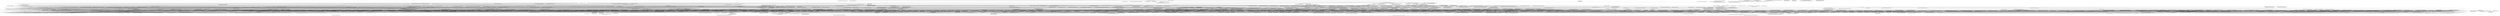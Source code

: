 digraph G {
  "org.apache.commons.math3.linear$ArrayRealVector#getLInfDistance(org.apache.commons.math3.linear.RealVector)" -> "org.apache.commons.math3.util$FastMath#<clinit>()";
  "org.apache.commons.math3.linear$ArrayRealVector#getLInfDistance(org.apache.commons.math3.linear.RealVector)" -> "org.apache.commons.math3.linear$ArrayRealVector#checkVectorDimensions(int)";
  "org.apache.commons.math3.linear$ArrayRealVector#getLInfDistance(org.apache.commons.math3.linear.RealVector)" -> "org.apache.commons.math3.linear$ArrayRealVector#checkVectorDimensions(org.apache.commons.math3.linear.RealVector)";
  "org.apache.commons.math3.linear$ArrayRealVector#getLInfDistance(org.apache.commons.math3.linear.RealVector)" -> "org.apache.commons.math3.linear$ArrayRealVector#getEntry(int)";
  "org.apache.commons.math3.linear$ArrayRealVector#getLInfDistance(org.apache.commons.math3.linear.RealVector)" -> "org.apache.commons.math3.util$FastMath#abs(double)";
  "org.apache.commons.math3.linear$ArrayRealVector#getLInfDistance(org.apache.commons.math3.linear.RealVector)" -> "org.apache.commons.math3.util$FastMath#max(double,double)";
  "org.apache.commons.math3.optim.nonlinear.scalar.noderiv$CMAESOptimizer#updateBD(double)" -> "org.apache.commons.math3.optim.nonlinear.scalar.noderiv$CMAESOptimizer#times(org.apache.commons.math3.linear.RealMatrix,org.apache.commons.math3.linear.RealMatrix)";
  "org.apache.commons.math3.optim.nonlinear.scalar.noderiv$CMAESOptimizer#updateBD(double)" -> "org.apache.commons.math3.linear$EigenDecomposition#getD()";
  "org.apache.commons.math3.optim.nonlinear.scalar.noderiv$CMAESOptimizer#updateBD(double)" -> "org.apache.commons.math3.linear$OpenMapRealMatrix#getEntry(int,int)";
  "org.apache.commons.math3.optim.nonlinear.scalar.noderiv$CMAESOptimizer#updateBD(double)" -> "org.apache.commons.math3.optim.nonlinear.scalar.noderiv$CMAESOptimizer#max(org.apache.commons.math3.linear.RealMatrix)";
  "org.apache.commons.math3.optim.nonlinear.scalar.noderiv$CMAESOptimizer#updateBD(double)" -> "org.apache.commons.math3.linear$DiagonalMatrix#getEntry(int,int)";
  "org.apache.commons.math3.optim.nonlinear.scalar.noderiv$CMAESOptimizer#updateBD(double)" -> "org.apache.commons.math3.linear$BlockRealMatrix#scalarMultiply(double)";
  "org.apache.commons.math3.optim.nonlinear.scalar.noderiv$CMAESOptimizer#updateBD(double)" -> "org.apache.commons.math3.linear$EigenDecomposition#getV()";
  "org.apache.commons.math3.optim.nonlinear.scalar.noderiv$CMAESOptimizer#updateBD(double)" -> "org.apache.commons.math3.linear$BlockRealMatrix#transpose()";
  "org.apache.commons.math3.optim.nonlinear.scalar.noderiv$CMAESOptimizer#updateBD(double)" -> "org.apache.commons.math3.optim.nonlinear.scalar.noderiv$CMAESOptimizer#diag(org.apache.commons.math3.linear.RealMatrix)";
  "org.apache.commons.math3.optim.nonlinear.scalar.noderiv$CMAESOptimizer#updateBD(double)" -> "org.apache.commons.math3.linear$Array2DRowRealMatrix#setEntry(int,int,double)";
  "org.apache.commons.math3.optim.nonlinear.scalar.noderiv$CMAESOptimizer#updateBD(double)" -> "org.apache.commons.math3.linear$DiagonalMatrix#setEntry(int,int,double)";
  "org.apache.commons.math3.optim.nonlinear.scalar.noderiv$CMAESOptimizer#updateBD(double)" -> "org.apache.commons.math3.optim.nonlinear.scalar.noderiv$CMAESOptimizer#min(org.apache.commons.math3.linear.RealMatrix)";
  "org.apache.commons.math3.optim.nonlinear.scalar.noderiv$CMAESOptimizer#updateBD(double)" -> "org.apache.commons.math3.optim.nonlinear.scalar.noderiv$CMAESOptimizer#repmat(org.apache.commons.math3.linear.RealMatrix,int,int)";
  "org.apache.commons.math3.optim.nonlinear.scalar.noderiv$CMAESOptimizer#updateBD(double)" -> "org.apache.commons.math3.optim.nonlinear.scalar.noderiv$CMAESOptimizer#sqrt(org.apache.commons.math3.linear.RealMatrix)";
  "org.apache.commons.math3.optim.nonlinear.scalar.noderiv$CMAESOptimizer#updateBD(double)" -> "org.apache.commons.math3.optim.nonlinear.scalar.noderiv$CMAESOptimizer#ones(int,int)";
  "org.apache.commons.math3.optim.nonlinear.scalar.noderiv$CMAESOptimizer#updateBD(double)" -> "org.apache.commons.math3.linear$BlockRealMatrix#add(org.apache.commons.math3.linear.RealMatrix)";
  "org.apache.commons.math3.optim.nonlinear.scalar.noderiv$CMAESOptimizer#updateBD(double)" -> "org.apache.commons.math3.linear$AbstractRealMatrix#add(org.apache.commons.math3.linear.RealMatrix)";
  "org.apache.commons.math3.optim.nonlinear.scalar.noderiv$CMAESOptimizer#updateBD(double)" -> "org.apache.commons.math3.optim.nonlinear.scalar.noderiv$CMAESOptimizer#eye(int,int)";
  "org.apache.commons.math3.optim.nonlinear.scalar.noderiv$CMAESOptimizer#updateBD(double)" -> "org.apache.commons.math3.linear$BlockRealMatrix#setEntry(int,int,double)";
  "org.apache.commons.math3.optim.nonlinear.scalar.noderiv$CMAESOptimizer#updateBD(double)" -> "org.apache.commons.math3.linear$OpenMapRealMatrix#setEntry(int,int,double)";
  "org.apache.commons.math3.optim.nonlinear.scalar.noderiv$CMAESOptimizer#updateBD(double)" -> "org.apache.commons.math3.linear$AbstractRealMatrix#scalarMultiply(double)";
  "org.apache.commons.math3.optim.nonlinear.scalar.noderiv$CMAESOptimizer#updateBD(double)" -> "org.apache.commons.math3.optim.nonlinear.scalar.noderiv$CMAESOptimizer#triu(org.apache.commons.math3.linear.RealMatrix,int)";
  "org.apache.commons.math3.optim.nonlinear.scalar.noderiv$CMAESOptimizer#updateBD(double)" -> "org.apache.commons.math3.linear$BlockRealMatrix#getEntry(int,int)";
  "org.apache.commons.math3.optim.nonlinear.scalar.noderiv$CMAESOptimizer#updateBD(double)" -> "org.apache.commons.math3.linear$Array2DRowRealMatrix#getEntry(int,int)";
  "org.apache.commons.math3.optim.nonlinear.scalar.noderiv$CMAESOptimizer#updateBD(double)" -> "org.apache.commons.math3.linear$AbstractRealMatrix#transpose()";
  "org.apache.commons.math3.optim.nonlinear.scalar.noderiv$CMAESOptimizer#updateBD(double)" -> "org.apache.commons.math3.linear$EigenDecomposition#EigenDecomposition(org.apache.commons.math3.linear.RealMatrix)";
  "org.apache.commons.math3.optim.nonlinear.scalar.noderiv$CMAESOptimizer#times(org.apache.commons.math3.linear.RealMatrix,org.apache.commons.math3.linear.RealMatrix)" -> "org.apache.commons.math3.linear$Array2DRowRealMatrix#getRowDimension()";
  "org.apache.commons.math3.optim.nonlinear.scalar.noderiv$CMAESOptimizer#times(org.apache.commons.math3.linear.RealMatrix,org.apache.commons.math3.linear.RealMatrix)" -> "org.apache.commons.math3.linear$OpenMapRealMatrix#getColumnDimension()";
  "org.apache.commons.math3.optim.nonlinear.scalar.noderiv$CMAESOptimizer#times(org.apache.commons.math3.linear.RealMatrix,org.apache.commons.math3.linear.RealMatrix)" -> "org.apache.commons.math3.linear$DiagonalMatrix#getRowDimension()";
  "org.apache.commons.math3.optim.nonlinear.scalar.noderiv$CMAESOptimizer#times(org.apache.commons.math3.linear.RealMatrix,org.apache.commons.math3.linear.RealMatrix)" -> "org.apache.commons.math3.linear$OpenMapRealMatrix#getEntry(int,int)";
  "org.apache.commons.math3.optim.nonlinear.scalar.noderiv$CMAESOptimizer#times(org.apache.commons.math3.linear.RealMatrix,org.apache.commons.math3.linear.RealMatrix)" -> "org.apache.commons.math3.linear$DiagonalMatrix#getEntry(int,int)";
  "org.apache.commons.math3.optim.nonlinear.scalar.noderiv$CMAESOptimizer#times(org.apache.commons.math3.linear.RealMatrix,org.apache.commons.math3.linear.RealMatrix)" -> "org.apache.commons.math3.linear$BlockRealMatrix#getColumnDimension()";
  "org.apache.commons.math3.optim.nonlinear.scalar.noderiv$CMAESOptimizer#times(org.apache.commons.math3.linear.RealMatrix,org.apache.commons.math3.linear.RealMatrix)" -> "org.apache.commons.math3.linear$BlockRealMatrix#getRowDimension()";
  "org.apache.commons.math3.optim.nonlinear.scalar.noderiv$CMAESOptimizer#times(org.apache.commons.math3.linear.RealMatrix,org.apache.commons.math3.linear.RealMatrix)" -> "org.apache.commons.math3.linear$Array2DRowRealMatrix#getEntry(int,int)";
  "org.apache.commons.math3.optim.nonlinear.scalar.noderiv$CMAESOptimizer#times(org.apache.commons.math3.linear.RealMatrix,org.apache.commons.math3.linear.RealMatrix)" -> "org.apache.commons.math3.linear$Array2DRowRealMatrix#getColumnDimension()";
  "org.apache.commons.math3.optim.nonlinear.scalar.noderiv$CMAESOptimizer#times(org.apache.commons.math3.linear.RealMatrix,org.apache.commons.math3.linear.RealMatrix)" -> "org.apache.commons.math3.linear$OpenMapRealMatrix#getRowDimension()";
  "org.apache.commons.math3.optim.nonlinear.scalar.noderiv$CMAESOptimizer#times(org.apache.commons.math3.linear.RealMatrix,org.apache.commons.math3.linear.RealMatrix)" -> "org.apache.commons.math3.linear$Array2DRowRealMatrix#Array2DRowRealMatrix(double[][],boolean)";
  "org.apache.commons.math3.optim.nonlinear.scalar.noderiv$CMAESOptimizer#times(org.apache.commons.math3.linear.RealMatrix,org.apache.commons.math3.linear.RealMatrix)" -> "org.apache.commons.math3.linear$BlockRealMatrix#getEntry(int,int)";
  "org.apache.commons.math3.optim.nonlinear.scalar.noderiv$CMAESOptimizer#times(org.apache.commons.math3.linear.RealMatrix,org.apache.commons.math3.linear.RealMatrix)" -> "org.apache.commons.math3.linear$AbstractRealMatrix#<clinit>()";
  "org.apache.commons.math3.optim.nonlinear.scalar.noderiv$CMAESOptimizer#times(org.apache.commons.math3.linear.RealMatrix,org.apache.commons.math3.linear.RealMatrix)" -> "org.apache.commons.math3.linear$DiagonalMatrix#getColumnDimension()";
  "org.apache.commons.math3.linear$BlockRealMatrix#setRowVector(int,org.apache.commons.math3.linear.RealVector)" -> "org.apache.commons.math3.linear$AbstractRealMatrix#setRowVector(int,org.apache.commons.math3.linear.RealVector)";
  "org.apache.commons.math3.linear$BlockRealMatrix#setRowVector(int,org.apache.commons.math3.linear.RealVector)" -> "org.apache.commons.math3.linear$ArrayRealVector#getDataRef()";
  "org.apache.commons.math3.linear$BlockRealMatrix#setRowVector(int,org.apache.commons.math3.linear.RealVector)" -> "org.apache.commons.math3.linear$BlockRealMatrix#setRow(int,double[])";
  "org.apache.commons.math3.linear$AbstractRealMatrix#setRowVector(int,org.apache.commons.math3.linear.RealVector)" -> "org.apache.commons.math3.linear$MatrixDimensionMismatchException#MatrixDimensionMismatchException(int,int,int,int)";
  "org.apache.commons.math3.linear$AbstractRealMatrix#setRowVector(int,org.apache.commons.math3.linear.RealVector)" -> "org.apache.commons.math3.linear$Array2DRowRealMatrix#getColumnDimension()";
  "org.apache.commons.math3.linear$AbstractRealMatrix#setRowVector(int,org.apache.commons.math3.linear.RealVector)" -> "org.apache.commons.math3.linear$MatrixUtils#<clinit>()";
  "org.apache.commons.math3.linear$AbstractRealMatrix#setRowVector(int,org.apache.commons.math3.linear.RealVector)" -> "org.apache.commons.math3.linear$MatrixUtils#checkRowIndex(org.apache.commons.math3.linear.AnyMatrix,int)";
  "org.apache.commons.math3.linear$AbstractRealMatrix#setRowVector(int,org.apache.commons.math3.linear.RealVector)" -> "org.apache.commons.math3.linear$BlockRealMatrix#getColumnDimension()";
  "org.apache.commons.math3.linear$AbstractRealMatrix#setRowVector(int,org.apache.commons.math3.linear.RealVector)" -> "org.apache.commons.math3.linear$Array2DRowRealMatrix#setEntry(int,int,double)";
  "org.apache.commons.math3.linear$AbstractRealMatrix#setRowVector(int,org.apache.commons.math3.linear.RealVector)" -> "org.apache.commons.math3.linear$DiagonalMatrix#getColumnDimension()";
  "org.apache.commons.math3.linear$AbstractRealMatrix#setRowVector(int,org.apache.commons.math3.linear.RealVector)" -> "org.apache.commons.math3.linear$DiagonalMatrix#setEntry(int,int,double)";
  "org.apache.commons.math3.linear$AbstractRealMatrix#setRowVector(int,org.apache.commons.math3.linear.RealVector)" -> "org.apache.commons.math3.linear$ArrayRealVector#getDimension()";
  "org.apache.commons.math3.linear$AbstractRealMatrix#setRowVector(int,org.apache.commons.math3.linear.RealVector)" -> "org.apache.commons.math3.linear$ArrayRealVector#getEntry(int)";
  "org.apache.commons.math3.linear$AbstractRealMatrix#setRowVector(int,org.apache.commons.math3.linear.RealVector)" -> "org.apache.commons.math3.linear$OpenMapRealMatrix#getColumnDimension()";
  "org.apache.commons.math3.linear$AbstractRealMatrix#setRowVector(int,org.apache.commons.math3.linear.RealVector)" -> "org.apache.commons.math3.linear$OpenMapRealMatrix#setEntry(int,int,double)";
  "org.apache.commons.math3.linear$AbstractRealMatrix#setRowVector(int,org.apache.commons.math3.linear.RealVector)" -> "org.apache.commons.math3.linear$BlockRealMatrix#setEntry(int,int,double)";
  "org.apache.commons.math3.linear$BlockFieldMatrix#walkInRowOrder(org.apache.commons.math3.linear.FieldMatrixPreservingVisitor)" -> "org.apache.commons.math3.linear$MatrixUtils$BigFractionMatrixConverter#start(int,int,int,int,int,int)";
  "org.apache.commons.math3.linear$BlockFieldMatrix#walkInRowOrder(org.apache.commons.math3.linear.FieldMatrixPreservingVisitor)" -> "org.apache.commons.math3.util$FastMath#<clinit>()";
  "org.apache.commons.math3.linear$BlockFieldMatrix#walkInRowOrder(org.apache.commons.math3.linear.FieldMatrixPreservingVisitor)" -> "org.apache.commons.math3.util$FastMath#min(int,int)";
  "org.apache.commons.math3.linear$BlockFieldMatrix#walkInRowOrder(org.apache.commons.math3.linear.FieldMatrixPreservingVisitor)" -> "org.apache.commons.math3.linear$MatrixUtils$FractionMatrixConverter#start(int,int,int,int,int,int)";
  "org.apache.commons.math3.linear$BlockFieldMatrix#walkInRowOrder(org.apache.commons.math3.linear.FieldMatrixPreservingVisitor)" -> "org.apache.commons.math3.linear$BlockFieldMatrix#blockWidth(int)";
  "org.apache.commons.math3.linear$BlockRealMatrix#subtract(org.apache.commons.math3.linear.BlockRealMatrix)" -> "org.apache.commons.math3.linear$MatrixUtils#checkSubtractionCompatible(org.apache.commons.math3.linear.AnyMatrix,org.apache.commons.math3.linear.AnyMatrix)";
  "org.apache.commons.math3.linear$BlockRealMatrix#subtract(org.apache.commons.math3.linear.BlockRealMatrix)" -> "org.apache.commons.math3.linear$BlockRealMatrix#BlockRealMatrix(int,int)";
  "org.apache.commons.math3.linear$BlockRealMatrix#subtract(org.apache.commons.math3.linear.BlockRealMatrix)" -> "org.apache.commons.math3.linear$AbstractRealMatrix#<clinit>()";
  "org.apache.commons.math3.linear$BlockRealMatrix#subtract(org.apache.commons.math3.linear.BlockRealMatrix)" -> "org.apache.commons.math3.linear$MatrixUtils#<clinit>()";
  "org.apache.commons.math3.linear$MatrixUtils#checkSubtractionCompatible(org.apache.commons.math3.linear.AnyMatrix,org.apache.commons.math3.linear.AnyMatrix)" -> "org.apache.commons.math3.linear$Array2DRowFieldMatrix#getRowDimension()";
  "org.apache.commons.math3.linear$MatrixUtils#checkSubtractionCompatible(org.apache.commons.math3.linear.AnyMatrix,org.apache.commons.math3.linear.AnyMatrix)" -> "org.apache.commons.math3.linear$Array2DRowRealMatrix#getColumnDimension()";
  "org.apache.commons.math3.linear$MatrixUtils#checkSubtractionCompatible(org.apache.commons.math3.linear.AnyMatrix,org.apache.commons.math3.linear.AnyMatrix)" -> "org.apache.commons.math3.linear$BlockFieldMatrix#getRowDimension()";
  "org.apache.commons.math3.linear$MatrixUtils#checkSubtractionCompatible(org.apache.commons.math3.linear.AnyMatrix,org.apache.commons.math3.linear.AnyMatrix)" -> "org.apache.commons.math3.linear$DiagonalMatrix#getColumnDimension()";
  "org.apache.commons.math3.linear$MatrixUtils#checkSubtractionCompatible(org.apache.commons.math3.linear.AnyMatrix,org.apache.commons.math3.linear.AnyMatrix)" -> "org.apache.commons.math3.linear$MatrixDimensionMismatchException#MatrixDimensionMismatchException(int,int,int,int)";
  "org.apache.commons.math3.linear$MatrixUtils#checkSubtractionCompatible(org.apache.commons.math3.linear.AnyMatrix,org.apache.commons.math3.linear.AnyMatrix)" -> "org.apache.commons.math3.linear$Array2DRowRealMatrix#getRowDimension()";
  "org.apache.commons.math3.linear$MatrixUtils#checkSubtractionCompatible(org.apache.commons.math3.linear.AnyMatrix,org.apache.commons.math3.linear.AnyMatrix)" -> "org.apache.commons.math3.linear$DiagonalMatrix#getRowDimension()";
  "org.apache.commons.math3.linear$MatrixUtils#checkSubtractionCompatible(org.apache.commons.math3.linear.AnyMatrix,org.apache.commons.math3.linear.AnyMatrix)" -> "org.apache.commons.math3.linear$Array2DRowFieldMatrix#getColumnDimension()";
  "org.apache.commons.math3.linear$MatrixUtils#checkSubtractionCompatible(org.apache.commons.math3.linear.AnyMatrix,org.apache.commons.math3.linear.AnyMatrix)" -> "org.apache.commons.math3.linear$BlockRealMatrix#getRowDimension()";
  "org.apache.commons.math3.linear$MatrixUtils#checkSubtractionCompatible(org.apache.commons.math3.linear.AnyMatrix,org.apache.commons.math3.linear.AnyMatrix)" -> "org.apache.commons.math3.linear$OpenMapRealMatrix#getRowDimension()";
  "org.apache.commons.math3.linear$MatrixUtils#checkSubtractionCompatible(org.apache.commons.math3.linear.AnyMatrix,org.apache.commons.math3.linear.AnyMatrix)" -> "org.apache.commons.math3.linear$BlockFieldMatrix#getColumnDimension()";
  "org.apache.commons.math3.linear$MatrixUtils#checkSubtractionCompatible(org.apache.commons.math3.linear.AnyMatrix,org.apache.commons.math3.linear.AnyMatrix)" -> "org.apache.commons.math3.linear$OpenMapRealMatrix#getColumnDimension()";
  "org.apache.commons.math3.linear$MatrixUtils#checkSubtractionCompatible(org.apache.commons.math3.linear.AnyMatrix,org.apache.commons.math3.linear.AnyMatrix)" -> "org.apache.commons.math3.linear$BlockRealMatrix#getColumnDimension()";
  "org.apache.commons.math3.optim.nonlinear.vector.jacobian$LevenbergMarquardtOptimizer#determineLMParameter(double[],double,double[],double[],double[],double[])" -> "org.apache.commons.math3.util$FastMath#abs(double)";
  "org.apache.commons.math3.optim.nonlinear.vector.jacobian$LevenbergMarquardtOptimizer#determineLMParameter(double[],double,double[],double[],double[],double[])" -> "org.apache.commons.math3.util$FastMath#min(double,double)";
  "org.apache.commons.math3.optim.nonlinear.vector.jacobian$LevenbergMarquardtOptimizer#determineLMParameter(double[],double,double[],double[],double[],double[])" -> "org.apache.commons.math3.util$FastMath#sqrt(double)";
  "org.apache.commons.math3.optim.nonlinear.vector.jacobian$LevenbergMarquardtOptimizer#determineLMParameter(double[],double,double[],double[],double[],double[])" -> "org.apache.commons.math3.util$FastMath#<clinit>()";
  "org.apache.commons.math3.optim.nonlinear.vector.jacobian$LevenbergMarquardtOptimizer#determineLMParameter(double[],double,double[],double[],double[],double[])" -> "org.apache.commons.math3.optim.nonlinear.vector.jacobian$LevenbergMarquardtOptimizer#determineLMDirection(double[],double[],double[],double[])";
  "org.apache.commons.math3.optim.nonlinear.vector.jacobian$LevenbergMarquardtOptimizer#determineLMParameter(double[],double,double[],double[],double[],double[])" -> "org.apache.commons.math3.util$FastMath#max(double,double)";
  "org.apache.commons.math3.util$Pair#hashCode()" -> "org.apache.commons.math3.linear$AbstractFieldMatrix#hashCode()";
  "org.apache.commons.math3.util$Pair#hashCode()" -> "org.apache.commons.math3.optim.nonlinear.scalar.noderiv$CMAESOptimizer$DoubleIndex#hashCode()";
  "org.apache.commons.math3.util$Pair#hashCode()" -> "org.apache.commons.math3.linear$AbstractRealMatrix#hashCode()";
  "org.apache.commons.math3.util$Pair#hashCode()" -> "org.apache.commons.math3.linear$ArrayRealVector#hashCode()";
  "org.apache.commons.math3.util$Pair#hashCode()" -> "org.apache.commons.math3.linear$RealVector#hashCode()";
  "org.apache.commons.math3.linear$AbstractFieldMatrix#hashCode()" -> "org.apache.commons.math3.linear$Array2DRowFieldMatrix#getRowDimension()";
  "org.apache.commons.math3.linear$AbstractFieldMatrix#hashCode()" -> "org.apache.commons.math3.linear$Array2DRowFieldMatrix#getEntry(int,int)";
  "org.apache.commons.math3.linear$AbstractFieldMatrix#hashCode()" -> "org.apache.commons.math3.linear$BlockFieldMatrix#getRowDimension()";
  "org.apache.commons.math3.linear$AbstractFieldMatrix#hashCode()" -> "org.apache.commons.math3.linear$BlockFieldMatrix#getEntry(int,int)";
  "org.apache.commons.math3.linear$AbstractFieldMatrix#hashCode()" -> "org.apache.commons.math3.linear$Array2DRowFieldMatrix#getColumnDimension()";
  "org.apache.commons.math3.linear$AbstractFieldMatrix#hashCode()" -> "org.apache.commons.math3.linear$BlockFieldMatrix#getColumnDimension()";
  "org.apache.commons.math3.linear$MatrixUtils#blockInverse(org.apache.commons.math3.linear.RealMatrix,int)" -> "org.apache.commons.math3.linear$OpenMapRealMatrix#getColumnDimension()";
  "org.apache.commons.math3.linear$MatrixUtils#blockInverse(org.apache.commons.math3.linear.RealMatrix,int)" -> "org.apache.commons.math3.linear$OpenMapRealMatrix#subtract(org.apache.commons.math3.linear.RealMatrix)";
  "org.apache.commons.math3.linear$MatrixUtils#blockInverse(org.apache.commons.math3.linear.RealMatrix,int)" -> "org.apache.commons.math3.linear$EigenDecomposition$Solver#getInverse()";
  "org.apache.commons.math3.linear$MatrixUtils#blockInverse(org.apache.commons.math3.linear.RealMatrix,int)" -> "org.apache.commons.math3.linear$BlockRealMatrix#multiply(org.apache.commons.math3.linear.RealMatrix)";
  "org.apache.commons.math3.linear$MatrixUtils#blockInverse(org.apache.commons.math3.linear.RealMatrix,int)" -> "org.apache.commons.math3.linear$AbstractRealMatrix#getSubMatrix(int,int,int,int)";
  "org.apache.commons.math3.linear$MatrixUtils#blockInverse(org.apache.commons.math3.linear.RealMatrix,int)" -> "org.apache.commons.math3.linear$AbstractRealMatrix#getData()";
  "org.apache.commons.math3.linear$MatrixUtils#blockInverse(org.apache.commons.math3.linear.RealMatrix,int)" -> "org.apache.commons.math3.linear$DiagonalMatrix#getRowDimension()";
  "org.apache.commons.math3.linear$MatrixUtils#blockInverse(org.apache.commons.math3.linear.RealMatrix,int)" -> "org.apache.commons.math3.linear$BlockRealMatrix#getRowDimension()";
  "org.apache.commons.math3.linear$MatrixUtils#blockInverse(org.apache.commons.math3.linear.RealMatrix,int)" -> "org.apache.commons.math3.linear$LUDecomposition$Solver#getInverse()";
  "org.apache.commons.math3.linear$MatrixUtils#blockInverse(org.apache.commons.math3.linear.RealMatrix,int)" -> "org.apache.commons.math3.linear$Array2DRowRealMatrix#Array2DRowRealMatrix(int,int)";
  "org.apache.commons.math3.linear$MatrixUtils#blockInverse(org.apache.commons.math3.linear.RealMatrix,int)" -> "org.apache.commons.math3.linear$AbstractRealMatrix#<clinit>()";
  "org.apache.commons.math3.linear$MatrixUtils#blockInverse(org.apache.commons.math3.linear.RealMatrix,int)" -> "org.apache.commons.math3.linear$BlockRealMatrix#getData()";
  "org.apache.commons.math3.linear$MatrixUtils#blockInverse(org.apache.commons.math3.linear.RealMatrix,int)" -> "org.apache.commons.math3.linear$DiagonalMatrix#getData()";
  "org.apache.commons.math3.linear$MatrixUtils#blockInverse(org.apache.commons.math3.linear.RealMatrix,int)" -> "org.apache.commons.math3.linear$NonSquareMatrixException#NonSquareMatrixException(int,int)";
  "org.apache.commons.math3.linear$MatrixUtils#blockInverse(org.apache.commons.math3.linear.RealMatrix,int)" -> "org.apache.commons.math3.linear$BlockRealMatrix#scalarMultiply(double)";
  "org.apache.commons.math3.linear$MatrixUtils#blockInverse(org.apache.commons.math3.linear.RealMatrix,int)" -> "org.apache.commons.math3.linear$Array2DRowRealMatrix#setSubMatrix(double[][],int,int)";
  "org.apache.commons.math3.linear$MatrixUtils#blockInverse(org.apache.commons.math3.linear.RealMatrix,int)" -> "org.apache.commons.math3.linear$AbstractRealMatrix#multiply(org.apache.commons.math3.linear.RealMatrix)";
  "org.apache.commons.math3.linear$MatrixUtils#blockInverse(org.apache.commons.math3.linear.RealMatrix,int)" -> "org.apache.commons.math3.linear$AbstractRealMatrix#scalarMultiply(double)";
  "org.apache.commons.math3.linear$MatrixUtils#blockInverse(org.apache.commons.math3.linear.RealMatrix,int)" -> "org.apache.commons.math3.linear$DiagonalMatrix#getColumnDimension()";
  "org.apache.commons.math3.linear$MatrixUtils#blockInverse(org.apache.commons.math3.linear.RealMatrix,int)" -> "org.apache.commons.math3.linear$Array2DRowRealMatrix#getData()";
  "org.apache.commons.math3.linear$MatrixUtils#blockInverse(org.apache.commons.math3.linear.RealMatrix,int)" -> "org.apache.commons.math3.linear$Array2DRowRealMatrix#getColumnDimension()";
  "org.apache.commons.math3.linear$MatrixUtils#blockInverse(org.apache.commons.math3.linear.RealMatrix,int)" -> "org.apache.commons.math3.linear$BlockRealMatrix#getSubMatrix(int,int,int,int)";
  "org.apache.commons.math3.linear$MatrixUtils#blockInverse(org.apache.commons.math3.linear.RealMatrix,int)" -> "org.apache.commons.math3.linear$DiagonalMatrix#multiply(org.apache.commons.math3.linear.RealMatrix)";
  "org.apache.commons.math3.linear$MatrixUtils#blockInverse(org.apache.commons.math3.linear.RealMatrix,int)" -> "org.apache.commons.math3.linear$AbstractRealMatrix#subtract(org.apache.commons.math3.linear.RealMatrix)";
  "org.apache.commons.math3.linear$MatrixUtils#blockInverse(org.apache.commons.math3.linear.RealMatrix,int)" -> "org.apache.commons.math3.linear$BlockRealMatrix#subtract(org.apache.commons.math3.linear.RealMatrix)";
  "org.apache.commons.math3.linear$MatrixUtils#blockInverse(org.apache.commons.math3.linear.RealMatrix,int)" -> "org.apache.commons.math3.linear$Array2DRowRealMatrix#getRowDimension()";
  "org.apache.commons.math3.linear$MatrixUtils#blockInverse(org.apache.commons.math3.linear.RealMatrix,int)" -> "org.apache.commons.math3.linear$OpenMapRealMatrix#getRowDimension()";
  "org.apache.commons.math3.linear$MatrixUtils#blockInverse(org.apache.commons.math3.linear.RealMatrix,int)" -> "org.apache.commons.math3.linear$OpenMapRealMatrix#multiply(org.apache.commons.math3.linear.RealMatrix)";
  "org.apache.commons.math3.linear$MatrixUtils#blockInverse(org.apache.commons.math3.linear.RealMatrix,int)" -> "org.apache.commons.math3.linear$BlockRealMatrix#getColumnDimension()";
  "org.apache.commons.math3.linear$BlockFieldMatrix#setColumn(int,org.apache.commons.math3.FieldElement[])" -> "org.apache.commons.math3.linear$MatrixDimensionMismatchException#MatrixDimensionMismatchException(int,int,int,int)";
  "org.apache.commons.math3.linear$BlockFieldMatrix#setColumn(int,org.apache.commons.math3.FieldElement[])" -> "org.apache.commons.math3.linear$BlockFieldMatrix#blockHeight(int)";
  "org.apache.commons.math3.linear$BlockFieldMatrix#setColumn(int,org.apache.commons.math3.FieldElement[])" -> "org.apache.commons.math3.linear$BlockFieldMatrix#blockWidth(int)";
  "org.apache.commons.math3.linear$BlockFieldMatrix#setColumn(int,org.apache.commons.math3.FieldElement[])" -> "org.apache.commons.math3.linear$BlockFieldMatrix#getRowDimension()";
  "org.apache.commons.math3.linear$BlockFieldMatrix#setColumn(int,org.apache.commons.math3.FieldElement[])" -> "org.apache.commons.math3.linear$AbstractFieldMatrix#checkColumnIndex(int)";
  "org.apache.commons.math3.linear$MatrixDimensionMismatchException#MatrixDimensionMismatchException(int,int,int,int)" -> "org.apache.commons.math3.exception$MultiDimensionMismatchException#MultiDimensionMismatchException(org.apache.commons.math3.exception.util.Localizable,java.lang.Integer[],java.lang.Integer[])";
  "org.apache.commons.math3.linear$EigenDecomposition#hasComplexEigenvalues()" -> "org.apache.commons.math3.util$Precision#equals(double,double,double)";
  "org.apache.commons.math3.linear$EigenDecomposition#hasComplexEigenvalues()" -> "org.apache.commons.math3.util$Precision#<clinit>()";
  "org.apache.commons.math3.util$Precision#equals(double,double,double)" -> "org.apache.commons.math3.util$Precision#equals(double,double,int)";
  "org.apache.commons.math3.util$Precision#equals(double,double,double)" -> "org.apache.commons.math3.util$Precision#<clinit>()";
  "org.apache.commons.math3.util$Precision#equals(double,double,double)" -> "org.apache.commons.math3.util$FastMath#abs(double)";
  "org.apache.commons.math3.util$Precision#equals(double,double,double)" -> "org.apache.commons.math3.util$FastMath#<clinit>()";
  "org.apache.commons.math3.optim.nonlinear.scalar.noderiv$NelderMeadSimplex#NelderMeadSimplex(int,double,double,double,double,double)" -> "org.apache.commons.math3.optim.nonlinear.scalar.noderiv$AbstractSimplex#AbstractSimplex(int,double)";
  "org.apache.commons.math3.optim.nonlinear.scalar.noderiv$AbstractSimplex#AbstractSimplex(int,double)" -> "org.apache.commons.math3.optim.nonlinear.scalar.noderiv$AbstractSimplex#createHypercubeSteps(int,double)";
  "org.apache.commons.math3.optim.nonlinear.scalar.noderiv$AbstractSimplex#AbstractSimplex(int,double)" -> "org.apache.commons.math3.optim.nonlinear.scalar.noderiv$AbstractSimplex#AbstractSimplex(double[])";
  "org.apache.commons.math3.linear$AbstractFieldMatrix#setColumnMatrix(int,org.apache.commons.math3.linear.FieldMatrix)" -> "org.apache.commons.math3.linear$BlockFieldMatrix#getRowDimension()";
  "org.apache.commons.math3.linear$AbstractFieldMatrix#setColumnMatrix(int,org.apache.commons.math3.linear.FieldMatrix)" -> "org.apache.commons.math3.linear$Array2DRowFieldMatrix#getRowDimension()";
  "org.apache.commons.math3.linear$AbstractFieldMatrix#setColumnMatrix(int,org.apache.commons.math3.linear.FieldMatrix)" -> "org.apache.commons.math3.linear$MatrixDimensionMismatchException#MatrixDimensionMismatchException(int,int,int,int)";
  "org.apache.commons.math3.linear$AbstractFieldMatrix#setColumnMatrix(int,org.apache.commons.math3.linear.FieldMatrix)" -> "org.apache.commons.math3.linear$Array2DRowFieldMatrix#setEntry(int,int,org.apache.commons.math3.FieldElement)";
  "org.apache.commons.math3.linear$AbstractFieldMatrix#setColumnMatrix(int,org.apache.commons.math3.linear.FieldMatrix)" -> "org.apache.commons.math3.linear$BlockFieldMatrix#getColumnDimension()";
  "org.apache.commons.math3.linear$AbstractFieldMatrix#setColumnMatrix(int,org.apache.commons.math3.linear.FieldMatrix)" -> "org.apache.commons.math3.linear$AbstractFieldMatrix#checkColumnIndex(int)";
  "org.apache.commons.math3.linear$AbstractFieldMatrix#setColumnMatrix(int,org.apache.commons.math3.linear.FieldMatrix)" -> "org.apache.commons.math3.linear$Array2DRowFieldMatrix#getColumnDimension()";
  "org.apache.commons.math3.linear$AbstractFieldMatrix#setColumnMatrix(int,org.apache.commons.math3.linear.FieldMatrix)" -> "org.apache.commons.math3.linear$BlockFieldMatrix#setEntry(int,int,org.apache.commons.math3.FieldElement)";
  "org.apache.commons.math3.linear$AbstractFieldMatrix#setColumnMatrix(int,org.apache.commons.math3.linear.FieldMatrix)" -> "org.apache.commons.math3.linear$BlockFieldMatrix#getEntry(int,int)";
  "org.apache.commons.math3.linear$AbstractFieldMatrix#setColumnMatrix(int,org.apache.commons.math3.linear.FieldMatrix)" -> "org.apache.commons.math3.linear$Array2DRowFieldMatrix#getEntry(int,int)";
  "org.apache.commons.math3.linear$BlockFieldMatrix#setRowVector(int,org.apache.commons.math3.linear.FieldVector)" -> "org.apache.commons.math3.linear$AbstractFieldMatrix#setRowVector(int,org.apache.commons.math3.linear.FieldVector)";
  "org.apache.commons.math3.linear$BlockFieldMatrix#setRowVector(int,org.apache.commons.math3.linear.FieldVector)" -> "org.apache.commons.math3.linear$BlockFieldMatrix#setRow(int,org.apache.commons.math3.FieldElement[])";
  "org.apache.commons.math3.linear$AbstractFieldMatrix#setRowVector(int,org.apache.commons.math3.linear.FieldVector)" -> "org.apache.commons.math3.linear$BlockFieldMatrix#setEntry(int,int,org.apache.commons.math3.FieldElement)";
  "org.apache.commons.math3.linear$AbstractFieldMatrix#setRowVector(int,org.apache.commons.math3.linear.FieldVector)" -> "org.apache.commons.math3.linear$BlockFieldMatrix#getColumnDimension()";
  "org.apache.commons.math3.linear$AbstractFieldMatrix#setRowVector(int,org.apache.commons.math3.linear.FieldVector)" -> "org.apache.commons.math3.linear$Array2DRowFieldMatrix#setEntry(int,int,org.apache.commons.math3.FieldElement)";
  "org.apache.commons.math3.linear$AbstractFieldMatrix#setRowVector(int,org.apache.commons.math3.linear.FieldVector)" -> "org.apache.commons.math3.linear$AbstractFieldMatrix#checkRowIndex(int)";
  "org.apache.commons.math3.linear$AbstractFieldMatrix#setRowVector(int,org.apache.commons.math3.linear.FieldVector)" -> "org.apache.commons.math3.linear$MatrixDimensionMismatchException#MatrixDimensionMismatchException(int,int,int,int)";
  "org.apache.commons.math3.linear$AbstractFieldMatrix#setRowVector(int,org.apache.commons.math3.linear.FieldVector)" -> "org.apache.commons.math3.linear$Array2DRowFieldMatrix#getColumnDimension()";
  "org.apache.commons.math3.linear$AbstractRealMatrix#getTrace()" -> "org.apache.commons.math3.linear$Array2DRowRealMatrix#getColumnDimension()";
  "org.apache.commons.math3.linear$AbstractRealMatrix#getTrace()" -> "org.apache.commons.math3.linear$BlockRealMatrix#getEntry(int,int)";
  "org.apache.commons.math3.linear$AbstractRealMatrix#getTrace()" -> "org.apache.commons.math3.linear$NonSquareMatrixException#NonSquareMatrixException(int,int)";
  "org.apache.commons.math3.linear$AbstractRealMatrix#getTrace()" -> "org.apache.commons.math3.linear$BlockRealMatrix#getRowDimension()";
  "org.apache.commons.math3.linear$AbstractRealMatrix#getTrace()" -> "org.apache.commons.math3.linear$BlockRealMatrix#getColumnDimension()";
  "org.apache.commons.math3.linear$AbstractRealMatrix#getTrace()" -> "org.apache.commons.math3.linear$OpenMapRealMatrix#getRowDimension()";
  "org.apache.commons.math3.linear$AbstractRealMatrix#getTrace()" -> "org.apache.commons.math3.linear$Array2DRowRealMatrix#getEntry(int,int)";
  "org.apache.commons.math3.linear$AbstractRealMatrix#getTrace()" -> "org.apache.commons.math3.linear$OpenMapRealMatrix#getEntry(int,int)";
  "org.apache.commons.math3.linear$AbstractRealMatrix#getTrace()" -> "org.apache.commons.math3.linear$DiagonalMatrix#getEntry(int,int)";
  "org.apache.commons.math3.linear$AbstractRealMatrix#getTrace()" -> "org.apache.commons.math3.linear$DiagonalMatrix#getColumnDimension()";
  "org.apache.commons.math3.linear$AbstractRealMatrix#getTrace()" -> "org.apache.commons.math3.linear$DiagonalMatrix#getRowDimension()";
  "org.apache.commons.math3.linear$AbstractRealMatrix#getTrace()" -> "org.apache.commons.math3.linear$Array2DRowRealMatrix#getRowDimension()";
  "org.apache.commons.math3.linear$AbstractRealMatrix#getTrace()" -> "org.apache.commons.math3.linear$OpenMapRealMatrix#getColumnDimension()";
  "org.apache.commons.math3.linear$EigenDecomposition#transformToSchur(org.apache.commons.math3.linear.RealMatrix)" -> "org.apache.commons.math3.util$FastMath#abs(double)";
  "org.apache.commons.math3.linear$EigenDecomposition#transformToSchur(org.apache.commons.math3.linear.RealMatrix)" -> "org.apache.commons.math3.linear$DiagonalMatrix#getData()";
  "org.apache.commons.math3.linear$EigenDecomposition#transformToSchur(org.apache.commons.math3.linear.RealMatrix)" -> "org.apache.commons.math3.util$FastMath#sqrt(double)";
  "org.apache.commons.math3.linear$EigenDecomposition#transformToSchur(org.apache.commons.math3.linear.RealMatrix)" -> "org.apache.commons.math3.util$Precision#equals(double,double,double)";
  "org.apache.commons.math3.linear$EigenDecomposition#transformToSchur(org.apache.commons.math3.linear.RealMatrix)" -> "org.apache.commons.math3.linear$BlockRealMatrix#getData()";
  "org.apache.commons.math3.linear$EigenDecomposition#transformToSchur(org.apache.commons.math3.linear.RealMatrix)" -> "org.apache.commons.math3.util$Precision#<clinit>()";
  "org.apache.commons.math3.linear$EigenDecomposition#transformToSchur(org.apache.commons.math3.linear.RealMatrix)" -> "org.apache.commons.math3.linear$Array2DRowRealMatrix#getData()";
  "org.apache.commons.math3.linear$EigenDecomposition#transformToSchur(org.apache.commons.math3.linear.RealMatrix)" -> "org.apache.commons.math3.linear$AbstractRealMatrix#getData()";
  "org.apache.commons.math3.linear$EigenDecomposition#transformToSchur(org.apache.commons.math3.linear.RealMatrix)" -> "org.apache.commons.math3.util$FastMath#<clinit>()";
  "org.apache.commons.math3.util$FastMath#hypot(double,double)" -> "org.apache.commons.math3.util$FastMath#scalb(double,int)";
  "org.apache.commons.math3.util$FastMath#hypot(double,double)" -> "org.apache.commons.math3.util$FastMath#sqrt(double)";
  "org.apache.commons.math3.util$FastMath#hypot(double,double)" -> "org.apache.commons.math3.util$FastMath#abs(double)";
  "org.apache.commons.math3.util$FastMath#hypot(double,double)" -> "org.apache.commons.math3.util$FastMath#<clinit>()";
  "org.apache.commons.math3.util$FastMath#hypot(double,double)" -> "org.apache.commons.math3.util$FastMath#getExponent(double)";
  "org.apache.commons.math3.optim.nonlinear.scalar.noderiv$CMAESOptimizer#triu(org.apache.commons.math3.linear.RealMatrix,int)" -> "org.apache.commons.math3.linear$Array2DRowRealMatrix#Array2DRowRealMatrix(double[][],boolean)";
  "org.apache.commons.math3.optim.nonlinear.scalar.noderiv$CMAESOptimizer#triu(org.apache.commons.math3.linear.RealMatrix,int)" -> "org.apache.commons.math3.linear$BlockRealMatrix#getEntry(int,int)";
  "org.apache.commons.math3.optim.nonlinear.scalar.noderiv$CMAESOptimizer#triu(org.apache.commons.math3.linear.RealMatrix,int)" -> "org.apache.commons.math3.linear$DiagonalMatrix#getColumnDimension()";
  "org.apache.commons.math3.optim.nonlinear.scalar.noderiv$CMAESOptimizer#triu(org.apache.commons.math3.linear.RealMatrix,int)" -> "org.apache.commons.math3.linear$Array2DRowRealMatrix#getColumnDimension()";
  "org.apache.commons.math3.optim.nonlinear.scalar.noderiv$CMAESOptimizer#triu(org.apache.commons.math3.linear.RealMatrix,int)" -> "org.apache.commons.math3.linear$OpenMapRealMatrix#getEntry(int,int)";
  "org.apache.commons.math3.optim.nonlinear.scalar.noderiv$CMAESOptimizer#triu(org.apache.commons.math3.linear.RealMatrix,int)" -> "org.apache.commons.math3.linear$BlockRealMatrix#getRowDimension()";
  "org.apache.commons.math3.optim.nonlinear.scalar.noderiv$CMAESOptimizer#triu(org.apache.commons.math3.linear.RealMatrix,int)" -> "org.apache.commons.math3.linear$OpenMapRealMatrix#getRowDimension()";
  "org.apache.commons.math3.optim.nonlinear.scalar.noderiv$CMAESOptimizer#triu(org.apache.commons.math3.linear.RealMatrix,int)" -> "org.apache.commons.math3.linear$Array2DRowRealMatrix#getEntry(int,int)";
  "org.apache.commons.math3.optim.nonlinear.scalar.noderiv$CMAESOptimizer#triu(org.apache.commons.math3.linear.RealMatrix,int)" -> "org.apache.commons.math3.linear$DiagonalMatrix#getRowDimension()";
  "org.apache.commons.math3.optim.nonlinear.scalar.noderiv$CMAESOptimizer#triu(org.apache.commons.math3.linear.RealMatrix,int)" -> "org.apache.commons.math3.linear$DiagonalMatrix#getEntry(int,int)";
  "org.apache.commons.math3.optim.nonlinear.scalar.noderiv$CMAESOptimizer#triu(org.apache.commons.math3.linear.RealMatrix,int)" -> "org.apache.commons.math3.linear$AbstractRealMatrix#<clinit>()";
  "org.apache.commons.math3.optim.nonlinear.scalar.noderiv$CMAESOptimizer#triu(org.apache.commons.math3.linear.RealMatrix,int)" -> "org.apache.commons.math3.linear$BlockRealMatrix#getColumnDimension()";
  "org.apache.commons.math3.optim.nonlinear.scalar.noderiv$CMAESOptimizer#triu(org.apache.commons.math3.linear.RealMatrix,int)" -> "org.apache.commons.math3.linear$OpenMapRealMatrix#getColumnDimension()";
  "org.apache.commons.math3.optim.nonlinear.scalar.noderiv$CMAESOptimizer#triu(org.apache.commons.math3.linear.RealMatrix,int)" -> "org.apache.commons.math3.linear$Array2DRowRealMatrix#getRowDimension()";
  "org.apache.commons.math3.linear$Array2DRowRealMatrix#Array2DRowRealMatrix(double[][],boolean)" -> "org.apache.commons.math3.exception$NullArgumentException#NullArgumentException()";
  "org.apache.commons.math3.linear$Array2DRowRealMatrix#Array2DRowRealMatrix(double[][],boolean)" -> "org.apache.commons.math3.exception$DimensionMismatchException#DimensionMismatchException(int,int)";
  "org.apache.commons.math3.linear$Array2DRowRealMatrix#Array2DRowRealMatrix(double[][],boolean)" -> "org.apache.commons.math3.linear$AbstractRealMatrix#AbstractRealMatrix()";
  "org.apache.commons.math3.linear$Array2DRowRealMatrix#Array2DRowRealMatrix(double[][],boolean)" -> "org.apache.commons.math3.linear$Array2DRowRealMatrix#copyIn(double[][])";
  "org.apache.commons.math3.linear$Array2DRowRealMatrix#Array2DRowRealMatrix(double[][],boolean)" -> "org.apache.commons.math3.exception$NoDataException#NoDataException(org.apache.commons.math3.exception.util.Localizable)";
  "org.apache.commons.math3.linear$AbstractFieldMatrix#getColumnMatrix(int)" -> "org.apache.commons.math3.linear$Array2DRowFieldMatrix#getEntry(int,int)";
  "org.apache.commons.math3.linear$AbstractFieldMatrix#getColumnMatrix(int)" -> "org.apache.commons.math3.linear$AbstractFieldMatrix#checkColumnIndex(int)";
  "org.apache.commons.math3.linear$AbstractFieldMatrix#getColumnMatrix(int)" -> "org.apache.commons.math3.linear$Array2DRowFieldMatrix#setEntry(int,int,org.apache.commons.math3.FieldElement)";
  "org.apache.commons.math3.linear$AbstractFieldMatrix#getColumnMatrix(int)" -> "org.apache.commons.math3.linear$BlockFieldMatrix#getRowDimension()";
  "org.apache.commons.math3.linear$AbstractFieldMatrix#getColumnMatrix(int)" -> "org.apache.commons.math3.linear$BlockFieldMatrix#getEntry(int,int)";
  "org.apache.commons.math3.linear$AbstractFieldMatrix#getColumnMatrix(int)" -> "org.apache.commons.math3.linear$Array2DRowFieldMatrix#createMatrix(int,int)";
  "org.apache.commons.math3.linear$AbstractFieldMatrix#getColumnMatrix(int)" -> "org.apache.commons.math3.linear$BlockFieldMatrix#createMatrix(int,int)";
  "org.apache.commons.math3.linear$AbstractFieldMatrix#getColumnMatrix(int)" -> "org.apache.commons.math3.linear$BlockFieldMatrix#setEntry(int,int,org.apache.commons.math3.FieldElement)";
  "org.apache.commons.math3.linear$AbstractFieldMatrix#getColumnMatrix(int)" -> "org.apache.commons.math3.linear$Array2DRowFieldMatrix#getRowDimension()";
  "org.apache.commons.math3.linear$Array2DRowFieldMatrix#getEntry(int,int)" -> "org.apache.commons.math3.linear$AbstractFieldMatrix#checkColumnIndex(int)";
  "org.apache.commons.math3.linear$Array2DRowFieldMatrix#getEntry(int,int)" -> "org.apache.commons.math3.linear$AbstractFieldMatrix#checkRowIndex(int)";
  "org.apache.commons.math3.linear$RealVectorFormat#RealVectorFormat()" -> "org.apache.commons.math3.util$CompositeFormat#getDefaultNumberFormat()";
  "org.apache.commons.math3.linear$RealVectorFormat#RealVectorFormat()" -> "org.apache.commons.math3.linear$RealVectorFormat#RealVectorFormat(java.lang.String,java.lang.String,java.lang.String,java.text.NumberFormat)";
  "org.apache.commons.math3.util$CompositeFormat#getDefaultNumberFormat()" -> "org.apache.commons.math3.util$CompositeFormat#getDefaultNumberFormat(java.util.Locale)";
  "org.apache.commons.math3.util$Precision#equals(double,double,int)" -> "org.apache.commons.math3.util$FastMath#abs(long)";
  "org.apache.commons.math3.util$Precision#equals(double,double,int)" -> "org.apache.commons.math3.util$FastMath#<clinit>()";
  "org.apache.commons.math3.linear$EigenDecomposition#findEigenVectorsFromSchur(org.apache.commons.math3.linear.SchurTransformer)" -> "org.apache.commons.math3.util$FastMath#max(int,int)";
  "org.apache.commons.math3.linear$EigenDecomposition#findEigenVectorsFromSchur(org.apache.commons.math3.linear.SchurTransformer)" -> "org.apache.commons.math3.linear$ArrayRealVector#<clinit>()";
  "org.apache.commons.math3.linear$EigenDecomposition#findEigenVectorsFromSchur(org.apache.commons.math3.linear.SchurTransformer)" -> "org.apache.commons.math3.linear$AbstractRealMatrix#getData()";
  "org.apache.commons.math3.linear$EigenDecomposition#findEigenVectorsFromSchur(org.apache.commons.math3.linear.SchurTransformer)" -> "org.apache.commons.math3.linear$EigenDecomposition#cdiv(double,double,double,double)";
  "org.apache.commons.math3.linear$EigenDecomposition#findEigenVectorsFromSchur(org.apache.commons.math3.linear.SchurTransformer)" -> "org.apache.commons.math3.exception$MathArithmeticException#MathArithmeticException(org.apache.commons.math3.exception.util.Localizable,java.lang.Object[])";
  "org.apache.commons.math3.linear$EigenDecomposition#findEigenVectorsFromSchur(org.apache.commons.math3.linear.SchurTransformer)" -> "org.apache.commons.math3.linear$Array2DRowRealMatrix#getData()";
  "org.apache.commons.math3.linear$EigenDecomposition#findEigenVectorsFromSchur(org.apache.commons.math3.linear.SchurTransformer)" -> "org.apache.commons.math3.linear$BlockRealMatrix#getData()";
  "org.apache.commons.math3.linear$EigenDecomposition#findEigenVectorsFromSchur(org.apache.commons.math3.linear.SchurTransformer)" -> "org.apache.commons.math3.util$Precision#compareTo(double,double,double)";
  "org.apache.commons.math3.linear$EigenDecomposition#findEigenVectorsFromSchur(org.apache.commons.math3.linear.SchurTransformer)" -> "org.apache.commons.math3.util$FastMath#<clinit>()";
  "org.apache.commons.math3.linear$EigenDecomposition#findEigenVectorsFromSchur(org.apache.commons.math3.linear.SchurTransformer)" -> "org.apache.commons.math3.util$Precision#<clinit>()";
  "org.apache.commons.math3.linear$EigenDecomposition#findEigenVectorsFromSchur(org.apache.commons.math3.linear.SchurTransformer)" -> "org.apache.commons.math3.util$Precision#equals(double,double)";
  "org.apache.commons.math3.linear$EigenDecomposition#findEigenVectorsFromSchur(org.apache.commons.math3.linear.SchurTransformer)" -> "org.apache.commons.math3.util$FastMath#abs(double)";
  "org.apache.commons.math3.linear$EigenDecomposition#findEigenVectorsFromSchur(org.apache.commons.math3.linear.SchurTransformer)" -> "org.apache.commons.math3.linear$DiagonalMatrix#getData()";
  "org.apache.commons.math3.linear$EigenDecomposition#findEigenVectorsFromSchur(org.apache.commons.math3.linear.SchurTransformer)" -> "org.apache.commons.math3.linear$ArrayRealVector#ArrayRealVector(double[])";
  "org.apache.commons.math3.linear$EigenDecomposition#findEigenVectorsFromSchur(org.apache.commons.math3.linear.SchurTransformer)" -> "org.apache.commons.math3.util$FastMath#max(double,double)";
  "org.apache.commons.math3.linear$EigenDecomposition#findEigenVectorsFromSchur(org.apache.commons.math3.linear.SchurTransformer)" -> "org.apache.commons.math3.util$Precision#equals(double,double,double)";
  "org.apache.commons.math3.linear$EigenDecomposition#findEigenVectorsFromSchur(org.apache.commons.math3.linear.SchurTransformer)" -> "org.apache.commons.math3.util$FastMath#min(int,int)";
  "org.apache.commons.math3.linear$AbstractRealMatrix#getColumn(int)" -> "org.apache.commons.math3.linear$BlockRealMatrix#getRowDimension()";
  "org.apache.commons.math3.linear$AbstractRealMatrix#getColumn(int)" -> "org.apache.commons.math3.linear$Array2DRowRealMatrix#getRowDimension()";
  "org.apache.commons.math3.linear$AbstractRealMatrix#getColumn(int)" -> "org.apache.commons.math3.linear$BlockRealMatrix#getEntry(int,int)";
  "org.apache.commons.math3.linear$AbstractRealMatrix#getColumn(int)" -> "org.apache.commons.math3.linear$OpenMapRealMatrix#getRowDimension()";
  "org.apache.commons.math3.linear$AbstractRealMatrix#getColumn(int)" -> "org.apache.commons.math3.linear$MatrixUtils#checkColumnIndex(org.apache.commons.math3.linear.AnyMatrix,int)";
  "org.apache.commons.math3.linear$AbstractRealMatrix#getColumn(int)" -> "org.apache.commons.math3.linear$Array2DRowRealMatrix#getEntry(int,int)";
  "org.apache.commons.math3.linear$AbstractRealMatrix#getColumn(int)" -> "org.apache.commons.math3.linear$OpenMapRealMatrix#getEntry(int,int)";
  "org.apache.commons.math3.linear$AbstractRealMatrix#getColumn(int)" -> "org.apache.commons.math3.linear$DiagonalMatrix#getRowDimension()";
  "org.apache.commons.math3.linear$AbstractRealMatrix#getColumn(int)" -> "org.apache.commons.math3.linear$DiagonalMatrix#getEntry(int,int)";
  "org.apache.commons.math3.linear$AbstractRealMatrix#getColumn(int)" -> "org.apache.commons.math3.linear$MatrixUtils#<clinit>()";
  "org.apache.commons.math3.linear$AbstractRealMatrix#walkInColumnOrder(org.apache.commons.math3.linear.RealMatrixPreservingVisitor,int,int,int,int)" -> "org.apache.commons.math3.linear$OpenMapRealMatrix#getColumnDimension()";
  "org.apache.commons.math3.linear$AbstractRealMatrix#walkInColumnOrder(org.apache.commons.math3.linear.RealMatrixPreservingVisitor,int,int,int,int)" -> "org.apache.commons.math3.linear$DefaultRealMatrixPreservingVisitor#visit(int,int,double)";
  "org.apache.commons.math3.linear$AbstractRealMatrix#walkInColumnOrder(org.apache.commons.math3.linear.RealMatrixPreservingVisitor,int,int,int,int)" -> "org.apache.commons.math3.linear$BlockRealMatrix#getEntry(int,int)";
  "org.apache.commons.math3.linear$AbstractRealMatrix#walkInColumnOrder(org.apache.commons.math3.linear.RealMatrixPreservingVisitor,int,int,int,int)" -> "org.apache.commons.math3.linear$Array2DRowRealMatrix#getRowDimension()";
  "org.apache.commons.math3.linear$AbstractRealMatrix#walkInColumnOrder(org.apache.commons.math3.linear.RealMatrixPreservingVisitor,int,int,int,int)" -> "org.apache.commons.math3.linear$DiagonalMatrix#getEntry(int,int)";
  "org.apache.commons.math3.linear$AbstractRealMatrix#walkInColumnOrder(org.apache.commons.math3.linear.RealMatrixPreservingVisitor,int,int,int,int)" -> "org.apache.commons.math3.linear$MatrixUtils#<clinit>()";
  "org.apache.commons.math3.linear$AbstractRealMatrix#walkInColumnOrder(org.apache.commons.math3.linear.RealMatrixPreservingVisitor,int,int,int,int)" -> "org.apache.commons.math3.linear$Array2DRowRealMatrix#getColumnDimension()";
  "org.apache.commons.math3.linear$AbstractRealMatrix#walkInColumnOrder(org.apache.commons.math3.linear.RealMatrixPreservingVisitor,int,int,int,int)" -> "org.apache.commons.math3.linear$OpenMapRealMatrix#getRowDimension()";
  "org.apache.commons.math3.linear$AbstractRealMatrix#walkInColumnOrder(org.apache.commons.math3.linear.RealMatrixPreservingVisitor,int,int,int,int)" -> "org.apache.commons.math3.linear$DefaultRealMatrixPreservingVisitor#end()";
  "org.apache.commons.math3.linear$AbstractRealMatrix#walkInColumnOrder(org.apache.commons.math3.linear.RealMatrixPreservingVisitor,int,int,int,int)" -> "org.apache.commons.math3.linear$DiagonalMatrix#getColumnDimension()";
  "org.apache.commons.math3.linear$AbstractRealMatrix#walkInColumnOrder(org.apache.commons.math3.linear.RealMatrixPreservingVisitor,int,int,int,int)" -> "org.apache.commons.math3.linear$BlockRealMatrix#getRowDimension()";
  "org.apache.commons.math3.linear$AbstractRealMatrix#walkInColumnOrder(org.apache.commons.math3.linear.RealMatrixPreservingVisitor,int,int,int,int)" -> "org.apache.commons.math3.linear$MatrixUtils#checkSubMatrixIndex(org.apache.commons.math3.linear.AnyMatrix,int,int,int,int)";
  "org.apache.commons.math3.linear$AbstractRealMatrix#walkInColumnOrder(org.apache.commons.math3.linear.RealMatrixPreservingVisitor,int,int,int,int)" -> "org.apache.commons.math3.linear$DefaultRealMatrixPreservingVisitor#start(int,int,int,int,int,int)";
  "org.apache.commons.math3.linear$AbstractRealMatrix#walkInColumnOrder(org.apache.commons.math3.linear.RealMatrixPreservingVisitor,int,int,int,int)" -> "org.apache.commons.math3.linear$OpenMapRealMatrix#getEntry(int,int)";
  "org.apache.commons.math3.linear$AbstractRealMatrix#walkInColumnOrder(org.apache.commons.math3.linear.RealMatrixPreservingVisitor,int,int,int,int)" -> "org.apache.commons.math3.linear$Array2DRowRealMatrix#getEntry(int,int)";
  "org.apache.commons.math3.linear$AbstractRealMatrix#walkInColumnOrder(org.apache.commons.math3.linear.RealMatrixPreservingVisitor,int,int,int,int)" -> "org.apache.commons.math3.linear$BlockRealMatrix#getColumnDimension()";
  "org.apache.commons.math3.linear$AbstractRealMatrix#walkInColumnOrder(org.apache.commons.math3.linear.RealMatrixPreservingVisitor,int,int,int,int)" -> "org.apache.commons.math3.linear$DiagonalMatrix#getRowDimension()";
  "org.apache.commons.math3.optim.nonlinear.vector$MultivariateVectorOptimizer#getWeight()" -> "org.apache.commons.math3.linear$OpenMapRealMatrix#copy()";
  "org.apache.commons.math3.optim.nonlinear.vector$MultivariateVectorOptimizer#getWeight()" -> "org.apache.commons.math3.linear$BlockRealMatrix#copy()";
  "org.apache.commons.math3.optim.nonlinear.vector$MultivariateVectorOptimizer#getWeight()" -> "org.apache.commons.math3.linear$DiagonalMatrix#copy()";
  "org.apache.commons.math3.optim.nonlinear.vector$MultivariateVectorOptimizer#getWeight()" -> "org.apache.commons.math3.linear$Array2DRowRealMatrix#copy()";
  "org.apache.commons.math3.linear$OpenMapRealMatrix#copy()" -> "org.apache.commons.math3.linear$OpenMapRealMatrix#OpenMapRealMatrix(org.apache.commons.math3.linear.OpenMapRealMatrix)";
  "org.apache.commons.math3.linear$OpenMapRealMatrix#copy()" -> "org.apache.commons.math3.linear$AbstractRealMatrix#<clinit>()";
  "org.apache.commons.math3.linear$BlockFieldMatrix#getRow(int)" -> "org.apache.commons.math3.util$MathArrays#buildArray(org.apache.commons.math3.Field,int)";
  "org.apache.commons.math3.linear$BlockFieldMatrix#getRow(int)" -> "org.apache.commons.math3.linear$AbstractFieldMatrix#checkRowIndex(int)";
  "org.apache.commons.math3.linear$BlockFieldMatrix#getRow(int)" -> "org.apache.commons.math3.linear$AbstractFieldMatrix#getField()";
  "org.apache.commons.math3.linear$BlockFieldMatrix#getRow(int)" -> "org.apache.commons.math3.linear$BlockFieldMatrix#blockWidth(int)";
  "org.apache.commons.math3.linear$AbstractRealMatrix#walkInOptimizedOrder(org.apache.commons.math3.linear.RealMatrixPreservingVisitor)" -> "org.apache.commons.math3.linear$AbstractRealMatrix#walkInRowOrder(org.apache.commons.math3.linear.RealMatrixPreservingVisitor)";
  "org.apache.commons.math3.linear$AbstractRealMatrix#walkInOptimizedOrder(org.apache.commons.math3.linear.RealMatrixPreservingVisitor)" -> "org.apache.commons.math3.linear$Array2DRowRealMatrix#walkInRowOrder(org.apache.commons.math3.linear.RealMatrixPreservingVisitor)";
  "org.apache.commons.math3.linear$AbstractRealMatrix#walkInOptimizedOrder(org.apache.commons.math3.linear.RealMatrixPreservingVisitor)" -> "org.apache.commons.math3.linear$BlockRealMatrix#walkInRowOrder(org.apache.commons.math3.linear.RealMatrixPreservingVisitor)";
  "org.apache.commons.math3.linear$AbstractRealMatrix#walkInRowOrder(org.apache.commons.math3.linear.RealMatrixPreservingVisitor)" -> "org.apache.commons.math3.linear$DiagonalMatrix#getEntry(int,int)";
  "org.apache.commons.math3.linear$AbstractRealMatrix#walkInRowOrder(org.apache.commons.math3.linear.RealMatrixPreservingVisitor)" -> "org.apache.commons.math3.linear$BlockRealMatrix#getColumnDimension()";
  "org.apache.commons.math3.linear$AbstractRealMatrix#walkInRowOrder(org.apache.commons.math3.linear.RealMatrixPreservingVisitor)" -> "org.apache.commons.math3.linear$BlockRealMatrix#getRowDimension()";
  "org.apache.commons.math3.linear$AbstractRealMatrix#walkInRowOrder(org.apache.commons.math3.linear.RealMatrixPreservingVisitor)" -> "org.apache.commons.math3.linear$OpenMapRealMatrix#getEntry(int,int)";
  "org.apache.commons.math3.linear$AbstractRealMatrix#walkInRowOrder(org.apache.commons.math3.linear.RealMatrixPreservingVisitor)" -> "org.apache.commons.math3.linear$DefaultRealMatrixPreservingVisitor#start(int,int,int,int,int,int)";
  "org.apache.commons.math3.linear$AbstractRealMatrix#walkInRowOrder(org.apache.commons.math3.linear.RealMatrixPreservingVisitor)" -> "org.apache.commons.math3.linear$DefaultRealMatrixPreservingVisitor#end()";
  "org.apache.commons.math3.linear$AbstractRealMatrix#walkInRowOrder(org.apache.commons.math3.linear.RealMatrixPreservingVisitor)" -> "org.apache.commons.math3.linear$Array2DRowRealMatrix#getEntry(int,int)";
  "org.apache.commons.math3.linear$AbstractRealMatrix#walkInRowOrder(org.apache.commons.math3.linear.RealMatrixPreservingVisitor)" -> "org.apache.commons.math3.linear$DiagonalMatrix#getRowDimension()";
  "org.apache.commons.math3.linear$AbstractRealMatrix#walkInRowOrder(org.apache.commons.math3.linear.RealMatrixPreservingVisitor)" -> "org.apache.commons.math3.linear$OpenMapRealMatrix#getRowDimension()";
  "org.apache.commons.math3.linear$AbstractRealMatrix#walkInRowOrder(org.apache.commons.math3.linear.RealMatrixPreservingVisitor)" -> "org.apache.commons.math3.linear$OpenMapRealMatrix#getColumnDimension()";
  "org.apache.commons.math3.linear$AbstractRealMatrix#walkInRowOrder(org.apache.commons.math3.linear.RealMatrixPreservingVisitor)" -> "org.apache.commons.math3.linear$DefaultRealMatrixPreservingVisitor#visit(int,int,double)";
  "org.apache.commons.math3.linear$AbstractRealMatrix#walkInRowOrder(org.apache.commons.math3.linear.RealMatrixPreservingVisitor)" -> "org.apache.commons.math3.linear$DiagonalMatrix#getColumnDimension()";
  "org.apache.commons.math3.linear$AbstractRealMatrix#walkInRowOrder(org.apache.commons.math3.linear.RealMatrixPreservingVisitor)" -> "org.apache.commons.math3.linear$BlockRealMatrix#getEntry(int,int)";
  "org.apache.commons.math3.linear$AbstractRealMatrix#walkInRowOrder(org.apache.commons.math3.linear.RealMatrixPreservingVisitor)" -> "org.apache.commons.math3.linear$Array2DRowRealMatrix#getRowDimension()";
  "org.apache.commons.math3.linear$AbstractRealMatrix#walkInRowOrder(org.apache.commons.math3.linear.RealMatrixPreservingVisitor)" -> "org.apache.commons.math3.linear$Array2DRowRealMatrix#getColumnDimension()";
  "org.apache.commons.math3.linear$AbstractRealMatrix#addToEntry(int,int,double)" -> "org.apache.commons.math3.linear$MatrixUtils#<clinit>()";
  "org.apache.commons.math3.linear$AbstractRealMatrix#addToEntry(int,int,double)" -> "org.apache.commons.math3.linear$Array2DRowRealMatrix#getEntry(int,int)";
  "org.apache.commons.math3.linear$AbstractRealMatrix#addToEntry(int,int,double)" -> "org.apache.commons.math3.linear$Array2DRowRealMatrix#setEntry(int,int,double)";
  "org.apache.commons.math3.linear$AbstractRealMatrix#addToEntry(int,int,double)" -> "org.apache.commons.math3.linear$MatrixUtils#checkMatrixIndex(org.apache.commons.math3.linear.AnyMatrix,int,int)";
  "org.apache.commons.math3.linear$AbstractRealMatrix#addToEntry(int,int,double)" -> "org.apache.commons.math3.linear$DiagonalMatrix#getEntry(int,int)";
  "org.apache.commons.math3.linear$AbstractRealMatrix#addToEntry(int,int,double)" -> "org.apache.commons.math3.linear$BlockRealMatrix#setEntry(int,int,double)";
  "org.apache.commons.math3.linear$AbstractRealMatrix#addToEntry(int,int,double)" -> "org.apache.commons.math3.linear$OpenMapRealMatrix#setEntry(int,int,double)";
  "org.apache.commons.math3.linear$AbstractRealMatrix#addToEntry(int,int,double)" -> "org.apache.commons.math3.linear$OpenMapRealMatrix#getEntry(int,int)";
  "org.apache.commons.math3.linear$AbstractRealMatrix#addToEntry(int,int,double)" -> "org.apache.commons.math3.linear$DiagonalMatrix#setEntry(int,int,double)";
  "org.apache.commons.math3.linear$AbstractRealMatrix#addToEntry(int,int,double)" -> "org.apache.commons.math3.linear$BlockRealMatrix#getEntry(int,int)";
  "org.apache.commons.math3.linear$MatrixUtils#<clinit>()" -> "org.apache.commons.math3.linear$RealMatrixFormat#getInstance()";
  "org.apache.commons.math3.linear$MatrixUtils#<clinit>()" -> "org.apache.commons.math3.linear$RealMatrixFormat#RealMatrixFormat(java.lang.String,java.lang.String,java.lang.String,java.lang.String,java.lang.String,java.lang.String)";
  "org.apache.commons.math3.linear$TriDiagonalTransformer#transform()" -> "org.apache.commons.math3.util$FastMath#<clinit>()";
  "org.apache.commons.math3.linear$TriDiagonalTransformer#transform()" -> "org.apache.commons.math3.util$FastMath#sqrt(double)";
  "org.apache.commons.math3.util$FastMath#acosh(double)" -> "org.apache.commons.math3.util$FastMath#log(double)";
  "org.apache.commons.math3.util$FastMath#acosh(double)" -> "org.apache.commons.math3.util$FastMath#sqrt(double)";
  "org.apache.commons.math3.util$FastMath#acosh(double)" -> "org.apache.commons.math3.util$FastMath#<clinit>()";
  "org.apache.commons.math3.util$FastMath#log(double)" -> "org.apache.commons.math3.util$FastMath#<clinit>()";
  "org.apache.commons.math3.util$FastMath#log(double)" -> "org.apache.commons.math3.util$FastMath#log(double,double[])";
  "org.apache.commons.math3.linear$AbstractRealMatrix#transpose()" -> "org.apache.commons.math3.linear$Array2DRowRealMatrix#createMatrix(int,int)";
  "org.apache.commons.math3.linear$AbstractRealMatrix#transpose()" -> "org.apache.commons.math3.linear$Array2DRowRealMatrix#getRowDimension()";
  "org.apache.commons.math3.linear$AbstractRealMatrix#transpose()" -> "org.apache.commons.math3.linear$OpenMapRealMatrix#getRowDimension()";
  "org.apache.commons.math3.linear$AbstractRealMatrix#transpose()" -> "org.apache.commons.math3.linear$BlockRealMatrix#createMatrix(int,int)";
  "org.apache.commons.math3.linear$AbstractRealMatrix#transpose()" -> "org.apache.commons.math3.linear$BlockRealMatrix#getColumnDimension()";
  "org.apache.commons.math3.linear$AbstractRealMatrix#transpose()" -> "org.apache.commons.math3.linear$DiagonalMatrix#getRowDimension()";
  "org.apache.commons.math3.linear$AbstractRealMatrix#transpose()" -> "org.apache.commons.math3.linear$DiagonalMatrix#createMatrix(int,int)";
  "org.apache.commons.math3.linear$AbstractRealMatrix#transpose()" -> "org.apache.commons.math3.linear$BlockRealMatrix#getRowDimension()";
  "org.apache.commons.math3.linear$AbstractRealMatrix#transpose()" -> "org.apache.commons.math3.linear$DiagonalMatrix#getColumnDimension()";
  "org.apache.commons.math3.linear$AbstractRealMatrix#transpose()" -> "org.apache.commons.math3.linear$OpenMapRealMatrix#createMatrix(int,int)";
  "org.apache.commons.math3.linear$AbstractRealMatrix#transpose()" -> "org.apache.commons.math3.linear$BlockRealMatrix#walkInOptimizedOrder(org.apache.commons.math3.linear.RealMatrixPreservingVisitor)";
  "org.apache.commons.math3.linear$AbstractRealMatrix#transpose()" -> "org.apache.commons.math3.linear$OpenMapRealMatrix#getColumnDimension()";
  "org.apache.commons.math3.linear$AbstractRealMatrix#transpose()" -> "org.apache.commons.math3.linear$Array2DRowRealMatrix#getColumnDimension()";
  "org.apache.commons.math3.linear$AbstractRealMatrix#transpose()" -> "org.apache.commons.math3.linear$AbstractRealMatrix#walkInOptimizedOrder(org.apache.commons.math3.linear.RealMatrixPreservingVisitor)";
  "org.apache.commons.math3.linear$Array2DRowRealMatrix#createMatrix(int,int)" -> "org.apache.commons.math3.linear$Array2DRowRealMatrix#Array2DRowRealMatrix(int,int)";
  "org.apache.commons.math3.linear$Array2DRowRealMatrix#createMatrix(int,int)" -> "org.apache.commons.math3.linear$AbstractRealMatrix#<clinit>()";
  "org.apache.commons.math3.linear$AbstractRealMatrix#walkInRowOrder(org.apache.commons.math3.linear.RealMatrixChangingVisitor,int,int,int,int)" -> "org.apache.commons.math3.linear$Array2DRowRealMatrix#getRowDimension()";
  "org.apache.commons.math3.linear$AbstractRealMatrix#walkInRowOrder(org.apache.commons.math3.linear.RealMatrixChangingVisitor,int,int,int,int)" -> "org.apache.commons.math3.linear$Array2DRowRealMatrix#setEntry(int,int,double)";
  "org.apache.commons.math3.linear$AbstractRealMatrix#walkInRowOrder(org.apache.commons.math3.linear.RealMatrixChangingVisitor,int,int,int,int)" -> "org.apache.commons.math3.linear$MatrixUtils#checkSubMatrixIndex(org.apache.commons.math3.linear.AnyMatrix,int,int,int,int)";
  "org.apache.commons.math3.linear$AbstractRealMatrix#walkInRowOrder(org.apache.commons.math3.linear.RealMatrixChangingVisitor,int,int,int,int)" -> "org.apache.commons.math3.linear$Array2DRowRealMatrix#getEntry(int,int)";
  "org.apache.commons.math3.linear$AbstractRealMatrix#walkInRowOrder(org.apache.commons.math3.linear.RealMatrixChangingVisitor,int,int,int,int)" -> "org.apache.commons.math3.linear$MatrixUtils#<clinit>()";
  "org.apache.commons.math3.linear$AbstractRealMatrix#walkInRowOrder(org.apache.commons.math3.linear.RealMatrixChangingVisitor,int,int,int,int)" -> "org.apache.commons.math3.linear$BlockRealMatrix#setEntry(int,int,double)";
  "org.apache.commons.math3.linear$AbstractRealMatrix#walkInRowOrder(org.apache.commons.math3.linear.RealMatrixChangingVisitor,int,int,int,int)" -> "org.apache.commons.math3.linear$BlockRealMatrix#getRowDimension()";
  "org.apache.commons.math3.linear$AbstractRealMatrix#walkInRowOrder(org.apache.commons.math3.linear.RealMatrixChangingVisitor,int,int,int,int)" -> "org.apache.commons.math3.linear$DiagonalMatrix#getEntry(int,int)";
  "org.apache.commons.math3.linear$AbstractRealMatrix#walkInRowOrder(org.apache.commons.math3.linear.RealMatrixChangingVisitor,int,int,int,int)" -> "org.apache.commons.math3.linear$OpenMapRealMatrix#getRowDimension()";
  "org.apache.commons.math3.linear$AbstractRealMatrix#walkInRowOrder(org.apache.commons.math3.linear.RealMatrixChangingVisitor,int,int,int,int)" -> "org.apache.commons.math3.linear$BlockRealMatrix#getEntry(int,int)";
  "org.apache.commons.math3.linear$AbstractRealMatrix#walkInRowOrder(org.apache.commons.math3.linear.RealMatrixChangingVisitor,int,int,int,int)" -> "org.apache.commons.math3.linear$OpenMapRealMatrix#getColumnDimension()";
  "org.apache.commons.math3.linear$AbstractRealMatrix#walkInRowOrder(org.apache.commons.math3.linear.RealMatrixChangingVisitor,int,int,int,int)" -> "org.apache.commons.math3.linear$DiagonalMatrix#getColumnDimension()";
  "org.apache.commons.math3.linear$AbstractRealMatrix#walkInRowOrder(org.apache.commons.math3.linear.RealMatrixChangingVisitor,int,int,int,int)" -> "org.apache.commons.math3.linear$Array2DRowRealMatrix#getColumnDimension()";
  "org.apache.commons.math3.linear$AbstractRealMatrix#walkInRowOrder(org.apache.commons.math3.linear.RealMatrixChangingVisitor,int,int,int,int)" -> "org.apache.commons.math3.linear$DiagonalMatrix#setEntry(int,int,double)";
  "org.apache.commons.math3.linear$AbstractRealMatrix#walkInRowOrder(org.apache.commons.math3.linear.RealMatrixChangingVisitor,int,int,int,int)" -> "org.apache.commons.math3.linear$BlockRealMatrix#getColumnDimension()";
  "org.apache.commons.math3.linear$AbstractRealMatrix#walkInRowOrder(org.apache.commons.math3.linear.RealMatrixChangingVisitor,int,int,int,int)" -> "org.apache.commons.math3.linear$OpenMapRealMatrix#setEntry(int,int,double)";
  "org.apache.commons.math3.linear$AbstractRealMatrix#walkInRowOrder(org.apache.commons.math3.linear.RealMatrixChangingVisitor,int,int,int,int)" -> "org.apache.commons.math3.linear$DiagonalMatrix#getRowDimension()";
  "org.apache.commons.math3.linear$AbstractRealMatrix#walkInRowOrder(org.apache.commons.math3.linear.RealMatrixChangingVisitor,int,int,int,int)" -> "org.apache.commons.math3.linear$OpenMapRealMatrix#getEntry(int,int)";
  "org.apache.commons.math3.linear$RealMatrixFormat#format(org.apache.commons.math3.linear.RealMatrix,java.lang.StringBuffer,java.text.FieldPosition)" -> "org.apache.commons.math3.util$CompositeFormat#formatDouble(double,java.text.NumberFormat,java.lang.StringBuffer,java.text.FieldPosition)";
  "org.apache.commons.math3.linear$RealMatrixFormat#format(org.apache.commons.math3.linear.RealMatrix,java.lang.StringBuffer,java.text.FieldPosition)" -> "org.apache.commons.math3.linear$BlockRealMatrix#getRowDimension()";
  "org.apache.commons.math3.linear$RealMatrixFormat#format(org.apache.commons.math3.linear.RealMatrix,java.lang.StringBuffer,java.text.FieldPosition)" -> "org.apache.commons.math3.linear$Array2DRowRealMatrix#getRowDimension()";
  "org.apache.commons.math3.linear$RealMatrixFormat#format(org.apache.commons.math3.linear.RealMatrix,java.lang.StringBuffer,java.text.FieldPosition)" -> "org.apache.commons.math3.linear$BlockRealMatrix#getEntry(int,int)";
  "org.apache.commons.math3.linear$RealMatrixFormat#format(org.apache.commons.math3.linear.RealMatrix,java.lang.StringBuffer,java.text.FieldPosition)" -> "org.apache.commons.math3.linear$DiagonalMatrix#getEntry(int,int)";
  "org.apache.commons.math3.linear$RealMatrixFormat#format(org.apache.commons.math3.linear.RealMatrix,java.lang.StringBuffer,java.text.FieldPosition)" -> "org.apache.commons.math3.linear$OpenMapRealMatrix#getColumnDimension()";
  "org.apache.commons.math3.linear$RealMatrixFormat#format(org.apache.commons.math3.linear.RealMatrix,java.lang.StringBuffer,java.text.FieldPosition)" -> "org.apache.commons.math3.linear$Array2DRowRealMatrix#getColumnDimension()";
  "org.apache.commons.math3.linear$RealMatrixFormat#format(org.apache.commons.math3.linear.RealMatrix,java.lang.StringBuffer,java.text.FieldPosition)" -> "org.apache.commons.math3.linear$BlockRealMatrix#getColumnDimension()";
  "org.apache.commons.math3.linear$RealMatrixFormat#format(org.apache.commons.math3.linear.RealMatrix,java.lang.StringBuffer,java.text.FieldPosition)" -> "org.apache.commons.math3.linear$OpenMapRealMatrix#getRowDimension()";
  "org.apache.commons.math3.linear$RealMatrixFormat#format(org.apache.commons.math3.linear.RealMatrix,java.lang.StringBuffer,java.text.FieldPosition)" -> "org.apache.commons.math3.linear$DiagonalMatrix#getRowDimension()";
  "org.apache.commons.math3.linear$RealMatrixFormat#format(org.apache.commons.math3.linear.RealMatrix,java.lang.StringBuffer,java.text.FieldPosition)" -> "org.apache.commons.math3.linear$OpenMapRealMatrix#getEntry(int,int)";
  "org.apache.commons.math3.linear$RealMatrixFormat#format(org.apache.commons.math3.linear.RealMatrix,java.lang.StringBuffer,java.text.FieldPosition)" -> "org.apache.commons.math3.linear$DiagonalMatrix#getColumnDimension()";
  "org.apache.commons.math3.linear$RealMatrixFormat#format(org.apache.commons.math3.linear.RealMatrix,java.lang.StringBuffer,java.text.FieldPosition)" -> "org.apache.commons.math3.linear$Array2DRowRealMatrix#getEntry(int,int)";
  "org.apache.commons.math3.linear$LUDecomposition$Solver#solve(org.apache.commons.math3.linear.RealMatrix)" -> "org.apache.commons.math3.linear$SingularMatrixException#SingularMatrixException()";
  "org.apache.commons.math3.linear$LUDecomposition$Solver#solve(org.apache.commons.math3.linear.RealMatrix)" -> "org.apache.commons.math3.linear$OpenMapRealMatrix#getRowDimension()";
  "org.apache.commons.math3.linear$LUDecomposition$Solver#solve(org.apache.commons.math3.linear.RealMatrix)" -> "org.apache.commons.math3.linear$BlockRealMatrix#getEntry(int,int)";
  "org.apache.commons.math3.linear$LUDecomposition$Solver#solve(org.apache.commons.math3.linear.RealMatrix)" -> "org.apache.commons.math3.exception$DimensionMismatchException#DimensionMismatchException(int,int)";
  "org.apache.commons.math3.linear$LUDecomposition$Solver#solve(org.apache.commons.math3.linear.RealMatrix)" -> "org.apache.commons.math3.linear$OpenMapRealMatrix#getEntry(int,int)";
  "org.apache.commons.math3.linear$LUDecomposition$Solver#solve(org.apache.commons.math3.linear.RealMatrix)" -> "org.apache.commons.math3.linear$DiagonalMatrix#getRowDimension()";
  "org.apache.commons.math3.linear$LUDecomposition$Solver#solve(org.apache.commons.math3.linear.RealMatrix)" -> "org.apache.commons.math3.linear$DiagonalMatrix#getEntry(int,int)";
  "org.apache.commons.math3.linear$LUDecomposition$Solver#solve(org.apache.commons.math3.linear.RealMatrix)" -> "org.apache.commons.math3.linear$Array2DRowRealMatrix#getRowDimension()";
  "org.apache.commons.math3.linear$LUDecomposition$Solver#solve(org.apache.commons.math3.linear.RealMatrix)" -> "org.apache.commons.math3.linear$OpenMapRealMatrix#getColumnDimension()";
  "org.apache.commons.math3.linear$LUDecomposition$Solver#solve(org.apache.commons.math3.linear.RealMatrix)" -> "org.apache.commons.math3.linear$Array2DRowRealMatrix#getEntry(int,int)";
  "org.apache.commons.math3.linear$LUDecomposition$Solver#solve(org.apache.commons.math3.linear.RealMatrix)" -> "org.apache.commons.math3.linear$Array2DRowRealMatrix#getColumnDimension()";
  "org.apache.commons.math3.linear$LUDecomposition$Solver#solve(org.apache.commons.math3.linear.RealMatrix)" -> "org.apache.commons.math3.linear$AbstractRealMatrix#<clinit>()";
  "org.apache.commons.math3.linear$LUDecomposition$Solver#solve(org.apache.commons.math3.linear.RealMatrix)" -> "org.apache.commons.math3.linear$BlockRealMatrix#getColumnDimension()";
  "org.apache.commons.math3.linear$LUDecomposition$Solver#solve(org.apache.commons.math3.linear.RealMatrix)" -> "org.apache.commons.math3.linear$DiagonalMatrix#getColumnDimension()";
  "org.apache.commons.math3.linear$LUDecomposition$Solver#solve(org.apache.commons.math3.linear.RealMatrix)" -> "org.apache.commons.math3.linear$BlockRealMatrix#getRowDimension()";
  "org.apache.commons.math3.linear$LUDecomposition$Solver#solve(org.apache.commons.math3.linear.RealMatrix)" -> "org.apache.commons.math3.linear$Array2DRowRealMatrix#Array2DRowRealMatrix(double[][],boolean)";
  "org.apache.commons.math3.linear$SingularMatrixException#SingularMatrixException()" -> "org.apache.commons.math3.exception$MathIllegalArgumentException#MathIllegalArgumentException(org.apache.commons.math3.exception.util.Localizable,java.lang.Object[])";
  "org.apache.commons.math3.util$MathUtils#reduce(double,double,double)" -> "org.apache.commons.math3.util$FastMath#abs(double)";
  "org.apache.commons.math3.util$MathUtils#reduce(double,double,double)" -> "org.apache.commons.math3.util$FastMath#<clinit>()";
  "org.apache.commons.math3.util$MathUtils#reduce(double,double,double)" -> "org.apache.commons.math3.util$FastMath#floor(double)";
  "org.apache.commons.math3.linear$AbstractRealMatrix#setColumnMatrix(int,org.apache.commons.math3.linear.RealMatrix)" -> "org.apache.commons.math3.linear$DiagonalMatrix#getColumnDimension()";
  "org.apache.commons.math3.linear$AbstractRealMatrix#setColumnMatrix(int,org.apache.commons.math3.linear.RealMatrix)" -> "org.apache.commons.math3.linear$BlockRealMatrix#getColumnDimension()";
  "org.apache.commons.math3.linear$AbstractRealMatrix#setColumnMatrix(int,org.apache.commons.math3.linear.RealMatrix)" -> "org.apache.commons.math3.linear$Array2DRowRealMatrix#setEntry(int,int,double)";
  "org.apache.commons.math3.linear$AbstractRealMatrix#setColumnMatrix(int,org.apache.commons.math3.linear.RealMatrix)" -> "org.apache.commons.math3.linear$OpenMapRealMatrix#getColumnDimension()";
  "org.apache.commons.math3.linear$AbstractRealMatrix#setColumnMatrix(int,org.apache.commons.math3.linear.RealMatrix)" -> "org.apache.commons.math3.linear$OpenMapRealMatrix#setEntry(int,int,double)";
  "org.apache.commons.math3.linear$AbstractRealMatrix#setColumnMatrix(int,org.apache.commons.math3.linear.RealMatrix)" -> "org.apache.commons.math3.linear$OpenMapRealMatrix#getRowDimension()";
  "org.apache.commons.math3.linear$AbstractRealMatrix#setColumnMatrix(int,org.apache.commons.math3.linear.RealMatrix)" -> "org.apache.commons.math3.linear$Array2DRowRealMatrix#getRowDimension()";
  "org.apache.commons.math3.linear$AbstractRealMatrix#setColumnMatrix(int,org.apache.commons.math3.linear.RealMatrix)" -> "org.apache.commons.math3.linear$MatrixUtils#<clinit>()";
  "org.apache.commons.math3.linear$AbstractRealMatrix#setColumnMatrix(int,org.apache.commons.math3.linear.RealMatrix)" -> "org.apache.commons.math3.linear$BlockRealMatrix#getEntry(int,int)";
  "org.apache.commons.math3.linear$AbstractRealMatrix#setColumnMatrix(int,org.apache.commons.math3.linear.RealMatrix)" -> "org.apache.commons.math3.linear$MatrixUtils#checkColumnIndex(org.apache.commons.math3.linear.AnyMatrix,int)";
  "org.apache.commons.math3.linear$AbstractRealMatrix#setColumnMatrix(int,org.apache.commons.math3.linear.RealMatrix)" -> "org.apache.commons.math3.linear$DiagonalMatrix#setEntry(int,int,double)";
  "org.apache.commons.math3.linear$AbstractRealMatrix#setColumnMatrix(int,org.apache.commons.math3.linear.RealMatrix)" -> "org.apache.commons.math3.linear$BlockRealMatrix#getRowDimension()";
  "org.apache.commons.math3.linear$AbstractRealMatrix#setColumnMatrix(int,org.apache.commons.math3.linear.RealMatrix)" -> "org.apache.commons.math3.linear$DiagonalMatrix#getEntry(int,int)";
  "org.apache.commons.math3.linear$AbstractRealMatrix#setColumnMatrix(int,org.apache.commons.math3.linear.RealMatrix)" -> "org.apache.commons.math3.linear$Array2DRowRealMatrix#getEntry(int,int)";
  "org.apache.commons.math3.linear$AbstractRealMatrix#setColumnMatrix(int,org.apache.commons.math3.linear.RealMatrix)" -> "org.apache.commons.math3.linear$BlockRealMatrix#setEntry(int,int,double)";
  "org.apache.commons.math3.linear$AbstractRealMatrix#setColumnMatrix(int,org.apache.commons.math3.linear.RealMatrix)" -> "org.apache.commons.math3.linear$DiagonalMatrix#getRowDimension()";
  "org.apache.commons.math3.linear$AbstractRealMatrix#setColumnMatrix(int,org.apache.commons.math3.linear.RealMatrix)" -> "org.apache.commons.math3.linear$MatrixDimensionMismatchException#MatrixDimensionMismatchException(int,int,int,int)";
  "org.apache.commons.math3.linear$AbstractRealMatrix#setColumnMatrix(int,org.apache.commons.math3.linear.RealMatrix)" -> "org.apache.commons.math3.linear$OpenMapRealMatrix#getEntry(int,int)";
  "org.apache.commons.math3.linear$AbstractRealMatrix#setColumnMatrix(int,org.apache.commons.math3.linear.RealMatrix)" -> "org.apache.commons.math3.linear$Array2DRowRealMatrix#getColumnDimension()";
  "org.apache.commons.math3.linear$RealVector#mapSubtract(double)" -> "org.apache.commons.math3.linear$RealVector#mapSubtractToSelf(double)";
  "org.apache.commons.math3.linear$RealVector#mapSubtract(double)" -> "org.apache.commons.math3.linear$ArrayRealVector#copy()";
  "org.apache.commons.math3.linear$RealVector#mapSubtract(double)" -> "org.apache.commons.math3.linear$ArrayRealVector#mapSubtractToSelf(double)";
  "org.apache.commons.math3.linear$RealVector#mapSubtractToSelf(double)" -> "org.apache.commons.math3.linear$RealVector#mapAddToSelf(double)";
  "org.apache.commons.math3.linear$RealVector#mapSubtractToSelf(double)" -> "org.apache.commons.math3.linear$ArrayRealVector#mapAddToSelf(double)";
  "org.apache.commons.math3.linear$RealVector#mapSubtractToSelf(double)" -> "org.apache.commons.math3.exception$MathUnsupportedOperationException#MathUnsupportedOperationException()";
  "org.apache.commons.math3.optim.nonlinear.scalar.noderiv$CMAESOptimizer#repmat(org.apache.commons.math3.linear.RealMatrix,int,int)" -> "org.apache.commons.math3.linear$AbstractRealMatrix#<clinit>()";
  "org.apache.commons.math3.optim.nonlinear.scalar.noderiv$CMAESOptimizer#repmat(org.apache.commons.math3.linear.RealMatrix,int,int)" -> "org.apache.commons.math3.linear$OpenMapRealMatrix#getColumnDimension()";
  "org.apache.commons.math3.optim.nonlinear.scalar.noderiv$CMAESOptimizer#repmat(org.apache.commons.math3.linear.RealMatrix,int,int)" -> "org.apache.commons.math3.linear$Array2DRowRealMatrix#getEntry(int,int)";
  "org.apache.commons.math3.optim.nonlinear.scalar.noderiv$CMAESOptimizer#repmat(org.apache.commons.math3.linear.RealMatrix,int,int)" -> "org.apache.commons.math3.linear$DiagonalMatrix#getRowDimension()";
  "org.apache.commons.math3.optim.nonlinear.scalar.noderiv$CMAESOptimizer#repmat(org.apache.commons.math3.linear.RealMatrix,int,int)" -> "org.apache.commons.math3.linear$Array2DRowRealMatrix#getRowDimension()";
  "org.apache.commons.math3.optim.nonlinear.scalar.noderiv$CMAESOptimizer#repmat(org.apache.commons.math3.linear.RealMatrix,int,int)" -> "org.apache.commons.math3.linear$OpenMapRealMatrix#getEntry(int,int)";
  "org.apache.commons.math3.optim.nonlinear.scalar.noderiv$CMAESOptimizer#repmat(org.apache.commons.math3.linear.RealMatrix,int,int)" -> "org.apache.commons.math3.linear$DiagonalMatrix#getColumnDimension()";
  "org.apache.commons.math3.optim.nonlinear.scalar.noderiv$CMAESOptimizer#repmat(org.apache.commons.math3.linear.RealMatrix,int,int)" -> "org.apache.commons.math3.linear$OpenMapRealMatrix#getRowDimension()";
  "org.apache.commons.math3.optim.nonlinear.scalar.noderiv$CMAESOptimizer#repmat(org.apache.commons.math3.linear.RealMatrix,int,int)" -> "org.apache.commons.math3.linear$Array2DRowRealMatrix#getColumnDimension()";
  "org.apache.commons.math3.optim.nonlinear.scalar.noderiv$CMAESOptimizer#repmat(org.apache.commons.math3.linear.RealMatrix,int,int)" -> "org.apache.commons.math3.linear$BlockRealMatrix#getColumnDimension()";
  "org.apache.commons.math3.optim.nonlinear.scalar.noderiv$CMAESOptimizer#repmat(org.apache.commons.math3.linear.RealMatrix,int,int)" -> "org.apache.commons.math3.linear$DiagonalMatrix#getEntry(int,int)";
  "org.apache.commons.math3.optim.nonlinear.scalar.noderiv$CMAESOptimizer#repmat(org.apache.commons.math3.linear.RealMatrix,int,int)" -> "org.apache.commons.math3.linear$BlockRealMatrix#getRowDimension()";
  "org.apache.commons.math3.optim.nonlinear.scalar.noderiv$CMAESOptimizer#repmat(org.apache.commons.math3.linear.RealMatrix,int,int)" -> "org.apache.commons.math3.linear$BlockRealMatrix#getEntry(int,int)";
  "org.apache.commons.math3.optim.nonlinear.scalar.noderiv$CMAESOptimizer#repmat(org.apache.commons.math3.linear.RealMatrix,int,int)" -> "org.apache.commons.math3.linear$Array2DRowRealMatrix#Array2DRowRealMatrix(double[][],boolean)";
  "org.apache.commons.math3.linear$AbstractRealMatrix#<clinit>()" -> "org.apache.commons.math3.linear$RealMatrixFormat#getFormat()";
  "org.apache.commons.math3.linear$AbstractRealMatrix#<clinit>()" -> "org.apache.commons.math3.linear$RealMatrixFormat#getInstance(java.util.Locale)";
  "org.apache.commons.math3.linear$EigenDecomposition#getSquareRoot()" -> "org.apache.commons.math3.util$FastMath#<clinit>()";
  "org.apache.commons.math3.linear$EigenDecomposition#getSquareRoot()" -> "org.apache.commons.math3.linear$MatrixUtils#createRealDiagonalMatrix(double[])";
  "org.apache.commons.math3.linear$EigenDecomposition#getSquareRoot()" -> "org.apache.commons.math3.util$FastMath#sqrt(double)";
  "org.apache.commons.math3.linear$EigenDecomposition#getSquareRoot()" -> "org.apache.commons.math3.linear$BlockRealMatrix#multiply(org.apache.commons.math3.linear.RealMatrix)";
  "org.apache.commons.math3.linear$EigenDecomposition#getSquareRoot()" -> "org.apache.commons.math3.exception$MathUnsupportedOperationException#MathUnsupportedOperationException()";
  "org.apache.commons.math3.linear$EigenDecomposition#getSquareRoot()" -> "org.apache.commons.math3.linear$MatrixUtils#<clinit>()";
  "org.apache.commons.math3.linear$EigenDecomposition#getSquareRoot()" -> "org.apache.commons.math3.linear$EigenDecomposition#getVT()";
  "org.apache.commons.math3.linear$EigenDecomposition#getSquareRoot()" -> "org.apache.commons.math3.linear$DiagonalMatrix#multiply(org.apache.commons.math3.linear.RealMatrix)";
  "org.apache.commons.math3.linear$EigenDecomposition#getSquareRoot()" -> "org.apache.commons.math3.linear$EigenDecomposition#getV()";
  "org.apache.commons.math3.linear$EigenDecomposition#getSquareRoot()" -> "org.apache.commons.math3.linear$AbstractRealMatrix#multiply(org.apache.commons.math3.linear.RealMatrix)";
  "org.apache.commons.math3.linear$EigenDecomposition#getSquareRoot()" -> "org.apache.commons.math3.linear$OpenMapRealMatrix#multiply(org.apache.commons.math3.linear.RealMatrix)";
  "org.apache.commons.math3.linear$RealVector#getDistance(org.apache.commons.math3.linear.RealVector)" -> "org.apache.commons.math3.linear$RealVector$Entry#getIndex()";
  "org.apache.commons.math3.linear$RealVector#getDistance(org.apache.commons.math3.linear.RealVector)" -> "org.apache.commons.math3.linear$RealVector#iterator()";
  "org.apache.commons.math3.linear$RealVector#getDistance(org.apache.commons.math3.linear.RealVector)" -> "org.apache.commons.math3.linear$ArrayRealVector#checkVectorDimensions(org.apache.commons.math3.linear.RealVector)";
  "org.apache.commons.math3.linear$RealVector#getDistance(org.apache.commons.math3.linear.RealVector)" -> "org.apache.commons.math3.linear$RealVector$Entry#getValue()";
  "org.apache.commons.math3.linear$RealVector#getDistance(org.apache.commons.math3.linear.RealVector)" -> "org.apache.commons.math3.linear$ArrayRealVector#getEntry(int)";
  "org.apache.commons.math3.linear$RealVector#getDistance(org.apache.commons.math3.linear.RealVector)" -> "org.apache.commons.math3.linear$RealVector$SparseEntryIterator#hasNext()";
  "org.apache.commons.math3.linear$RealVector#getDistance(org.apache.commons.math3.linear.RealVector)" -> "org.apache.commons.math3.linear$ArrayRealVector#getDistance(org.apache.commons.math3.linear.RealVector)";
  "org.apache.commons.math3.linear$RealVector#getDistance(org.apache.commons.math3.linear.RealVector)" -> "org.apache.commons.math3.linear$RealVector#checkVectorDimensions(org.apache.commons.math3.linear.RealVector)";
  "org.apache.commons.math3.linear$RealVector#getDistance(org.apache.commons.math3.linear.RealVector)" -> "org.apache.commons.math3.util$FastMath#sqrt(double)";
  "org.apache.commons.math3.linear$RealVector#getDistance(org.apache.commons.math3.linear.RealVector)" -> "org.apache.commons.math3.util$FastMath#<clinit>()";
  "org.apache.commons.math3.linear$RealVector#getDistance(org.apache.commons.math3.linear.RealVector)" -> "org.apache.commons.math3.linear$RealVector$SparseEntryIterator#next()";
  "org.apache.commons.math3.linear$OpenMapRealMatrix#subtract(org.apache.commons.math3.linear.RealMatrix)" -> "org.apache.commons.math3.linear$AbstractRealMatrix#subtract(org.apache.commons.math3.linear.RealMatrix)";
  "org.apache.commons.math3.linear$OpenMapRealMatrix#subtract(org.apache.commons.math3.linear.RealMatrix)" -> "org.apache.commons.math3.linear$OpenMapRealMatrix#subtract(org.apache.commons.math3.linear.OpenMapRealMatrix)";
  "org.apache.commons.math3.linear$BlockFieldMatrix#walkInOptimizedOrder(org.apache.commons.math3.linear.FieldMatrixPreservingVisitor,int,int,int,int)" -> "org.apache.commons.math3.linear$MatrixUtils$FractionMatrixConverter#start(int,int,int,int,int,int)";
  "org.apache.commons.math3.linear$BlockFieldMatrix#walkInOptimizedOrder(org.apache.commons.math3.linear.FieldMatrixPreservingVisitor,int,int,int,int)" -> "org.apache.commons.math3.linear$BlockFieldMatrix#blockWidth(int)";
  "org.apache.commons.math3.linear$BlockFieldMatrix#walkInOptimizedOrder(org.apache.commons.math3.linear.FieldMatrixPreservingVisitor,int,int,int,int)" -> "org.apache.commons.math3.linear$AbstractFieldMatrix#checkSubMatrixIndex(int,int,int,int)";
  "org.apache.commons.math3.linear$BlockFieldMatrix#walkInOptimizedOrder(org.apache.commons.math3.linear.FieldMatrixPreservingVisitor,int,int,int,int)" -> "org.apache.commons.math3.linear$MatrixUtils$BigFractionMatrixConverter#start(int,int,int,int,int,int)";
  "org.apache.commons.math3.linear$BlockFieldMatrix#walkInOptimizedOrder(org.apache.commons.math3.linear.FieldMatrixPreservingVisitor,int,int,int,int)" -> "org.apache.commons.math3.util$FastMath#<clinit>()";
  "org.apache.commons.math3.linear$BlockFieldMatrix#walkInOptimizedOrder(org.apache.commons.math3.linear.FieldMatrixPreservingVisitor,int,int,int,int)" -> "org.apache.commons.math3.util$FastMath#max(int,int)";
  "org.apache.commons.math3.linear$BlockFieldMatrix#walkInOptimizedOrder(org.apache.commons.math3.linear.FieldMatrixPreservingVisitor,int,int,int,int)" -> "org.apache.commons.math3.util$FastMath#min(int,int)";
  "org.apache.commons.math3.linear$AbstractRealMatrix#subtract(org.apache.commons.math3.linear.RealMatrix)" -> "org.apache.commons.math3.linear$DiagonalMatrix#getEntry(int,int)";
  "org.apache.commons.math3.linear$AbstractRealMatrix#subtract(org.apache.commons.math3.linear.RealMatrix)" -> "org.apache.commons.math3.linear$Array2DRowRealMatrix#getColumnDimension()";
  "org.apache.commons.math3.linear$AbstractRealMatrix#subtract(org.apache.commons.math3.linear.RealMatrix)" -> "org.apache.commons.math3.linear$DiagonalMatrix#createMatrix(int,int)";
  "org.apache.commons.math3.linear$AbstractRealMatrix#subtract(org.apache.commons.math3.linear.RealMatrix)" -> "org.apache.commons.math3.linear$BlockRealMatrix#setEntry(int,int,double)";
  "org.apache.commons.math3.linear$AbstractRealMatrix#subtract(org.apache.commons.math3.linear.RealMatrix)" -> "org.apache.commons.math3.linear$BlockRealMatrix#getColumnDimension()";
  "org.apache.commons.math3.linear$AbstractRealMatrix#subtract(org.apache.commons.math3.linear.RealMatrix)" -> "org.apache.commons.math3.linear$OpenMapRealMatrix#getColumnDimension()";
  "org.apache.commons.math3.linear$AbstractRealMatrix#subtract(org.apache.commons.math3.linear.RealMatrix)" -> "org.apache.commons.math3.linear$Array2DRowRealMatrix#setEntry(int,int,double)";
  "org.apache.commons.math3.linear$AbstractRealMatrix#subtract(org.apache.commons.math3.linear.RealMatrix)" -> "org.apache.commons.math3.linear$BlockRealMatrix#getRowDimension()";
  "org.apache.commons.math3.linear$AbstractRealMatrix#subtract(org.apache.commons.math3.linear.RealMatrix)" -> "org.apache.commons.math3.linear$MatrixUtils#<clinit>()";
  "org.apache.commons.math3.linear$AbstractRealMatrix#subtract(org.apache.commons.math3.linear.RealMatrix)" -> "org.apache.commons.math3.linear$Array2DRowRealMatrix#getEntry(int,int)";
  "org.apache.commons.math3.linear$AbstractRealMatrix#subtract(org.apache.commons.math3.linear.RealMatrix)" -> "org.apache.commons.math3.linear$Array2DRowRealMatrix#getRowDimension()";
  "org.apache.commons.math3.linear$AbstractRealMatrix#subtract(org.apache.commons.math3.linear.RealMatrix)" -> "org.apache.commons.math3.linear$OpenMapRealMatrix#setEntry(int,int,double)";
  "org.apache.commons.math3.linear$AbstractRealMatrix#subtract(org.apache.commons.math3.linear.RealMatrix)" -> "org.apache.commons.math3.linear$BlockRealMatrix#createMatrix(int,int)";
  "org.apache.commons.math3.linear$AbstractRealMatrix#subtract(org.apache.commons.math3.linear.RealMatrix)" -> "org.apache.commons.math3.linear$BlockRealMatrix#getEntry(int,int)";
  "org.apache.commons.math3.linear$AbstractRealMatrix#subtract(org.apache.commons.math3.linear.RealMatrix)" -> "org.apache.commons.math3.linear$OpenMapRealMatrix#createMatrix(int,int)";
  "org.apache.commons.math3.linear$AbstractRealMatrix#subtract(org.apache.commons.math3.linear.RealMatrix)" -> "org.apache.commons.math3.linear$OpenMapRealMatrix#getRowDimension()";
  "org.apache.commons.math3.linear$AbstractRealMatrix#subtract(org.apache.commons.math3.linear.RealMatrix)" -> "org.apache.commons.math3.linear$DiagonalMatrix#setEntry(int,int,double)";
  "org.apache.commons.math3.linear$AbstractRealMatrix#subtract(org.apache.commons.math3.linear.RealMatrix)" -> "org.apache.commons.math3.linear$DiagonalMatrix#getRowDimension()";
  "org.apache.commons.math3.linear$AbstractRealMatrix#subtract(org.apache.commons.math3.linear.RealMatrix)" -> "org.apache.commons.math3.linear$MatrixUtils#checkSubtractionCompatible(org.apache.commons.math3.linear.AnyMatrix,org.apache.commons.math3.linear.AnyMatrix)";
  "org.apache.commons.math3.linear$AbstractRealMatrix#subtract(org.apache.commons.math3.linear.RealMatrix)" -> "org.apache.commons.math3.linear$Array2DRowRealMatrix#createMatrix(int,int)";
  "org.apache.commons.math3.linear$AbstractRealMatrix#subtract(org.apache.commons.math3.linear.RealMatrix)" -> "org.apache.commons.math3.linear$DiagonalMatrix#getColumnDimension()";
  "org.apache.commons.math3.linear$AbstractRealMatrix#subtract(org.apache.commons.math3.linear.RealMatrix)" -> "org.apache.commons.math3.linear$OpenMapRealMatrix#getEntry(int,int)";
  "org.apache.commons.math3.util$FastMath#exp(double,double,double[])" -> "org.apache.commons.math3.util$FastMath$ExpIntTable#<clinit>()";
  "org.apache.commons.math3.util$FastMath#exp(double,double,double[])" -> "org.apache.commons.math3.util$FastMath$ExpFracTable#<clinit>()";
  "org.apache.commons.math3.util$FastMath#exp(double,double,double[])" -> "org.apache.commons.math3.util$FastMath#<clinit>()";
  "org.apache.commons.math3.util$FastMath$ExpIntTable#<clinit>()" -> "org.apache.commons.math3.util$FastMathLiteralArrays#<clinit>()";
  "org.apache.commons.math3.util$FastMath$ExpIntTable#<clinit>()" -> "org.apache.commons.math3.util$FastMathLiteralArrays#loadExpIntB()";
  "org.apache.commons.math3.util$FastMath$ExpIntTable#<clinit>()" -> "org.apache.commons.math3.util$FastMathLiteralArrays#loadExpIntA()";
  "org.apache.commons.math3.linear$AbstractRealMatrix#getRowMatrix(int)" -> "org.apache.commons.math3.linear$DiagonalMatrix#getColumnDimension()";
  "org.apache.commons.math3.linear$AbstractRealMatrix#getRowMatrix(int)" -> "org.apache.commons.math3.linear$OpenMapRealMatrix#createMatrix(int,int)";
  "org.apache.commons.math3.linear$AbstractRealMatrix#getRowMatrix(int)" -> "org.apache.commons.math3.linear$OpenMapRealMatrix#setEntry(int,int,double)";
  "org.apache.commons.math3.linear$AbstractRealMatrix#getRowMatrix(int)" -> "org.apache.commons.math3.linear$BlockRealMatrix#createMatrix(int,int)";
  "org.apache.commons.math3.linear$AbstractRealMatrix#getRowMatrix(int)" -> "org.apache.commons.math3.linear$BlockRealMatrix#getColumnDimension()";
  "org.apache.commons.math3.linear$AbstractRealMatrix#getRowMatrix(int)" -> "org.apache.commons.math3.linear$BlockRealMatrix#setEntry(int,int,double)";
  "org.apache.commons.math3.linear$AbstractRealMatrix#getRowMatrix(int)" -> "org.apache.commons.math3.linear$OpenMapRealMatrix#getColumnDimension()";
  "org.apache.commons.math3.linear$AbstractRealMatrix#getRowMatrix(int)" -> "org.apache.commons.math3.linear$MatrixUtils#<clinit>()";
  "org.apache.commons.math3.linear$AbstractRealMatrix#getRowMatrix(int)" -> "org.apache.commons.math3.linear$Array2DRowRealMatrix#getColumnDimension()";
  "org.apache.commons.math3.linear$AbstractRealMatrix#getRowMatrix(int)" -> "org.apache.commons.math3.linear$BlockRealMatrix#getEntry(int,int)";
  "org.apache.commons.math3.linear$AbstractRealMatrix#getRowMatrix(int)" -> "org.apache.commons.math3.linear$DiagonalMatrix#createMatrix(int,int)";
  "org.apache.commons.math3.linear$AbstractRealMatrix#getRowMatrix(int)" -> "org.apache.commons.math3.linear$OpenMapRealMatrix#getEntry(int,int)";
  "org.apache.commons.math3.linear$AbstractRealMatrix#getRowMatrix(int)" -> "org.apache.commons.math3.linear$DiagonalMatrix#setEntry(int,int,double)";
  "org.apache.commons.math3.linear$AbstractRealMatrix#getRowMatrix(int)" -> "org.apache.commons.math3.linear$MatrixUtils#checkRowIndex(org.apache.commons.math3.linear.AnyMatrix,int)";
  "org.apache.commons.math3.linear$AbstractRealMatrix#getRowMatrix(int)" -> "org.apache.commons.math3.linear$Array2DRowRealMatrix#setEntry(int,int,double)";
  "org.apache.commons.math3.linear$AbstractRealMatrix#getRowMatrix(int)" -> "org.apache.commons.math3.linear$DiagonalMatrix#getEntry(int,int)";
  "org.apache.commons.math3.linear$AbstractRealMatrix#getRowMatrix(int)" -> "org.apache.commons.math3.linear$Array2DRowRealMatrix#createMatrix(int,int)";
  "org.apache.commons.math3.linear$AbstractRealMatrix#getRowMatrix(int)" -> "org.apache.commons.math3.linear$Array2DRowRealMatrix#getEntry(int,int)";
  "org.apache.commons.math3.linear$AbstractRealMatrix#setColumn(int,double[])" -> "org.apache.commons.math3.linear$Array2DRowRealMatrix#setEntry(int,int,double)";
  "org.apache.commons.math3.linear$AbstractRealMatrix#setColumn(int,double[])" -> "org.apache.commons.math3.linear$MatrixUtils#<clinit>()";
  "org.apache.commons.math3.linear$AbstractRealMatrix#setColumn(int,double[])" -> "org.apache.commons.math3.linear$MatrixUtils#checkColumnIndex(org.apache.commons.math3.linear.AnyMatrix,int)";
  "org.apache.commons.math3.linear$AbstractRealMatrix#setColumn(int,double[])" -> "org.apache.commons.math3.linear$BlockRealMatrix#setEntry(int,int,double)";
  "org.apache.commons.math3.linear$AbstractRealMatrix#setColumn(int,double[])" -> "org.apache.commons.math3.linear$OpenMapRealMatrix#setEntry(int,int,double)";
  "org.apache.commons.math3.linear$AbstractRealMatrix#setColumn(int,double[])" -> "org.apache.commons.math3.linear$DiagonalMatrix#getRowDimension()";
  "org.apache.commons.math3.linear$AbstractRealMatrix#setColumn(int,double[])" -> "org.apache.commons.math3.linear$OpenMapRealMatrix#getRowDimension()";
  "org.apache.commons.math3.linear$AbstractRealMatrix#setColumn(int,double[])" -> "org.apache.commons.math3.linear$DiagonalMatrix#setEntry(int,int,double)";
  "org.apache.commons.math3.linear$AbstractRealMatrix#setColumn(int,double[])" -> "org.apache.commons.math3.linear$MatrixDimensionMismatchException#MatrixDimensionMismatchException(int,int,int,int)";
  "org.apache.commons.math3.linear$AbstractRealMatrix#setColumn(int,double[])" -> "org.apache.commons.math3.linear$Array2DRowRealMatrix#getRowDimension()";
  "org.apache.commons.math3.linear$AbstractRealMatrix#setColumn(int,double[])" -> "org.apache.commons.math3.linear$BlockRealMatrix#getRowDimension()";
  "org.apache.commons.math3.linear$Array2DRowRealMatrix#setEntry(int,int,double)" -> "org.apache.commons.math3.linear$MatrixUtils#<clinit>()";
  "org.apache.commons.math3.linear$Array2DRowRealMatrix#setEntry(int,int,double)" -> "org.apache.commons.math3.linear$MatrixUtils#checkMatrixIndex(org.apache.commons.math3.linear.AnyMatrix,int,int)";
  "org.apache.commons.math3.linear$AbstractRealMatrix#getSubMatrix(int,int,int,int)" -> "org.apache.commons.math3.linear$DiagonalMatrix#setEntry(int,int,double)";
  "org.apache.commons.math3.linear$AbstractRealMatrix#getSubMatrix(int,int,int,int)" -> "org.apache.commons.math3.linear$BlockRealMatrix#createMatrix(int,int)";
  "org.apache.commons.math3.linear$AbstractRealMatrix#getSubMatrix(int,int,int,int)" -> "org.apache.commons.math3.linear$Array2DRowRealMatrix#setEntry(int,int,double)";
  "org.apache.commons.math3.linear$AbstractRealMatrix#getSubMatrix(int,int,int,int)" -> "org.apache.commons.math3.linear$MatrixUtils#<clinit>()";
  "org.apache.commons.math3.linear$AbstractRealMatrix#getSubMatrix(int,int,int,int)" -> "org.apache.commons.math3.linear$Array2DRowRealMatrix#getEntry(int,int)";
  "org.apache.commons.math3.linear$AbstractRealMatrix#getSubMatrix(int,int,int,int)" -> "org.apache.commons.math3.linear$MatrixUtils#checkSubMatrixIndex(org.apache.commons.math3.linear.AnyMatrix,int,int,int,int)";
  "org.apache.commons.math3.linear$AbstractRealMatrix#getSubMatrix(int,int,int,int)" -> "org.apache.commons.math3.linear$OpenMapRealMatrix#setEntry(int,int,double)";
  "org.apache.commons.math3.linear$AbstractRealMatrix#getSubMatrix(int,int,int,int)" -> "org.apache.commons.math3.linear$DiagonalMatrix#getEntry(int,int)";
  "org.apache.commons.math3.linear$AbstractRealMatrix#getSubMatrix(int,int,int,int)" -> "org.apache.commons.math3.linear$BlockRealMatrix#setEntry(int,int,double)";
  "org.apache.commons.math3.linear$AbstractRealMatrix#getSubMatrix(int,int,int,int)" -> "org.apache.commons.math3.linear$OpenMapRealMatrix#getEntry(int,int)";
  "org.apache.commons.math3.linear$AbstractRealMatrix#getSubMatrix(int,int,int,int)" -> "org.apache.commons.math3.linear$BlockRealMatrix#getEntry(int,int)";
  "org.apache.commons.math3.linear$AbstractRealMatrix#getSubMatrix(int,int,int,int)" -> "org.apache.commons.math3.linear$Array2DRowRealMatrix#createMatrix(int,int)";
  "org.apache.commons.math3.linear$AbstractRealMatrix#getSubMatrix(int,int,int,int)" -> "org.apache.commons.math3.linear$DiagonalMatrix#createMatrix(int,int)";
  "org.apache.commons.math3.linear$AbstractRealMatrix#getSubMatrix(int,int,int,int)" -> "org.apache.commons.math3.linear$OpenMapRealMatrix#createMatrix(int,int)";
  "org.apache.commons.math3.linear$DiagonalMatrix#setEntry(int,int,double)" -> "org.apache.commons.math3.linear$MatrixUtils#<clinit>()";
  "org.apache.commons.math3.linear$DiagonalMatrix#setEntry(int,int,double)" -> "org.apache.commons.math3.linear$DiagonalMatrix#ensureZero(double)";
  "org.apache.commons.math3.linear$DiagonalMatrix#setEntry(int,int,double)" -> "org.apache.commons.math3.linear$MatrixUtils#checkRowIndex(org.apache.commons.math3.linear.AnyMatrix,int)";
  "org.apache.commons.math3.util$MathArrays#equalsIncludingNaN(double[],double[])" -> "org.apache.commons.math3.util$Precision#<clinit>()";
  "org.apache.commons.math3.util$MathArrays#equalsIncludingNaN(double[],double[])" -> "org.apache.commons.math3.util$Precision#equalsIncludingNaN(double,double)";
  "org.apache.commons.math3.util$FastMath#sin(double)" -> "org.apache.commons.math3.util$FastMath#sinQ(double,double)";
  "org.apache.commons.math3.util$FastMath#sin(double)" -> "org.apache.commons.math3.util$FastMath$CodyWaite#getRemB()";
  "org.apache.commons.math3.util$FastMath#sin(double)" -> "org.apache.commons.math3.util$FastMath$CodyWaite#getRemA()";
  "org.apache.commons.math3.util$FastMath#sin(double)" -> "org.apache.commons.math3.util$FastMath$CodyWaite#getK()";
  "org.apache.commons.math3.util$FastMath#sin(double)" -> "org.apache.commons.math3.util$FastMath$CodyWaite#FastMath$CodyWaite(double)";
  "org.apache.commons.math3.util$FastMath#sin(double)" -> "org.apache.commons.math3.util$FastMath#reducePayneHanek(double,double[])";
  "org.apache.commons.math3.util$FastMath#sin(double)" -> "org.apache.commons.math3.util$FastMath#<clinit>()";
  "org.apache.commons.math3.util$FastMath#sin(double)" -> "org.apache.commons.math3.util$FastMath#cosQ(double,double)";
  "org.apache.commons.math3.util$FastMath#sinQ(double,double)" -> "org.apache.commons.math3.util$FastMath#polyCosine(double)";
  "org.apache.commons.math3.util$FastMath#sinQ(double,double)" -> "org.apache.commons.math3.util$FastMath#<clinit>()";
  "org.apache.commons.math3.util$FastMath#sinQ(double,double)" -> "org.apache.commons.math3.util$FastMath#polySine(double)";
  "org.apache.commons.math3.optim.nonlinear.scalar.noderiv$CMAESOptimizer#initializeCMA(double[])" -> "org.apache.commons.math3.linear$OpenMapRealMatrix#multiply(org.apache.commons.math3.linear.RealMatrix)";
  "org.apache.commons.math3.optim.nonlinear.scalar.noderiv$CMAESOptimizer#initializeCMA(double[])" -> "org.apache.commons.math3.linear$AbstractRealMatrix#scalarMultiply(double)";
  "org.apache.commons.math3.optim.nonlinear.scalar.noderiv$CMAESOptimizer#initializeCMA(double[])" -> "org.apache.commons.math3.linear$AbstractRealMatrix#getFrobeniusNorm()";
  "org.apache.commons.math3.optim.nonlinear.scalar.noderiv$CMAESOptimizer#initializeCMA(double[])" -> "org.apache.commons.math3.linear$AbstractRealMatrix#<clinit>()";
  "org.apache.commons.math3.optim.nonlinear.scalar.noderiv$CMAESOptimizer#initializeCMA(double[])" -> "org.apache.commons.math3.linear$OpenMapRealMatrix#getEntry(int,int)";
  "org.apache.commons.math3.optim.nonlinear.scalar.noderiv$CMAESOptimizer#initializeCMA(double[])" -> "org.apache.commons.math3.linear$AbstractRealMatrix#multiply(org.apache.commons.math3.linear.RealMatrix)";
  "org.apache.commons.math3.optim.nonlinear.scalar.noderiv$CMAESOptimizer#initializeCMA(double[])" -> "org.apache.commons.math3.optim.nonlinear.scalar.noderiv$CMAESOptimizer#repmat(org.apache.commons.math3.linear.RealMatrix,int,int)";
  "org.apache.commons.math3.optim.nonlinear.scalar.noderiv$CMAESOptimizer#initializeCMA(double[])" -> "org.apache.commons.math3.linear$AbstractRealMatrix#transpose()";
  "org.apache.commons.math3.optim.nonlinear.scalar.noderiv$CMAESOptimizer#initializeCMA(double[])" -> "org.apache.commons.math3.linear$BlockRealMatrix#getEntry(int,int)";
  "org.apache.commons.math3.optim.nonlinear.scalar.noderiv$CMAESOptimizer#initializeCMA(double[])" -> "org.apache.commons.math3.optim.nonlinear.scalar.noderiv$CMAESOptimizer#ones(int,int)";
  "org.apache.commons.math3.optim.nonlinear.scalar.noderiv$CMAESOptimizer#initializeCMA(double[])" -> "org.apache.commons.math3.optim.nonlinear.scalar.noderiv$CMAESOptimizer#sequence(double,double,double)";
  "org.apache.commons.math3.optim.nonlinear.scalar.noderiv$CMAESOptimizer#initializeCMA(double[])" -> "org.apache.commons.math3.exception$NotStrictlyPositiveException#NotStrictlyPositiveException(java.lang.Number)";
  "org.apache.commons.math3.optim.nonlinear.scalar.noderiv$CMAESOptimizer#initializeCMA(double[])" -> "org.apache.commons.math3.linear$Array2DRowRealMatrix#getEntry(int,int)";
  "org.apache.commons.math3.optim.nonlinear.scalar.noderiv$CMAESOptimizer#initializeCMA(double[])" -> "org.apache.commons.math3.optim.nonlinear.scalar.noderiv$CMAESOptimizer#max(org.apache.commons.math3.linear.RealMatrix)";
  "org.apache.commons.math3.optim.nonlinear.scalar.noderiv$CMAESOptimizer#initializeCMA(double[])" -> "org.apache.commons.math3.optim.nonlinear.scalar.noderiv$CMAESOptimizer#zeros(int,int)";
  "org.apache.commons.math3.optim.nonlinear.scalar.noderiv$CMAESOptimizer#initializeCMA(double[])" -> "org.apache.commons.math3.optim.nonlinear.scalar.noderiv$CMAESOptimizer#eye(int,int)";
  "org.apache.commons.math3.optim.nonlinear.scalar.noderiv$CMAESOptimizer#initializeCMA(double[])" -> "org.apache.commons.math3.linear$BlockRealMatrix#scalarAdd(double)";
  "org.apache.commons.math3.optim.nonlinear.scalar.noderiv$CMAESOptimizer#initializeCMA(double[])" -> "org.apache.commons.math3.linear$DiagonalMatrix#multiply(org.apache.commons.math3.linear.RealMatrix)";
  "org.apache.commons.math3.optim.nonlinear.scalar.noderiv$CMAESOptimizer#initializeCMA(double[])" -> "org.apache.commons.math3.linear$DiagonalMatrix#getEntry(int,int)";
  "org.apache.commons.math3.optim.nonlinear.scalar.noderiv$CMAESOptimizer#initializeCMA(double[])" -> "org.apache.commons.math3.linear$BlockRealMatrix#multiply(org.apache.commons.math3.linear.RealMatrix)";
  "org.apache.commons.math3.optim.nonlinear.scalar.noderiv$CMAESOptimizer#initializeCMA(double[])" -> "org.apache.commons.math3.linear$BlockRealMatrix#transpose()";
  "org.apache.commons.math3.optim.nonlinear.scalar.noderiv$CMAESOptimizer#initializeCMA(double[])" -> "org.apache.commons.math3.linear$Array2DRowRealMatrix#Array2DRowRealMatrix(double[][],boolean)";
  "org.apache.commons.math3.optim.nonlinear.scalar.noderiv$CMAESOptimizer#initializeCMA(double[])" -> "org.apache.commons.math3.linear$BlockRealMatrix#getFrobeniusNorm()";
  "org.apache.commons.math3.optim.nonlinear.scalar.noderiv$CMAESOptimizer#initializeCMA(double[])" -> "org.apache.commons.math3.optim.nonlinear.scalar.noderiv$CMAESOptimizer#times(org.apache.commons.math3.linear.RealMatrix,org.apache.commons.math3.linear.RealMatrix)";
  "org.apache.commons.math3.optim.nonlinear.scalar.noderiv$CMAESOptimizer#initializeCMA(double[])" -> "org.apache.commons.math3.linear$MatrixUtils#createColumnRealMatrix(double[])";
  "org.apache.commons.math3.optim.nonlinear.scalar.noderiv$CMAESOptimizer#initializeCMA(double[])" -> "org.apache.commons.math3.optim.nonlinear.scalar.noderiv$CMAESOptimizer#log(org.apache.commons.math3.linear.RealMatrix)";
  "org.apache.commons.math3.optim.nonlinear.scalar.noderiv$CMAESOptimizer#initializeCMA(double[])" -> "org.apache.commons.math3.linear$MatrixUtils#<clinit>()";
  "org.apache.commons.math3.optim.nonlinear.scalar.noderiv$CMAESOptimizer#initializeCMA(double[])" -> "org.apache.commons.math3.optim.nonlinear.scalar.noderiv$CMAESOptimizer#square(org.apache.commons.math3.linear.RealMatrix)";
  "org.apache.commons.math3.optim.nonlinear.scalar.noderiv$CMAESOptimizer#initializeCMA(double[])" -> "org.apache.commons.math3.linear$BlockRealMatrix#scalarMultiply(double)";
  "org.apache.commons.math3.optim.nonlinear.scalar.noderiv$CMAESOptimizer#initializeCMA(double[])" -> "org.apache.commons.math3.optim.nonlinear.scalar.noderiv$CMAESOptimizer#diag(org.apache.commons.math3.linear.RealMatrix)";
  "org.apache.commons.math3.optim.nonlinear.scalar.noderiv$CMAESOptimizer#initializeCMA(double[])" -> "org.apache.commons.math3.linear$AbstractRealMatrix#scalarAdd(double)";
  "org.apache.commons.math3.linear$OpenMapRealMatrix#multiply(org.apache.commons.math3.linear.RealMatrix)" -> "org.apache.commons.math3.linear$BlockRealMatrix#getEntry(int,int)";
  "org.apache.commons.math3.linear$OpenMapRealMatrix#multiply(org.apache.commons.math3.linear.RealMatrix)" -> "org.apache.commons.math3.linear$BlockRealMatrix#BlockRealMatrix(int,int)";
  "org.apache.commons.math3.linear$OpenMapRealMatrix#multiply(org.apache.commons.math3.linear.RealMatrix)" -> "org.apache.commons.math3.linear$MatrixUtils#<clinit>()";
  "org.apache.commons.math3.linear$OpenMapRealMatrix#multiply(org.apache.commons.math3.linear.RealMatrix)" -> "org.apache.commons.math3.linear$OpenMapRealMatrix#multiply(org.apache.commons.math3.linear.OpenMapRealMatrix)";
  "org.apache.commons.math3.linear$OpenMapRealMatrix#multiply(org.apache.commons.math3.linear.RealMatrix)" -> "org.apache.commons.math3.linear$DiagonalMatrix#getColumnDimension()";
  "org.apache.commons.math3.linear$OpenMapRealMatrix#multiply(org.apache.commons.math3.linear.RealMatrix)" -> "org.apache.commons.math3.linear$AbstractRealMatrix#<clinit>()";
  "org.apache.commons.math3.linear$OpenMapRealMatrix#multiply(org.apache.commons.math3.linear.RealMatrix)" -> "org.apache.commons.math3.linear$MatrixUtils#checkMultiplicationCompatible(org.apache.commons.math3.linear.AnyMatrix,org.apache.commons.math3.linear.AnyMatrix)";
  "org.apache.commons.math3.linear$OpenMapRealMatrix#multiply(org.apache.commons.math3.linear.RealMatrix)" -> "org.apache.commons.math3.linear$Array2DRowRealMatrix#getEntry(int,int)";
  "org.apache.commons.math3.linear$OpenMapRealMatrix#multiply(org.apache.commons.math3.linear.RealMatrix)" -> "org.apache.commons.math3.linear$BlockRealMatrix#addToEntry(int,int,double)";
  "org.apache.commons.math3.linear$OpenMapRealMatrix#multiply(org.apache.commons.math3.linear.RealMatrix)" -> "org.apache.commons.math3.linear$OpenMapRealMatrix#getColumnDimension()";
  "org.apache.commons.math3.linear$OpenMapRealMatrix#multiply(org.apache.commons.math3.linear.RealMatrix)" -> "org.apache.commons.math3.linear$BlockRealMatrix#getColumnDimension()";
  "org.apache.commons.math3.linear$OpenMapRealMatrix#multiply(org.apache.commons.math3.linear.RealMatrix)" -> "org.apache.commons.math3.linear$DiagonalMatrix#getEntry(int,int)";
  "org.apache.commons.math3.linear$OpenMapRealMatrix#multiply(org.apache.commons.math3.linear.RealMatrix)" -> "org.apache.commons.math3.linear$OpenMapRealMatrix#getEntry(int,int)";
  "org.apache.commons.math3.linear$OpenMapRealMatrix#multiply(org.apache.commons.math3.linear.RealMatrix)" -> "org.apache.commons.math3.linear$Array2DRowRealMatrix#getColumnDimension()";
  "org.apache.commons.math3.linear$EigenDecomposition#EigenDecomposition(org.apache.commons.math3.linear.RealMatrix)" -> "org.apache.commons.math3.linear$EigenDecomposition#findEigenVectors(double[][])";
  "org.apache.commons.math3.linear$EigenDecomposition#EigenDecomposition(org.apache.commons.math3.linear.RealMatrix)" -> "org.apache.commons.math3.linear$AbstractRealMatrix#getData()";
  "org.apache.commons.math3.linear$EigenDecomposition#EigenDecomposition(org.apache.commons.math3.linear.RealMatrix)" -> "org.apache.commons.math3.linear$Array2DRowRealMatrix#getColumnDimension()";
  "org.apache.commons.math3.linear$EigenDecomposition#EigenDecomposition(org.apache.commons.math3.linear.RealMatrix)" -> "org.apache.commons.math3.linear$TriDiagonalTransformer#getQ()";
  "org.apache.commons.math3.linear$EigenDecomposition#EigenDecomposition(org.apache.commons.math3.linear.RealMatrix)" -> "org.apache.commons.math3.linear$Array2DRowRealMatrix#getRowDimension()";
  "org.apache.commons.math3.linear$EigenDecomposition#EigenDecomposition(org.apache.commons.math3.linear.RealMatrix)" -> "org.apache.commons.math3.util$Precision#<clinit>()";
  "org.apache.commons.math3.linear$EigenDecomposition#EigenDecomposition(org.apache.commons.math3.linear.RealMatrix)" -> "org.apache.commons.math3.linear$DiagonalMatrix#getData()";
  "org.apache.commons.math3.linear$EigenDecomposition#EigenDecomposition(org.apache.commons.math3.linear.RealMatrix)" -> "org.apache.commons.math3.linear$Array2DRowRealMatrix#getData()";
  "org.apache.commons.math3.linear$EigenDecomposition#EigenDecomposition(org.apache.commons.math3.linear.RealMatrix)" -> "org.apache.commons.math3.linear$EigenDecomposition#transformToSchur(org.apache.commons.math3.linear.RealMatrix)";
  "org.apache.commons.math3.linear$EigenDecomposition#EigenDecomposition(org.apache.commons.math3.linear.RealMatrix)" -> "org.apache.commons.math3.linear$BlockRealMatrix#getColumnDimension()";
  "org.apache.commons.math3.linear$EigenDecomposition#EigenDecomposition(org.apache.commons.math3.linear.RealMatrix)" -> "org.apache.commons.math3.linear$BlockRealMatrix#getData()";
  "org.apache.commons.math3.linear$EigenDecomposition#EigenDecomposition(org.apache.commons.math3.linear.RealMatrix)" -> "org.apache.commons.math3.linear$MatrixUtils#isSymmetric(org.apache.commons.math3.linear.RealMatrix,double)";
  "org.apache.commons.math3.linear$EigenDecomposition#EigenDecomposition(org.apache.commons.math3.linear.RealMatrix)" -> "org.apache.commons.math3.linear$DiagonalMatrix#getColumnDimension()";
  "org.apache.commons.math3.linear$EigenDecomposition#EigenDecomposition(org.apache.commons.math3.linear.RealMatrix)" -> "org.apache.commons.math3.linear$EigenDecomposition#findEigenVectorsFromSchur(org.apache.commons.math3.linear.SchurTransformer)";
  "org.apache.commons.math3.linear$EigenDecomposition#EigenDecomposition(org.apache.commons.math3.linear.RealMatrix)" -> "org.apache.commons.math3.linear$BlockRealMatrix#getRowDimension()";
  "org.apache.commons.math3.linear$EigenDecomposition#EigenDecomposition(org.apache.commons.math3.linear.RealMatrix)" -> "org.apache.commons.math3.linear$DiagonalMatrix#getRowDimension()";
  "org.apache.commons.math3.linear$EigenDecomposition#EigenDecomposition(org.apache.commons.math3.linear.RealMatrix)" -> "org.apache.commons.math3.linear$EigenDecomposition#transformToTridiagonal(org.apache.commons.math3.linear.RealMatrix)";
  "org.apache.commons.math3.linear$EigenDecomposition#EigenDecomposition(org.apache.commons.math3.linear.RealMatrix)" -> "org.apache.commons.math3.linear$OpenMapRealMatrix#getRowDimension()";
  "org.apache.commons.math3.linear$EigenDecomposition#EigenDecomposition(org.apache.commons.math3.linear.RealMatrix)" -> "org.apache.commons.math3.linear$MatrixUtils#<clinit>()";
  "org.apache.commons.math3.linear$EigenDecomposition#EigenDecomposition(org.apache.commons.math3.linear.RealMatrix)" -> "org.apache.commons.math3.linear$OpenMapRealMatrix#getColumnDimension()";
  "org.apache.commons.math3.linear$EigenDecomposition#findEigenVectors(double[][])" -> "org.apache.commons.math3.linear$ArrayRealVector#<clinit>()";
  "org.apache.commons.math3.linear$EigenDecomposition#findEigenVectors(double[][])" -> "org.apache.commons.math3.util$FastMath#abs(double)";
  "org.apache.commons.math3.linear$EigenDecomposition#findEigenVectors(double[][])" -> "org.apache.commons.math3.util$FastMath#<clinit>()";
  "org.apache.commons.math3.linear$EigenDecomposition#findEigenVectors(double[][])" -> "org.apache.commons.math3.linear$ArrayRealVector#ArrayRealVector(double[])";
  "org.apache.commons.math3.linear$EigenDecomposition#findEigenVectors(double[][])" -> "org.apache.commons.math3.util$FastMath#sqrt(double)";
  "org.apache.commons.math3.linear$EigenDecomposition#findEigenVectors(double[][])" -> "org.apache.commons.math3.util$Precision#<clinit>()";
  "org.apache.commons.math3.linear$EigenDecomposition#findEigenVectors(double[][])" -> "org.apache.commons.math3.exception$MaxCountExceededException#MaxCountExceededException(org.apache.commons.math3.exception.util.Localizable,java.lang.Number,java.lang.Object[])";
  "org.apache.commons.math3.linear$BlockRealMatrix#walkInRowOrder(org.apache.commons.math3.linear.RealMatrixChangingVisitor,int,int,int,int)" -> "org.apache.commons.math3.linear$MatrixUtils#<clinit>()";
  "org.apache.commons.math3.linear$BlockRealMatrix#walkInRowOrder(org.apache.commons.math3.linear.RealMatrixChangingVisitor,int,int,int,int)" -> "org.apache.commons.math3.util$FastMath#min(int,int)";
  "org.apache.commons.math3.linear$BlockRealMatrix#walkInRowOrder(org.apache.commons.math3.linear.RealMatrixChangingVisitor,int,int,int,int)" -> "org.apache.commons.math3.util$FastMath#<clinit>()";
  "org.apache.commons.math3.linear$BlockRealMatrix#walkInRowOrder(org.apache.commons.math3.linear.RealMatrixChangingVisitor,int,int,int,int)" -> "org.apache.commons.math3.util$FastMath#max(int,int)";
  "org.apache.commons.math3.linear$BlockRealMatrix#walkInRowOrder(org.apache.commons.math3.linear.RealMatrixChangingVisitor,int,int,int,int)" -> "org.apache.commons.math3.linear$BlockRealMatrix#blockWidth(int)";
  "org.apache.commons.math3.linear$BlockRealMatrix#walkInRowOrder(org.apache.commons.math3.linear.RealMatrixChangingVisitor,int,int,int,int)" -> "org.apache.commons.math3.linear$MatrixUtils#checkSubMatrixIndex(org.apache.commons.math3.linear.AnyMatrix,int,int,int,int)";
  "org.apache.commons.math3.linear$AbstractRealMatrix#multiplyEntry(int,int,double)" -> "org.apache.commons.math3.linear$MatrixUtils#<clinit>()";
  "org.apache.commons.math3.linear$AbstractRealMatrix#multiplyEntry(int,int,double)" -> "org.apache.commons.math3.linear$DiagonalMatrix#getEntry(int,int)";
  "org.apache.commons.math3.linear$AbstractRealMatrix#multiplyEntry(int,int,double)" -> "org.apache.commons.math3.linear$Array2DRowRealMatrix#getEntry(int,int)";
  "org.apache.commons.math3.linear$AbstractRealMatrix#multiplyEntry(int,int,double)" -> "org.apache.commons.math3.linear$OpenMapRealMatrix#setEntry(int,int,double)";
  "org.apache.commons.math3.linear$AbstractRealMatrix#multiplyEntry(int,int,double)" -> "org.apache.commons.math3.linear$BlockRealMatrix#getEntry(int,int)";
  "org.apache.commons.math3.linear$AbstractRealMatrix#multiplyEntry(int,int,double)" -> "org.apache.commons.math3.linear$DiagonalMatrix#setEntry(int,int,double)";
  "org.apache.commons.math3.linear$AbstractRealMatrix#multiplyEntry(int,int,double)" -> "org.apache.commons.math3.linear$OpenMapRealMatrix#getEntry(int,int)";
  "org.apache.commons.math3.linear$AbstractRealMatrix#multiplyEntry(int,int,double)" -> "org.apache.commons.math3.linear$MatrixUtils#checkMatrixIndex(org.apache.commons.math3.linear.AnyMatrix,int,int)";
  "org.apache.commons.math3.linear$AbstractRealMatrix#multiplyEntry(int,int,double)" -> "org.apache.commons.math3.linear$Array2DRowRealMatrix#setEntry(int,int,double)";
  "org.apache.commons.math3.linear$AbstractRealMatrix#multiplyEntry(int,int,double)" -> "org.apache.commons.math3.linear$BlockRealMatrix#setEntry(int,int,double)";
  "org.apache.commons.math3.linear$AbstractFieldMatrix#getSubMatrix(int,int,int,int)" -> "org.apache.commons.math3.linear$BlockFieldMatrix#getEntry(int,int)";
  "org.apache.commons.math3.linear$AbstractFieldMatrix#getSubMatrix(int,int,int,int)" -> "org.apache.commons.math3.linear$Array2DRowFieldMatrix#getEntry(int,int)";
  "org.apache.commons.math3.linear$AbstractFieldMatrix#getSubMatrix(int,int,int,int)" -> "org.apache.commons.math3.linear$BlockFieldMatrix#createMatrix(int,int)";
  "org.apache.commons.math3.linear$AbstractFieldMatrix#getSubMatrix(int,int,int,int)" -> "org.apache.commons.math3.linear$BlockFieldMatrix#setEntry(int,int,org.apache.commons.math3.FieldElement)";
  "org.apache.commons.math3.linear$AbstractFieldMatrix#getSubMatrix(int,int,int,int)" -> "org.apache.commons.math3.linear$Array2DRowFieldMatrix#createMatrix(int,int)";
  "org.apache.commons.math3.linear$AbstractFieldMatrix#getSubMatrix(int,int,int,int)" -> "org.apache.commons.math3.linear$AbstractFieldMatrix#checkSubMatrixIndex(int,int,int,int)";
  "org.apache.commons.math3.linear$AbstractFieldMatrix#getSubMatrix(int,int,int,int)" -> "org.apache.commons.math3.linear$Array2DRowFieldMatrix#setEntry(int,int,org.apache.commons.math3.FieldElement)";
  "org.apache.commons.math3.linear$BlockFieldMatrix#getEntry(int,int)" -> "org.apache.commons.math3.linear$AbstractFieldMatrix#checkColumnIndex(int)";
  "org.apache.commons.math3.linear$BlockFieldMatrix#getEntry(int,int)" -> "org.apache.commons.math3.linear$AbstractFieldMatrix#checkRowIndex(int)";
  "org.apache.commons.math3.linear$BlockFieldMatrix#getEntry(int,int)" -> "org.apache.commons.math3.linear$BlockFieldMatrix#blockWidth(int)";
  "org.apache.commons.math3.optim.nonlinear.scalar.noderiv$NelderMeadSimplex#NelderMeadSimplex(int)" -> "org.apache.commons.math3.optim.nonlinear.scalar.noderiv$NelderMeadSimplex#NelderMeadSimplex(int,double)";
  "org.apache.commons.math3.optim.nonlinear.scalar.noderiv$NelderMeadSimplex#NelderMeadSimplex(int,double)" -> "org.apache.commons.math3.optim.nonlinear.scalar.noderiv$NelderMeadSimplex#NelderMeadSimplex(int,double,double,double,double,double)";
  "org.apache.commons.math3.linear$ArrayRealVector#ebeDivide(org.apache.commons.math3.linear.RealVector)" -> "org.apache.commons.math3.linear$ArrayRealVector#checkVectorDimensions(int)";
  "org.apache.commons.math3.linear$ArrayRealVector#ebeDivide(org.apache.commons.math3.linear.RealVector)" -> "org.apache.commons.math3.linear$ArrayRealVector#<clinit>()";
  "org.apache.commons.math3.linear$ArrayRealVector#ebeDivide(org.apache.commons.math3.linear.RealVector)" -> "org.apache.commons.math3.linear$ArrayRealVector#checkVectorDimensions(org.apache.commons.math3.linear.RealVector)";
  "org.apache.commons.math3.linear$ArrayRealVector#ebeDivide(org.apache.commons.math3.linear.RealVector)" -> "org.apache.commons.math3.linear$ArrayRealVector#ArrayRealVector(int)";
  "org.apache.commons.math3.linear$ArrayRealVector#ebeDivide(org.apache.commons.math3.linear.RealVector)" -> "org.apache.commons.math3.linear$ArrayRealVector#ArrayRealVector(double[],boolean)";
  "org.apache.commons.math3.linear$ArrayRealVector#ebeDivide(org.apache.commons.math3.linear.RealVector)" -> "org.apache.commons.math3.linear$ArrayRealVector#getEntry(int)";
  "org.apache.commons.math3.linear$ArrayRealVector#checkVectorDimensions(int)" -> "org.apache.commons.math3.exception$DimensionMismatchException#DimensionMismatchException(int,int)";
  "org.apache.commons.math3.util$MathArrays#sortInPlace(double[],org.apache.commons.math3.util.MathArrays$OrderDirection,double[][])" -> "org.apache.commons.math3.util$Pair#getValue()";
  "org.apache.commons.math3.util$MathArrays#sortInPlace(double[],org.apache.commons.math3.util.MathArrays$OrderDirection,double[][])" -> "org.apache.commons.math3.util$Pair#Pair(java.lang.Object,java.lang.Object)";
  "org.apache.commons.math3.util$MathArrays#sortInPlace(double[],org.apache.commons.math3.util.MathArrays$OrderDirection,double[][])" -> "org.apache.commons.math3.util$Pair#getKey()";
  "org.apache.commons.math3.util$MathArrays#sortInPlace(double[],org.apache.commons.math3.util.MathArrays$OrderDirection,double[][])" -> "org.apache.commons.math3.optim$PointVectorValuePair#getValue()";
  "org.apache.commons.math3.util$MathArrays#sortInPlace(double[],org.apache.commons.math3.util.MathArrays$OrderDirection,double[][])" -> "org.apache.commons.math3.exception$DimensionMismatchException#DimensionMismatchException(int,int)";
  "org.apache.commons.math3.util$MathArrays#sortInPlace(double[],org.apache.commons.math3.util.MathArrays$OrderDirection,double[][])" -> "org.apache.commons.math3.exception$NullArgumentException#NullArgumentException()";
  "org.apache.commons.math3.linear$OpenMapRealMatrix#multiply(org.apache.commons.math3.linear.OpenMapRealMatrix)" -> "org.apache.commons.math3.linear$OpenMapRealMatrix#getColumnDimension()";
  "org.apache.commons.math3.linear$OpenMapRealMatrix#multiply(org.apache.commons.math3.linear.OpenMapRealMatrix)" -> "org.apache.commons.math3.linear$OpenMapRealMatrix#computeKey(int,int)";
  "org.apache.commons.math3.linear$OpenMapRealMatrix#multiply(org.apache.commons.math3.linear.OpenMapRealMatrix)" -> "org.apache.commons.math3.linear$OpenMapRealMatrix#OpenMapRealMatrix(int,int)";
  "org.apache.commons.math3.linear$OpenMapRealMatrix#multiply(org.apache.commons.math3.linear.OpenMapRealMatrix)" -> "org.apache.commons.math3.linear$AbstractRealMatrix#<clinit>()";
  "org.apache.commons.math3.linear$OpenMapRealMatrix#multiply(org.apache.commons.math3.linear.OpenMapRealMatrix)" -> "org.apache.commons.math3.linear$MatrixUtils#<clinit>()";
  "org.apache.commons.math3.linear$OpenMapRealMatrix#multiply(org.apache.commons.math3.linear.OpenMapRealMatrix)" -> "org.apache.commons.math3.linear$MatrixUtils#checkMultiplicationCompatible(org.apache.commons.math3.linear.AnyMatrix,org.apache.commons.math3.linear.AnyMatrix)";
  "org.apache.commons.math3.linear$BlockRealMatrix#getSubMatrix(int,int,int,int)" -> "org.apache.commons.math3.linear$MatrixUtils#checkSubMatrixIndex(org.apache.commons.math3.linear.AnyMatrix,int,int,int,int)";
  "org.apache.commons.math3.linear$BlockRealMatrix#getSubMatrix(int,int,int,int)" -> "org.apache.commons.math3.linear$BlockRealMatrix#BlockRealMatrix(int,int)";
  "org.apache.commons.math3.linear$BlockRealMatrix#getSubMatrix(int,int,int,int)" -> "org.apache.commons.math3.linear$BlockRealMatrix#blockWidth(int)";
  "org.apache.commons.math3.linear$BlockRealMatrix#getSubMatrix(int,int,int,int)" -> "org.apache.commons.math3.linear$AbstractRealMatrix#<clinit>()";
  "org.apache.commons.math3.linear$BlockRealMatrix#getSubMatrix(int,int,int,int)" -> "org.apache.commons.math3.linear$MatrixUtils#<clinit>()";
  "org.apache.commons.math3.linear$BlockRealMatrix#getSubMatrix(int,int,int,int)" -> "org.apache.commons.math3.linear$BlockRealMatrix#copyBlockPart(double[],int,int,int,int,int,double[],int,int,int)";
  "org.apache.commons.math3.linear$BlockRealMatrix#getSubMatrix(int,int,int,int)" -> "org.apache.commons.math3.linear$BlockRealMatrix#blockHeight(int)";
  "org.apache.commons.math3.linear$MatrixUtils#checkSubMatrixIndex(org.apache.commons.math3.linear.AnyMatrix,int,int,int,int)" -> "org.apache.commons.math3.linear$MatrixUtils#checkRowIndex(org.apache.commons.math3.linear.AnyMatrix,int)";
  "org.apache.commons.math3.linear$MatrixUtils#checkSubMatrixIndex(org.apache.commons.math3.linear.AnyMatrix,int,int,int,int)" -> "org.apache.commons.math3.linear$MatrixUtils#checkColumnIndex(org.apache.commons.math3.linear.AnyMatrix,int)";
  "org.apache.commons.math3.linear$MatrixUtils#checkSubMatrixIndex(org.apache.commons.math3.linear.AnyMatrix,int,int,int,int)" -> "org.apache.commons.math3.exception$NumberIsTooSmallException#NumberIsTooSmallException(org.apache.commons.math3.exception.util.Localizable,java.lang.Number,java.lang.Number,boolean)";
  "org.apache.commons.math3.linear$MatrixUtils#checkSubMatrixIndex(org.apache.commons.math3.linear.AnyMatrix,int,int,int,int)" -> "org.apache.commons.math3.linear$MatrixUtils#<clinit>()";
  "org.apache.commons.math3.linear$RealVector#subtract(org.apache.commons.math3.linear.RealVector)" -> "org.apache.commons.math3.linear$RealVector#iterator()";
  "org.apache.commons.math3.linear$RealVector#subtract(org.apache.commons.math3.linear.RealVector)" -> "org.apache.commons.math3.linear$ArrayRealVector#checkVectorDimensions(org.apache.commons.math3.linear.RealVector)";
  "org.apache.commons.math3.linear$RealVector#subtract(org.apache.commons.math3.linear.RealVector)" -> "org.apache.commons.math3.linear$ArrayRealVector#getEntry(int)";
  "org.apache.commons.math3.linear$RealVector#subtract(org.apache.commons.math3.linear.RealVector)" -> "org.apache.commons.math3.linear$RealVector$Entry#getValue()";
  "org.apache.commons.math3.linear$RealVector#subtract(org.apache.commons.math3.linear.RealVector)" -> "org.apache.commons.math3.linear$RealVector#mapMultiply(double)";
  "org.apache.commons.math3.linear$RealVector#subtract(org.apache.commons.math3.linear.RealVector)" -> "org.apache.commons.math3.linear$RealVector$Entry#getIndex()";
  "org.apache.commons.math3.linear$RealVector#subtract(org.apache.commons.math3.linear.RealVector)" -> "org.apache.commons.math3.linear$RealVector$SparseEntryIterator#next()";
  "org.apache.commons.math3.linear$RealVector#subtract(org.apache.commons.math3.linear.RealVector)" -> "org.apache.commons.math3.linear$RealVector$SparseEntryIterator#hasNext()";
  "org.apache.commons.math3.linear$RealVector#subtract(org.apache.commons.math3.linear.RealVector)" -> "org.apache.commons.math3.linear$ArrayRealVector#setEntry(int,double)";
  "org.apache.commons.math3.linear$RealVector#subtract(org.apache.commons.math3.linear.RealVector)" -> "org.apache.commons.math3.linear$RealVector#checkVectorDimensions(org.apache.commons.math3.linear.RealVector)";
  "org.apache.commons.math3.linear$RealVector#subtract(org.apache.commons.math3.linear.RealVector)" -> "org.apache.commons.math3.linear$ArrayRealVector#subtract(org.apache.commons.math3.linear.RealVector)";
  "org.apache.commons.math3.linear$RealVector#iterator()" -> "org.apache.commons.math3.linear$ArrayRealVector#getDimension()";
  "org.apache.commons.math3.optim.nonlinear.scalar.noderiv$CMAESOptimizer#updateCovariance(boolean,org.apache.commons.math3.linear.RealMatrix,org.apache.commons.math3.linear.RealMatrix,int[],org.apache.commons.math3.linear.RealMatrix)" -> "org.apache.commons.math3.linear$BlockRealMatrix#subtract(org.apache.commons.math3.linear.RealMatrix)";
  "org.apache.commons.math3.optim.nonlinear.scalar.noderiv$CMAESOptimizer#updateCovariance(boolean,org.apache.commons.math3.linear.RealMatrix,org.apache.commons.math3.linear.RealMatrix,int[],org.apache.commons.math3.linear.RealMatrix)" -> "org.apache.commons.math3.linear$OpenMapRealMatrix#getEntry(int,int)";
  "org.apache.commons.math3.optim.nonlinear.scalar.noderiv$CMAESOptimizer#updateCovariance(boolean,org.apache.commons.math3.linear.RealMatrix,org.apache.commons.math3.linear.RealMatrix,int[],org.apache.commons.math3.linear.RealMatrix)" -> "org.apache.commons.math3.linear$AbstractRealMatrix#subtract(org.apache.commons.math3.linear.RealMatrix)";
  "org.apache.commons.math3.optim.nonlinear.scalar.noderiv$CMAESOptimizer#updateCovariance(boolean,org.apache.commons.math3.linear.RealMatrix,org.apache.commons.math3.linear.RealMatrix,int[],org.apache.commons.math3.linear.RealMatrix)" -> "org.apache.commons.math3.optim.nonlinear.scalar.noderiv$CMAESOptimizer#updateBD(double)";
  "org.apache.commons.math3.optim.nonlinear.scalar.noderiv$CMAESOptimizer#updateCovariance(boolean,org.apache.commons.math3.linear.RealMatrix,org.apache.commons.math3.linear.RealMatrix,int[],org.apache.commons.math3.linear.RealMatrix)" -> "org.apache.commons.math3.linear$BlockRealMatrix#add(org.apache.commons.math3.linear.RealMatrix)";
  "org.apache.commons.math3.optim.nonlinear.scalar.noderiv$CMAESOptimizer#updateCovariance(boolean,org.apache.commons.math3.linear.RealMatrix,org.apache.commons.math3.linear.RealMatrix,int[],org.apache.commons.math3.linear.RealMatrix)" -> "org.apache.commons.math3.optim.nonlinear.scalar.noderiv$CMAESOptimizer#times(org.apache.commons.math3.linear.RealMatrix,org.apache.commons.math3.linear.RealMatrix)";
  "org.apache.commons.math3.optim.nonlinear.scalar.noderiv$CMAESOptimizer#updateCovariance(boolean,org.apache.commons.math3.linear.RealMatrix,org.apache.commons.math3.linear.RealMatrix,int[],org.apache.commons.math3.linear.RealMatrix)" -> "org.apache.commons.math3.linear$OpenMapRealMatrix#subtract(org.apache.commons.math3.linear.RealMatrix)";
  "org.apache.commons.math3.optim.nonlinear.scalar.noderiv$CMAESOptimizer#updateCovariance(boolean,org.apache.commons.math3.linear.RealMatrix,org.apache.commons.math3.linear.RealMatrix,int[],org.apache.commons.math3.linear.RealMatrix)" -> "org.apache.commons.math3.linear$BlockRealMatrix#getRow(int)";
  "org.apache.commons.math3.optim.nonlinear.scalar.noderiv$CMAESOptimizer#updateCovariance(boolean,org.apache.commons.math3.linear.RealMatrix,org.apache.commons.math3.linear.RealMatrix,int[],org.apache.commons.math3.linear.RealMatrix)" -> "org.apache.commons.math3.linear$BlockRealMatrix#transpose()";
  "org.apache.commons.math3.optim.nonlinear.scalar.noderiv$CMAESOptimizer#updateCovariance(boolean,org.apache.commons.math3.linear.RealMatrix,org.apache.commons.math3.linear.RealMatrix,int[],org.apache.commons.math3.linear.RealMatrix)" -> "org.apache.commons.math3.linear$AbstractRealMatrix#transpose()";
  "org.apache.commons.math3.optim.nonlinear.scalar.noderiv$CMAESOptimizer#updateCovariance(boolean,org.apache.commons.math3.linear.RealMatrix,org.apache.commons.math3.linear.RealMatrix,int[],org.apache.commons.math3.linear.RealMatrix)" -> "org.apache.commons.math3.linear$AbstractRealMatrix#getRow(int)";
  "org.apache.commons.math3.optim.nonlinear.scalar.noderiv$CMAESOptimizer#updateCovariance(boolean,org.apache.commons.math3.linear.RealMatrix,org.apache.commons.math3.linear.RealMatrix,int[],org.apache.commons.math3.linear.RealMatrix)" -> "org.apache.commons.math3.linear$DiagonalMatrix#getEntry(int,int)";
  "org.apache.commons.math3.optim.nonlinear.scalar.noderiv$CMAESOptimizer#updateCovariance(boolean,org.apache.commons.math3.linear.RealMatrix,org.apache.commons.math3.linear.RealMatrix,int[],org.apache.commons.math3.linear.RealMatrix)" -> "org.apache.commons.math3.optim.nonlinear.scalar.noderiv$CMAESOptimizer#divide(org.apache.commons.math3.linear.RealMatrix,org.apache.commons.math3.linear.RealMatrix)";
  "org.apache.commons.math3.optim.nonlinear.scalar.noderiv$CMAESOptimizer#updateCovariance(boolean,org.apache.commons.math3.linear.RealMatrix,org.apache.commons.math3.linear.RealMatrix,int[],org.apache.commons.math3.linear.RealMatrix)" -> "org.apache.commons.math3.linear$AbstractRealMatrix#add(org.apache.commons.math3.linear.RealMatrix)";
  "org.apache.commons.math3.optim.nonlinear.scalar.noderiv$CMAESOptimizer#updateCovariance(boolean,org.apache.commons.math3.linear.RealMatrix,org.apache.commons.math3.linear.RealMatrix,int[],org.apache.commons.math3.linear.RealMatrix)" -> "org.apache.commons.math3.optim.nonlinear.scalar.noderiv$CMAESOptimizer#sortedIndices(double[])";
  "org.apache.commons.math3.optim.nonlinear.scalar.noderiv$CMAESOptimizer#updateCovariance(boolean,org.apache.commons.math3.linear.RealMatrix,org.apache.commons.math3.linear.RealMatrix,int[],org.apache.commons.math3.linear.RealMatrix)" -> "org.apache.commons.math3.linear$Array2DRowRealMatrix#getEntry(int,int)";
  "org.apache.commons.math3.optim.nonlinear.scalar.noderiv$CMAESOptimizer#updateCovariance(boolean,org.apache.commons.math3.linear.RealMatrix,org.apache.commons.math3.linear.RealMatrix,int[],org.apache.commons.math3.linear.RealMatrix)" -> "org.apache.commons.math3.optim.nonlinear.scalar.noderiv$CMAESOptimizer#square(org.apache.commons.math3.linear.RealMatrix)";
  "org.apache.commons.math3.optim.nonlinear.scalar.noderiv$CMAESOptimizer#updateCovariance(boolean,org.apache.commons.math3.linear.RealMatrix,org.apache.commons.math3.linear.RealMatrix,int[],org.apache.commons.math3.linear.RealMatrix)" -> "org.apache.commons.math3.optim.nonlinear.scalar.noderiv$CMAESOptimizer#selectColumns(org.apache.commons.math3.linear.RealMatrix,int[])";
  "org.apache.commons.math3.optim.nonlinear.scalar.noderiv$CMAESOptimizer#updateCovariance(boolean,org.apache.commons.math3.linear.RealMatrix,org.apache.commons.math3.linear.RealMatrix,int[],org.apache.commons.math3.linear.RealMatrix)" -> "org.apache.commons.math3.optim.nonlinear.scalar.noderiv$CMAESOptimizer#repmat(org.apache.commons.math3.linear.RealMatrix,int,int)";
  "org.apache.commons.math3.optim.nonlinear.scalar.noderiv$CMAESOptimizer#updateCovariance(boolean,org.apache.commons.math3.linear.RealMatrix,org.apache.commons.math3.linear.RealMatrix,int[],org.apache.commons.math3.linear.RealMatrix)" -> "org.apache.commons.math3.optim.nonlinear.scalar.noderiv$CMAESOptimizer#sumRows(org.apache.commons.math3.linear.RealMatrix)";
  "org.apache.commons.math3.optim.nonlinear.scalar.noderiv$CMAESOptimizer#updateCovariance(boolean,org.apache.commons.math3.linear.RealMatrix,org.apache.commons.math3.linear.RealMatrix,int[],org.apache.commons.math3.linear.RealMatrix)" -> "org.apache.commons.math3.linear$AbstractRealMatrix#multiply(org.apache.commons.math3.linear.RealMatrix)";
  "org.apache.commons.math3.optim.nonlinear.scalar.noderiv$CMAESOptimizer#updateCovariance(boolean,org.apache.commons.math3.linear.RealMatrix,org.apache.commons.math3.linear.RealMatrix,int[],org.apache.commons.math3.linear.RealMatrix)" -> "org.apache.commons.math3.optim.nonlinear.scalar.noderiv$CMAESOptimizer#sqrt(org.apache.commons.math3.linear.RealMatrix)";
  "org.apache.commons.math3.optim.nonlinear.scalar.noderiv$CMAESOptimizer#updateCovariance(boolean,org.apache.commons.math3.linear.RealMatrix,org.apache.commons.math3.linear.RealMatrix,int[],org.apache.commons.math3.linear.RealMatrix)" -> "org.apache.commons.math3.linear$BlockRealMatrix#getEntry(int,int)";
  "org.apache.commons.math3.optim.nonlinear.scalar.noderiv$CMAESOptimizer#updateCovariance(boolean,org.apache.commons.math3.linear.RealMatrix,org.apache.commons.math3.linear.RealMatrix,int[],org.apache.commons.math3.linear.RealMatrix)" -> "org.apache.commons.math3.linear$OpenMapRealMatrix#multiply(org.apache.commons.math3.linear.RealMatrix)";
  "org.apache.commons.math3.optim.nonlinear.scalar.noderiv$CMAESOptimizer#updateCovariance(boolean,org.apache.commons.math3.linear.RealMatrix,org.apache.commons.math3.linear.RealMatrix,int[],org.apache.commons.math3.linear.RealMatrix)" -> "org.apache.commons.math3.linear$DiagonalMatrix#multiply(org.apache.commons.math3.linear.RealMatrix)";
  "org.apache.commons.math3.optim.nonlinear.scalar.noderiv$CMAESOptimizer#updateCovariance(boolean,org.apache.commons.math3.linear.RealMatrix,org.apache.commons.math3.linear.RealMatrix,int[],org.apache.commons.math3.linear.RealMatrix)" -> "org.apache.commons.math3.linear$AbstractRealMatrix#scalarMultiply(double)";
  "org.apache.commons.math3.optim.nonlinear.scalar.noderiv$CMAESOptimizer#updateCovariance(boolean,org.apache.commons.math3.linear.RealMatrix,org.apache.commons.math3.linear.RealMatrix,int[],org.apache.commons.math3.linear.RealMatrix)" -> "org.apache.commons.math3.util$MathArrays#copyOf(int[],int)";
  "org.apache.commons.math3.optim.nonlinear.scalar.noderiv$CMAESOptimizer#updateCovariance(boolean,org.apache.commons.math3.linear.RealMatrix,org.apache.commons.math3.linear.RealMatrix,int[],org.apache.commons.math3.linear.RealMatrix)" -> "org.apache.commons.math3.linear$BlockRealMatrix#multiply(org.apache.commons.math3.linear.RealMatrix)";
  "org.apache.commons.math3.optim.nonlinear.scalar.noderiv$CMAESOptimizer#updateCovariance(boolean,org.apache.commons.math3.linear.RealMatrix,org.apache.commons.math3.linear.RealMatrix,int[],org.apache.commons.math3.linear.RealMatrix)" -> "org.apache.commons.math3.optim.nonlinear.scalar.noderiv$CMAESOptimizer#reverse(int[])";
  "org.apache.commons.math3.optim.nonlinear.scalar.noderiv$CMAESOptimizer#updateCovariance(boolean,org.apache.commons.math3.linear.RealMatrix,org.apache.commons.math3.linear.RealMatrix,int[],org.apache.commons.math3.linear.RealMatrix)" -> "org.apache.commons.math3.optim.nonlinear.scalar.noderiv$CMAESOptimizer#inverse(int[])";
  "org.apache.commons.math3.optim.nonlinear.scalar.noderiv$CMAESOptimizer#updateCovariance(boolean,org.apache.commons.math3.linear.RealMatrix,org.apache.commons.math3.linear.RealMatrix,int[],org.apache.commons.math3.linear.RealMatrix)" -> "org.apache.commons.math3.optim.nonlinear.scalar.noderiv$CMAESOptimizer#diag(org.apache.commons.math3.linear.RealMatrix)";
  "org.apache.commons.math3.optim.nonlinear.scalar.noderiv$CMAESOptimizer#updateCovariance(boolean,org.apache.commons.math3.linear.RealMatrix,org.apache.commons.math3.linear.RealMatrix,int[],org.apache.commons.math3.linear.RealMatrix)" -> "org.apache.commons.math3.linear$BlockRealMatrix#scalarMultiply(double)";
  "org.apache.commons.math3.linear$BlockRealMatrix#subtract(org.apache.commons.math3.linear.RealMatrix)" -> "org.apache.commons.math3.linear$BlockRealMatrix#BlockRealMatrix(int,int)";
  "org.apache.commons.math3.linear$BlockRealMatrix#subtract(org.apache.commons.math3.linear.RealMatrix)" -> "org.apache.commons.math3.util$FastMath#<clinit>()";
  "org.apache.commons.math3.linear$BlockRealMatrix#subtract(org.apache.commons.math3.linear.RealMatrix)" -> "org.apache.commons.math3.linear$BlockRealMatrix#getEntry(int,int)";
  "org.apache.commons.math3.linear$BlockRealMatrix#subtract(org.apache.commons.math3.linear.RealMatrix)" -> "org.apache.commons.math3.linear$BlockRealMatrix#subtract(org.apache.commons.math3.linear.BlockRealMatrix)";
  "org.apache.commons.math3.linear$BlockRealMatrix#subtract(org.apache.commons.math3.linear.RealMatrix)" -> "org.apache.commons.math3.linear$AbstractRealMatrix#<clinit>()";
  "org.apache.commons.math3.linear$BlockRealMatrix#subtract(org.apache.commons.math3.linear.RealMatrix)" -> "org.apache.commons.math3.linear$Array2DRowRealMatrix#getEntry(int,int)";
  "org.apache.commons.math3.linear$BlockRealMatrix#subtract(org.apache.commons.math3.linear.RealMatrix)" -> "org.apache.commons.math3.linear$MatrixUtils#<clinit>()";
  "org.apache.commons.math3.linear$BlockRealMatrix#subtract(org.apache.commons.math3.linear.RealMatrix)" -> "org.apache.commons.math3.linear$OpenMapRealMatrix#getEntry(int,int)";
  "org.apache.commons.math3.linear$BlockRealMatrix#subtract(org.apache.commons.math3.linear.RealMatrix)" -> "org.apache.commons.math3.linear$DiagonalMatrix#getEntry(int,int)";
  "org.apache.commons.math3.linear$BlockRealMatrix#subtract(org.apache.commons.math3.linear.RealMatrix)" -> "org.apache.commons.math3.util$FastMath#min(int,int)";
  "org.apache.commons.math3.linear$BlockRealMatrix#subtract(org.apache.commons.math3.linear.RealMatrix)" -> "org.apache.commons.math3.linear$MatrixUtils#checkSubtractionCompatible(org.apache.commons.math3.linear.AnyMatrix,org.apache.commons.math3.linear.AnyMatrix)";
  "org.apache.commons.math3.linear$RealVector#add(org.apache.commons.math3.linear.RealVector)" -> "org.apache.commons.math3.linear$RealVector$Entry#getValue()";
  "org.apache.commons.math3.linear$RealVector#add(org.apache.commons.math3.linear.RealVector)" -> "org.apache.commons.math3.linear$RealVector$SparseEntryIterator#hasNext()";
  "org.apache.commons.math3.linear$RealVector#add(org.apache.commons.math3.linear.RealVector)" -> "org.apache.commons.math3.linear$RealVector#iterator()";
  "org.apache.commons.math3.linear$RealVector#add(org.apache.commons.math3.linear.RealVector)" -> "org.apache.commons.math3.linear$RealVector$SparseEntryIterator#next()";
  "org.apache.commons.math3.linear$RealVector#add(org.apache.commons.math3.linear.RealVector)" -> "org.apache.commons.math3.linear$RealVector#checkVectorDimensions(org.apache.commons.math3.linear.RealVector)";
  "org.apache.commons.math3.linear$RealVector#add(org.apache.commons.math3.linear.RealVector)" -> "org.apache.commons.math3.linear$RealVector$Entry#getIndex()";
  "org.apache.commons.math3.linear$RealVector#add(org.apache.commons.math3.linear.RealVector)" -> "org.apache.commons.math3.linear$ArrayRealVector#checkVectorDimensions(org.apache.commons.math3.linear.RealVector)";
  "org.apache.commons.math3.linear$RealVector#add(org.apache.commons.math3.linear.RealVector)" -> "org.apache.commons.math3.linear$ArrayRealVector#setEntry(int,double)";
  "org.apache.commons.math3.linear$RealVector#add(org.apache.commons.math3.linear.RealVector)" -> "org.apache.commons.math3.linear$ArrayRealVector#add(org.apache.commons.math3.linear.RealVector)";
  "org.apache.commons.math3.linear$RealVector#add(org.apache.commons.math3.linear.RealVector)" -> "org.apache.commons.math3.linear$ArrayRealVector#getEntry(int)";
  "org.apache.commons.math3.linear$RealVector#add(org.apache.commons.math3.linear.RealVector)" -> "org.apache.commons.math3.linear$ArrayRealVector#copy()";
  "org.apache.commons.math3.linear$RealVector$Entry#getValue()" -> "org.apache.commons.math3.linear$RealVector$Entry#getIndex()";
  "org.apache.commons.math3.linear$RealVector$Entry#getValue()" -> "org.apache.commons.math3.linear$ArrayRealVector#getEntry(int)";
  "org.apache.commons.math3.linear$EigenDecomposition$Solver#getInverse()" -> "org.apache.commons.math3.linear$MatrixUtils#createRealMatrix(double[][])";
  "org.apache.commons.math3.linear$EigenDecomposition$Solver#getInverse()" -> "org.apache.commons.math3.linear$MatrixUtils#<clinit>()";
  "org.apache.commons.math3.linear$EigenDecomposition$Solver#getInverse()" -> "org.apache.commons.math3.linear$SingularMatrixException#SingularMatrixException()";
  "org.apache.commons.math3.linear$EigenDecomposition$Solver#getInverse()" -> "org.apache.commons.math3.linear$ArrayRealVector#getDataRef()";
  "org.apache.commons.math3.linear$EigenDecomposition$Solver#getInverse()" -> "org.apache.commons.math3.linear$EigenDecomposition$Solver#isNonSingular()";
  "org.apache.commons.math3.linear$AbstractRealMatrix#getColumnMatrix(int)" -> "org.apache.commons.math3.linear$Array2DRowRealMatrix#getRowDimension()";
  "org.apache.commons.math3.linear$AbstractRealMatrix#getColumnMatrix(int)" -> "org.apache.commons.math3.linear$DiagonalMatrix#setEntry(int,int,double)";
  "org.apache.commons.math3.linear$AbstractRealMatrix#getColumnMatrix(int)" -> "org.apache.commons.math3.linear$DiagonalMatrix#createMatrix(int,int)";
  "org.apache.commons.math3.linear$AbstractRealMatrix#getColumnMatrix(int)" -> "org.apache.commons.math3.linear$OpenMapRealMatrix#getEntry(int,int)";
  "org.apache.commons.math3.linear$AbstractRealMatrix#getColumnMatrix(int)" -> "org.apache.commons.math3.linear$BlockRealMatrix#getRowDimension()";
  "org.apache.commons.math3.linear$AbstractRealMatrix#getColumnMatrix(int)" -> "org.apache.commons.math3.linear$Array2DRowRealMatrix#createMatrix(int,int)";
  "org.apache.commons.math3.linear$AbstractRealMatrix#getColumnMatrix(int)" -> "org.apache.commons.math3.linear$BlockRealMatrix#createMatrix(int,int)";
  "org.apache.commons.math3.linear$AbstractRealMatrix#getColumnMatrix(int)" -> "org.apache.commons.math3.linear$Array2DRowRealMatrix#setEntry(int,int,double)";
  "org.apache.commons.math3.linear$AbstractRealMatrix#getColumnMatrix(int)" -> "org.apache.commons.math3.linear$BlockRealMatrix#setEntry(int,int,double)";
  "org.apache.commons.math3.linear$AbstractRealMatrix#getColumnMatrix(int)" -> "org.apache.commons.math3.linear$BlockRealMatrix#getEntry(int,int)";
  "org.apache.commons.math3.linear$AbstractRealMatrix#getColumnMatrix(int)" -> "org.apache.commons.math3.linear$MatrixUtils#checkColumnIndex(org.apache.commons.math3.linear.AnyMatrix,int)";
  "org.apache.commons.math3.linear$AbstractRealMatrix#getColumnMatrix(int)" -> "org.apache.commons.math3.linear$DiagonalMatrix#getRowDimension()";
  "org.apache.commons.math3.linear$AbstractRealMatrix#getColumnMatrix(int)" -> "org.apache.commons.math3.linear$Array2DRowRealMatrix#getEntry(int,int)";
  "org.apache.commons.math3.linear$AbstractRealMatrix#getColumnMatrix(int)" -> "org.apache.commons.math3.linear$OpenMapRealMatrix#createMatrix(int,int)";
  "org.apache.commons.math3.linear$AbstractRealMatrix#getColumnMatrix(int)" -> "org.apache.commons.math3.linear$OpenMapRealMatrix#getRowDimension()";
  "org.apache.commons.math3.linear$AbstractRealMatrix#getColumnMatrix(int)" -> "org.apache.commons.math3.linear$MatrixUtils#<clinit>()";
  "org.apache.commons.math3.linear$AbstractRealMatrix#getColumnMatrix(int)" -> "org.apache.commons.math3.linear$OpenMapRealMatrix#setEntry(int,int,double)";
  "org.apache.commons.math3.linear$AbstractRealMatrix#getColumnMatrix(int)" -> "org.apache.commons.math3.linear$DiagonalMatrix#getEntry(int,int)";
  "org.apache.commons.math3.optim.nonlinear.scalar.noderiv$CMAESOptimizer#square(org.apache.commons.math3.linear.RealMatrix)" -> "org.apache.commons.math3.linear$DiagonalMatrix#getColumnDimension()";
  "org.apache.commons.math3.optim.nonlinear.scalar.noderiv$CMAESOptimizer#square(org.apache.commons.math3.linear.RealMatrix)" -> "org.apache.commons.math3.linear$DiagonalMatrix#getRowDimension()";
  "org.apache.commons.math3.optim.nonlinear.scalar.noderiv$CMAESOptimizer#square(org.apache.commons.math3.linear.RealMatrix)" -> "org.apache.commons.math3.linear$AbstractRealMatrix#<clinit>()";
  "org.apache.commons.math3.optim.nonlinear.scalar.noderiv$CMAESOptimizer#square(org.apache.commons.math3.linear.RealMatrix)" -> "org.apache.commons.math3.linear$BlockRealMatrix#getRowDimension()";
  "org.apache.commons.math3.optim.nonlinear.scalar.noderiv$CMAESOptimizer#square(org.apache.commons.math3.linear.RealMatrix)" -> "org.apache.commons.math3.linear$DiagonalMatrix#getEntry(int,int)";
  "org.apache.commons.math3.optim.nonlinear.scalar.noderiv$CMAESOptimizer#square(org.apache.commons.math3.linear.RealMatrix)" -> "org.apache.commons.math3.linear$OpenMapRealMatrix#getEntry(int,int)";
  "org.apache.commons.math3.optim.nonlinear.scalar.noderiv$CMAESOptimizer#square(org.apache.commons.math3.linear.RealMatrix)" -> "org.apache.commons.math3.linear$Array2DRowRealMatrix#getRowDimension()";
  "org.apache.commons.math3.optim.nonlinear.scalar.noderiv$CMAESOptimizer#square(org.apache.commons.math3.linear.RealMatrix)" -> "org.apache.commons.math3.linear$Array2DRowRealMatrix#getEntry(int,int)";
  "org.apache.commons.math3.optim.nonlinear.scalar.noderiv$CMAESOptimizer#square(org.apache.commons.math3.linear.RealMatrix)" -> "org.apache.commons.math3.linear$BlockRealMatrix#getEntry(int,int)";
  "org.apache.commons.math3.optim.nonlinear.scalar.noderiv$CMAESOptimizer#square(org.apache.commons.math3.linear.RealMatrix)" -> "org.apache.commons.math3.linear$Array2DRowRealMatrix#Array2DRowRealMatrix(double[][],boolean)";
  "org.apache.commons.math3.optim.nonlinear.scalar.noderiv$CMAESOptimizer#square(org.apache.commons.math3.linear.RealMatrix)" -> "org.apache.commons.math3.linear$BlockRealMatrix#getColumnDimension()";
  "org.apache.commons.math3.optim.nonlinear.scalar.noderiv$CMAESOptimizer#square(org.apache.commons.math3.linear.RealMatrix)" -> "org.apache.commons.math3.linear$OpenMapRealMatrix#getRowDimension()";
  "org.apache.commons.math3.optim.nonlinear.scalar.noderiv$CMAESOptimizer#square(org.apache.commons.math3.linear.RealMatrix)" -> "org.apache.commons.math3.linear$Array2DRowRealMatrix#getColumnDimension()";
  "org.apache.commons.math3.optim.nonlinear.scalar.noderiv$CMAESOptimizer#square(org.apache.commons.math3.linear.RealMatrix)" -> "org.apache.commons.math3.linear$OpenMapRealMatrix#getColumnDimension()";
  "org.apache.commons.math3.linear$AbstractFieldMatrix#scalarAdd(org.apache.commons.math3.FieldElement)" -> "org.apache.commons.math3.linear$Array2DRowFieldMatrix#getEntry(int,int)";
  "org.apache.commons.math3.linear$AbstractFieldMatrix#scalarAdd(org.apache.commons.math3.FieldElement)" -> "org.apache.commons.math3.linear$Array2DRowFieldMatrix#getColumnDimension()";
  "org.apache.commons.math3.linear$AbstractFieldMatrix#scalarAdd(org.apache.commons.math3.FieldElement)" -> "org.apache.commons.math3.linear$BlockFieldMatrix#getColumnDimension()";
  "org.apache.commons.math3.linear$AbstractFieldMatrix#scalarAdd(org.apache.commons.math3.FieldElement)" -> "org.apache.commons.math3.linear$Array2DRowFieldMatrix#setEntry(int,int,org.apache.commons.math3.FieldElement)";
  "org.apache.commons.math3.linear$AbstractFieldMatrix#scalarAdd(org.apache.commons.math3.FieldElement)" -> "org.apache.commons.math3.linear$BlockFieldMatrix#getEntry(int,int)";
  "org.apache.commons.math3.linear$AbstractFieldMatrix#scalarAdd(org.apache.commons.math3.FieldElement)" -> "org.apache.commons.math3.linear$BlockFieldMatrix#setEntry(int,int,org.apache.commons.math3.FieldElement)";
  "org.apache.commons.math3.linear$AbstractFieldMatrix#scalarAdd(org.apache.commons.math3.FieldElement)" -> "org.apache.commons.math3.linear$BlockFieldMatrix#getRowDimension()";
  "org.apache.commons.math3.linear$AbstractFieldMatrix#scalarAdd(org.apache.commons.math3.FieldElement)" -> "org.apache.commons.math3.linear$BlockFieldMatrix#createMatrix(int,int)";
  "org.apache.commons.math3.linear$AbstractFieldMatrix#scalarAdd(org.apache.commons.math3.FieldElement)" -> "org.apache.commons.math3.linear$Array2DRowFieldMatrix#createMatrix(int,int)";
  "org.apache.commons.math3.linear$AbstractFieldMatrix#scalarAdd(org.apache.commons.math3.FieldElement)" -> "org.apache.commons.math3.linear$Array2DRowFieldMatrix#getRowDimension()";
  "org.apache.commons.math3.linear$Array2DRowFieldMatrix#walkInColumnOrder(org.apache.commons.math3.linear.FieldMatrixPreservingVisitor)" -> "org.apache.commons.math3.linear$MatrixUtils$BigFractionMatrixConverter#start(int,int,int,int,int,int)";
  "org.apache.commons.math3.linear$Array2DRowFieldMatrix#walkInColumnOrder(org.apache.commons.math3.linear.FieldMatrixPreservingVisitor)" -> "org.apache.commons.math3.linear$Array2DRowFieldMatrix#getColumnDimension()";
  "org.apache.commons.math3.linear$Array2DRowFieldMatrix#walkInColumnOrder(org.apache.commons.math3.linear.FieldMatrixPreservingVisitor)" -> "org.apache.commons.math3.linear$MatrixUtils$FractionMatrixConverter#start(int,int,int,int,int,int)";
  "org.apache.commons.math3.linear$Array2DRowFieldMatrix#walkInColumnOrder(org.apache.commons.math3.linear.FieldMatrixPreservingVisitor)" -> "org.apache.commons.math3.linear$Array2DRowFieldMatrix#getRowDimension()";
  "org.apache.commons.math3.util$FastMath#tan(double)" -> "org.apache.commons.math3.util$FastMath#reducePayneHanek(double,double[])";
  "org.apache.commons.math3.util$FastMath#tan(double)" -> "org.apache.commons.math3.util$FastMath$CodyWaite#getK()";
  "org.apache.commons.math3.util$FastMath#tan(double)" -> "org.apache.commons.math3.util$FastMath$CodyWaite#getRemA()";
  "org.apache.commons.math3.util$FastMath#tan(double)" -> "org.apache.commons.math3.util$FastMath$CodyWaite#getRemB()";
  "org.apache.commons.math3.util$FastMath#tan(double)" -> "org.apache.commons.math3.util$FastMath#tanQ(double,double,boolean)";
  "org.apache.commons.math3.util$FastMath#tan(double)" -> "org.apache.commons.math3.util$FastMath$CodyWaite#FastMath$CodyWaite(double)";
  "org.apache.commons.math3.util$FastMath#tan(double)" -> "org.apache.commons.math3.util$FastMath#<clinit>()";
  "org.apache.commons.math3.util$FastMath#reducePayneHanek(double,double[])" -> "org.apache.commons.math3.util$FastMath#<clinit>()";
  "org.apache.commons.math3.linear$BlockRealMatrix#setSubMatrix(double[][],int,int)" -> "org.apache.commons.math3.util$FastMath#max(int,int)";
  "org.apache.commons.math3.linear$BlockRealMatrix#setSubMatrix(double[][],int,int)" -> "org.apache.commons.math3.linear$BlockRealMatrix#blockWidth(int)";
  "org.apache.commons.math3.linear$BlockRealMatrix#setSubMatrix(double[][],int,int)" -> "org.apache.commons.math3.exception$NoDataException#NoDataException(org.apache.commons.math3.exception.util.Localizable)";
  "org.apache.commons.math3.linear$BlockRealMatrix#setSubMatrix(double[][],int,int)" -> "org.apache.commons.math3.util$MathUtils#checkNotNull(java.lang.Object)";
  "org.apache.commons.math3.linear$BlockRealMatrix#setSubMatrix(double[][],int,int)" -> "org.apache.commons.math3.linear$MatrixUtils#checkSubMatrixIndex(org.apache.commons.math3.linear.AnyMatrix,int,int,int,int)";
  "org.apache.commons.math3.linear$BlockRealMatrix#setSubMatrix(double[][],int,int)" -> "org.apache.commons.math3.linear$MatrixUtils#<clinit>()";
  "org.apache.commons.math3.linear$BlockRealMatrix#setSubMatrix(double[][],int,int)" -> "org.apache.commons.math3.linear$BlockRealMatrix#blockHeight(int)";
  "org.apache.commons.math3.linear$BlockRealMatrix#setSubMatrix(double[][],int,int)" -> "org.apache.commons.math3.util$FastMath#<clinit>()";
  "org.apache.commons.math3.linear$BlockRealMatrix#setSubMatrix(double[][],int,int)" -> "org.apache.commons.math3.exception$DimensionMismatchException#DimensionMismatchException(int,int)";
  "org.apache.commons.math3.linear$BlockRealMatrix#setSubMatrix(double[][],int,int)" -> "org.apache.commons.math3.util$FastMath#min(int,int)";
  "org.apache.commons.math3.optim.univariate$BracketFinder#BracketFinder(double,int)" -> "org.apache.commons.math3.util$Incrementor#Incrementor()";
  "org.apache.commons.math3.optim.univariate$BracketFinder#BracketFinder(double,int)" -> "org.apache.commons.math3.util$Incrementor#setMaximalCount(int)";
  "org.apache.commons.math3.optim.univariate$BracketFinder#BracketFinder(double,int)" -> "org.apache.commons.math3.exception$NotStrictlyPositiveException#NotStrictlyPositiveException(java.lang.Number)";
  "org.apache.commons.math3.util$Incrementor#Incrementor()" -> "org.apache.commons.math3.util$Incrementor#Incrementor(int)";
  "org.apache.commons.math3.linear$AbstractRealMatrix#getData()" -> "org.apache.commons.math3.linear$Array2DRowRealMatrix#getColumnDimension()";
  "org.apache.commons.math3.linear$AbstractRealMatrix#getData()" -> "org.apache.commons.math3.linear$BlockRealMatrix#getColumnDimension()";
  "org.apache.commons.math3.linear$AbstractRealMatrix#getData()" -> "org.apache.commons.math3.linear$OpenMapRealMatrix#getColumnDimension()";
  "org.apache.commons.math3.linear$AbstractRealMatrix#getData()" -> "org.apache.commons.math3.linear$BlockRealMatrix#getRowDimension()";
  "org.apache.commons.math3.linear$AbstractRealMatrix#getData()" -> "org.apache.commons.math3.linear$Array2DRowRealMatrix#getRowDimension()";
  "org.apache.commons.math3.linear$AbstractRealMatrix#getData()" -> "org.apache.commons.math3.linear$DiagonalMatrix#getEntry(int,int)";
  "org.apache.commons.math3.linear$AbstractRealMatrix#getData()" -> "org.apache.commons.math3.linear$DiagonalMatrix#getColumnDimension()";
  "org.apache.commons.math3.linear$AbstractRealMatrix#getData()" -> "org.apache.commons.math3.linear$OpenMapRealMatrix#getEntry(int,int)";
  "org.apache.commons.math3.linear$AbstractRealMatrix#getData()" -> "org.apache.commons.math3.linear$BlockRealMatrix#getEntry(int,int)";
  "org.apache.commons.math3.linear$AbstractRealMatrix#getData()" -> "org.apache.commons.math3.linear$Array2DRowRealMatrix#getEntry(int,int)";
  "org.apache.commons.math3.linear$AbstractRealMatrix#getData()" -> "org.apache.commons.math3.linear$DiagonalMatrix#getRowDimension()";
  "org.apache.commons.math3.linear$AbstractRealMatrix#getData()" -> "org.apache.commons.math3.linear$OpenMapRealMatrix#getRowDimension()";
  "org.apache.commons.math3.linear$AbstractRealMatrix#setRowMatrix(int,org.apache.commons.math3.linear.RealMatrix)" -> "org.apache.commons.math3.linear$DiagonalMatrix#getEntry(int,int)";
  "org.apache.commons.math3.linear$AbstractRealMatrix#setRowMatrix(int,org.apache.commons.math3.linear.RealMatrix)" -> "org.apache.commons.math3.linear$BlockRealMatrix#getColumnDimension()";
  "org.apache.commons.math3.linear$AbstractRealMatrix#setRowMatrix(int,org.apache.commons.math3.linear.RealMatrix)" -> "org.apache.commons.math3.linear$DiagonalMatrix#setEntry(int,int,double)";
  "org.apache.commons.math3.linear$AbstractRealMatrix#setRowMatrix(int,org.apache.commons.math3.linear.RealMatrix)" -> "org.apache.commons.math3.linear$OpenMapRealMatrix#getEntry(int,int)";
  "org.apache.commons.math3.linear$AbstractRealMatrix#setRowMatrix(int,org.apache.commons.math3.linear.RealMatrix)" -> "org.apache.commons.math3.linear$MatrixUtils#checkRowIndex(org.apache.commons.math3.linear.AnyMatrix,int)";
  "org.apache.commons.math3.linear$AbstractRealMatrix#setRowMatrix(int,org.apache.commons.math3.linear.RealMatrix)" -> "org.apache.commons.math3.linear$Array2DRowRealMatrix#getRowDimension()";
  "org.apache.commons.math3.linear$AbstractRealMatrix#setRowMatrix(int,org.apache.commons.math3.linear.RealMatrix)" -> "org.apache.commons.math3.linear$DiagonalMatrix#getRowDimension()";
  "org.apache.commons.math3.linear$AbstractRealMatrix#setRowMatrix(int,org.apache.commons.math3.linear.RealMatrix)" -> "org.apache.commons.math3.linear$MatrixDimensionMismatchException#MatrixDimensionMismatchException(int,int,int,int)";
  "org.apache.commons.math3.linear$AbstractRealMatrix#setRowMatrix(int,org.apache.commons.math3.linear.RealMatrix)" -> "org.apache.commons.math3.linear$OpenMapRealMatrix#getRowDimension()";
  "org.apache.commons.math3.linear$AbstractRealMatrix#setRowMatrix(int,org.apache.commons.math3.linear.RealMatrix)" -> "org.apache.commons.math3.linear$BlockRealMatrix#setEntry(int,int,double)";
  "org.apache.commons.math3.linear$AbstractRealMatrix#setRowMatrix(int,org.apache.commons.math3.linear.RealMatrix)" -> "org.apache.commons.math3.linear$BlockRealMatrix#getRowDimension()";
  "org.apache.commons.math3.linear$AbstractRealMatrix#setRowMatrix(int,org.apache.commons.math3.linear.RealMatrix)" -> "org.apache.commons.math3.linear$DiagonalMatrix#getColumnDimension()";
  "org.apache.commons.math3.linear$AbstractRealMatrix#setRowMatrix(int,org.apache.commons.math3.linear.RealMatrix)" -> "org.apache.commons.math3.linear$Array2DRowRealMatrix#getColumnDimension()";
  "org.apache.commons.math3.linear$AbstractRealMatrix#setRowMatrix(int,org.apache.commons.math3.linear.RealMatrix)" -> "org.apache.commons.math3.linear$OpenMapRealMatrix#getColumnDimension()";
  "org.apache.commons.math3.linear$AbstractRealMatrix#setRowMatrix(int,org.apache.commons.math3.linear.RealMatrix)" -> "org.apache.commons.math3.linear$BlockRealMatrix#getEntry(int,int)";
  "org.apache.commons.math3.linear$AbstractRealMatrix#setRowMatrix(int,org.apache.commons.math3.linear.RealMatrix)" -> "org.apache.commons.math3.linear$Array2DRowRealMatrix#getEntry(int,int)";
  "org.apache.commons.math3.linear$AbstractRealMatrix#setRowMatrix(int,org.apache.commons.math3.linear.RealMatrix)" -> "org.apache.commons.math3.linear$OpenMapRealMatrix#setEntry(int,int,double)";
  "org.apache.commons.math3.linear$AbstractRealMatrix#setRowMatrix(int,org.apache.commons.math3.linear.RealMatrix)" -> "org.apache.commons.math3.linear$MatrixUtils#<clinit>()";
  "org.apache.commons.math3.linear$AbstractRealMatrix#setRowMatrix(int,org.apache.commons.math3.linear.RealMatrix)" -> "org.apache.commons.math3.linear$Array2DRowRealMatrix#setEntry(int,int,double)";
  "org.apache.commons.math3.linear$DiagonalMatrix#getEntry(int,int)" -> "org.apache.commons.math3.linear$MatrixUtils#<clinit>()";
  "org.apache.commons.math3.linear$DiagonalMatrix#getEntry(int,int)" -> "org.apache.commons.math3.linear$MatrixUtils#checkMatrixIndex(org.apache.commons.math3.linear.AnyMatrix,int,int)";
  "org.apache.commons.math3.linear$RealVector#outerProduct(org.apache.commons.math3.linear.RealVector)" -> "org.apache.commons.math3.linear$OpenMapRealMatrix#OpenMapRealMatrix(int,int)";
  "org.apache.commons.math3.linear$RealVector#outerProduct(org.apache.commons.math3.linear.RealVector)" -> "org.apache.commons.math3.linear$BlockRealMatrix#setEntry(int,int,double)";
  "org.apache.commons.math3.linear$RealVector#outerProduct(org.apache.commons.math3.linear.RealVector)" -> "org.apache.commons.math3.linear$OpenMapRealMatrix#setEntry(int,int,double)";
  "org.apache.commons.math3.linear$RealVector#outerProduct(org.apache.commons.math3.linear.RealVector)" -> "org.apache.commons.math3.linear$Array2DRowRealMatrix#setEntry(int,int,double)";
  "org.apache.commons.math3.linear$RealVector#outerProduct(org.apache.commons.math3.linear.RealVector)" -> "org.apache.commons.math3.linear$ArrayRealVector#outerProduct(org.apache.commons.math3.linear.RealVector)";
  "org.apache.commons.math3.linear$RealVector#outerProduct(org.apache.commons.math3.linear.RealVector)" -> "org.apache.commons.math3.linear$DiagonalMatrix#setEntry(int,int,double)";
  "org.apache.commons.math3.linear$RealVector#outerProduct(org.apache.commons.math3.linear.RealVector)" -> "org.apache.commons.math3.linear$ArrayRealVector#getEntry(int)";
  "org.apache.commons.math3.linear$RealVector#outerProduct(org.apache.commons.math3.linear.RealVector)" -> "org.apache.commons.math3.linear$ArrayRealVector#getDimension()";
  "org.apache.commons.math3.linear$RealVector#outerProduct(org.apache.commons.math3.linear.RealVector)" -> "org.apache.commons.math3.linear$AbstractRealMatrix#<clinit>()";
  "org.apache.commons.math3.linear$RealVector#outerProduct(org.apache.commons.math3.linear.RealVector)" -> "org.apache.commons.math3.linear$Array2DRowRealMatrix#Array2DRowRealMatrix(int,int)";
  "org.apache.commons.math3.linear$OpenMapRealMatrix#OpenMapRealMatrix(int,int)" -> "org.apache.commons.math3.linear$AbstractRealMatrix#AbstractRealMatrix(int,int)";
  "org.apache.commons.math3.linear$OpenMapRealMatrix#OpenMapRealMatrix(int,int)" -> "org.apache.commons.math3.exception$NumberIsTooLargeException#NumberIsTooLargeException(java.lang.Number,java.lang.Number,boolean)";
  "org.apache.commons.math3.analysis.function$Sinc#value(org.apache.commons.math3.analysis.differentiation.DerivativeStructure)" -> "org.apache.commons.math3.util$FastMath#cos(double)";
  "org.apache.commons.math3.analysis.function$Sinc#value(org.apache.commons.math3.analysis.differentiation.DerivativeStructure)" -> "org.apache.commons.math3.util$FastMath#abs(double)";
  "org.apache.commons.math3.analysis.function$Sinc#value(org.apache.commons.math3.analysis.differentiation.DerivativeStructure)" -> "org.apache.commons.math3.util$FastMath#sin(double)";
  "org.apache.commons.math3.analysis.function$Sinc#value(org.apache.commons.math3.analysis.differentiation.DerivativeStructure)" -> "org.apache.commons.math3.util$FastMath#<clinit>()";
  "org.apache.commons.math3.util$FastMath#cos(double)" -> "org.apache.commons.math3.util$FastMath#<clinit>()";
  "org.apache.commons.math3.util$FastMath#cos(double)" -> "org.apache.commons.math3.util$FastMath$CodyWaite#FastMath$CodyWaite(double)";
  "org.apache.commons.math3.util$FastMath#cos(double)" -> "org.apache.commons.math3.util$FastMath$CodyWaite#getK()";
  "org.apache.commons.math3.util$FastMath#cos(double)" -> "org.apache.commons.math3.util$FastMath#sinQ(double,double)";
  "org.apache.commons.math3.util$FastMath#cos(double)" -> "org.apache.commons.math3.util$FastMath$CodyWaite#getRemB()";
  "org.apache.commons.math3.util$FastMath#cos(double)" -> "org.apache.commons.math3.util$FastMath#reducePayneHanek(double,double[])";
  "org.apache.commons.math3.util$FastMath#cos(double)" -> "org.apache.commons.math3.util$FastMath$CodyWaite#getRemA()";
  "org.apache.commons.math3.util$FastMath#cos(double)" -> "org.apache.commons.math3.util$FastMath#cosQ(double,double)";
  "org.apache.commons.math3.linear$Array2DRowFieldMatrix#operate(org.apache.commons.math3.FieldElement[])" -> "org.apache.commons.math3.linear$Array2DRowFieldMatrix#getRowDimension()";
  "org.apache.commons.math3.linear$Array2DRowFieldMatrix#operate(org.apache.commons.math3.FieldElement[])" -> "org.apache.commons.math3.linear$AbstractFieldMatrix#getField()";
  "org.apache.commons.math3.linear$Array2DRowFieldMatrix#operate(org.apache.commons.math3.FieldElement[])" -> "org.apache.commons.math3.linear$Array2DRowFieldMatrix#getColumnDimension()";
  "org.apache.commons.math3.linear$Array2DRowFieldMatrix#operate(org.apache.commons.math3.FieldElement[])" -> "org.apache.commons.math3.util$MathArrays#buildArray(org.apache.commons.math3.Field,int)";
  "org.apache.commons.math3.linear$Array2DRowFieldMatrix#operate(org.apache.commons.math3.FieldElement[])" -> "org.apache.commons.math3.exception$DimensionMismatchException#DimensionMismatchException(int,int)";
  "org.apache.commons.math3.linear$MatrixUtils#solveLowerTriangularSystem(org.apache.commons.math3.linear.RealMatrix,org.apache.commons.math3.linear.RealVector)" -> "org.apache.commons.math3.linear$Array2DRowRealMatrix#getEntry(int,int)";
  "org.apache.commons.math3.linear$MatrixUtils#solveLowerTriangularSystem(org.apache.commons.math3.linear.RealMatrix,org.apache.commons.math3.linear.RealVector)" -> "org.apache.commons.math3.linear$BlockRealMatrix#getEntry(int,int)";
  "org.apache.commons.math3.linear$MatrixUtils#solveLowerTriangularSystem(org.apache.commons.math3.linear.RealMatrix,org.apache.commons.math3.linear.RealVector)" -> "org.apache.commons.math3.linear$BlockRealMatrix#getRowDimension()";
  "org.apache.commons.math3.linear$MatrixUtils#solveLowerTriangularSystem(org.apache.commons.math3.linear.RealMatrix,org.apache.commons.math3.linear.RealVector)" -> "org.apache.commons.math3.linear$ArrayRealVector#getEntry(int)";
  "org.apache.commons.math3.linear$MatrixUtils#solveLowerTriangularSystem(org.apache.commons.math3.linear.RealMatrix,org.apache.commons.math3.linear.RealVector)" -> "org.apache.commons.math3.linear$ArrayRealVector#getDimension()";
  "org.apache.commons.math3.linear$MatrixUtils#solveLowerTriangularSystem(org.apache.commons.math3.linear.RealMatrix,org.apache.commons.math3.linear.RealVector)" -> "org.apache.commons.math3.linear$DiagonalMatrix#getEntry(int,int)";
  "org.apache.commons.math3.linear$MatrixUtils#solveLowerTriangularSystem(org.apache.commons.math3.linear.RealMatrix,org.apache.commons.math3.linear.RealVector)" -> "org.apache.commons.math3.linear$BlockRealMatrix#getColumnDimension()";
  "org.apache.commons.math3.linear$MatrixUtils#solveLowerTriangularSystem(org.apache.commons.math3.linear.RealMatrix,org.apache.commons.math3.linear.RealVector)" -> "org.apache.commons.math3.util$Precision#<clinit>()";
  "org.apache.commons.math3.linear$MatrixUtils#solveLowerTriangularSystem(org.apache.commons.math3.linear.RealMatrix,org.apache.commons.math3.linear.RealVector)" -> "org.apache.commons.math3.linear$OpenMapRealMatrix#getRowDimension()";
  "org.apache.commons.math3.linear$MatrixUtils#solveLowerTriangularSystem(org.apache.commons.math3.linear.RealMatrix,org.apache.commons.math3.linear.RealVector)" -> "org.apache.commons.math3.linear$ArrayRealVector#setEntry(int,double)";
  "org.apache.commons.math3.linear$MatrixUtils#solveLowerTriangularSystem(org.apache.commons.math3.linear.RealMatrix,org.apache.commons.math3.linear.RealVector)" -> "org.apache.commons.math3.linear$Array2DRowRealMatrix#getRowDimension()";
  "org.apache.commons.math3.linear$MatrixUtils#solveLowerTriangularSystem(org.apache.commons.math3.linear.RealMatrix,org.apache.commons.math3.linear.RealVector)" -> "org.apache.commons.math3.util$FastMath#<clinit>()";
  "org.apache.commons.math3.linear$MatrixUtils#solveLowerTriangularSystem(org.apache.commons.math3.linear.RealMatrix,org.apache.commons.math3.linear.RealVector)" -> "org.apache.commons.math3.linear$OpenMapRealMatrix#getEntry(int,int)";
  "org.apache.commons.math3.linear$MatrixUtils#solveLowerTriangularSystem(org.apache.commons.math3.linear.RealMatrix,org.apache.commons.math3.linear.RealVector)" -> "org.apache.commons.math3.exception$DimensionMismatchException#DimensionMismatchException(int,int)";
  "org.apache.commons.math3.linear$MatrixUtils#solveLowerTriangularSystem(org.apache.commons.math3.linear.RealMatrix,org.apache.commons.math3.linear.RealVector)" -> "org.apache.commons.math3.linear$DiagonalMatrix#getRowDimension()";
  "org.apache.commons.math3.linear$MatrixUtils#solveLowerTriangularSystem(org.apache.commons.math3.linear.RealMatrix,org.apache.commons.math3.linear.RealVector)" -> "org.apache.commons.math3.linear$OpenMapRealMatrix#getColumnDimension()";
  "org.apache.commons.math3.linear$MatrixUtils#solveLowerTriangularSystem(org.apache.commons.math3.linear.RealMatrix,org.apache.commons.math3.linear.RealVector)" -> "org.apache.commons.math3.linear$Array2DRowRealMatrix#getColumnDimension()";
  "org.apache.commons.math3.linear$MatrixUtils#solveLowerTriangularSystem(org.apache.commons.math3.linear.RealMatrix,org.apache.commons.math3.linear.RealVector)" -> "org.apache.commons.math3.linear$DiagonalMatrix#getColumnDimension()";
  "org.apache.commons.math3.linear$MatrixUtils#solveLowerTriangularSystem(org.apache.commons.math3.linear.RealMatrix,org.apache.commons.math3.linear.RealVector)" -> "org.apache.commons.math3.exception$MathArithmeticException#MathArithmeticException(org.apache.commons.math3.exception.util.Localizable,java.lang.Object[])";
  "org.apache.commons.math3.linear$MatrixUtils#solveLowerTriangularSystem(org.apache.commons.math3.linear.RealMatrix,org.apache.commons.math3.linear.RealVector)" -> "org.apache.commons.math3.linear$NonSquareMatrixException#NonSquareMatrixException(int,int)";
  "org.apache.commons.math3.linear$MatrixUtils#solveLowerTriangularSystem(org.apache.commons.math3.linear.RealMatrix,org.apache.commons.math3.linear.RealVector)" -> "org.apache.commons.math3.util$FastMath#abs(double)";
  "org.apache.commons.math3.linear$Array2DRowRealMatrix#getEntry(int,int)" -> "org.apache.commons.math3.linear$MatrixUtils#checkMatrixIndex(org.apache.commons.math3.linear.AnyMatrix,int,int)";
  "org.apache.commons.math3.linear$Array2DRowRealMatrix#getEntry(int,int)" -> "org.apache.commons.math3.linear$MatrixUtils#<clinit>()";
  "org.apache.commons.math3.linear$MatrixUtils#checkAdditionCompatible(org.apache.commons.math3.linear.AnyMatrix,org.apache.commons.math3.linear.AnyMatrix)" -> "org.apache.commons.math3.linear$Array2DRowRealMatrix#getColumnDimension()";
  "org.apache.commons.math3.linear$MatrixUtils#checkAdditionCompatible(org.apache.commons.math3.linear.AnyMatrix,org.apache.commons.math3.linear.AnyMatrix)" -> "org.apache.commons.math3.linear$DiagonalMatrix#getRowDimension()";
  "org.apache.commons.math3.linear$MatrixUtils#checkAdditionCompatible(org.apache.commons.math3.linear.AnyMatrix,org.apache.commons.math3.linear.AnyMatrix)" -> "org.apache.commons.math3.linear$Array2DRowFieldMatrix#getColumnDimension()";
  "org.apache.commons.math3.linear$MatrixUtils#checkAdditionCompatible(org.apache.commons.math3.linear.AnyMatrix,org.apache.commons.math3.linear.AnyMatrix)" -> "org.apache.commons.math3.linear$BlockRealMatrix#getRowDimension()";
  "org.apache.commons.math3.linear$MatrixUtils#checkAdditionCompatible(org.apache.commons.math3.linear.AnyMatrix,org.apache.commons.math3.linear.AnyMatrix)" -> "org.apache.commons.math3.linear$Array2DRowFieldMatrix#getRowDimension()";
  "org.apache.commons.math3.linear$MatrixUtils#checkAdditionCompatible(org.apache.commons.math3.linear.AnyMatrix,org.apache.commons.math3.linear.AnyMatrix)" -> "org.apache.commons.math3.linear$DiagonalMatrix#getColumnDimension()";
  "org.apache.commons.math3.linear$MatrixUtils#checkAdditionCompatible(org.apache.commons.math3.linear.AnyMatrix,org.apache.commons.math3.linear.AnyMatrix)" -> "org.apache.commons.math3.linear$BlockFieldMatrix#getRowDimension()";
  "org.apache.commons.math3.linear$MatrixUtils#checkAdditionCompatible(org.apache.commons.math3.linear.AnyMatrix,org.apache.commons.math3.linear.AnyMatrix)" -> "org.apache.commons.math3.linear$BlockFieldMatrix#getColumnDimension()";
  "org.apache.commons.math3.linear$MatrixUtils#checkAdditionCompatible(org.apache.commons.math3.linear.AnyMatrix,org.apache.commons.math3.linear.AnyMatrix)" -> "org.apache.commons.math3.linear$OpenMapRealMatrix#getRowDimension()";
  "org.apache.commons.math3.linear$MatrixUtils#checkAdditionCompatible(org.apache.commons.math3.linear.AnyMatrix,org.apache.commons.math3.linear.AnyMatrix)" -> "org.apache.commons.math3.linear$BlockRealMatrix#getColumnDimension()";
  "org.apache.commons.math3.linear$MatrixUtils#checkAdditionCompatible(org.apache.commons.math3.linear.AnyMatrix,org.apache.commons.math3.linear.AnyMatrix)" -> "org.apache.commons.math3.linear$MatrixDimensionMismatchException#MatrixDimensionMismatchException(int,int,int,int)";
  "org.apache.commons.math3.linear$MatrixUtils#checkAdditionCompatible(org.apache.commons.math3.linear.AnyMatrix,org.apache.commons.math3.linear.AnyMatrix)" -> "org.apache.commons.math3.linear$OpenMapRealMatrix#getColumnDimension()";
  "org.apache.commons.math3.linear$MatrixUtils#checkAdditionCompatible(org.apache.commons.math3.linear.AnyMatrix,org.apache.commons.math3.linear.AnyMatrix)" -> "org.apache.commons.math3.linear$Array2DRowRealMatrix#getRowDimension()";
  "org.apache.commons.math3.linear$MatrixUtils#checkColumnIndex(org.apache.commons.math3.linear.AnyMatrix,int)" -> "org.apache.commons.math3.linear$BlockFieldMatrix#getColumnDimension()";
  "org.apache.commons.math3.linear$MatrixUtils#checkColumnIndex(org.apache.commons.math3.linear.AnyMatrix,int)" -> "org.apache.commons.math3.linear$DiagonalMatrix#getColumnDimension()";
  "org.apache.commons.math3.linear$MatrixUtils#checkColumnIndex(org.apache.commons.math3.linear.AnyMatrix,int)" -> "org.apache.commons.math3.linear$Array2DRowFieldMatrix#getColumnDimension()";
  "org.apache.commons.math3.linear$MatrixUtils#checkColumnIndex(org.apache.commons.math3.linear.AnyMatrix,int)" -> "org.apache.commons.math3.linear$OpenMapRealMatrix#getColumnDimension()";
  "org.apache.commons.math3.linear$MatrixUtils#checkColumnIndex(org.apache.commons.math3.linear.AnyMatrix,int)" -> "org.apache.commons.math3.exception$OutOfRangeException#OutOfRangeException(org.apache.commons.math3.exception.util.Localizable,java.lang.Number,java.lang.Number,java.lang.Number)";
  "org.apache.commons.math3.linear$MatrixUtils#checkColumnIndex(org.apache.commons.math3.linear.AnyMatrix,int)" -> "org.apache.commons.math3.linear$Array2DRowRealMatrix#getColumnDimension()";
  "org.apache.commons.math3.linear$MatrixUtils#checkColumnIndex(org.apache.commons.math3.linear.AnyMatrix,int)" -> "org.apache.commons.math3.linear$BlockRealMatrix#getColumnDimension()";
  "org.apache.commons.math3.linear$BlockRealMatrix#walkInOptimizedOrder(org.apache.commons.math3.linear.RealMatrixChangingVisitor,int,int,int,int)" -> "org.apache.commons.math3.util$FastMath#max(int,int)";
  "org.apache.commons.math3.linear$BlockRealMatrix#walkInOptimizedOrder(org.apache.commons.math3.linear.RealMatrixChangingVisitor,int,int,int,int)" -> "org.apache.commons.math3.linear$MatrixUtils#<clinit>()";
  "org.apache.commons.math3.linear$BlockRealMatrix#walkInOptimizedOrder(org.apache.commons.math3.linear.RealMatrixChangingVisitor,int,int,int,int)" -> "org.apache.commons.math3.linear$BlockRealMatrix#blockWidth(int)";
  "org.apache.commons.math3.linear$BlockRealMatrix#walkInOptimizedOrder(org.apache.commons.math3.linear.RealMatrixChangingVisitor,int,int,int,int)" -> "org.apache.commons.math3.util$FastMath#min(int,int)";
  "org.apache.commons.math3.linear$BlockRealMatrix#walkInOptimizedOrder(org.apache.commons.math3.linear.RealMatrixChangingVisitor,int,int,int,int)" -> "org.apache.commons.math3.linear$MatrixUtils#checkSubMatrixIndex(org.apache.commons.math3.linear.AnyMatrix,int,int,int,int)";
  "org.apache.commons.math3.linear$BlockRealMatrix#walkInOptimizedOrder(org.apache.commons.math3.linear.RealMatrixChangingVisitor,int,int,int,int)" -> "org.apache.commons.math3.util$FastMath#<clinit>()";
  "org.apache.commons.math3.optim.nonlinear.vector.jacobian$AbstractLeastSquaresOptimizer#computeCovariances(double[],double)" -> "org.apache.commons.math3.linear$AbstractRealMatrix#multiply(org.apache.commons.math3.linear.RealMatrix)";
  "org.apache.commons.math3.optim.nonlinear.vector.jacobian$AbstractLeastSquaresOptimizer#computeCovariances(double[],double)" -> "org.apache.commons.math3.linear$OpenMapRealMatrix#multiply(org.apache.commons.math3.linear.RealMatrix)";
  "org.apache.commons.math3.optim.nonlinear.vector.jacobian$AbstractLeastSquaresOptimizer#computeCovariances(double[],double)" -> "org.apache.commons.math3.linear$BlockRealMatrix#getData()";
  "org.apache.commons.math3.optim.nonlinear.vector.jacobian$AbstractLeastSquaresOptimizer#computeCovariances(double[],double)" -> "org.apache.commons.math3.optim.nonlinear.vector.jacobian$AbstractLeastSquaresOptimizer#computeWeightedJacobian(double[])";
  "org.apache.commons.math3.optim.nonlinear.vector.jacobian$AbstractLeastSquaresOptimizer#computeCovariances(double[],double)" -> "org.apache.commons.math3.linear$AbstractRealMatrix#getData()";
  "org.apache.commons.math3.optim.nonlinear.vector.jacobian$AbstractLeastSquaresOptimizer#computeCovariances(double[],double)" -> "org.apache.commons.math3.linear$LUDecomposition$Solver#getInverse()";
  "org.apache.commons.math3.optim.nonlinear.vector.jacobian$AbstractLeastSquaresOptimizer#computeCovariances(double[],double)" -> "org.apache.commons.math3.linear$BlockRealMatrix#transpose()";
  "org.apache.commons.math3.optim.nonlinear.vector.jacobian$AbstractLeastSquaresOptimizer#computeCovariances(double[],double)" -> "org.apache.commons.math3.linear$Array2DRowRealMatrix#getData()";
  "org.apache.commons.math3.optim.nonlinear.vector.jacobian$AbstractLeastSquaresOptimizer#computeCovariances(double[],double)" -> "org.apache.commons.math3.linear$EigenDecomposition$Solver#getInverse()";
  "org.apache.commons.math3.optim.nonlinear.vector.jacobian$AbstractLeastSquaresOptimizer#computeCovariances(double[],double)" -> "org.apache.commons.math3.linear$DiagonalMatrix#multiply(org.apache.commons.math3.linear.RealMatrix)";
  "org.apache.commons.math3.optim.nonlinear.vector.jacobian$AbstractLeastSquaresOptimizer#computeCovariances(double[],double)" -> "org.apache.commons.math3.linear$DiagonalMatrix#getData()";
  "org.apache.commons.math3.optim.nonlinear.vector.jacobian$AbstractLeastSquaresOptimizer#computeCovariances(double[],double)" -> "org.apache.commons.math3.linear$AbstractRealMatrix#transpose()";
  "org.apache.commons.math3.optim.nonlinear.vector.jacobian$AbstractLeastSquaresOptimizer#computeCovariances(double[],double)" -> "org.apache.commons.math3.linear$BlockRealMatrix#multiply(org.apache.commons.math3.linear.RealMatrix)";
  "org.apache.commons.math3.linear$AbstractRealMatrix#multiply(org.apache.commons.math3.linear.RealMatrix)" -> "org.apache.commons.math3.linear$OpenMapRealMatrix#getRowDimension()";
  "org.apache.commons.math3.linear$AbstractRealMatrix#multiply(org.apache.commons.math3.linear.RealMatrix)" -> "org.apache.commons.math3.linear$BlockRealMatrix#getEntry(int,int)";
  "org.apache.commons.math3.linear$AbstractRealMatrix#multiply(org.apache.commons.math3.linear.RealMatrix)" -> "org.apache.commons.math3.linear$DiagonalMatrix#createMatrix(int,int)";
  "org.apache.commons.math3.linear$AbstractRealMatrix#multiply(org.apache.commons.math3.linear.RealMatrix)" -> "org.apache.commons.math3.linear$Array2DRowRealMatrix#createMatrix(int,int)";
  "org.apache.commons.math3.linear$AbstractRealMatrix#multiply(org.apache.commons.math3.linear.RealMatrix)" -> "org.apache.commons.math3.linear$BlockRealMatrix#getRowDimension()";
  "org.apache.commons.math3.linear$AbstractRealMatrix#multiply(org.apache.commons.math3.linear.RealMatrix)" -> "org.apache.commons.math3.linear$DiagonalMatrix#getColumnDimension()";
  "org.apache.commons.math3.linear$AbstractRealMatrix#multiply(org.apache.commons.math3.linear.RealMatrix)" -> "org.apache.commons.math3.linear$MatrixUtils#<clinit>()";
  "org.apache.commons.math3.linear$AbstractRealMatrix#multiply(org.apache.commons.math3.linear.RealMatrix)" -> "org.apache.commons.math3.linear$Array2DRowRealMatrix#getColumnDimension()";
  "org.apache.commons.math3.linear$AbstractRealMatrix#multiply(org.apache.commons.math3.linear.RealMatrix)" -> "org.apache.commons.math3.linear$BlockRealMatrix#createMatrix(int,int)";
  "org.apache.commons.math3.linear$AbstractRealMatrix#multiply(org.apache.commons.math3.linear.RealMatrix)" -> "org.apache.commons.math3.linear$Array2DRowRealMatrix#setEntry(int,int,double)";
  "org.apache.commons.math3.linear$AbstractRealMatrix#multiply(org.apache.commons.math3.linear.RealMatrix)" -> "org.apache.commons.math3.linear$DiagonalMatrix#getEntry(int,int)";
  "org.apache.commons.math3.linear$AbstractRealMatrix#multiply(org.apache.commons.math3.linear.RealMatrix)" -> "org.apache.commons.math3.linear$MatrixUtils#checkMultiplicationCompatible(org.apache.commons.math3.linear.AnyMatrix,org.apache.commons.math3.linear.AnyMatrix)";
  "org.apache.commons.math3.linear$AbstractRealMatrix#multiply(org.apache.commons.math3.linear.RealMatrix)" -> "org.apache.commons.math3.linear$OpenMapRealMatrix#setEntry(int,int,double)";
  "org.apache.commons.math3.linear$AbstractRealMatrix#multiply(org.apache.commons.math3.linear.RealMatrix)" -> "org.apache.commons.math3.linear$DiagonalMatrix#getRowDimension()";
  "org.apache.commons.math3.linear$AbstractRealMatrix#multiply(org.apache.commons.math3.linear.RealMatrix)" -> "org.apache.commons.math3.linear$OpenMapRealMatrix#getColumnDimension()";
  "org.apache.commons.math3.linear$AbstractRealMatrix#multiply(org.apache.commons.math3.linear.RealMatrix)" -> "org.apache.commons.math3.linear$Array2DRowRealMatrix#getEntry(int,int)";
  "org.apache.commons.math3.linear$AbstractRealMatrix#multiply(org.apache.commons.math3.linear.RealMatrix)" -> "org.apache.commons.math3.linear$Array2DRowRealMatrix#getRowDimension()";
  "org.apache.commons.math3.linear$AbstractRealMatrix#multiply(org.apache.commons.math3.linear.RealMatrix)" -> "org.apache.commons.math3.linear$BlockRealMatrix#getColumnDimension()";
  "org.apache.commons.math3.linear$AbstractRealMatrix#multiply(org.apache.commons.math3.linear.RealMatrix)" -> "org.apache.commons.math3.linear$OpenMapRealMatrix#getEntry(int,int)";
  "org.apache.commons.math3.linear$AbstractRealMatrix#multiply(org.apache.commons.math3.linear.RealMatrix)" -> "org.apache.commons.math3.linear$DiagonalMatrix#setEntry(int,int,double)";
  "org.apache.commons.math3.linear$AbstractRealMatrix#multiply(org.apache.commons.math3.linear.RealMatrix)" -> "org.apache.commons.math3.linear$OpenMapRealMatrix#createMatrix(int,int)";
  "org.apache.commons.math3.linear$AbstractRealMatrix#multiply(org.apache.commons.math3.linear.RealMatrix)" -> "org.apache.commons.math3.linear$BlockRealMatrix#setEntry(int,int,double)";
  "org.apache.commons.math3.exception$MultiDimensionMismatchException#MultiDimensionMismatchException(org.apache.commons.math3.exception.util.Localizable,java.lang.Integer[],java.lang.Integer[])" -> "org.apache.commons.math3.exception$MathIllegalArgumentException#MathIllegalArgumentException(org.apache.commons.math3.exception.util.Localizable,java.lang.Object[])";
  "org.apache.commons.math3.linear$RealVector#combineToSelf(double,double,org.apache.commons.math3.linear.RealVector)" -> "org.apache.commons.math3.linear$RealVector#checkVectorDimensions(org.apache.commons.math3.linear.RealVector)";
  "org.apache.commons.math3.linear$RealVector#combineToSelf(double,double,org.apache.commons.math3.linear.RealVector)" -> "org.apache.commons.math3.linear$ArrayRealVector#setEntry(int,double)";
  "org.apache.commons.math3.linear$RealVector#combineToSelf(double,double,org.apache.commons.math3.linear.RealVector)" -> "org.apache.commons.math3.linear$ArrayRealVector#getDimension()";
  "org.apache.commons.math3.linear$RealVector#combineToSelf(double,double,org.apache.commons.math3.linear.RealVector)" -> "org.apache.commons.math3.linear$ArrayRealVector#checkVectorDimensions(org.apache.commons.math3.linear.RealVector)";
  "org.apache.commons.math3.linear$RealVector#combineToSelf(double,double,org.apache.commons.math3.linear.RealVector)" -> "org.apache.commons.math3.exception$MathUnsupportedOperationException#MathUnsupportedOperationException()";
  "org.apache.commons.math3.linear$RealVector#combineToSelf(double,double,org.apache.commons.math3.linear.RealVector)" -> "org.apache.commons.math3.linear$ArrayRealVector#getEntry(int)";
  "org.apache.commons.math3.linear$RealVector#checkVectorDimensions(org.apache.commons.math3.linear.RealVector)" -> "org.apache.commons.math3.linear$ArrayRealVector#getDimension()";
  "org.apache.commons.math3.linear$RealVector#checkVectorDimensions(org.apache.commons.math3.linear.RealVector)" -> "org.apache.commons.math3.linear$ArrayRealVector#checkVectorDimensions(int)";
  "org.apache.commons.math3.linear$RealVector#checkVectorDimensions(org.apache.commons.math3.linear.RealVector)" -> "org.apache.commons.math3.linear$RealVector#checkVectorDimensions(int)";
  "org.apache.commons.math3.linear$BlockRealMatrix#add(org.apache.commons.math3.linear.BlockRealMatrix)" -> "org.apache.commons.math3.linear$BlockRealMatrix#BlockRealMatrix(int,int)";
  "org.apache.commons.math3.linear$BlockRealMatrix#add(org.apache.commons.math3.linear.BlockRealMatrix)" -> "org.apache.commons.math3.linear$MatrixUtils#checkAdditionCompatible(org.apache.commons.math3.linear.AnyMatrix,org.apache.commons.math3.linear.AnyMatrix)";
  "org.apache.commons.math3.linear$BlockRealMatrix#add(org.apache.commons.math3.linear.BlockRealMatrix)" -> "org.apache.commons.math3.linear$AbstractRealMatrix#<clinit>()";
  "org.apache.commons.math3.linear$BlockRealMatrix#add(org.apache.commons.math3.linear.BlockRealMatrix)" -> "org.apache.commons.math3.linear$MatrixUtils#<clinit>()";
  "org.apache.commons.math3.linear$BlockRealMatrix#BlockRealMatrix(int,int)" -> "org.apache.commons.math3.linear$AbstractRealMatrix#<clinit>()";
  "org.apache.commons.math3.linear$BlockRealMatrix#BlockRealMatrix(int,int)" -> "org.apache.commons.math3.linear$AbstractRealMatrix#AbstractRealMatrix(int,int)";
  "org.apache.commons.math3.linear$BlockRealMatrix#BlockRealMatrix(int,int)" -> "org.apache.commons.math3.linear$BlockRealMatrix#createBlocksLayout(int,int)";
  "org.apache.commons.math3.linear$MatrixUtils#solveUpperTriangularSystem(org.apache.commons.math3.linear.RealMatrix,org.apache.commons.math3.linear.RealVector)" -> "org.apache.commons.math3.linear$Array2DRowRealMatrix#getColumnDimension()";
  "org.apache.commons.math3.linear$MatrixUtils#solveUpperTriangularSystem(org.apache.commons.math3.linear.RealMatrix,org.apache.commons.math3.linear.RealVector)" -> "org.apache.commons.math3.linear$ArrayRealVector#getDimension()";
  "org.apache.commons.math3.linear$MatrixUtils#solveUpperTriangularSystem(org.apache.commons.math3.linear.RealMatrix,org.apache.commons.math3.linear.RealVector)" -> "org.apache.commons.math3.linear$Array2DRowRealMatrix#getRowDimension()";
  "org.apache.commons.math3.linear$MatrixUtils#solveUpperTriangularSystem(org.apache.commons.math3.linear.RealMatrix,org.apache.commons.math3.linear.RealVector)" -> "org.apache.commons.math3.linear$OpenMapRealMatrix#getRowDimension()";
  "org.apache.commons.math3.linear$MatrixUtils#solveUpperTriangularSystem(org.apache.commons.math3.linear.RealMatrix,org.apache.commons.math3.linear.RealVector)" -> "org.apache.commons.math3.linear$DiagonalMatrix#getRowDimension()";
  "org.apache.commons.math3.linear$MatrixUtils#solveUpperTriangularSystem(org.apache.commons.math3.linear.RealMatrix,org.apache.commons.math3.linear.RealVector)" -> "org.apache.commons.math3.linear$OpenMapRealMatrix#getEntry(int,int)";
  "org.apache.commons.math3.linear$MatrixUtils#solveUpperTriangularSystem(org.apache.commons.math3.linear.RealMatrix,org.apache.commons.math3.linear.RealVector)" -> "org.apache.commons.math3.linear$BlockRealMatrix#getColumnDimension()";
  "org.apache.commons.math3.linear$MatrixUtils#solveUpperTriangularSystem(org.apache.commons.math3.linear.RealMatrix,org.apache.commons.math3.linear.RealVector)" -> "org.apache.commons.math3.linear$NonSquareMatrixException#NonSquareMatrixException(int,int)";
  "org.apache.commons.math3.linear$MatrixUtils#solveUpperTriangularSystem(org.apache.commons.math3.linear.RealMatrix,org.apache.commons.math3.linear.RealVector)" -> "org.apache.commons.math3.linear$OpenMapRealMatrix#getColumnDimension()";
  "org.apache.commons.math3.linear$MatrixUtils#solveUpperTriangularSystem(org.apache.commons.math3.linear.RealMatrix,org.apache.commons.math3.linear.RealVector)" -> "org.apache.commons.math3.util$FastMath#abs(double)";
  "org.apache.commons.math3.linear$MatrixUtils#solveUpperTriangularSystem(org.apache.commons.math3.linear.RealMatrix,org.apache.commons.math3.linear.RealVector)" -> "org.apache.commons.math3.util$Precision#<clinit>()";
  "org.apache.commons.math3.linear$MatrixUtils#solveUpperTriangularSystem(org.apache.commons.math3.linear.RealMatrix,org.apache.commons.math3.linear.RealVector)" -> "org.apache.commons.math3.exception$DimensionMismatchException#DimensionMismatchException(int,int)";
  "org.apache.commons.math3.linear$MatrixUtils#solveUpperTriangularSystem(org.apache.commons.math3.linear.RealMatrix,org.apache.commons.math3.linear.RealVector)" -> "org.apache.commons.math3.linear$Array2DRowRealMatrix#getEntry(int,int)";
  "org.apache.commons.math3.linear$MatrixUtils#solveUpperTriangularSystem(org.apache.commons.math3.linear.RealMatrix,org.apache.commons.math3.linear.RealVector)" -> "org.apache.commons.math3.linear$BlockRealMatrix#getEntry(int,int)";
  "org.apache.commons.math3.linear$MatrixUtils#solveUpperTriangularSystem(org.apache.commons.math3.linear.RealMatrix,org.apache.commons.math3.linear.RealVector)" -> "org.apache.commons.math3.linear$BlockRealMatrix#getRowDimension()";
  "org.apache.commons.math3.linear$MatrixUtils#solveUpperTriangularSystem(org.apache.commons.math3.linear.RealMatrix,org.apache.commons.math3.linear.RealVector)" -> "org.apache.commons.math3.linear$DiagonalMatrix#getEntry(int,int)";
  "org.apache.commons.math3.linear$MatrixUtils#solveUpperTriangularSystem(org.apache.commons.math3.linear.RealMatrix,org.apache.commons.math3.linear.RealVector)" -> "org.apache.commons.math3.linear$ArrayRealVector#setEntry(int,double)";
  "org.apache.commons.math3.linear$MatrixUtils#solveUpperTriangularSystem(org.apache.commons.math3.linear.RealMatrix,org.apache.commons.math3.linear.RealVector)" -> "org.apache.commons.math3.exception$MathArithmeticException#MathArithmeticException(org.apache.commons.math3.exception.util.Localizable,java.lang.Object[])";
  "org.apache.commons.math3.linear$MatrixUtils#solveUpperTriangularSystem(org.apache.commons.math3.linear.RealMatrix,org.apache.commons.math3.linear.RealVector)" -> "org.apache.commons.math3.linear$ArrayRealVector#getEntry(int)";
  "org.apache.commons.math3.linear$MatrixUtils#solveUpperTriangularSystem(org.apache.commons.math3.linear.RealMatrix,org.apache.commons.math3.linear.RealVector)" -> "org.apache.commons.math3.linear$DiagonalMatrix#getColumnDimension()";
  "org.apache.commons.math3.linear$MatrixUtils#solveUpperTriangularSystem(org.apache.commons.math3.linear.RealMatrix,org.apache.commons.math3.linear.RealVector)" -> "org.apache.commons.math3.util$FastMath#<clinit>()";
  "org.apache.commons.math3.linear$AbstractFieldMatrix#walkInColumnOrder(org.apache.commons.math3.linear.FieldMatrixChangingVisitor)" -> "org.apache.commons.math3.linear$Array2DRowFieldMatrix#getEntry(int,int)";
  "org.apache.commons.math3.linear$AbstractFieldMatrix#walkInColumnOrder(org.apache.commons.math3.linear.FieldMatrixChangingVisitor)" -> "org.apache.commons.math3.linear$Array2DRowFieldMatrix#setEntry(int,int,org.apache.commons.math3.FieldElement)";
  "org.apache.commons.math3.linear$AbstractFieldMatrix#walkInColumnOrder(org.apache.commons.math3.linear.FieldMatrixChangingVisitor)" -> "org.apache.commons.math3.linear$BlockFieldMatrix#getEntry(int,int)";
  "org.apache.commons.math3.linear$AbstractFieldMatrix#walkInColumnOrder(org.apache.commons.math3.linear.FieldMatrixChangingVisitor)" -> "org.apache.commons.math3.linear$Array2DRowFieldMatrix#getColumnDimension()";
  "org.apache.commons.math3.linear$AbstractFieldMatrix#walkInColumnOrder(org.apache.commons.math3.linear.FieldMatrixChangingVisitor)" -> "org.apache.commons.math3.linear$Array2DRowFieldMatrix#getRowDimension()";
  "org.apache.commons.math3.linear$AbstractFieldMatrix#walkInColumnOrder(org.apache.commons.math3.linear.FieldMatrixChangingVisitor)" -> "org.apache.commons.math3.linear$BlockFieldMatrix#setEntry(int,int,org.apache.commons.math3.FieldElement)";
  "org.apache.commons.math3.linear$AbstractFieldMatrix#walkInColumnOrder(org.apache.commons.math3.linear.FieldMatrixChangingVisitor)" -> "org.apache.commons.math3.linear$BlockFieldMatrix#getRowDimension()";
  "org.apache.commons.math3.linear$AbstractFieldMatrix#walkInColumnOrder(org.apache.commons.math3.linear.FieldMatrixChangingVisitor)" -> "org.apache.commons.math3.linear$BlockFieldMatrix#getColumnDimension()";
  "org.apache.commons.math3.linear$TriDiagonalTransformer#TriDiagonalTransformer(org.apache.commons.math3.linear.RealMatrix)" -> "org.apache.commons.math3.linear$AbstractRealMatrix#isSquare()";
  "org.apache.commons.math3.linear$TriDiagonalTransformer#TriDiagonalTransformer(org.apache.commons.math3.linear.RealMatrix)" -> "org.apache.commons.math3.linear$AbstractRealMatrix#getData()";
  "org.apache.commons.math3.linear$TriDiagonalTransformer#TriDiagonalTransformer(org.apache.commons.math3.linear.RealMatrix)" -> "org.apache.commons.math3.linear$BlockRealMatrix#getRowDimension()";
  "org.apache.commons.math3.linear$TriDiagonalTransformer#TriDiagonalTransformer(org.apache.commons.math3.linear.RealMatrix)" -> "org.apache.commons.math3.linear$BlockRealMatrix#getColumnDimension()";
  "org.apache.commons.math3.linear$TriDiagonalTransformer#TriDiagonalTransformer(org.apache.commons.math3.linear.RealMatrix)" -> "org.apache.commons.math3.linear$Array2DRowRealMatrix#getColumnDimension()";
  "org.apache.commons.math3.linear$TriDiagonalTransformer#TriDiagonalTransformer(org.apache.commons.math3.linear.RealMatrix)" -> "org.apache.commons.math3.linear$OpenMapRealMatrix#getRowDimension()";
  "org.apache.commons.math3.linear$TriDiagonalTransformer#TriDiagonalTransformer(org.apache.commons.math3.linear.RealMatrix)" -> "org.apache.commons.math3.linear$DiagonalMatrix#getRowDimension()";
  "org.apache.commons.math3.linear$TriDiagonalTransformer#TriDiagonalTransformer(org.apache.commons.math3.linear.RealMatrix)" -> "org.apache.commons.math3.linear$DiagonalMatrix#getColumnDimension()";
  "org.apache.commons.math3.linear$TriDiagonalTransformer#TriDiagonalTransformer(org.apache.commons.math3.linear.RealMatrix)" -> "org.apache.commons.math3.linear$DiagonalMatrix#getData()";
  "org.apache.commons.math3.linear$TriDiagonalTransformer#TriDiagonalTransformer(org.apache.commons.math3.linear.RealMatrix)" -> "org.apache.commons.math3.linear$OpenMapRealMatrix#getColumnDimension()";
  "org.apache.commons.math3.linear$TriDiagonalTransformer#TriDiagonalTransformer(org.apache.commons.math3.linear.RealMatrix)" -> "org.apache.commons.math3.linear$BlockRealMatrix#getData()";
  "org.apache.commons.math3.linear$TriDiagonalTransformer#TriDiagonalTransformer(org.apache.commons.math3.linear.RealMatrix)" -> "org.apache.commons.math3.linear$Array2DRowRealMatrix#getRowDimension()";
  "org.apache.commons.math3.linear$TriDiagonalTransformer#TriDiagonalTransformer(org.apache.commons.math3.linear.RealMatrix)" -> "org.apache.commons.math3.linear$NonSquareMatrixException#NonSquareMatrixException(int,int)";
  "org.apache.commons.math3.linear$TriDiagonalTransformer#TriDiagonalTransformer(org.apache.commons.math3.linear.RealMatrix)" -> "org.apache.commons.math3.linear$Array2DRowRealMatrix#getData()";
  "org.apache.commons.math3.linear$TriDiagonalTransformer#TriDiagonalTransformer(org.apache.commons.math3.linear.RealMatrix)" -> "org.apache.commons.math3.linear$TriDiagonalTransformer#transform()";
  "org.apache.commons.math3.linear$AbstractRealMatrix#isSquare()" -> "org.apache.commons.math3.linear$BlockRealMatrix#getRowDimension()";
  "org.apache.commons.math3.linear$AbstractRealMatrix#isSquare()" -> "org.apache.commons.math3.linear$OpenMapRealMatrix#getRowDimension()";
  "org.apache.commons.math3.linear$AbstractRealMatrix#isSquare()" -> "org.apache.commons.math3.linear$DiagonalMatrix#getColumnDimension()";
  "org.apache.commons.math3.linear$AbstractRealMatrix#isSquare()" -> "org.apache.commons.math3.linear$Array2DRowRealMatrix#getRowDimension()";
  "org.apache.commons.math3.linear$AbstractRealMatrix#isSquare()" -> "org.apache.commons.math3.linear$Array2DRowRealMatrix#getColumnDimension()";
  "org.apache.commons.math3.linear$AbstractRealMatrix#isSquare()" -> "org.apache.commons.math3.linear$BlockRealMatrix#getColumnDimension()";
  "org.apache.commons.math3.linear$AbstractRealMatrix#isSquare()" -> "org.apache.commons.math3.linear$DiagonalMatrix#getRowDimension()";
  "org.apache.commons.math3.linear$AbstractRealMatrix#isSquare()" -> "org.apache.commons.math3.linear$OpenMapRealMatrix#getColumnDimension()";
  "org.apache.commons.math3.util$FastMath#pow(double,double)" -> "org.apache.commons.math3.util$FastMath#log(double,double[])";
  "org.apache.commons.math3.util$FastMath#pow(double,double)" -> "org.apache.commons.math3.util$FastMath#exp(double,double,double[])";
  "org.apache.commons.math3.util$FastMath#pow(double,double)" -> "org.apache.commons.math3.util$FastMath#<clinit>()";
  "org.apache.commons.math3.util$FastMath#log(double,double[])" -> "org.apache.commons.math3.util$FastMath$lnMant#<clinit>()";
  "org.apache.commons.math3.util$FastMath#log(double,double[])" -> "org.apache.commons.math3.util$FastMath#<clinit>()";
  "org.apache.commons.math3.linear$Array2DRowFieldMatrix#walkInRowOrder(org.apache.commons.math3.linear.FieldMatrixPreservingVisitor)" -> "org.apache.commons.math3.linear$Array2DRowFieldMatrix#getRowDimension()";
  "org.apache.commons.math3.linear$Array2DRowFieldMatrix#walkInRowOrder(org.apache.commons.math3.linear.FieldMatrixPreservingVisitor)" -> "org.apache.commons.math3.linear$MatrixUtils$FractionMatrixConverter#start(int,int,int,int,int,int)";
  "org.apache.commons.math3.linear$Array2DRowFieldMatrix#walkInRowOrder(org.apache.commons.math3.linear.FieldMatrixPreservingVisitor)" -> "org.apache.commons.math3.linear$MatrixUtils$BigFractionMatrixConverter#start(int,int,int,int,int,int)";
  "org.apache.commons.math3.linear$Array2DRowFieldMatrix#walkInRowOrder(org.apache.commons.math3.linear.FieldMatrixPreservingVisitor)" -> "org.apache.commons.math3.linear$Array2DRowFieldMatrix#getColumnDimension()";
  "org.apache.commons.math3.optim.nonlinear.scalar.noderiv$CMAESOptimizer#divide(org.apache.commons.math3.linear.RealMatrix,org.apache.commons.math3.linear.RealMatrix)" -> "org.apache.commons.math3.linear$BlockRealMatrix#getEntry(int,int)";
  "org.apache.commons.math3.optim.nonlinear.scalar.noderiv$CMAESOptimizer#divide(org.apache.commons.math3.linear.RealMatrix,org.apache.commons.math3.linear.RealMatrix)" -> "org.apache.commons.math3.linear$DiagonalMatrix#getRowDimension()";
  "org.apache.commons.math3.optim.nonlinear.scalar.noderiv$CMAESOptimizer#divide(org.apache.commons.math3.linear.RealMatrix,org.apache.commons.math3.linear.RealMatrix)" -> "org.apache.commons.math3.linear$AbstractRealMatrix#<clinit>()";
  "org.apache.commons.math3.optim.nonlinear.scalar.noderiv$CMAESOptimizer#divide(org.apache.commons.math3.linear.RealMatrix,org.apache.commons.math3.linear.RealMatrix)" -> "org.apache.commons.math3.linear$BlockRealMatrix#getRowDimension()";
  "org.apache.commons.math3.optim.nonlinear.scalar.noderiv$CMAESOptimizer#divide(org.apache.commons.math3.linear.RealMatrix,org.apache.commons.math3.linear.RealMatrix)" -> "org.apache.commons.math3.linear$Array2DRowRealMatrix#getColumnDimension()";
  "org.apache.commons.math3.optim.nonlinear.scalar.noderiv$CMAESOptimizer#divide(org.apache.commons.math3.linear.RealMatrix,org.apache.commons.math3.linear.RealMatrix)" -> "org.apache.commons.math3.linear$Array2DRowRealMatrix#Array2DRowRealMatrix(double[][],boolean)";
  "org.apache.commons.math3.optim.nonlinear.scalar.noderiv$CMAESOptimizer#divide(org.apache.commons.math3.linear.RealMatrix,org.apache.commons.math3.linear.RealMatrix)" -> "org.apache.commons.math3.linear$BlockRealMatrix#getColumnDimension()";
  "org.apache.commons.math3.optim.nonlinear.scalar.noderiv$CMAESOptimizer#divide(org.apache.commons.math3.linear.RealMatrix,org.apache.commons.math3.linear.RealMatrix)" -> "org.apache.commons.math3.linear$DiagonalMatrix#getColumnDimension()";
  "org.apache.commons.math3.optim.nonlinear.scalar.noderiv$CMAESOptimizer#divide(org.apache.commons.math3.linear.RealMatrix,org.apache.commons.math3.linear.RealMatrix)" -> "org.apache.commons.math3.linear$Array2DRowRealMatrix#getRowDimension()";
  "org.apache.commons.math3.optim.nonlinear.scalar.noderiv$CMAESOptimizer#divide(org.apache.commons.math3.linear.RealMatrix,org.apache.commons.math3.linear.RealMatrix)" -> "org.apache.commons.math3.linear$OpenMapRealMatrix#getColumnDimension()";
  "org.apache.commons.math3.optim.nonlinear.scalar.noderiv$CMAESOptimizer#divide(org.apache.commons.math3.linear.RealMatrix,org.apache.commons.math3.linear.RealMatrix)" -> "org.apache.commons.math3.linear$OpenMapRealMatrix#getEntry(int,int)";
  "org.apache.commons.math3.optim.nonlinear.scalar.noderiv$CMAESOptimizer#divide(org.apache.commons.math3.linear.RealMatrix,org.apache.commons.math3.linear.RealMatrix)" -> "org.apache.commons.math3.linear$OpenMapRealMatrix#getRowDimension()";
  "org.apache.commons.math3.optim.nonlinear.scalar.noderiv$CMAESOptimizer#divide(org.apache.commons.math3.linear.RealMatrix,org.apache.commons.math3.linear.RealMatrix)" -> "org.apache.commons.math3.linear$DiagonalMatrix#getEntry(int,int)";
  "org.apache.commons.math3.optim.nonlinear.scalar.noderiv$CMAESOptimizer#divide(org.apache.commons.math3.linear.RealMatrix,org.apache.commons.math3.linear.RealMatrix)" -> "org.apache.commons.math3.linear$Array2DRowRealMatrix#getEntry(int,int)";
  "org.apache.commons.math3.linear$BlockRealMatrix#getEntry(int,int)" -> "org.apache.commons.math3.linear$MatrixUtils#checkMatrixIndex(org.apache.commons.math3.linear.AnyMatrix,int,int)";
  "org.apache.commons.math3.linear$BlockRealMatrix#getEntry(int,int)" -> "org.apache.commons.math3.linear$BlockRealMatrix#blockWidth(int)";
  "org.apache.commons.math3.linear$BlockRealMatrix#getEntry(int,int)" -> "org.apache.commons.math3.linear$MatrixUtils#<clinit>()";
  "org.apache.commons.math3.linear$AbstractRealMatrix#equals(java.lang.Object)" -> "org.apache.commons.math3.linear$OpenMapRealMatrix#getColumnDimension()";
  "org.apache.commons.math3.linear$AbstractRealMatrix#equals(java.lang.Object)" -> "org.apache.commons.math3.linear$DiagonalMatrix#getEntry(int,int)";
  "org.apache.commons.math3.linear$AbstractRealMatrix#equals(java.lang.Object)" -> "org.apache.commons.math3.linear$Array2DRowRealMatrix#getRowDimension()";
  "org.apache.commons.math3.linear$AbstractRealMatrix#equals(java.lang.Object)" -> "org.apache.commons.math3.linear$Array2DRowRealMatrix#getColumnDimension()";
  "org.apache.commons.math3.linear$AbstractRealMatrix#equals(java.lang.Object)" -> "org.apache.commons.math3.linear$BlockRealMatrix#getEntry(int,int)";
  "org.apache.commons.math3.linear$AbstractRealMatrix#equals(java.lang.Object)" -> "org.apache.commons.math3.linear$BlockRealMatrix#getRowDimension()";
  "org.apache.commons.math3.linear$AbstractRealMatrix#equals(java.lang.Object)" -> "org.apache.commons.math3.linear$DiagonalMatrix#getColumnDimension()";
  "org.apache.commons.math3.linear$AbstractRealMatrix#equals(java.lang.Object)" -> "org.apache.commons.math3.linear$OpenMapRealMatrix#getEntry(int,int)";
  "org.apache.commons.math3.linear$AbstractRealMatrix#equals(java.lang.Object)" -> "org.apache.commons.math3.linear$DiagonalMatrix#getRowDimension()";
  "org.apache.commons.math3.linear$AbstractRealMatrix#equals(java.lang.Object)" -> "org.apache.commons.math3.linear$OpenMapRealMatrix#getRowDimension()";
  "org.apache.commons.math3.linear$AbstractRealMatrix#equals(java.lang.Object)" -> "org.apache.commons.math3.linear$Array2DRowRealMatrix#getEntry(int,int)";
  "org.apache.commons.math3.linear$AbstractRealMatrix#equals(java.lang.Object)" -> "org.apache.commons.math3.linear$BlockRealMatrix#getColumnDimension()";
  "org.apache.commons.math3.exception$MathParseException#MathParseException(java.lang.String,int)" -> "org.apache.commons.math3.exception$MathIllegalStateException#MathIllegalStateException()";
  "org.apache.commons.math3.exception$MathParseException#MathParseException(java.lang.String,int)" -> "org.apache.commons.math3.exception$MathIllegalStateException#getContext()";
  "org.apache.commons.math3.exception$MathIllegalStateException#MathIllegalStateException()" -> "org.apache.commons.math3.exception$MathIllegalStateException#MathIllegalStateException(org.apache.commons.math3.exception.util.Localizable,java.lang.Object[])";
  "org.apache.commons.math3.linear$BlockFieldMatrix#setSubMatrix(org.apache.commons.math3.FieldElement[][],int,int)" -> "org.apache.commons.math3.exception$DimensionMismatchException#DimensionMismatchException(int,int)";
  "org.apache.commons.math3.linear$BlockFieldMatrix#setSubMatrix(org.apache.commons.math3.FieldElement[][],int,int)" -> "org.apache.commons.math3.exception$NoDataException#NoDataException(org.apache.commons.math3.exception.util.Localizable)";
  "org.apache.commons.math3.linear$BlockFieldMatrix#setSubMatrix(org.apache.commons.math3.FieldElement[][],int,int)" -> "org.apache.commons.math3.util$FastMath#<clinit>()";
  "org.apache.commons.math3.linear$BlockFieldMatrix#setSubMatrix(org.apache.commons.math3.FieldElement[][],int,int)" -> "org.apache.commons.math3.util$MathUtils#checkNotNull(java.lang.Object)";
  "org.apache.commons.math3.linear$BlockFieldMatrix#setSubMatrix(org.apache.commons.math3.FieldElement[][],int,int)" -> "org.apache.commons.math3.util$FastMath#min(int,int)";
  "org.apache.commons.math3.linear$BlockFieldMatrix#setSubMatrix(org.apache.commons.math3.FieldElement[][],int,int)" -> "org.apache.commons.math3.linear$AbstractFieldMatrix#checkSubMatrixIndex(int,int,int,int)";
  "org.apache.commons.math3.linear$BlockFieldMatrix#setSubMatrix(org.apache.commons.math3.FieldElement[][],int,int)" -> "org.apache.commons.math3.linear$BlockFieldMatrix#blockWidth(int)";
  "org.apache.commons.math3.linear$BlockFieldMatrix#setSubMatrix(org.apache.commons.math3.FieldElement[][],int,int)" -> "org.apache.commons.math3.linear$BlockFieldMatrix#blockHeight(int)";
  "org.apache.commons.math3.linear$BlockFieldMatrix#setSubMatrix(org.apache.commons.math3.FieldElement[][],int,int)" -> "org.apache.commons.math3.util$FastMath#max(int,int)";
  "org.apache.commons.math3.exception$DimensionMismatchException#DimensionMismatchException(int,int)" -> "org.apache.commons.math3.exception$DimensionMismatchException#DimensionMismatchException(org.apache.commons.math3.exception.util.Localizable,int,int)";
  "org.apache.commons.math3.linear$MatrixUtils#createRealDiagonalMatrix(double[])" -> "org.apache.commons.math3.linear$Array2DRowRealMatrix#setEntry(int,int,double)";
  "org.apache.commons.math3.linear$MatrixUtils#createRealDiagonalMatrix(double[])" -> "org.apache.commons.math3.linear$DiagonalMatrix#setEntry(int,int,double)";
  "org.apache.commons.math3.linear$MatrixUtils#createRealDiagonalMatrix(double[])" -> "org.apache.commons.math3.linear$BlockRealMatrix#setEntry(int,int,double)";
  "org.apache.commons.math3.linear$MatrixUtils#createRealDiagonalMatrix(double[])" -> "org.apache.commons.math3.linear$MatrixUtils#<clinit>()";
  "org.apache.commons.math3.linear$MatrixUtils#createRealDiagonalMatrix(double[])" -> "org.apache.commons.math3.linear$OpenMapRealMatrix#setEntry(int,int,double)";
  "org.apache.commons.math3.linear$MatrixUtils#createRealDiagonalMatrix(double[])" -> "org.apache.commons.math3.linear$MatrixUtils#createRealMatrix(int,int)";
  "org.apache.commons.math3.analysis.solvers$UnivariateSolverUtils#bracket(org.apache.commons.math3.analysis.UnivariateFunction,double,double,double,int)" -> "org.apache.commons.math3.optim.nonlinear.scalar.gradient$NonLinearConjugateGradientOptimizer$LineSearchFunction#value(double)";
  "org.apache.commons.math3.analysis.solvers$UnivariateSolverUtils#bracket(org.apache.commons.math3.analysis.UnivariateFunction,double,double,double,int)" -> "org.apache.commons.math3.exception$NotStrictlyPositiveException#NotStrictlyPositiveException(org.apache.commons.math3.exception.util.Localizable,java.lang.Number)";
  "org.apache.commons.math3.analysis.solvers$UnivariateSolverUtils#bracket(org.apache.commons.math3.analysis.UnivariateFunction,double,double,double,int)" -> "org.apache.commons.math3.analysis.solvers$UnivariateSolverUtils#verifySequence(double,double,double)";
  "org.apache.commons.math3.analysis.solvers$UnivariateSolverUtils#bracket(org.apache.commons.math3.analysis.UnivariateFunction,double,double,double,int)" -> "org.apache.commons.math3.exception$NullArgumentException#NullArgumentException(org.apache.commons.math3.exception.util.Localizable,java.lang.Object[])";
  "org.apache.commons.math3.analysis.solvers$UnivariateSolverUtils#bracket(org.apache.commons.math3.analysis.UnivariateFunction,double,double,double,int)" -> "org.apache.commons.math3.analysis.function$Sinc#value(double)";
  "org.apache.commons.math3.analysis.solvers$UnivariateSolverUtils#bracket(org.apache.commons.math3.analysis.UnivariateFunction,double,double,double,int)" -> "org.apache.commons.math3.exception$NoBracketingException#NoBracketingException(org.apache.commons.math3.exception.util.Localizable,double,double,double,double,java.lang.Object[])";
  "org.apache.commons.math3.analysis.solvers$UnivariateSolverUtils#bracket(org.apache.commons.math3.analysis.UnivariateFunction,double,double,double,int)" -> "org.apache.commons.math3.util$FastMath#<clinit>()";
  "org.apache.commons.math3.analysis.solvers$UnivariateSolverUtils#bracket(org.apache.commons.math3.analysis.UnivariateFunction,double,double,double,int)" -> "org.apache.commons.math3.util$FastMath#min(double,double)";
  "org.apache.commons.math3.analysis.solvers$UnivariateSolverUtils#bracket(org.apache.commons.math3.analysis.UnivariateFunction,double,double,double,int)" -> "org.apache.commons.math3.util$FastMath#max(double,double)";
  "org.apache.commons.math3.linear$OpenMapRealMatrix#setEntry(int,int,double)" -> "org.apache.commons.math3.linear$MatrixUtils#checkColumnIndex(org.apache.commons.math3.linear.AnyMatrix,int)";
  "org.apache.commons.math3.linear$OpenMapRealMatrix#setEntry(int,int,double)" -> "org.apache.commons.math3.linear$MatrixUtils#checkRowIndex(org.apache.commons.math3.linear.AnyMatrix,int)";
  "org.apache.commons.math3.linear$OpenMapRealMatrix#setEntry(int,int,double)" -> "org.apache.commons.math3.linear$MatrixUtils#<clinit>()";
  "org.apache.commons.math3.linear$OpenMapRealMatrix#setEntry(int,int,double)" -> "org.apache.commons.math3.linear$OpenMapRealMatrix#computeKey(int,int)";
  "org.apache.commons.math3.optim.univariate$BracketFinder#eval(org.apache.commons.math3.analysis.UnivariateFunction,double)" -> "org.apache.commons.math3.analysis.function$Sinc#value(double)";
  "org.apache.commons.math3.optim.univariate$BracketFinder#eval(org.apache.commons.math3.analysis.UnivariateFunction,double)" -> "org.apache.commons.math3.util$Incrementor#incrementCount()";
  "org.apache.commons.math3.optim.univariate$BracketFinder#eval(org.apache.commons.math3.analysis.UnivariateFunction,double)" -> "org.apache.commons.math3.exception$MaxCountExceededException#getMax()";
  "org.apache.commons.math3.optim.univariate$BracketFinder#eval(org.apache.commons.math3.analysis.UnivariateFunction,double)" -> "org.apache.commons.math3.exception$TooManyEvaluationsException#TooManyEvaluationsException(java.lang.Number)";
  "org.apache.commons.math3.optim.univariate$BracketFinder#eval(org.apache.commons.math3.analysis.UnivariateFunction,double)" -> "org.apache.commons.math3.optim.nonlinear.scalar.gradient$NonLinearConjugateGradientOptimizer$LineSearchFunction#value(double)";
  "org.apache.commons.math3.analysis.function$Sinc#value(double)" -> "org.apache.commons.math3.util$FastMath#sin(double)";
  "org.apache.commons.math3.analysis.function$Sinc#value(double)" -> "org.apache.commons.math3.util$FastMath#<clinit>()";
  "org.apache.commons.math3.analysis.function$Sinc#value(double)" -> "org.apache.commons.math3.util$FastMath#abs(double)";
  "org.apache.commons.math3.linear$BlockRealMatrix#setEntry(int,int,double)" -> "org.apache.commons.math3.linear$MatrixUtils#<clinit>()";
  "org.apache.commons.math3.linear$BlockRealMatrix#setEntry(int,int,double)" -> "org.apache.commons.math3.linear$MatrixUtils#checkMatrixIndex(org.apache.commons.math3.linear.AnyMatrix,int,int)";
  "org.apache.commons.math3.linear$BlockRealMatrix#setEntry(int,int,double)" -> "org.apache.commons.math3.linear$BlockRealMatrix#blockWidth(int)";
  "org.apache.commons.math3.linear$BlockRealMatrix#setRowMatrix(int,org.apache.commons.math3.linear.BlockRealMatrix)" -> "org.apache.commons.math3.linear$BlockRealMatrix#blockWidth(int)";
  "org.apache.commons.math3.linear$BlockRealMatrix#setRowMatrix(int,org.apache.commons.math3.linear.BlockRealMatrix)" -> "org.apache.commons.math3.linear$MatrixUtils#<clinit>()";
  "org.apache.commons.math3.linear$BlockRealMatrix#setRowMatrix(int,org.apache.commons.math3.linear.BlockRealMatrix)" -> "org.apache.commons.math3.linear$MatrixUtils#checkRowIndex(org.apache.commons.math3.linear.AnyMatrix,int)";
  "org.apache.commons.math3.linear$BlockRealMatrix#setRowMatrix(int,org.apache.commons.math3.linear.BlockRealMatrix)" -> "org.apache.commons.math3.linear$BlockRealMatrix#getColumnDimension()";
  "org.apache.commons.math3.linear$BlockRealMatrix#setRowMatrix(int,org.apache.commons.math3.linear.BlockRealMatrix)" -> "org.apache.commons.math3.linear$MatrixDimensionMismatchException#MatrixDimensionMismatchException(int,int,int,int)";
  "org.apache.commons.math3.linear$BlockRealMatrix#setRowMatrix(int,org.apache.commons.math3.linear.BlockRealMatrix)" -> "org.apache.commons.math3.linear$BlockRealMatrix#getRowDimension()";
  "org.apache.commons.math3.linear$RealVector#getL1Norm()" -> "org.apache.commons.math3.linear$RealVector$Entry#getValue()";
  "org.apache.commons.math3.linear$RealVector#getL1Norm()" -> "org.apache.commons.math3.linear$RealVector#iterator()";
  "org.apache.commons.math3.linear$RealVector#getL1Norm()" -> "org.apache.commons.math3.linear$RealVector$SparseEntryIterator#next()";
  "org.apache.commons.math3.linear$RealVector#getL1Norm()" -> "org.apache.commons.math3.linear$RealVector$SparseEntryIterator#hasNext()";
  "org.apache.commons.math3.linear$RealVector#getL1Norm()" -> "org.apache.commons.math3.linear$ArrayRealVector#getL1Norm()";
  "org.apache.commons.math3.linear$RealVector#getL1Norm()" -> "org.apache.commons.math3.util$FastMath#<clinit>()";
  "org.apache.commons.math3.linear$RealVector#getL1Norm()" -> "org.apache.commons.math3.util$FastMath#abs(double)";
  "org.apache.commons.math3.linear$DiagonalMatrix#multiply(org.apache.commons.math3.linear.RealMatrix)" -> "org.apache.commons.math3.linear$Array2DRowRealMatrix#getColumnDimension()";
  "org.apache.commons.math3.linear$DiagonalMatrix#multiply(org.apache.commons.math3.linear.RealMatrix)" -> "org.apache.commons.math3.linear$DiagonalMatrix#multiply(org.apache.commons.math3.linear.DiagonalMatrix)";
  "org.apache.commons.math3.linear$DiagonalMatrix#multiply(org.apache.commons.math3.linear.RealMatrix)" -> "org.apache.commons.math3.linear$Array2DRowRealMatrix#getRowDimension()";
  "org.apache.commons.math3.linear$DiagonalMatrix#multiply(org.apache.commons.math3.linear.RealMatrix)" -> "org.apache.commons.math3.linear$BlockRealMatrix#getRowDimension()";
  "org.apache.commons.math3.linear$DiagonalMatrix#multiply(org.apache.commons.math3.linear.RealMatrix)" -> "org.apache.commons.math3.linear$OpenMapRealMatrix#getRowDimension()";
  "org.apache.commons.math3.linear$DiagonalMatrix#multiply(org.apache.commons.math3.linear.RealMatrix)" -> "org.apache.commons.math3.linear$MatrixUtils#<clinit>()";
  "org.apache.commons.math3.linear$DiagonalMatrix#multiply(org.apache.commons.math3.linear.RealMatrix)" -> "org.apache.commons.math3.linear$OpenMapRealMatrix#getColumnDimension()";
  "org.apache.commons.math3.linear$DiagonalMatrix#multiply(org.apache.commons.math3.linear.RealMatrix)" -> "org.apache.commons.math3.linear$BlockRealMatrix#getColumnDimension()";
  "org.apache.commons.math3.linear$DiagonalMatrix#multiply(org.apache.commons.math3.linear.RealMatrix)" -> "org.apache.commons.math3.linear$DiagonalMatrix#getColumnDimension()";
  "org.apache.commons.math3.linear$DiagonalMatrix#multiply(org.apache.commons.math3.linear.RealMatrix)" -> "org.apache.commons.math3.linear$AbstractRealMatrix#<clinit>()";
  "org.apache.commons.math3.linear$DiagonalMatrix#multiply(org.apache.commons.math3.linear.RealMatrix)" -> "org.apache.commons.math3.linear$DiagonalMatrix#getRowDimension()";
  "org.apache.commons.math3.linear$DiagonalMatrix#multiply(org.apache.commons.math3.linear.RealMatrix)" -> "org.apache.commons.math3.linear$Array2DRowRealMatrix#Array2DRowRealMatrix(double[][],boolean)";
  "org.apache.commons.math3.linear$DiagonalMatrix#multiply(org.apache.commons.math3.linear.RealMatrix)" -> "org.apache.commons.math3.linear$Array2DRowRealMatrix#getEntry(int,int)";
  "org.apache.commons.math3.linear$DiagonalMatrix#multiply(org.apache.commons.math3.linear.RealMatrix)" -> "org.apache.commons.math3.linear$DiagonalMatrix#getEntry(int,int)";
  "org.apache.commons.math3.linear$DiagonalMatrix#multiply(org.apache.commons.math3.linear.RealMatrix)" -> "org.apache.commons.math3.linear$OpenMapRealMatrix#getEntry(int,int)";
  "org.apache.commons.math3.linear$DiagonalMatrix#multiply(org.apache.commons.math3.linear.RealMatrix)" -> "org.apache.commons.math3.linear$MatrixUtils#checkMultiplicationCompatible(org.apache.commons.math3.linear.AnyMatrix,org.apache.commons.math3.linear.AnyMatrix)";
  "org.apache.commons.math3.linear$DiagonalMatrix#multiply(org.apache.commons.math3.linear.RealMatrix)" -> "org.apache.commons.math3.linear$BlockRealMatrix#getEntry(int,int)";
  "org.apache.commons.math3.util$Incrementor#Incrementor(int)" -> "org.apache.commons.math3.util$Incrementor#Incrementor(int,org.apache.commons.math3.util.Incrementor$MaxCountExceededCallback)";
  "org.apache.commons.math3.util$Incrementor#Incrementor(int)" -> "org.apache.commons.math3.util$Incrementor#Incrementor()";
  "org.apache.commons.math3.util$Incrementor#Incrementor(int,org.apache.commons.math3.util.Incrementor$MaxCountExceededCallback)" -> "org.apache.commons.math3.exception$NullArgumentException#NullArgumentException()";
  "org.apache.commons.math3.linear$AbstractRealMatrix#preMultiply(double[])" -> "org.apache.commons.math3.linear$DiagonalMatrix#getEntry(int,int)";
  "org.apache.commons.math3.linear$AbstractRealMatrix#preMultiply(double[])" -> "org.apache.commons.math3.linear$Array2DRowRealMatrix#getEntry(int,int)";
  "org.apache.commons.math3.linear$AbstractRealMatrix#preMultiply(double[])" -> "org.apache.commons.math3.linear$BlockRealMatrix#getRowDimension()";
  "org.apache.commons.math3.linear$AbstractRealMatrix#preMultiply(double[])" -> "org.apache.commons.math3.linear$OpenMapRealMatrix#getEntry(int,int)";
  "org.apache.commons.math3.linear$AbstractRealMatrix#preMultiply(double[])" -> "org.apache.commons.math3.linear$Array2DRowRealMatrix#getRowDimension()";
  "org.apache.commons.math3.linear$AbstractRealMatrix#preMultiply(double[])" -> "org.apache.commons.math3.exception$DimensionMismatchException#DimensionMismatchException(int,int)";
  "org.apache.commons.math3.linear$AbstractRealMatrix#preMultiply(double[])" -> "org.apache.commons.math3.linear$OpenMapRealMatrix#getColumnDimension()";
  "org.apache.commons.math3.linear$AbstractRealMatrix#preMultiply(double[])" -> "org.apache.commons.math3.linear$OpenMapRealMatrix#getRowDimension()";
  "org.apache.commons.math3.linear$AbstractRealMatrix#preMultiply(double[])" -> "org.apache.commons.math3.linear$BlockRealMatrix#getColumnDimension()";
  "org.apache.commons.math3.linear$AbstractRealMatrix#preMultiply(double[])" -> "org.apache.commons.math3.linear$DiagonalMatrix#getRowDimension()";
  "org.apache.commons.math3.linear$AbstractRealMatrix#preMultiply(double[])" -> "org.apache.commons.math3.linear$DiagonalMatrix#getColumnDimension()";
  "org.apache.commons.math3.linear$AbstractRealMatrix#preMultiply(double[])" -> "org.apache.commons.math3.linear$Array2DRowRealMatrix#getColumnDimension()";
  "org.apache.commons.math3.linear$AbstractRealMatrix#preMultiply(double[])" -> "org.apache.commons.math3.linear$BlockRealMatrix#getEntry(int,int)";
  "org.apache.commons.math3.linear$BlockFieldMatrix#BlockFieldMatrix(int,int,org.apache.commons.math3.FieldElement[][],boolean)" -> "org.apache.commons.math3.linear$AbstractFieldMatrix#getField()";
  "org.apache.commons.math3.linear$BlockFieldMatrix#BlockFieldMatrix(int,int,org.apache.commons.math3.FieldElement[][],boolean)" -> "org.apache.commons.math3.linear$AbstractFieldMatrix#AbstractFieldMatrix(org.apache.commons.math3.Field,int,int)";
  "org.apache.commons.math3.linear$BlockFieldMatrix#BlockFieldMatrix(int,int,org.apache.commons.math3.FieldElement[][],boolean)" -> "org.apache.commons.math3.util$MathArrays#buildArray(org.apache.commons.math3.Field,int,int)";
  "org.apache.commons.math3.linear$BlockFieldMatrix#BlockFieldMatrix(int,int,org.apache.commons.math3.FieldElement[][],boolean)" -> "org.apache.commons.math3.exception$DimensionMismatchException#DimensionMismatchException(int,int)";
  "org.apache.commons.math3.linear$BlockFieldMatrix#BlockFieldMatrix(int,int,org.apache.commons.math3.FieldElement[][],boolean)" -> "org.apache.commons.math3.linear$BlockFieldMatrix#blockWidth(int)";
  "org.apache.commons.math3.linear$BlockFieldMatrix#BlockFieldMatrix(int,int,org.apache.commons.math3.FieldElement[][],boolean)" -> "org.apache.commons.math3.linear$AbstractFieldMatrix#extractField(org.apache.commons.math3.FieldElement[][])";
  "org.apache.commons.math3.linear$BlockFieldMatrix#BlockFieldMatrix(int,int,org.apache.commons.math3.FieldElement[][],boolean)" -> "org.apache.commons.math3.linear$BlockFieldMatrix#blockHeight(int)";
  "org.apache.commons.math3.optim.nonlinear.scalar.noderiv$CMAESOptimizer#copyColumn(org.apache.commons.math3.linear.RealMatrix,int,org.apache.commons.math3.linear.RealMatrix,int)" -> "org.apache.commons.math3.linear$DiagonalMatrix#getEntry(int,int)";
  "org.apache.commons.math3.optim.nonlinear.scalar.noderiv$CMAESOptimizer#copyColumn(org.apache.commons.math3.linear.RealMatrix,int,org.apache.commons.math3.linear.RealMatrix,int)" -> "org.apache.commons.math3.linear$BlockRealMatrix#setEntry(int,int,double)";
  "org.apache.commons.math3.optim.nonlinear.scalar.noderiv$CMAESOptimizer#copyColumn(org.apache.commons.math3.linear.RealMatrix,int,org.apache.commons.math3.linear.RealMatrix,int)" -> "org.apache.commons.math3.linear$BlockRealMatrix#getRowDimension()";
  "org.apache.commons.math3.optim.nonlinear.scalar.noderiv$CMAESOptimizer#copyColumn(org.apache.commons.math3.linear.RealMatrix,int,org.apache.commons.math3.linear.RealMatrix,int)" -> "org.apache.commons.math3.linear$Array2DRowRealMatrix#getRowDimension()";
  "org.apache.commons.math3.optim.nonlinear.scalar.noderiv$CMAESOptimizer#copyColumn(org.apache.commons.math3.linear.RealMatrix,int,org.apache.commons.math3.linear.RealMatrix,int)" -> "org.apache.commons.math3.linear$DiagonalMatrix#setEntry(int,int,double)";
  "org.apache.commons.math3.optim.nonlinear.scalar.noderiv$CMAESOptimizer#copyColumn(org.apache.commons.math3.linear.RealMatrix,int,org.apache.commons.math3.linear.RealMatrix,int)" -> "org.apache.commons.math3.linear$OpenMapRealMatrix#setEntry(int,int,double)";
  "org.apache.commons.math3.optim.nonlinear.scalar.noderiv$CMAESOptimizer#copyColumn(org.apache.commons.math3.linear.RealMatrix,int,org.apache.commons.math3.linear.RealMatrix,int)" -> "org.apache.commons.math3.linear$OpenMapRealMatrix#getRowDimension()";
  "org.apache.commons.math3.optim.nonlinear.scalar.noderiv$CMAESOptimizer#copyColumn(org.apache.commons.math3.linear.RealMatrix,int,org.apache.commons.math3.linear.RealMatrix,int)" -> "org.apache.commons.math3.linear$DiagonalMatrix#getRowDimension()";
  "org.apache.commons.math3.optim.nonlinear.scalar.noderiv$CMAESOptimizer#copyColumn(org.apache.commons.math3.linear.RealMatrix,int,org.apache.commons.math3.linear.RealMatrix,int)" -> "org.apache.commons.math3.linear$BlockRealMatrix#getEntry(int,int)";
  "org.apache.commons.math3.optim.nonlinear.scalar.noderiv$CMAESOptimizer#copyColumn(org.apache.commons.math3.linear.RealMatrix,int,org.apache.commons.math3.linear.RealMatrix,int)" -> "org.apache.commons.math3.linear$OpenMapRealMatrix#getEntry(int,int)";
  "org.apache.commons.math3.optim.nonlinear.scalar.noderiv$CMAESOptimizer#copyColumn(org.apache.commons.math3.linear.RealMatrix,int,org.apache.commons.math3.linear.RealMatrix,int)" -> "org.apache.commons.math3.linear$Array2DRowRealMatrix#setEntry(int,int,double)";
  "org.apache.commons.math3.optim.nonlinear.scalar.noderiv$CMAESOptimizer#copyColumn(org.apache.commons.math3.linear.RealMatrix,int,org.apache.commons.math3.linear.RealMatrix,int)" -> "org.apache.commons.math3.linear$Array2DRowRealMatrix#getEntry(int,int)";
  "org.apache.commons.math3.exception$ConvergenceException#ConvergenceException(org.apache.commons.math3.exception.util.Localizable,java.lang.Object[])" -> "org.apache.commons.math3.exception$MathIllegalStateException#MathIllegalStateException()";
  "org.apache.commons.math3.exception$ConvergenceException#ConvergenceException(org.apache.commons.math3.exception.util.Localizable,java.lang.Object[])" -> "org.apache.commons.math3.exception$MathIllegalStateException#getContext()";
  "org.apache.commons.math3.linear$RealVector$Entry#setValue(double)" -> "org.apache.commons.math3.linear$RealVector$Entry#getIndex()";
  "org.apache.commons.math3.linear$RealVector$Entry#setValue(double)" -> "org.apache.commons.math3.linear$ArrayRealVector#setEntry(int,double)";
  "org.apache.commons.math3.optim.nonlinear.vector.jacobian$LevenbergMarquardtOptimizer#checkParameters()" -> "org.apache.commons.math3.optim$BaseMultivariateOptimizer#getUpperBound()";
  "org.apache.commons.math3.optim.nonlinear.vector.jacobian$LevenbergMarquardtOptimizer#checkParameters()" -> "org.apache.commons.math3.optim$BaseMultivariateOptimizer#getLowerBound()";
  "org.apache.commons.math3.optim.nonlinear.vector.jacobian$LevenbergMarquardtOptimizer#checkParameters()" -> "org.apache.commons.math3.exception$MathUnsupportedOperationException#MathUnsupportedOperationException(org.apache.commons.math3.exception.util.Localizable,java.lang.Object[])";
  "org.apache.commons.math3.optim.nonlinear.scalar.noderiv$CMAESOptimizer#doOptimize()" -> "org.apache.commons.math3.linear$BlockRealMatrix#getColumn(int)";
  "org.apache.commons.math3.optim.nonlinear.scalar.noderiv$CMAESOptimizer#doOptimize()" -> "org.apache.commons.math3.optim.nonlinear.scalar.noderiv$CMAESOptimizer$FitnessFunction#value(double[])";
  "org.apache.commons.math3.optim.nonlinear.scalar.noderiv$CMAESOptimizer#doOptimize()" -> "org.apache.commons.math3.optim.nonlinear.scalar.noderiv$CMAESOptimizer#randn1(int,int)";
  "org.apache.commons.math3.optim.nonlinear.scalar.noderiv$CMAESOptimizer#doOptimize()" -> "org.apache.commons.math3.linear$AbstractRealMatrix#scalarMultiply(double)";
  "org.apache.commons.math3.optim.nonlinear.scalar.noderiv$CMAESOptimizer#doOptimize()" -> "org.apache.commons.math3.linear$AbstractRealMatrix#transpose()";
  "org.apache.commons.math3.optim.nonlinear.scalar.noderiv$CMAESOptimizer#doOptimize()" -> "org.apache.commons.math3.linear$AbstractRealMatrix#setColumn(int,double[])";
  "org.apache.commons.math3.optim.nonlinear.scalar.noderiv$CMAESOptimizer#doOptimize()" -> "org.apache.commons.math3.linear$BlockRealMatrix#getColumnMatrix(int)";
  "org.apache.commons.math3.optim.nonlinear.scalar.noderiv$CMAESOptimizer#doOptimize()" -> "org.apache.commons.math3.linear$BlockRealMatrix#scalarMultiply(double)";
  "org.apache.commons.math3.optim.nonlinear.scalar.noderiv$CMAESOptimizer#doOptimize()" -> "org.apache.commons.math3.optim.nonlinear.scalar.noderiv$CMAESOptimizer$FitnessFunction#CMAESOptimizer$FitnessFunction(org.apache.commons.math3.optim.nonlinear.scalar.noderiv.CMAESOptimizer)";
  "org.apache.commons.math3.optim.nonlinear.scalar.noderiv$CMAESOptimizer#doOptimize()" -> "org.apache.commons.math3.linear$BlockRealMatrix#add(org.apache.commons.math3.linear.RealMatrix)";
  "org.apache.commons.math3.optim.nonlinear.scalar.noderiv$CMAESOptimizer#doOptimize()" -> "org.apache.commons.math3.optim.nonlinear.scalar.noderiv$CMAESOptimizer#zeros(int,int)";
  "org.apache.commons.math3.optim.nonlinear.scalar.noderiv$CMAESOptimizer#doOptimize()" -> "org.apache.commons.math3.optim.nonlinear.scalar.noderiv$CMAESOptimizer#min(double[])";
  "org.apache.commons.math3.optim.nonlinear.scalar.noderiv$CMAESOptimizer#doOptimize()" -> "org.apache.commons.math3.optim.nonlinear.scalar.noderiv$CMAESOptimizer#updateEvolutionPaths(org.apache.commons.math3.linear.RealMatrix,org.apache.commons.math3.linear.RealMatrix)";
  "org.apache.commons.math3.optim.nonlinear.scalar.noderiv$CMAESOptimizer#doOptimize()" -> "org.apache.commons.math3.linear$BlockRealMatrix#multiply(org.apache.commons.math3.linear.RealMatrix)";
  "org.apache.commons.math3.optim.nonlinear.scalar.noderiv$CMAESOptimizer#doOptimize()" -> "org.apache.commons.math3.linear$OpenMapRealMatrix#multiply(org.apache.commons.math3.linear.RealMatrix)";
  "org.apache.commons.math3.optim.nonlinear.scalar.noderiv$CMAESOptimizer#doOptimize()" -> "org.apache.commons.math3.linear$DiagonalMatrix#multiply(org.apache.commons.math3.linear.RealMatrix)";
  "org.apache.commons.math3.optim.nonlinear.scalar.noderiv$CMAESOptimizer#doOptimize()" -> "org.apache.commons.math3.optim.nonlinear.scalar.noderiv$CMAESOptimizer#min(org.apache.commons.math3.linear.RealMatrix)";
  "org.apache.commons.math3.optim.nonlinear.scalar.noderiv$CMAESOptimizer#doOptimize()" -> "org.apache.commons.math3.optim.nonlinear.scalar.noderiv$CMAESOptimizer#randn(int)";
  "org.apache.commons.math3.optim.nonlinear.scalar.noderiv$CMAESOptimizer#doOptimize()" -> "org.apache.commons.math3.linear$BlockRealMatrix#setColumn(int,double[])";
  "org.apache.commons.math3.optim.nonlinear.scalar.noderiv$CMAESOptimizer#doOptimize()" -> "org.apache.commons.math3.optim.nonlinear.scalar.noderiv$CMAESOptimizer#updateCovarianceDiagonalOnly(boolean,org.apache.commons.math3.linear.RealMatrix)";
  "org.apache.commons.math3.optim.nonlinear.scalar.noderiv$CMAESOptimizer#doOptimize()" -> "org.apache.commons.math3.optim$BaseMultivariateOptimizer#getStartPoint()";
  "org.apache.commons.math3.optim.nonlinear.scalar.noderiv$CMAESOptimizer#doOptimize()" -> "org.apache.commons.math3.linear$AbstractRealMatrix#getColumnMatrix(int)";
  "org.apache.commons.math3.optim.nonlinear.scalar.noderiv$CMAESOptimizer#doOptimize()" -> "org.apache.commons.math3.optim.nonlinear.scalar.noderiv$CMAESOptimizer#initializeCMA(double[])";
  "org.apache.commons.math3.optim.nonlinear.scalar.noderiv$CMAESOptimizer#doOptimize()" -> "org.apache.commons.math3.optim.nonlinear.scalar.noderiv$CMAESOptimizer#sqrt(org.apache.commons.math3.linear.RealMatrix)";
  "org.apache.commons.math3.optim.nonlinear.scalar.noderiv$CMAESOptimizer#doOptimize()" -> "org.apache.commons.math3.optim.nonlinear.scalar.noderiv$CMAESOptimizer#copyColumn(org.apache.commons.math3.linear.RealMatrix,int,org.apache.commons.math3.linear.RealMatrix,int)";
  "org.apache.commons.math3.optim.nonlinear.scalar.noderiv$CMAESOptimizer#doOptimize()" -> "org.apache.commons.math3.optim$PointValuePair#PointValuePair(double[],double)";
  "org.apache.commons.math3.optim.nonlinear.scalar.noderiv$CMAESOptimizer#doOptimize()" -> "org.apache.commons.math3.optim.nonlinear.scalar.noderiv$CMAESOptimizer$FitnessFunction#isFeasible(double[])";
  "org.apache.commons.math3.optim.nonlinear.scalar.noderiv$CMAESOptimizer#doOptimize()" -> "org.apache.commons.math3.optim.nonlinear.scalar.noderiv$CMAESOptimizer#updateCovariance(boolean,org.apache.commons.math3.linear.RealMatrix,org.apache.commons.math3.linear.RealMatrix,int[],org.apache.commons.math3.linear.RealMatrix)";
  "org.apache.commons.math3.optim.nonlinear.scalar.noderiv$CMAESOptimizer#doOptimize()" -> "org.apache.commons.math3.optim$BaseOptimizer#getConvergenceChecker()";
  "org.apache.commons.math3.optim.nonlinear.scalar.noderiv$CMAESOptimizer#doOptimize()" -> "org.apache.commons.math3.optim.nonlinear.scalar.noderiv$CMAESOptimizer#selectColumns(org.apache.commons.math3.linear.RealMatrix,int[])";
  "org.apache.commons.math3.optim.nonlinear.scalar.noderiv$CMAESOptimizer#doOptimize()" -> "org.apache.commons.math3.linear$BlockRealMatrix#transpose()";
  "org.apache.commons.math3.optim.nonlinear.scalar.noderiv$CMAESOptimizer#doOptimize()" -> "org.apache.commons.math3.optim.nonlinear.scalar.noderiv$CMAESOptimizer#max(org.apache.commons.math3.linear.RealMatrix)";
  "org.apache.commons.math3.optim.nonlinear.scalar.noderiv$CMAESOptimizer#doOptimize()" -> "org.apache.commons.math3.optim.nonlinear.scalar$GoalType#<clinit>()";
  "org.apache.commons.math3.optim.nonlinear.scalar.noderiv$CMAESOptimizer#doOptimize()" -> "org.apache.commons.math3.linear$AbstractRealMatrix#multiply(org.apache.commons.math3.linear.RealMatrix)";
  "org.apache.commons.math3.optim.nonlinear.scalar.noderiv$CMAESOptimizer#doOptimize()" -> "org.apache.commons.math3.util$MathArrays#copyOf(int[],int)";
  "org.apache.commons.math3.optim.nonlinear.scalar.noderiv$CMAESOptimizer#doOptimize()" -> "org.apache.commons.math3.optim.nonlinear.scalar.noderiv$CMAESOptimizer#max(double[])";
  "org.apache.commons.math3.optim.nonlinear.scalar.noderiv$CMAESOptimizer#doOptimize()" -> "org.apache.commons.math3.linear$AbstractRealMatrix#getColumn(int)";
  "org.apache.commons.math3.optim.nonlinear.scalar.noderiv$CMAESOptimizer#doOptimize()" -> "org.apache.commons.math3.optim.nonlinear.scalar$MultivariateOptimizer#getGoalType()";
  "org.apache.commons.math3.optim.nonlinear.scalar.noderiv$CMAESOptimizer#doOptimize()" -> "org.apache.commons.math3.optim.nonlinear.scalar.noderiv$CMAESOptimizer$FitnessFunction#setValueRange(double)";
  "org.apache.commons.math3.optim.nonlinear.scalar.noderiv$CMAESOptimizer#doOptimize()" -> "org.apache.commons.math3.linear$AbstractRealMatrix#add(org.apache.commons.math3.linear.RealMatrix)";
  "org.apache.commons.math3.optim.nonlinear.scalar.noderiv$CMAESOptimizer#doOptimize()" -> "org.apache.commons.math3.optim.nonlinear.scalar.noderiv$CMAESOptimizer#sortedIndices(double[])";
  "org.apache.commons.math3.optim.nonlinear.scalar.noderiv$CMAESOptimizer#doOptimize()" -> "org.apache.commons.math3.optim.nonlinear.scalar.noderiv$CMAESOptimizer#times(org.apache.commons.math3.linear.RealMatrix,org.apache.commons.math3.linear.RealMatrix)";
  "org.apache.commons.math3.optim.nonlinear.scalar.noderiv$CMAESOptimizer#doOptimize()" -> "org.apache.commons.math3.optim.nonlinear.scalar.noderiv$CMAESOptimizer#push(double[],double)";
  "org.apache.commons.math3.linear$BlockRealMatrix#getColumn(int)" -> "org.apache.commons.math3.linear$BlockRealMatrix#blockHeight(int)";
  "org.apache.commons.math3.linear$BlockRealMatrix#getColumn(int)" -> "org.apache.commons.math3.linear$BlockRealMatrix#blockWidth(int)";
  "org.apache.commons.math3.linear$BlockRealMatrix#getColumn(int)" -> "org.apache.commons.math3.linear$MatrixUtils#checkColumnIndex(org.apache.commons.math3.linear.AnyMatrix,int)";
  "org.apache.commons.math3.linear$BlockRealMatrix#getColumn(int)" -> "org.apache.commons.math3.linear$MatrixUtils#<clinit>()";
  "org.apache.commons.math3.linear$AbstractFieldMatrix#setRowMatrix(int,org.apache.commons.math3.linear.FieldMatrix)" -> "org.apache.commons.math3.linear$BlockFieldMatrix#getColumnDimension()";
  "org.apache.commons.math3.linear$AbstractFieldMatrix#setRowMatrix(int,org.apache.commons.math3.linear.FieldMatrix)" -> "org.apache.commons.math3.linear$Array2DRowFieldMatrix#getRowDimension()";
  "org.apache.commons.math3.linear$AbstractFieldMatrix#setRowMatrix(int,org.apache.commons.math3.linear.FieldMatrix)" -> "org.apache.commons.math3.linear$Array2DRowFieldMatrix#setEntry(int,int,org.apache.commons.math3.FieldElement)";
  "org.apache.commons.math3.linear$AbstractFieldMatrix#setRowMatrix(int,org.apache.commons.math3.linear.FieldMatrix)" -> "org.apache.commons.math3.linear$BlockFieldMatrix#setEntry(int,int,org.apache.commons.math3.FieldElement)";
  "org.apache.commons.math3.linear$AbstractFieldMatrix#setRowMatrix(int,org.apache.commons.math3.linear.FieldMatrix)" -> "org.apache.commons.math3.linear$BlockFieldMatrix#getEntry(int,int)";
  "org.apache.commons.math3.linear$AbstractFieldMatrix#setRowMatrix(int,org.apache.commons.math3.linear.FieldMatrix)" -> "org.apache.commons.math3.linear$MatrixDimensionMismatchException#MatrixDimensionMismatchException(int,int,int,int)";
  "org.apache.commons.math3.linear$AbstractFieldMatrix#setRowMatrix(int,org.apache.commons.math3.linear.FieldMatrix)" -> "org.apache.commons.math3.linear$Array2DRowFieldMatrix#getEntry(int,int)";
  "org.apache.commons.math3.linear$AbstractFieldMatrix#setRowMatrix(int,org.apache.commons.math3.linear.FieldMatrix)" -> "org.apache.commons.math3.linear$Array2DRowFieldMatrix#getColumnDimension()";
  "org.apache.commons.math3.linear$AbstractFieldMatrix#setRowMatrix(int,org.apache.commons.math3.linear.FieldMatrix)" -> "org.apache.commons.math3.linear$AbstractFieldMatrix#checkRowIndex(int)";
  "org.apache.commons.math3.linear$AbstractFieldMatrix#setRowMatrix(int,org.apache.commons.math3.linear.FieldMatrix)" -> "org.apache.commons.math3.linear$BlockFieldMatrix#getRowDimension()";
  "org.apache.commons.math3.optim.nonlinear.vector.jacobian$LevenbergMarquardtOptimizer#doOptimize()" -> "org.apache.commons.math3.util$FastMath#<clinit>()";
  "org.apache.commons.math3.optim.nonlinear.vector.jacobian$LevenbergMarquardtOptimizer#doOptimize()" -> "org.apache.commons.math3.util$FastMath#max(double,double)";
  "org.apache.commons.math3.optim.nonlinear.vector.jacobian$LevenbergMarquardtOptimizer#doOptimize()" -> "org.apache.commons.math3.linear$Array2DRowRealMatrix#operate(double[])";
  "org.apache.commons.math3.optim.nonlinear.vector.jacobian$LevenbergMarquardtOptimizer#doOptimize()" -> "org.apache.commons.math3.optim.nonlinear.vector$MultivariateVectorOptimizer#computeObjectiveValue(double[])";
  "org.apache.commons.math3.optim.nonlinear.vector.jacobian$LevenbergMarquardtOptimizer#doOptimize()" -> "org.apache.commons.math3.optim.nonlinear.vector.jacobian$LevenbergMarquardtOptimizer#determineLMParameter(double[],double,double[],double[],double[],double[])";
  "org.apache.commons.math3.optim.nonlinear.vector.jacobian$LevenbergMarquardtOptimizer#doOptimize()" -> "org.apache.commons.math3.optim.nonlinear.vector.jacobian$LevenbergMarquardtOptimizer#qTy(double[])";
  "org.apache.commons.math3.optim.nonlinear.vector.jacobian$LevenbergMarquardtOptimizer#doOptimize()" -> "org.apache.commons.math3.util$FastMath#sqrt(double)";
  "org.apache.commons.math3.optim.nonlinear.vector.jacobian$LevenbergMarquardtOptimizer#doOptimize()" -> "org.apache.commons.math3.optim.nonlinear.vector.jacobian$AbstractLeastSquaresOptimizer#computeResiduals(double[])";
  "org.apache.commons.math3.optim.nonlinear.vector.jacobian$LevenbergMarquardtOptimizer#doOptimize()" -> "org.apache.commons.math3.optim$BaseMultivariateOptimizer#getStartPoint()";
  "org.apache.commons.math3.optim.nonlinear.vector.jacobian$LevenbergMarquardtOptimizer#doOptimize()" -> "org.apache.commons.math3.linear$BlockRealMatrix#operate(double[])";
  "org.apache.commons.math3.optim.nonlinear.vector.jacobian$LevenbergMarquardtOptimizer#doOptimize()" -> "org.apache.commons.math3.optim.nonlinear.vector.jacobian$LevenbergMarquardtOptimizer#checkParameters()";
  "org.apache.commons.math3.optim.nonlinear.vector.jacobian$LevenbergMarquardtOptimizer#doOptimize()" -> "org.apache.commons.math3.optim.nonlinear.vector.jacobian$AbstractLeastSquaresOptimizer#computeCost(double[])";
  "org.apache.commons.math3.optim.nonlinear.vector.jacobian$LevenbergMarquardtOptimizer#doOptimize()" -> "org.apache.commons.math3.optim.nonlinear.vector.jacobian$LevenbergMarquardtOptimizer#qrDecomposition(org.apache.commons.math3.linear.RealMatrix)";
  "org.apache.commons.math3.optim.nonlinear.vector.jacobian$LevenbergMarquardtOptimizer#doOptimize()" -> "org.apache.commons.math3.optim.nonlinear.vector.jacobian$AbstractLeastSquaresOptimizer#setCost(double)";
  "org.apache.commons.math3.optim.nonlinear.vector.jacobian$LevenbergMarquardtOptimizer#doOptimize()" -> "org.apache.commons.math3.linear$AbstractRealMatrix#operate(double[])";
  "org.apache.commons.math3.optim.nonlinear.vector.jacobian$LevenbergMarquardtOptimizer#doOptimize()" -> "org.apache.commons.math3.optim.nonlinear.vector.jacobian$AbstractLeastSquaresOptimizer#computeWeightedJacobian(double[])";
  "org.apache.commons.math3.optim.nonlinear.vector.jacobian$LevenbergMarquardtOptimizer#doOptimize()" -> "org.apache.commons.math3.exception$ConvergenceException#ConvergenceException(org.apache.commons.math3.exception.util.Localizable,java.lang.Object[])";
  "org.apache.commons.math3.optim.nonlinear.vector.jacobian$LevenbergMarquardtOptimizer#doOptimize()" -> "org.apache.commons.math3.util$FastMath#min(int,int)";
  "org.apache.commons.math3.optim.nonlinear.vector.jacobian$LevenbergMarquardtOptimizer#doOptimize()" -> "org.apache.commons.math3.optim$BaseOptimizer#getConvergenceChecker()";
  "org.apache.commons.math3.optim.nonlinear.vector.jacobian$LevenbergMarquardtOptimizer#doOptimize()" -> "org.apache.commons.math3.optim.nonlinear.vector.jacobian$AbstractLeastSquaresOptimizer#getWeightSquareRoot()";
  "org.apache.commons.math3.optim.nonlinear.vector.jacobian$LevenbergMarquardtOptimizer#doOptimize()" -> "org.apache.commons.math3.optim.nonlinear.vector$MultivariateVectorOptimizer#getTarget()";
  "org.apache.commons.math3.optim.nonlinear.vector.jacobian$LevenbergMarquardtOptimizer#doOptimize()" -> "org.apache.commons.math3.util$FastMath#min(double,double)";
  "org.apache.commons.math3.optim.nonlinear.vector.jacobian$LevenbergMarquardtOptimizer#doOptimize()" -> "org.apache.commons.math3.util$FastMath#abs(double)";
  "org.apache.commons.math3.optim.nonlinear.vector.jacobian$LevenbergMarquardtOptimizer#doOptimize()" -> "org.apache.commons.math3.linear$DiagonalMatrix#operate(double[])";
  "org.apache.commons.math3.optim.nonlinear.vector.jacobian$LevenbergMarquardtOptimizer#doOptimize()" -> "org.apache.commons.math3.optim$PointVectorValuePair#PointVectorValuePair(double[],double[])";
  "org.apache.commons.math3.linear$DiagonalMatrix#multiply(org.apache.commons.math3.linear.DiagonalMatrix)" -> "org.apache.commons.math3.linear$AbstractRealMatrix#<clinit>()";
  "org.apache.commons.math3.linear$DiagonalMatrix#multiply(org.apache.commons.math3.linear.DiagonalMatrix)" -> "org.apache.commons.math3.linear$DiagonalMatrix#DiagonalMatrix(double[],boolean)";
  "org.apache.commons.math3.linear$DiagonalMatrix#multiply(org.apache.commons.math3.linear.DiagonalMatrix)" -> "org.apache.commons.math3.linear$MatrixUtils#<clinit>()";
  "org.apache.commons.math3.linear$DiagonalMatrix#multiply(org.apache.commons.math3.linear.DiagonalMatrix)" -> "org.apache.commons.math3.linear$DiagonalMatrix#getRowDimension()";
  "org.apache.commons.math3.linear$DiagonalMatrix#multiply(org.apache.commons.math3.linear.DiagonalMatrix)" -> "org.apache.commons.math3.linear$MatrixUtils#checkMultiplicationCompatible(org.apache.commons.math3.linear.AnyMatrix,org.apache.commons.math3.linear.AnyMatrix)";
  "org.apache.commons.math3.optim$BaseOptimizer#optimize(org.apache.commons.math3.optim.OptimizationData[])" -> "org.apache.commons.math3.optim.nonlinear.scalar.noderiv$PowellOptimizer#doOptimize()";
  "org.apache.commons.math3.optim$BaseOptimizer#optimize(org.apache.commons.math3.optim.OptimizationData[])" -> "org.apache.commons.math3.optim.nonlinear.scalar$GradientMultivariateOptimizer#parseOptimizationData(org.apache.commons.math3.optim.OptimizationData[])";
  "org.apache.commons.math3.optim$BaseOptimizer#optimize(org.apache.commons.math3.optim.OptimizationData[])" -> "org.apache.commons.math3.optim.nonlinear.scalar.noderiv$CMAESOptimizer#parseOptimizationData(org.apache.commons.math3.optim.OptimizationData[])";
  "org.apache.commons.math3.optim$BaseOptimizer#optimize(org.apache.commons.math3.optim.OptimizationData[])" -> "org.apache.commons.math3.optim.nonlinear.scalar.noderiv$SimplexOptimizer#parseOptimizationData(org.apache.commons.math3.optim.OptimizationData[])";
  "org.apache.commons.math3.optim$BaseOptimizer#optimize(org.apache.commons.math3.optim.OptimizationData[])" -> "org.apache.commons.math3.optim.nonlinear.scalar.gradient$NonLinearConjugateGradientOptimizer#doOptimize()";
  "org.apache.commons.math3.optim$BaseOptimizer#optimize(org.apache.commons.math3.optim.OptimizationData[])" -> "org.apache.commons.math3.optim.nonlinear.scalar.noderiv$SimplexOptimizer#doOptimize()";
  "org.apache.commons.math3.optim$BaseOptimizer#optimize(org.apache.commons.math3.optim.OptimizationData[])" -> "org.apache.commons.math3.optim.nonlinear.scalar$MultivariateOptimizer#parseOptimizationData(org.apache.commons.math3.optim.OptimizationData[])";
  "org.apache.commons.math3.optim$BaseOptimizer#optimize(org.apache.commons.math3.optim.OptimizationData[])" -> "org.apache.commons.math3.optim.nonlinear.scalar.gradient$NonLinearConjugateGradientOptimizer#parseOptimizationData(org.apache.commons.math3.optim.OptimizationData[])";
  "org.apache.commons.math3.optim$BaseOptimizer#optimize(org.apache.commons.math3.optim.OptimizationData[])" -> "org.apache.commons.math3.optim.nonlinear.vector$JacobianMultivariateVectorOptimizer#parseOptimizationData(org.apache.commons.math3.optim.OptimizationData[])";
  "org.apache.commons.math3.optim$BaseOptimizer#optimize(org.apache.commons.math3.optim.OptimizationData[])" -> "org.apache.commons.math3.optim.nonlinear.vector.jacobian$GaussNewtonOptimizer#doOptimize()";
  "org.apache.commons.math3.optim$BaseOptimizer#optimize(org.apache.commons.math3.optim.OptimizationData[])" -> "org.apache.commons.math3.optim.nonlinear.vector.jacobian$LevenbergMarquardtOptimizer#doOptimize()";
  "org.apache.commons.math3.optim$BaseOptimizer#optimize(org.apache.commons.math3.optim.OptimizationData[])" -> "org.apache.commons.math3.optim.nonlinear.vector.jacobian$AbstractLeastSquaresOptimizer#parseOptimizationData(org.apache.commons.math3.optim.OptimizationData[])";
  "org.apache.commons.math3.optim$BaseOptimizer#optimize(org.apache.commons.math3.optim.OptimizationData[])" -> "org.apache.commons.math3.optim.nonlinear.scalar.noderiv$CMAESOptimizer#doOptimize()";
  "org.apache.commons.math3.optim$BaseOptimizer#optimize(org.apache.commons.math3.optim.OptimizationData[])" -> "org.apache.commons.math3.optim.univariate$BrentOptimizer#doOptimize()";
  "org.apache.commons.math3.optim$BaseOptimizer#optimize(org.apache.commons.math3.optim.OptimizationData[])" -> "org.apache.commons.math3.optim.nonlinear.vector$MultivariateVectorOptimizer#parseOptimizationData(org.apache.commons.math3.optim.OptimizationData[])";
  "org.apache.commons.math3.optim$BaseOptimizer#optimize(org.apache.commons.math3.optim.OptimizationData[])" -> "org.apache.commons.math3.optim$BaseOptimizer#parseOptimizationData(org.apache.commons.math3.optim.OptimizationData[])";
  "org.apache.commons.math3.optim$BaseOptimizer#optimize(org.apache.commons.math3.optim.OptimizationData[])" -> "org.apache.commons.math3.optim$BaseMultivariateOptimizer#parseOptimizationData(org.apache.commons.math3.optim.OptimizationData[])";
  "org.apache.commons.math3.optim$BaseOptimizer#optimize(org.apache.commons.math3.optim.OptimizationData[])" -> "org.apache.commons.math3.optim.univariate$UnivariateOptimizer#parseOptimizationData(org.apache.commons.math3.optim.OptimizationData[])";
  "org.apache.commons.math3.optim$BaseOptimizer#optimize(org.apache.commons.math3.optim.OptimizationData[])" -> "org.apache.commons.math3.util$Incrementor#resetCount()";
  "org.apache.commons.math3.optim.nonlinear.scalar.noderiv$PowellOptimizer#doOptimize()" -> "org.apache.commons.math3.optim$PointValuePair#PointValuePair(double[],double)";
  "org.apache.commons.math3.optim.nonlinear.scalar.noderiv$PowellOptimizer#doOptimize()" -> "org.apache.commons.math3.optim$BaseOptimizer#getConvergenceChecker()";
  "org.apache.commons.math3.optim.nonlinear.scalar.noderiv$PowellOptimizer#doOptimize()" -> "org.apache.commons.math3.optim.nonlinear.scalar$GoalType#<clinit>()";
  "org.apache.commons.math3.optim.nonlinear.scalar.noderiv$PowellOptimizer#doOptimize()" -> "org.apache.commons.math3.util$MathArrays#copyOf(double[])";
  "org.apache.commons.math3.optim.nonlinear.scalar.noderiv$PowellOptimizer#doOptimize()" -> "org.apache.commons.math3.optim.nonlinear.scalar.noderiv$PowellOptimizer#checkParameters()";
  "org.apache.commons.math3.optim.nonlinear.scalar.noderiv$PowellOptimizer#doOptimize()" -> "org.apache.commons.math3.optim.nonlinear.scalar.noderiv$PowellOptimizer$LineSearch#search(double[],double[])";
  "org.apache.commons.math3.optim.nonlinear.scalar.noderiv$PowellOptimizer#doOptimize()" -> "org.apache.commons.math3.optim.nonlinear.scalar$MultivariateOptimizer#computeObjectiveValue(double[])";
  "org.apache.commons.math3.optim.nonlinear.scalar.noderiv$PowellOptimizer#doOptimize()" -> "org.apache.commons.math3.optim.univariate$UnivariatePointValuePair#getValue()";
  "org.apache.commons.math3.optim.nonlinear.scalar.noderiv$PowellOptimizer#doOptimize()" -> "org.apache.commons.math3.optim.nonlinear.scalar.noderiv$PowellOptimizer#newPointAndDirection(double[],double[],double)";
  "org.apache.commons.math3.optim.nonlinear.scalar.noderiv$PowellOptimizer#doOptimize()" -> "org.apache.commons.math3.optim.univariate$UnivariatePointValuePair#getPoint()";
  "org.apache.commons.math3.optim.nonlinear.scalar.noderiv$PowellOptimizer#doOptimize()" -> "org.apache.commons.math3.util$FastMath#<clinit>()";
  "org.apache.commons.math3.optim.nonlinear.scalar.noderiv$PowellOptimizer#doOptimize()" -> "org.apache.commons.math3.optim.nonlinear.scalar$MultivariateOptimizer#getGoalType()";
  "org.apache.commons.math3.optim.nonlinear.scalar.noderiv$PowellOptimizer#doOptimize()" -> "org.apache.commons.math3.util$FastMath#abs(double)";
  "org.apache.commons.math3.optim.nonlinear.scalar.noderiv$PowellOptimizer#doOptimize()" -> "org.apache.commons.math3.optim$BaseMultivariateOptimizer#getStartPoint()";
  "org.apache.commons.math3.linear$EigenDecomposition#getD()" -> "org.apache.commons.math3.linear$OpenMapRealMatrix#setEntry(int,int,double)";
  "org.apache.commons.math3.linear$EigenDecomposition#getD()" -> "org.apache.commons.math3.linear$DiagonalMatrix#setEntry(int,int,double)";
  "org.apache.commons.math3.linear$EigenDecomposition#getD()" -> "org.apache.commons.math3.linear$BlockRealMatrix#setEntry(int,int,double)";
  "org.apache.commons.math3.linear$EigenDecomposition#getD()" -> "org.apache.commons.math3.util$Precision#<clinit>()";
  "org.apache.commons.math3.linear$EigenDecomposition#getD()" -> "org.apache.commons.math3.linear$MatrixUtils#<clinit>()";
  "org.apache.commons.math3.linear$EigenDecomposition#getD()" -> "org.apache.commons.math3.linear$MatrixUtils#createRealDiagonalMatrix(double[])";
  "org.apache.commons.math3.linear$EigenDecomposition#getD()" -> "org.apache.commons.math3.util$Precision#compareTo(double,double,double)";
  "org.apache.commons.math3.linear$EigenDecomposition#getD()" -> "org.apache.commons.math3.linear$Array2DRowRealMatrix#setEntry(int,int,double)";
  "org.apache.commons.math3.linear$RealVector#mapMultiplyToSelf(double)" -> "org.apache.commons.math3.linear$RealVector#mapToSelf(org.apache.commons.math3.analysis.UnivariateFunction)";
  "org.apache.commons.math3.linear$RealVector#mapMultiplyToSelf(double)" -> "org.apache.commons.math3.linear$ArrayRealVector#mapToSelf(org.apache.commons.math3.analysis.UnivariateFunction)";
  "org.apache.commons.math3.linear$RealVector#mapMultiplyToSelf(double)" -> "org.apache.commons.math3.exception$MathUnsupportedOperationException#MathUnsupportedOperationException()";
  "org.apache.commons.math3.linear$RealVector#mapToSelf(org.apache.commons.math3.analysis.UnivariateFunction)" -> "org.apache.commons.math3.linear$RealVector#iterator()";
  "org.apache.commons.math3.linear$RealVector#mapToSelf(org.apache.commons.math3.analysis.UnivariateFunction)" -> "org.apache.commons.math3.linear$RealVector$SparseEntryIterator#hasNext()";
  "org.apache.commons.math3.linear$RealVector#mapToSelf(org.apache.commons.math3.analysis.UnivariateFunction)" -> "org.apache.commons.math3.optim.nonlinear.scalar.gradient$NonLinearConjugateGradientOptimizer$LineSearchFunction#value(double)";
  "org.apache.commons.math3.linear$RealVector#mapToSelf(org.apache.commons.math3.analysis.UnivariateFunction)" -> "org.apache.commons.math3.linear$RealVector$Entry#getValue()";
  "org.apache.commons.math3.linear$RealVector#mapToSelf(org.apache.commons.math3.analysis.UnivariateFunction)" -> "org.apache.commons.math3.linear$RealVector$SparseEntryIterator#next()";
  "org.apache.commons.math3.linear$RealVector#mapToSelf(org.apache.commons.math3.analysis.UnivariateFunction)" -> "org.apache.commons.math3.linear$RealVector$Entry#setValue(double)";
  "org.apache.commons.math3.linear$RealVector#mapToSelf(org.apache.commons.math3.analysis.UnivariateFunction)" -> "org.apache.commons.math3.exception$MathUnsupportedOperationException#MathUnsupportedOperationException()";
  "org.apache.commons.math3.linear$RealVector#mapToSelf(org.apache.commons.math3.analysis.UnivariateFunction)" -> "org.apache.commons.math3.analysis.function$Sinc#value(double)";
  "org.apache.commons.math3.linear$MatrixUtils#checkMatrixIndex(org.apache.commons.math3.linear.AnyMatrix,int,int)" -> "org.apache.commons.math3.linear$MatrixUtils#checkColumnIndex(org.apache.commons.math3.linear.AnyMatrix,int)";
  "org.apache.commons.math3.linear$MatrixUtils#checkMatrixIndex(org.apache.commons.math3.linear.AnyMatrix,int,int)" -> "org.apache.commons.math3.linear$MatrixUtils#checkRowIndex(org.apache.commons.math3.linear.AnyMatrix,int)";
  "org.apache.commons.math3.linear$MatrixUtils#checkMatrixIndex(org.apache.commons.math3.linear.AnyMatrix,int,int)" -> "org.apache.commons.math3.linear$MatrixUtils#<clinit>()";
  "org.apache.commons.math3.optim.nonlinear.scalar.noderiv$CMAESOptimizer#min(org.apache.commons.math3.linear.RealMatrix)" -> "org.apache.commons.math3.linear$OpenMapRealMatrix#getRowDimension()";
  "org.apache.commons.math3.optim.nonlinear.scalar.noderiv$CMAESOptimizer#min(org.apache.commons.math3.linear.RealMatrix)" -> "org.apache.commons.math3.linear$BlockRealMatrix#getRowDimension()";
  "org.apache.commons.math3.optim.nonlinear.scalar.noderiv$CMAESOptimizer#min(org.apache.commons.math3.linear.RealMatrix)" -> "org.apache.commons.math3.linear$Array2DRowRealMatrix#getColumnDimension()";
  "org.apache.commons.math3.optim.nonlinear.scalar.noderiv$CMAESOptimizer#min(org.apache.commons.math3.linear.RealMatrix)" -> "org.apache.commons.math3.linear$DiagonalMatrix#getColumnDimension()";
  "org.apache.commons.math3.optim.nonlinear.scalar.noderiv$CMAESOptimizer#min(org.apache.commons.math3.linear.RealMatrix)" -> "org.apache.commons.math3.linear$DiagonalMatrix#getRowDimension()";
  "org.apache.commons.math3.optim.nonlinear.scalar.noderiv$CMAESOptimizer#min(org.apache.commons.math3.linear.RealMatrix)" -> "org.apache.commons.math3.linear$Array2DRowRealMatrix#getRowDimension()";
  "org.apache.commons.math3.optim.nonlinear.scalar.noderiv$CMAESOptimizer#min(org.apache.commons.math3.linear.RealMatrix)" -> "org.apache.commons.math3.linear$DiagonalMatrix#getEntry(int,int)";
  "org.apache.commons.math3.optim.nonlinear.scalar.noderiv$CMAESOptimizer#min(org.apache.commons.math3.linear.RealMatrix)" -> "org.apache.commons.math3.linear$BlockRealMatrix#getColumnDimension()";
  "org.apache.commons.math3.optim.nonlinear.scalar.noderiv$CMAESOptimizer#min(org.apache.commons.math3.linear.RealMatrix)" -> "org.apache.commons.math3.linear$Array2DRowRealMatrix#getEntry(int,int)";
  "org.apache.commons.math3.optim.nonlinear.scalar.noderiv$CMAESOptimizer#min(org.apache.commons.math3.linear.RealMatrix)" -> "org.apache.commons.math3.linear$OpenMapRealMatrix#getEntry(int,int)";
  "org.apache.commons.math3.optim.nonlinear.scalar.noderiv$CMAESOptimizer#min(org.apache.commons.math3.linear.RealMatrix)" -> "org.apache.commons.math3.linear$OpenMapRealMatrix#getColumnDimension()";
  "org.apache.commons.math3.optim.nonlinear.scalar.noderiv$CMAESOptimizer#min(org.apache.commons.math3.linear.RealMatrix)" -> "org.apache.commons.math3.linear$BlockRealMatrix#getEntry(int,int)";
  "org.apache.commons.math3.linear$BlockFieldMatrix#getData()" -> "org.apache.commons.math3.linear$BlockFieldMatrix#getColumnDimension()";
  "org.apache.commons.math3.linear$BlockFieldMatrix#getData()" -> "org.apache.commons.math3.util$FastMath#<clinit>()";
  "org.apache.commons.math3.linear$BlockFieldMatrix#getData()" -> "org.apache.commons.math3.linear$AbstractFieldMatrix#getField()";
  "org.apache.commons.math3.linear$BlockFieldMatrix#getData()" -> "org.apache.commons.math3.util$MathArrays#buildArray(org.apache.commons.math3.Field,int,int)";
  "org.apache.commons.math3.linear$BlockFieldMatrix#getData()" -> "org.apache.commons.math3.util$FastMath#min(int,int)";
  "org.apache.commons.math3.linear$BlockFieldMatrix#getData()" -> "org.apache.commons.math3.linear$BlockFieldMatrix#getRowDimension()";
  "org.apache.commons.math3.linear$BlockFieldMatrix#walkInRowOrder(org.apache.commons.math3.linear.FieldMatrixPreservingVisitor,int,int,int,int)" -> "org.apache.commons.math3.linear$BlockFieldMatrix#blockWidth(int)";
  "org.apache.commons.math3.linear$BlockFieldMatrix#walkInRowOrder(org.apache.commons.math3.linear.FieldMatrixPreservingVisitor,int,int,int,int)" -> "org.apache.commons.math3.util$FastMath#<clinit>()";
  "org.apache.commons.math3.linear$BlockFieldMatrix#walkInRowOrder(org.apache.commons.math3.linear.FieldMatrixPreservingVisitor,int,int,int,int)" -> "org.apache.commons.math3.util$FastMath#max(int,int)";
  "org.apache.commons.math3.linear$BlockFieldMatrix#walkInRowOrder(org.apache.commons.math3.linear.FieldMatrixPreservingVisitor,int,int,int,int)" -> "org.apache.commons.math3.util$FastMath#min(int,int)";
  "org.apache.commons.math3.linear$BlockFieldMatrix#walkInRowOrder(org.apache.commons.math3.linear.FieldMatrixPreservingVisitor,int,int,int,int)" -> "org.apache.commons.math3.linear$MatrixUtils$FractionMatrixConverter#start(int,int,int,int,int,int)";
  "org.apache.commons.math3.linear$BlockFieldMatrix#walkInRowOrder(org.apache.commons.math3.linear.FieldMatrixPreservingVisitor,int,int,int,int)" -> "org.apache.commons.math3.linear$MatrixUtils$BigFractionMatrixConverter#start(int,int,int,int,int,int)";
  "org.apache.commons.math3.linear$BlockFieldMatrix#walkInRowOrder(org.apache.commons.math3.linear.FieldMatrixPreservingVisitor,int,int,int,int)" -> "org.apache.commons.math3.linear$AbstractFieldMatrix#checkSubMatrixIndex(int,int,int,int)";
  "org.apache.commons.math3.analysis.solvers$AbstractUnivariateSolver#AbstractUnivariateSolver(double,double,double)" -> "org.apache.commons.math3.analysis.solvers$BaseAbstractUnivariateSolver#BaseAbstractUnivariateSolver(double,double,double)";
  "org.apache.commons.math3.analysis.solvers$BaseAbstractUnivariateSolver#BaseAbstractUnivariateSolver(double,double,double)" -> "org.apache.commons.math3.util$Incrementor#Incrementor()";
  "org.apache.commons.math3.optim.nonlinear.scalar.noderiv$CMAESOptimizer#diag(org.apache.commons.math3.linear.RealMatrix)" -> "org.apache.commons.math3.linear$Array2DRowRealMatrix#Array2DRowRealMatrix(double[][],boolean)";
  "org.apache.commons.math3.optim.nonlinear.scalar.noderiv$CMAESOptimizer#diag(org.apache.commons.math3.linear.RealMatrix)" -> "org.apache.commons.math3.linear$OpenMapRealMatrix#getRowDimension()";
  "org.apache.commons.math3.optim.nonlinear.scalar.noderiv$CMAESOptimizer#diag(org.apache.commons.math3.linear.RealMatrix)" -> "org.apache.commons.math3.linear$BlockRealMatrix#getColumnDimension()";
  "org.apache.commons.math3.optim.nonlinear.scalar.noderiv$CMAESOptimizer#diag(org.apache.commons.math3.linear.RealMatrix)" -> "org.apache.commons.math3.linear$BlockRealMatrix#getRowDimension()";
  "org.apache.commons.math3.optim.nonlinear.scalar.noderiv$CMAESOptimizer#diag(org.apache.commons.math3.linear.RealMatrix)" -> "org.apache.commons.math3.linear$BlockRealMatrix#getEntry(int,int)";
  "org.apache.commons.math3.optim.nonlinear.scalar.noderiv$CMAESOptimizer#diag(org.apache.commons.math3.linear.RealMatrix)" -> "org.apache.commons.math3.linear$DiagonalMatrix#getColumnDimension()";
  "org.apache.commons.math3.optim.nonlinear.scalar.noderiv$CMAESOptimizer#diag(org.apache.commons.math3.linear.RealMatrix)" -> "org.apache.commons.math3.linear$AbstractRealMatrix#<clinit>()";
  "org.apache.commons.math3.optim.nonlinear.scalar.noderiv$CMAESOptimizer#diag(org.apache.commons.math3.linear.RealMatrix)" -> "org.apache.commons.math3.linear$DiagonalMatrix#getRowDimension()";
  "org.apache.commons.math3.optim.nonlinear.scalar.noderiv$CMAESOptimizer#diag(org.apache.commons.math3.linear.RealMatrix)" -> "org.apache.commons.math3.linear$Array2DRowRealMatrix#getColumnDimension()";
  "org.apache.commons.math3.optim.nonlinear.scalar.noderiv$CMAESOptimizer#diag(org.apache.commons.math3.linear.RealMatrix)" -> "org.apache.commons.math3.linear$DiagonalMatrix#getEntry(int,int)";
  "org.apache.commons.math3.optim.nonlinear.scalar.noderiv$CMAESOptimizer#diag(org.apache.commons.math3.linear.RealMatrix)" -> "org.apache.commons.math3.linear$Array2DRowRealMatrix#getRowDimension()";
  "org.apache.commons.math3.optim.nonlinear.scalar.noderiv$CMAESOptimizer#diag(org.apache.commons.math3.linear.RealMatrix)" -> "org.apache.commons.math3.linear$OpenMapRealMatrix#getEntry(int,int)";
  "org.apache.commons.math3.optim.nonlinear.scalar.noderiv$CMAESOptimizer#diag(org.apache.commons.math3.linear.RealMatrix)" -> "org.apache.commons.math3.linear$OpenMapRealMatrix#getColumnDimension()";
  "org.apache.commons.math3.optim.nonlinear.scalar.noderiv$CMAESOptimizer#diag(org.apache.commons.math3.linear.RealMatrix)" -> "org.apache.commons.math3.linear$Array2DRowRealMatrix#getEntry(int,int)";
  "org.apache.commons.math3.linear$EigenDecomposition$Solver#solve(org.apache.commons.math3.linear.RealMatrix)" -> "org.apache.commons.math3.linear$AbstractRealMatrix#<clinit>()";
  "org.apache.commons.math3.linear$EigenDecomposition$Solver#solve(org.apache.commons.math3.linear.RealMatrix)" -> "org.apache.commons.math3.linear$BlockRealMatrix#getRowDimension()";
  "org.apache.commons.math3.linear$EigenDecomposition$Solver#solve(org.apache.commons.math3.linear.RealMatrix)" -> "org.apache.commons.math3.linear$DiagonalMatrix#getColumnDimension()";
  "org.apache.commons.math3.linear$EigenDecomposition$Solver#solve(org.apache.commons.math3.linear.RealMatrix)" -> "org.apache.commons.math3.linear$ArrayRealVector#getDataRef()";
  "org.apache.commons.math3.linear$EigenDecomposition$Solver#solve(org.apache.commons.math3.linear.RealMatrix)" -> "org.apache.commons.math3.linear$Array2DRowRealMatrix#Array2DRowRealMatrix(double[][],boolean)";
  "org.apache.commons.math3.linear$EigenDecomposition$Solver#solve(org.apache.commons.math3.linear.RealMatrix)" -> "org.apache.commons.math3.linear$SingularMatrixException#SingularMatrixException()";
  "org.apache.commons.math3.linear$EigenDecomposition$Solver#solve(org.apache.commons.math3.linear.RealMatrix)" -> "org.apache.commons.math3.linear$OpenMapRealMatrix#getRowDimension()";
  "org.apache.commons.math3.linear$EigenDecomposition$Solver#solve(org.apache.commons.math3.linear.RealMatrix)" -> "org.apache.commons.math3.linear$Array2DRowRealMatrix#getEntry(int,int)";
  "org.apache.commons.math3.linear$EigenDecomposition$Solver#solve(org.apache.commons.math3.linear.RealMatrix)" -> "org.apache.commons.math3.linear$Array2DRowRealMatrix#getRowDimension()";
  "org.apache.commons.math3.linear$EigenDecomposition$Solver#solve(org.apache.commons.math3.linear.RealMatrix)" -> "org.apache.commons.math3.linear$EigenDecomposition$Solver#isNonSingular()";
  "org.apache.commons.math3.linear$EigenDecomposition$Solver#solve(org.apache.commons.math3.linear.RealMatrix)" -> "org.apache.commons.math3.linear$DiagonalMatrix#getEntry(int,int)";
  "org.apache.commons.math3.linear$EigenDecomposition$Solver#solve(org.apache.commons.math3.linear.RealMatrix)" -> "org.apache.commons.math3.linear$BlockRealMatrix#getEntry(int,int)";
  "org.apache.commons.math3.linear$EigenDecomposition$Solver#solve(org.apache.commons.math3.linear.RealMatrix)" -> "org.apache.commons.math3.linear$OpenMapRealMatrix#getEntry(int,int)";
  "org.apache.commons.math3.linear$EigenDecomposition$Solver#solve(org.apache.commons.math3.linear.RealMatrix)" -> "org.apache.commons.math3.linear$DiagonalMatrix#getRowDimension()";
  "org.apache.commons.math3.linear$EigenDecomposition$Solver#solve(org.apache.commons.math3.linear.RealMatrix)" -> "org.apache.commons.math3.linear$OpenMapRealMatrix#getColumnDimension()";
  "org.apache.commons.math3.linear$EigenDecomposition$Solver#solve(org.apache.commons.math3.linear.RealMatrix)" -> "org.apache.commons.math3.linear$BlockRealMatrix#getColumnDimension()";
  "org.apache.commons.math3.linear$EigenDecomposition$Solver#solve(org.apache.commons.math3.linear.RealMatrix)" -> "org.apache.commons.math3.linear$ArrayRealVector#getEntry(int)";
  "org.apache.commons.math3.linear$EigenDecomposition$Solver#solve(org.apache.commons.math3.linear.RealMatrix)" -> "org.apache.commons.math3.linear$Array2DRowRealMatrix#getColumnDimension()";
  "org.apache.commons.math3.linear$EigenDecomposition$Solver#solve(org.apache.commons.math3.linear.RealMatrix)" -> "org.apache.commons.math3.exception$DimensionMismatchException#DimensionMismatchException(int,int)";
  "org.apache.commons.math3.util$FastMathLiteralArrays#loadExpFracA()" -> "org.apache.commons.math3.util$FastMathLiteralArrays#<clinit>()";
  "org.apache.commons.math3.linear$BlockRealMatrix#add(org.apache.commons.math3.linear.RealMatrix)" -> "org.apache.commons.math3.linear$Array2DRowRealMatrix#getEntry(int,int)";
  "org.apache.commons.math3.linear$BlockRealMatrix#add(org.apache.commons.math3.linear.RealMatrix)" -> "org.apache.commons.math3.linear$MatrixUtils#<clinit>()";
  "org.apache.commons.math3.linear$BlockRealMatrix#add(org.apache.commons.math3.linear.RealMatrix)" -> "org.apache.commons.math3.linear$AbstractRealMatrix#<clinit>()";
  "org.apache.commons.math3.linear$BlockRealMatrix#add(org.apache.commons.math3.linear.RealMatrix)" -> "org.apache.commons.math3.linear$MatrixUtils#checkAdditionCompatible(org.apache.commons.math3.linear.AnyMatrix,org.apache.commons.math3.linear.AnyMatrix)";
  "org.apache.commons.math3.linear$BlockRealMatrix#add(org.apache.commons.math3.linear.RealMatrix)" -> "org.apache.commons.math3.linear$BlockRealMatrix#BlockRealMatrix(int,int)";
  "org.apache.commons.math3.linear$BlockRealMatrix#add(org.apache.commons.math3.linear.RealMatrix)" -> "org.apache.commons.math3.util$FastMath#<clinit>()";
  "org.apache.commons.math3.linear$BlockRealMatrix#add(org.apache.commons.math3.linear.RealMatrix)" -> "org.apache.commons.math3.util$FastMath#min(int,int)";
  "org.apache.commons.math3.linear$BlockRealMatrix#add(org.apache.commons.math3.linear.RealMatrix)" -> "org.apache.commons.math3.linear$OpenMapRealMatrix#getEntry(int,int)";
  "org.apache.commons.math3.linear$BlockRealMatrix#add(org.apache.commons.math3.linear.RealMatrix)" -> "org.apache.commons.math3.linear$BlockRealMatrix#add(org.apache.commons.math3.linear.BlockRealMatrix)";
  "org.apache.commons.math3.linear$BlockRealMatrix#add(org.apache.commons.math3.linear.RealMatrix)" -> "org.apache.commons.math3.linear$DiagonalMatrix#getEntry(int,int)";
  "org.apache.commons.math3.linear$BlockRealMatrix#add(org.apache.commons.math3.linear.RealMatrix)" -> "org.apache.commons.math3.linear$BlockRealMatrix#getEntry(int,int)";
  "org.apache.commons.math3.optim.nonlinear.scalar.gradient$NonLinearConjugateGradientOptimizer#findUpperBound(org.apache.commons.math3.analysis.UnivariateFunction,double,double)" -> "org.apache.commons.math3.analysis.function$Sinc#value(double)";
  "org.apache.commons.math3.optim.nonlinear.scalar.gradient$NonLinearConjugateGradientOptimizer#findUpperBound(org.apache.commons.math3.analysis.UnivariateFunction,double,double)" -> "org.apache.commons.math3.optim.nonlinear.scalar.gradient$NonLinearConjugateGradientOptimizer$LineSearchFunction#value(double)";
  "org.apache.commons.math3.optim.nonlinear.scalar.gradient$NonLinearConjugateGradientOptimizer#findUpperBound(org.apache.commons.math3.analysis.UnivariateFunction,double,double)" -> "org.apache.commons.math3.exception$MathIllegalStateException#MathIllegalStateException(org.apache.commons.math3.exception.util.Localizable,java.lang.Object[])";
  "org.apache.commons.math3.optim.nonlinear.scalar.gradient$NonLinearConjugateGradientOptimizer#findUpperBound(org.apache.commons.math3.analysis.UnivariateFunction,double,double)" -> "org.apache.commons.math3.util$FastMath#<clinit>()";
  "org.apache.commons.math3.optim.nonlinear.scalar.gradient$NonLinearConjugateGradientOptimizer#findUpperBound(org.apache.commons.math3.analysis.UnivariateFunction,double,double)" -> "org.apache.commons.math3.util$FastMath#max(double,double)";
  "org.apache.commons.math3.linear$MatrixUtils#checkMultiplicationCompatible(org.apache.commons.math3.linear.AnyMatrix,org.apache.commons.math3.linear.AnyMatrix)" -> "org.apache.commons.math3.linear$BlockRealMatrix#getColumnDimension()";
  "org.apache.commons.math3.linear$MatrixUtils#checkMultiplicationCompatible(org.apache.commons.math3.linear.AnyMatrix,org.apache.commons.math3.linear.AnyMatrix)" -> "org.apache.commons.math3.linear$Array2DRowFieldMatrix#getRowDimension()";
  "org.apache.commons.math3.linear$MatrixUtils#checkMultiplicationCompatible(org.apache.commons.math3.linear.AnyMatrix,org.apache.commons.math3.linear.AnyMatrix)" -> "org.apache.commons.math3.linear$Array2DRowRealMatrix#getColumnDimension()";
  "org.apache.commons.math3.linear$MatrixUtils#checkMultiplicationCompatible(org.apache.commons.math3.linear.AnyMatrix,org.apache.commons.math3.linear.AnyMatrix)" -> "org.apache.commons.math3.linear$BlockRealMatrix#getRowDimension()";
  "org.apache.commons.math3.linear$MatrixUtils#checkMultiplicationCompatible(org.apache.commons.math3.linear.AnyMatrix,org.apache.commons.math3.linear.AnyMatrix)" -> "org.apache.commons.math3.linear$Array2DRowFieldMatrix#getColumnDimension()";
  "org.apache.commons.math3.linear$MatrixUtils#checkMultiplicationCompatible(org.apache.commons.math3.linear.AnyMatrix,org.apache.commons.math3.linear.AnyMatrix)" -> "org.apache.commons.math3.linear$BlockFieldMatrix#getRowDimension()";
  "org.apache.commons.math3.linear$MatrixUtils#checkMultiplicationCompatible(org.apache.commons.math3.linear.AnyMatrix,org.apache.commons.math3.linear.AnyMatrix)" -> "org.apache.commons.math3.linear$OpenMapRealMatrix#getRowDimension()";
  "org.apache.commons.math3.linear$MatrixUtils#checkMultiplicationCompatible(org.apache.commons.math3.linear.AnyMatrix,org.apache.commons.math3.linear.AnyMatrix)" -> "org.apache.commons.math3.linear$DiagonalMatrix#getColumnDimension()";
  "org.apache.commons.math3.linear$MatrixUtils#checkMultiplicationCompatible(org.apache.commons.math3.linear.AnyMatrix,org.apache.commons.math3.linear.AnyMatrix)" -> "org.apache.commons.math3.exception$DimensionMismatchException#DimensionMismatchException(int,int)";
  "org.apache.commons.math3.linear$MatrixUtils#checkMultiplicationCompatible(org.apache.commons.math3.linear.AnyMatrix,org.apache.commons.math3.linear.AnyMatrix)" -> "org.apache.commons.math3.linear$DiagonalMatrix#getRowDimension()";
  "org.apache.commons.math3.linear$MatrixUtils#checkMultiplicationCompatible(org.apache.commons.math3.linear.AnyMatrix,org.apache.commons.math3.linear.AnyMatrix)" -> "org.apache.commons.math3.linear$Array2DRowRealMatrix#getRowDimension()";
  "org.apache.commons.math3.linear$MatrixUtils#checkMultiplicationCompatible(org.apache.commons.math3.linear.AnyMatrix,org.apache.commons.math3.linear.AnyMatrix)" -> "org.apache.commons.math3.linear$BlockFieldMatrix#getColumnDimension()";
  "org.apache.commons.math3.linear$MatrixUtils#checkMultiplicationCompatible(org.apache.commons.math3.linear.AnyMatrix,org.apache.commons.math3.linear.AnyMatrix)" -> "org.apache.commons.math3.linear$OpenMapRealMatrix#getColumnDimension()";
  "org.apache.commons.math3.linear$AbstractRealMatrix#add(org.apache.commons.math3.linear.RealMatrix)" -> "org.apache.commons.math3.linear$Array2DRowRealMatrix#setEntry(int,int,double)";
  "org.apache.commons.math3.linear$AbstractRealMatrix#add(org.apache.commons.math3.linear.RealMatrix)" -> "org.apache.commons.math3.linear$OpenMapRealMatrix#getColumnDimension()";
  "org.apache.commons.math3.linear$AbstractRealMatrix#add(org.apache.commons.math3.linear.RealMatrix)" -> "org.apache.commons.math3.linear$BlockRealMatrix#getRowDimension()";
  "org.apache.commons.math3.linear$AbstractRealMatrix#add(org.apache.commons.math3.linear.RealMatrix)" -> "org.apache.commons.math3.linear$BlockRealMatrix#createMatrix(int,int)";
  "org.apache.commons.math3.linear$AbstractRealMatrix#add(org.apache.commons.math3.linear.RealMatrix)" -> "org.apache.commons.math3.linear$MatrixUtils#checkAdditionCompatible(org.apache.commons.math3.linear.AnyMatrix,org.apache.commons.math3.linear.AnyMatrix)";
  "org.apache.commons.math3.linear$AbstractRealMatrix#add(org.apache.commons.math3.linear.RealMatrix)" -> "org.apache.commons.math3.linear$OpenMapRealMatrix#getEntry(int,int)";
  "org.apache.commons.math3.linear$AbstractRealMatrix#add(org.apache.commons.math3.linear.RealMatrix)" -> "org.apache.commons.math3.linear$Array2DRowRealMatrix#getColumnDimension()";
  "org.apache.commons.math3.linear$AbstractRealMatrix#add(org.apache.commons.math3.linear.RealMatrix)" -> "org.apache.commons.math3.linear$Array2DRowRealMatrix#createMatrix(int,int)";
  "org.apache.commons.math3.linear$AbstractRealMatrix#add(org.apache.commons.math3.linear.RealMatrix)" -> "org.apache.commons.math3.linear$DiagonalMatrix#getColumnDimension()";
  "org.apache.commons.math3.linear$AbstractRealMatrix#add(org.apache.commons.math3.linear.RealMatrix)" -> "org.apache.commons.math3.linear$OpenMapRealMatrix#createMatrix(int,int)";
  "org.apache.commons.math3.linear$AbstractRealMatrix#add(org.apache.commons.math3.linear.RealMatrix)" -> "org.apache.commons.math3.linear$BlockRealMatrix#getEntry(int,int)";
  "org.apache.commons.math3.linear$AbstractRealMatrix#add(org.apache.commons.math3.linear.RealMatrix)" -> "org.apache.commons.math3.linear$Array2DRowRealMatrix#getEntry(int,int)";
  "org.apache.commons.math3.linear$AbstractRealMatrix#add(org.apache.commons.math3.linear.RealMatrix)" -> "org.apache.commons.math3.linear$DiagonalMatrix#setEntry(int,int,double)";
  "org.apache.commons.math3.linear$AbstractRealMatrix#add(org.apache.commons.math3.linear.RealMatrix)" -> "org.apache.commons.math3.linear$DiagonalMatrix#createMatrix(int,int)";
  "org.apache.commons.math3.linear$AbstractRealMatrix#add(org.apache.commons.math3.linear.RealMatrix)" -> "org.apache.commons.math3.linear$OpenMapRealMatrix#setEntry(int,int,double)";
  "org.apache.commons.math3.linear$AbstractRealMatrix#add(org.apache.commons.math3.linear.RealMatrix)" -> "org.apache.commons.math3.linear$BlockRealMatrix#setEntry(int,int,double)";
  "org.apache.commons.math3.linear$AbstractRealMatrix#add(org.apache.commons.math3.linear.RealMatrix)" -> "org.apache.commons.math3.linear$OpenMapRealMatrix#getRowDimension()";
  "org.apache.commons.math3.linear$AbstractRealMatrix#add(org.apache.commons.math3.linear.RealMatrix)" -> "org.apache.commons.math3.linear$Array2DRowRealMatrix#getRowDimension()";
  "org.apache.commons.math3.linear$AbstractRealMatrix#add(org.apache.commons.math3.linear.RealMatrix)" -> "org.apache.commons.math3.linear$MatrixUtils#<clinit>()";
  "org.apache.commons.math3.linear$AbstractRealMatrix#add(org.apache.commons.math3.linear.RealMatrix)" -> "org.apache.commons.math3.linear$BlockRealMatrix#getColumnDimension()";
  "org.apache.commons.math3.linear$AbstractRealMatrix#add(org.apache.commons.math3.linear.RealMatrix)" -> "org.apache.commons.math3.linear$DiagonalMatrix#getRowDimension()";
  "org.apache.commons.math3.linear$AbstractRealMatrix#add(org.apache.commons.math3.linear.RealMatrix)" -> "org.apache.commons.math3.linear$DiagonalMatrix#getEntry(int,int)";
  "org.apache.commons.math3.linear$OpenMapRealMatrix#getEntry(int,int)" -> "org.apache.commons.math3.linear$OpenMapRealMatrix#computeKey(int,int)";
  "org.apache.commons.math3.linear$OpenMapRealMatrix#getEntry(int,int)" -> "org.apache.commons.math3.linear$MatrixUtils#<clinit>()";
  "org.apache.commons.math3.linear$OpenMapRealMatrix#getEntry(int,int)" -> "org.apache.commons.math3.linear$MatrixUtils#checkRowIndex(org.apache.commons.math3.linear.AnyMatrix,int)";
  "org.apache.commons.math3.linear$OpenMapRealMatrix#getEntry(int,int)" -> "org.apache.commons.math3.linear$MatrixUtils#checkColumnIndex(org.apache.commons.math3.linear.AnyMatrix,int)";
  "org.apache.commons.math3.linear$RealVector#mapAdd(double)" -> "org.apache.commons.math3.linear$RealVector#mapAddToSelf(double)";
  "org.apache.commons.math3.linear$RealVector#mapAdd(double)" -> "org.apache.commons.math3.linear$ArrayRealVector#mapAddToSelf(double)";
  "org.apache.commons.math3.linear$RealVector#mapAdd(double)" -> "org.apache.commons.math3.linear$ArrayRealVector#copy()";
  "org.apache.commons.math3.linear$RealVector#mapAddToSelf(double)" -> "org.apache.commons.math3.linear$RealVector#mapToSelf(org.apache.commons.math3.analysis.UnivariateFunction)";
  "org.apache.commons.math3.linear$RealVector#mapAddToSelf(double)" -> "org.apache.commons.math3.exception$MathUnsupportedOperationException#MathUnsupportedOperationException()";
  "org.apache.commons.math3.linear$RealVector#mapAddToSelf(double)" -> "org.apache.commons.math3.linear$ArrayRealVector#mapToSelf(org.apache.commons.math3.analysis.UnivariateFunction)";
  "org.apache.commons.math3.optim$SimpleValueChecker#converged(int,org.apache.commons.math3.optim.PointValuePair,org.apache.commons.math3.optim.PointValuePair)" -> "org.apache.commons.math3.util$FastMath#abs(double)";
  "org.apache.commons.math3.optim$SimpleValueChecker#converged(int,org.apache.commons.math3.optim.PointValuePair,org.apache.commons.math3.optim.PointValuePair)" -> "org.apache.commons.math3.util$FastMath#<clinit>()";
  "org.apache.commons.math3.optim$SimpleValueChecker#converged(int,org.apache.commons.math3.optim.PointValuePair,org.apache.commons.math3.optim.PointValuePair)" -> "org.apache.commons.math3.util$Pair#getValue()";
  "org.apache.commons.math3.optim$SimpleValueChecker#converged(int,org.apache.commons.math3.optim.PointValuePair,org.apache.commons.math3.optim.PointValuePair)" -> "org.apache.commons.math3.optim$AbstractConvergenceChecker#getAbsoluteThreshold()";
  "org.apache.commons.math3.optim$SimpleValueChecker#converged(int,org.apache.commons.math3.optim.PointValuePair,org.apache.commons.math3.optim.PointValuePair)" -> "org.apache.commons.math3.optim$AbstractConvergenceChecker#getRelativeThreshold()";
  "org.apache.commons.math3.optim$SimpleValueChecker#converged(int,org.apache.commons.math3.optim.PointValuePair,org.apache.commons.math3.optim.PointValuePair)" -> "org.apache.commons.math3.util$FastMath#max(double,double)";
  "org.apache.commons.math3.optim.univariate$BrentOptimizer#BrentOptimizer(double,double,org.apache.commons.math3.optim.ConvergenceChecker)" -> "org.apache.commons.math3.exception$NotStrictlyPositiveException#NotStrictlyPositiveException(java.lang.Number)";
  "org.apache.commons.math3.optim.univariate$BrentOptimizer#BrentOptimizer(double,double,org.apache.commons.math3.optim.ConvergenceChecker)" -> "org.apache.commons.math3.optim.univariate$BrentOptimizer#<clinit>()";
  "org.apache.commons.math3.optim.univariate$BrentOptimizer#BrentOptimizer(double,double,org.apache.commons.math3.optim.ConvergenceChecker)" -> "org.apache.commons.math3.exception$NumberIsTooSmallException#NumberIsTooSmallException(java.lang.Number,java.lang.Number,boolean)";
  "org.apache.commons.math3.optim.univariate$BrentOptimizer#BrentOptimizer(double,double,org.apache.commons.math3.optim.ConvergenceChecker)" -> "org.apache.commons.math3.optim.univariate$UnivariateOptimizer#UnivariateOptimizer(org.apache.commons.math3.optim.ConvergenceChecker)";
  "org.apache.commons.math3.exception$NotStrictlyPositiveException#NotStrictlyPositiveException(java.lang.Number)" -> "org.apache.commons.math3.exception$NumberIsTooSmallException#NumberIsTooSmallException(java.lang.Number,java.lang.Number,boolean)";
  "org.apache.commons.math3.linear$RealVector$SparseEntryIterator#hasNext()" -> "org.apache.commons.math3.linear$RealVector$Entry#getIndex()";
  "org.apache.commons.math3.optim.nonlinear.scalar.gradient$NonLinearConjugateGradientOptimizer#NonLinearConjugateGradientOptimizer(org.apache.commons.math3.optim.nonlinear.scalar.gradient.NonLinearConjugateGradientOptimizer$Formula,org.apache.commons.math3.optim.ConvergenceChecker,org.apache.commons.math3.analysis.solvers.UnivariateSolver)" -> "org.apache.commons.math3.optim.nonlinear.scalar.gradient$NonLinearConjugateGradientOptimizer$IdentityPreconditioner#NonLinearConjugateGradientOptimizer$IdentityPreconditioner()";
  "org.apache.commons.math3.optim.nonlinear.scalar.gradient$NonLinearConjugateGradientOptimizer#NonLinearConjugateGradientOptimizer(org.apache.commons.math3.optim.nonlinear.scalar.gradient.NonLinearConjugateGradientOptimizer$Formula,org.apache.commons.math3.optim.ConvergenceChecker,org.apache.commons.math3.analysis.solvers.UnivariateSolver)" -> "org.apache.commons.math3.optim.nonlinear.scalar.gradient$NonLinearConjugateGradientOptimizer#NonLinearConjugateGradientOptimizer(org.apache.commons.math3.optim.nonlinear.scalar.gradient.NonLinearConjugateGradientOptimizer$Formula,org.apache.commons.math3.optim.ConvergenceChecker,org.apache.commons.math3.analysis.solvers.UnivariateSolver,org.apache.commons.math3.optim.nonlinear.scalar.gradient.Preconditioner)";
  "org.apache.commons.math3.optim.nonlinear.scalar.gradient$NonLinearConjugateGradientOptimizer#doOptimize()" -> "org.apache.commons.math3.optim.nonlinear.scalar$GradientMultivariateOptimizer#computeObjectiveGradient(double[])";
  "org.apache.commons.math3.optim.nonlinear.scalar.gradient$NonLinearConjugateGradientOptimizer#doOptimize()" -> "org.apache.commons.math3.optim$PointValuePair#PointValuePair(double[],double)";
  "org.apache.commons.math3.optim.nonlinear.scalar.gradient$NonLinearConjugateGradientOptimizer#doOptimize()" -> "org.apache.commons.math3.optim$BaseOptimizer#getConvergenceChecker()";
  "org.apache.commons.math3.optim.nonlinear.scalar.gradient$NonLinearConjugateGradientOptimizer#doOptimize()" -> "org.apache.commons.math3.optim.nonlinear.scalar.gradient$NonLinearConjugateGradientOptimizer$IdentityPreconditioner#precondition(double[],double[])";
  "org.apache.commons.math3.optim.nonlinear.scalar.gradient$NonLinearConjugateGradientOptimizer#doOptimize()" -> "org.apache.commons.math3.optim.nonlinear.scalar.gradient$NonLinearConjugateGradientOptimizer#findUpperBound(org.apache.commons.math3.analysis.UnivariateFunction,double,double)";
  "org.apache.commons.math3.optim.nonlinear.scalar.gradient$NonLinearConjugateGradientOptimizer#doOptimize()" -> "org.apache.commons.math3.optim.nonlinear.scalar$GoalType#<clinit>()";
  "org.apache.commons.math3.optim.nonlinear.scalar.gradient$NonLinearConjugateGradientOptimizer#doOptimize()" -> "org.apache.commons.math3.analysis.solvers$BaseAbstractUnivariateSolver#solve(int,org.apache.commons.math3.analysis.UnivariateFunction,double,double,double)";
  "org.apache.commons.math3.optim.nonlinear.scalar.gradient$NonLinearConjugateGradientOptimizer#doOptimize()" -> "org.apache.commons.math3.optim$BaseMultivariateOptimizer#getStartPoint()";
  "org.apache.commons.math3.optim.nonlinear.scalar.gradient$NonLinearConjugateGradientOptimizer#doOptimize()" -> "org.apache.commons.math3.optim.nonlinear.scalar$MultivariateOptimizer#computeObjectiveValue(double[])";
  "org.apache.commons.math3.optim.nonlinear.scalar.gradient$NonLinearConjugateGradientOptimizer#doOptimize()" -> "org.apache.commons.math3.optim$BaseOptimizer#getMaxEvaluations()";
  "org.apache.commons.math3.optim.nonlinear.scalar.gradient$NonLinearConjugateGradientOptimizer#doOptimize()" -> "org.apache.commons.math3.optim.nonlinear.scalar.gradient$NonLinearConjugateGradientOptimizer$LineSearchFunction#NonLinearConjugateGradientOptimizer$LineSearchFunction(org.apache.commons.math3.optim.nonlinear.scalar.gradient.NonLinearConjugateGradientOptimizer,double[],double[])";
  "org.apache.commons.math3.optim.nonlinear.scalar.gradient$NonLinearConjugateGradientOptimizer#doOptimize()" -> "org.apache.commons.math3.optim.nonlinear.scalar$MultivariateOptimizer#getGoalType()";
  "org.apache.commons.math3.optim.nonlinear.scalar.gradient$NonLinearConjugateGradientOptimizer#doOptimize()" -> "org.apache.commons.math3.analysis.solvers$BaseAbstractUnivariateSolver#getEvaluations()";
  "org.apache.commons.math3.linear$AbstractFieldMatrix#getTrace()" -> "org.apache.commons.math3.linear$Array2DRowFieldMatrix#getRowDimension()";
  "org.apache.commons.math3.linear$AbstractFieldMatrix#getTrace()" -> "org.apache.commons.math3.linear$BlockFieldMatrix#getRowDimension()";
  "org.apache.commons.math3.linear$AbstractFieldMatrix#getTrace()" -> "org.apache.commons.math3.linear$Array2DRowFieldMatrix#getColumnDimension()";
  "org.apache.commons.math3.linear$AbstractFieldMatrix#getTrace()" -> "org.apache.commons.math3.linear$Array2DRowFieldMatrix#getEntry(int,int)";
  "org.apache.commons.math3.linear$AbstractFieldMatrix#getTrace()" -> "org.apache.commons.math3.linear$BlockFieldMatrix#getEntry(int,int)";
  "org.apache.commons.math3.linear$AbstractFieldMatrix#getTrace()" -> "org.apache.commons.math3.linear$NonSquareMatrixException#NonSquareMatrixException(int,int)";
  "org.apache.commons.math3.linear$AbstractFieldMatrix#getTrace()" -> "org.apache.commons.math3.linear$BlockFieldMatrix#getColumnDimension()";
  "org.apache.commons.math3.util$MathArrays#equalsIncludingNaN(float[],float[])" -> "org.apache.commons.math3.util$Precision#equalsIncludingNaN(float,float)";
  "org.apache.commons.math3.util$MathArrays#equalsIncludingNaN(float[],float[])" -> "org.apache.commons.math3.util$Precision#<clinit>()";
  "org.apache.commons.math3.util$Precision#equalsIncludingNaN(float,float)" -> "org.apache.commons.math3.util$Precision#<clinit>()";
  "org.apache.commons.math3.util$Precision#equalsIncludingNaN(float,float)" -> "org.apache.commons.math3.util$Precision#equals(float,float,int)";
  "org.apache.commons.math3.linear$AbstractFieldMatrix#walkInOptimizedOrder(org.apache.commons.math3.linear.FieldMatrixPreservingVisitor)" -> "org.apache.commons.math3.linear$Array2DRowFieldMatrix#walkInRowOrder(org.apache.commons.math3.linear.FieldMatrixPreservingVisitor)";
  "org.apache.commons.math3.linear$AbstractFieldMatrix#walkInOptimizedOrder(org.apache.commons.math3.linear.FieldMatrixPreservingVisitor)" -> "org.apache.commons.math3.linear$AbstractFieldMatrix#walkInRowOrder(org.apache.commons.math3.linear.FieldMatrixPreservingVisitor)";
  "org.apache.commons.math3.linear$AbstractFieldMatrix#walkInOptimizedOrder(org.apache.commons.math3.linear.FieldMatrixPreservingVisitor)" -> "org.apache.commons.math3.linear$BlockFieldMatrix#walkInRowOrder(org.apache.commons.math3.linear.FieldMatrixPreservingVisitor)";
  "org.apache.commons.math3.linear$RealVector#set(double)" -> "org.apache.commons.math3.exception$MathUnsupportedOperationException#MathUnsupportedOperationException()";
  "org.apache.commons.math3.linear$RealVector#set(double)" -> "org.apache.commons.math3.linear$RealVector#iterator()";
  "org.apache.commons.math3.linear$RealVector#set(double)" -> "org.apache.commons.math3.linear$RealVector$Entry#setValue(double)";
  "org.apache.commons.math3.linear$RealVector#set(double)" -> "org.apache.commons.math3.linear$RealVector$SparseEntryIterator#hasNext()";
  "org.apache.commons.math3.linear$RealVector#set(double)" -> "org.apache.commons.math3.linear$RealVector$SparseEntryIterator#next()";
  "org.apache.commons.math3.exception$MathUnsupportedOperationException#MathUnsupportedOperationException()" -> "org.apache.commons.math3.exception$MathUnsupportedOperationException#MathUnsupportedOperationException(org.apache.commons.math3.exception.util.Localizable,java.lang.Object[])";
  "org.apache.commons.math3.linear$OpenMapRealMatrix#addToEntry(int,int,double)" -> "org.apache.commons.math3.linear$MatrixUtils#checkColumnIndex(org.apache.commons.math3.linear.AnyMatrix,int)";
  "org.apache.commons.math3.linear$OpenMapRealMatrix#addToEntry(int,int,double)" -> "org.apache.commons.math3.linear$MatrixUtils#<clinit>()";
  "org.apache.commons.math3.linear$OpenMapRealMatrix#addToEntry(int,int,double)" -> "org.apache.commons.math3.linear$MatrixUtils#checkRowIndex(org.apache.commons.math3.linear.AnyMatrix,int)";
  "org.apache.commons.math3.linear$OpenMapRealMatrix#addToEntry(int,int,double)" -> "org.apache.commons.math3.linear$OpenMapRealMatrix#computeKey(int,int)";
  "org.apache.commons.math3.linear$AbstractRealMatrix#operate(double[])" -> "org.apache.commons.math3.linear$BlockRealMatrix#getColumnDimension()";
  "org.apache.commons.math3.linear$AbstractRealMatrix#operate(double[])" -> "org.apache.commons.math3.linear$OpenMapRealMatrix#getRowDimension()";
  "org.apache.commons.math3.linear$AbstractRealMatrix#operate(double[])" -> "org.apache.commons.math3.linear$OpenMapRealMatrix#getColumnDimension()";
  "org.apache.commons.math3.linear$AbstractRealMatrix#operate(double[])" -> "org.apache.commons.math3.linear$Array2DRowRealMatrix#getColumnDimension()";
  "org.apache.commons.math3.linear$AbstractRealMatrix#operate(double[])" -> "org.apache.commons.math3.linear$DiagonalMatrix#getColumnDimension()";
  "org.apache.commons.math3.linear$AbstractRealMatrix#operate(double[])" -> "org.apache.commons.math3.linear$BlockRealMatrix#getEntry(int,int)";
  "org.apache.commons.math3.linear$AbstractRealMatrix#operate(double[])" -> "org.apache.commons.math3.linear$Array2DRowRealMatrix#getEntry(int,int)";
  "org.apache.commons.math3.linear$AbstractRealMatrix#operate(double[])" -> "org.apache.commons.math3.exception$DimensionMismatchException#DimensionMismatchException(int,int)";
  "org.apache.commons.math3.linear$AbstractRealMatrix#operate(double[])" -> "org.apache.commons.math3.linear$DiagonalMatrix#getEntry(int,int)";
  "org.apache.commons.math3.linear$AbstractRealMatrix#operate(double[])" -> "org.apache.commons.math3.linear$OpenMapRealMatrix#getEntry(int,int)";
  "org.apache.commons.math3.linear$AbstractRealMatrix#operate(double[])" -> "org.apache.commons.math3.linear$BlockRealMatrix#getRowDimension()";
  "org.apache.commons.math3.linear$AbstractRealMatrix#operate(double[])" -> "org.apache.commons.math3.linear$DiagonalMatrix#getRowDimension()";
  "org.apache.commons.math3.linear$AbstractRealMatrix#operate(double[])" -> "org.apache.commons.math3.linear$Array2DRowRealMatrix#getRowDimension()";
  "org.apache.commons.math3.linear$AbstractRealMatrix#setSubMatrix(double[][],int,int)" -> "org.apache.commons.math3.linear$BlockRealMatrix#setEntry(int,int,double)";
  "org.apache.commons.math3.linear$AbstractRealMatrix#setSubMatrix(double[][],int,int)" -> "org.apache.commons.math3.exception$NoDataException#NoDataException(org.apache.commons.math3.exception.util.Localizable)";
  "org.apache.commons.math3.linear$AbstractRealMatrix#setSubMatrix(double[][],int,int)" -> "org.apache.commons.math3.linear$MatrixUtils#checkColumnIndex(org.apache.commons.math3.linear.AnyMatrix,int)";
  "org.apache.commons.math3.linear$AbstractRealMatrix#setSubMatrix(double[][],int,int)" -> "org.apache.commons.math3.linear$OpenMapRealMatrix#setEntry(int,int,double)";
  "org.apache.commons.math3.linear$AbstractRealMatrix#setSubMatrix(double[][],int,int)" -> "org.apache.commons.math3.util$MathUtils#checkNotNull(java.lang.Object)";
  "org.apache.commons.math3.linear$AbstractRealMatrix#setSubMatrix(double[][],int,int)" -> "org.apache.commons.math3.exception$DimensionMismatchException#DimensionMismatchException(int,int)";
  "org.apache.commons.math3.linear$AbstractRealMatrix#setSubMatrix(double[][],int,int)" -> "org.apache.commons.math3.linear$Array2DRowRealMatrix#setEntry(int,int,double)";
  "org.apache.commons.math3.linear$AbstractRealMatrix#setSubMatrix(double[][],int,int)" -> "org.apache.commons.math3.linear$MatrixUtils#<clinit>()";
  "org.apache.commons.math3.linear$AbstractRealMatrix#setSubMatrix(double[][],int,int)" -> "org.apache.commons.math3.linear$MatrixUtils#checkRowIndex(org.apache.commons.math3.linear.AnyMatrix,int)";
  "org.apache.commons.math3.linear$AbstractRealMatrix#setSubMatrix(double[][],int,int)" -> "org.apache.commons.math3.linear$DiagonalMatrix#setEntry(int,int,double)";
  "org.apache.commons.math3.linear$TriDiagonalTransformer#getQ()" -> "org.apache.commons.math3.linear$AbstractRealMatrix#transpose()";
  "org.apache.commons.math3.linear$TriDiagonalTransformer#getQ()" -> "org.apache.commons.math3.linear$TriDiagonalTransformer#getQT()";
  "org.apache.commons.math3.linear$TriDiagonalTransformer#getQ()" -> "org.apache.commons.math3.linear$BlockRealMatrix#transpose()";
  "org.apache.commons.math3.exception$NoDataException#NoDataException(org.apache.commons.math3.exception.util.Localizable)" -> "org.apache.commons.math3.exception$MathIllegalArgumentException#MathIllegalArgumentException(org.apache.commons.math3.exception.util.Localizable,java.lang.Object[])";
  "org.apache.commons.math3.util$MathArrays#checkOrder(double[],org.apache.commons.math3.util.MathArrays$OrderDirection,boolean,boolean)" -> "org.apache.commons.math3.exception$NonMonotonicSequenceException#NonMonotonicSequenceException(java.lang.Number,java.lang.Number,int,org.apache.commons.math3.util.MathArrays$OrderDirection,boolean)";
  "org.apache.commons.math3.exception$NonMonotonicSequenceException#NonMonotonicSequenceException(java.lang.Number,java.lang.Number,int,org.apache.commons.math3.util.MathArrays$OrderDirection,boolean)" -> "org.apache.commons.math3.exception$MathIllegalNumberException#MathIllegalNumberException(org.apache.commons.math3.exception.util.Localizable,java.lang.Number,java.lang.Object[])";
  "org.apache.commons.math3.exception$NonMonotonicSequenceException#NonMonotonicSequenceException(java.lang.Number,java.lang.Number,int,org.apache.commons.math3.util.MathArrays$OrderDirection,boolean)" -> "org.apache.commons.math3.util$MathArrays$OrderDirection#<clinit>()";
  "org.apache.commons.math3.linear$AbstractFieldMatrix#checkColumnIndex(int)" -> "org.apache.commons.math3.linear$BlockFieldMatrix#getColumnDimension()";
  "org.apache.commons.math3.linear$AbstractFieldMatrix#checkColumnIndex(int)" -> "org.apache.commons.math3.exception$OutOfRangeException#OutOfRangeException(org.apache.commons.math3.exception.util.Localizable,java.lang.Number,java.lang.Number,java.lang.Number)";
  "org.apache.commons.math3.linear$AbstractFieldMatrix#checkColumnIndex(int)" -> "org.apache.commons.math3.linear$Array2DRowFieldMatrix#getColumnDimension()";
  "org.apache.commons.math3.optim.nonlinear.scalar.noderiv$CMAESOptimizer#updateEvolutionPaths(org.apache.commons.math3.linear.RealMatrix,org.apache.commons.math3.linear.RealMatrix)" -> "org.apache.commons.math3.linear$DiagonalMatrix#multiply(org.apache.commons.math3.linear.RealMatrix)";
  "org.apache.commons.math3.optim.nonlinear.scalar.noderiv$CMAESOptimizer#updateEvolutionPaths(org.apache.commons.math3.linear.RealMatrix,org.apache.commons.math3.linear.RealMatrix)" -> "org.apache.commons.math3.linear$AbstractRealMatrix#subtract(org.apache.commons.math3.linear.RealMatrix)";
  "org.apache.commons.math3.optim.nonlinear.scalar.noderiv$CMAESOptimizer#updateEvolutionPaths(org.apache.commons.math3.linear.RealMatrix,org.apache.commons.math3.linear.RealMatrix)" -> "org.apache.commons.math3.linear$AbstractRealMatrix#scalarMultiply(double)";
  "org.apache.commons.math3.optim.nonlinear.scalar.noderiv$CMAESOptimizer#updateEvolutionPaths(org.apache.commons.math3.linear.RealMatrix,org.apache.commons.math3.linear.RealMatrix)" -> "org.apache.commons.math3.linear$BlockRealMatrix#multiply(org.apache.commons.math3.linear.RealMatrix)";
  "org.apache.commons.math3.optim.nonlinear.scalar.noderiv$CMAESOptimizer#updateEvolutionPaths(org.apache.commons.math3.linear.RealMatrix,org.apache.commons.math3.linear.RealMatrix)" -> "org.apache.commons.math3.linear$AbstractRealMatrix#multiply(org.apache.commons.math3.linear.RealMatrix)";
  "org.apache.commons.math3.optim.nonlinear.scalar.noderiv$CMAESOptimizer#updateEvolutionPaths(org.apache.commons.math3.linear.RealMatrix,org.apache.commons.math3.linear.RealMatrix)" -> "org.apache.commons.math3.linear$AbstractRealMatrix#add(org.apache.commons.math3.linear.RealMatrix)";
  "org.apache.commons.math3.optim.nonlinear.scalar.noderiv$CMAESOptimizer#updateEvolutionPaths(org.apache.commons.math3.linear.RealMatrix,org.apache.commons.math3.linear.RealMatrix)" -> "org.apache.commons.math3.linear$BlockRealMatrix#getFrobeniusNorm()";
  "org.apache.commons.math3.optim.nonlinear.scalar.noderiv$CMAESOptimizer#updateEvolutionPaths(org.apache.commons.math3.linear.RealMatrix,org.apache.commons.math3.linear.RealMatrix)" -> "org.apache.commons.math3.linear$BlockRealMatrix#scalarMultiply(double)";
  "org.apache.commons.math3.optim.nonlinear.scalar.noderiv$CMAESOptimizer#updateEvolutionPaths(org.apache.commons.math3.linear.RealMatrix,org.apache.commons.math3.linear.RealMatrix)" -> "org.apache.commons.math3.linear$OpenMapRealMatrix#subtract(org.apache.commons.math3.linear.RealMatrix)";
  "org.apache.commons.math3.optim.nonlinear.scalar.noderiv$CMAESOptimizer#updateEvolutionPaths(org.apache.commons.math3.linear.RealMatrix,org.apache.commons.math3.linear.RealMatrix)" -> "org.apache.commons.math3.linear$OpenMapRealMatrix#multiply(org.apache.commons.math3.linear.RealMatrix)";
  "org.apache.commons.math3.optim.nonlinear.scalar.noderiv$CMAESOptimizer#updateEvolutionPaths(org.apache.commons.math3.linear.RealMatrix,org.apache.commons.math3.linear.RealMatrix)" -> "org.apache.commons.math3.linear$AbstractRealMatrix#getFrobeniusNorm()";
  "org.apache.commons.math3.optim.nonlinear.scalar.noderiv$CMAESOptimizer#updateEvolutionPaths(org.apache.commons.math3.linear.RealMatrix,org.apache.commons.math3.linear.RealMatrix)" -> "org.apache.commons.math3.linear$BlockRealMatrix#add(org.apache.commons.math3.linear.RealMatrix)";
  "org.apache.commons.math3.optim.nonlinear.scalar.noderiv$CMAESOptimizer#updateEvolutionPaths(org.apache.commons.math3.linear.RealMatrix,org.apache.commons.math3.linear.RealMatrix)" -> "org.apache.commons.math3.linear$BlockRealMatrix#subtract(org.apache.commons.math3.linear.RealMatrix)";
  "org.apache.commons.math3.optim.univariate$SimpleUnivariateValueChecker#SimpleUnivariateValueChecker(double,double)" -> "org.apache.commons.math3.optim$AbstractConvergenceChecker#AbstractConvergenceChecker(double,double)";
  "org.apache.commons.math3.optim.nonlinear.vector$MultivariateVectorOptimizer#optimize(org.apache.commons.math3.optim.OptimizationData[])" -> "org.apache.commons.math3.optim.nonlinear.vector.jacobian$AbstractLeastSquaresOptimizer#optimize(org.apache.commons.math3.optim.OptimizationData[])";
  "org.apache.commons.math3.optim.nonlinear.vector$MultivariateVectorOptimizer#optimize(org.apache.commons.math3.optim.OptimizationData[])" -> "org.apache.commons.math3.optim$BaseMultivariateOptimizer#optimize(org.apache.commons.math3.optim.OptimizationData[])";
  "org.apache.commons.math3.optim.nonlinear.vector$MultivariateVectorOptimizer#optimize(org.apache.commons.math3.optim.OptimizationData[])" -> "org.apache.commons.math3.optim.nonlinear.vector$JacobianMultivariateVectorOptimizer#optimize(org.apache.commons.math3.optim.OptimizationData[])";
  "org.apache.commons.math3.optim.nonlinear.vector.jacobian$AbstractLeastSquaresOptimizer#optimize(org.apache.commons.math3.optim.OptimizationData[])" -> "org.apache.commons.math3.optim.nonlinear.vector$JacobianMultivariateVectorOptimizer#optimize(org.apache.commons.math3.optim.OptimizationData[])";
  "org.apache.commons.math3.util$FastMath#cbrt(double)" -> "org.apache.commons.math3.util$FastMath#<clinit>()";
  "org.apache.commons.math3.linear$Array2DRowFieldMatrix#walkInRowOrder(org.apache.commons.math3.linear.FieldMatrixPreservingVisitor,int,int,int,int)" -> "org.apache.commons.math3.linear$Array2DRowFieldMatrix#getRowDimension()";
  "org.apache.commons.math3.linear$Array2DRowFieldMatrix#walkInRowOrder(org.apache.commons.math3.linear.FieldMatrixPreservingVisitor,int,int,int,int)" -> "org.apache.commons.math3.linear$AbstractFieldMatrix#checkSubMatrixIndex(int,int,int,int)";
  "org.apache.commons.math3.linear$Array2DRowFieldMatrix#walkInRowOrder(org.apache.commons.math3.linear.FieldMatrixPreservingVisitor,int,int,int,int)" -> "org.apache.commons.math3.linear$MatrixUtils$FractionMatrixConverter#start(int,int,int,int,int,int)";
  "org.apache.commons.math3.linear$Array2DRowFieldMatrix#walkInRowOrder(org.apache.commons.math3.linear.FieldMatrixPreservingVisitor,int,int,int,int)" -> "org.apache.commons.math3.linear$Array2DRowFieldMatrix#getColumnDimension()";
  "org.apache.commons.math3.linear$Array2DRowFieldMatrix#walkInRowOrder(org.apache.commons.math3.linear.FieldMatrixPreservingVisitor,int,int,int,int)" -> "org.apache.commons.math3.linear$MatrixUtils$BigFractionMatrixConverter#start(int,int,int,int,int,int)";
  "org.apache.commons.math3.linear$BlockFieldMatrix#getColumnMatrix(int)" -> "org.apache.commons.math3.linear$BlockFieldMatrix#BlockFieldMatrix(org.apache.commons.math3.Field,int,int)";
  "org.apache.commons.math3.linear$BlockFieldMatrix#getColumnMatrix(int)" -> "org.apache.commons.math3.linear$BlockFieldMatrix#blockWidth(int)";
  "org.apache.commons.math3.linear$BlockFieldMatrix#getColumnMatrix(int)" -> "org.apache.commons.math3.linear$AbstractFieldMatrix#getField()";
  "org.apache.commons.math3.linear$BlockFieldMatrix#getColumnMatrix(int)" -> "org.apache.commons.math3.linear$BlockFieldMatrix#blockHeight(int)";
  "org.apache.commons.math3.linear$BlockFieldMatrix#getColumnMatrix(int)" -> "org.apache.commons.math3.linear$AbstractFieldMatrix#checkColumnIndex(int)";
  "org.apache.commons.math3.linear$BlockFieldMatrix#BlockFieldMatrix(org.apache.commons.math3.Field,int,int)" -> "org.apache.commons.math3.linear$AbstractFieldMatrix#AbstractFieldMatrix(org.apache.commons.math3.Field,int,int)";
  "org.apache.commons.math3.linear$BlockFieldMatrix#BlockFieldMatrix(org.apache.commons.math3.Field,int,int)" -> "org.apache.commons.math3.linear$BlockFieldMatrix#createBlocksLayout(org.apache.commons.math3.Field,int,int)";
  "org.apache.commons.math3.linear$AbstractRealMatrix#preMultiply(org.apache.commons.math3.linear.RealVector)" -> "org.apache.commons.math3.linear$DiagonalMatrix#getColumnDimension()";
  "org.apache.commons.math3.linear$AbstractRealMatrix#preMultiply(org.apache.commons.math3.linear.RealVector)" -> "org.apache.commons.math3.linear$DiagonalMatrix#getRowDimension()";
  "org.apache.commons.math3.linear$AbstractRealMatrix#preMultiply(org.apache.commons.math3.linear.RealVector)" -> "org.apache.commons.math3.linear$BlockRealMatrix#getEntry(int,int)";
  "org.apache.commons.math3.linear$AbstractRealMatrix#preMultiply(org.apache.commons.math3.linear.RealVector)" -> "org.apache.commons.math3.linear$BlockRealMatrix#preMultiply(double[])";
  "org.apache.commons.math3.linear$AbstractRealMatrix#preMultiply(org.apache.commons.math3.linear.RealVector)" -> "org.apache.commons.math3.linear$DiagonalMatrix#preMultiply(double[])";
  "org.apache.commons.math3.linear$AbstractRealMatrix#preMultiply(org.apache.commons.math3.linear.RealVector)" -> "org.apache.commons.math3.linear$Array2DRowRealMatrix#getEntry(int,int)";
  "org.apache.commons.math3.linear$AbstractRealMatrix#preMultiply(org.apache.commons.math3.linear.RealVector)" -> "org.apache.commons.math3.linear$DiagonalMatrix#getEntry(int,int)";
  "org.apache.commons.math3.linear$AbstractRealMatrix#preMultiply(org.apache.commons.math3.linear.RealVector)" -> "org.apache.commons.math3.linear$ArrayRealVector#getDataRef()";
  "org.apache.commons.math3.linear$AbstractRealMatrix#preMultiply(org.apache.commons.math3.linear.RealVector)" -> "org.apache.commons.math3.linear$OpenMapRealMatrix#getEntry(int,int)";
  "org.apache.commons.math3.linear$AbstractRealMatrix#preMultiply(org.apache.commons.math3.linear.RealVector)" -> "org.apache.commons.math3.linear$ArrayRealVector#ArrayRealVector(double[],boolean)";
  "org.apache.commons.math3.linear$AbstractRealMatrix#preMultiply(org.apache.commons.math3.linear.RealVector)" -> "org.apache.commons.math3.linear$Array2DRowRealMatrix#getRowDimension()";
  "org.apache.commons.math3.linear$AbstractRealMatrix#preMultiply(org.apache.commons.math3.linear.RealVector)" -> "org.apache.commons.math3.linear$ArrayRealVector#getEntry(int)";
  "org.apache.commons.math3.linear$AbstractRealMatrix#preMultiply(org.apache.commons.math3.linear.RealVector)" -> "org.apache.commons.math3.linear$Array2DRowRealMatrix#getColumnDimension()";
  "org.apache.commons.math3.linear$AbstractRealMatrix#preMultiply(org.apache.commons.math3.linear.RealVector)" -> "org.apache.commons.math3.linear$BlockRealMatrix#getRowDimension()";
  "org.apache.commons.math3.linear$AbstractRealMatrix#preMultiply(org.apache.commons.math3.linear.RealVector)" -> "org.apache.commons.math3.linear$Array2DRowRealMatrix#preMultiply(double[])";
  "org.apache.commons.math3.linear$AbstractRealMatrix#preMultiply(org.apache.commons.math3.linear.RealVector)" -> "org.apache.commons.math3.linear$OpenMapRealMatrix#getRowDimension()";
  "org.apache.commons.math3.linear$AbstractRealMatrix#preMultiply(org.apache.commons.math3.linear.RealVector)" -> "org.apache.commons.math3.linear$ArrayRealVector#<clinit>()";
  "org.apache.commons.math3.linear$AbstractRealMatrix#preMultiply(org.apache.commons.math3.linear.RealVector)" -> "org.apache.commons.math3.linear$OpenMapRealMatrix#getColumnDimension()";
  "org.apache.commons.math3.linear$AbstractRealMatrix#preMultiply(org.apache.commons.math3.linear.RealVector)" -> "org.apache.commons.math3.linear$BlockRealMatrix#getColumnDimension()";
  "org.apache.commons.math3.linear$AbstractRealMatrix#preMultiply(org.apache.commons.math3.linear.RealVector)" -> "org.apache.commons.math3.linear$AbstractRealMatrix#preMultiply(double[])";
  "org.apache.commons.math3.linear$AbstractRealMatrix#preMultiply(org.apache.commons.math3.linear.RealVector)" -> "org.apache.commons.math3.exception$DimensionMismatchException#DimensionMismatchException(int,int)";
  "org.apache.commons.math3.linear$AbstractRealMatrix#preMultiply(org.apache.commons.math3.linear.RealVector)" -> "org.apache.commons.math3.linear$ArrayRealVector#getDimension()";
  "org.apache.commons.math3.linear$AbstractFieldMatrix#checkMultiplicationCompatible(org.apache.commons.math3.linear.FieldMatrix)" -> "org.apache.commons.math3.exception$DimensionMismatchException#DimensionMismatchException(int,int)";
  "org.apache.commons.math3.linear$AbstractFieldMatrix#checkMultiplicationCompatible(org.apache.commons.math3.linear.FieldMatrix)" -> "org.apache.commons.math3.linear$Array2DRowFieldMatrix#getRowDimension()";
  "org.apache.commons.math3.linear$AbstractFieldMatrix#checkMultiplicationCompatible(org.apache.commons.math3.linear.FieldMatrix)" -> "org.apache.commons.math3.linear$BlockFieldMatrix#getColumnDimension()";
  "org.apache.commons.math3.linear$AbstractFieldMatrix#checkMultiplicationCompatible(org.apache.commons.math3.linear.FieldMatrix)" -> "org.apache.commons.math3.linear$Array2DRowFieldMatrix#getColumnDimension()";
  "org.apache.commons.math3.linear$AbstractFieldMatrix#checkMultiplicationCompatible(org.apache.commons.math3.linear.FieldMatrix)" -> "org.apache.commons.math3.linear$BlockFieldMatrix#getRowDimension()";
  "org.apache.commons.math3.optim.nonlinear.scalar.noderiv$CMAESOptimizer#max(org.apache.commons.math3.linear.RealMatrix)" -> "org.apache.commons.math3.linear$OpenMapRealMatrix#getEntry(int,int)";
  "org.apache.commons.math3.optim.nonlinear.scalar.noderiv$CMAESOptimizer#max(org.apache.commons.math3.linear.RealMatrix)" -> "org.apache.commons.math3.linear$BlockRealMatrix#getColumnDimension()";
  "org.apache.commons.math3.optim.nonlinear.scalar.noderiv$CMAESOptimizer#max(org.apache.commons.math3.linear.RealMatrix)" -> "org.apache.commons.math3.linear$Array2DRowRealMatrix#getColumnDimension()";
  "org.apache.commons.math3.optim.nonlinear.scalar.noderiv$CMAESOptimizer#max(org.apache.commons.math3.linear.RealMatrix)" -> "org.apache.commons.math3.linear$DiagonalMatrix#getColumnDimension()";
  "org.apache.commons.math3.optim.nonlinear.scalar.noderiv$CMAESOptimizer#max(org.apache.commons.math3.linear.RealMatrix)" -> "org.apache.commons.math3.linear$Array2DRowRealMatrix#getRowDimension()";
  "org.apache.commons.math3.optim.nonlinear.scalar.noderiv$CMAESOptimizer#max(org.apache.commons.math3.linear.RealMatrix)" -> "org.apache.commons.math3.linear$BlockRealMatrix#getRowDimension()";
  "org.apache.commons.math3.optim.nonlinear.scalar.noderiv$CMAESOptimizer#max(org.apache.commons.math3.linear.RealMatrix)" -> "org.apache.commons.math3.linear$DiagonalMatrix#getRowDimension()";
  "org.apache.commons.math3.optim.nonlinear.scalar.noderiv$CMAESOptimizer#max(org.apache.commons.math3.linear.RealMatrix)" -> "org.apache.commons.math3.linear$OpenMapRealMatrix#getColumnDimension()";
  "org.apache.commons.math3.optim.nonlinear.scalar.noderiv$CMAESOptimizer#max(org.apache.commons.math3.linear.RealMatrix)" -> "org.apache.commons.math3.linear$DiagonalMatrix#getEntry(int,int)";
  "org.apache.commons.math3.optim.nonlinear.scalar.noderiv$CMAESOptimizer#max(org.apache.commons.math3.linear.RealMatrix)" -> "org.apache.commons.math3.linear$BlockRealMatrix#getEntry(int,int)";
  "org.apache.commons.math3.optim.nonlinear.scalar.noderiv$CMAESOptimizer#max(org.apache.commons.math3.linear.RealMatrix)" -> "org.apache.commons.math3.linear$Array2DRowRealMatrix#getEntry(int,int)";
  "org.apache.commons.math3.optim.nonlinear.scalar.noderiv$CMAESOptimizer#max(org.apache.commons.math3.linear.RealMatrix)" -> "org.apache.commons.math3.linear$OpenMapRealMatrix#getRowDimension()";
  "org.apache.commons.math3.linear$RealVector#getMaxIndex()" -> "org.apache.commons.math3.linear$RealVector$SparseEntryIterator#next()";
  "org.apache.commons.math3.linear$RealVector#getMaxIndex()" -> "org.apache.commons.math3.linear$RealVector#iterator()";
  "org.apache.commons.math3.linear$RealVector#getMaxIndex()" -> "org.apache.commons.math3.linear$RealVector$SparseEntryIterator#hasNext()";
  "org.apache.commons.math3.linear$RealVector#getMaxIndex()" -> "org.apache.commons.math3.linear$RealVector$Entry#getValue()";
  "org.apache.commons.math3.linear$RealVector#getMaxIndex()" -> "org.apache.commons.math3.linear$RealVector$Entry#getIndex()";
  "org.apache.commons.math3.linear$RealVector$SparseEntryIterator#next()" -> "org.apache.commons.math3.linear$RealVector$SparseEntryIterator#advance(org.apache.commons.math3.linear.RealVector$Entry)";
  "org.apache.commons.math3.linear$RealVector$SparseEntryIterator#next()" -> "org.apache.commons.math3.linear$RealVector$Entry#setIndex(int)";
  "org.apache.commons.math3.linear$RealVector$SparseEntryIterator#next()" -> "org.apache.commons.math3.linear$RealVector$Entry#getIndex()";
  "org.apache.commons.math3.optim$SimpleVectorValueChecker#converged(int,org.apache.commons.math3.optim.PointVectorValuePair,org.apache.commons.math3.optim.PointVectorValuePair)" -> "org.apache.commons.math3.util$FastMath#abs(double)";
  "org.apache.commons.math3.optim$SimpleVectorValueChecker#converged(int,org.apache.commons.math3.optim.PointVectorValuePair,org.apache.commons.math3.optim.PointVectorValuePair)" -> "org.apache.commons.math3.util$FastMath#<clinit>()";
  "org.apache.commons.math3.optim$SimpleVectorValueChecker#converged(int,org.apache.commons.math3.optim.PointVectorValuePair,org.apache.commons.math3.optim.PointVectorValuePair)" -> "org.apache.commons.math3.optim$PointVectorValuePair#getValueRef()";
  "org.apache.commons.math3.optim$SimpleVectorValueChecker#converged(int,org.apache.commons.math3.optim.PointVectorValuePair,org.apache.commons.math3.optim.PointVectorValuePair)" -> "org.apache.commons.math3.optim$AbstractConvergenceChecker#getRelativeThreshold()";
  "org.apache.commons.math3.optim$SimpleVectorValueChecker#converged(int,org.apache.commons.math3.optim.PointVectorValuePair,org.apache.commons.math3.optim.PointVectorValuePair)" -> "org.apache.commons.math3.util$FastMath#max(double,double)";
  "org.apache.commons.math3.optim$SimpleVectorValueChecker#converged(int,org.apache.commons.math3.optim.PointVectorValuePair,org.apache.commons.math3.optim.PointVectorValuePair)" -> "org.apache.commons.math3.optim$AbstractConvergenceChecker#getAbsoluteThreshold()";
  "org.apache.commons.math3.optim.nonlinear.scalar.noderiv$CMAESOptimizer#log(org.apache.commons.math3.linear.RealMatrix)" -> "org.apache.commons.math3.linear$OpenMapRealMatrix#getEntry(int,int)";
  "org.apache.commons.math3.optim.nonlinear.scalar.noderiv$CMAESOptimizer#log(org.apache.commons.math3.linear.RealMatrix)" -> "org.apache.commons.math3.linear$Array2DRowRealMatrix#getRowDimension()";
  "org.apache.commons.math3.optim.nonlinear.scalar.noderiv$CMAESOptimizer#log(org.apache.commons.math3.linear.RealMatrix)" -> "org.apache.commons.math3.linear$BlockRealMatrix#getEntry(int,int)";
  "org.apache.commons.math3.optim.nonlinear.scalar.noderiv$CMAESOptimizer#log(org.apache.commons.math3.linear.RealMatrix)" -> "org.apache.commons.math3.linear$BlockRealMatrix#getColumnDimension()";
  "org.apache.commons.math3.optim.nonlinear.scalar.noderiv$CMAESOptimizer#log(org.apache.commons.math3.linear.RealMatrix)" -> "org.apache.commons.math3.linear$OpenMapRealMatrix#getColumnDimension()";
  "org.apache.commons.math3.optim.nonlinear.scalar.noderiv$CMAESOptimizer#log(org.apache.commons.math3.linear.RealMatrix)" -> "org.apache.commons.math3.linear$AbstractRealMatrix#<clinit>()";
  "org.apache.commons.math3.optim.nonlinear.scalar.noderiv$CMAESOptimizer#log(org.apache.commons.math3.linear.RealMatrix)" -> "org.apache.commons.math3.linear$DiagonalMatrix#getRowDimension()";
  "org.apache.commons.math3.optim.nonlinear.scalar.noderiv$CMAESOptimizer#log(org.apache.commons.math3.linear.RealMatrix)" -> "org.apache.commons.math3.linear$DiagonalMatrix#getEntry(int,int)";
  "org.apache.commons.math3.optim.nonlinear.scalar.noderiv$CMAESOptimizer#log(org.apache.commons.math3.linear.RealMatrix)" -> "org.apache.commons.math3.linear$Array2DRowRealMatrix#getColumnDimension()";
  "org.apache.commons.math3.optim.nonlinear.scalar.noderiv$CMAESOptimizer#log(org.apache.commons.math3.linear.RealMatrix)" -> "org.apache.commons.math3.linear$BlockRealMatrix#getRowDimension()";
  "org.apache.commons.math3.optim.nonlinear.scalar.noderiv$CMAESOptimizer#log(org.apache.commons.math3.linear.RealMatrix)" -> "org.apache.commons.math3.linear$OpenMapRealMatrix#getRowDimension()";
  "org.apache.commons.math3.optim.nonlinear.scalar.noderiv$CMAESOptimizer#log(org.apache.commons.math3.linear.RealMatrix)" -> "org.apache.commons.math3.linear$Array2DRowRealMatrix#Array2DRowRealMatrix(double[][],boolean)";
  "org.apache.commons.math3.optim.nonlinear.scalar.noderiv$CMAESOptimizer#log(org.apache.commons.math3.linear.RealMatrix)" -> "org.apache.commons.math3.linear$Array2DRowRealMatrix#getEntry(int,int)";
  "org.apache.commons.math3.optim.nonlinear.scalar.noderiv$CMAESOptimizer#log(org.apache.commons.math3.linear.RealMatrix)" -> "org.apache.commons.math3.linear$DiagonalMatrix#getColumnDimension()";
  "org.apache.commons.math3.exception$NotStrictlyPositiveException#NotStrictlyPositiveException(org.apache.commons.math3.exception.util.Localizable,java.lang.Number)" -> "org.apache.commons.math3.exception$NumberIsTooSmallException#NumberIsTooSmallException(org.apache.commons.math3.exception.util.Localizable,java.lang.Number,java.lang.Number,boolean)";
  "org.apache.commons.math3.linear$BlockFieldMatrix#toBlocksLayout(org.apache.commons.math3.FieldElement[][])" -> "org.apache.commons.math3.linear$AbstractFieldMatrix#extractField(org.apache.commons.math3.FieldElement[][])";
  "org.apache.commons.math3.linear$BlockFieldMatrix#toBlocksLayout(org.apache.commons.math3.FieldElement[][])" -> "org.apache.commons.math3.util$FastMath#min(int,int)";
  "org.apache.commons.math3.linear$BlockFieldMatrix#toBlocksLayout(org.apache.commons.math3.FieldElement[][])" -> "org.apache.commons.math3.exception$DimensionMismatchException#DimensionMismatchException(int,int)";
  "org.apache.commons.math3.linear$BlockFieldMatrix#toBlocksLayout(org.apache.commons.math3.FieldElement[][])" -> "org.apache.commons.math3.util$FastMath#<clinit>()";
  "org.apache.commons.math3.linear$BlockFieldMatrix#toBlocksLayout(org.apache.commons.math3.FieldElement[][])" -> "org.apache.commons.math3.util$MathArrays#buildArray(org.apache.commons.math3.Field,int,int)";
  "org.apache.commons.math3.linear$BlockFieldMatrix#toBlocksLayout(org.apache.commons.math3.FieldElement[][])" -> "org.apache.commons.math3.util$MathArrays#buildArray(org.apache.commons.math3.Field,int)";
  "org.apache.commons.math3.linear$AbstractFieldMatrix#extractField(org.apache.commons.math3.FieldElement[][])" -> "org.apache.commons.math3.exception$NullArgumentException#NullArgumentException()";
  "org.apache.commons.math3.linear$AbstractFieldMatrix#extractField(org.apache.commons.math3.FieldElement[][])" -> "org.apache.commons.math3.exception$NoDataException#NoDataException(org.apache.commons.math3.exception.util.Localizable)";
  "org.apache.commons.math3.linear$OpenMapRealMatrix#multiplyEntry(int,int,double)" -> "org.apache.commons.math3.linear$MatrixUtils#<clinit>()";
  "org.apache.commons.math3.linear$OpenMapRealMatrix#multiplyEntry(int,int,double)" -> "org.apache.commons.math3.linear$OpenMapRealMatrix#computeKey(int,int)";
  "org.apache.commons.math3.linear$OpenMapRealMatrix#multiplyEntry(int,int,double)" -> "org.apache.commons.math3.linear$MatrixUtils#checkRowIndex(org.apache.commons.math3.linear.AnyMatrix,int)";
  "org.apache.commons.math3.linear$OpenMapRealMatrix#multiplyEntry(int,int,double)" -> "org.apache.commons.math3.linear$MatrixUtils#checkColumnIndex(org.apache.commons.math3.linear.AnyMatrix,int)";
  "org.apache.commons.math3.linear$Array2DRowFieldMatrix#subtract(org.apache.commons.math3.linear.Array2DRowFieldMatrix)" -> "org.apache.commons.math3.linear$AbstractFieldMatrix#checkSubtractionCompatible(org.apache.commons.math3.linear.FieldMatrix)";
  "org.apache.commons.math3.linear$Array2DRowFieldMatrix#subtract(org.apache.commons.math3.linear.Array2DRowFieldMatrix)" -> "org.apache.commons.math3.util$MathArrays#buildArray(org.apache.commons.math3.Field,int,int)";
  "org.apache.commons.math3.linear$Array2DRowFieldMatrix#subtract(org.apache.commons.math3.linear.Array2DRowFieldMatrix)" -> "org.apache.commons.math3.linear$Array2DRowFieldMatrix#Array2DRowFieldMatrix(org.apache.commons.math3.Field,org.apache.commons.math3.FieldElement[][],boolean)";
  "org.apache.commons.math3.linear$Array2DRowFieldMatrix#subtract(org.apache.commons.math3.linear.Array2DRowFieldMatrix)" -> "org.apache.commons.math3.linear$Array2DRowFieldMatrix#getRowDimension()";
  "org.apache.commons.math3.linear$Array2DRowFieldMatrix#subtract(org.apache.commons.math3.linear.Array2DRowFieldMatrix)" -> "org.apache.commons.math3.linear$AbstractFieldMatrix#getField()";
  "org.apache.commons.math3.linear$Array2DRowFieldMatrix#subtract(org.apache.commons.math3.linear.Array2DRowFieldMatrix)" -> "org.apache.commons.math3.linear$Array2DRowFieldMatrix#getColumnDimension()";
  "org.apache.commons.math3.linear$AbstractFieldMatrix#checkSubtractionCompatible(org.apache.commons.math3.linear.FieldMatrix)" -> "org.apache.commons.math3.linear$BlockFieldMatrix#getColumnDimension()";
  "org.apache.commons.math3.linear$AbstractFieldMatrix#checkSubtractionCompatible(org.apache.commons.math3.linear.FieldMatrix)" -> "org.apache.commons.math3.linear$Array2DRowFieldMatrix#getColumnDimension()";
  "org.apache.commons.math3.linear$AbstractFieldMatrix#checkSubtractionCompatible(org.apache.commons.math3.linear.FieldMatrix)" -> "org.apache.commons.math3.linear$Array2DRowFieldMatrix#getRowDimension()";
  "org.apache.commons.math3.linear$AbstractFieldMatrix#checkSubtractionCompatible(org.apache.commons.math3.linear.FieldMatrix)" -> "org.apache.commons.math3.linear$BlockFieldMatrix#getRowDimension()";
  "org.apache.commons.math3.linear$AbstractFieldMatrix#checkSubtractionCompatible(org.apache.commons.math3.linear.FieldMatrix)" -> "org.apache.commons.math3.linear$MatrixDimensionMismatchException#MatrixDimensionMismatchException(int,int,int,int)";
  "org.apache.commons.math3.linear$AbstractRealMatrix#walkInRowOrder(org.apache.commons.math3.linear.RealMatrixPreservingVisitor,int,int,int,int)" -> "org.apache.commons.math3.linear$OpenMapRealMatrix#getColumnDimension()";
  "org.apache.commons.math3.linear$AbstractRealMatrix#walkInRowOrder(org.apache.commons.math3.linear.RealMatrixPreservingVisitor,int,int,int,int)" -> "org.apache.commons.math3.linear$OpenMapRealMatrix#getRowDimension()";
  "org.apache.commons.math3.linear$AbstractRealMatrix#walkInRowOrder(org.apache.commons.math3.linear.RealMatrixPreservingVisitor,int,int,int,int)" -> "org.apache.commons.math3.linear$DiagonalMatrix#getColumnDimension()";
  "org.apache.commons.math3.linear$AbstractRealMatrix#walkInRowOrder(org.apache.commons.math3.linear.RealMatrixPreservingVisitor,int,int,int,int)" -> "org.apache.commons.math3.linear$BlockRealMatrix#getRowDimension()";
  "org.apache.commons.math3.linear$AbstractRealMatrix#walkInRowOrder(org.apache.commons.math3.linear.RealMatrixPreservingVisitor,int,int,int,int)" -> "org.apache.commons.math3.linear$BlockRealMatrix#getColumnDimension()";
  "org.apache.commons.math3.linear$AbstractRealMatrix#walkInRowOrder(org.apache.commons.math3.linear.RealMatrixPreservingVisitor,int,int,int,int)" -> "org.apache.commons.math3.linear$Array2DRowRealMatrix#getRowDimension()";
  "org.apache.commons.math3.linear$AbstractRealMatrix#walkInRowOrder(org.apache.commons.math3.linear.RealMatrixPreservingVisitor,int,int,int,int)" -> "org.apache.commons.math3.linear$DefaultRealMatrixPreservingVisitor#end()";
  "org.apache.commons.math3.linear$AbstractRealMatrix#walkInRowOrder(org.apache.commons.math3.linear.RealMatrixPreservingVisitor,int,int,int,int)" -> "org.apache.commons.math3.linear$MatrixUtils#<clinit>()";
  "org.apache.commons.math3.linear$AbstractRealMatrix#walkInRowOrder(org.apache.commons.math3.linear.RealMatrixPreservingVisitor,int,int,int,int)" -> "org.apache.commons.math3.linear$BlockRealMatrix#getEntry(int,int)";
  "org.apache.commons.math3.linear$AbstractRealMatrix#walkInRowOrder(org.apache.commons.math3.linear.RealMatrixPreservingVisitor,int,int,int,int)" -> "org.apache.commons.math3.linear$DiagonalMatrix#getEntry(int,int)";
  "org.apache.commons.math3.linear$AbstractRealMatrix#walkInRowOrder(org.apache.commons.math3.linear.RealMatrixPreservingVisitor,int,int,int,int)" -> "org.apache.commons.math3.linear$Array2DRowRealMatrix#getColumnDimension()";
  "org.apache.commons.math3.linear$AbstractRealMatrix#walkInRowOrder(org.apache.commons.math3.linear.RealMatrixPreservingVisitor,int,int,int,int)" -> "org.apache.commons.math3.linear$DefaultRealMatrixPreservingVisitor#start(int,int,int,int,int,int)";
  "org.apache.commons.math3.linear$AbstractRealMatrix#walkInRowOrder(org.apache.commons.math3.linear.RealMatrixPreservingVisitor,int,int,int,int)" -> "org.apache.commons.math3.linear$DefaultRealMatrixPreservingVisitor#visit(int,int,double)";
  "org.apache.commons.math3.linear$AbstractRealMatrix#walkInRowOrder(org.apache.commons.math3.linear.RealMatrixPreservingVisitor,int,int,int,int)" -> "org.apache.commons.math3.linear$MatrixUtils#checkSubMatrixIndex(org.apache.commons.math3.linear.AnyMatrix,int,int,int,int)";
  "org.apache.commons.math3.linear$AbstractRealMatrix#walkInRowOrder(org.apache.commons.math3.linear.RealMatrixPreservingVisitor,int,int,int,int)" -> "org.apache.commons.math3.linear$Array2DRowRealMatrix#getEntry(int,int)";
  "org.apache.commons.math3.linear$AbstractRealMatrix#walkInRowOrder(org.apache.commons.math3.linear.RealMatrixPreservingVisitor,int,int,int,int)" -> "org.apache.commons.math3.linear$OpenMapRealMatrix#getEntry(int,int)";
  "org.apache.commons.math3.linear$AbstractRealMatrix#walkInRowOrder(org.apache.commons.math3.linear.RealMatrixPreservingVisitor,int,int,int,int)" -> "org.apache.commons.math3.linear$DiagonalMatrix#getRowDimension()";
  "org.apache.commons.math3.linear$AbstractFieldMatrix#subtract(org.apache.commons.math3.linear.FieldMatrix)" -> "org.apache.commons.math3.linear$Array2DRowFieldMatrix#getRowDimension()";
  "org.apache.commons.math3.linear$AbstractFieldMatrix#subtract(org.apache.commons.math3.linear.FieldMatrix)" -> "org.apache.commons.math3.linear$Array2DRowFieldMatrix#getColumnDimension()";
  "org.apache.commons.math3.linear$AbstractFieldMatrix#subtract(org.apache.commons.math3.linear.FieldMatrix)" -> "org.apache.commons.math3.linear$Array2DRowFieldMatrix#createMatrix(int,int)";
  "org.apache.commons.math3.linear$AbstractFieldMatrix#subtract(org.apache.commons.math3.linear.FieldMatrix)" -> "org.apache.commons.math3.linear$BlockFieldMatrix#createMatrix(int,int)";
  "org.apache.commons.math3.linear$AbstractFieldMatrix#subtract(org.apache.commons.math3.linear.FieldMatrix)" -> "org.apache.commons.math3.linear$Array2DRowFieldMatrix#setEntry(int,int,org.apache.commons.math3.FieldElement)";
  "org.apache.commons.math3.linear$AbstractFieldMatrix#subtract(org.apache.commons.math3.linear.FieldMatrix)" -> "org.apache.commons.math3.linear$BlockFieldMatrix#getRowDimension()";
  "org.apache.commons.math3.linear$AbstractFieldMatrix#subtract(org.apache.commons.math3.linear.FieldMatrix)" -> "org.apache.commons.math3.linear$BlockFieldMatrix#setEntry(int,int,org.apache.commons.math3.FieldElement)";
  "org.apache.commons.math3.linear$AbstractFieldMatrix#subtract(org.apache.commons.math3.linear.FieldMatrix)" -> "org.apache.commons.math3.linear$AbstractFieldMatrix#checkSubtractionCompatible(org.apache.commons.math3.linear.FieldMatrix)";
  "org.apache.commons.math3.linear$AbstractFieldMatrix#subtract(org.apache.commons.math3.linear.FieldMatrix)" -> "org.apache.commons.math3.linear$BlockFieldMatrix#getColumnDimension()";
  "org.apache.commons.math3.linear$AbstractFieldMatrix#subtract(org.apache.commons.math3.linear.FieldMatrix)" -> "org.apache.commons.math3.linear$BlockFieldMatrix#getEntry(int,int)";
  "org.apache.commons.math3.linear$AbstractFieldMatrix#subtract(org.apache.commons.math3.linear.FieldMatrix)" -> "org.apache.commons.math3.linear$Array2DRowFieldMatrix#getEntry(int,int)";
  "org.apache.commons.math3.util$FastMath#atan(double)" -> "org.apache.commons.math3.util$FastMath#<clinit>()";
  "org.apache.commons.math3.util$FastMath#atan(double)" -> "org.apache.commons.math3.util$FastMath#atan(double,double,boolean)";
  "org.apache.commons.math3.linear$BlockRealMatrix#walkInOptimizedOrder(org.apache.commons.math3.linear.RealMatrixPreservingVisitor)" -> "org.apache.commons.math3.util$FastMath#<clinit>()";
  "org.apache.commons.math3.linear$BlockRealMatrix#walkInOptimizedOrder(org.apache.commons.math3.linear.RealMatrixPreservingVisitor)" -> "org.apache.commons.math3.util$FastMath#min(int,int)";
  "org.apache.commons.math3.linear$BlockRealMatrix#walkInOptimizedOrder(org.apache.commons.math3.linear.RealMatrixPreservingVisitor)" -> "org.apache.commons.math3.linear$DefaultRealMatrixPreservingVisitor#visit(int,int,double)";
  "org.apache.commons.math3.linear$BlockRealMatrix#walkInOptimizedOrder(org.apache.commons.math3.linear.RealMatrixPreservingVisitor)" -> "org.apache.commons.math3.linear$DefaultRealMatrixPreservingVisitor#end()";
  "org.apache.commons.math3.linear$BlockRealMatrix#walkInOptimizedOrder(org.apache.commons.math3.linear.RealMatrixPreservingVisitor)" -> "org.apache.commons.math3.linear$DefaultRealMatrixPreservingVisitor#start(int,int,int,int,int,int)";
  "org.apache.commons.math3.linear$LUDecomposition$Solver#getInverse()" -> "org.apache.commons.math3.linear$LUDecomposition$Solver#solve(org.apache.commons.math3.linear.RealMatrix)";
  "org.apache.commons.math3.linear$LUDecomposition$Solver#getInverse()" -> "org.apache.commons.math3.linear$MatrixUtils#<clinit>()";
  "org.apache.commons.math3.linear$LUDecomposition$Solver#getInverse()" -> "org.apache.commons.math3.linear$MatrixUtils#createRealIdentityMatrix(int)";
  "org.apache.commons.math3.optim.nonlinear.scalar.noderiv$SimplexOptimizer#checkParameters()" -> "org.apache.commons.math3.optim$BaseMultivariateOptimizer#getUpperBound()";
  "org.apache.commons.math3.optim.nonlinear.scalar.noderiv$SimplexOptimizer#checkParameters()" -> "org.apache.commons.math3.optim$BaseMultivariateOptimizer#getLowerBound()";
  "org.apache.commons.math3.optim.nonlinear.scalar.noderiv$SimplexOptimizer#checkParameters()" -> "org.apache.commons.math3.exception$MathUnsupportedOperationException#MathUnsupportedOperationException(org.apache.commons.math3.exception.util.Localizable,java.lang.Object[])";
  "org.apache.commons.math3.optim.nonlinear.scalar.noderiv$SimplexOptimizer#checkParameters()" -> "org.apache.commons.math3.exception$NullArgumentException#NullArgumentException()";
  "org.apache.commons.math3.linear$BlockRealMatrix#multiply(org.apache.commons.math3.linear.RealMatrix)" -> "org.apache.commons.math3.linear$MatrixUtils#checkMultiplicationCompatible(org.apache.commons.math3.linear.AnyMatrix,org.apache.commons.math3.linear.AnyMatrix)";
  "org.apache.commons.math3.linear$BlockRealMatrix#multiply(org.apache.commons.math3.linear.RealMatrix)" -> "org.apache.commons.math3.linear$Array2DRowRealMatrix#getColumnDimension()";
  "org.apache.commons.math3.linear$BlockRealMatrix#multiply(org.apache.commons.math3.linear.RealMatrix)" -> "org.apache.commons.math3.linear$DiagonalMatrix#getColumnDimension()";
  "org.apache.commons.math3.linear$BlockRealMatrix#multiply(org.apache.commons.math3.linear.RealMatrix)" -> "org.apache.commons.math3.linear$BlockRealMatrix#BlockRealMatrix(int,int)";
  "org.apache.commons.math3.linear$BlockRealMatrix#multiply(org.apache.commons.math3.linear.RealMatrix)" -> "org.apache.commons.math3.util$FastMath#<clinit>()";
  "org.apache.commons.math3.linear$BlockRealMatrix#multiply(org.apache.commons.math3.linear.RealMatrix)" -> "org.apache.commons.math3.linear$AbstractRealMatrix#<clinit>()";
  "org.apache.commons.math3.linear$BlockRealMatrix#multiply(org.apache.commons.math3.linear.RealMatrix)" -> "org.apache.commons.math3.linear$DiagonalMatrix#getEntry(int,int)";
  "org.apache.commons.math3.linear$BlockRealMatrix#multiply(org.apache.commons.math3.linear.RealMatrix)" -> "org.apache.commons.math3.linear$OpenMapRealMatrix#getEntry(int,int)";
  "org.apache.commons.math3.linear$BlockRealMatrix#multiply(org.apache.commons.math3.linear.RealMatrix)" -> "org.apache.commons.math3.linear$BlockRealMatrix#getEntry(int,int)";
  "org.apache.commons.math3.linear$BlockRealMatrix#multiply(org.apache.commons.math3.linear.RealMatrix)" -> "org.apache.commons.math3.util$FastMath#min(int,int)";
  "org.apache.commons.math3.linear$BlockRealMatrix#multiply(org.apache.commons.math3.linear.RealMatrix)" -> "org.apache.commons.math3.linear$BlockRealMatrix#blockWidth(int)";
  "org.apache.commons.math3.linear$BlockRealMatrix#multiply(org.apache.commons.math3.linear.RealMatrix)" -> "org.apache.commons.math3.linear$OpenMapRealMatrix#getColumnDimension()";
  "org.apache.commons.math3.linear$BlockRealMatrix#multiply(org.apache.commons.math3.linear.RealMatrix)" -> "org.apache.commons.math3.linear$Array2DRowRealMatrix#getEntry(int,int)";
  "org.apache.commons.math3.linear$BlockRealMatrix#multiply(org.apache.commons.math3.linear.RealMatrix)" -> "org.apache.commons.math3.linear$BlockRealMatrix#multiply(org.apache.commons.math3.linear.BlockRealMatrix)";
  "org.apache.commons.math3.linear$BlockRealMatrix#multiply(org.apache.commons.math3.linear.RealMatrix)" -> "org.apache.commons.math3.linear$MatrixUtils#<clinit>()";
  "org.apache.commons.math3.linear$BlockRealMatrix#multiply(org.apache.commons.math3.linear.RealMatrix)" -> "org.apache.commons.math3.linear$BlockRealMatrix#getColumnDimension()";
  "org.apache.commons.math3.linear$Array2DRowFieldMatrix#copyOut()" -> "org.apache.commons.math3.linear$AbstractFieldMatrix#getField()";
  "org.apache.commons.math3.linear$Array2DRowFieldMatrix#copyOut()" -> "org.apache.commons.math3.linear$Array2DRowFieldMatrix#getColumnDimension()";
  "org.apache.commons.math3.linear$Array2DRowFieldMatrix#copyOut()" -> "org.apache.commons.math3.linear$Array2DRowFieldMatrix#getRowDimension()";
  "org.apache.commons.math3.linear$Array2DRowFieldMatrix#copyOut()" -> "org.apache.commons.math3.util$MathArrays#buildArray(org.apache.commons.math3.Field,int,int)";
  "org.apache.commons.math3.linear$BlockFieldMatrix#add(org.apache.commons.math3.linear.FieldMatrix)" -> "org.apache.commons.math3.linear$AbstractFieldMatrix#checkAdditionCompatible(org.apache.commons.math3.linear.FieldMatrix)";
  "org.apache.commons.math3.linear$BlockFieldMatrix#add(org.apache.commons.math3.linear.FieldMatrix)" -> "org.apache.commons.math3.util$FastMath#<clinit>()";
  "org.apache.commons.math3.linear$BlockFieldMatrix#add(org.apache.commons.math3.linear.FieldMatrix)" -> "org.apache.commons.math3.linear$BlockFieldMatrix#getEntry(int,int)";
  "org.apache.commons.math3.linear$BlockFieldMatrix#add(org.apache.commons.math3.linear.FieldMatrix)" -> "org.apache.commons.math3.util$FastMath#min(int,int)";
  "org.apache.commons.math3.linear$BlockFieldMatrix#add(org.apache.commons.math3.linear.FieldMatrix)" -> "org.apache.commons.math3.linear$BlockFieldMatrix#BlockFieldMatrix(org.apache.commons.math3.Field,int,int)";
  "org.apache.commons.math3.linear$BlockFieldMatrix#add(org.apache.commons.math3.linear.FieldMatrix)" -> "org.apache.commons.math3.linear$Array2DRowFieldMatrix#getEntry(int,int)";
  "org.apache.commons.math3.linear$BlockFieldMatrix#add(org.apache.commons.math3.linear.FieldMatrix)" -> "org.apache.commons.math3.linear$AbstractFieldMatrix#getField()";
  "org.apache.commons.math3.linear$BlockFieldMatrix#add(org.apache.commons.math3.linear.FieldMatrix)" -> "org.apache.commons.math3.linear$BlockFieldMatrix#add(org.apache.commons.math3.linear.BlockFieldMatrix)";
  "org.apache.commons.math3.linear$AbstractFieldMatrix#checkAdditionCompatible(org.apache.commons.math3.linear.FieldMatrix)" -> "org.apache.commons.math3.linear$Array2DRowFieldMatrix#getColumnDimension()";
  "org.apache.commons.math3.linear$AbstractFieldMatrix#checkAdditionCompatible(org.apache.commons.math3.linear.FieldMatrix)" -> "org.apache.commons.math3.linear$Array2DRowFieldMatrix#getRowDimension()";
  "org.apache.commons.math3.linear$AbstractFieldMatrix#checkAdditionCompatible(org.apache.commons.math3.linear.FieldMatrix)" -> "org.apache.commons.math3.linear$MatrixDimensionMismatchException#MatrixDimensionMismatchException(int,int,int,int)";
  "org.apache.commons.math3.linear$AbstractFieldMatrix#checkAdditionCompatible(org.apache.commons.math3.linear.FieldMatrix)" -> "org.apache.commons.math3.linear$BlockFieldMatrix#getColumnDimension()";
  "org.apache.commons.math3.linear$AbstractFieldMatrix#checkAdditionCompatible(org.apache.commons.math3.linear.FieldMatrix)" -> "org.apache.commons.math3.linear$BlockFieldMatrix#getRowDimension()";
  "org.apache.commons.math3.linear$RealVector#getNorm()" -> "org.apache.commons.math3.linear$ArrayRealVector#getNorm()";
  "org.apache.commons.math3.linear$RealVector#getNorm()" -> "org.apache.commons.math3.linear$RealVector$SparseEntryIterator#next()";
  "org.apache.commons.math3.linear$RealVector#getNorm()" -> "org.apache.commons.math3.linear$RealVector$SparseEntryIterator#hasNext()";
  "org.apache.commons.math3.linear$RealVector#getNorm()" -> "org.apache.commons.math3.util$FastMath#sqrt(double)";
  "org.apache.commons.math3.linear$RealVector#getNorm()" -> "org.apache.commons.math3.util$FastMath#<clinit>()";
  "org.apache.commons.math3.linear$RealVector#getNorm()" -> "org.apache.commons.math3.linear$RealVector#iterator()";
  "org.apache.commons.math3.linear$RealVector#getNorm()" -> "org.apache.commons.math3.linear$RealVector$Entry#getValue()";
  "org.apache.commons.math3.linear$ArrayRealVector#getNorm()" -> "org.apache.commons.math3.util$FastMath#sqrt(double)";
  "org.apache.commons.math3.linear$ArrayRealVector#getNorm()" -> "org.apache.commons.math3.util$FastMath#<clinit>()";
  "org.apache.commons.math3.linear$Array2DRowRealMatrix#walkInColumnOrder(org.apache.commons.math3.linear.RealMatrixPreservingVisitor)" -> "org.apache.commons.math3.linear$DefaultRealMatrixPreservingVisitor#start(int,int,int,int,int,int)";
  "org.apache.commons.math3.linear$Array2DRowRealMatrix#walkInColumnOrder(org.apache.commons.math3.linear.RealMatrixPreservingVisitor)" -> "org.apache.commons.math3.linear$DefaultRealMatrixPreservingVisitor#visit(int,int,double)";
  "org.apache.commons.math3.linear$Array2DRowRealMatrix#walkInColumnOrder(org.apache.commons.math3.linear.RealMatrixPreservingVisitor)" -> "org.apache.commons.math3.linear$DefaultRealMatrixPreservingVisitor#end()";
  "org.apache.commons.math3.linear$Array2DRowRealMatrix#walkInColumnOrder(org.apache.commons.math3.linear.RealMatrixPreservingVisitor)" -> "org.apache.commons.math3.linear$Array2DRowRealMatrix#getColumnDimension()";
  "org.apache.commons.math3.linear$Array2DRowRealMatrix#walkInColumnOrder(org.apache.commons.math3.linear.RealMatrixPreservingVisitor)" -> "org.apache.commons.math3.linear$Array2DRowRealMatrix#getRowDimension()";
  "org.apache.commons.math3.linear$BlockRealMatrix#walkInRowOrder(org.apache.commons.math3.linear.RealMatrixPreservingVisitor)" -> "org.apache.commons.math3.util$FastMath#min(int,int)";
  "org.apache.commons.math3.linear$BlockRealMatrix#walkInRowOrder(org.apache.commons.math3.linear.RealMatrixPreservingVisitor)" -> "org.apache.commons.math3.linear$BlockRealMatrix#blockWidth(int)";
  "org.apache.commons.math3.linear$BlockRealMatrix#walkInRowOrder(org.apache.commons.math3.linear.RealMatrixPreservingVisitor)" -> "org.apache.commons.math3.linear$DefaultRealMatrixPreservingVisitor#end()";
  "org.apache.commons.math3.linear$BlockRealMatrix#walkInRowOrder(org.apache.commons.math3.linear.RealMatrixPreservingVisitor)" -> "org.apache.commons.math3.util$FastMath#<clinit>()";
  "org.apache.commons.math3.linear$BlockRealMatrix#walkInRowOrder(org.apache.commons.math3.linear.RealMatrixPreservingVisitor)" -> "org.apache.commons.math3.linear$DefaultRealMatrixPreservingVisitor#start(int,int,int,int,int,int)";
  "org.apache.commons.math3.linear$BlockRealMatrix#walkInRowOrder(org.apache.commons.math3.linear.RealMatrixPreservingVisitor)" -> "org.apache.commons.math3.linear$DefaultRealMatrixPreservingVisitor#visit(int,int,double)";
  "org.apache.commons.math3.linear$AbstractFieldMatrix#checkSubMatrixIndex(int,int,int,int)" -> "org.apache.commons.math3.linear$AbstractFieldMatrix#checkRowIndex(int)";
  "org.apache.commons.math3.linear$AbstractFieldMatrix#checkSubMatrixIndex(int,int,int,int)" -> "org.apache.commons.math3.linear$AbstractFieldMatrix#checkColumnIndex(int)";
  "org.apache.commons.math3.linear$AbstractFieldMatrix#checkSubMatrixIndex(int,int,int,int)" -> "org.apache.commons.math3.exception$NumberIsTooSmallException#NumberIsTooSmallException(org.apache.commons.math3.exception.util.Localizable,java.lang.Number,java.lang.Number,boolean)";
  "org.apache.commons.math3.linear$OpenMapRealMatrix#createMatrix(int,int)" -> "org.apache.commons.math3.linear$AbstractRealMatrix#<clinit>()";
  "org.apache.commons.math3.linear$OpenMapRealMatrix#createMatrix(int,int)" -> "org.apache.commons.math3.linear$OpenMapRealMatrix#OpenMapRealMatrix(int,int)";
  "org.apache.commons.math3.util$FastMath#cosh(double)" -> "org.apache.commons.math3.util$FastMath#exp(double)";
  "org.apache.commons.math3.util$FastMath#cosh(double)" -> "org.apache.commons.math3.util$FastMath#<clinit>()";
  "org.apache.commons.math3.util$FastMath#cosh(double)" -> "org.apache.commons.math3.util$FastMath#exp(double,double,double[])";
  "org.apache.commons.math3.util$FastMath#exp(double)" -> "org.apache.commons.math3.util$FastMath#<clinit>()";
  "org.apache.commons.math3.util$FastMath#exp(double)" -> "org.apache.commons.math3.util$FastMath#exp(double,double,double[])";
  "org.apache.commons.math3.linear$BlockFieldMatrix#setEntry(int,int,org.apache.commons.math3.FieldElement)" -> "org.apache.commons.math3.linear$AbstractFieldMatrix#checkColumnIndex(int)";
  "org.apache.commons.math3.linear$BlockFieldMatrix#setEntry(int,int,org.apache.commons.math3.FieldElement)" -> "org.apache.commons.math3.linear$BlockFieldMatrix#blockWidth(int)";
  "org.apache.commons.math3.linear$BlockFieldMatrix#setEntry(int,int,org.apache.commons.math3.FieldElement)" -> "org.apache.commons.math3.linear$AbstractFieldMatrix#checkRowIndex(int)";
  "org.apache.commons.math3.optim.nonlinear.vector$MultivariateVectorOptimizer#parseOptimizationData(org.apache.commons.math3.optim.OptimizationData[])" -> "org.apache.commons.math3.optim.nonlinear.vector$Target#getTarget()";
  "org.apache.commons.math3.optim.nonlinear.vector$MultivariateVectorOptimizer#parseOptimizationData(org.apache.commons.math3.optim.OptimizationData[])" -> "org.apache.commons.math3.optim.nonlinear.vector$MultivariateVectorOptimizer#checkParameters()";
  "org.apache.commons.math3.optim.nonlinear.vector$MultivariateVectorOptimizer#parseOptimizationData(org.apache.commons.math3.optim.OptimizationData[])" -> "org.apache.commons.math3.optim$BaseMultivariateOptimizer#parseOptimizationData(org.apache.commons.math3.optim.OptimizationData[])";
  "org.apache.commons.math3.optim.nonlinear.vector$MultivariateVectorOptimizer#parseOptimizationData(org.apache.commons.math3.optim.OptimizationData[])" -> "org.apache.commons.math3.optim.nonlinear.vector$Weight#getWeight()";
  "org.apache.commons.math3.optim.nonlinear.vector$MultivariateVectorOptimizer#parseOptimizationData(org.apache.commons.math3.optim.OptimizationData[])" -> "org.apache.commons.math3.optim.nonlinear.vector$ModelFunction#getModelFunction()";
  "org.apache.commons.math3.linear$ArrayRealVector#copy()" -> "org.apache.commons.math3.linear$ArrayRealVector#<clinit>()";
  "org.apache.commons.math3.linear$ArrayRealVector#copy()" -> "org.apache.commons.math3.linear$ArrayRealVector#ArrayRealVector(org.apache.commons.math3.linear.ArrayRealVector,boolean)";
  "org.apache.commons.math3.linear$MatrixUtils#createFieldMatrix(org.apache.commons.math3.Field,int,int)" -> "org.apache.commons.math3.linear$Array2DRowFieldMatrix#Array2DRowFieldMatrix(org.apache.commons.math3.Field,int,int)";
  "org.apache.commons.math3.linear$MatrixUtils#createFieldMatrix(org.apache.commons.math3.Field,int,int)" -> "org.apache.commons.math3.linear$BlockFieldMatrix#BlockFieldMatrix(org.apache.commons.math3.Field,int,int)";
  "org.apache.commons.math3.linear$Array2DRowFieldMatrix#Array2DRowFieldMatrix(org.apache.commons.math3.Field,int,int)" -> "org.apache.commons.math3.util$MathArrays#buildArray(org.apache.commons.math3.Field,int,int)";
  "org.apache.commons.math3.linear$Array2DRowFieldMatrix#Array2DRowFieldMatrix(org.apache.commons.math3.Field,int,int)" -> "org.apache.commons.math3.linear$AbstractFieldMatrix#AbstractFieldMatrix(org.apache.commons.math3.Field,int,int)";
  "org.apache.commons.math3.optim$PointValuePair#PointValuePair(double[],double)" -> "org.apache.commons.math3.optim$PointValuePair#PointValuePair(double[],double,boolean)";
  "org.apache.commons.math3.linear$AbstractFieldMatrix#walkInOptimizedOrder(org.apache.commons.math3.linear.FieldMatrixChangingVisitor)" -> "org.apache.commons.math3.linear$AbstractFieldMatrix#walkInRowOrder(org.apache.commons.math3.linear.FieldMatrixChangingVisitor)";
  "org.apache.commons.math3.linear$AbstractFieldMatrix#walkInOptimizedOrder(org.apache.commons.math3.linear.FieldMatrixChangingVisitor)" -> "org.apache.commons.math3.linear$Array2DRowFieldMatrix#walkInRowOrder(org.apache.commons.math3.linear.FieldMatrixChangingVisitor)";
  "org.apache.commons.math3.linear$AbstractFieldMatrix#walkInOptimizedOrder(org.apache.commons.math3.linear.FieldMatrixChangingVisitor)" -> "org.apache.commons.math3.linear$BlockFieldMatrix#walkInRowOrder(org.apache.commons.math3.linear.FieldMatrixChangingVisitor)";
  "org.apache.commons.math3.linear$AbstractFieldMatrix#walkInRowOrder(org.apache.commons.math3.linear.FieldMatrixChangingVisitor)" -> "org.apache.commons.math3.linear$BlockFieldMatrix#getColumnDimension()";
  "org.apache.commons.math3.linear$AbstractFieldMatrix#walkInRowOrder(org.apache.commons.math3.linear.FieldMatrixChangingVisitor)" -> "org.apache.commons.math3.linear$BlockFieldMatrix#setEntry(int,int,org.apache.commons.math3.FieldElement)";
  "org.apache.commons.math3.linear$AbstractFieldMatrix#walkInRowOrder(org.apache.commons.math3.linear.FieldMatrixChangingVisitor)" -> "org.apache.commons.math3.linear$BlockFieldMatrix#getRowDimension()";
  "org.apache.commons.math3.linear$AbstractFieldMatrix#walkInRowOrder(org.apache.commons.math3.linear.FieldMatrixChangingVisitor)" -> "org.apache.commons.math3.linear$Array2DRowFieldMatrix#getColumnDimension()";
  "org.apache.commons.math3.linear$AbstractFieldMatrix#walkInRowOrder(org.apache.commons.math3.linear.FieldMatrixChangingVisitor)" -> "org.apache.commons.math3.linear$BlockFieldMatrix#getEntry(int,int)";
  "org.apache.commons.math3.linear$AbstractFieldMatrix#walkInRowOrder(org.apache.commons.math3.linear.FieldMatrixChangingVisitor)" -> "org.apache.commons.math3.linear$Array2DRowFieldMatrix#getEntry(int,int)";
  "org.apache.commons.math3.linear$AbstractFieldMatrix#walkInRowOrder(org.apache.commons.math3.linear.FieldMatrixChangingVisitor)" -> "org.apache.commons.math3.linear$Array2DRowFieldMatrix#getRowDimension()";
  "org.apache.commons.math3.linear$AbstractFieldMatrix#walkInRowOrder(org.apache.commons.math3.linear.FieldMatrixChangingVisitor)" -> "org.apache.commons.math3.linear$Array2DRowFieldMatrix#setEntry(int,int,org.apache.commons.math3.FieldElement)";
  "org.apache.commons.math3.optim.nonlinear.vector$MultivariateVectorOptimizer#computeObjectiveValue(double[])" -> "org.apache.commons.math3.optim$BaseOptimizer#incrementEvaluationCount()";
  "org.apache.commons.math3.optim$BaseOptimizer#incrementEvaluationCount()" -> "org.apache.commons.math3.util$Incrementor#incrementCount()";
  "org.apache.commons.math3.linear$AbstractRealMatrix#scalarMultiply(double)" -> "org.apache.commons.math3.linear$DiagonalMatrix#getEntry(int,int)";
  "org.apache.commons.math3.linear$AbstractRealMatrix#scalarMultiply(double)" -> "org.apache.commons.math3.linear$Array2DRowRealMatrix#getRowDimension()";
  "org.apache.commons.math3.linear$AbstractRealMatrix#scalarMultiply(double)" -> "org.apache.commons.math3.linear$BlockRealMatrix#getColumnDimension()";
  "org.apache.commons.math3.linear$AbstractRealMatrix#scalarMultiply(double)" -> "org.apache.commons.math3.linear$BlockRealMatrix#getEntry(int,int)";
  "org.apache.commons.math3.linear$AbstractRealMatrix#scalarMultiply(double)" -> "org.apache.commons.math3.linear$OpenMapRealMatrix#getColumnDimension()";
  "org.apache.commons.math3.linear$AbstractRealMatrix#scalarMultiply(double)" -> "org.apache.commons.math3.linear$OpenMapRealMatrix#createMatrix(int,int)";
  "org.apache.commons.math3.linear$AbstractRealMatrix#scalarMultiply(double)" -> "org.apache.commons.math3.linear$DiagonalMatrix#createMatrix(int,int)";
  "org.apache.commons.math3.linear$AbstractRealMatrix#scalarMultiply(double)" -> "org.apache.commons.math3.linear$Array2DRowRealMatrix#getEntry(int,int)";
  "org.apache.commons.math3.linear$AbstractRealMatrix#scalarMultiply(double)" -> "org.apache.commons.math3.linear$OpenMapRealMatrix#setEntry(int,int,double)";
  "org.apache.commons.math3.linear$AbstractRealMatrix#scalarMultiply(double)" -> "org.apache.commons.math3.linear$OpenMapRealMatrix#getRowDimension()";
  "org.apache.commons.math3.linear$AbstractRealMatrix#scalarMultiply(double)" -> "org.apache.commons.math3.linear$BlockRealMatrix#createMatrix(int,int)";
  "org.apache.commons.math3.linear$AbstractRealMatrix#scalarMultiply(double)" -> "org.apache.commons.math3.linear$Array2DRowRealMatrix#setEntry(int,int,double)";
  "org.apache.commons.math3.linear$AbstractRealMatrix#scalarMultiply(double)" -> "org.apache.commons.math3.linear$DiagonalMatrix#getColumnDimension()";
  "org.apache.commons.math3.linear$AbstractRealMatrix#scalarMultiply(double)" -> "org.apache.commons.math3.linear$Array2DRowRealMatrix#createMatrix(int,int)";
  "org.apache.commons.math3.linear$AbstractRealMatrix#scalarMultiply(double)" -> "org.apache.commons.math3.linear$BlockRealMatrix#getRowDimension()";
  "org.apache.commons.math3.linear$AbstractRealMatrix#scalarMultiply(double)" -> "org.apache.commons.math3.linear$DiagonalMatrix#getRowDimension()";
  "org.apache.commons.math3.linear$AbstractRealMatrix#scalarMultiply(double)" -> "org.apache.commons.math3.linear$BlockRealMatrix#setEntry(int,int,double)";
  "org.apache.commons.math3.linear$AbstractRealMatrix#scalarMultiply(double)" -> "org.apache.commons.math3.linear$Array2DRowRealMatrix#getColumnDimension()";
  "org.apache.commons.math3.linear$AbstractRealMatrix#scalarMultiply(double)" -> "org.apache.commons.math3.linear$OpenMapRealMatrix#getEntry(int,int)";
  "org.apache.commons.math3.linear$AbstractRealMatrix#scalarMultiply(double)" -> "org.apache.commons.math3.linear$DiagonalMatrix#setEntry(int,int,double)";
  "org.apache.commons.math3.optim.univariate$BrentOptimizer#<clinit>()" -> "org.apache.commons.math3.util$FastMath#ulp(double)";
  "org.apache.commons.math3.optim.univariate$BrentOptimizer#<clinit>()" -> "org.apache.commons.math3.util$FastMath#sqrt(double)";
  "org.apache.commons.math3.optim.univariate$BrentOptimizer#<clinit>()" -> "org.apache.commons.math3.util$FastMath#<clinit>()";
  "org.apache.commons.math3.util$FastMath#ulp(double)" -> "org.apache.commons.math3.util$FastMath#abs(double)";
  "org.apache.commons.math3.util$FastMath#ulp(double)" -> "org.apache.commons.math3.util$FastMath#<clinit>()";
  "org.apache.commons.math3.linear$BlockRealMatrix#preMultiply(double[])" -> "org.apache.commons.math3.util$FastMath#min(int,int)";
  "org.apache.commons.math3.linear$BlockRealMatrix#preMultiply(double[])" -> "org.apache.commons.math3.linear$BlockRealMatrix#blockWidth(int)";
  "org.apache.commons.math3.linear$BlockRealMatrix#preMultiply(double[])" -> "org.apache.commons.math3.exception$DimensionMismatchException#DimensionMismatchException(int,int)";
  "org.apache.commons.math3.linear$BlockRealMatrix#preMultiply(double[])" -> "org.apache.commons.math3.util$FastMath#<clinit>()";
  "org.apache.commons.math3.linear$AbstractFieldMatrix#walkInColumnOrder(org.apache.commons.math3.linear.FieldMatrixPreservingVisitor,int,int,int,int)" -> "org.apache.commons.math3.linear$MatrixUtils$FractionMatrixConverter#start(int,int,int,int,int,int)";
  "org.apache.commons.math3.linear$AbstractFieldMatrix#walkInColumnOrder(org.apache.commons.math3.linear.FieldMatrixPreservingVisitor,int,int,int,int)" -> "org.apache.commons.math3.linear$BlockFieldMatrix#getRowDimension()";
  "org.apache.commons.math3.linear$AbstractFieldMatrix#walkInColumnOrder(org.apache.commons.math3.linear.FieldMatrixPreservingVisitor,int,int,int,int)" -> "org.apache.commons.math3.linear$Array2DRowFieldMatrix#getRowDimension()";
  "org.apache.commons.math3.linear$AbstractFieldMatrix#walkInColumnOrder(org.apache.commons.math3.linear.FieldMatrixPreservingVisitor,int,int,int,int)" -> "org.apache.commons.math3.linear$BlockFieldMatrix#getEntry(int,int)";
  "org.apache.commons.math3.linear$AbstractFieldMatrix#walkInColumnOrder(org.apache.commons.math3.linear.FieldMatrixPreservingVisitor,int,int,int,int)" -> "org.apache.commons.math3.linear$AbstractFieldMatrix#checkSubMatrixIndex(int,int,int,int)";
  "org.apache.commons.math3.linear$AbstractFieldMatrix#walkInColumnOrder(org.apache.commons.math3.linear.FieldMatrixPreservingVisitor,int,int,int,int)" -> "org.apache.commons.math3.linear$BlockFieldMatrix#getColumnDimension()";
  "org.apache.commons.math3.linear$AbstractFieldMatrix#walkInColumnOrder(org.apache.commons.math3.linear.FieldMatrixPreservingVisitor,int,int,int,int)" -> "org.apache.commons.math3.linear$MatrixUtils$BigFractionMatrixConverter#start(int,int,int,int,int,int)";
  "org.apache.commons.math3.linear$AbstractFieldMatrix#walkInColumnOrder(org.apache.commons.math3.linear.FieldMatrixPreservingVisitor,int,int,int,int)" -> "org.apache.commons.math3.linear$Array2DRowFieldMatrix#getColumnDimension()";
  "org.apache.commons.math3.linear$AbstractFieldMatrix#walkInColumnOrder(org.apache.commons.math3.linear.FieldMatrixPreservingVisitor,int,int,int,int)" -> "org.apache.commons.math3.linear$Array2DRowFieldMatrix#getEntry(int,int)";
  "org.apache.commons.math3.analysis.solvers$UnivariateSolverUtils#verifySequence(double,double,double)" -> "org.apache.commons.math3.analysis.solvers$UnivariateSolverUtils#verifyInterval(double,double)";
  "org.apache.commons.math3.linear$Array2DRowRealMatrix#walkInRowOrder(org.apache.commons.math3.linear.RealMatrixPreservingVisitor,int,int,int,int)" -> "org.apache.commons.math3.linear$DefaultRealMatrixPreservingVisitor#visit(int,int,double)";
  "org.apache.commons.math3.linear$Array2DRowRealMatrix#walkInRowOrder(org.apache.commons.math3.linear.RealMatrixPreservingVisitor,int,int,int,int)" -> "org.apache.commons.math3.linear$MatrixUtils#checkSubMatrixIndex(org.apache.commons.math3.linear.AnyMatrix,int,int,int,int)";
  "org.apache.commons.math3.linear$Array2DRowRealMatrix#walkInRowOrder(org.apache.commons.math3.linear.RealMatrixPreservingVisitor,int,int,int,int)" -> "org.apache.commons.math3.linear$DefaultRealMatrixPreservingVisitor#end()";
  "org.apache.commons.math3.linear$Array2DRowRealMatrix#walkInRowOrder(org.apache.commons.math3.linear.RealMatrixPreservingVisitor,int,int,int,int)" -> "org.apache.commons.math3.linear$DefaultRealMatrixPreservingVisitor#start(int,int,int,int,int,int)";
  "org.apache.commons.math3.linear$Array2DRowRealMatrix#walkInRowOrder(org.apache.commons.math3.linear.RealMatrixPreservingVisitor,int,int,int,int)" -> "org.apache.commons.math3.linear$Array2DRowRealMatrix#getColumnDimension()";
  "org.apache.commons.math3.linear$Array2DRowRealMatrix#walkInRowOrder(org.apache.commons.math3.linear.RealMatrixPreservingVisitor,int,int,int,int)" -> "org.apache.commons.math3.linear$Array2DRowRealMatrix#getRowDimension()";
  "org.apache.commons.math3.linear$Array2DRowRealMatrix#walkInRowOrder(org.apache.commons.math3.linear.RealMatrixPreservingVisitor,int,int,int,int)" -> "org.apache.commons.math3.linear$MatrixUtils#<clinit>()";
  "org.apache.commons.math3.linear$AbstractFieldMatrix#getRowMatrix(int)" -> "org.apache.commons.math3.linear$Array2DRowFieldMatrix#createMatrix(int,int)";
  "org.apache.commons.math3.linear$AbstractFieldMatrix#getRowMatrix(int)" -> "org.apache.commons.math3.linear$AbstractFieldMatrix#checkRowIndex(int)";
  "org.apache.commons.math3.linear$AbstractFieldMatrix#getRowMatrix(int)" -> "org.apache.commons.math3.linear$BlockFieldMatrix#setEntry(int,int,org.apache.commons.math3.FieldElement)";
  "org.apache.commons.math3.linear$AbstractFieldMatrix#getRowMatrix(int)" -> "org.apache.commons.math3.linear$Array2DRowFieldMatrix#getColumnDimension()";
  "org.apache.commons.math3.linear$AbstractFieldMatrix#getRowMatrix(int)" -> "org.apache.commons.math3.linear$BlockFieldMatrix#getEntry(int,int)";
  "org.apache.commons.math3.linear$AbstractFieldMatrix#getRowMatrix(int)" -> "org.apache.commons.math3.linear$Array2DRowFieldMatrix#setEntry(int,int,org.apache.commons.math3.FieldElement)";
  "org.apache.commons.math3.linear$AbstractFieldMatrix#getRowMatrix(int)" -> "org.apache.commons.math3.linear$Array2DRowFieldMatrix#getEntry(int,int)";
  "org.apache.commons.math3.linear$AbstractFieldMatrix#getRowMatrix(int)" -> "org.apache.commons.math3.linear$BlockFieldMatrix#createMatrix(int,int)";
  "org.apache.commons.math3.linear$AbstractFieldMatrix#getRowMatrix(int)" -> "org.apache.commons.math3.linear$BlockFieldMatrix#getColumnDimension()";
  "org.apache.commons.math3.linear$Array2DRowFieldMatrix#createMatrix(int,int)" -> "org.apache.commons.math3.linear$AbstractFieldMatrix#getField()";
  "org.apache.commons.math3.linear$Array2DRowFieldMatrix#createMatrix(int,int)" -> "org.apache.commons.math3.linear$Array2DRowFieldMatrix#Array2DRowFieldMatrix(org.apache.commons.math3.Field,int,int)";
  "org.apache.commons.math3.linear$MatrixUtils#checkSymmetric(org.apache.commons.math3.linear.RealMatrix,double)" -> "org.apache.commons.math3.linear$MatrixUtils#<clinit>()";
  "org.apache.commons.math3.linear$MatrixUtils#checkSymmetric(org.apache.commons.math3.linear.RealMatrix,double)" -> "org.apache.commons.math3.linear$MatrixUtils#isSymmetricInternal(org.apache.commons.math3.linear.RealMatrix,double,boolean)";
  "org.apache.commons.math3.linear$BlockFieldMatrix#operate(org.apache.commons.math3.FieldElement[])" -> "org.apache.commons.math3.linear$AbstractFieldMatrix#getField()";
  "org.apache.commons.math3.linear$BlockFieldMatrix#operate(org.apache.commons.math3.FieldElement[])" -> "org.apache.commons.math3.exception$DimensionMismatchException#DimensionMismatchException(int,int)";
  "org.apache.commons.math3.linear$BlockFieldMatrix#operate(org.apache.commons.math3.FieldElement[])" -> "org.apache.commons.math3.util$FastMath#<clinit>()";
  "org.apache.commons.math3.linear$BlockFieldMatrix#operate(org.apache.commons.math3.FieldElement[])" -> "org.apache.commons.math3.util$FastMath#min(int,int)";
  "org.apache.commons.math3.linear$BlockFieldMatrix#operate(org.apache.commons.math3.FieldElement[])" -> "org.apache.commons.math3.util$MathArrays#buildArray(org.apache.commons.math3.Field,int)";
  "org.apache.commons.math3.random$BitsStreamGenerator#nextGaussian()" -> "org.apache.commons.math3.util$FastMath#cos(double)";
  "org.apache.commons.math3.random$BitsStreamGenerator#nextGaussian()" -> "org.apache.commons.math3.util$FastMath#sin(double)";
  "org.apache.commons.math3.random$BitsStreamGenerator#nextGaussian()" -> "org.apache.commons.math3.util$FastMath#sqrt(double)";
  "org.apache.commons.math3.random$BitsStreamGenerator#nextGaussian()" -> "org.apache.commons.math3.util$FastMath#log(double)";
  "org.apache.commons.math3.random$BitsStreamGenerator#nextGaussian()" -> "org.apache.commons.math3.util$FastMath#<clinit>()";
  "org.apache.commons.math3.random$BitsStreamGenerator#nextGaussian()" -> "org.apache.commons.math3.random$BitsStreamGenerator#nextDouble()";
  "org.apache.commons.math3.linear$Array2DRowFieldMatrix#setEntry(int,int,org.apache.commons.math3.FieldElement)" -> "org.apache.commons.math3.linear$AbstractFieldMatrix#checkRowIndex(int)";
  "org.apache.commons.math3.linear$Array2DRowFieldMatrix#setEntry(int,int,org.apache.commons.math3.FieldElement)" -> "org.apache.commons.math3.linear$AbstractFieldMatrix#checkColumnIndex(int)";
  "org.apache.commons.math3.linear$AbstractFieldMatrix#toString()" -> "org.apache.commons.math3.linear$Array2DRowFieldMatrix#getEntry(int,int)";
  "org.apache.commons.math3.linear$AbstractFieldMatrix#toString()" -> "org.apache.commons.math3.linear$BlockFieldMatrix#getColumnDimension()";
  "org.apache.commons.math3.linear$AbstractFieldMatrix#toString()" -> "org.apache.commons.math3.linear$BlockFieldMatrix#getRowDimension()";
  "org.apache.commons.math3.linear$AbstractFieldMatrix#toString()" -> "org.apache.commons.math3.linear$Array2DRowFieldMatrix#getColumnDimension()";
  "org.apache.commons.math3.linear$AbstractFieldMatrix#toString()" -> "org.apache.commons.math3.linear$BlockFieldMatrix#getEntry(int,int)";
  "org.apache.commons.math3.linear$AbstractFieldMatrix#toString()" -> "org.apache.commons.math3.linear$Array2DRowFieldMatrix#getRowDimension()";
  "org.apache.commons.math3.linear$BlockFieldMatrix#subtract(org.apache.commons.math3.linear.FieldMatrix)" -> "org.apache.commons.math3.linear$BlockFieldMatrix#getEntry(int,int)";
  "org.apache.commons.math3.linear$BlockFieldMatrix#subtract(org.apache.commons.math3.linear.FieldMatrix)" -> "org.apache.commons.math3.linear$BlockFieldMatrix#BlockFieldMatrix(org.apache.commons.math3.Field,int,int)";
  "org.apache.commons.math3.linear$BlockFieldMatrix#subtract(org.apache.commons.math3.linear.FieldMatrix)" -> "org.apache.commons.math3.linear$AbstractFieldMatrix#checkSubtractionCompatible(org.apache.commons.math3.linear.FieldMatrix)";
  "org.apache.commons.math3.linear$BlockFieldMatrix#subtract(org.apache.commons.math3.linear.FieldMatrix)" -> "org.apache.commons.math3.linear$AbstractFieldMatrix#getField()";
  "org.apache.commons.math3.linear$BlockFieldMatrix#subtract(org.apache.commons.math3.linear.FieldMatrix)" -> "org.apache.commons.math3.util$FastMath#<clinit>()";
  "org.apache.commons.math3.linear$BlockFieldMatrix#subtract(org.apache.commons.math3.linear.FieldMatrix)" -> "org.apache.commons.math3.util$FastMath#min(int,int)";
  "org.apache.commons.math3.linear$BlockFieldMatrix#subtract(org.apache.commons.math3.linear.FieldMatrix)" -> "org.apache.commons.math3.linear$Array2DRowFieldMatrix#getEntry(int,int)";
  "org.apache.commons.math3.linear$BlockFieldMatrix#subtract(org.apache.commons.math3.linear.FieldMatrix)" -> "org.apache.commons.math3.linear$BlockFieldMatrix#subtract(org.apache.commons.math3.linear.BlockFieldMatrix)";
  "org.apache.commons.math3.optim.univariate$SimpleUnivariateValueChecker#converged(int,org.apache.commons.math3.optim.univariate.UnivariatePointValuePair,org.apache.commons.math3.optim.univariate.UnivariatePointValuePair)" -> "org.apache.commons.math3.optim.univariate$UnivariatePointValuePair#getValue()";
  "org.apache.commons.math3.optim.univariate$SimpleUnivariateValueChecker#converged(int,org.apache.commons.math3.optim.univariate.UnivariatePointValuePair,org.apache.commons.math3.optim.univariate.UnivariatePointValuePair)" -> "org.apache.commons.math3.util$FastMath#max(double,double)";
  "org.apache.commons.math3.optim.univariate$SimpleUnivariateValueChecker#converged(int,org.apache.commons.math3.optim.univariate.UnivariatePointValuePair,org.apache.commons.math3.optim.univariate.UnivariatePointValuePair)" -> "org.apache.commons.math3.optim$AbstractConvergenceChecker#getAbsoluteThreshold()";
  "org.apache.commons.math3.optim.univariate$SimpleUnivariateValueChecker#converged(int,org.apache.commons.math3.optim.univariate.UnivariatePointValuePair,org.apache.commons.math3.optim.univariate.UnivariatePointValuePair)" -> "org.apache.commons.math3.util$FastMath#abs(double)";
  "org.apache.commons.math3.optim.univariate$SimpleUnivariateValueChecker#converged(int,org.apache.commons.math3.optim.univariate.UnivariatePointValuePair,org.apache.commons.math3.optim.univariate.UnivariatePointValuePair)" -> "org.apache.commons.math3.optim$AbstractConvergenceChecker#getRelativeThreshold()";
  "org.apache.commons.math3.optim.univariate$SimpleUnivariateValueChecker#converged(int,org.apache.commons.math3.optim.univariate.UnivariatePointValuePair,org.apache.commons.math3.optim.univariate.UnivariatePointValuePair)" -> "org.apache.commons.math3.util$FastMath#<clinit>()";
  "org.apache.commons.math3.linear$BlockRealMatrix#scalarMultiply(double)" -> "org.apache.commons.math3.linear$AbstractRealMatrix#<clinit>()";
  "org.apache.commons.math3.linear$BlockRealMatrix#scalarMultiply(double)" -> "org.apache.commons.math3.linear$BlockRealMatrix#BlockRealMatrix(int,int)";
  "org.apache.commons.math3.linear$ArrayRealVector#ArrayRealVector(org.apache.commons.math3.linear.ArrayRealVector,boolean)" -> "org.apache.commons.math3.linear$RealVector#RealVector()";
  "org.apache.commons.math3.linear$OpenMapRealMatrix#subtract(org.apache.commons.math3.linear.OpenMapRealMatrix)" -> "org.apache.commons.math3.linear$OpenMapRealMatrix#OpenMapRealMatrix(org.apache.commons.math3.linear.OpenMapRealMatrix)";
  "org.apache.commons.math3.linear$OpenMapRealMatrix#subtract(org.apache.commons.math3.linear.OpenMapRealMatrix)" -> "org.apache.commons.math3.linear$OpenMapRealMatrix#setEntry(int,int,double)";
  "org.apache.commons.math3.linear$OpenMapRealMatrix#subtract(org.apache.commons.math3.linear.OpenMapRealMatrix)" -> "org.apache.commons.math3.linear$MatrixUtils#checkAdditionCompatible(org.apache.commons.math3.linear.AnyMatrix,org.apache.commons.math3.linear.AnyMatrix)";
  "org.apache.commons.math3.linear$OpenMapRealMatrix#subtract(org.apache.commons.math3.linear.OpenMapRealMatrix)" -> "org.apache.commons.math3.linear$MatrixUtils#<clinit>()";
  "org.apache.commons.math3.linear$OpenMapRealMatrix#subtract(org.apache.commons.math3.linear.OpenMapRealMatrix)" -> "org.apache.commons.math3.linear$OpenMapRealMatrix#getEntry(int,int)";
  "org.apache.commons.math3.linear$OpenMapRealMatrix#subtract(org.apache.commons.math3.linear.OpenMapRealMatrix)" -> "org.apache.commons.math3.linear$AbstractRealMatrix#<clinit>()";
  "org.apache.commons.math3.linear$OpenMapRealMatrix#OpenMapRealMatrix(org.apache.commons.math3.linear.OpenMapRealMatrix)" -> "org.apache.commons.math3.linear$AbstractRealMatrix#AbstractRealMatrix()";
  "org.apache.commons.math3.linear$MatrixUtils#createRowRealMatrix(double[])" -> "org.apache.commons.math3.linear$MatrixUtils#<clinit>()";
  "org.apache.commons.math3.linear$MatrixUtils#createRowRealMatrix(double[])" -> "org.apache.commons.math3.linear$BlockRealMatrix#setEntry(int,int,double)";
  "org.apache.commons.math3.linear$MatrixUtils#createRowRealMatrix(double[])" -> "org.apache.commons.math3.linear$Array2DRowRealMatrix#setEntry(int,int,double)";
  "org.apache.commons.math3.linear$MatrixUtils#createRowRealMatrix(double[])" -> "org.apache.commons.math3.linear$MatrixUtils#createRealMatrix(int,int)";
  "org.apache.commons.math3.linear$MatrixUtils#createRowRealMatrix(double[])" -> "org.apache.commons.math3.linear$OpenMapRealMatrix#setEntry(int,int,double)";
  "org.apache.commons.math3.linear$MatrixUtils#createRowRealMatrix(double[])" -> "org.apache.commons.math3.exception$NullArgumentException#NullArgumentException()";
  "org.apache.commons.math3.linear$MatrixUtils#createRowRealMatrix(double[])" -> "org.apache.commons.math3.linear$DiagonalMatrix#setEntry(int,int,double)";
  "org.apache.commons.math3.linear$RealMatrixFormat#parse(java.lang.String,java.text.ParsePosition)" -> "org.apache.commons.math3.util$CompositeFormat#parseFixedstring(java.lang.String,java.lang.String,java.text.ParsePosition)";
  "org.apache.commons.math3.linear$RealMatrixFormat#parse(java.lang.String,java.text.ParsePosition)" -> "org.apache.commons.math3.linear$RealVector$SparseEntryIterator#hasNext()";
  "org.apache.commons.math3.linear$RealMatrixFormat#parse(java.lang.String,java.text.ParsePosition)" -> "org.apache.commons.math3.util$CompositeFormat#parseAndIgnoreWhitespace(java.lang.String,java.text.ParsePosition)";
  "org.apache.commons.math3.linear$RealMatrixFormat#parse(java.lang.String,java.text.ParsePosition)" -> "org.apache.commons.math3.util$CompositeFormat#parseNumber(java.lang.String,java.text.NumberFormat,java.text.ParsePosition)";
  "org.apache.commons.math3.linear$RealMatrixFormat#parse(java.lang.String,java.text.ParsePosition)" -> "org.apache.commons.math3.linear$MatrixUtils#createRealMatrix(double[][])";
  "org.apache.commons.math3.linear$RealMatrixFormat#parse(java.lang.String,java.text.ParsePosition)" -> "org.apache.commons.math3.linear$RealVector$SparseEntryIterator#next()";
  "org.apache.commons.math3.linear$RealMatrixFormat#parse(java.lang.String,java.text.ParsePosition)" -> "org.apache.commons.math3.linear$MatrixUtils#<clinit>()";
  "org.apache.commons.math3.optim$BaseMultivariateOptimizer#parseOptimizationData(org.apache.commons.math3.optim.OptimizationData[])" -> "org.apache.commons.math3.optim$SimpleBounds#getUpper()";
  "org.apache.commons.math3.optim$BaseMultivariateOptimizer#parseOptimizationData(org.apache.commons.math3.optim.OptimizationData[])" -> "org.apache.commons.math3.optim$SimpleBounds#getLower()";
  "org.apache.commons.math3.optim$BaseMultivariateOptimizer#parseOptimizationData(org.apache.commons.math3.optim.OptimizationData[])" -> "org.apache.commons.math3.optim$BaseMultivariateOptimizer#checkParameters()";
  "org.apache.commons.math3.optim$BaseMultivariateOptimizer#parseOptimizationData(org.apache.commons.math3.optim.OptimizationData[])" -> "org.apache.commons.math3.optim$InitialGuess#getInitialGuess()";
  "org.apache.commons.math3.optim$BaseMultivariateOptimizer#parseOptimizationData(org.apache.commons.math3.optim.OptimizationData[])" -> "org.apache.commons.math3.optim$BaseOptimizer#parseOptimizationData(org.apache.commons.math3.optim.OptimizationData[])";
  "org.apache.commons.math3.linear$RealVector#toArray()" -> "org.apache.commons.math3.linear$ArrayRealVector#getDimension()";
  "org.apache.commons.math3.linear$RealVector#toArray()" -> "org.apache.commons.math3.linear$ArrayRealVector#toArray()";
  "org.apache.commons.math3.linear$RealVector#toArray()" -> "org.apache.commons.math3.linear$ArrayRealVector#getEntry(int)";
  "org.apache.commons.math3.linear$AbstractFieldMatrix#power(int)" -> "org.apache.commons.math3.linear$NonSquareMatrixException#NonSquareMatrixException(int,int)";
  "org.apache.commons.math3.linear$AbstractFieldMatrix#power(int)" -> "org.apache.commons.math3.linear$BlockFieldMatrix#multiply(org.apache.commons.math3.linear.FieldMatrix)";
  "org.apache.commons.math3.linear$AbstractFieldMatrix#power(int)" -> "org.apache.commons.math3.linear$MatrixUtils#<clinit>()";
  "org.apache.commons.math3.linear$AbstractFieldMatrix#power(int)" -> "org.apache.commons.math3.linear$BlockFieldMatrix#getColumnDimension()";
  "org.apache.commons.math3.linear$AbstractFieldMatrix#power(int)" -> "org.apache.commons.math3.linear$MatrixUtils#createFieldIdentityMatrix(org.apache.commons.math3.Field,int)";
  "org.apache.commons.math3.linear$AbstractFieldMatrix#power(int)" -> "org.apache.commons.math3.linear$Array2DRowFieldMatrix#copy()";
  "org.apache.commons.math3.linear$AbstractFieldMatrix#power(int)" -> "org.apache.commons.math3.linear$AbstractFieldMatrix#isSquare()";
  "org.apache.commons.math3.linear$AbstractFieldMatrix#power(int)" -> "org.apache.commons.math3.linear$AbstractFieldMatrix#multiply(org.apache.commons.math3.linear.FieldMatrix)";
  "org.apache.commons.math3.linear$AbstractFieldMatrix#power(int)" -> "org.apache.commons.math3.linear$Array2DRowFieldMatrix#getRowDimension()";
  "org.apache.commons.math3.linear$AbstractFieldMatrix#power(int)" -> "org.apache.commons.math3.linear$AbstractFieldMatrix#getField()";
  "org.apache.commons.math3.linear$AbstractFieldMatrix#power(int)" -> "org.apache.commons.math3.linear$RealVector$SparseEntryIterator#next()";
  "org.apache.commons.math3.linear$AbstractFieldMatrix#power(int)" -> "org.apache.commons.math3.linear$BlockFieldMatrix#copy()";
  "org.apache.commons.math3.linear$AbstractFieldMatrix#power(int)" -> "org.apache.commons.math3.exception$NotPositiveException#NotPositiveException(java.lang.Number)";
  "org.apache.commons.math3.linear$AbstractFieldMatrix#power(int)" -> "org.apache.commons.math3.linear$BlockFieldMatrix#getRowDimension()";
  "org.apache.commons.math3.linear$AbstractFieldMatrix#power(int)" -> "org.apache.commons.math3.linear$Array2DRowFieldMatrix#getColumnDimension()";
  "org.apache.commons.math3.linear$AbstractFieldMatrix#power(int)" -> "org.apache.commons.math3.linear$RealVector$SparseEntryIterator#hasNext()";
  "org.apache.commons.math3.linear$NonSquareMatrixException#NonSquareMatrixException(int,int)" -> "org.apache.commons.math3.exception$DimensionMismatchException#DimensionMismatchException(org.apache.commons.math3.exception.util.Localizable,int,int)";
  "org.apache.commons.math3.analysis.solvers$BrentSolver#doSolve()" -> "org.apache.commons.math3.analysis.solvers$BaseAbstractUnivariateSolver#getMax()";
  "org.apache.commons.math3.analysis.solvers$BrentSolver#doSolve()" -> "org.apache.commons.math3.analysis.solvers$BaseAbstractUnivariateSolver#verifySequence(double,double,double)";
  "org.apache.commons.math3.analysis.solvers$BrentSolver#doSolve()" -> "org.apache.commons.math3.analysis.solvers$BaseAbstractUnivariateSolver#getMin()";
  "org.apache.commons.math3.analysis.solvers$BrentSolver#doSolve()" -> "org.apache.commons.math3.analysis.solvers$BaseAbstractUnivariateSolver#computeObjectiveValue(double)";
  "org.apache.commons.math3.analysis.solvers$BrentSolver#doSolve()" -> "org.apache.commons.math3.util$FastMath#abs(double)";
  "org.apache.commons.math3.analysis.solvers$BrentSolver#doSolve()" -> "org.apache.commons.math3.analysis.solvers$BaseAbstractUnivariateSolver#getFunctionValueAccuracy()";
  "org.apache.commons.math3.analysis.solvers$BrentSolver#doSolve()" -> "org.apache.commons.math3.util$FastMath#<clinit>()";
  "org.apache.commons.math3.analysis.solvers$BrentSolver#doSolve()" -> "org.apache.commons.math3.exception$NoBracketingException#NoBracketingException(double,double,double,double)";
  "org.apache.commons.math3.analysis.solvers$BrentSolver#doSolve()" -> "org.apache.commons.math3.analysis.solvers$BrentSolver#brent(double,double,double,double)";
  "org.apache.commons.math3.analysis.solvers$BrentSolver#doSolve()" -> "org.apache.commons.math3.analysis.solvers$BaseAbstractUnivariateSolver#getStartValue()";
  "org.apache.commons.math3.linear$MatrixUtils#createRealMatrix(double[][])" -> "org.apache.commons.math3.linear$BlockRealMatrix#BlockRealMatrix(double[][])";
  "org.apache.commons.math3.linear$MatrixUtils#createRealMatrix(double[][])" -> "org.apache.commons.math3.exception$NullArgumentException#NullArgumentException()";
  "org.apache.commons.math3.linear$MatrixUtils#createRealMatrix(double[][])" -> "org.apache.commons.math3.linear$AbstractRealMatrix#<clinit>()";
  "org.apache.commons.math3.linear$MatrixUtils#createRealMatrix(double[][])" -> "org.apache.commons.math3.linear$Array2DRowRealMatrix#Array2DRowRealMatrix(double[][])";
  "org.apache.commons.math3.linear$BlockRealMatrix#BlockRealMatrix(double[][])" -> "org.apache.commons.math3.linear$BlockRealMatrix#toBlocksLayout(double[][])";
  "org.apache.commons.math3.linear$BlockRealMatrix#BlockRealMatrix(double[][])" -> "org.apache.commons.math3.linear$BlockRealMatrix#BlockRealMatrix(int,int,double[][],boolean)";
  "org.apache.commons.math3.linear$BlockRealMatrix#BlockRealMatrix(double[][])" -> "org.apache.commons.math3.linear$AbstractRealMatrix#<clinit>()";
  "org.apache.commons.math3.linear$Array2DRowRealMatrix#operate(double[])" -> "org.apache.commons.math3.exception$DimensionMismatchException#DimensionMismatchException(int,int)";
  "org.apache.commons.math3.linear$Array2DRowRealMatrix#operate(double[])" -> "org.apache.commons.math3.linear$Array2DRowRealMatrix#getColumnDimension()";
  "org.apache.commons.math3.linear$Array2DRowRealMatrix#operate(double[])" -> "org.apache.commons.math3.linear$Array2DRowRealMatrix#getRowDimension()";
  "org.apache.commons.math3.optim.nonlinear.scalar.noderiv$CMAESOptimizer#selectColumns(org.apache.commons.math3.linear.RealMatrix,int[])" -> "org.apache.commons.math3.linear$Array2DRowRealMatrix#getRowDimension()";
  "org.apache.commons.math3.optim.nonlinear.scalar.noderiv$CMAESOptimizer#selectColumns(org.apache.commons.math3.linear.RealMatrix,int[])" -> "org.apache.commons.math3.linear$DiagonalMatrix#getRowDimension()";
  "org.apache.commons.math3.optim.nonlinear.scalar.noderiv$CMAESOptimizer#selectColumns(org.apache.commons.math3.linear.RealMatrix,int[])" -> "org.apache.commons.math3.linear$BlockRealMatrix#getRowDimension()";
  "org.apache.commons.math3.optim.nonlinear.scalar.noderiv$CMAESOptimizer#selectColumns(org.apache.commons.math3.linear.RealMatrix,int[])" -> "org.apache.commons.math3.linear$Array2DRowRealMatrix#Array2DRowRealMatrix(double[][],boolean)";
  "org.apache.commons.math3.optim.nonlinear.scalar.noderiv$CMAESOptimizer#selectColumns(org.apache.commons.math3.linear.RealMatrix,int[])" -> "org.apache.commons.math3.linear$OpenMapRealMatrix#getRowDimension()";
  "org.apache.commons.math3.optim.nonlinear.scalar.noderiv$CMAESOptimizer#selectColumns(org.apache.commons.math3.linear.RealMatrix,int[])" -> "org.apache.commons.math3.linear$BlockRealMatrix#getEntry(int,int)";
  "org.apache.commons.math3.optim.nonlinear.scalar.noderiv$CMAESOptimizer#selectColumns(org.apache.commons.math3.linear.RealMatrix,int[])" -> "org.apache.commons.math3.linear$DiagonalMatrix#getEntry(int,int)";
  "org.apache.commons.math3.optim.nonlinear.scalar.noderiv$CMAESOptimizer#selectColumns(org.apache.commons.math3.linear.RealMatrix,int[])" -> "org.apache.commons.math3.linear$AbstractRealMatrix#<clinit>()";
  "org.apache.commons.math3.optim.nonlinear.scalar.noderiv$CMAESOptimizer#selectColumns(org.apache.commons.math3.linear.RealMatrix,int[])" -> "org.apache.commons.math3.linear$OpenMapRealMatrix#getEntry(int,int)";
  "org.apache.commons.math3.optim.nonlinear.scalar.noderiv$CMAESOptimizer#selectColumns(org.apache.commons.math3.linear.RealMatrix,int[])" -> "org.apache.commons.math3.linear$Array2DRowRealMatrix#getEntry(int,int)";
  "org.apache.commons.math3.optim.nonlinear.vector.jacobian$AbstractLeastSquaresOptimizer#computeSigma(double[],double)" -> "org.apache.commons.math3.optim.nonlinear.vector.jacobian$AbstractLeastSquaresOptimizer#computeCovariances(double[],double)";
  "org.apache.commons.math3.optim.nonlinear.vector.jacobian$AbstractLeastSquaresOptimizer#computeSigma(double[],double)" -> "org.apache.commons.math3.util$FastMath#<clinit>()";
  "org.apache.commons.math3.optim.nonlinear.vector.jacobian$AbstractLeastSquaresOptimizer#computeSigma(double[],double)" -> "org.apache.commons.math3.util$FastMath#sqrt(double)";
  "org.apache.commons.math3.linear$BlockRealMatrix#setColumnMatrix(int,org.apache.commons.math3.linear.BlockRealMatrix)" -> "org.apache.commons.math3.linear$BlockRealMatrix#getColumnDimension()";
  "org.apache.commons.math3.linear$BlockRealMatrix#setColumnMatrix(int,org.apache.commons.math3.linear.BlockRealMatrix)" -> "org.apache.commons.math3.linear$BlockRealMatrix#blockHeight(int)";
  "org.apache.commons.math3.linear$BlockRealMatrix#setColumnMatrix(int,org.apache.commons.math3.linear.BlockRealMatrix)" -> "org.apache.commons.math3.linear$MatrixUtils#checkColumnIndex(org.apache.commons.math3.linear.AnyMatrix,int)";
  "org.apache.commons.math3.linear$BlockRealMatrix#setColumnMatrix(int,org.apache.commons.math3.linear.BlockRealMatrix)" -> "org.apache.commons.math3.linear$MatrixDimensionMismatchException#MatrixDimensionMismatchException(int,int,int,int)";
  "org.apache.commons.math3.linear$BlockRealMatrix#setColumnMatrix(int,org.apache.commons.math3.linear.BlockRealMatrix)" -> "org.apache.commons.math3.linear$BlockRealMatrix#blockWidth(int)";
  "org.apache.commons.math3.linear$BlockRealMatrix#setColumnMatrix(int,org.apache.commons.math3.linear.BlockRealMatrix)" -> "org.apache.commons.math3.linear$MatrixUtils#<clinit>()";
  "org.apache.commons.math3.linear$BlockRealMatrix#setColumnMatrix(int,org.apache.commons.math3.linear.BlockRealMatrix)" -> "org.apache.commons.math3.linear$BlockRealMatrix#getRowDimension()";
  "org.apache.commons.math3.linear$BlockFieldMatrix#multiply(org.apache.commons.math3.linear.FieldMatrix)" -> "org.apache.commons.math3.linear$AbstractFieldMatrix#getField()";
  "org.apache.commons.math3.linear$BlockFieldMatrix#multiply(org.apache.commons.math3.linear.FieldMatrix)" -> "org.apache.commons.math3.linear$Array2DRowFieldMatrix#getEntry(int,int)";
  "org.apache.commons.math3.linear$BlockFieldMatrix#multiply(org.apache.commons.math3.linear.FieldMatrix)" -> "org.apache.commons.math3.linear$BlockFieldMatrix#multiply(org.apache.commons.math3.linear.BlockFieldMatrix)";
  "org.apache.commons.math3.linear$BlockFieldMatrix#multiply(org.apache.commons.math3.linear.FieldMatrix)" -> "org.apache.commons.math3.util$FastMath#min(int,int)";
  "org.apache.commons.math3.linear$BlockFieldMatrix#multiply(org.apache.commons.math3.linear.FieldMatrix)" -> "org.apache.commons.math3.linear$Array2DRowFieldMatrix#getColumnDimension()";
  "org.apache.commons.math3.linear$BlockFieldMatrix#multiply(org.apache.commons.math3.linear.FieldMatrix)" -> "org.apache.commons.math3.linear$BlockFieldMatrix#getEntry(int,int)";
  "org.apache.commons.math3.linear$BlockFieldMatrix#multiply(org.apache.commons.math3.linear.FieldMatrix)" -> "org.apache.commons.math3.linear$BlockFieldMatrix#getColumnDimension()";
  "org.apache.commons.math3.linear$BlockFieldMatrix#multiply(org.apache.commons.math3.linear.FieldMatrix)" -> "org.apache.commons.math3.linear$BlockFieldMatrix#BlockFieldMatrix(org.apache.commons.math3.Field,int,int)";
  "org.apache.commons.math3.linear$BlockFieldMatrix#multiply(org.apache.commons.math3.linear.FieldMatrix)" -> "org.apache.commons.math3.linear$BlockFieldMatrix#blockWidth(int)";
  "org.apache.commons.math3.linear$BlockFieldMatrix#multiply(org.apache.commons.math3.linear.FieldMatrix)" -> "org.apache.commons.math3.linear$AbstractFieldMatrix#checkMultiplicationCompatible(org.apache.commons.math3.linear.FieldMatrix)";
  "org.apache.commons.math3.linear$BlockFieldMatrix#multiply(org.apache.commons.math3.linear.FieldMatrix)" -> "org.apache.commons.math3.util$FastMath#<clinit>()";
  "org.apache.commons.math3.linear$MatrixUtils#checkRowIndex(org.apache.commons.math3.linear.AnyMatrix,int)" -> "org.apache.commons.math3.exception$OutOfRangeException#OutOfRangeException(org.apache.commons.math3.exception.util.Localizable,java.lang.Number,java.lang.Number,java.lang.Number)";
  "org.apache.commons.math3.linear$MatrixUtils#checkRowIndex(org.apache.commons.math3.linear.AnyMatrix,int)" -> "org.apache.commons.math3.linear$DiagonalMatrix#getRowDimension()";
  "org.apache.commons.math3.linear$MatrixUtils#checkRowIndex(org.apache.commons.math3.linear.AnyMatrix,int)" -> "org.apache.commons.math3.linear$Array2DRowFieldMatrix#getRowDimension()";
  "org.apache.commons.math3.linear$MatrixUtils#checkRowIndex(org.apache.commons.math3.linear.AnyMatrix,int)" -> "org.apache.commons.math3.linear$Array2DRowRealMatrix#getRowDimension()";
  "org.apache.commons.math3.linear$MatrixUtils#checkRowIndex(org.apache.commons.math3.linear.AnyMatrix,int)" -> "org.apache.commons.math3.linear$BlockFieldMatrix#getRowDimension()";
  "org.apache.commons.math3.linear$MatrixUtils#checkRowIndex(org.apache.commons.math3.linear.AnyMatrix,int)" -> "org.apache.commons.math3.linear$OpenMapRealMatrix#getRowDimension()";
  "org.apache.commons.math3.linear$MatrixUtils#checkRowIndex(org.apache.commons.math3.linear.AnyMatrix,int)" -> "org.apache.commons.math3.linear$BlockRealMatrix#getRowDimension()";
  "org.apache.commons.math3.optim.nonlinear.scalar.noderiv$CMAESOptimizer#checkParameters()" -> "org.apache.commons.math3.exception$OutOfRangeException#OutOfRangeException(java.lang.Number,java.lang.Number,java.lang.Number)";
  "org.apache.commons.math3.optim.nonlinear.scalar.noderiv$CMAESOptimizer#checkParameters()" -> "org.apache.commons.math3.exception$DimensionMismatchException#DimensionMismatchException(int,int)";
  "org.apache.commons.math3.optim.nonlinear.scalar.noderiv$CMAESOptimizer#checkParameters()" -> "org.apache.commons.math3.optim$BaseMultivariateOptimizer#getUpperBound()";
  "org.apache.commons.math3.optim.nonlinear.scalar.noderiv$CMAESOptimizer#checkParameters()" -> "org.apache.commons.math3.optim$BaseMultivariateOptimizer#getLowerBound()";
  "org.apache.commons.math3.optim.nonlinear.scalar.noderiv$CMAESOptimizer#checkParameters()" -> "org.apache.commons.math3.optim$BaseMultivariateOptimizer#getStartPoint()";
  "org.apache.commons.math3.exception$OutOfRangeException#OutOfRangeException(java.lang.Number,java.lang.Number,java.lang.Number)" -> "org.apache.commons.math3.exception$OutOfRangeException#OutOfRangeException(org.apache.commons.math3.exception.util.Localizable,java.lang.Number,java.lang.Number,java.lang.Number)";
  "org.apache.commons.math3.linear$DiagonalMatrix#subtract(org.apache.commons.math3.linear.DiagonalMatrix)" -> "org.apache.commons.math3.linear$AbstractRealMatrix#<clinit>()";
  "org.apache.commons.math3.linear$DiagonalMatrix#subtract(org.apache.commons.math3.linear.DiagonalMatrix)" -> "org.apache.commons.math3.linear$MatrixUtils#checkSubtractionCompatible(org.apache.commons.math3.linear.AnyMatrix,org.apache.commons.math3.linear.AnyMatrix)";
  "org.apache.commons.math3.linear$DiagonalMatrix#subtract(org.apache.commons.math3.linear.DiagonalMatrix)" -> "org.apache.commons.math3.linear$DiagonalMatrix#DiagonalMatrix(double[],boolean)";
  "org.apache.commons.math3.linear$DiagonalMatrix#subtract(org.apache.commons.math3.linear.DiagonalMatrix)" -> "org.apache.commons.math3.linear$DiagonalMatrix#getRowDimension()";
  "org.apache.commons.math3.linear$DiagonalMatrix#subtract(org.apache.commons.math3.linear.DiagonalMatrix)" -> "org.apache.commons.math3.linear$MatrixUtils#<clinit>()";
  "org.apache.commons.math3.util$MathArrays#linearCombination(double[],double[])" -> "org.apache.commons.math3.exception$DimensionMismatchException#DimensionMismatchException(int,int)";
  "org.apache.commons.math3.linear$AbstractRealMatrix#operate(org.apache.commons.math3.linear.RealVector)" -> "org.apache.commons.math3.linear$ArrayRealVector#getEntry(int)";
  "org.apache.commons.math3.linear$AbstractRealMatrix#operate(org.apache.commons.math3.linear.RealVector)" -> "org.apache.commons.math3.linear$ArrayRealVector#getDataRef()";
  "org.apache.commons.math3.linear$AbstractRealMatrix#operate(org.apache.commons.math3.linear.RealVector)" -> "org.apache.commons.math3.linear$OpenMapRealMatrix#getRowDimension()";
  "org.apache.commons.math3.linear$AbstractRealMatrix#operate(org.apache.commons.math3.linear.RealVector)" -> "org.apache.commons.math3.linear$BlockRealMatrix#operate(double[])";
  "org.apache.commons.math3.linear$AbstractRealMatrix#operate(org.apache.commons.math3.linear.RealVector)" -> "org.apache.commons.math3.linear$BlockRealMatrix#getRowDimension()";
  "org.apache.commons.math3.linear$AbstractRealMatrix#operate(org.apache.commons.math3.linear.RealVector)" -> "org.apache.commons.math3.linear$Array2DRowRealMatrix#operate(double[])";
  "org.apache.commons.math3.linear$AbstractRealMatrix#operate(org.apache.commons.math3.linear.RealVector)" -> "org.apache.commons.math3.linear$Array2DRowRealMatrix#getEntry(int,int)";
  "org.apache.commons.math3.linear$AbstractRealMatrix#operate(org.apache.commons.math3.linear.RealVector)" -> "org.apache.commons.math3.linear$BlockRealMatrix#getColumnDimension()";
  "org.apache.commons.math3.linear$AbstractRealMatrix#operate(org.apache.commons.math3.linear.RealVector)" -> "org.apache.commons.math3.linear$OpenMapRealMatrix#getColumnDimension()";
  "org.apache.commons.math3.linear$AbstractRealMatrix#operate(org.apache.commons.math3.linear.RealVector)" -> "org.apache.commons.math3.linear$Array2DRowRealMatrix#getRowDimension()";
  "org.apache.commons.math3.linear$AbstractRealMatrix#operate(org.apache.commons.math3.linear.RealVector)" -> "org.apache.commons.math3.linear$DiagonalMatrix#getRowDimension()";
  "org.apache.commons.math3.linear$AbstractRealMatrix#operate(org.apache.commons.math3.linear.RealVector)" -> "org.apache.commons.math3.linear$ArrayRealVector#ArrayRealVector(double[],boolean)";
  "org.apache.commons.math3.linear$AbstractRealMatrix#operate(org.apache.commons.math3.linear.RealVector)" -> "org.apache.commons.math3.linear$BlockRealMatrix#getEntry(int,int)";
  "org.apache.commons.math3.linear$AbstractRealMatrix#operate(org.apache.commons.math3.linear.RealVector)" -> "org.apache.commons.math3.linear$DiagonalMatrix#getEntry(int,int)";
  "org.apache.commons.math3.linear$AbstractRealMatrix#operate(org.apache.commons.math3.linear.RealVector)" -> "org.apache.commons.math3.linear$Array2DRowRealMatrix#getColumnDimension()";
  "org.apache.commons.math3.linear$AbstractRealMatrix#operate(org.apache.commons.math3.linear.RealVector)" -> "org.apache.commons.math3.linear$AbstractRealMatrix#operate(double[])";
  "org.apache.commons.math3.linear$AbstractRealMatrix#operate(org.apache.commons.math3.linear.RealVector)" -> "org.apache.commons.math3.linear$ArrayRealVector#<clinit>()";
  "org.apache.commons.math3.linear$AbstractRealMatrix#operate(org.apache.commons.math3.linear.RealVector)" -> "org.apache.commons.math3.linear$DiagonalMatrix#operate(double[])";
  "org.apache.commons.math3.linear$AbstractRealMatrix#operate(org.apache.commons.math3.linear.RealVector)" -> "org.apache.commons.math3.linear$DiagonalMatrix#getColumnDimension()";
  "org.apache.commons.math3.linear$AbstractRealMatrix#operate(org.apache.commons.math3.linear.RealVector)" -> "org.apache.commons.math3.exception$DimensionMismatchException#DimensionMismatchException(int,int)";
  "org.apache.commons.math3.linear$AbstractRealMatrix#operate(org.apache.commons.math3.linear.RealVector)" -> "org.apache.commons.math3.linear$ArrayRealVector#getDimension()";
  "org.apache.commons.math3.linear$AbstractRealMatrix#operate(org.apache.commons.math3.linear.RealVector)" -> "org.apache.commons.math3.linear$OpenMapRealMatrix#getEntry(int,int)";
  "org.apache.commons.math3.linear$ArrayRealVector#getEntry(int)" -> "org.apache.commons.math3.linear$ArrayRealVector#getDimension()";
  "org.apache.commons.math3.linear$ArrayRealVector#getEntry(int)" -> "org.apache.commons.math3.exception$OutOfRangeException#OutOfRangeException(org.apache.commons.math3.exception.util.Localizable,java.lang.Number,java.lang.Number,java.lang.Number)";
  "org.apache.commons.math3.linear$MatrixUtils#createRealIdentityMatrix(int)" -> "org.apache.commons.math3.linear$MatrixUtils#<clinit>()";
  "org.apache.commons.math3.linear$MatrixUtils#createRealIdentityMatrix(int)" -> "org.apache.commons.math3.linear$DiagonalMatrix#setEntry(int,int,double)";
  "org.apache.commons.math3.linear$MatrixUtils#createRealIdentityMatrix(int)" -> "org.apache.commons.math3.linear$MatrixUtils#createRealMatrix(int,int)";
  "org.apache.commons.math3.linear$MatrixUtils#createRealIdentityMatrix(int)" -> "org.apache.commons.math3.linear$OpenMapRealMatrix#setEntry(int,int,double)";
  "org.apache.commons.math3.linear$MatrixUtils#createRealIdentityMatrix(int)" -> "org.apache.commons.math3.linear$BlockRealMatrix#setEntry(int,int,double)";
  "org.apache.commons.math3.linear$MatrixUtils#createRealIdentityMatrix(int)" -> "org.apache.commons.math3.linear$Array2DRowRealMatrix#setEntry(int,int,double)";
  "org.apache.commons.math3.linear$RealVector#getMinIndex()" -> "org.apache.commons.math3.linear$RealVector$Entry#getIndex()";
  "org.apache.commons.math3.linear$RealVector#getMinIndex()" -> "org.apache.commons.math3.linear$RealVector#iterator()";
  "org.apache.commons.math3.linear$RealVector#getMinIndex()" -> "org.apache.commons.math3.linear$RealVector$SparseEntryIterator#hasNext()";
  "org.apache.commons.math3.linear$RealVector#getMinIndex()" -> "org.apache.commons.math3.linear$RealVector$Entry#getValue()";
  "org.apache.commons.math3.linear$RealVector#getMinIndex()" -> "org.apache.commons.math3.linear$RealVector$SparseEntryIterator#next()";
  "org.apache.commons.math3.linear$AbstractFieldMatrix#checkRowIndex(int)" -> "org.apache.commons.math3.linear$Array2DRowFieldMatrix#getRowDimension()";
  "org.apache.commons.math3.linear$AbstractFieldMatrix#checkRowIndex(int)" -> "org.apache.commons.math3.exception$OutOfRangeException#OutOfRangeException(org.apache.commons.math3.exception.util.Localizable,java.lang.Number,java.lang.Number,java.lang.Number)";
  "org.apache.commons.math3.linear$AbstractFieldMatrix#checkRowIndex(int)" -> "org.apache.commons.math3.linear$BlockFieldMatrix#getRowDimension()";
  "org.apache.commons.math3.linear$RealVector#getMinValue()" -> "org.apache.commons.math3.linear$RealVector#getMinIndex()";
  "org.apache.commons.math3.linear$RealVector#getMinValue()" -> "org.apache.commons.math3.linear$ArrayRealVector#getEntry(int)";
  "org.apache.commons.math3.linear$BlockRealMatrix#getNorm()" -> "org.apache.commons.math3.util$FastMath#max(double,double)";
  "org.apache.commons.math3.linear$BlockRealMatrix#getNorm()" -> "org.apache.commons.math3.util$FastMath#<clinit>()";
  "org.apache.commons.math3.linear$BlockRealMatrix#getNorm()" -> "org.apache.commons.math3.util$FastMath#abs(double)";
  "org.apache.commons.math3.linear$BlockRealMatrix#getNorm()" -> "org.apache.commons.math3.linear$BlockRealMatrix#blockHeight(int)";
  "org.apache.commons.math3.linear$BlockRealMatrix#getNorm()" -> "org.apache.commons.math3.linear$BlockRealMatrix#blockWidth(int)";
  "org.apache.commons.math3.optim.nonlinear.scalar$GradientMultivariateOptimizer#parseOptimizationData(org.apache.commons.math3.optim.OptimizationData[])" -> "org.apache.commons.math3.optim.nonlinear.scalar$MultivariateOptimizer#parseOptimizationData(org.apache.commons.math3.optim.OptimizationData[])";
  "org.apache.commons.math3.optim.nonlinear.scalar$GradientMultivariateOptimizer#parseOptimizationData(org.apache.commons.math3.optim.OptimizationData[])" -> "org.apache.commons.math3.optim.nonlinear.scalar$ObjectiveFunctionGradient#getObjectiveFunctionGradient()";
  "org.apache.commons.math3.optim.nonlinear.vector$Weight#getWeight()" -> "org.apache.commons.math3.linear$DiagonalMatrix#copy()";
  "org.apache.commons.math3.optim.nonlinear.vector$Weight#getWeight()" -> "org.apache.commons.math3.linear$BlockRealMatrix#copy()";
  "org.apache.commons.math3.optim.nonlinear.vector$Weight#getWeight()" -> "org.apache.commons.math3.linear$Array2DRowRealMatrix#copy()";
  "org.apache.commons.math3.optim.nonlinear.vector$Weight#getWeight()" -> "org.apache.commons.math3.linear$OpenMapRealMatrix#copy()";
  "org.apache.commons.math3.linear$DiagonalMatrix#copy()" -> "org.apache.commons.math3.linear$DiagonalMatrix#DiagonalMatrix(double[])";
  "org.apache.commons.math3.linear$DiagonalMatrix#copy()" -> "org.apache.commons.math3.linear$AbstractRealMatrix#<clinit>()";
  "org.apache.commons.math3.linear$ArrayRealVector#checkVectorDimensions(org.apache.commons.math3.linear.RealVector)" -> "org.apache.commons.math3.linear$ArrayRealVector#checkVectorDimensions(int)";
  "org.apache.commons.math3.linear$ArrayRealVector#checkVectorDimensions(org.apache.commons.math3.linear.RealVector)" -> "org.apache.commons.math3.linear$ArrayRealVector#getDimension()";
  "org.apache.commons.math3.linear$AbstractRealMatrix#copySubMatrix(int[],int[],double[][])" -> "org.apache.commons.math3.linear$DiagonalMatrix#getEntry(int,int)";
  "org.apache.commons.math3.linear$AbstractRealMatrix#copySubMatrix(int[],int[],double[][])" -> "org.apache.commons.math3.linear$Array2DRowRealMatrix#getEntry(int,int)";
  "org.apache.commons.math3.linear$AbstractRealMatrix#copySubMatrix(int[],int[],double[][])" -> "org.apache.commons.math3.linear$MatrixUtils#checkSubMatrixIndex(org.apache.commons.math3.linear.AnyMatrix,int[],int[])";
  "org.apache.commons.math3.linear$AbstractRealMatrix#copySubMatrix(int[],int[],double[][])" -> "org.apache.commons.math3.linear$BlockRealMatrix#getEntry(int,int)";
  "org.apache.commons.math3.linear$AbstractRealMatrix#copySubMatrix(int[],int[],double[][])" -> "org.apache.commons.math3.linear$MatrixUtils#<clinit>()";
  "org.apache.commons.math3.linear$AbstractRealMatrix#copySubMatrix(int[],int[],double[][])" -> "org.apache.commons.math3.linear$MatrixDimensionMismatchException#MatrixDimensionMismatchException(int,int,int,int)";
  "org.apache.commons.math3.linear$AbstractRealMatrix#copySubMatrix(int[],int[],double[][])" -> "org.apache.commons.math3.linear$OpenMapRealMatrix#getEntry(int,int)";
  "org.apache.commons.math3.exception$NullArgumentException#NullArgumentException(org.apache.commons.math3.exception.util.Localizable,java.lang.Object[])" -> "org.apache.commons.math3.exception$MathIllegalArgumentException#MathIllegalArgumentException(org.apache.commons.math3.exception.util.Localizable,java.lang.Object[])";
  "org.apache.commons.math3.linear$AbstractFieldMatrix#operate(org.apache.commons.math3.linear.FieldVector)" -> "org.apache.commons.math3.linear$BlockFieldMatrix#getEntry(int,int)";
  "org.apache.commons.math3.linear$AbstractFieldMatrix#operate(org.apache.commons.math3.linear.FieldVector)" -> "org.apache.commons.math3.linear$AbstractFieldMatrix#operate(org.apache.commons.math3.FieldElement[])";
  "org.apache.commons.math3.linear$AbstractFieldMatrix#operate(org.apache.commons.math3.linear.FieldVector)" -> "org.apache.commons.math3.exception$DimensionMismatchException#DimensionMismatchException(int,int)";
  "org.apache.commons.math3.linear$AbstractFieldMatrix#operate(org.apache.commons.math3.linear.FieldVector)" -> "org.apache.commons.math3.linear$Array2DRowFieldMatrix#getRowDimension()";
  "org.apache.commons.math3.linear$AbstractFieldMatrix#operate(org.apache.commons.math3.linear.FieldVector)" -> "org.apache.commons.math3.linear$Array2DRowFieldMatrix#operate(org.apache.commons.math3.FieldElement[])";
  "org.apache.commons.math3.linear$AbstractFieldMatrix#operate(org.apache.commons.math3.linear.FieldVector)" -> "org.apache.commons.math3.linear$Array2DRowFieldMatrix#getEntry(int,int)";
  "org.apache.commons.math3.linear$AbstractFieldMatrix#operate(org.apache.commons.math3.linear.FieldVector)" -> "org.apache.commons.math3.util$MathArrays#buildArray(org.apache.commons.math3.Field,int)";
  "org.apache.commons.math3.linear$AbstractFieldMatrix#operate(org.apache.commons.math3.linear.FieldVector)" -> "org.apache.commons.math3.linear$BlockFieldMatrix#getRowDimension()";
  "org.apache.commons.math3.linear$AbstractFieldMatrix#operate(org.apache.commons.math3.linear.FieldVector)" -> "org.apache.commons.math3.linear$Array2DRowFieldMatrix#getColumnDimension()";
  "org.apache.commons.math3.linear$AbstractFieldMatrix#operate(org.apache.commons.math3.linear.FieldVector)" -> "org.apache.commons.math3.linear$BlockFieldMatrix#operate(org.apache.commons.math3.FieldElement[])";
  "org.apache.commons.math3.linear$AbstractFieldMatrix#operate(org.apache.commons.math3.linear.FieldVector)" -> "org.apache.commons.math3.linear$BlockFieldMatrix#getColumnDimension()";
  "org.apache.commons.math3.analysis.solvers$BaseAbstractUnivariateSolver#verifySequence(double,double,double)" -> "org.apache.commons.math3.analysis.solvers$UnivariateSolverUtils#verifySequence(double,double,double)";
  "org.apache.commons.math3.linear$ArrayRealVector#getL1Distance(org.apache.commons.math3.linear.RealVector)" -> "org.apache.commons.math3.linear$ArrayRealVector#checkVectorDimensions(int)";
  "org.apache.commons.math3.linear$ArrayRealVector#getL1Distance(org.apache.commons.math3.linear.RealVector)" -> "org.apache.commons.math3.linear$ArrayRealVector#checkVectorDimensions(org.apache.commons.math3.linear.RealVector)";
  "org.apache.commons.math3.linear$ArrayRealVector#getL1Distance(org.apache.commons.math3.linear.RealVector)" -> "org.apache.commons.math3.linear$ArrayRealVector#getEntry(int)";
  "org.apache.commons.math3.linear$ArrayRealVector#getL1Distance(org.apache.commons.math3.linear.RealVector)" -> "org.apache.commons.math3.util$FastMath#<clinit>()";
  "org.apache.commons.math3.linear$ArrayRealVector#getL1Distance(org.apache.commons.math3.linear.RealVector)" -> "org.apache.commons.math3.util$FastMath#abs(double)";
  "org.apache.commons.math3.optim.nonlinear.scalar$GradientMultivariateOptimizer#optimize(org.apache.commons.math3.optim.OptimizationData[])" -> "org.apache.commons.math3.optim.nonlinear.scalar.gradient$NonLinearConjugateGradientOptimizer#optimize(org.apache.commons.math3.optim.OptimizationData[])";
  "org.apache.commons.math3.optim.nonlinear.scalar$GradientMultivariateOptimizer#optimize(org.apache.commons.math3.optim.OptimizationData[])" -> "org.apache.commons.math3.optim.nonlinear.scalar$MultivariateOptimizer#optimize(org.apache.commons.math3.optim.OptimizationData[])";
  "org.apache.commons.math3.optim.nonlinear.scalar.gradient$NonLinearConjugateGradientOptimizer#optimize(org.apache.commons.math3.optim.OptimizationData[])" -> "org.apache.commons.math3.optim.nonlinear.scalar$GradientMultivariateOptimizer#optimize(org.apache.commons.math3.optim.OptimizationData[])";
  "org.apache.commons.math3.linear$MatrixUtils#isSymmetricInternal(org.apache.commons.math3.linear.RealMatrix,double,boolean)" -> "org.apache.commons.math3.linear$OpenMapRealMatrix#getRowDimension()";
  "org.apache.commons.math3.linear$MatrixUtils#isSymmetricInternal(org.apache.commons.math3.linear.RealMatrix,double,boolean)" -> "org.apache.commons.math3.linear$BlockRealMatrix#getEntry(int,int)";
  "org.apache.commons.math3.linear$MatrixUtils#isSymmetricInternal(org.apache.commons.math3.linear.RealMatrix,double,boolean)" -> "org.apache.commons.math3.linear$BlockRealMatrix#getColumnDimension()";
  "org.apache.commons.math3.linear$MatrixUtils#isSymmetricInternal(org.apache.commons.math3.linear.RealMatrix,double,boolean)" -> "org.apache.commons.math3.util$FastMath#abs(double)";
  "org.apache.commons.math3.linear$MatrixUtils#isSymmetricInternal(org.apache.commons.math3.linear.RealMatrix,double,boolean)" -> "org.apache.commons.math3.linear$OpenMapRealMatrix#getEntry(int,int)";
  "org.apache.commons.math3.linear$MatrixUtils#isSymmetricInternal(org.apache.commons.math3.linear.RealMatrix,double,boolean)" -> "org.apache.commons.math3.util$FastMath#<clinit>()";
  "org.apache.commons.math3.linear$MatrixUtils#isSymmetricInternal(org.apache.commons.math3.linear.RealMatrix,double,boolean)" -> "org.apache.commons.math3.linear$NonSymmetricMatrixException#NonSymmetricMatrixException(int,int,double)";
  "org.apache.commons.math3.linear$MatrixUtils#isSymmetricInternal(org.apache.commons.math3.linear.RealMatrix,double,boolean)" -> "org.apache.commons.math3.linear$Array2DRowRealMatrix#getColumnDimension()";
  "org.apache.commons.math3.linear$MatrixUtils#isSymmetricInternal(org.apache.commons.math3.linear.RealMatrix,double,boolean)" -> "org.apache.commons.math3.linear$Array2DRowRealMatrix#getRowDimension()";
  "org.apache.commons.math3.linear$MatrixUtils#isSymmetricInternal(org.apache.commons.math3.linear.RealMatrix,double,boolean)" -> "org.apache.commons.math3.linear$DiagonalMatrix#getEntry(int,int)";
  "org.apache.commons.math3.linear$MatrixUtils#isSymmetricInternal(org.apache.commons.math3.linear.RealMatrix,double,boolean)" -> "org.apache.commons.math3.linear$BlockRealMatrix#getRowDimension()";
  "org.apache.commons.math3.linear$MatrixUtils#isSymmetricInternal(org.apache.commons.math3.linear.RealMatrix,double,boolean)" -> "org.apache.commons.math3.linear$DiagonalMatrix#getColumnDimension()";
  "org.apache.commons.math3.linear$MatrixUtils#isSymmetricInternal(org.apache.commons.math3.linear.RealMatrix,double,boolean)" -> "org.apache.commons.math3.linear$Array2DRowRealMatrix#getEntry(int,int)";
  "org.apache.commons.math3.linear$MatrixUtils#isSymmetricInternal(org.apache.commons.math3.linear.RealMatrix,double,boolean)" -> "org.apache.commons.math3.linear$DiagonalMatrix#getRowDimension()";
  "org.apache.commons.math3.linear$MatrixUtils#isSymmetricInternal(org.apache.commons.math3.linear.RealMatrix,double,boolean)" -> "org.apache.commons.math3.linear$OpenMapRealMatrix#getColumnDimension()";
  "org.apache.commons.math3.linear$MatrixUtils#isSymmetricInternal(org.apache.commons.math3.linear.RealMatrix,double,boolean)" -> "org.apache.commons.math3.linear$NonSquareMatrixException#NonSquareMatrixException(int,int)";
  "org.apache.commons.math3.linear$MatrixUtils#isSymmetricInternal(org.apache.commons.math3.linear.RealMatrix,double,boolean)" -> "org.apache.commons.math3.util$FastMath#max(double,double)";
  "org.apache.commons.math3.linear$AbstractFieldMatrix#scalarMultiply(org.apache.commons.math3.FieldElement)" -> "org.apache.commons.math3.linear$BlockFieldMatrix#getEntry(int,int)";
  "org.apache.commons.math3.linear$AbstractFieldMatrix#scalarMultiply(org.apache.commons.math3.FieldElement)" -> "org.apache.commons.math3.linear$Array2DRowFieldMatrix#createMatrix(int,int)";
  "org.apache.commons.math3.linear$AbstractFieldMatrix#scalarMultiply(org.apache.commons.math3.FieldElement)" -> "org.apache.commons.math3.linear$BlockFieldMatrix#createMatrix(int,int)";
  "org.apache.commons.math3.linear$AbstractFieldMatrix#scalarMultiply(org.apache.commons.math3.FieldElement)" -> "org.apache.commons.math3.linear$BlockFieldMatrix#setEntry(int,int,org.apache.commons.math3.FieldElement)";
  "org.apache.commons.math3.linear$AbstractFieldMatrix#scalarMultiply(org.apache.commons.math3.FieldElement)" -> "org.apache.commons.math3.linear$Array2DRowFieldMatrix#getEntry(int,int)";
  "org.apache.commons.math3.linear$AbstractFieldMatrix#scalarMultiply(org.apache.commons.math3.FieldElement)" -> "org.apache.commons.math3.linear$BlockFieldMatrix#getColumnDimension()";
  "org.apache.commons.math3.linear$AbstractFieldMatrix#scalarMultiply(org.apache.commons.math3.FieldElement)" -> "org.apache.commons.math3.linear$Array2DRowFieldMatrix#getColumnDimension()";
  "org.apache.commons.math3.linear$AbstractFieldMatrix#scalarMultiply(org.apache.commons.math3.FieldElement)" -> "org.apache.commons.math3.linear$Array2DRowFieldMatrix#setEntry(int,int,org.apache.commons.math3.FieldElement)";
  "org.apache.commons.math3.linear$AbstractFieldMatrix#scalarMultiply(org.apache.commons.math3.FieldElement)" -> "org.apache.commons.math3.linear$BlockFieldMatrix#getRowDimension()";
  "org.apache.commons.math3.linear$AbstractFieldMatrix#scalarMultiply(org.apache.commons.math3.FieldElement)" -> "org.apache.commons.math3.linear$Array2DRowFieldMatrix#getRowDimension()";
  "org.apache.commons.math3.linear$AbstractRealMatrix#setColumnVector(int,org.apache.commons.math3.linear.RealVector)" -> "org.apache.commons.math3.linear$MatrixUtils#<clinit>()";
  "org.apache.commons.math3.linear$AbstractRealMatrix#setColumnVector(int,org.apache.commons.math3.linear.RealVector)" -> "org.apache.commons.math3.linear$ArrayRealVector#getDimension()";
  "org.apache.commons.math3.linear$AbstractRealMatrix#setColumnVector(int,org.apache.commons.math3.linear.RealVector)" -> "org.apache.commons.math3.linear$OpenMapRealMatrix#setEntry(int,int,double)";
  "org.apache.commons.math3.linear$AbstractRealMatrix#setColumnVector(int,org.apache.commons.math3.linear.RealVector)" -> "org.apache.commons.math3.linear$BlockRealMatrix#setEntry(int,int,double)";
  "org.apache.commons.math3.linear$AbstractRealMatrix#setColumnVector(int,org.apache.commons.math3.linear.RealVector)" -> "org.apache.commons.math3.linear$BlockRealMatrix#getRowDimension()";
  "org.apache.commons.math3.linear$AbstractRealMatrix#setColumnVector(int,org.apache.commons.math3.linear.RealVector)" -> "org.apache.commons.math3.linear$MatrixDimensionMismatchException#MatrixDimensionMismatchException(int,int,int,int)";
  "org.apache.commons.math3.linear$AbstractRealMatrix#setColumnVector(int,org.apache.commons.math3.linear.RealVector)" -> "org.apache.commons.math3.linear$DiagonalMatrix#setEntry(int,int,double)";
  "org.apache.commons.math3.linear$AbstractRealMatrix#setColumnVector(int,org.apache.commons.math3.linear.RealVector)" -> "org.apache.commons.math3.linear$Array2DRowRealMatrix#setEntry(int,int,double)";
  "org.apache.commons.math3.linear$AbstractRealMatrix#setColumnVector(int,org.apache.commons.math3.linear.RealVector)" -> "org.apache.commons.math3.linear$OpenMapRealMatrix#getRowDimension()";
  "org.apache.commons.math3.linear$AbstractRealMatrix#setColumnVector(int,org.apache.commons.math3.linear.RealVector)" -> "org.apache.commons.math3.linear$ArrayRealVector#getEntry(int)";
  "org.apache.commons.math3.linear$AbstractRealMatrix#setColumnVector(int,org.apache.commons.math3.linear.RealVector)" -> "org.apache.commons.math3.linear$MatrixUtils#checkColumnIndex(org.apache.commons.math3.linear.AnyMatrix,int)";
  "org.apache.commons.math3.linear$AbstractRealMatrix#setColumnVector(int,org.apache.commons.math3.linear.RealVector)" -> "org.apache.commons.math3.linear$DiagonalMatrix#getRowDimension()";
  "org.apache.commons.math3.linear$AbstractRealMatrix#setColumnVector(int,org.apache.commons.math3.linear.RealVector)" -> "org.apache.commons.math3.linear$Array2DRowRealMatrix#getRowDimension()";
  "org.apache.commons.math3.optim.nonlinear.vector.jacobian$GaussNewtonOptimizer#doOptimize()" -> "org.apache.commons.math3.exception$ConvergenceException#ConvergenceException(org.apache.commons.math3.exception.util.Localizable,java.lang.Object[])";
  "org.apache.commons.math3.optim.nonlinear.vector.jacobian$GaussNewtonOptimizer#doOptimize()" -> "org.apache.commons.math3.linear$LUDecomposition#getSolver()";
  "org.apache.commons.math3.optim.nonlinear.vector.jacobian$GaussNewtonOptimizer#doOptimize()" -> "org.apache.commons.math3.linear$BlockRealMatrix#BlockRealMatrix(double[][])";
  "org.apache.commons.math3.optim.nonlinear.vector.jacobian$GaussNewtonOptimizer#doOptimize()" -> "org.apache.commons.math3.linear$EigenDecomposition$Solver#solve(org.apache.commons.math3.linear.RealVector)";
  "org.apache.commons.math3.optim.nonlinear.vector.jacobian$GaussNewtonOptimizer#doOptimize()" -> "org.apache.commons.math3.exception$NullArgumentException#NullArgumentException()";
  "org.apache.commons.math3.optim.nonlinear.vector.jacobian$GaussNewtonOptimizer#doOptimize()" -> "org.apache.commons.math3.linear$BlockRealMatrix#getRow(int)";
  "org.apache.commons.math3.optim.nonlinear.vector.jacobian$GaussNewtonOptimizer#doOptimize()" -> "org.apache.commons.math3.linear$DiagonalMatrix#getEntry(int,int)";
  "org.apache.commons.math3.optim.nonlinear.vector.jacobian$GaussNewtonOptimizer#doOptimize()" -> "org.apache.commons.math3.linear$AbstractRealMatrix#getRow(int)";
  "org.apache.commons.math3.optim.nonlinear.vector.jacobian$GaussNewtonOptimizer#doOptimize()" -> "org.apache.commons.math3.linear$Array2DRowRealMatrix#getEntry(int,int)";
  "org.apache.commons.math3.optim.nonlinear.vector.jacobian$GaussNewtonOptimizer#doOptimize()" -> "org.apache.commons.math3.optim.nonlinear.vector$MultivariateVectorOptimizer#computeObjectiveValue(double[])";
  "org.apache.commons.math3.optim.nonlinear.vector.jacobian$GaussNewtonOptimizer#doOptimize()" -> "org.apache.commons.math3.linear$OpenMapRealMatrix#getEntry(int,int)";
  "org.apache.commons.math3.optim.nonlinear.vector.jacobian$GaussNewtonOptimizer#doOptimize()" -> "org.apache.commons.math3.linear$ArrayRealVector#ArrayRealVector(double[],boolean)";
  "org.apache.commons.math3.optim.nonlinear.vector.jacobian$GaussNewtonOptimizer#doOptimize()" -> "org.apache.commons.math3.linear$BlockRealMatrix#getEntry(int,int)";
  "org.apache.commons.math3.optim.nonlinear.vector.jacobian$GaussNewtonOptimizer#doOptimize()" -> "org.apache.commons.math3.optim$BaseMultivariateOptimizer#getStartPoint()";
  "org.apache.commons.math3.optim.nonlinear.vector.jacobian$GaussNewtonOptimizer#doOptimize()" -> "org.apache.commons.math3.optim$BaseOptimizer#getConvergenceChecker()";
  "org.apache.commons.math3.optim.nonlinear.vector.jacobian$GaussNewtonOptimizer#doOptimize()" -> "org.apache.commons.math3.optim$PointVectorValuePair#PointVectorValuePair(double[],double[])";
  "org.apache.commons.math3.optim.nonlinear.vector.jacobian$GaussNewtonOptimizer#doOptimize()" -> "org.apache.commons.math3.linear$ArrayRealVector#<clinit>()";
  "org.apache.commons.math3.optim.nonlinear.vector.jacobian$GaussNewtonOptimizer#doOptimize()" -> "org.apache.commons.math3.linear$LUDecomposition$Solver#solve(org.apache.commons.math3.linear.RealVector)";
  "org.apache.commons.math3.optim.nonlinear.vector.jacobian$GaussNewtonOptimizer#doOptimize()" -> "org.apache.commons.math3.optim.nonlinear.vector.jacobian$AbstractLeastSquaresOptimizer#computeWeightedJacobian(double[])";
  "org.apache.commons.math3.optim.nonlinear.vector.jacobian$GaussNewtonOptimizer#doOptimize()" -> "org.apache.commons.math3.linear$AbstractRealMatrix#<clinit>()";
  "org.apache.commons.math3.optim.nonlinear.vector.jacobian$GaussNewtonOptimizer#doOptimize()" -> "org.apache.commons.math3.linear$RealVector#toArray()";
  "org.apache.commons.math3.optim.nonlinear.vector.jacobian$GaussNewtonOptimizer#doOptimize()" -> "org.apache.commons.math3.optim.nonlinear.vector$MultivariateVectorOptimizer#getWeight()";
  "org.apache.commons.math3.optim.nonlinear.vector.jacobian$GaussNewtonOptimizer#doOptimize()" -> "org.apache.commons.math3.linear$LUDecomposition#LUDecomposition(org.apache.commons.math3.linear.RealMatrix)";
  "org.apache.commons.math3.optim.nonlinear.vector.jacobian$GaussNewtonOptimizer#doOptimize()" -> "org.apache.commons.math3.optim.nonlinear.vector$MultivariateVectorOptimizer#getTarget()";
  "org.apache.commons.math3.optim.nonlinear.vector.jacobian$GaussNewtonOptimizer#doOptimize()" -> "org.apache.commons.math3.linear$ArrayRealVector#toArray()";
  "org.apache.commons.math3.optim.nonlinear.vector.jacobian$GaussNewtonOptimizer#doOptimize()" -> "org.apache.commons.math3.optim.nonlinear.vector.jacobian$GaussNewtonOptimizer#checkParameters()";
  "org.apache.commons.math3.optim.nonlinear.vector.jacobian$GaussNewtonOptimizer#doOptimize()" -> "org.apache.commons.math3.optim.nonlinear.vector.jacobian$AbstractLeastSquaresOptimizer#computeResiduals(double[])";
  "org.apache.commons.math3.optim.nonlinear.vector.jacobian$GaussNewtonOptimizer#doOptimize()" -> "org.apache.commons.math3.optim.nonlinear.vector.jacobian$AbstractLeastSquaresOptimizer#setCost(double)";
  "org.apache.commons.math3.optim.nonlinear.vector.jacobian$GaussNewtonOptimizer#doOptimize()" -> "org.apache.commons.math3.optim.nonlinear.vector.jacobian$AbstractLeastSquaresOptimizer#computeCost(double[])";
  "org.apache.commons.math3.linear$AbstractRealMatrix#walkInColumnOrder(org.apache.commons.math3.linear.RealMatrixChangingVisitor,int,int,int,int)" -> "org.apache.commons.math3.linear$Array2DRowRealMatrix#setEntry(int,int,double)";
  "org.apache.commons.math3.linear$AbstractRealMatrix#walkInColumnOrder(org.apache.commons.math3.linear.RealMatrixChangingVisitor,int,int,int,int)" -> "org.apache.commons.math3.linear$MatrixUtils#checkSubMatrixIndex(org.apache.commons.math3.linear.AnyMatrix,int,int,int,int)";
  "org.apache.commons.math3.linear$AbstractRealMatrix#walkInColumnOrder(org.apache.commons.math3.linear.RealMatrixChangingVisitor,int,int,int,int)" -> "org.apache.commons.math3.linear$DiagonalMatrix#getRowDimension()";
  "org.apache.commons.math3.linear$AbstractRealMatrix#walkInColumnOrder(org.apache.commons.math3.linear.RealMatrixChangingVisitor,int,int,int,int)" -> "org.apache.commons.math3.linear$BlockRealMatrix#getColumnDimension()";
  "org.apache.commons.math3.linear$AbstractRealMatrix#walkInColumnOrder(org.apache.commons.math3.linear.RealMatrixChangingVisitor,int,int,int,int)" -> "org.apache.commons.math3.linear$OpenMapRealMatrix#getColumnDimension()";
  "org.apache.commons.math3.linear$AbstractRealMatrix#walkInColumnOrder(org.apache.commons.math3.linear.RealMatrixChangingVisitor,int,int,int,int)" -> "org.apache.commons.math3.linear$OpenMapRealMatrix#getRowDimension()";
  "org.apache.commons.math3.linear$AbstractRealMatrix#walkInColumnOrder(org.apache.commons.math3.linear.RealMatrixChangingVisitor,int,int,int,int)" -> "org.apache.commons.math3.linear$DiagonalMatrix#getEntry(int,int)";
  "org.apache.commons.math3.linear$AbstractRealMatrix#walkInColumnOrder(org.apache.commons.math3.linear.RealMatrixChangingVisitor,int,int,int,int)" -> "org.apache.commons.math3.linear$OpenMapRealMatrix#getEntry(int,int)";
  "org.apache.commons.math3.linear$AbstractRealMatrix#walkInColumnOrder(org.apache.commons.math3.linear.RealMatrixChangingVisitor,int,int,int,int)" -> "org.apache.commons.math3.linear$Array2DRowRealMatrix#getEntry(int,int)";
  "org.apache.commons.math3.linear$AbstractRealMatrix#walkInColumnOrder(org.apache.commons.math3.linear.RealMatrixChangingVisitor,int,int,int,int)" -> "org.apache.commons.math3.linear$BlockRealMatrix#getEntry(int,int)";
  "org.apache.commons.math3.linear$AbstractRealMatrix#walkInColumnOrder(org.apache.commons.math3.linear.RealMatrixChangingVisitor,int,int,int,int)" -> "org.apache.commons.math3.linear$BlockRealMatrix#setEntry(int,int,double)";
  "org.apache.commons.math3.linear$AbstractRealMatrix#walkInColumnOrder(org.apache.commons.math3.linear.RealMatrixChangingVisitor,int,int,int,int)" -> "org.apache.commons.math3.linear$Array2DRowRealMatrix#getRowDimension()";
  "org.apache.commons.math3.linear$AbstractRealMatrix#walkInColumnOrder(org.apache.commons.math3.linear.RealMatrixChangingVisitor,int,int,int,int)" -> "org.apache.commons.math3.linear$OpenMapRealMatrix#setEntry(int,int,double)";
  "org.apache.commons.math3.linear$AbstractRealMatrix#walkInColumnOrder(org.apache.commons.math3.linear.RealMatrixChangingVisitor,int,int,int,int)" -> "org.apache.commons.math3.linear$Array2DRowRealMatrix#getColumnDimension()";
  "org.apache.commons.math3.linear$AbstractRealMatrix#walkInColumnOrder(org.apache.commons.math3.linear.RealMatrixChangingVisitor,int,int,int,int)" -> "org.apache.commons.math3.linear$DiagonalMatrix#setEntry(int,int,double)";
  "org.apache.commons.math3.linear$AbstractRealMatrix#walkInColumnOrder(org.apache.commons.math3.linear.RealMatrixChangingVisitor,int,int,int,int)" -> "org.apache.commons.math3.linear$BlockRealMatrix#getRowDimension()";
  "org.apache.commons.math3.linear$AbstractRealMatrix#walkInColumnOrder(org.apache.commons.math3.linear.RealMatrixChangingVisitor,int,int,int,int)" -> "org.apache.commons.math3.linear$MatrixUtils#<clinit>()";
  "org.apache.commons.math3.linear$AbstractRealMatrix#walkInColumnOrder(org.apache.commons.math3.linear.RealMatrixChangingVisitor,int,int,int,int)" -> "org.apache.commons.math3.linear$DiagonalMatrix#getColumnDimension()";
  "org.apache.commons.math3.linear$AbstractFieldMatrix#AbstractFieldMatrix(org.apache.commons.math3.Field,int,int)" -> "org.apache.commons.math3.exception$NotStrictlyPositiveException#NotStrictlyPositiveException(org.apache.commons.math3.exception.util.Localizable,java.lang.Number)";
  "org.apache.commons.math3.util$FastMath#tanh(double)" -> "org.apache.commons.math3.util$FastMath#<clinit>()";
  "org.apache.commons.math3.util$FastMath#tanh(double)" -> "org.apache.commons.math3.util$FastMath#exp(double,double,double[])";
  "org.apache.commons.math3.util$FastMath#tanh(double)" -> "org.apache.commons.math3.util$FastMath#expm1(double,double[])";
  "org.apache.commons.math3.optim.nonlinear.scalar.noderiv$CMAESOptimizer$FitnessFunction#value(double[])" -> "org.apache.commons.math3.optim.nonlinear.scalar.noderiv$CMAESOptimizer$FitnessFunction#repair(double[])";
  "org.apache.commons.math3.optim.nonlinear.scalar.noderiv$CMAESOptimizer$FitnessFunction#value(double[])" -> "org.apache.commons.math3.optim.nonlinear.scalar.noderiv$CMAESOptimizer$FitnessFunction#penalty(double[],double[])";
  "org.apache.commons.math3.optim.nonlinear.scalar.noderiv$CMAESOptimizer#sqrt(org.apache.commons.math3.linear.RealMatrix)" -> "org.apache.commons.math3.linear$Array2DRowRealMatrix#getEntry(int,int)";
  "org.apache.commons.math3.optim.nonlinear.scalar.noderiv$CMAESOptimizer#sqrt(org.apache.commons.math3.linear.RealMatrix)" -> "org.apache.commons.math3.linear$BlockRealMatrix#getColumnDimension()";
  "org.apache.commons.math3.optim.nonlinear.scalar.noderiv$CMAESOptimizer#sqrt(org.apache.commons.math3.linear.RealMatrix)" -> "org.apache.commons.math3.linear$DiagonalMatrix#getColumnDimension()";
  "org.apache.commons.math3.optim.nonlinear.scalar.noderiv$CMAESOptimizer#sqrt(org.apache.commons.math3.linear.RealMatrix)" -> "org.apache.commons.math3.linear$Array2DRowRealMatrix#getColumnDimension()";
  "org.apache.commons.math3.optim.nonlinear.scalar.noderiv$CMAESOptimizer#sqrt(org.apache.commons.math3.linear.RealMatrix)" -> "org.apache.commons.math3.linear$OpenMapRealMatrix#getRowDimension()";
  "org.apache.commons.math3.optim.nonlinear.scalar.noderiv$CMAESOptimizer#sqrt(org.apache.commons.math3.linear.RealMatrix)" -> "org.apache.commons.math3.linear$DiagonalMatrix#getRowDimension()";
  "org.apache.commons.math3.optim.nonlinear.scalar.noderiv$CMAESOptimizer#sqrt(org.apache.commons.math3.linear.RealMatrix)" -> "org.apache.commons.math3.linear$OpenMapRealMatrix#getEntry(int,int)";
  "org.apache.commons.math3.optim.nonlinear.scalar.noderiv$CMAESOptimizer#sqrt(org.apache.commons.math3.linear.RealMatrix)" -> "org.apache.commons.math3.linear$AbstractRealMatrix#<clinit>()";
  "org.apache.commons.math3.optim.nonlinear.scalar.noderiv$CMAESOptimizer#sqrt(org.apache.commons.math3.linear.RealMatrix)" -> "org.apache.commons.math3.linear$Array2DRowRealMatrix#Array2DRowRealMatrix(double[][],boolean)";
  "org.apache.commons.math3.optim.nonlinear.scalar.noderiv$CMAESOptimizer#sqrt(org.apache.commons.math3.linear.RealMatrix)" -> "org.apache.commons.math3.linear$DiagonalMatrix#getEntry(int,int)";
  "org.apache.commons.math3.optim.nonlinear.scalar.noderiv$CMAESOptimizer#sqrt(org.apache.commons.math3.linear.RealMatrix)" -> "org.apache.commons.math3.linear$BlockRealMatrix#getEntry(int,int)";
  "org.apache.commons.math3.optim.nonlinear.scalar.noderiv$CMAESOptimizer#sqrt(org.apache.commons.math3.linear.RealMatrix)" -> "org.apache.commons.math3.linear$BlockRealMatrix#getRowDimension()";
  "org.apache.commons.math3.optim.nonlinear.scalar.noderiv$CMAESOptimizer#sqrt(org.apache.commons.math3.linear.RealMatrix)" -> "org.apache.commons.math3.linear$OpenMapRealMatrix#getColumnDimension()";
  "org.apache.commons.math3.optim.nonlinear.scalar.noderiv$CMAESOptimizer#sqrt(org.apache.commons.math3.linear.RealMatrix)" -> "org.apache.commons.math3.linear$Array2DRowRealMatrix#getRowDimension()";
  "org.apache.commons.math3.linear$BlockRealMatrix#createBlocksLayout(int,int)" -> "org.apache.commons.math3.util$FastMath#min(int,int)";
  "org.apache.commons.math3.linear$BlockRealMatrix#createBlocksLayout(int,int)" -> "org.apache.commons.math3.util$FastMath#<clinit>()";
  "org.apache.commons.math3.linear$AbstractFieldMatrix#walkInRowOrder(org.apache.commons.math3.linear.FieldMatrixChangingVisitor,int,int,int,int)" -> "org.apache.commons.math3.linear$Array2DRowFieldMatrix#setEntry(int,int,org.apache.commons.math3.FieldElement)";
  "org.apache.commons.math3.linear$AbstractFieldMatrix#walkInRowOrder(org.apache.commons.math3.linear.FieldMatrixChangingVisitor,int,int,int,int)" -> "org.apache.commons.math3.linear$BlockFieldMatrix#getRowDimension()";
  "org.apache.commons.math3.linear$AbstractFieldMatrix#walkInRowOrder(org.apache.commons.math3.linear.FieldMatrixChangingVisitor,int,int,int,int)" -> "org.apache.commons.math3.linear$BlockFieldMatrix#setEntry(int,int,org.apache.commons.math3.FieldElement)";
  "org.apache.commons.math3.linear$AbstractFieldMatrix#walkInRowOrder(org.apache.commons.math3.linear.FieldMatrixChangingVisitor,int,int,int,int)" -> "org.apache.commons.math3.linear$Array2DRowFieldMatrix#getColumnDimension()";
  "org.apache.commons.math3.linear$AbstractFieldMatrix#walkInRowOrder(org.apache.commons.math3.linear.FieldMatrixChangingVisitor,int,int,int,int)" -> "org.apache.commons.math3.linear$BlockFieldMatrix#getColumnDimension()";
  "org.apache.commons.math3.linear$AbstractFieldMatrix#walkInRowOrder(org.apache.commons.math3.linear.FieldMatrixChangingVisitor,int,int,int,int)" -> "org.apache.commons.math3.linear$Array2DRowFieldMatrix#getEntry(int,int)";
  "org.apache.commons.math3.linear$AbstractFieldMatrix#walkInRowOrder(org.apache.commons.math3.linear.FieldMatrixChangingVisitor,int,int,int,int)" -> "org.apache.commons.math3.linear$Array2DRowFieldMatrix#getRowDimension()";
  "org.apache.commons.math3.linear$AbstractFieldMatrix#walkInRowOrder(org.apache.commons.math3.linear.FieldMatrixChangingVisitor,int,int,int,int)" -> "org.apache.commons.math3.linear$BlockFieldMatrix#getEntry(int,int)";
  "org.apache.commons.math3.linear$AbstractFieldMatrix#walkInRowOrder(org.apache.commons.math3.linear.FieldMatrixChangingVisitor,int,int,int,int)" -> "org.apache.commons.math3.linear$AbstractFieldMatrix#checkSubMatrixIndex(int,int,int,int)";
  "org.apache.commons.math3.linear$Array2DRowFieldMatrix#setSubMatrix(org.apache.commons.math3.FieldElement[][],int,int)" -> "org.apache.commons.math3.linear$AbstractFieldMatrix#setSubMatrix(org.apache.commons.math3.FieldElement[][],int,int)";
  "org.apache.commons.math3.linear$Array2DRowFieldMatrix#setSubMatrix(org.apache.commons.math3.FieldElement[][],int,int)" -> "org.apache.commons.math3.linear$AbstractFieldMatrix#getField()";
  "org.apache.commons.math3.linear$Array2DRowFieldMatrix#setSubMatrix(org.apache.commons.math3.FieldElement[][],int,int)" -> "org.apache.commons.math3.exception$MathIllegalStateException#MathIllegalStateException(org.apache.commons.math3.exception.util.Localizable,java.lang.Object[])";
  "org.apache.commons.math3.linear$Array2DRowFieldMatrix#setSubMatrix(org.apache.commons.math3.FieldElement[][],int,int)" -> "org.apache.commons.math3.util$MathArrays#buildArray(org.apache.commons.math3.Field,int,int)";
  "org.apache.commons.math3.linear$Array2DRowFieldMatrix#setSubMatrix(org.apache.commons.math3.FieldElement[][],int,int)" -> "org.apache.commons.math3.exception$NoDataException#NoDataException(org.apache.commons.math3.exception.util.Localizable)";
  "org.apache.commons.math3.linear$Array2DRowFieldMatrix#setSubMatrix(org.apache.commons.math3.FieldElement[][],int,int)" -> "org.apache.commons.math3.exception$DimensionMismatchException#DimensionMismatchException(int,int)";
  "org.apache.commons.math3.linear$AbstractFieldMatrix#setSubMatrix(org.apache.commons.math3.FieldElement[][],int,int)" -> "org.apache.commons.math3.linear$BlockFieldMatrix#setEntry(int,int,org.apache.commons.math3.FieldElement)";
  "org.apache.commons.math3.linear$AbstractFieldMatrix#setSubMatrix(org.apache.commons.math3.FieldElement[][],int,int)" -> "org.apache.commons.math3.exception$DimensionMismatchException#DimensionMismatchException(int,int)";
  "org.apache.commons.math3.linear$AbstractFieldMatrix#setSubMatrix(org.apache.commons.math3.FieldElement[][],int,int)" -> "org.apache.commons.math3.linear$AbstractFieldMatrix#checkRowIndex(int)";
  "org.apache.commons.math3.linear$AbstractFieldMatrix#setSubMatrix(org.apache.commons.math3.FieldElement[][],int,int)" -> "org.apache.commons.math3.exception$NoDataException#NoDataException(org.apache.commons.math3.exception.util.Localizable)";
  "org.apache.commons.math3.linear$AbstractFieldMatrix#setSubMatrix(org.apache.commons.math3.FieldElement[][],int,int)" -> "org.apache.commons.math3.exception$NullArgumentException#NullArgumentException()";
  "org.apache.commons.math3.linear$AbstractFieldMatrix#setSubMatrix(org.apache.commons.math3.FieldElement[][],int,int)" -> "org.apache.commons.math3.linear$AbstractFieldMatrix#checkColumnIndex(int)";
  "org.apache.commons.math3.linear$AbstractFieldMatrix#setSubMatrix(org.apache.commons.math3.FieldElement[][],int,int)" -> "org.apache.commons.math3.linear$Array2DRowFieldMatrix#setEntry(int,int,org.apache.commons.math3.FieldElement)";
  "org.apache.commons.math3.linear$RealVector#getLInfDistance(org.apache.commons.math3.linear.RealVector)" -> "org.apache.commons.math3.linear$RealVector$SparseEntryIterator#hasNext()";
  "org.apache.commons.math3.linear$RealVector#getLInfDistance(org.apache.commons.math3.linear.RealVector)" -> "org.apache.commons.math3.linear$RealVector$Entry#getValue()";
  "org.apache.commons.math3.linear$RealVector#getLInfDistance(org.apache.commons.math3.linear.RealVector)" -> "org.apache.commons.math3.util$FastMath#<clinit>()";
  "org.apache.commons.math3.linear$RealVector#getLInfDistance(org.apache.commons.math3.linear.RealVector)" -> "org.apache.commons.math3.linear$ArrayRealVector#checkVectorDimensions(org.apache.commons.math3.linear.RealVector)";
  "org.apache.commons.math3.linear$RealVector#getLInfDistance(org.apache.commons.math3.linear.RealVector)" -> "org.apache.commons.math3.util$FastMath#abs(double)";
  "org.apache.commons.math3.linear$RealVector#getLInfDistance(org.apache.commons.math3.linear.RealVector)" -> "org.apache.commons.math3.linear$ArrayRealVector#getEntry(int)";
  "org.apache.commons.math3.linear$RealVector#getLInfDistance(org.apache.commons.math3.linear.RealVector)" -> "org.apache.commons.math3.linear$RealVector$SparseEntryIterator#next()";
  "org.apache.commons.math3.linear$RealVector#getLInfDistance(org.apache.commons.math3.linear.RealVector)" -> "org.apache.commons.math3.util$FastMath#max(double,double)";
  "org.apache.commons.math3.linear$RealVector#getLInfDistance(org.apache.commons.math3.linear.RealVector)" -> "org.apache.commons.math3.linear$RealVector#iterator()";
  "org.apache.commons.math3.linear$RealVector#getLInfDistance(org.apache.commons.math3.linear.RealVector)" -> "org.apache.commons.math3.linear$RealVector$Entry#getIndex()";
  "org.apache.commons.math3.linear$RealVector#getLInfDistance(org.apache.commons.math3.linear.RealVector)" -> "org.apache.commons.math3.linear$ArrayRealVector#getLInfDistance(org.apache.commons.math3.linear.RealVector)";
  "org.apache.commons.math3.linear$RealVector#getLInfDistance(org.apache.commons.math3.linear.RealVector)" -> "org.apache.commons.math3.linear$RealVector#checkVectorDimensions(org.apache.commons.math3.linear.RealVector)";
  "org.apache.commons.math3.util$MathArrays#normalizeArray(double[],double)" -> "org.apache.commons.math3.exception$MathArithmeticException#MathArithmeticException(org.apache.commons.math3.exception.util.Localizable,java.lang.Object[])";
  "org.apache.commons.math3.util$MathArrays#normalizeArray(double[],double)" -> "org.apache.commons.math3.exception$MathIllegalArgumentException#MathIllegalArgumentException(org.apache.commons.math3.exception.util.Localizable,java.lang.Object[])";
  "org.apache.commons.math3.linear$BlockFieldMatrix#setColumnMatrix(int,org.apache.commons.math3.linear.FieldMatrix)" -> "org.apache.commons.math3.linear$BlockFieldMatrix#setColumnMatrix(int,org.apache.commons.math3.linear.BlockFieldMatrix)";
  "org.apache.commons.math3.linear$BlockFieldMatrix#setColumnMatrix(int,org.apache.commons.math3.linear.FieldMatrix)" -> "org.apache.commons.math3.linear$AbstractFieldMatrix#setColumnMatrix(int,org.apache.commons.math3.linear.FieldMatrix)";
  "org.apache.commons.math3.linear$BlockFieldMatrix#setColumnMatrix(int,org.apache.commons.math3.linear.BlockFieldMatrix)" -> "org.apache.commons.math3.linear$BlockFieldMatrix#getColumnDimension()";
  "org.apache.commons.math3.linear$BlockFieldMatrix#setColumnMatrix(int,org.apache.commons.math3.linear.BlockFieldMatrix)" -> "org.apache.commons.math3.linear$AbstractFieldMatrix#checkColumnIndex(int)";
  "org.apache.commons.math3.linear$BlockFieldMatrix#setColumnMatrix(int,org.apache.commons.math3.linear.BlockFieldMatrix)" -> "org.apache.commons.math3.linear$BlockFieldMatrix#blockWidth(int)";
  "org.apache.commons.math3.linear$BlockFieldMatrix#setColumnMatrix(int,org.apache.commons.math3.linear.BlockFieldMatrix)" -> "org.apache.commons.math3.linear$BlockFieldMatrix#getRowDimension()";
  "org.apache.commons.math3.linear$BlockFieldMatrix#setColumnMatrix(int,org.apache.commons.math3.linear.BlockFieldMatrix)" -> "org.apache.commons.math3.linear$BlockFieldMatrix#blockHeight(int)";
  "org.apache.commons.math3.linear$BlockFieldMatrix#setColumnMatrix(int,org.apache.commons.math3.linear.BlockFieldMatrix)" -> "org.apache.commons.math3.linear$MatrixDimensionMismatchException#MatrixDimensionMismatchException(int,int,int,int)";
  "org.apache.commons.math3.linear$EigenDecomposition#getV()" -> "org.apache.commons.math3.linear$MatrixUtils#<clinit>()";
  "org.apache.commons.math3.linear$EigenDecomposition#getV()" -> "org.apache.commons.math3.linear$AbstractRealMatrix#setColumnVector(int,org.apache.commons.math3.linear.RealVector)";
  "org.apache.commons.math3.linear$EigenDecomposition#getV()" -> "org.apache.commons.math3.linear$MatrixUtils#createRealMatrix(int,int)";
  "org.apache.commons.math3.linear$EigenDecomposition#getV()" -> "org.apache.commons.math3.linear$BlockRealMatrix#setColumnVector(int,org.apache.commons.math3.linear.RealVector)";
  "org.apache.commons.math3.optim.nonlinear.scalar.gradient$NonLinearConjugateGradientOptimizer#NonLinearConjugateGradientOptimizer(org.apache.commons.math3.optim.nonlinear.scalar.gradient.NonLinearConjugateGradientOptimizer$Formula,org.apache.commons.math3.optim.ConvergenceChecker,org.apache.commons.math3.analysis.solvers.UnivariateSolver,org.apache.commons.math3.optim.nonlinear.scalar.gradient.Preconditioner)" -> "org.apache.commons.math3.optim.nonlinear.scalar$GradientMultivariateOptimizer#GradientMultivariateOptimizer(org.apache.commons.math3.optim.ConvergenceChecker)";
  "org.apache.commons.math3.optim.nonlinear.scalar$GradientMultivariateOptimizer#GradientMultivariateOptimizer(org.apache.commons.math3.optim.ConvergenceChecker)" -> "org.apache.commons.math3.optim.nonlinear.scalar$MultivariateOptimizer#MultivariateOptimizer(org.apache.commons.math3.optim.ConvergenceChecker)";
  "org.apache.commons.math3.util$Precision#equalsIncludingNaN(double,double)" -> "org.apache.commons.math3.util$Precision#equals(double,double,int)";
  "org.apache.commons.math3.util$Precision#equalsIncludingNaN(double,double)" -> "org.apache.commons.math3.util$Precision#<clinit>()";
  "org.apache.commons.math3.util$MathArrays#buildArray(org.apache.commons.math3.Field,int,int)" -> "org.apache.commons.math3.util$MathArrays#buildArray(org.apache.commons.math3.Field,int)";
  "org.apache.commons.math3.exception$OutOfRangeException#OutOfRangeException(org.apache.commons.math3.exception.util.Localizable,java.lang.Number,java.lang.Number,java.lang.Number)" -> "org.apache.commons.math3.exception$MathIllegalNumberException#MathIllegalNumberException(org.apache.commons.math3.exception.util.Localizable,java.lang.Number,java.lang.Object[])";
  "org.apache.commons.math3.util$Precision#equalsIncludingNaN(double,double,double)" -> "org.apache.commons.math3.util$Precision#equalsIncludingNaN(double,double)";
  "org.apache.commons.math3.util$Precision#equalsIncludingNaN(double,double,double)" -> "org.apache.commons.math3.util$FastMath#abs(double)";
  "org.apache.commons.math3.util$Precision#equalsIncludingNaN(double,double,double)" -> "org.apache.commons.math3.util$Precision#<clinit>()";
  "org.apache.commons.math3.util$Precision#equalsIncludingNaN(double,double,double)" -> "org.apache.commons.math3.util$FastMath#<clinit>()";
  "org.apache.commons.math3.optim.univariate$BrentOptimizer#doOptimize()" -> "org.apache.commons.math3.util$FastMath#abs(double)";
  "org.apache.commons.math3.optim.univariate$BrentOptimizer#doOptimize()" -> "org.apache.commons.math3.optim.univariate$BrentOptimizer#best(org.apache.commons.math3.optim.univariate.UnivariatePointValuePair,org.apache.commons.math3.optim.univariate.UnivariatePointValuePair,boolean)";
  "org.apache.commons.math3.optim.univariate$BrentOptimizer#doOptimize()" -> "org.apache.commons.math3.util$Precision#<clinit>()";
  "org.apache.commons.math3.optim.univariate$BrentOptimizer#doOptimize()" -> "org.apache.commons.math3.optim.univariate$UnivariateOptimizer#getGoalType()";
  "org.apache.commons.math3.optim.univariate$BrentOptimizer#doOptimize()" -> "org.apache.commons.math3.optim.nonlinear.scalar$GoalType#<clinit>()";
  "org.apache.commons.math3.optim.univariate$BrentOptimizer#doOptimize()" -> "org.apache.commons.math3.optim$BaseOptimizer#getConvergenceChecker()";
  "org.apache.commons.math3.optim.univariate$BrentOptimizer#doOptimize()" -> "org.apache.commons.math3.optim.univariate$UnivariatePointValuePair#UnivariatePointValuePair(double,double)";
  "org.apache.commons.math3.optim.univariate$BrentOptimizer#doOptimize()" -> "org.apache.commons.math3.util$FastMath#<clinit>()";
  "org.apache.commons.math3.optim.univariate$BrentOptimizer#doOptimize()" -> "org.apache.commons.math3.optim.univariate$UnivariateOptimizer#getStartValue()";
  "org.apache.commons.math3.optim.univariate$BrentOptimizer#doOptimize()" -> "org.apache.commons.math3.optim.univariate$UnivariateOptimizer#getMax()";
  "org.apache.commons.math3.optim.univariate$BrentOptimizer#doOptimize()" -> "org.apache.commons.math3.optim.univariate$BrentOptimizer#<clinit>()";
  "org.apache.commons.math3.optim.univariate$BrentOptimizer#doOptimize()" -> "org.apache.commons.math3.util$Precision#equals(double,double)";
  "org.apache.commons.math3.optim.univariate$BrentOptimizer#doOptimize()" -> "org.apache.commons.math3.optim.univariate$UnivariateOptimizer#getMin()";
  "org.apache.commons.math3.optim.univariate$BrentOptimizer#doOptimize()" -> "org.apache.commons.math3.optim.univariate$UnivariateOptimizer#computeObjectiveValue(double)";
  "org.apache.commons.math3.linear$BlockFieldMatrix#preMultiply(org.apache.commons.math3.FieldElement[])" -> "org.apache.commons.math3.util$MathArrays#buildArray(org.apache.commons.math3.Field,int)";
  "org.apache.commons.math3.linear$BlockFieldMatrix#preMultiply(org.apache.commons.math3.FieldElement[])" -> "org.apache.commons.math3.exception$DimensionMismatchException#DimensionMismatchException(int,int)";
  "org.apache.commons.math3.linear$BlockFieldMatrix#preMultiply(org.apache.commons.math3.FieldElement[])" -> "org.apache.commons.math3.linear$AbstractFieldMatrix#getField()";
  "org.apache.commons.math3.linear$BlockFieldMatrix#preMultiply(org.apache.commons.math3.FieldElement[])" -> "org.apache.commons.math3.util$FastMath#<clinit>()";
  "org.apache.commons.math3.linear$BlockFieldMatrix#preMultiply(org.apache.commons.math3.FieldElement[])" -> "org.apache.commons.math3.util$FastMath#min(int,int)";
  "org.apache.commons.math3.linear$BlockFieldMatrix#preMultiply(org.apache.commons.math3.FieldElement[])" -> "org.apache.commons.math3.linear$BlockFieldMatrix#blockWidth(int)";
  "org.apache.commons.math3.optim.nonlinear.vector.jacobian$AbstractLeastSquaresOptimizer#squareRoot(org.apache.commons.math3.linear.RealMatrix)" -> "org.apache.commons.math3.util$FastMath#sqrt(double)";
  "org.apache.commons.math3.optim.nonlinear.vector.jacobian$AbstractLeastSquaresOptimizer#squareRoot(org.apache.commons.math3.linear.RealMatrix)" -> "org.apache.commons.math3.linear$Array2DRowRealMatrix#getEntry(int,int)";
  "org.apache.commons.math3.optim.nonlinear.vector.jacobian$AbstractLeastSquaresOptimizer#squareRoot(org.apache.commons.math3.linear.RealMatrix)" -> "org.apache.commons.math3.linear$DiagonalMatrix#setEntry(int,int,double)";
  "org.apache.commons.math3.optim.nonlinear.vector.jacobian$AbstractLeastSquaresOptimizer#squareRoot(org.apache.commons.math3.linear.RealMatrix)" -> "org.apache.commons.math3.linear$AbstractRealMatrix#<clinit>()";
  "org.apache.commons.math3.optim.nonlinear.vector.jacobian$AbstractLeastSquaresOptimizer#squareRoot(org.apache.commons.math3.linear.RealMatrix)" -> "org.apache.commons.math3.linear$EigenDecomposition#EigenDecomposition(org.apache.commons.math3.linear.RealMatrix)";
  "org.apache.commons.math3.optim.nonlinear.vector.jacobian$AbstractLeastSquaresOptimizer#squareRoot(org.apache.commons.math3.linear.RealMatrix)" -> "org.apache.commons.math3.linear$DiagonalMatrix#getEntry(int,int)";
  "org.apache.commons.math3.optim.nonlinear.vector.jacobian$AbstractLeastSquaresOptimizer#squareRoot(org.apache.commons.math3.linear.RealMatrix)" -> "org.apache.commons.math3.linear$OpenMapRealMatrix#getEntry(int,int)";
  "org.apache.commons.math3.optim.nonlinear.vector.jacobian$AbstractLeastSquaresOptimizer#squareRoot(org.apache.commons.math3.linear.RealMatrix)" -> "org.apache.commons.math3.linear$BlockRealMatrix#getRowDimension()";
  "org.apache.commons.math3.optim.nonlinear.vector.jacobian$AbstractLeastSquaresOptimizer#squareRoot(org.apache.commons.math3.linear.RealMatrix)" -> "org.apache.commons.math3.linear$OpenMapRealMatrix#getRowDimension()";
  "org.apache.commons.math3.optim.nonlinear.vector.jacobian$AbstractLeastSquaresOptimizer#squareRoot(org.apache.commons.math3.linear.RealMatrix)" -> "org.apache.commons.math3.linear$EigenDecomposition#getSquareRoot()";
  "org.apache.commons.math3.optim.nonlinear.vector.jacobian$AbstractLeastSquaresOptimizer#squareRoot(org.apache.commons.math3.linear.RealMatrix)" -> "org.apache.commons.math3.linear$DiagonalMatrix#DiagonalMatrix(int)";
  "org.apache.commons.math3.optim.nonlinear.vector.jacobian$AbstractLeastSquaresOptimizer#squareRoot(org.apache.commons.math3.linear.RealMatrix)" -> "org.apache.commons.math3.linear$BlockRealMatrix#getEntry(int,int)";
  "org.apache.commons.math3.optim.nonlinear.vector.jacobian$AbstractLeastSquaresOptimizer#squareRoot(org.apache.commons.math3.linear.RealMatrix)" -> "org.apache.commons.math3.linear$DiagonalMatrix#getRowDimension()";
  "org.apache.commons.math3.optim.nonlinear.vector.jacobian$AbstractLeastSquaresOptimizer#squareRoot(org.apache.commons.math3.linear.RealMatrix)" -> "org.apache.commons.math3.util$FastMath#<clinit>()";
  "org.apache.commons.math3.optim.nonlinear.vector.jacobian$AbstractLeastSquaresOptimizer#squareRoot(org.apache.commons.math3.linear.RealMatrix)" -> "org.apache.commons.math3.linear$Array2DRowRealMatrix#getRowDimension()";
  "org.apache.commons.math3.optim.nonlinear.scalar.noderiv$SimplexOptimizer#doOptimize()" -> "org.apache.commons.math3.optim.nonlinear.scalar.noderiv$AbstractSimplex#getPoints()";
  "org.apache.commons.math3.optim.nonlinear.scalar.noderiv$SimplexOptimizer#doOptimize()" -> "org.apache.commons.math3.optim.nonlinear.scalar$MultivariateOptimizer#getGoalType()";
  "org.apache.commons.math3.optim.nonlinear.scalar.noderiv$SimplexOptimizer#doOptimize()" -> "org.apache.commons.math3.optim.nonlinear.scalar.noderiv$AbstractSimplex#getSize()";
  "org.apache.commons.math3.optim.nonlinear.scalar.noderiv$SimplexOptimizer#doOptimize()" -> "org.apache.commons.math3.optim$BaseOptimizer#getConvergenceChecker()";
  "org.apache.commons.math3.optim.nonlinear.scalar.noderiv$SimplexOptimizer#doOptimize()" -> "org.apache.commons.math3.optim.nonlinear.scalar.noderiv$NelderMeadSimplex#iterate(org.apache.commons.math3.analysis.MultivariateFunction,java.util.Comparator)";
  "org.apache.commons.math3.optim.nonlinear.scalar.noderiv$SimplexOptimizer#doOptimize()" -> "org.apache.commons.math3.optim.nonlinear.scalar.noderiv$MultiDirectionalSimplex#iterate(org.apache.commons.math3.analysis.MultivariateFunction,java.util.Comparator)";
  "org.apache.commons.math3.optim.nonlinear.scalar.noderiv$SimplexOptimizer#doOptimize()" -> "org.apache.commons.math3.optim.nonlinear.scalar.noderiv$SimplexOptimizer#checkParameters()";
  "org.apache.commons.math3.optim.nonlinear.scalar.noderiv$SimplexOptimizer#doOptimize()" -> "org.apache.commons.math3.optim.nonlinear.scalar$GoalType#<clinit>()";
  "org.apache.commons.math3.optim.nonlinear.scalar.noderiv$SimplexOptimizer#doOptimize()" -> "org.apache.commons.math3.optim.nonlinear.scalar.noderiv$AbstractSimplex#build(double[])";
  "org.apache.commons.math3.optim.nonlinear.scalar.noderiv$SimplexOptimizer#doOptimize()" -> "org.apache.commons.math3.optim.nonlinear.scalar.noderiv$AbstractSimplex#evaluate(org.apache.commons.math3.analysis.MultivariateFunction,java.util.Comparator)";
  "org.apache.commons.math3.optim.nonlinear.scalar.noderiv$SimplexOptimizer#doOptimize()" -> "org.apache.commons.math3.optim$BaseMultivariateOptimizer#getStartPoint()";
  "org.apache.commons.math3.optim.nonlinear.scalar.noderiv$SimplexOptimizer#doOptimize()" -> "org.apache.commons.math3.optim.nonlinear.scalar.noderiv$AbstractSimplex#getPoint(int)";
  "org.apache.commons.math3.linear$BlockRealMatrix#walkInRowOrder(org.apache.commons.math3.linear.RealMatrixPreservingVisitor,int,int,int,int)" -> "org.apache.commons.math3.linear$BlockRealMatrix#blockWidth(int)";
  "org.apache.commons.math3.linear$BlockRealMatrix#walkInRowOrder(org.apache.commons.math3.linear.RealMatrixPreservingVisitor,int,int,int,int)" -> "org.apache.commons.math3.util$FastMath#<clinit>()";
  "org.apache.commons.math3.linear$BlockRealMatrix#walkInRowOrder(org.apache.commons.math3.linear.RealMatrixPreservingVisitor,int,int,int,int)" -> "org.apache.commons.math3.linear$MatrixUtils#checkSubMatrixIndex(org.apache.commons.math3.linear.AnyMatrix,int,int,int,int)";
  "org.apache.commons.math3.linear$BlockRealMatrix#walkInRowOrder(org.apache.commons.math3.linear.RealMatrixPreservingVisitor,int,int,int,int)" -> "org.apache.commons.math3.linear$DefaultRealMatrixPreservingVisitor#start(int,int,int,int,int,int)";
  "org.apache.commons.math3.linear$BlockRealMatrix#walkInRowOrder(org.apache.commons.math3.linear.RealMatrixPreservingVisitor,int,int,int,int)" -> "org.apache.commons.math3.linear$MatrixUtils#<clinit>()";
  "org.apache.commons.math3.linear$BlockRealMatrix#walkInRowOrder(org.apache.commons.math3.linear.RealMatrixPreservingVisitor,int,int,int,int)" -> "org.apache.commons.math3.util$FastMath#max(int,int)";
  "org.apache.commons.math3.linear$BlockRealMatrix#walkInRowOrder(org.apache.commons.math3.linear.RealMatrixPreservingVisitor,int,int,int,int)" -> "org.apache.commons.math3.linear$DefaultRealMatrixPreservingVisitor#visit(int,int,double)";
  "org.apache.commons.math3.linear$BlockRealMatrix#walkInRowOrder(org.apache.commons.math3.linear.RealMatrixPreservingVisitor,int,int,int,int)" -> "org.apache.commons.math3.linear$DefaultRealMatrixPreservingVisitor#end()";
  "org.apache.commons.math3.linear$BlockRealMatrix#walkInRowOrder(org.apache.commons.math3.linear.RealMatrixPreservingVisitor,int,int,int,int)" -> "org.apache.commons.math3.util$FastMath#min(int,int)";
  "org.apache.commons.math3.optim.univariate$BrentOptimizer#best(org.apache.commons.math3.optim.univariate.UnivariatePointValuePair,org.apache.commons.math3.optim.univariate.UnivariatePointValuePair,boolean)" -> "org.apache.commons.math3.optim.univariate$UnivariatePointValuePair#getValue()";
  "org.apache.commons.math3.linear$Array2DRowRealMatrix#getData()" -> "org.apache.commons.math3.linear$Array2DRowRealMatrix#copyOut()";
  "org.apache.commons.math3.linear$Array2DRowRealMatrix#copyOut()" -> "org.apache.commons.math3.linear$Array2DRowRealMatrix#getRowDimension()";
  "org.apache.commons.math3.linear$Array2DRowRealMatrix#copyOut()" -> "org.apache.commons.math3.linear$Array2DRowRealMatrix#getColumnDimension()";
  "org.apache.commons.math3.linear$Array2DRowRealMatrix#subtract(org.apache.commons.math3.linear.Array2DRowRealMatrix)" -> "org.apache.commons.math3.linear$AbstractRealMatrix#<clinit>()";
  "org.apache.commons.math3.linear$Array2DRowRealMatrix#subtract(org.apache.commons.math3.linear.Array2DRowRealMatrix)" -> "org.apache.commons.math3.linear$MatrixUtils#<clinit>()";
  "org.apache.commons.math3.linear$Array2DRowRealMatrix#subtract(org.apache.commons.math3.linear.Array2DRowRealMatrix)" -> "org.apache.commons.math3.linear$Array2DRowRealMatrix#getColumnDimension()";
  "org.apache.commons.math3.linear$Array2DRowRealMatrix#subtract(org.apache.commons.math3.linear.Array2DRowRealMatrix)" -> "org.apache.commons.math3.linear$Array2DRowRealMatrix#getRowDimension()";
  "org.apache.commons.math3.linear$Array2DRowRealMatrix#subtract(org.apache.commons.math3.linear.Array2DRowRealMatrix)" -> "org.apache.commons.math3.linear$MatrixUtils#checkSubtractionCompatible(org.apache.commons.math3.linear.AnyMatrix,org.apache.commons.math3.linear.AnyMatrix)";
  "org.apache.commons.math3.linear$Array2DRowRealMatrix#subtract(org.apache.commons.math3.linear.Array2DRowRealMatrix)" -> "org.apache.commons.math3.linear$Array2DRowRealMatrix#Array2DRowRealMatrix(double[][],boolean)";
  "org.apache.commons.math3.linear$AbstractRealMatrix#walkInOptimizedOrder(org.apache.commons.math3.linear.RealMatrixChangingVisitor,int,int,int,int)" -> "org.apache.commons.math3.linear$Array2DRowRealMatrix#walkInRowOrder(org.apache.commons.math3.linear.RealMatrixChangingVisitor,int,int,int,int)";
  "org.apache.commons.math3.linear$AbstractRealMatrix#walkInOptimizedOrder(org.apache.commons.math3.linear.RealMatrixChangingVisitor,int,int,int,int)" -> "org.apache.commons.math3.linear$BlockRealMatrix#walkInRowOrder(org.apache.commons.math3.linear.RealMatrixChangingVisitor,int,int,int,int)";
  "org.apache.commons.math3.linear$AbstractRealMatrix#walkInOptimizedOrder(org.apache.commons.math3.linear.RealMatrixChangingVisitor,int,int,int,int)" -> "org.apache.commons.math3.linear$AbstractRealMatrix#walkInRowOrder(org.apache.commons.math3.linear.RealMatrixChangingVisitor,int,int,int,int)";
  "org.apache.commons.math3.linear$Array2DRowRealMatrix#walkInRowOrder(org.apache.commons.math3.linear.RealMatrixChangingVisitor,int,int,int,int)" -> "org.apache.commons.math3.linear$Array2DRowRealMatrix#getColumnDimension()";
  "org.apache.commons.math3.linear$Array2DRowRealMatrix#walkInRowOrder(org.apache.commons.math3.linear.RealMatrixChangingVisitor,int,int,int,int)" -> "org.apache.commons.math3.linear$Array2DRowRealMatrix#getRowDimension()";
  "org.apache.commons.math3.linear$Array2DRowRealMatrix#walkInRowOrder(org.apache.commons.math3.linear.RealMatrixChangingVisitor,int,int,int,int)" -> "org.apache.commons.math3.linear$MatrixUtils#checkSubMatrixIndex(org.apache.commons.math3.linear.AnyMatrix,int,int,int,int)";
  "org.apache.commons.math3.linear$Array2DRowRealMatrix#walkInRowOrder(org.apache.commons.math3.linear.RealMatrixChangingVisitor,int,int,int,int)" -> "org.apache.commons.math3.linear$MatrixUtils#<clinit>()";
  "org.apache.commons.math3.linear$BlockRealMatrix#createMatrix(int,int)" -> "org.apache.commons.math3.linear$BlockRealMatrix#BlockRealMatrix(int,int)";
  "org.apache.commons.math3.linear$BlockRealMatrix#createMatrix(int,int)" -> "org.apache.commons.math3.linear$AbstractRealMatrix#<clinit>()";
  "org.apache.commons.math3.optim.nonlinear.scalar.noderiv$CMAESOptimizer#sumRows(org.apache.commons.math3.linear.RealMatrix)" -> "org.apache.commons.math3.linear$BlockRealMatrix#getEntry(int,int)";
  "org.apache.commons.math3.optim.nonlinear.scalar.noderiv$CMAESOptimizer#sumRows(org.apache.commons.math3.linear.RealMatrix)" -> "org.apache.commons.math3.linear$OpenMapRealMatrix#getEntry(int,int)";
  "org.apache.commons.math3.optim.nonlinear.scalar.noderiv$CMAESOptimizer#sumRows(org.apache.commons.math3.linear.RealMatrix)" -> "org.apache.commons.math3.linear$AbstractRealMatrix#<clinit>()";
  "org.apache.commons.math3.optim.nonlinear.scalar.noderiv$CMAESOptimizer#sumRows(org.apache.commons.math3.linear.RealMatrix)" -> "org.apache.commons.math3.linear$BlockRealMatrix#getRowDimension()";
  "org.apache.commons.math3.optim.nonlinear.scalar.noderiv$CMAESOptimizer#sumRows(org.apache.commons.math3.linear.RealMatrix)" -> "org.apache.commons.math3.linear$BlockRealMatrix#getColumnDimension()";
  "org.apache.commons.math3.optim.nonlinear.scalar.noderiv$CMAESOptimizer#sumRows(org.apache.commons.math3.linear.RealMatrix)" -> "org.apache.commons.math3.linear$DiagonalMatrix#getRowDimension()";
  "org.apache.commons.math3.optim.nonlinear.scalar.noderiv$CMAESOptimizer#sumRows(org.apache.commons.math3.linear.RealMatrix)" -> "org.apache.commons.math3.linear$Array2DRowRealMatrix#getEntry(int,int)";
  "org.apache.commons.math3.optim.nonlinear.scalar.noderiv$CMAESOptimizer#sumRows(org.apache.commons.math3.linear.RealMatrix)" -> "org.apache.commons.math3.linear$DiagonalMatrix#getColumnDimension()";
  "org.apache.commons.math3.optim.nonlinear.scalar.noderiv$CMAESOptimizer#sumRows(org.apache.commons.math3.linear.RealMatrix)" -> "org.apache.commons.math3.linear$OpenMapRealMatrix#getColumnDimension()";
  "org.apache.commons.math3.optim.nonlinear.scalar.noderiv$CMAESOptimizer#sumRows(org.apache.commons.math3.linear.RealMatrix)" -> "org.apache.commons.math3.linear$Array2DRowRealMatrix#Array2DRowRealMatrix(double[][],boolean)";
  "org.apache.commons.math3.optim.nonlinear.scalar.noderiv$CMAESOptimizer#sumRows(org.apache.commons.math3.linear.RealMatrix)" -> "org.apache.commons.math3.linear$OpenMapRealMatrix#getRowDimension()";
  "org.apache.commons.math3.optim.nonlinear.scalar.noderiv$CMAESOptimizer#sumRows(org.apache.commons.math3.linear.RealMatrix)" -> "org.apache.commons.math3.linear$Array2DRowRealMatrix#getRowDimension()";
  "org.apache.commons.math3.optim.nonlinear.scalar.noderiv$CMAESOptimizer#sumRows(org.apache.commons.math3.linear.RealMatrix)" -> "org.apache.commons.math3.linear$DiagonalMatrix#getEntry(int,int)";
  "org.apache.commons.math3.optim.nonlinear.scalar.noderiv$CMAESOptimizer#sumRows(org.apache.commons.math3.linear.RealMatrix)" -> "org.apache.commons.math3.linear$Array2DRowRealMatrix#getColumnDimension()";
  "org.apache.commons.math3.linear$AbstractRealMatrix#hashCode()" -> "org.apache.commons.math3.linear$Array2DRowRealMatrix#getEntry(int,int)";
  "org.apache.commons.math3.linear$AbstractRealMatrix#hashCode()" -> "org.apache.commons.math3.linear$OpenMapRealMatrix#getRowDimension()";
  "org.apache.commons.math3.linear$AbstractRealMatrix#hashCode()" -> "org.apache.commons.math3.linear$DiagonalMatrix#getRowDimension()";
  "org.apache.commons.math3.linear$AbstractRealMatrix#hashCode()" -> "org.apache.commons.math3.linear$BlockRealMatrix#getEntry(int,int)";
  "org.apache.commons.math3.linear$AbstractRealMatrix#hashCode()" -> "org.apache.commons.math3.linear$Array2DRowRealMatrix#getColumnDimension()";
  "org.apache.commons.math3.linear$AbstractRealMatrix#hashCode()" -> "org.apache.commons.math3.linear$OpenMapRealMatrix#getColumnDimension()";
  "org.apache.commons.math3.linear$AbstractRealMatrix#hashCode()" -> "org.apache.commons.math3.linear$DiagonalMatrix#getColumnDimension()";
  "org.apache.commons.math3.linear$AbstractRealMatrix#hashCode()" -> "org.apache.commons.math3.linear$Array2DRowRealMatrix#getRowDimension()";
  "org.apache.commons.math3.linear$AbstractRealMatrix#hashCode()" -> "org.apache.commons.math3.util$MathUtils#hash(double)";
  "org.apache.commons.math3.linear$AbstractRealMatrix#hashCode()" -> "org.apache.commons.math3.linear$DiagonalMatrix#getEntry(int,int)";
  "org.apache.commons.math3.linear$AbstractRealMatrix#hashCode()" -> "org.apache.commons.math3.linear$BlockRealMatrix#getRowDimension()";
  "org.apache.commons.math3.linear$AbstractRealMatrix#hashCode()" -> "org.apache.commons.math3.linear$BlockRealMatrix#getColumnDimension()";
  "org.apache.commons.math3.linear$AbstractRealMatrix#hashCode()" -> "org.apache.commons.math3.linear$OpenMapRealMatrix#getEntry(int,int)";
  "org.apache.commons.math3.exception$NumberIsTooLargeException#NumberIsTooLargeException(java.lang.Number,java.lang.Number,boolean)" -> "org.apache.commons.math3.exception$NumberIsTooLargeException#NumberIsTooLargeException(org.apache.commons.math3.exception.util.Localizable,java.lang.Number,java.lang.Number,boolean)";
  "org.apache.commons.math3.exception$NumberIsTooLargeException#NumberIsTooLargeException(org.apache.commons.math3.exception.util.Localizable,java.lang.Number,java.lang.Number,boolean)" -> "org.apache.commons.math3.exception$MathIllegalNumberException#MathIllegalNumberException(org.apache.commons.math3.exception.util.Localizable,java.lang.Number,java.lang.Object[])";
  "org.apache.commons.math3.linear$Array2DRowFieldMatrix#addToEntry(int,int,org.apache.commons.math3.FieldElement)" -> "org.apache.commons.math3.linear$AbstractFieldMatrix#checkRowIndex(int)";
  "org.apache.commons.math3.linear$Array2DRowFieldMatrix#addToEntry(int,int,org.apache.commons.math3.FieldElement)" -> "org.apache.commons.math3.linear$AbstractFieldMatrix#checkColumnIndex(int)";
  "org.apache.commons.math3.optim.univariate$BracketFinder#search(org.apache.commons.math3.analysis.UnivariateFunction,org.apache.commons.math3.optim.nonlinear.scalar.GoalType,double,double)" -> "org.apache.commons.math3.util$Incrementor#resetCount()";
  "org.apache.commons.math3.optim.univariate$BracketFinder#search(org.apache.commons.math3.analysis.UnivariateFunction,org.apache.commons.math3.optim.nonlinear.scalar.GoalType,double,double)" -> "org.apache.commons.math3.optim.univariate$BracketFinder#eval(org.apache.commons.math3.analysis.UnivariateFunction,double)";
  "org.apache.commons.math3.optim.univariate$BracketFinder#search(org.apache.commons.math3.analysis.UnivariateFunction,org.apache.commons.math3.optim.nonlinear.scalar.GoalType,double,double)" -> "org.apache.commons.math3.optim.nonlinear.scalar$GoalType#<clinit>()";
  "org.apache.commons.math3.linear$RealVector#walkInOptimizedOrder(org.apache.commons.math3.linear.RealVectorPreservingVisitor,int,int)" -> "org.apache.commons.math3.linear$ArrayRealVector#walkInDefaultOrder(org.apache.commons.math3.linear.RealVectorPreservingVisitor,int,int)";
  "org.apache.commons.math3.linear$RealVector#walkInOptimizedOrder(org.apache.commons.math3.linear.RealVectorPreservingVisitor,int,int)" -> "org.apache.commons.math3.linear$RealVector#walkInDefaultOrder(org.apache.commons.math3.linear.RealVectorPreservingVisitor,int,int)";
  "org.apache.commons.math3.linear$ArrayRealVector#walkInDefaultOrder(org.apache.commons.math3.linear.RealVectorPreservingVisitor,int,int)" -> "org.apache.commons.math3.linear$RealVector#checkIndices(int,int)";
  "org.apache.commons.math3.linear$BlockRealMatrix#transpose()" -> "org.apache.commons.math3.linear$BlockRealMatrix#getRowDimension()";
  "org.apache.commons.math3.linear$BlockRealMatrix#transpose()" -> "org.apache.commons.math3.linear$AbstractRealMatrix#<clinit>()";
  "org.apache.commons.math3.linear$BlockRealMatrix#transpose()" -> "org.apache.commons.math3.linear$BlockRealMatrix#getColumnDimension()";
  "org.apache.commons.math3.linear$BlockRealMatrix#transpose()" -> "org.apache.commons.math3.linear$BlockRealMatrix#BlockRealMatrix(int,int)";
  "org.apache.commons.math3.linear$BlockRealMatrix#transpose()" -> "org.apache.commons.math3.util$FastMath#min(int,int)";
  "org.apache.commons.math3.linear$BlockRealMatrix#transpose()" -> "org.apache.commons.math3.util$FastMath#<clinit>()";
  "org.apache.commons.math3.linear$ArrayRealVector#ArrayRealVector(java.lang.Double[],int,int)" -> "org.apache.commons.math3.exception$NullArgumentException#NullArgumentException()";
  "org.apache.commons.math3.linear$ArrayRealVector#ArrayRealVector(java.lang.Double[],int,int)" -> "org.apache.commons.math3.linear$RealVector#RealVector()";
  "org.apache.commons.math3.linear$ArrayRealVector#ArrayRealVector(java.lang.Double[],int,int)" -> "org.apache.commons.math3.exception$NumberIsTooLargeException#NumberIsTooLargeException(java.lang.Number,java.lang.Number,boolean)";
  "org.apache.commons.math3.exception$NullArgumentException#NullArgumentException()" -> "org.apache.commons.math3.exception$NullArgumentException#NullArgumentException(org.apache.commons.math3.exception.util.Localizable,java.lang.Object[])";
  "org.apache.commons.math3.linear$BlockFieldMatrix#setRowMatrix(int,org.apache.commons.math3.linear.BlockFieldMatrix)" -> "org.apache.commons.math3.linear$BlockFieldMatrix#blockWidth(int)";
  "org.apache.commons.math3.linear$BlockFieldMatrix#setRowMatrix(int,org.apache.commons.math3.linear.BlockFieldMatrix)" -> "org.apache.commons.math3.linear$BlockFieldMatrix#getColumnDimension()";
  "org.apache.commons.math3.linear$BlockFieldMatrix#setRowMatrix(int,org.apache.commons.math3.linear.BlockFieldMatrix)" -> "org.apache.commons.math3.linear$AbstractFieldMatrix#checkRowIndex(int)";
  "org.apache.commons.math3.linear$BlockFieldMatrix#setRowMatrix(int,org.apache.commons.math3.linear.BlockFieldMatrix)" -> "org.apache.commons.math3.linear$MatrixDimensionMismatchException#MatrixDimensionMismatchException(int,int,int,int)";
  "org.apache.commons.math3.linear$BlockFieldMatrix#setRowMatrix(int,org.apache.commons.math3.linear.BlockFieldMatrix)" -> "org.apache.commons.math3.linear$BlockFieldMatrix#getRowDimension()";
  "org.apache.commons.math3.optim.nonlinear.scalar.noderiv$CMAESOptimizer#randn1(int,int)" -> "org.apache.commons.math3.linear$AbstractRealMatrix#<clinit>()";
  "org.apache.commons.math3.optim.nonlinear.scalar.noderiv$CMAESOptimizer#randn1(int,int)" -> "org.apache.commons.math3.random$BitsStreamGenerator#nextGaussian()";
  "org.apache.commons.math3.optim.nonlinear.scalar.noderiv$CMAESOptimizer#randn1(int,int)" -> "org.apache.commons.math3.linear$Array2DRowRealMatrix#Array2DRowRealMatrix(double[][],boolean)";
  "org.apache.commons.math3.linear$Array2DRowFieldMatrix#add(org.apache.commons.math3.linear.Array2DRowFieldMatrix)" -> "org.apache.commons.math3.linear$AbstractFieldMatrix#checkAdditionCompatible(org.apache.commons.math3.linear.FieldMatrix)";
  "org.apache.commons.math3.linear$Array2DRowFieldMatrix#add(org.apache.commons.math3.linear.Array2DRowFieldMatrix)" -> "org.apache.commons.math3.linear$AbstractFieldMatrix#getField()";
  "org.apache.commons.math3.linear$Array2DRowFieldMatrix#add(org.apache.commons.math3.linear.Array2DRowFieldMatrix)" -> "org.apache.commons.math3.util$MathArrays#buildArray(org.apache.commons.math3.Field,int,int)";
  "org.apache.commons.math3.linear$Array2DRowFieldMatrix#add(org.apache.commons.math3.linear.Array2DRowFieldMatrix)" -> "org.apache.commons.math3.linear$Array2DRowFieldMatrix#Array2DRowFieldMatrix(org.apache.commons.math3.Field,org.apache.commons.math3.FieldElement[][],boolean)";
  "org.apache.commons.math3.linear$Array2DRowFieldMatrix#add(org.apache.commons.math3.linear.Array2DRowFieldMatrix)" -> "org.apache.commons.math3.linear$Array2DRowFieldMatrix#getRowDimension()";
  "org.apache.commons.math3.linear$Array2DRowFieldMatrix#add(org.apache.commons.math3.linear.Array2DRowFieldMatrix)" -> "org.apache.commons.math3.linear$Array2DRowFieldMatrix#getColumnDimension()";
  "org.apache.commons.math3.linear$LUDecomposition$Solver#solve(org.apache.commons.math3.linear.RealVector)" -> "org.apache.commons.math3.linear$ArrayRealVector#ArrayRealVector(double[],boolean)";
  "org.apache.commons.math3.linear$LUDecomposition$Solver#solve(org.apache.commons.math3.linear.RealVector)" -> "org.apache.commons.math3.linear$ArrayRealVector#getDimension()";
  "org.apache.commons.math3.linear$LUDecomposition$Solver#solve(org.apache.commons.math3.linear.RealVector)" -> "org.apache.commons.math3.linear$ArrayRealVector#getEntry(int)";
  "org.apache.commons.math3.linear$LUDecomposition$Solver#solve(org.apache.commons.math3.linear.RealVector)" -> "org.apache.commons.math3.exception$DimensionMismatchException#DimensionMismatchException(int,int)";
  "org.apache.commons.math3.linear$LUDecomposition$Solver#solve(org.apache.commons.math3.linear.RealVector)" -> "org.apache.commons.math3.linear$SingularMatrixException#SingularMatrixException()";
  "org.apache.commons.math3.linear$LUDecomposition$Solver#solve(org.apache.commons.math3.linear.RealVector)" -> "org.apache.commons.math3.linear$ArrayRealVector#<clinit>()";
  "org.apache.commons.math3.linear$ArrayRealVector#ArrayRealVector(double[],boolean)" -> "org.apache.commons.math3.linear$RealVector#RealVector()";
  "org.apache.commons.math3.linear$ArrayRealVector#ArrayRealVector(double[],boolean)" -> "org.apache.commons.math3.exception$NullArgumentException#NullArgumentException()";
  "org.apache.commons.math3.linear$AbstractFieldMatrix#walkInRowOrder(org.apache.commons.math3.linear.FieldMatrixPreservingVisitor)" -> "org.apache.commons.math3.linear$BlockFieldMatrix#getRowDimension()";
  "org.apache.commons.math3.linear$AbstractFieldMatrix#walkInRowOrder(org.apache.commons.math3.linear.FieldMatrixPreservingVisitor)" -> "org.apache.commons.math3.linear$BlockFieldMatrix#getEntry(int,int)";
  "org.apache.commons.math3.linear$AbstractFieldMatrix#walkInRowOrder(org.apache.commons.math3.linear.FieldMatrixPreservingVisitor)" -> "org.apache.commons.math3.linear$MatrixUtils$BigFractionMatrixConverter#start(int,int,int,int,int,int)";
  "org.apache.commons.math3.linear$AbstractFieldMatrix#walkInRowOrder(org.apache.commons.math3.linear.FieldMatrixPreservingVisitor)" -> "org.apache.commons.math3.linear$Array2DRowFieldMatrix#getEntry(int,int)";
  "org.apache.commons.math3.linear$AbstractFieldMatrix#walkInRowOrder(org.apache.commons.math3.linear.FieldMatrixPreservingVisitor)" -> "org.apache.commons.math3.linear$Array2DRowFieldMatrix#getColumnDimension()";
  "org.apache.commons.math3.linear$AbstractFieldMatrix#walkInRowOrder(org.apache.commons.math3.linear.FieldMatrixPreservingVisitor)" -> "org.apache.commons.math3.linear$BlockFieldMatrix#getColumnDimension()";
  "org.apache.commons.math3.linear$AbstractFieldMatrix#walkInRowOrder(org.apache.commons.math3.linear.FieldMatrixPreservingVisitor)" -> "org.apache.commons.math3.linear$Array2DRowFieldMatrix#getRowDimension()";
  "org.apache.commons.math3.linear$AbstractFieldMatrix#walkInRowOrder(org.apache.commons.math3.linear.FieldMatrixPreservingVisitor)" -> "org.apache.commons.math3.linear$MatrixUtils$FractionMatrixConverter#start(int,int,int,int,int,int)";
  "org.apache.commons.math3.util$Precision#round(float,int,int)" -> "org.apache.commons.math3.util$FastMath#<clinit>()";
  "org.apache.commons.math3.util$Precision#round(float,int,int)" -> "org.apache.commons.math3.util$Precision#roundUnscaled(double,double,int)";
  "org.apache.commons.math3.util$Precision#round(float,int,int)" -> "org.apache.commons.math3.util$FastMath#pow(double,int)";
  "org.apache.commons.math3.util$Precision#round(float,int,int)" -> "org.apache.commons.math3.util$Precision#<clinit>()";
  "org.apache.commons.math3.util$Precision#round(float,int,int)" -> "org.apache.commons.math3.util$FastMath#copySign(float,float)";
  "org.apache.commons.math3.linear$AbstractFieldMatrix#walkInOptimizedOrder(org.apache.commons.math3.linear.FieldMatrixPreservingVisitor,int,int,int,int)" -> "org.apache.commons.math3.linear$AbstractFieldMatrix#walkInRowOrder(org.apache.commons.math3.linear.FieldMatrixPreservingVisitor,int,int,int,int)";
  "org.apache.commons.math3.linear$AbstractFieldMatrix#walkInOptimizedOrder(org.apache.commons.math3.linear.FieldMatrixPreservingVisitor,int,int,int,int)" -> "org.apache.commons.math3.linear$Array2DRowFieldMatrix#walkInRowOrder(org.apache.commons.math3.linear.FieldMatrixPreservingVisitor,int,int,int,int)";
  "org.apache.commons.math3.linear$AbstractFieldMatrix#walkInOptimizedOrder(org.apache.commons.math3.linear.FieldMatrixPreservingVisitor,int,int,int,int)" -> "org.apache.commons.math3.linear$BlockFieldMatrix#walkInRowOrder(org.apache.commons.math3.linear.FieldMatrixPreservingVisitor,int,int,int,int)";
  "org.apache.commons.math3.linear$AbstractFieldMatrix#walkInRowOrder(org.apache.commons.math3.linear.FieldMatrixPreservingVisitor,int,int,int,int)" -> "org.apache.commons.math3.linear$Array2DRowFieldMatrix#getRowDimension()";
  "org.apache.commons.math3.linear$AbstractFieldMatrix#walkInRowOrder(org.apache.commons.math3.linear.FieldMatrixPreservingVisitor,int,int,int,int)" -> "org.apache.commons.math3.linear$BlockFieldMatrix#getRowDimension()";
  "org.apache.commons.math3.linear$AbstractFieldMatrix#walkInRowOrder(org.apache.commons.math3.linear.FieldMatrixPreservingVisitor,int,int,int,int)" -> "org.apache.commons.math3.linear$BlockFieldMatrix#getEntry(int,int)";
  "org.apache.commons.math3.linear$AbstractFieldMatrix#walkInRowOrder(org.apache.commons.math3.linear.FieldMatrixPreservingVisitor,int,int,int,int)" -> "org.apache.commons.math3.linear$BlockFieldMatrix#getColumnDimension()";
  "org.apache.commons.math3.linear$AbstractFieldMatrix#walkInRowOrder(org.apache.commons.math3.linear.FieldMatrixPreservingVisitor,int,int,int,int)" -> "org.apache.commons.math3.linear$AbstractFieldMatrix#checkSubMatrixIndex(int,int,int,int)";
  "org.apache.commons.math3.linear$AbstractFieldMatrix#walkInRowOrder(org.apache.commons.math3.linear.FieldMatrixPreservingVisitor,int,int,int,int)" -> "org.apache.commons.math3.linear$Array2DRowFieldMatrix#getColumnDimension()";
  "org.apache.commons.math3.linear$AbstractFieldMatrix#walkInRowOrder(org.apache.commons.math3.linear.FieldMatrixPreservingVisitor,int,int,int,int)" -> "org.apache.commons.math3.linear$MatrixUtils$FractionMatrixConverter#start(int,int,int,int,int,int)";
  "org.apache.commons.math3.linear$AbstractFieldMatrix#walkInRowOrder(org.apache.commons.math3.linear.FieldMatrixPreservingVisitor,int,int,int,int)" -> "org.apache.commons.math3.linear$MatrixUtils$BigFractionMatrixConverter#start(int,int,int,int,int,int)";
  "org.apache.commons.math3.linear$AbstractFieldMatrix#walkInRowOrder(org.apache.commons.math3.linear.FieldMatrixPreservingVisitor,int,int,int,int)" -> "org.apache.commons.math3.linear$Array2DRowFieldMatrix#getEntry(int,int)";
  "org.apache.commons.math3.linear$AbstractFieldMatrix#setColumnVector(int,org.apache.commons.math3.linear.FieldVector)" -> "org.apache.commons.math3.linear$Array2DRowFieldMatrix#getRowDimension()";
  "org.apache.commons.math3.linear$AbstractFieldMatrix#setColumnVector(int,org.apache.commons.math3.linear.FieldVector)" -> "org.apache.commons.math3.linear$BlockFieldMatrix#getRowDimension()";
  "org.apache.commons.math3.linear$AbstractFieldMatrix#setColumnVector(int,org.apache.commons.math3.linear.FieldVector)" -> "org.apache.commons.math3.linear$BlockFieldMatrix#setEntry(int,int,org.apache.commons.math3.FieldElement)";
  "org.apache.commons.math3.linear$AbstractFieldMatrix#setColumnVector(int,org.apache.commons.math3.linear.FieldVector)" -> "org.apache.commons.math3.linear$Array2DRowFieldMatrix#setEntry(int,int,org.apache.commons.math3.FieldElement)";
  "org.apache.commons.math3.linear$AbstractFieldMatrix#setColumnVector(int,org.apache.commons.math3.linear.FieldVector)" -> "org.apache.commons.math3.linear$AbstractFieldMatrix#checkColumnIndex(int)";
  "org.apache.commons.math3.linear$AbstractFieldMatrix#setColumnVector(int,org.apache.commons.math3.linear.FieldVector)" -> "org.apache.commons.math3.linear$MatrixDimensionMismatchException#MatrixDimensionMismatchException(int,int,int,int)";
  "org.apache.commons.math3.linear$DiagonalMatrix#multiplyEntry(int,int,double)" -> "org.apache.commons.math3.linear$MatrixUtils#checkRowIndex(org.apache.commons.math3.linear.AnyMatrix,int)";
  "org.apache.commons.math3.linear$DiagonalMatrix#multiplyEntry(int,int,double)" -> "org.apache.commons.math3.linear$MatrixUtils#<clinit>()";
  "org.apache.commons.math3.linear$AbstractFieldMatrix#isSquare()" -> "org.apache.commons.math3.linear$BlockFieldMatrix#getColumnDimension()";
  "org.apache.commons.math3.linear$AbstractFieldMatrix#isSquare()" -> "org.apache.commons.math3.linear$Array2DRowFieldMatrix#getRowDimension()";
  "org.apache.commons.math3.linear$AbstractFieldMatrix#isSquare()" -> "org.apache.commons.math3.linear$Array2DRowFieldMatrix#getColumnDimension()";
  "org.apache.commons.math3.linear$AbstractFieldMatrix#isSquare()" -> "org.apache.commons.math3.linear$BlockFieldMatrix#getRowDimension()";
  "org.apache.commons.math3.linear$AbstractFieldMatrix#walkInOptimizedOrder(org.apache.commons.math3.linear.FieldMatrixChangingVisitor,int,int,int,int)" -> "org.apache.commons.math3.linear$BlockFieldMatrix#walkInRowOrder(org.apache.commons.math3.linear.FieldMatrixChangingVisitor,int,int,int,int)";
  "org.apache.commons.math3.linear$AbstractFieldMatrix#walkInOptimizedOrder(org.apache.commons.math3.linear.FieldMatrixChangingVisitor,int,int,int,int)" -> "org.apache.commons.math3.linear$AbstractFieldMatrix#walkInRowOrder(org.apache.commons.math3.linear.FieldMatrixChangingVisitor,int,int,int,int)";
  "org.apache.commons.math3.linear$AbstractFieldMatrix#walkInOptimizedOrder(org.apache.commons.math3.linear.FieldMatrixChangingVisitor,int,int,int,int)" -> "org.apache.commons.math3.linear$Array2DRowFieldMatrix#walkInRowOrder(org.apache.commons.math3.linear.FieldMatrixChangingVisitor,int,int,int,int)";
  "org.apache.commons.math3.linear$BlockFieldMatrix#walkInRowOrder(org.apache.commons.math3.linear.FieldMatrixChangingVisitor,int,int,int,int)" -> "org.apache.commons.math3.util$FastMath#<clinit>()";
  "org.apache.commons.math3.linear$BlockFieldMatrix#walkInRowOrder(org.apache.commons.math3.linear.FieldMatrixChangingVisitor,int,int,int,int)" -> "org.apache.commons.math3.linear$AbstractFieldMatrix#checkSubMatrixIndex(int,int,int,int)";
  "org.apache.commons.math3.linear$BlockFieldMatrix#walkInRowOrder(org.apache.commons.math3.linear.FieldMatrixChangingVisitor,int,int,int,int)" -> "org.apache.commons.math3.util$FastMath#min(int,int)";
  "org.apache.commons.math3.linear$BlockFieldMatrix#walkInRowOrder(org.apache.commons.math3.linear.FieldMatrixChangingVisitor,int,int,int,int)" -> "org.apache.commons.math3.linear$BlockFieldMatrix#blockWidth(int)";
  "org.apache.commons.math3.linear$BlockFieldMatrix#walkInRowOrder(org.apache.commons.math3.linear.FieldMatrixChangingVisitor,int,int,int,int)" -> "org.apache.commons.math3.util$FastMath#max(int,int)";
  "org.apache.commons.math3.optim.nonlinear.vector$MultivariateVectorOptimizer#checkParameters()" -> "org.apache.commons.math3.linear$DiagonalMatrix#getColumnDimension()";
  "org.apache.commons.math3.optim.nonlinear.vector$MultivariateVectorOptimizer#checkParameters()" -> "org.apache.commons.math3.linear$OpenMapRealMatrix#getColumnDimension()";
  "org.apache.commons.math3.optim.nonlinear.vector$MultivariateVectorOptimizer#checkParameters()" -> "org.apache.commons.math3.linear$Array2DRowRealMatrix#getColumnDimension()";
  "org.apache.commons.math3.optim.nonlinear.vector$MultivariateVectorOptimizer#checkParameters()" -> "org.apache.commons.math3.exception$DimensionMismatchException#DimensionMismatchException(int,int)";
  "org.apache.commons.math3.optim.nonlinear.vector$MultivariateVectorOptimizer#checkParameters()" -> "org.apache.commons.math3.linear$BlockRealMatrix#getColumnDimension()";
  "org.apache.commons.math3.linear$BlockRealMatrix#copy()" -> "org.apache.commons.math3.linear$BlockRealMatrix#BlockRealMatrix(int,int)";
  "org.apache.commons.math3.linear$BlockRealMatrix#copy()" -> "org.apache.commons.math3.linear$AbstractRealMatrix#<clinit>()";
  "org.apache.commons.math3.linear$BlockFieldMatrix#addToEntry(int,int,org.apache.commons.math3.FieldElement)" -> "org.apache.commons.math3.linear$AbstractFieldMatrix#checkColumnIndex(int)";
  "org.apache.commons.math3.linear$BlockFieldMatrix#addToEntry(int,int,org.apache.commons.math3.FieldElement)" -> "org.apache.commons.math3.linear$BlockFieldMatrix#blockWidth(int)";
  "org.apache.commons.math3.linear$BlockFieldMatrix#addToEntry(int,int,org.apache.commons.math3.FieldElement)" -> "org.apache.commons.math3.linear$AbstractFieldMatrix#checkRowIndex(int)";
  "org.apache.commons.math3.linear$LUDecomposition#getU()" -> "org.apache.commons.math3.linear$MatrixUtils#<clinit>()";
  "org.apache.commons.math3.linear$LUDecomposition#getU()" -> "org.apache.commons.math3.linear$MatrixUtils#createRealMatrix(int,int)";
  "org.apache.commons.math3.linear$LUDecomposition#getU()" -> "org.apache.commons.math3.linear$OpenMapRealMatrix#setEntry(int,int,double)";
  "org.apache.commons.math3.linear$LUDecomposition#getU()" -> "org.apache.commons.math3.linear$DiagonalMatrix#setEntry(int,int,double)";
  "org.apache.commons.math3.linear$LUDecomposition#getU()" -> "org.apache.commons.math3.linear$Array2DRowRealMatrix#setEntry(int,int,double)";
  "org.apache.commons.math3.linear$LUDecomposition#getU()" -> "org.apache.commons.math3.linear$BlockRealMatrix#setEntry(int,int,double)";
  "org.apache.commons.math3.linear$AbstractRealMatrix#walkInColumnOrder(org.apache.commons.math3.linear.RealMatrixChangingVisitor)" -> "org.apache.commons.math3.linear$Array2DRowRealMatrix#getEntry(int,int)";
  "org.apache.commons.math3.linear$AbstractRealMatrix#walkInColumnOrder(org.apache.commons.math3.linear.RealMatrixChangingVisitor)" -> "org.apache.commons.math3.linear$OpenMapRealMatrix#getRowDimension()";
  "org.apache.commons.math3.linear$AbstractRealMatrix#walkInColumnOrder(org.apache.commons.math3.linear.RealMatrixChangingVisitor)" -> "org.apache.commons.math3.linear$OpenMapRealMatrix#getEntry(int,int)";
  "org.apache.commons.math3.linear$AbstractRealMatrix#walkInColumnOrder(org.apache.commons.math3.linear.RealMatrixChangingVisitor)" -> "org.apache.commons.math3.linear$DiagonalMatrix#getColumnDimension()";
  "org.apache.commons.math3.linear$AbstractRealMatrix#walkInColumnOrder(org.apache.commons.math3.linear.RealMatrixChangingVisitor)" -> "org.apache.commons.math3.linear$OpenMapRealMatrix#setEntry(int,int,double)";
  "org.apache.commons.math3.linear$AbstractRealMatrix#walkInColumnOrder(org.apache.commons.math3.linear.RealMatrixChangingVisitor)" -> "org.apache.commons.math3.linear$BlockRealMatrix#getColumnDimension()";
  "org.apache.commons.math3.linear$AbstractRealMatrix#walkInColumnOrder(org.apache.commons.math3.linear.RealMatrixChangingVisitor)" -> "org.apache.commons.math3.linear$Array2DRowRealMatrix#getRowDimension()";
  "org.apache.commons.math3.linear$AbstractRealMatrix#walkInColumnOrder(org.apache.commons.math3.linear.RealMatrixChangingVisitor)" -> "org.apache.commons.math3.linear$Array2DRowRealMatrix#setEntry(int,int,double)";
  "org.apache.commons.math3.linear$AbstractRealMatrix#walkInColumnOrder(org.apache.commons.math3.linear.RealMatrixChangingVisitor)" -> "org.apache.commons.math3.linear$OpenMapRealMatrix#getColumnDimension()";
  "org.apache.commons.math3.linear$AbstractRealMatrix#walkInColumnOrder(org.apache.commons.math3.linear.RealMatrixChangingVisitor)" -> "org.apache.commons.math3.linear$Array2DRowRealMatrix#getColumnDimension()";
  "org.apache.commons.math3.linear$AbstractRealMatrix#walkInColumnOrder(org.apache.commons.math3.linear.RealMatrixChangingVisitor)" -> "org.apache.commons.math3.linear$BlockRealMatrix#getRowDimension()";
  "org.apache.commons.math3.linear$AbstractRealMatrix#walkInColumnOrder(org.apache.commons.math3.linear.RealMatrixChangingVisitor)" -> "org.apache.commons.math3.linear$DiagonalMatrix#getRowDimension()";
  "org.apache.commons.math3.linear$AbstractRealMatrix#walkInColumnOrder(org.apache.commons.math3.linear.RealMatrixChangingVisitor)" -> "org.apache.commons.math3.linear$BlockRealMatrix#setEntry(int,int,double)";
  "org.apache.commons.math3.linear$AbstractRealMatrix#walkInColumnOrder(org.apache.commons.math3.linear.RealMatrixChangingVisitor)" -> "org.apache.commons.math3.linear$DiagonalMatrix#setEntry(int,int,double)";
  "org.apache.commons.math3.linear$AbstractRealMatrix#walkInColumnOrder(org.apache.commons.math3.linear.RealMatrixChangingVisitor)" -> "org.apache.commons.math3.linear$BlockRealMatrix#getEntry(int,int)";
  "org.apache.commons.math3.linear$AbstractRealMatrix#walkInColumnOrder(org.apache.commons.math3.linear.RealMatrixChangingVisitor)" -> "org.apache.commons.math3.linear$DiagonalMatrix#getEntry(int,int)";
  "org.apache.commons.math3.optim.nonlinear.scalar.noderiv$NelderMeadSimplex#iterate(org.apache.commons.math3.analysis.MultivariateFunction,java.util.Comparator)" -> "org.apache.commons.math3.optim.nonlinear.scalar.noderiv$AbstractSimplex#getPoint(int)";
  "org.apache.commons.math3.optim.nonlinear.scalar.noderiv$NelderMeadSimplex#iterate(org.apache.commons.math3.analysis.MultivariateFunction,java.util.Comparator)" -> "org.apache.commons.math3.optim$PointValuePair#getPoint()";
  "org.apache.commons.math3.optim.nonlinear.scalar.noderiv$NelderMeadSimplex#iterate(org.apache.commons.math3.analysis.MultivariateFunction,java.util.Comparator)" -> "org.apache.commons.math3.optim.nonlinear.scalar.noderiv$AbstractSimplex#replaceWorstPoint(org.apache.commons.math3.optim.PointValuePair,java.util.Comparator)";
  "org.apache.commons.math3.optim.nonlinear.scalar.noderiv$NelderMeadSimplex#iterate(org.apache.commons.math3.analysis.MultivariateFunction,java.util.Comparator)" -> "org.apache.commons.math3.optim$PointValuePair#getPointRef()";
  "org.apache.commons.math3.optim.nonlinear.scalar.noderiv$NelderMeadSimplex#iterate(org.apache.commons.math3.analysis.MultivariateFunction,java.util.Comparator)" -> "org.apache.commons.math3.optim.nonlinear.scalar.noderiv$AbstractSimplex#getDimension()";
  "org.apache.commons.math3.optim.nonlinear.scalar.noderiv$NelderMeadSimplex#iterate(org.apache.commons.math3.analysis.MultivariateFunction,java.util.Comparator)" -> "org.apache.commons.math3.optim.nonlinear.scalar.noderiv$AbstractSimplex#setPoint(int,org.apache.commons.math3.optim.PointValuePair)";
  "org.apache.commons.math3.optim.nonlinear.scalar.noderiv$NelderMeadSimplex#iterate(org.apache.commons.math3.analysis.MultivariateFunction,java.util.Comparator)" -> "org.apache.commons.math3.optim$PointValuePair#PointValuePair(double[],double,boolean)";
  "org.apache.commons.math3.optim.nonlinear.scalar.noderiv$NelderMeadSimplex#iterate(org.apache.commons.math3.analysis.MultivariateFunction,java.util.Comparator)" -> "org.apache.commons.math3.optim.nonlinear.scalar.noderiv$AbstractSimplex#evaluate(org.apache.commons.math3.analysis.MultivariateFunction,java.util.Comparator)";
  "org.apache.commons.math3.optim.nonlinear.scalar.noderiv$AbstractSimplex#getPoint(int)" -> "org.apache.commons.math3.exception$OutOfRangeException#OutOfRangeException(java.lang.Number,java.lang.Number,java.lang.Number)";
  "org.apache.commons.math3.optim.nonlinear.scalar.noderiv$AbstractSimplex#AbstractSimplex(double[][])" -> "org.apache.commons.math3.exception$DimensionMismatchException#DimensionMismatchException(int,int)";
  "org.apache.commons.math3.optim.nonlinear.scalar.noderiv$AbstractSimplex#AbstractSimplex(double[][])" -> "org.apache.commons.math3.exception$MathIllegalArgumentException#MathIllegalArgumentException(org.apache.commons.math3.exception.util.Localizable,java.lang.Object[])";
  "org.apache.commons.math3.optim.nonlinear.scalar.noderiv$AbstractSimplex#AbstractSimplex(double[][])" -> "org.apache.commons.math3.exception$NotStrictlyPositiveException#NotStrictlyPositiveException(org.apache.commons.math3.exception.util.Localizable,java.lang.Number)";
  "org.apache.commons.math3.analysis.solvers$BaseAbstractUnivariateSolver#getMaxEvaluations()" -> "org.apache.commons.math3.util$Incrementor#getMaximalCount()";
  "org.apache.commons.math3.optim.nonlinear.vector.jacobian$AbstractLeastSquaresOptimizer#computeWeightedJacobian(double[])" -> "org.apache.commons.math3.linear$MatrixUtils#<clinit>()";
  "org.apache.commons.math3.optim.nonlinear.vector.jacobian$AbstractLeastSquaresOptimizer#computeWeightedJacobian(double[])" -> "org.apache.commons.math3.linear$DiagonalMatrix#multiply(org.apache.commons.math3.linear.RealMatrix)";
  "org.apache.commons.math3.optim.nonlinear.vector.jacobian$AbstractLeastSquaresOptimizer#computeWeightedJacobian(double[])" -> "org.apache.commons.math3.optim.nonlinear.vector$JacobianMultivariateVectorOptimizer#computeJacobian(double[])";
  "org.apache.commons.math3.optim.nonlinear.vector.jacobian$AbstractLeastSquaresOptimizer#computeWeightedJacobian(double[])" -> "org.apache.commons.math3.linear$BlockRealMatrix#multiply(org.apache.commons.math3.linear.RealMatrix)";
  "org.apache.commons.math3.optim.nonlinear.vector.jacobian$AbstractLeastSquaresOptimizer#computeWeightedJacobian(double[])" -> "org.apache.commons.math3.linear$AbstractRealMatrix#multiply(org.apache.commons.math3.linear.RealMatrix)";
  "org.apache.commons.math3.optim.nonlinear.vector.jacobian$AbstractLeastSquaresOptimizer#computeWeightedJacobian(double[])" -> "org.apache.commons.math3.linear$OpenMapRealMatrix#multiply(org.apache.commons.math3.linear.RealMatrix)";
  "org.apache.commons.math3.optim.nonlinear.vector.jacobian$AbstractLeastSquaresOptimizer#computeWeightedJacobian(double[])" -> "org.apache.commons.math3.linear$MatrixUtils#createRealMatrix(double[][])";
  "org.apache.commons.math3.analysis.solvers$BrentSolver#brent(double,double,double,double)" -> "org.apache.commons.math3.analysis.solvers$BaseAbstractUnivariateSolver#computeObjectiveValue(double)";
  "org.apache.commons.math3.analysis.solvers$BrentSolver#brent(double,double,double,double)" -> "org.apache.commons.math3.analysis.solvers$BaseAbstractUnivariateSolver#getRelativeAccuracy()";
  "org.apache.commons.math3.analysis.solvers$BrentSolver#brent(double,double,double,double)" -> "org.apache.commons.math3.util$FastMath#abs(double)";
  "org.apache.commons.math3.analysis.solvers$BrentSolver#brent(double,double,double,double)" -> "org.apache.commons.math3.analysis.solvers$BaseAbstractUnivariateSolver#getAbsoluteAccuracy()";
  "org.apache.commons.math3.analysis.solvers$BrentSolver#brent(double,double,double,double)" -> "org.apache.commons.math3.util$Precision#<clinit>()";
  "org.apache.commons.math3.analysis.solvers$BrentSolver#brent(double,double,double,double)" -> "org.apache.commons.math3.util$Precision#equals(double,double)";
  "org.apache.commons.math3.analysis.solvers$BrentSolver#brent(double,double,double,double)" -> "org.apache.commons.math3.util$FastMath#<clinit>()";
  "org.apache.commons.math3.analysis.solvers$BaseAbstractUnivariateSolver#computeObjectiveValue(double)" -> "org.apache.commons.math3.analysis.solvers$BaseAbstractUnivariateSolver#incrementEvaluationCount()";
  "org.apache.commons.math3.analysis.solvers$BaseAbstractUnivariateSolver#computeObjectiveValue(double)" -> "org.apache.commons.math3.analysis.function$Sinc#value(double)";
  "org.apache.commons.math3.analysis.solvers$BaseAbstractUnivariateSolver#computeObjectiveValue(double)" -> "org.apache.commons.math3.optim.nonlinear.scalar.gradient$NonLinearConjugateGradientOptimizer$LineSearchFunction#value(double)";
  "org.apache.commons.math3.linear$Array2DRowRealMatrix#preMultiply(double[])" -> "org.apache.commons.math3.linear$Array2DRowRealMatrix#getColumnDimension()";
  "org.apache.commons.math3.linear$Array2DRowRealMatrix#preMultiply(double[])" -> "org.apache.commons.math3.linear$Array2DRowRealMatrix#getRowDimension()";
  "org.apache.commons.math3.linear$Array2DRowRealMatrix#preMultiply(double[])" -> "org.apache.commons.math3.exception$DimensionMismatchException#DimensionMismatchException(int,int)";
  "org.apache.commons.math3.linear$AbstractRealMatrix#walkInColumnOrder(org.apache.commons.math3.linear.RealMatrixPreservingVisitor)" -> "org.apache.commons.math3.linear$OpenMapRealMatrix#getColumnDimension()";
  "org.apache.commons.math3.linear$AbstractRealMatrix#walkInColumnOrder(org.apache.commons.math3.linear.RealMatrixPreservingVisitor)" -> "org.apache.commons.math3.linear$DiagonalMatrix#getEntry(int,int)";
  "org.apache.commons.math3.linear$AbstractRealMatrix#walkInColumnOrder(org.apache.commons.math3.linear.RealMatrixPreservingVisitor)" -> "org.apache.commons.math3.linear$BlockRealMatrix#getRowDimension()";
  "org.apache.commons.math3.linear$AbstractRealMatrix#walkInColumnOrder(org.apache.commons.math3.linear.RealMatrixPreservingVisitor)" -> "org.apache.commons.math3.linear$Array2DRowRealMatrix#getColumnDimension()";
  "org.apache.commons.math3.linear$AbstractRealMatrix#walkInColumnOrder(org.apache.commons.math3.linear.RealMatrixPreservingVisitor)" -> "org.apache.commons.math3.linear$OpenMapRealMatrix#getRowDimension()";
  "org.apache.commons.math3.linear$AbstractRealMatrix#walkInColumnOrder(org.apache.commons.math3.linear.RealMatrixPreservingVisitor)" -> "org.apache.commons.math3.linear$OpenMapRealMatrix#getEntry(int,int)";
  "org.apache.commons.math3.linear$AbstractRealMatrix#walkInColumnOrder(org.apache.commons.math3.linear.RealMatrixPreservingVisitor)" -> "org.apache.commons.math3.linear$BlockRealMatrix#getEntry(int,int)";
  "org.apache.commons.math3.linear$AbstractRealMatrix#walkInColumnOrder(org.apache.commons.math3.linear.RealMatrixPreservingVisitor)" -> "org.apache.commons.math3.linear$Array2DRowRealMatrix#getEntry(int,int)";
  "org.apache.commons.math3.linear$AbstractRealMatrix#walkInColumnOrder(org.apache.commons.math3.linear.RealMatrixPreservingVisitor)" -> "org.apache.commons.math3.linear$DefaultRealMatrixPreservingVisitor#start(int,int,int,int,int,int)";
  "org.apache.commons.math3.linear$AbstractRealMatrix#walkInColumnOrder(org.apache.commons.math3.linear.RealMatrixPreservingVisitor)" -> "org.apache.commons.math3.linear$DiagonalMatrix#getColumnDimension()";
  "org.apache.commons.math3.linear$AbstractRealMatrix#walkInColumnOrder(org.apache.commons.math3.linear.RealMatrixPreservingVisitor)" -> "org.apache.commons.math3.linear$DefaultRealMatrixPreservingVisitor#end()";
  "org.apache.commons.math3.linear$AbstractRealMatrix#walkInColumnOrder(org.apache.commons.math3.linear.RealMatrixPreservingVisitor)" -> "org.apache.commons.math3.linear$Array2DRowRealMatrix#getRowDimension()";
  "org.apache.commons.math3.linear$AbstractRealMatrix#walkInColumnOrder(org.apache.commons.math3.linear.RealMatrixPreservingVisitor)" -> "org.apache.commons.math3.linear$BlockRealMatrix#getColumnDimension()";
  "org.apache.commons.math3.linear$AbstractRealMatrix#walkInColumnOrder(org.apache.commons.math3.linear.RealMatrixPreservingVisitor)" -> "org.apache.commons.math3.linear$DefaultRealMatrixPreservingVisitor#visit(int,int,double)";
  "org.apache.commons.math3.linear$AbstractRealMatrix#walkInColumnOrder(org.apache.commons.math3.linear.RealMatrixPreservingVisitor)" -> "org.apache.commons.math3.linear$DiagonalMatrix#getRowDimension()";
  "org.apache.commons.math3.optim.nonlinear.scalar.noderiv$CMAESOptimizer$FitnessFunction#repair(double[])" -> "org.apache.commons.math3.optim$BaseMultivariateOptimizer#getUpperBound()";
  "org.apache.commons.math3.optim.nonlinear.scalar.noderiv$CMAESOptimizer$FitnessFunction#repair(double[])" -> "org.apache.commons.math3.optim$BaseMultivariateOptimizer#getLowerBound()";
  "org.apache.commons.math3.linear$TriDiagonalTransformer#getQT()" -> "org.apache.commons.math3.linear$MatrixUtils#<clinit>()";
  "org.apache.commons.math3.linear$TriDiagonalTransformer#getQT()" -> "org.apache.commons.math3.linear$MatrixUtils#createRealMatrix(double[][])";
  "org.apache.commons.math3.random$MersenneTwister#MersenneTwister(long)" -> "org.apache.commons.math3.random$MersenneTwister#setSeed(long)";
  "org.apache.commons.math3.random$MersenneTwister#MersenneTwister(long)" -> "org.apache.commons.math3.random$BitsStreamGenerator#BitsStreamGenerator()";
  "org.apache.commons.math3.random$MersenneTwister#setSeed(long)" -> "org.apache.commons.math3.random$MersenneTwister#setSeed(int[])";
  "org.apache.commons.math3.util$FastMath#cosQ(double,double)" -> "org.apache.commons.math3.util$FastMath#<clinit>()";
  "org.apache.commons.math3.util$FastMath#cosQ(double,double)" -> "org.apache.commons.math3.util$FastMath#sinQ(double,double)";
  "org.apache.commons.math3.optim.univariate$SearchInterval#SearchInterval(double,double,double)" -> "org.apache.commons.math3.exception$OutOfRangeException#OutOfRangeException(java.lang.Number,java.lang.Number,java.lang.Number)";
  "org.apache.commons.math3.optim.univariate$SearchInterval#SearchInterval(double,double,double)" -> "org.apache.commons.math3.exception$NumberIsTooLargeException#NumberIsTooLargeException(java.lang.Number,java.lang.Number,boolean)";
  "org.apache.commons.math3.linear$RealVector#getL1Distance(org.apache.commons.math3.linear.RealVector)" -> "org.apache.commons.math3.linear$RealVector#iterator()";
  "org.apache.commons.math3.linear$RealVector#getL1Distance(org.apache.commons.math3.linear.RealVector)" -> "org.apache.commons.math3.linear$RealVector$Entry#getIndex()";
  "org.apache.commons.math3.linear$RealVector#getL1Distance(org.apache.commons.math3.linear.RealVector)" -> "org.apache.commons.math3.linear$RealVector$SparseEntryIterator#next()";
  "org.apache.commons.math3.linear$RealVector#getL1Distance(org.apache.commons.math3.linear.RealVector)" -> "org.apache.commons.math3.linear$RealVector#checkVectorDimensions(org.apache.commons.math3.linear.RealVector)";
  "org.apache.commons.math3.linear$RealVector#getL1Distance(org.apache.commons.math3.linear.RealVector)" -> "org.apache.commons.math3.util$FastMath#abs(double)";
  "org.apache.commons.math3.linear$RealVector#getL1Distance(org.apache.commons.math3.linear.RealVector)" -> "org.apache.commons.math3.linear$ArrayRealVector#getEntry(int)";
  "org.apache.commons.math3.linear$RealVector#getL1Distance(org.apache.commons.math3.linear.RealVector)" -> "org.apache.commons.math3.linear$ArrayRealVector#getL1Distance(org.apache.commons.math3.linear.RealVector)";
  "org.apache.commons.math3.linear$RealVector#getL1Distance(org.apache.commons.math3.linear.RealVector)" -> "org.apache.commons.math3.util$FastMath#<clinit>()";
  "org.apache.commons.math3.linear$RealVector#getL1Distance(org.apache.commons.math3.linear.RealVector)" -> "org.apache.commons.math3.linear$ArrayRealVector#checkVectorDimensions(org.apache.commons.math3.linear.RealVector)";
  "org.apache.commons.math3.linear$RealVector#getL1Distance(org.apache.commons.math3.linear.RealVector)" -> "org.apache.commons.math3.linear$RealVector$Entry#getValue()";
  "org.apache.commons.math3.linear$RealVector#getL1Distance(org.apache.commons.math3.linear.RealVector)" -> "org.apache.commons.math3.linear$RealVector$SparseEntryIterator#hasNext()";
  "org.apache.commons.math3.optim$PointVectorValuePair$DataTransferObject#readResolve()" -> "org.apache.commons.math3.optim$PointVectorValuePair#PointVectorValuePair(double[],double[],boolean)";
  "org.apache.commons.math3.optim$PointVectorValuePair#PointVectorValuePair(double[],double[],boolean)" -> "org.apache.commons.math3.util$Pair#Pair(java.lang.Object,java.lang.Object)";
  "org.apache.commons.math3.linear$BlockRealMatrix#multiply(org.apache.commons.math3.linear.BlockRealMatrix)" -> "org.apache.commons.math3.util$FastMath#<clinit>()";
  "org.apache.commons.math3.linear$BlockRealMatrix#multiply(org.apache.commons.math3.linear.BlockRealMatrix)" -> "org.apache.commons.math3.linear$MatrixUtils#checkMultiplicationCompatible(org.apache.commons.math3.linear.AnyMatrix,org.apache.commons.math3.linear.AnyMatrix)";
  "org.apache.commons.math3.linear$BlockRealMatrix#multiply(org.apache.commons.math3.linear.BlockRealMatrix)" -> "org.apache.commons.math3.linear$BlockRealMatrix#BlockRealMatrix(int,int)";
  "org.apache.commons.math3.linear$BlockRealMatrix#multiply(org.apache.commons.math3.linear.BlockRealMatrix)" -> "org.apache.commons.math3.linear$BlockRealMatrix#blockWidth(int)";
  "org.apache.commons.math3.linear$BlockRealMatrix#multiply(org.apache.commons.math3.linear.BlockRealMatrix)" -> "org.apache.commons.math3.linear$MatrixUtils#<clinit>()";
  "org.apache.commons.math3.linear$BlockRealMatrix#multiply(org.apache.commons.math3.linear.BlockRealMatrix)" -> "org.apache.commons.math3.util$FastMath#min(int,int)";
  "org.apache.commons.math3.linear$BlockRealMatrix#multiply(org.apache.commons.math3.linear.BlockRealMatrix)" -> "org.apache.commons.math3.linear$AbstractRealMatrix#<clinit>()";
  "org.apache.commons.math3.linear$DiagonalMatrix#operate(double[])" -> "org.apache.commons.math3.linear$DiagonalMatrix#getDataRef()";
  "org.apache.commons.math3.linear$DiagonalMatrix#operate(double[])" -> "org.apache.commons.math3.linear$DiagonalMatrix#multiply(org.apache.commons.math3.linear.DiagonalMatrix)";
  "org.apache.commons.math3.linear$DiagonalMatrix#operate(double[])" -> "org.apache.commons.math3.linear$AbstractRealMatrix#<clinit>()";
  "org.apache.commons.math3.linear$DiagonalMatrix#operate(double[])" -> "org.apache.commons.math3.linear$DiagonalMatrix#DiagonalMatrix(double[],boolean)";
  "org.apache.commons.math3.linear$RealVector#checkIndex(int)" -> "org.apache.commons.math3.linear$ArrayRealVector#getDimension()";
  "org.apache.commons.math3.linear$RealVector#checkIndex(int)" -> "org.apache.commons.math3.exception$OutOfRangeException#OutOfRangeException(org.apache.commons.math3.exception.util.Localizable,java.lang.Number,java.lang.Number,java.lang.Number)";
  "org.apache.commons.math3.linear$Array2DRowFieldMatrix#walkInColumnOrder(org.apache.commons.math3.linear.FieldMatrixChangingVisitor)" -> "org.apache.commons.math3.linear$Array2DRowFieldMatrix#getColumnDimension()";
  "org.apache.commons.math3.linear$Array2DRowFieldMatrix#walkInColumnOrder(org.apache.commons.math3.linear.FieldMatrixChangingVisitor)" -> "org.apache.commons.math3.linear$Array2DRowFieldMatrix#getRowDimension()";
  "org.apache.commons.math3.linear$DiagonalMatrix#createMatrix(int,int)" -> "org.apache.commons.math3.linear$DiagonalMatrix#DiagonalMatrix(int)";
  "org.apache.commons.math3.linear$DiagonalMatrix#createMatrix(int,int)" -> "org.apache.commons.math3.exception$DimensionMismatchException#DimensionMismatchException(int,int)";
  "org.apache.commons.math3.linear$DiagonalMatrix#createMatrix(int,int)" -> "org.apache.commons.math3.linear$AbstractRealMatrix#<clinit>()";
  "org.apache.commons.math3.optim.nonlinear.scalar.noderiv$CMAESOptimizer#sequence(double,double,double)" -> "org.apache.commons.math3.linear$Array2DRowRealMatrix#Array2DRowRealMatrix(double[][],boolean)";
  "org.apache.commons.math3.optim.nonlinear.scalar.noderiv$CMAESOptimizer#sequence(double,double,double)" -> "org.apache.commons.math3.linear$AbstractRealMatrix#<clinit>()";
  "org.apache.commons.math3.linear$Array2DRowRealMatrix#walkInColumnOrder(org.apache.commons.math3.linear.RealMatrixChangingVisitor,int,int,int,int)" -> "org.apache.commons.math3.linear$Array2DRowRealMatrix#getColumnDimension()";
  "org.apache.commons.math3.linear$Array2DRowRealMatrix#walkInColumnOrder(org.apache.commons.math3.linear.RealMatrixChangingVisitor,int,int,int,int)" -> "org.apache.commons.math3.linear$MatrixUtils#<clinit>()";
  "org.apache.commons.math3.linear$Array2DRowRealMatrix#walkInColumnOrder(org.apache.commons.math3.linear.RealMatrixChangingVisitor,int,int,int,int)" -> "org.apache.commons.math3.linear$MatrixUtils#checkSubMatrixIndex(org.apache.commons.math3.linear.AnyMatrix,int,int,int,int)";
  "org.apache.commons.math3.linear$Array2DRowRealMatrix#walkInColumnOrder(org.apache.commons.math3.linear.RealMatrixChangingVisitor,int,int,int,int)" -> "org.apache.commons.math3.linear$Array2DRowRealMatrix#getRowDimension()";
  "org.apache.commons.math3.analysis.solvers$BaseAbstractUnivariateSolver#incrementEvaluationCount()" -> "org.apache.commons.math3.exception$TooManyEvaluationsException#TooManyEvaluationsException(java.lang.Number)";
  "org.apache.commons.math3.analysis.solvers$BaseAbstractUnivariateSolver#incrementEvaluationCount()" -> "org.apache.commons.math3.util$Incrementor#incrementCount()";
  "org.apache.commons.math3.analysis.solvers$BaseAbstractUnivariateSolver#incrementEvaluationCount()" -> "org.apache.commons.math3.exception$MaxCountExceededException#getMax()";
  "org.apache.commons.math3.linear$AbstractFieldMatrix#multiply(org.apache.commons.math3.linear.FieldMatrix)" -> "org.apache.commons.math3.linear$Array2DRowFieldMatrix#setEntry(int,int,org.apache.commons.math3.FieldElement)";
  "org.apache.commons.math3.linear$AbstractFieldMatrix#multiply(org.apache.commons.math3.linear.FieldMatrix)" -> "org.apache.commons.math3.linear$BlockFieldMatrix#getColumnDimension()";
  "org.apache.commons.math3.linear$AbstractFieldMatrix#multiply(org.apache.commons.math3.linear.FieldMatrix)" -> "org.apache.commons.math3.linear$BlockFieldMatrix#getEntry(int,int)";
  "org.apache.commons.math3.linear$AbstractFieldMatrix#multiply(org.apache.commons.math3.linear.FieldMatrix)" -> "org.apache.commons.math3.linear$AbstractFieldMatrix#checkMultiplicationCompatible(org.apache.commons.math3.linear.FieldMatrix)";
  "org.apache.commons.math3.linear$AbstractFieldMatrix#multiply(org.apache.commons.math3.linear.FieldMatrix)" -> "org.apache.commons.math3.linear$Array2DRowFieldMatrix#getEntry(int,int)";
  "org.apache.commons.math3.linear$AbstractFieldMatrix#multiply(org.apache.commons.math3.linear.FieldMatrix)" -> "org.apache.commons.math3.linear$Array2DRowFieldMatrix#getRowDimension()";
  "org.apache.commons.math3.linear$AbstractFieldMatrix#multiply(org.apache.commons.math3.linear.FieldMatrix)" -> "org.apache.commons.math3.linear$Array2DRowFieldMatrix#getColumnDimension()";
  "org.apache.commons.math3.linear$AbstractFieldMatrix#multiply(org.apache.commons.math3.linear.FieldMatrix)" -> "org.apache.commons.math3.linear$BlockFieldMatrix#setEntry(int,int,org.apache.commons.math3.FieldElement)";
  "org.apache.commons.math3.linear$AbstractFieldMatrix#multiply(org.apache.commons.math3.linear.FieldMatrix)" -> "org.apache.commons.math3.linear$BlockFieldMatrix#getRowDimension()";
  "org.apache.commons.math3.linear$AbstractFieldMatrix#multiply(org.apache.commons.math3.linear.FieldMatrix)" -> "org.apache.commons.math3.linear$BlockFieldMatrix#createMatrix(int,int)";
  "org.apache.commons.math3.linear$AbstractFieldMatrix#multiply(org.apache.commons.math3.linear.FieldMatrix)" -> "org.apache.commons.math3.linear$Array2DRowFieldMatrix#createMatrix(int,int)";
  "org.apache.commons.math3.linear$AbstractRealMatrix#walkInRowOrder(org.apache.commons.math3.linear.RealMatrixChangingVisitor)" -> "org.apache.commons.math3.linear$BlockRealMatrix#getColumnDimension()";
  "org.apache.commons.math3.linear$AbstractRealMatrix#walkInRowOrder(org.apache.commons.math3.linear.RealMatrixChangingVisitor)" -> "org.apache.commons.math3.linear$OpenMapRealMatrix#getColumnDimension()";
  "org.apache.commons.math3.linear$AbstractRealMatrix#walkInRowOrder(org.apache.commons.math3.linear.RealMatrixChangingVisitor)" -> "org.apache.commons.math3.linear$BlockRealMatrix#setEntry(int,int,double)";
  "org.apache.commons.math3.linear$AbstractRealMatrix#walkInRowOrder(org.apache.commons.math3.linear.RealMatrixChangingVisitor)" -> "org.apache.commons.math3.linear$OpenMapRealMatrix#getRowDimension()";
  "org.apache.commons.math3.linear$AbstractRealMatrix#walkInRowOrder(org.apache.commons.math3.linear.RealMatrixChangingVisitor)" -> "org.apache.commons.math3.linear$BlockRealMatrix#getRowDimension()";
  "org.apache.commons.math3.linear$AbstractRealMatrix#walkInRowOrder(org.apache.commons.math3.linear.RealMatrixChangingVisitor)" -> "org.apache.commons.math3.linear$Array2DRowRealMatrix#getColumnDimension()";
  "org.apache.commons.math3.linear$AbstractRealMatrix#walkInRowOrder(org.apache.commons.math3.linear.RealMatrixChangingVisitor)" -> "org.apache.commons.math3.linear$DiagonalMatrix#getColumnDimension()";
  "org.apache.commons.math3.linear$AbstractRealMatrix#walkInRowOrder(org.apache.commons.math3.linear.RealMatrixChangingVisitor)" -> "org.apache.commons.math3.linear$DiagonalMatrix#getRowDimension()";
  "org.apache.commons.math3.linear$AbstractRealMatrix#walkInRowOrder(org.apache.commons.math3.linear.RealMatrixChangingVisitor)" -> "org.apache.commons.math3.linear$OpenMapRealMatrix#setEntry(int,int,double)";
  "org.apache.commons.math3.linear$AbstractRealMatrix#walkInRowOrder(org.apache.commons.math3.linear.RealMatrixChangingVisitor)" -> "org.apache.commons.math3.linear$Array2DRowRealMatrix#setEntry(int,int,double)";
  "org.apache.commons.math3.linear$AbstractRealMatrix#walkInRowOrder(org.apache.commons.math3.linear.RealMatrixChangingVisitor)" -> "org.apache.commons.math3.linear$OpenMapRealMatrix#getEntry(int,int)";
  "org.apache.commons.math3.linear$AbstractRealMatrix#walkInRowOrder(org.apache.commons.math3.linear.RealMatrixChangingVisitor)" -> "org.apache.commons.math3.linear$Array2DRowRealMatrix#getRowDimension()";
  "org.apache.commons.math3.linear$AbstractRealMatrix#walkInRowOrder(org.apache.commons.math3.linear.RealMatrixChangingVisitor)" -> "org.apache.commons.math3.linear$BlockRealMatrix#getEntry(int,int)";
  "org.apache.commons.math3.linear$AbstractRealMatrix#walkInRowOrder(org.apache.commons.math3.linear.RealMatrixChangingVisitor)" -> "org.apache.commons.math3.linear$DiagonalMatrix#setEntry(int,int,double)";
  "org.apache.commons.math3.linear$AbstractRealMatrix#walkInRowOrder(org.apache.commons.math3.linear.RealMatrixChangingVisitor)" -> "org.apache.commons.math3.linear$Array2DRowRealMatrix#getEntry(int,int)";
  "org.apache.commons.math3.linear$AbstractRealMatrix#walkInRowOrder(org.apache.commons.math3.linear.RealMatrixChangingVisitor)" -> "org.apache.commons.math3.linear$DiagonalMatrix#getEntry(int,int)";
  "org.apache.commons.math3.linear$ArrayRealVector#ArrayRealVector(org.apache.commons.math3.linear.RealVector)" -> "org.apache.commons.math3.linear$ArrayRealVector#getDimension()";
  "org.apache.commons.math3.linear$ArrayRealVector#ArrayRealVector(org.apache.commons.math3.linear.RealVector)" -> "org.apache.commons.math3.exception$NullArgumentException#NullArgumentException()";
  "org.apache.commons.math3.linear$ArrayRealVector#ArrayRealVector(org.apache.commons.math3.linear.RealVector)" -> "org.apache.commons.math3.linear$ArrayRealVector#getEntry(int)";
  "org.apache.commons.math3.linear$ArrayRealVector#ArrayRealVector(org.apache.commons.math3.linear.RealVector)" -> "org.apache.commons.math3.linear$RealVector#RealVector()";
  "org.apache.commons.math3.linear$MatrixDimensionMismatchException#getWrongColumnDimension()" -> "org.apache.commons.math3.exception$MultiDimensionMismatchException#getWrongDimension(int)";
  "org.apache.commons.math3.linear$RealVector#cosine(org.apache.commons.math3.linear.RealVector)" -> "org.apache.commons.math3.linear$RealVector#getNorm()";
  "org.apache.commons.math3.linear$RealVector#cosine(org.apache.commons.math3.linear.RealVector)" -> "org.apache.commons.math3.linear$RealVector#dotProduct(org.apache.commons.math3.linear.RealVector)";
  "org.apache.commons.math3.linear$RealVector#cosine(org.apache.commons.math3.linear.RealVector)" -> "org.apache.commons.math3.linear$ArrayRealVector#dotProduct(org.apache.commons.math3.linear.RealVector)";
  "org.apache.commons.math3.linear$RealVector#cosine(org.apache.commons.math3.linear.RealVector)" -> "org.apache.commons.math3.linear$ArrayRealVector#getNorm()";
  "org.apache.commons.math3.linear$RealVector#cosine(org.apache.commons.math3.linear.RealVector)" -> "org.apache.commons.math3.exception$MathArithmeticException#MathArithmeticException(org.apache.commons.math3.exception.util.Localizable,java.lang.Object[])";
  "org.apache.commons.math3.optim.nonlinear.vector.jacobian$GaussNewtonOptimizer#GaussNewtonOptimizer(org.apache.commons.math3.optim.ConvergenceChecker)" -> "org.apache.commons.math3.optim.nonlinear.vector.jacobian$GaussNewtonOptimizer#GaussNewtonOptimizer(boolean,org.apache.commons.math3.optim.ConvergenceChecker)";
  "org.apache.commons.math3.optim.nonlinear.vector.jacobian$GaussNewtonOptimizer#GaussNewtonOptimizer(boolean,org.apache.commons.math3.optim.ConvergenceChecker)" -> "org.apache.commons.math3.optim.nonlinear.vector.jacobian$AbstractLeastSquaresOptimizer#AbstractLeastSquaresOptimizer(org.apache.commons.math3.optim.ConvergenceChecker)";
  "org.apache.commons.math3.optim.nonlinear.vector.jacobian$AbstractLeastSquaresOptimizer#getRMS()" -> "org.apache.commons.math3.optim.nonlinear.vector.jacobian$AbstractLeastSquaresOptimizer#getChiSquare()";
  "org.apache.commons.math3.optim.nonlinear.vector.jacobian$AbstractLeastSquaresOptimizer#getRMS()" -> "org.apache.commons.math3.util$FastMath#<clinit>()";
  "org.apache.commons.math3.optim.nonlinear.vector.jacobian$AbstractLeastSquaresOptimizer#getRMS()" -> "org.apache.commons.math3.optim.nonlinear.vector$MultivariateVectorOptimizer#getTargetSize()";
  "org.apache.commons.math3.optim.nonlinear.vector.jacobian$AbstractLeastSquaresOptimizer#getRMS()" -> "org.apache.commons.math3.util$FastMath#sqrt(double)";
  "org.apache.commons.math3.linear$AbstractRealMatrix#scalarAdd(double)" -> "org.apache.commons.math3.linear$OpenMapRealMatrix#getColumnDimension()";
  "org.apache.commons.math3.linear$AbstractRealMatrix#scalarAdd(double)" -> "org.apache.commons.math3.linear$Array2DRowRealMatrix#getRowDimension()";
  "org.apache.commons.math3.linear$AbstractRealMatrix#scalarAdd(double)" -> "org.apache.commons.math3.linear$DiagonalMatrix#getRowDimension()";
  "org.apache.commons.math3.linear$AbstractRealMatrix#scalarAdd(double)" -> "org.apache.commons.math3.linear$BlockRealMatrix#getColumnDimension()";
  "org.apache.commons.math3.linear$AbstractRealMatrix#scalarAdd(double)" -> "org.apache.commons.math3.linear$OpenMapRealMatrix#setEntry(int,int,double)";
  "org.apache.commons.math3.linear$AbstractRealMatrix#scalarAdd(double)" -> "org.apache.commons.math3.linear$OpenMapRealMatrix#getRowDimension()";
  "org.apache.commons.math3.linear$AbstractRealMatrix#scalarAdd(double)" -> "org.apache.commons.math3.linear$Array2DRowRealMatrix#getEntry(int,int)";
  "org.apache.commons.math3.linear$AbstractRealMatrix#scalarAdd(double)" -> "org.apache.commons.math3.linear$BlockRealMatrix#getRowDimension()";
  "org.apache.commons.math3.linear$AbstractRealMatrix#scalarAdd(double)" -> "org.apache.commons.math3.linear$DiagonalMatrix#getEntry(int,int)";
  "org.apache.commons.math3.linear$AbstractRealMatrix#scalarAdd(double)" -> "org.apache.commons.math3.linear$Array2DRowRealMatrix#createMatrix(int,int)";
  "org.apache.commons.math3.linear$AbstractRealMatrix#scalarAdd(double)" -> "org.apache.commons.math3.linear$DiagonalMatrix#createMatrix(int,int)";
  "org.apache.commons.math3.linear$AbstractRealMatrix#scalarAdd(double)" -> "org.apache.commons.math3.linear$DiagonalMatrix#getColumnDimension()";
  "org.apache.commons.math3.linear$AbstractRealMatrix#scalarAdd(double)" -> "org.apache.commons.math3.linear$OpenMapRealMatrix#getEntry(int,int)";
  "org.apache.commons.math3.linear$AbstractRealMatrix#scalarAdd(double)" -> "org.apache.commons.math3.linear$BlockRealMatrix#setEntry(int,int,double)";
  "org.apache.commons.math3.linear$AbstractRealMatrix#scalarAdd(double)" -> "org.apache.commons.math3.linear$BlockRealMatrix#createMatrix(int,int)";
  "org.apache.commons.math3.linear$AbstractRealMatrix#scalarAdd(double)" -> "org.apache.commons.math3.linear$Array2DRowRealMatrix#setEntry(int,int,double)";
  "org.apache.commons.math3.linear$AbstractRealMatrix#scalarAdd(double)" -> "org.apache.commons.math3.linear$BlockRealMatrix#getEntry(int,int)";
  "org.apache.commons.math3.linear$AbstractRealMatrix#scalarAdd(double)" -> "org.apache.commons.math3.linear$OpenMapRealMatrix#createMatrix(int,int)";
  "org.apache.commons.math3.linear$AbstractRealMatrix#scalarAdd(double)" -> "org.apache.commons.math3.linear$Array2DRowRealMatrix#getColumnDimension()";
  "org.apache.commons.math3.linear$AbstractRealMatrix#scalarAdd(double)" -> "org.apache.commons.math3.linear$DiagonalMatrix#setEntry(int,int,double)";
  "org.apache.commons.math3.linear$AbstractFieldMatrix#add(org.apache.commons.math3.linear.FieldMatrix)" -> "org.apache.commons.math3.linear$AbstractFieldMatrix#checkAdditionCompatible(org.apache.commons.math3.linear.FieldMatrix)";
  "org.apache.commons.math3.linear$AbstractFieldMatrix#add(org.apache.commons.math3.linear.FieldMatrix)" -> "org.apache.commons.math3.linear$Array2DRowFieldMatrix#setEntry(int,int,org.apache.commons.math3.FieldElement)";
  "org.apache.commons.math3.linear$AbstractFieldMatrix#add(org.apache.commons.math3.linear.FieldMatrix)" -> "org.apache.commons.math3.linear$Array2DRowFieldMatrix#createMatrix(int,int)";
  "org.apache.commons.math3.linear$AbstractFieldMatrix#add(org.apache.commons.math3.linear.FieldMatrix)" -> "org.apache.commons.math3.linear$Array2DRowFieldMatrix#getColumnDimension()";
  "org.apache.commons.math3.linear$AbstractFieldMatrix#add(org.apache.commons.math3.linear.FieldMatrix)" -> "org.apache.commons.math3.linear$Array2DRowFieldMatrix#getRowDimension()";
  "org.apache.commons.math3.linear$AbstractFieldMatrix#add(org.apache.commons.math3.linear.FieldMatrix)" -> "org.apache.commons.math3.linear$BlockFieldMatrix#getEntry(int,int)";
  "org.apache.commons.math3.linear$AbstractFieldMatrix#add(org.apache.commons.math3.linear.FieldMatrix)" -> "org.apache.commons.math3.linear$BlockFieldMatrix#createMatrix(int,int)";
  "org.apache.commons.math3.linear$AbstractFieldMatrix#add(org.apache.commons.math3.linear.FieldMatrix)" -> "org.apache.commons.math3.linear$BlockFieldMatrix#getRowDimension()";
  "org.apache.commons.math3.linear$AbstractFieldMatrix#add(org.apache.commons.math3.linear.FieldMatrix)" -> "org.apache.commons.math3.linear$BlockFieldMatrix#getColumnDimension()";
  "org.apache.commons.math3.linear$AbstractFieldMatrix#add(org.apache.commons.math3.linear.FieldMatrix)" -> "org.apache.commons.math3.linear$Array2DRowFieldMatrix#getEntry(int,int)";
  "org.apache.commons.math3.linear$AbstractFieldMatrix#add(org.apache.commons.math3.linear.FieldMatrix)" -> "org.apache.commons.math3.linear$BlockFieldMatrix#setEntry(int,int,org.apache.commons.math3.FieldElement)";
  "org.apache.commons.math3.linear$BlockFieldMatrix#scalarAdd(org.apache.commons.math3.FieldElement)" -> "org.apache.commons.math3.linear$AbstractFieldMatrix#getField()";
  "org.apache.commons.math3.linear$BlockFieldMatrix#scalarAdd(org.apache.commons.math3.FieldElement)" -> "org.apache.commons.math3.linear$BlockFieldMatrix#BlockFieldMatrix(org.apache.commons.math3.Field,int,int)";
  "org.apache.commons.math3.linear$RealMatrixFormat#parse(java.lang.String)" -> "org.apache.commons.math3.linear$RealMatrixFormat#parse(java.lang.String,java.text.ParsePosition)";
  "org.apache.commons.math3.linear$RealMatrixFormat#parse(java.lang.String)" -> "org.apache.commons.math3.exception$MathParseException#MathParseException(java.lang.String,int,java.lang.Class)";
  "org.apache.commons.math3.linear$ArrayRealVector#getL1Norm()" -> "org.apache.commons.math3.util$FastMath#<clinit>()";
  "org.apache.commons.math3.linear$ArrayRealVector#getL1Norm()" -> "org.apache.commons.math3.util$FastMath#abs(double)";
  "org.apache.commons.math3.linear$BlockRealMatrix#setColumn(int,double[])" -> "org.apache.commons.math3.linear$BlockRealMatrix#blockHeight(int)";
  "org.apache.commons.math3.linear$BlockRealMatrix#setColumn(int,double[])" -> "org.apache.commons.math3.linear$MatrixDimensionMismatchException#MatrixDimensionMismatchException(int,int,int,int)";
  "org.apache.commons.math3.linear$BlockRealMatrix#setColumn(int,double[])" -> "org.apache.commons.math3.linear$BlockRealMatrix#getRowDimension()";
  "org.apache.commons.math3.linear$BlockRealMatrix#setColumn(int,double[])" -> "org.apache.commons.math3.linear$MatrixUtils#checkColumnIndex(org.apache.commons.math3.linear.AnyMatrix,int)";
  "org.apache.commons.math3.linear$BlockRealMatrix#setColumn(int,double[])" -> "org.apache.commons.math3.linear$BlockRealMatrix#blockWidth(int)";
  "org.apache.commons.math3.linear$BlockRealMatrix#setColumn(int,double[])" -> "org.apache.commons.math3.linear$MatrixUtils#<clinit>()";
  "org.apache.commons.math3.linear$BlockRealMatrix#operate(double[])" -> "org.apache.commons.math3.util$FastMath#<clinit>()";
  "org.apache.commons.math3.linear$BlockRealMatrix#operate(double[])" -> "org.apache.commons.math3.util$FastMath#min(int,int)";
  "org.apache.commons.math3.linear$BlockRealMatrix#operate(double[])" -> "org.apache.commons.math3.exception$DimensionMismatchException#DimensionMismatchException(int,int)";
  "org.apache.commons.math3.linear$ArrayRealVector#<clinit>()" -> "org.apache.commons.math3.linear$RealVectorFormat#getInstance()";
  "org.apache.commons.math3.linear$BlockRealMatrix#addToEntry(int,int,double)" -> "org.apache.commons.math3.linear$BlockRealMatrix#blockWidth(int)";
  "org.apache.commons.math3.linear$BlockRealMatrix#addToEntry(int,int,double)" -> "org.apache.commons.math3.linear$MatrixUtils#<clinit>()";
  "org.apache.commons.math3.linear$BlockRealMatrix#addToEntry(int,int,double)" -> "org.apache.commons.math3.linear$MatrixUtils#checkMatrixIndex(org.apache.commons.math3.linear.AnyMatrix,int,int)";
  "org.apache.commons.math3.optim.nonlinear.vector.jacobian$AbstractLeastSquaresOptimizer#computeCost(double[])" -> "org.apache.commons.math3.linear$ArrayRealVector#<clinit>()";
  "org.apache.commons.math3.optim.nonlinear.vector.jacobian$AbstractLeastSquaresOptimizer#computeCost(double[])" -> "org.apache.commons.math3.linear$ArrayRealVector#ArrayRealVector(double[])";
  "org.apache.commons.math3.optim.nonlinear.vector.jacobian$AbstractLeastSquaresOptimizer#computeCost(double[])" -> "org.apache.commons.math3.util$FastMath#sqrt(double)";
  "org.apache.commons.math3.optim.nonlinear.vector.jacobian$AbstractLeastSquaresOptimizer#computeCost(double[])" -> "org.apache.commons.math3.util$FastMath#<clinit>()";
  "org.apache.commons.math3.optim.nonlinear.vector.jacobian$AbstractLeastSquaresOptimizer#computeCost(double[])" -> "org.apache.commons.math3.optim.nonlinear.vector$MultivariateVectorOptimizer#getWeight()";
  "org.apache.commons.math3.optim.nonlinear.vector.jacobian$AbstractLeastSquaresOptimizer#computeCost(double[])" -> "org.apache.commons.math3.linear$ArrayRealVector#dotProduct(org.apache.commons.math3.linear.RealVector)";
  "org.apache.commons.math3.optim.nonlinear.vector.jacobian$AbstractLeastSquaresOptimizer#computeCost(double[])" -> "org.apache.commons.math3.linear$AbstractRealMatrix#operate(org.apache.commons.math3.linear.RealVector)";
  "org.apache.commons.math3.random$MersenneTwister#setSeed(int[])" -> "org.apache.commons.math3.util$FastMath#<clinit>()";
  "org.apache.commons.math3.random$MersenneTwister#setSeed(int[])" -> "org.apache.commons.math3.random$MersenneTwister#setSeed(int)";
  "org.apache.commons.math3.random$MersenneTwister#setSeed(int[])" -> "org.apache.commons.math3.random$MersenneTwister#setSeed(long)";
  "org.apache.commons.math3.random$MersenneTwister#setSeed(int[])" -> "org.apache.commons.math3.util$FastMath#max(int,int)";
  "org.apache.commons.math3.random$MersenneTwister#setSeed(int[])" -> "org.apache.commons.math3.random$BitsStreamGenerator#clear()";
  "org.apache.commons.math3.linear$AbstractRealMatrix#getFrobeniusNorm()" -> "org.apache.commons.math3.linear$BlockRealMatrix#walkInOptimizedOrder(org.apache.commons.math3.linear.RealMatrixPreservingVisitor)";
  "org.apache.commons.math3.linear$AbstractRealMatrix#getFrobeniusNorm()" -> "org.apache.commons.math3.linear$AbstractRealMatrix#walkInOptimizedOrder(org.apache.commons.math3.linear.RealMatrixPreservingVisitor)";
  "org.apache.commons.math3.linear$BlockFieldMatrix#walkInOptimizedOrder(org.apache.commons.math3.linear.FieldMatrixChangingVisitor,int,int,int,int)" -> "org.apache.commons.math3.util$FastMath#max(int,int)";
  "org.apache.commons.math3.linear$BlockFieldMatrix#walkInOptimizedOrder(org.apache.commons.math3.linear.FieldMatrixChangingVisitor,int,int,int,int)" -> "org.apache.commons.math3.linear$BlockFieldMatrix#blockWidth(int)";
  "org.apache.commons.math3.linear$BlockFieldMatrix#walkInOptimizedOrder(org.apache.commons.math3.linear.FieldMatrixChangingVisitor,int,int,int,int)" -> "org.apache.commons.math3.linear$AbstractFieldMatrix#checkSubMatrixIndex(int,int,int,int)";
  "org.apache.commons.math3.linear$BlockFieldMatrix#walkInOptimizedOrder(org.apache.commons.math3.linear.FieldMatrixChangingVisitor,int,int,int,int)" -> "org.apache.commons.math3.util$FastMath#min(int,int)";
  "org.apache.commons.math3.linear$BlockFieldMatrix#walkInOptimizedOrder(org.apache.commons.math3.linear.FieldMatrixChangingVisitor,int,int,int,int)" -> "org.apache.commons.math3.util$FastMath#<clinit>()";
  "org.apache.commons.math3.optim$MaxEval#MaxEval(int)" -> "org.apache.commons.math3.exception$NotStrictlyPositiveException#NotStrictlyPositiveException(java.lang.Number)";
  "org.apache.commons.math3.linear$MatrixUtils#createRowFieldMatrix(org.apache.commons.math3.FieldElement[])" -> "org.apache.commons.math3.linear$Array2DRowFieldMatrix#setEntry(int,int,org.apache.commons.math3.FieldElement)";
  "org.apache.commons.math3.linear$MatrixUtils#createRowFieldMatrix(org.apache.commons.math3.FieldElement[])" -> "org.apache.commons.math3.linear$MatrixUtils#createFieldMatrix(org.apache.commons.math3.Field,int,int)";
  "org.apache.commons.math3.linear$MatrixUtils#createRowFieldMatrix(org.apache.commons.math3.FieldElement[])" -> "org.apache.commons.math3.exception$NoDataException#NoDataException(org.apache.commons.math3.exception.util.Localizable)";
  "org.apache.commons.math3.linear$MatrixUtils#createRowFieldMatrix(org.apache.commons.math3.FieldElement[])" -> "org.apache.commons.math3.exception$NullArgumentException#NullArgumentException()";
  "org.apache.commons.math3.linear$MatrixUtils#createRowFieldMatrix(org.apache.commons.math3.FieldElement[])" -> "org.apache.commons.math3.linear$MatrixUtils#<clinit>()";
  "org.apache.commons.math3.linear$MatrixUtils#createRowFieldMatrix(org.apache.commons.math3.FieldElement[])" -> "org.apache.commons.math3.linear$BlockFieldMatrix#setEntry(int,int,org.apache.commons.math3.FieldElement)";
  "org.apache.commons.math3.linear$RealVector#mapDivideToSelf(double)" -> "org.apache.commons.math3.linear$RealVector#mapToSelf(org.apache.commons.math3.analysis.UnivariateFunction)";
  "org.apache.commons.math3.linear$RealVector#mapDivideToSelf(double)" -> "org.apache.commons.math3.exception$MathUnsupportedOperationException#MathUnsupportedOperationException()";
  "org.apache.commons.math3.linear$RealVector#mapDivideToSelf(double)" -> "org.apache.commons.math3.linear$ArrayRealVector#mapToSelf(org.apache.commons.math3.analysis.UnivariateFunction)";
  "org.apache.commons.math3.linear$AbstractFieldMatrix#getColumn(int)" -> "org.apache.commons.math3.linear$AbstractFieldMatrix#checkColumnIndex(int)";
  "org.apache.commons.math3.linear$AbstractFieldMatrix#getColumn(int)" -> "org.apache.commons.math3.util$MathArrays#buildArray(org.apache.commons.math3.Field,int)";
  "org.apache.commons.math3.linear$AbstractFieldMatrix#getColumn(int)" -> "org.apache.commons.math3.linear$Array2DRowFieldMatrix#getEntry(int,int)";
  "org.apache.commons.math3.linear$AbstractFieldMatrix#getColumn(int)" -> "org.apache.commons.math3.linear$BlockFieldMatrix#getRowDimension()";
  "org.apache.commons.math3.linear$AbstractFieldMatrix#getColumn(int)" -> "org.apache.commons.math3.linear$Array2DRowFieldMatrix#getRowDimension()";
  "org.apache.commons.math3.linear$AbstractFieldMatrix#getColumn(int)" -> "org.apache.commons.math3.linear$BlockFieldMatrix#getEntry(int,int)";
  "org.apache.commons.math3.optim.nonlinear.vector.jacobian$LevenbergMarquardtOptimizer#qrDecomposition(org.apache.commons.math3.linear.RealMatrix)" -> "org.apache.commons.math3.linear$AbstractRealMatrix#scalarMultiply(double)";
  "org.apache.commons.math3.optim.nonlinear.vector.jacobian$LevenbergMarquardtOptimizer#qrDecomposition(org.apache.commons.math3.linear.RealMatrix)" -> "org.apache.commons.math3.linear$AbstractRealMatrix#getData()";
  "org.apache.commons.math3.optim.nonlinear.vector.jacobian$LevenbergMarquardtOptimizer#qrDecomposition(org.apache.commons.math3.linear.RealMatrix)" -> "org.apache.commons.math3.util$FastMath#<clinit>()";
  "org.apache.commons.math3.optim.nonlinear.vector.jacobian$LevenbergMarquardtOptimizer#qrDecomposition(org.apache.commons.math3.linear.RealMatrix)" -> "org.apache.commons.math3.linear$BlockRealMatrix#scalarMultiply(double)";
  "org.apache.commons.math3.optim.nonlinear.vector.jacobian$LevenbergMarquardtOptimizer#qrDecomposition(org.apache.commons.math3.linear.RealMatrix)" -> "org.apache.commons.math3.util$FastMath#sqrt(double)";
  "org.apache.commons.math3.optim.nonlinear.vector.jacobian$LevenbergMarquardtOptimizer#qrDecomposition(org.apache.commons.math3.linear.RealMatrix)" -> "org.apache.commons.math3.linear$DiagonalMatrix#getData()";
  "org.apache.commons.math3.optim.nonlinear.vector.jacobian$LevenbergMarquardtOptimizer#qrDecomposition(org.apache.commons.math3.linear.RealMatrix)" -> "org.apache.commons.math3.linear$BlockRealMatrix#getData()";
  "org.apache.commons.math3.optim.nonlinear.vector.jacobian$LevenbergMarquardtOptimizer#qrDecomposition(org.apache.commons.math3.linear.RealMatrix)" -> "org.apache.commons.math3.exception$ConvergenceException#ConvergenceException(org.apache.commons.math3.exception.util.Localizable,java.lang.Object[])";
  "org.apache.commons.math3.optim.nonlinear.vector.jacobian$LevenbergMarquardtOptimizer#qrDecomposition(org.apache.commons.math3.linear.RealMatrix)" -> "org.apache.commons.math3.linear$Array2DRowRealMatrix#getData()";
  "org.apache.commons.math3.linear$ArrayRealVector#getSubVector(int,int)" -> "org.apache.commons.math3.linear$ArrayRealVector#ArrayRealVector(int)";
  "org.apache.commons.math3.linear$ArrayRealVector#getSubVector(int,int)" -> "org.apache.commons.math3.linear$RealVector#checkIndex(int)";
  "org.apache.commons.math3.linear$ArrayRealVector#getSubVector(int,int)" -> "org.apache.commons.math3.exception$NotPositiveException#NotPositiveException(org.apache.commons.math3.exception.util.Localizable,java.lang.Number)";
  "org.apache.commons.math3.linear$ArrayRealVector#getSubVector(int,int)" -> "org.apache.commons.math3.linear$ArrayRealVector#<clinit>()";
  "org.apache.commons.math3.linear$ArrayRealVector#ArrayRealVector(int)" -> "org.apache.commons.math3.linear$RealVector#RealVector()";
  "org.apache.commons.math3.optim.nonlinear.vector.jacobian$AbstractLeastSquaresOptimizer#getWeightSquareRoot()" -> "org.apache.commons.math3.linear$OpenMapRealMatrix#copy()";
  "org.apache.commons.math3.optim.nonlinear.vector.jacobian$AbstractLeastSquaresOptimizer#getWeightSquareRoot()" -> "org.apache.commons.math3.linear$Array2DRowRealMatrix#copy()";
  "org.apache.commons.math3.optim.nonlinear.vector.jacobian$AbstractLeastSquaresOptimizer#getWeightSquareRoot()" -> "org.apache.commons.math3.linear$DiagonalMatrix#copy()";
  "org.apache.commons.math3.optim.nonlinear.vector.jacobian$AbstractLeastSquaresOptimizer#getWeightSquareRoot()" -> "org.apache.commons.math3.linear$BlockRealMatrix#copy()";
  "org.apache.commons.math3.linear$Array2DRowRealMatrix#multiply(org.apache.commons.math3.linear.Array2DRowRealMatrix)" -> "org.apache.commons.math3.linear$Array2DRowRealMatrix#getColumnDimension()";
  "org.apache.commons.math3.linear$Array2DRowRealMatrix#multiply(org.apache.commons.math3.linear.Array2DRowRealMatrix)" -> "org.apache.commons.math3.linear$Array2DRowRealMatrix#Array2DRowRealMatrix(double[][],boolean)";
  "org.apache.commons.math3.linear$Array2DRowRealMatrix#multiply(org.apache.commons.math3.linear.Array2DRowRealMatrix)" -> "org.apache.commons.math3.linear$MatrixUtils#<clinit>()";
  "org.apache.commons.math3.linear$Array2DRowRealMatrix#multiply(org.apache.commons.math3.linear.Array2DRowRealMatrix)" -> "org.apache.commons.math3.linear$AbstractRealMatrix#<clinit>()";
  "org.apache.commons.math3.linear$Array2DRowRealMatrix#multiply(org.apache.commons.math3.linear.Array2DRowRealMatrix)" -> "org.apache.commons.math3.linear$MatrixUtils#checkMultiplicationCompatible(org.apache.commons.math3.linear.AnyMatrix,org.apache.commons.math3.linear.AnyMatrix)";
  "org.apache.commons.math3.linear$Array2DRowRealMatrix#multiply(org.apache.commons.math3.linear.Array2DRowRealMatrix)" -> "org.apache.commons.math3.linear$Array2DRowRealMatrix#getRowDimension()";
  "org.apache.commons.math3.linear$AbstractRealMatrix#power(int)" -> "org.apache.commons.math3.linear$BlockRealMatrix#getColumnDimension()";
  "org.apache.commons.math3.linear$AbstractRealMatrix#power(int)" -> "org.apache.commons.math3.linear$OpenMapRealMatrix#multiply(org.apache.commons.math3.linear.RealMatrix)";
  "org.apache.commons.math3.linear$AbstractRealMatrix#power(int)" -> "org.apache.commons.math3.linear$BlockRealMatrix#copy()";
  "org.apache.commons.math3.linear$AbstractRealMatrix#power(int)" -> "org.apache.commons.math3.linear$RealVector$SparseEntryIterator#hasNext()";
  "org.apache.commons.math3.linear$AbstractRealMatrix#power(int)" -> "org.apache.commons.math3.linear$AbstractRealMatrix#isSquare()";
  "org.apache.commons.math3.linear$AbstractRealMatrix#power(int)" -> "org.apache.commons.math3.linear$BlockRealMatrix#multiply(org.apache.commons.math3.linear.RealMatrix)";
  "org.apache.commons.math3.linear$AbstractRealMatrix#power(int)" -> "org.apache.commons.math3.exception$NotPositiveException#NotPositiveException(org.apache.commons.math3.exception.util.Localizable,java.lang.Number)";
  "org.apache.commons.math3.linear$AbstractRealMatrix#power(int)" -> "org.apache.commons.math3.linear$DiagonalMatrix#copy()";
  "org.apache.commons.math3.linear$AbstractRealMatrix#power(int)" -> "org.apache.commons.math3.linear$OpenMapRealMatrix#copy()";
  "org.apache.commons.math3.linear$AbstractRealMatrix#power(int)" -> "org.apache.commons.math3.linear$Array2DRowRealMatrix#getColumnDimension()";
  "org.apache.commons.math3.linear$AbstractRealMatrix#power(int)" -> "org.apache.commons.math3.linear$NonSquareMatrixException#NonSquareMatrixException(int,int)";
  "org.apache.commons.math3.linear$AbstractRealMatrix#power(int)" -> "org.apache.commons.math3.linear$OpenMapRealMatrix#getRowDimension()";
  "org.apache.commons.math3.linear$AbstractRealMatrix#power(int)" -> "org.apache.commons.math3.linear$AbstractRealMatrix#multiply(org.apache.commons.math3.linear.RealMatrix)";
  "org.apache.commons.math3.linear$AbstractRealMatrix#power(int)" -> "org.apache.commons.math3.linear$DiagonalMatrix#getRowDimension()";
  "org.apache.commons.math3.linear$AbstractRealMatrix#power(int)" -> "org.apache.commons.math3.linear$DiagonalMatrix#multiply(org.apache.commons.math3.linear.RealMatrix)";
  "org.apache.commons.math3.linear$AbstractRealMatrix#power(int)" -> "org.apache.commons.math3.linear$Array2DRowRealMatrix#copy()";
  "org.apache.commons.math3.linear$AbstractRealMatrix#power(int)" -> "org.apache.commons.math3.linear$BlockRealMatrix#getRowDimension()";
  "org.apache.commons.math3.linear$AbstractRealMatrix#power(int)" -> "org.apache.commons.math3.linear$OpenMapRealMatrix#getColumnDimension()";
  "org.apache.commons.math3.linear$AbstractRealMatrix#power(int)" -> "org.apache.commons.math3.linear$MatrixUtils#<clinit>()";
  "org.apache.commons.math3.linear$AbstractRealMatrix#power(int)" -> "org.apache.commons.math3.linear$DiagonalMatrix#getColumnDimension()";
  "org.apache.commons.math3.linear$AbstractRealMatrix#power(int)" -> "org.apache.commons.math3.linear$Array2DRowRealMatrix#getRowDimension()";
  "org.apache.commons.math3.linear$AbstractRealMatrix#power(int)" -> "org.apache.commons.math3.linear$RealVector$SparseEntryIterator#next()";
  "org.apache.commons.math3.linear$AbstractRealMatrix#power(int)" -> "org.apache.commons.math3.linear$MatrixUtils#createRealIdentityMatrix(int)";
  "org.apache.commons.math3.linear$AbstractFieldMatrix#transpose()" -> "org.apache.commons.math3.linear$Array2DRowFieldMatrix#getRowDimension()";
  "org.apache.commons.math3.linear$AbstractFieldMatrix#transpose()" -> "org.apache.commons.math3.linear$Array2DRowFieldMatrix#getColumnDimension()";
  "org.apache.commons.math3.linear$AbstractFieldMatrix#transpose()" -> "org.apache.commons.math3.linear$Array2DRowFieldMatrix#createMatrix(int,int)";
  "org.apache.commons.math3.linear$AbstractFieldMatrix#transpose()" -> "org.apache.commons.math3.linear$AbstractFieldMatrix#walkInOptimizedOrder(org.apache.commons.math3.linear.FieldMatrixPreservingVisitor)";
  "org.apache.commons.math3.linear$AbstractFieldMatrix#transpose()" -> "org.apache.commons.math3.linear$BlockFieldMatrix#walkInOptimizedOrder(org.apache.commons.math3.linear.FieldMatrixPreservingVisitor)";
  "org.apache.commons.math3.linear$AbstractFieldMatrix#transpose()" -> "org.apache.commons.math3.linear$BlockFieldMatrix#getRowDimension()";
  "org.apache.commons.math3.linear$AbstractFieldMatrix#transpose()" -> "org.apache.commons.math3.linear$BlockFieldMatrix#getColumnDimension()";
  "org.apache.commons.math3.linear$AbstractFieldMatrix#transpose()" -> "org.apache.commons.math3.linear$BlockFieldMatrix#createMatrix(int,int)";
  "org.apache.commons.math3.linear$AbstractRealMatrix#toString()" -> "org.apache.commons.math3.linear$AbstractRealMatrix#<clinit>()";
  "org.apache.commons.math3.linear$AbstractRealMatrix#toString()" -> "org.apache.commons.math3.linear$RealMatrixFormat#format(org.apache.commons.math3.linear.RealMatrix)";
  "org.apache.commons.math3.optim.nonlinear.vector$Weight#Weight(org.apache.commons.math3.linear.RealMatrix)" -> "org.apache.commons.math3.linear$DiagonalMatrix#copy()";
  "org.apache.commons.math3.optim.nonlinear.vector$Weight#Weight(org.apache.commons.math3.linear.RealMatrix)" -> "org.apache.commons.math3.linear$OpenMapRealMatrix#getRowDimension()";
  "org.apache.commons.math3.optim.nonlinear.vector$Weight#Weight(org.apache.commons.math3.linear.RealMatrix)" -> "org.apache.commons.math3.linear$Array2DRowRealMatrix#copy()";
  "org.apache.commons.math3.optim.nonlinear.vector$Weight#Weight(org.apache.commons.math3.linear.RealMatrix)" -> "org.apache.commons.math3.linear$DiagonalMatrix#getColumnDimension()";
  "org.apache.commons.math3.optim.nonlinear.vector$Weight#Weight(org.apache.commons.math3.linear.RealMatrix)" -> "org.apache.commons.math3.linear$BlockRealMatrix#getRowDimension()";
  "org.apache.commons.math3.optim.nonlinear.vector$Weight#Weight(org.apache.commons.math3.linear.RealMatrix)" -> "org.apache.commons.math3.linear$NonSquareMatrixException#NonSquareMatrixException(int,int)";
  "org.apache.commons.math3.optim.nonlinear.vector$Weight#Weight(org.apache.commons.math3.linear.RealMatrix)" -> "org.apache.commons.math3.linear$DiagonalMatrix#getRowDimension()";
  "org.apache.commons.math3.optim.nonlinear.vector$Weight#Weight(org.apache.commons.math3.linear.RealMatrix)" -> "org.apache.commons.math3.linear$BlockRealMatrix#getColumnDimension()";
  "org.apache.commons.math3.optim.nonlinear.vector$Weight#Weight(org.apache.commons.math3.linear.RealMatrix)" -> "org.apache.commons.math3.linear$OpenMapRealMatrix#copy()";
  "org.apache.commons.math3.optim.nonlinear.vector$Weight#Weight(org.apache.commons.math3.linear.RealMatrix)" -> "org.apache.commons.math3.linear$BlockRealMatrix#copy()";
  "org.apache.commons.math3.optim.nonlinear.vector$Weight#Weight(org.apache.commons.math3.linear.RealMatrix)" -> "org.apache.commons.math3.linear$OpenMapRealMatrix#getColumnDimension()";
  "org.apache.commons.math3.optim.nonlinear.vector$Weight#Weight(org.apache.commons.math3.linear.RealMatrix)" -> "org.apache.commons.math3.linear$Array2DRowRealMatrix#getColumnDimension()";
  "org.apache.commons.math3.optim.nonlinear.vector$Weight#Weight(org.apache.commons.math3.linear.RealMatrix)" -> "org.apache.commons.math3.linear$Array2DRowRealMatrix#getRowDimension()";
  "org.apache.commons.math3.linear$AbstractRealMatrix#getRow(int)" -> "org.apache.commons.math3.linear$OpenMapRealMatrix#getEntry(int,int)";
  "org.apache.commons.math3.linear$AbstractRealMatrix#getRow(int)" -> "org.apache.commons.math3.linear$MatrixUtils#checkRowIndex(org.apache.commons.math3.linear.AnyMatrix,int)";
  "org.apache.commons.math3.linear$AbstractRealMatrix#getRow(int)" -> "org.apache.commons.math3.linear$BlockRealMatrix#getColumnDimension()";
  "org.apache.commons.math3.linear$AbstractRealMatrix#getRow(int)" -> "org.apache.commons.math3.linear$Array2DRowRealMatrix#getEntry(int,int)";
  "org.apache.commons.math3.linear$AbstractRealMatrix#getRow(int)" -> "org.apache.commons.math3.linear$DiagonalMatrix#getEntry(int,int)";
  "org.apache.commons.math3.linear$AbstractRealMatrix#getRow(int)" -> "org.apache.commons.math3.linear$BlockRealMatrix#getEntry(int,int)";
  "org.apache.commons.math3.linear$AbstractRealMatrix#getRow(int)" -> "org.apache.commons.math3.linear$OpenMapRealMatrix#getColumnDimension()";
  "org.apache.commons.math3.linear$AbstractRealMatrix#getRow(int)" -> "org.apache.commons.math3.linear$Array2DRowRealMatrix#getColumnDimension()";
  "org.apache.commons.math3.linear$AbstractRealMatrix#getRow(int)" -> "org.apache.commons.math3.linear$MatrixUtils#<clinit>()";
  "org.apache.commons.math3.linear$AbstractRealMatrix#getRow(int)" -> "org.apache.commons.math3.linear$DiagonalMatrix#getColumnDimension()";
  "org.apache.commons.math3.linear$AbstractFieldMatrix#operate(org.apache.commons.math3.FieldElement[])" -> "org.apache.commons.math3.linear$BlockFieldMatrix#getEntry(int,int)";
  "org.apache.commons.math3.linear$AbstractFieldMatrix#operate(org.apache.commons.math3.FieldElement[])" -> "org.apache.commons.math3.linear$Array2DRowFieldMatrix#getRowDimension()";
  "org.apache.commons.math3.linear$AbstractFieldMatrix#operate(org.apache.commons.math3.FieldElement[])" -> "org.apache.commons.math3.exception$DimensionMismatchException#DimensionMismatchException(int,int)";
  "org.apache.commons.math3.linear$AbstractFieldMatrix#operate(org.apache.commons.math3.FieldElement[])" -> "org.apache.commons.math3.linear$BlockFieldMatrix#getColumnDimension()";
  "org.apache.commons.math3.linear$AbstractFieldMatrix#operate(org.apache.commons.math3.FieldElement[])" -> "org.apache.commons.math3.linear$Array2DRowFieldMatrix#getColumnDimension()";
  "org.apache.commons.math3.linear$AbstractFieldMatrix#operate(org.apache.commons.math3.FieldElement[])" -> "org.apache.commons.math3.linear$Array2DRowFieldMatrix#getEntry(int,int)";
  "org.apache.commons.math3.linear$AbstractFieldMatrix#operate(org.apache.commons.math3.FieldElement[])" -> "org.apache.commons.math3.util$MathArrays#buildArray(org.apache.commons.math3.Field,int)";
  "org.apache.commons.math3.linear$AbstractFieldMatrix#operate(org.apache.commons.math3.FieldElement[])" -> "org.apache.commons.math3.linear$BlockFieldMatrix#getRowDimension()";
  "org.apache.commons.math3.linear$MatrixUtils$FractionMatrixConverter#getConvertedMatrix()" -> "org.apache.commons.math3.linear$AbstractRealMatrix#<clinit>()";
  "org.apache.commons.math3.linear$MatrixUtils$FractionMatrixConverter#getConvertedMatrix()" -> "org.apache.commons.math3.linear$Array2DRowRealMatrix#Array2DRowRealMatrix(double[][],boolean)";
  "org.apache.commons.math3.linear$BlockFieldMatrix#multiplyEntry(int,int,org.apache.commons.math3.FieldElement)" -> "org.apache.commons.math3.linear$AbstractFieldMatrix#checkRowIndex(int)";
  "org.apache.commons.math3.linear$BlockFieldMatrix#multiplyEntry(int,int,org.apache.commons.math3.FieldElement)" -> "org.apache.commons.math3.linear$BlockFieldMatrix#blockWidth(int)";
  "org.apache.commons.math3.linear$BlockFieldMatrix#multiplyEntry(int,int,org.apache.commons.math3.FieldElement)" -> "org.apache.commons.math3.linear$AbstractFieldMatrix#checkColumnIndex(int)";
  "org.apache.commons.math3.exception$MathIllegalNumberException#MathIllegalNumberException(org.apache.commons.math3.exception.util.Localizable,java.lang.Number,java.lang.Object[])" -> "org.apache.commons.math3.exception$MathIllegalArgumentException#MathIllegalArgumentException(org.apache.commons.math3.exception.util.Localizable,java.lang.Object[])";
  "org.apache.commons.math3.util$MathArrays#copyOf(double[],int)" -> "org.apache.commons.math3.util$FastMath#min(int,int)";
  "org.apache.commons.math3.util$MathArrays#copyOf(double[],int)" -> "org.apache.commons.math3.util$FastMath#<clinit>()";
  "org.apache.commons.math3.linear$BlockFieldMatrix#walkInOptimizedOrder(org.apache.commons.math3.linear.FieldMatrixChangingVisitor)" -> "org.apache.commons.math3.util$FastMath#<clinit>()";
  "org.apache.commons.math3.linear$BlockFieldMatrix#walkInOptimizedOrder(org.apache.commons.math3.linear.FieldMatrixChangingVisitor)" -> "org.apache.commons.math3.util$FastMath#min(int,int)";
  "org.apache.commons.math3.linear$BlockFieldMatrix#add(org.apache.commons.math3.linear.BlockFieldMatrix)" -> "org.apache.commons.math3.linear$AbstractFieldMatrix#getField()";
  "org.apache.commons.math3.linear$BlockFieldMatrix#add(org.apache.commons.math3.linear.BlockFieldMatrix)" -> "org.apache.commons.math3.linear$AbstractFieldMatrix#checkAdditionCompatible(org.apache.commons.math3.linear.FieldMatrix)";
  "org.apache.commons.math3.linear$BlockFieldMatrix#add(org.apache.commons.math3.linear.BlockFieldMatrix)" -> "org.apache.commons.math3.linear$BlockFieldMatrix#BlockFieldMatrix(org.apache.commons.math3.Field,int,int)";
  "org.apache.commons.math3.util$FastMath#atan(double,double,boolean)" -> "org.apache.commons.math3.util$FastMath#<clinit>()";
  "org.apache.commons.math3.util$FastMath#atan(double,double,boolean)" -> "org.apache.commons.math3.util$FastMath#copySign(double,double)";
  "org.apache.commons.math3.linear$ArrayRealVector#walkInOptimizedOrder(org.apache.commons.math3.linear.RealVectorPreservingVisitor)" -> "org.apache.commons.math3.linear$ArrayRealVector#walkInDefaultOrder(org.apache.commons.math3.linear.RealVectorPreservingVisitor)";
  "org.apache.commons.math3.linear$Array2DRowFieldMatrix#walkInRowOrder(org.apache.commons.math3.linear.FieldMatrixChangingVisitor,int,int,int,int)" -> "org.apache.commons.math3.linear$AbstractFieldMatrix#checkSubMatrixIndex(int,int,int,int)";
  "org.apache.commons.math3.linear$Array2DRowFieldMatrix#walkInRowOrder(org.apache.commons.math3.linear.FieldMatrixChangingVisitor,int,int,int,int)" -> "org.apache.commons.math3.linear$Array2DRowFieldMatrix#getColumnDimension()";
  "org.apache.commons.math3.linear$Array2DRowFieldMatrix#walkInRowOrder(org.apache.commons.math3.linear.FieldMatrixChangingVisitor,int,int,int,int)" -> "org.apache.commons.math3.linear$Array2DRowFieldMatrix#getRowDimension()";
  "org.apache.commons.math3.random$BitsStreamGenerator#nextFloat()" -> "org.apache.commons.math3.random$MersenneTwister#next(int)";
  "org.apache.commons.math3.random$MersenneTwister#next(int)" -> "org.apache.commons.math3.random$MersenneTwister#<clinit>()";
  "org.apache.commons.math3.linear$DiagonalMatrix#ensureZero(double)" -> "org.apache.commons.math3.util$FastMath#<clinit>()";
  "org.apache.commons.math3.linear$DiagonalMatrix#ensureZero(double)" -> "org.apache.commons.math3.util$FastMath#abs(double)";
  "org.apache.commons.math3.linear$DiagonalMatrix#ensureZero(double)" -> "org.apache.commons.math3.util$Precision#equals(double,double,int)";
  "org.apache.commons.math3.linear$DiagonalMatrix#ensureZero(double)" -> "org.apache.commons.math3.exception$NumberIsTooLargeException#NumberIsTooLargeException(java.lang.Number,java.lang.Number,boolean)";
  "org.apache.commons.math3.linear$DiagonalMatrix#ensureZero(double)" -> "org.apache.commons.math3.util$Precision#<clinit>()";
  "org.apache.commons.math3.optim.nonlinear.scalar.noderiv$AbstractSimplex#evaluate(org.apache.commons.math3.analysis.MultivariateFunction,java.util.Comparator)" -> "org.apache.commons.math3.optim$PointValuePair#getPointRef()";
  "org.apache.commons.math3.optim.nonlinear.scalar.noderiv$AbstractSimplex#evaluate(org.apache.commons.math3.analysis.MultivariateFunction,java.util.Comparator)" -> "org.apache.commons.math3.optim$PointValuePair#PointValuePair(double[],double,boolean)";
  "org.apache.commons.math3.optim.nonlinear.scalar.noderiv$AbstractSimplex#evaluate(org.apache.commons.math3.analysis.MultivariateFunction,java.util.Comparator)" -> "org.apache.commons.math3.util$Pair#getValue()";
  "org.apache.commons.math3.optim$PointValuePair#getPointRef()" -> "org.apache.commons.math3.util$Pair#getKey()";
  "org.apache.commons.math3.linear$AbstractRealMatrix#preMultiply(org.apache.commons.math3.linear.RealMatrix)" -> "org.apache.commons.math3.linear$AbstractRealMatrix#multiply(org.apache.commons.math3.linear.RealMatrix)";
  "org.apache.commons.math3.linear$AbstractRealMatrix#preMultiply(org.apache.commons.math3.linear.RealMatrix)" -> "org.apache.commons.math3.linear$OpenMapRealMatrix#multiply(org.apache.commons.math3.linear.RealMatrix)";
  "org.apache.commons.math3.linear$AbstractRealMatrix#preMultiply(org.apache.commons.math3.linear.RealMatrix)" -> "org.apache.commons.math3.linear$BlockRealMatrix#multiply(org.apache.commons.math3.linear.RealMatrix)";
  "org.apache.commons.math3.linear$AbstractRealMatrix#preMultiply(org.apache.commons.math3.linear.RealMatrix)" -> "org.apache.commons.math3.linear$DiagonalMatrix#multiply(org.apache.commons.math3.linear.RealMatrix)";
  "org.apache.commons.math3.exception$TooManyEvaluationsException#TooManyEvaluationsException(java.lang.Number)" -> "org.apache.commons.math3.exception$MaxCountExceededException#MaxCountExceededException(java.lang.Number)";
  "org.apache.commons.math3.exception$TooManyEvaluationsException#TooManyEvaluationsException(java.lang.Number)" -> "org.apache.commons.math3.exception$MathIllegalStateException#getContext()";
  "org.apache.commons.math3.exception$MaxCountExceededException#MaxCountExceededException(java.lang.Number)" -> "org.apache.commons.math3.exception$MaxCountExceededException#MaxCountExceededException(org.apache.commons.math3.exception.util.Localizable,java.lang.Number,java.lang.Object[])";
  "org.apache.commons.math3.linear$Array2DRowFieldMatrix#copy()" -> "org.apache.commons.math3.linear$Array2DRowFieldMatrix#copyOut()";
  "org.apache.commons.math3.linear$Array2DRowFieldMatrix#copy()" -> "org.apache.commons.math3.linear$AbstractFieldMatrix#getField()";
  "org.apache.commons.math3.linear$Array2DRowFieldMatrix#copy()" -> "org.apache.commons.math3.linear$Array2DRowFieldMatrix#Array2DRowFieldMatrix(org.apache.commons.math3.Field,org.apache.commons.math3.FieldElement[][],boolean)";
  "org.apache.commons.math3.linear$AbstractFieldMatrix#buildArray(org.apache.commons.math3.Field,int)" -> "org.apache.commons.math3.util$MathArrays#buildArray(org.apache.commons.math3.Field,int)";
  "org.apache.commons.math3.linear$RealVector#addToEntry(int,double)" -> "org.apache.commons.math3.exception$MathUnsupportedOperationException#MathUnsupportedOperationException()";
  "org.apache.commons.math3.linear$RealVector#addToEntry(int,double)" -> "org.apache.commons.math3.linear$ArrayRealVector#setEntry(int,double)";
  "org.apache.commons.math3.linear$RealVector#addToEntry(int,double)" -> "org.apache.commons.math3.linear$ArrayRealVector#getEntry(int)";
  "org.apache.commons.math3.util$MathArrays#checkOrder(double[])" -> "org.apache.commons.math3.util$MathArrays$OrderDirection#<clinit>()";
  "org.apache.commons.math3.util$MathArrays#checkOrder(double[])" -> "org.apache.commons.math3.util$MathArrays#checkOrder(double[],org.apache.commons.math3.util.MathArrays$OrderDirection,boolean)";
  "org.apache.commons.math3.util$MathArrays$OrderDirection#<clinit>()" -> "org.apache.commons.math3.util$MathArrays$OrderDirection#MathArrays$OrderDirection(java.lang.String,int)";
  "org.apache.commons.math3.linear$BlockRealMatrix#walkInOptimizedOrder(org.apache.commons.math3.linear.RealMatrixPreservingVisitor,int,int,int,int)" -> "org.apache.commons.math3.util$FastMath#max(int,int)";
  "org.apache.commons.math3.linear$BlockRealMatrix#walkInOptimizedOrder(org.apache.commons.math3.linear.RealMatrixPreservingVisitor,int,int,int,int)" -> "org.apache.commons.math3.linear$DefaultRealMatrixPreservingVisitor#visit(int,int,double)";
  "org.apache.commons.math3.linear$BlockRealMatrix#walkInOptimizedOrder(org.apache.commons.math3.linear.RealMatrixPreservingVisitor,int,int,int,int)" -> "org.apache.commons.math3.linear$BlockRealMatrix#blockWidth(int)";
  "org.apache.commons.math3.linear$BlockRealMatrix#walkInOptimizedOrder(org.apache.commons.math3.linear.RealMatrixPreservingVisitor,int,int,int,int)" -> "org.apache.commons.math3.linear$MatrixUtils#<clinit>()";
  "org.apache.commons.math3.linear$BlockRealMatrix#walkInOptimizedOrder(org.apache.commons.math3.linear.RealMatrixPreservingVisitor,int,int,int,int)" -> "org.apache.commons.math3.linear$MatrixUtils#checkSubMatrixIndex(org.apache.commons.math3.linear.AnyMatrix,int,int,int,int)";
  "org.apache.commons.math3.linear$BlockRealMatrix#walkInOptimizedOrder(org.apache.commons.math3.linear.RealMatrixPreservingVisitor,int,int,int,int)" -> "org.apache.commons.math3.util$FastMath#<clinit>()";
  "org.apache.commons.math3.linear$BlockRealMatrix#walkInOptimizedOrder(org.apache.commons.math3.linear.RealMatrixPreservingVisitor,int,int,int,int)" -> "org.apache.commons.math3.linear$DefaultRealMatrixPreservingVisitor#start(int,int,int,int,int,int)";
  "org.apache.commons.math3.linear$BlockRealMatrix#walkInOptimizedOrder(org.apache.commons.math3.linear.RealMatrixPreservingVisitor,int,int,int,int)" -> "org.apache.commons.math3.util$FastMath#min(int,int)";
  "org.apache.commons.math3.linear$BlockRealMatrix#walkInOptimizedOrder(org.apache.commons.math3.linear.RealMatrixPreservingVisitor,int,int,int,int)" -> "org.apache.commons.math3.linear$DefaultRealMatrixPreservingVisitor#end()";
  "org.apache.commons.math3.optim.nonlinear.scalar.noderiv$CMAESOptimizer#parseOptimizationData(org.apache.commons.math3.optim.OptimizationData[])" -> "org.apache.commons.math3.optim.nonlinear.scalar.noderiv$CMAESOptimizer#checkParameters()";
  "org.apache.commons.math3.optim.nonlinear.scalar.noderiv$CMAESOptimizer#parseOptimizationData(org.apache.commons.math3.optim.OptimizationData[])" -> "org.apache.commons.math3.optim.nonlinear.scalar$MultivariateOptimizer#parseOptimizationData(org.apache.commons.math3.optim.OptimizationData[])";
  "org.apache.commons.math3.optim.nonlinear.scalar.noderiv$CMAESOptimizer#parseOptimizationData(org.apache.commons.math3.optim.OptimizationData[])" -> "org.apache.commons.math3.optim.nonlinear.scalar.noderiv$CMAESOptimizer$PopulationSize#getPopulationSize()";
  "org.apache.commons.math3.optim.nonlinear.scalar.noderiv$CMAESOptimizer#parseOptimizationData(org.apache.commons.math3.optim.OptimizationData[])" -> "org.apache.commons.math3.optim.nonlinear.scalar.noderiv$CMAESOptimizer$Sigma#getSigma()";
  "org.apache.commons.math3.exception$ConvergenceException#ConvergenceException()" -> "org.apache.commons.math3.exception$ConvergenceException#ConvergenceException(org.apache.commons.math3.exception.util.Localizable,java.lang.Object[])";
  "org.apache.commons.math3.linear$ArrayRealVector#walkInDefaultOrder(org.apache.commons.math3.linear.RealVectorChangingVisitor,int,int)" -> "org.apache.commons.math3.linear$RealVector#checkIndices(int,int)";
  "org.apache.commons.math3.linear$RealVector#checkIndices(int,int)" -> "org.apache.commons.math3.exception$OutOfRangeException#OutOfRangeException(org.apache.commons.math3.exception.util.Localizable,java.lang.Number,java.lang.Number,java.lang.Number)";
  "org.apache.commons.math3.linear$RealVector#checkIndices(int,int)" -> "org.apache.commons.math3.exception$NumberIsTooSmallException#NumberIsTooSmallException(org.apache.commons.math3.exception.util.Localizable,java.lang.Number,java.lang.Number,boolean)";
  "org.apache.commons.math3.linear$RealVector#checkIndices(int,int)" -> "org.apache.commons.math3.linear$ArrayRealVector#getDimension()";
  "org.apache.commons.math3.linear$BlockFieldMatrix#setRowMatrix(int,org.apache.commons.math3.linear.FieldMatrix)" -> "org.apache.commons.math3.linear$AbstractFieldMatrix#setRowMatrix(int,org.apache.commons.math3.linear.FieldMatrix)";
  "org.apache.commons.math3.linear$BlockFieldMatrix#setRowMatrix(int,org.apache.commons.math3.linear.FieldMatrix)" -> "org.apache.commons.math3.linear$BlockFieldMatrix#setRowMatrix(int,org.apache.commons.math3.linear.BlockFieldMatrix)";
  "org.apache.commons.math3.optim.nonlinear.scalar.noderiv$CMAESOptimizer#updateCovarianceDiagonalOnly(boolean,org.apache.commons.math3.linear.RealMatrix)" -> "org.apache.commons.math3.linear$DiagonalMatrix#multiply(org.apache.commons.math3.linear.RealMatrix)";
  "org.apache.commons.math3.optim.nonlinear.scalar.noderiv$CMAESOptimizer#updateCovarianceDiagonalOnly(boolean,org.apache.commons.math3.linear.RealMatrix)" -> "org.apache.commons.math3.optim.nonlinear.scalar.noderiv$CMAESOptimizer#sqrt(org.apache.commons.math3.linear.RealMatrix)";
  "org.apache.commons.math3.optim.nonlinear.scalar.noderiv$CMAESOptimizer#updateCovarianceDiagonalOnly(boolean,org.apache.commons.math3.linear.RealMatrix)" -> "org.apache.commons.math3.linear$BlockRealMatrix#scalarMultiply(double)";
  "org.apache.commons.math3.optim.nonlinear.scalar.noderiv$CMAESOptimizer#updateCovarianceDiagonalOnly(boolean,org.apache.commons.math3.linear.RealMatrix)" -> "org.apache.commons.math3.linear$BlockRealMatrix#multiply(org.apache.commons.math3.linear.RealMatrix)";
  "org.apache.commons.math3.optim.nonlinear.scalar.noderiv$CMAESOptimizer#updateCovarianceDiagonalOnly(boolean,org.apache.commons.math3.linear.RealMatrix)" -> "org.apache.commons.math3.optim.nonlinear.scalar.noderiv$CMAESOptimizer#square(org.apache.commons.math3.linear.RealMatrix)";
  "org.apache.commons.math3.optim.nonlinear.scalar.noderiv$CMAESOptimizer#updateCovarianceDiagonalOnly(boolean,org.apache.commons.math3.linear.RealMatrix)" -> "org.apache.commons.math3.optim.nonlinear.scalar.noderiv$CMAESOptimizer#times(org.apache.commons.math3.linear.RealMatrix,org.apache.commons.math3.linear.RealMatrix)";
  "org.apache.commons.math3.optim.nonlinear.scalar.noderiv$CMAESOptimizer#updateCovarianceDiagonalOnly(boolean,org.apache.commons.math3.linear.RealMatrix)" -> "org.apache.commons.math3.optim.nonlinear.scalar.noderiv$CMAESOptimizer#diag(org.apache.commons.math3.linear.RealMatrix)";
  "org.apache.commons.math3.optim.nonlinear.scalar.noderiv$CMAESOptimizer#updateCovarianceDiagonalOnly(boolean,org.apache.commons.math3.linear.RealMatrix)" -> "org.apache.commons.math3.optim.nonlinear.scalar.noderiv$CMAESOptimizer#eye(int,int)";
  "org.apache.commons.math3.optim.nonlinear.scalar.noderiv$CMAESOptimizer#updateCovarianceDiagonalOnly(boolean,org.apache.commons.math3.linear.RealMatrix)" -> "org.apache.commons.math3.linear$AbstractRealMatrix#scalarMultiply(double)";
  "org.apache.commons.math3.optim.nonlinear.scalar.noderiv$CMAESOptimizer#updateCovarianceDiagonalOnly(boolean,org.apache.commons.math3.linear.RealMatrix)" -> "org.apache.commons.math3.linear$OpenMapRealMatrix#multiply(org.apache.commons.math3.linear.RealMatrix)";
  "org.apache.commons.math3.optim.nonlinear.scalar.noderiv$CMAESOptimizer#updateCovarianceDiagonalOnly(boolean,org.apache.commons.math3.linear.RealMatrix)" -> "org.apache.commons.math3.linear$BlockRealMatrix#add(org.apache.commons.math3.linear.RealMatrix)";
  "org.apache.commons.math3.optim.nonlinear.scalar.noderiv$CMAESOptimizer#updateCovarianceDiagonalOnly(boolean,org.apache.commons.math3.linear.RealMatrix)" -> "org.apache.commons.math3.linear$AbstractRealMatrix#multiply(org.apache.commons.math3.linear.RealMatrix)";
  "org.apache.commons.math3.optim.nonlinear.scalar.noderiv$CMAESOptimizer#updateCovarianceDiagonalOnly(boolean,org.apache.commons.math3.linear.RealMatrix)" -> "org.apache.commons.math3.linear$AbstractRealMatrix#add(org.apache.commons.math3.linear.RealMatrix)";
  "org.apache.commons.math3.optim$SimpleVectorValueChecker#SimpleVectorValueChecker(double,double,int)" -> "org.apache.commons.math3.optim$AbstractConvergenceChecker#AbstractConvergenceChecker(double,double)";
  "org.apache.commons.math3.optim$SimpleVectorValueChecker#SimpleVectorValueChecker(double,double,int)" -> "org.apache.commons.math3.exception$NotStrictlyPositiveException#NotStrictlyPositiveException(java.lang.Number)";
  "org.apache.commons.math3.linear$RealVector#getLInfNorm()" -> "org.apache.commons.math3.linear$RealVector$Entry#getValue()";
  "org.apache.commons.math3.linear$RealVector#getLInfNorm()" -> "org.apache.commons.math3.util$FastMath#<clinit>()";
  "org.apache.commons.math3.linear$RealVector#getLInfNorm()" -> "org.apache.commons.math3.linear$RealVector#iterator()";
  "org.apache.commons.math3.linear$RealVector#getLInfNorm()" -> "org.apache.commons.math3.linear$RealVector$SparseEntryIterator#next()";
  "org.apache.commons.math3.linear$RealVector#getLInfNorm()" -> "org.apache.commons.math3.linear$ArrayRealVector#getLInfNorm()";
  "org.apache.commons.math3.linear$RealVector#getLInfNorm()" -> "org.apache.commons.math3.util$FastMath#max(double,double)";
  "org.apache.commons.math3.linear$RealVector#getLInfNorm()" -> "org.apache.commons.math3.util$FastMath#abs(double)";
  "org.apache.commons.math3.linear$RealVector#getLInfNorm()" -> "org.apache.commons.math3.linear$RealVector$SparseEntryIterator#hasNext()";
  "org.apache.commons.math3.optim.nonlinear.scalar.noderiv$SimplexOptimizer#parseOptimizationData(org.apache.commons.math3.optim.OptimizationData[])" -> "org.apache.commons.math3.optim.nonlinear.scalar$MultivariateOptimizer#parseOptimizationData(org.apache.commons.math3.optim.OptimizationData[])";
  "org.apache.commons.math3.linear$EigenDecomposition#transformToTridiagonal(org.apache.commons.math3.linear.RealMatrix)" -> "org.apache.commons.math3.linear$TriDiagonalTransformer#getMainDiagonalRef()";
  "org.apache.commons.math3.linear$EigenDecomposition#transformToTridiagonal(org.apache.commons.math3.linear.RealMatrix)" -> "org.apache.commons.math3.linear$TriDiagonalTransformer#TriDiagonalTransformer(org.apache.commons.math3.linear.RealMatrix)";
  "org.apache.commons.math3.linear$EigenDecomposition#transformToTridiagonal(org.apache.commons.math3.linear.RealMatrix)" -> "org.apache.commons.math3.linear$TriDiagonalTransformer#getSecondaryDiagonalRef()";
  "org.apache.commons.math3.optim.nonlinear.vector.jacobian$LevenbergMarquardtOptimizer#LevenbergMarquardtOptimizer(org.apache.commons.math3.optim.ConvergenceChecker)" -> "org.apache.commons.math3.util$Precision#<clinit>()";
  "org.apache.commons.math3.optim.nonlinear.vector.jacobian$LevenbergMarquardtOptimizer#LevenbergMarquardtOptimizer(org.apache.commons.math3.optim.ConvergenceChecker)" -> "org.apache.commons.math3.optim.nonlinear.vector.jacobian$LevenbergMarquardtOptimizer#LevenbergMarquardtOptimizer(double,org.apache.commons.math3.optim.ConvergenceChecker,double,double,double,double)";
  "org.apache.commons.math3.optim$BaseOptimizer#incrementIterationCount()" -> "org.apache.commons.math3.util$Incrementor#incrementCount()";
  "org.apache.commons.math3.util$Incrementor#incrementCount()" -> "org.apache.commons.math3.optim$BaseOptimizer$MaxEvalCallback#trigger(int)";
  "org.apache.commons.math3.util$Incrementor#incrementCount()" -> "org.apache.commons.math3.optim$BaseOptimizer$MaxIterCallback#trigger(int)";
  "org.apache.commons.math3.linear$RealVector#checkVectorDimensions(int)" -> "org.apache.commons.math3.exception$DimensionMismatchException#DimensionMismatchException(int,int)";
  "org.apache.commons.math3.linear$RealVector#checkVectorDimensions(int)" -> "org.apache.commons.math3.linear$ArrayRealVector#getDimension()";
  "org.apache.commons.math3.util$FastMath#atan2(double,double)" -> "org.apache.commons.math3.util$FastMath#doubleHighPart(double)";
  "org.apache.commons.math3.util$FastMath#atan2(double,double)" -> "org.apache.commons.math3.util$FastMath#<clinit>()";
  "org.apache.commons.math3.util$FastMath#atan2(double,double)" -> "org.apache.commons.math3.util$FastMath#copySign(double,double)";
  "org.apache.commons.math3.util$FastMath#atan2(double,double)" -> "org.apache.commons.math3.util$FastMath#atan(double,double,boolean)";
  "org.apache.commons.math3.util$FastMath#doubleHighPart(double)" -> "org.apache.commons.math3.util$Precision#<clinit>()";
  "org.apache.commons.math3.linear$BlockRealMatrix#setRow(int,double[])" -> "org.apache.commons.math3.linear$BlockRealMatrix#blockWidth(int)";
  "org.apache.commons.math3.linear$BlockRealMatrix#setRow(int,double[])" -> "org.apache.commons.math3.linear$MatrixUtils#<clinit>()";
  "org.apache.commons.math3.linear$BlockRealMatrix#setRow(int,double[])" -> "org.apache.commons.math3.linear$MatrixDimensionMismatchException#MatrixDimensionMismatchException(int,int,int,int)";
  "org.apache.commons.math3.linear$BlockRealMatrix#setRow(int,double[])" -> "org.apache.commons.math3.linear$BlockRealMatrix#getColumnDimension()";
  "org.apache.commons.math3.linear$BlockRealMatrix#setRow(int,double[])" -> "org.apache.commons.math3.linear$MatrixUtils#checkRowIndex(org.apache.commons.math3.linear.AnyMatrix,int)";
  "org.apache.commons.math3.util$Precision#equalsIncludingNaN(float,float,int)" -> "org.apache.commons.math3.util$Precision#<clinit>()";
  "org.apache.commons.math3.util$Precision#equalsIncludingNaN(float,float,int)" -> "org.apache.commons.math3.util$Precision#equals(float,float,int)";
  "org.apache.commons.math3.linear$RealVector#walkInOptimizedOrder(org.apache.commons.math3.linear.RealVectorChangingVisitor)" -> "org.apache.commons.math3.linear$RealVector#walkInDefaultOrder(org.apache.commons.math3.linear.RealVectorChangingVisitor)";
  "org.apache.commons.math3.linear$RealVector#walkInOptimizedOrder(org.apache.commons.math3.linear.RealVectorChangingVisitor)" -> "org.apache.commons.math3.linear$ArrayRealVector#walkInDefaultOrder(org.apache.commons.math3.linear.RealVectorChangingVisitor)";
  "org.apache.commons.math3.linear$RealVector#walkInDefaultOrder(org.apache.commons.math3.linear.RealVectorChangingVisitor)" -> "org.apache.commons.math3.linear$ArrayRealVector#getDimension()";
  "org.apache.commons.math3.linear$RealVector#walkInDefaultOrder(org.apache.commons.math3.linear.RealVectorChangingVisitor)" -> "org.apache.commons.math3.linear$ArrayRealVector#setEntry(int,double)";
  "org.apache.commons.math3.linear$RealVector#walkInDefaultOrder(org.apache.commons.math3.linear.RealVectorChangingVisitor)" -> "org.apache.commons.math3.linear$ArrayRealVector#getEntry(int)";
  "org.apache.commons.math3.util$FastMath$lnMant#<clinit>()" -> "org.apache.commons.math3.util$FastMathLiteralArrays#<clinit>()";
  "org.apache.commons.math3.util$FastMath$lnMant#<clinit>()" -> "org.apache.commons.math3.util$FastMathLiteralArrays#loadLnMant()";
  "org.apache.commons.math3.linear$RealVector#unitVector()" -> "org.apache.commons.math3.linear$ArrayRealVector#getNorm()";
  "org.apache.commons.math3.linear$RealVector#unitVector()" -> "org.apache.commons.math3.linear$RealVector#mapDivide(double)";
  "org.apache.commons.math3.linear$RealVector#unitVector()" -> "org.apache.commons.math3.exception$MathArithmeticException#MathArithmeticException(org.apache.commons.math3.exception.util.Localizable,java.lang.Object[])";
  "org.apache.commons.math3.linear$RealVector#unitVector()" -> "org.apache.commons.math3.linear$RealVector#getNorm()";
  "org.apache.commons.math3.linear$DiagonalMatrix#addToEntry(int,int,double)" -> "org.apache.commons.math3.linear$MatrixUtils#<clinit>()";
  "org.apache.commons.math3.linear$DiagonalMatrix#addToEntry(int,int,double)" -> "org.apache.commons.math3.linear$MatrixUtils#checkRowIndex(org.apache.commons.math3.linear.AnyMatrix,int)";
  "org.apache.commons.math3.linear$DiagonalMatrix#addToEntry(int,int,double)" -> "org.apache.commons.math3.linear$DiagonalMatrix#ensureZero(double)";
  "org.apache.commons.math3.linear$BlockRealMatrix#getRowMatrix(int)" -> "org.apache.commons.math3.linear$BlockRealMatrix#blockWidth(int)";
  "org.apache.commons.math3.linear$BlockRealMatrix#getRowMatrix(int)" -> "org.apache.commons.math3.linear$BlockRealMatrix#BlockRealMatrix(int,int)";
  "org.apache.commons.math3.linear$BlockRealMatrix#getRowMatrix(int)" -> "org.apache.commons.math3.linear$AbstractRealMatrix#<clinit>()";
  "org.apache.commons.math3.linear$BlockRealMatrix#getRowMatrix(int)" -> "org.apache.commons.math3.linear$MatrixUtils#checkRowIndex(org.apache.commons.math3.linear.AnyMatrix,int)";
  "org.apache.commons.math3.linear$BlockRealMatrix#getRowMatrix(int)" -> "org.apache.commons.math3.linear$MatrixUtils#<clinit>()";
  "org.apache.commons.math3.linear$AbstractFieldMatrix#getRowVector(int)" -> "org.apache.commons.math3.linear$AbstractFieldMatrix#getRow(int)";
  "org.apache.commons.math3.linear$AbstractFieldMatrix#getRowVector(int)" -> "org.apache.commons.math3.linear$BlockFieldMatrix#getRow(int)";
  "org.apache.commons.math3.linear$AbstractFieldMatrix#getRow(int)" -> "org.apache.commons.math3.linear$BlockFieldMatrix#getColumnDimension()";
  "org.apache.commons.math3.linear$AbstractFieldMatrix#getRow(int)" -> "org.apache.commons.math3.linear$Array2DRowFieldMatrix#getColumnDimension()";
  "org.apache.commons.math3.linear$AbstractFieldMatrix#getRow(int)" -> "org.apache.commons.math3.linear$Array2DRowFieldMatrix#getEntry(int,int)";
  "org.apache.commons.math3.linear$AbstractFieldMatrix#getRow(int)" -> "org.apache.commons.math3.util$MathArrays#buildArray(org.apache.commons.math3.Field,int)";
  "org.apache.commons.math3.linear$AbstractFieldMatrix#getRow(int)" -> "org.apache.commons.math3.linear$AbstractFieldMatrix#checkRowIndex(int)";
  "org.apache.commons.math3.linear$AbstractFieldMatrix#getRow(int)" -> "org.apache.commons.math3.linear$BlockFieldMatrix#getEntry(int,int)";
  "org.apache.commons.math3.optim.nonlinear.scalar.noderiv$PowellOptimizer#PowellOptimizer(double,double,double,double,org.apache.commons.math3.optim.ConvergenceChecker)" -> "org.apache.commons.math3.optim.univariate$BrentOptimizer#<clinit>()";
  "org.apache.commons.math3.optim.nonlinear.scalar.noderiv$PowellOptimizer#PowellOptimizer(double,double,double,double,org.apache.commons.math3.optim.ConvergenceChecker)" -> "org.apache.commons.math3.optim.nonlinear.scalar.noderiv$PowellOptimizer#<clinit>()";
  "org.apache.commons.math3.optim.nonlinear.scalar.noderiv$PowellOptimizer#PowellOptimizer(double,double,double,double,org.apache.commons.math3.optim.ConvergenceChecker)" -> "org.apache.commons.math3.optim.nonlinear.scalar$MultivariateOptimizer#MultivariateOptimizer(org.apache.commons.math3.optim.ConvergenceChecker)";
  "org.apache.commons.math3.optim.nonlinear.scalar.noderiv$PowellOptimizer#PowellOptimizer(double,double,double,double,org.apache.commons.math3.optim.ConvergenceChecker)" -> "org.apache.commons.math3.exception$NotStrictlyPositiveException#NotStrictlyPositiveException(java.lang.Number)";
  "org.apache.commons.math3.optim.nonlinear.scalar.noderiv$PowellOptimizer#PowellOptimizer(double,double,double,double,org.apache.commons.math3.optim.ConvergenceChecker)" -> "org.apache.commons.math3.optim.nonlinear.scalar.noderiv$PowellOptimizer$LineSearch#PowellOptimizer$LineSearch(org.apache.commons.math3.optim.nonlinear.scalar.noderiv.PowellOptimizer,double,double)";
  "org.apache.commons.math3.optim.nonlinear.scalar.noderiv$PowellOptimizer#PowellOptimizer(double,double,double,double,org.apache.commons.math3.optim.ConvergenceChecker)" -> "org.apache.commons.math3.exception$NumberIsTooSmallException#NumberIsTooSmallException(java.lang.Number,java.lang.Number,boolean)";
  "org.apache.commons.math3.optim.nonlinear.vector.jacobian$AbstractLeastSquaresOptimizer#computeResiduals(double[])" -> "org.apache.commons.math3.exception$DimensionMismatchException#DimensionMismatchException(int,int)";
  "org.apache.commons.math3.optim.nonlinear.vector.jacobian$AbstractLeastSquaresOptimizer#computeResiduals(double[])" -> "org.apache.commons.math3.optim.nonlinear.vector$MultivariateVectorOptimizer#getTarget()";
  "org.apache.commons.math3.util$MathArrays#equals(double[],double[])" -> "org.apache.commons.math3.util$Precision#<clinit>()";
  "org.apache.commons.math3.util$MathArrays#equals(double[],double[])" -> "org.apache.commons.math3.util$Precision#equals(double,double)";
  "org.apache.commons.math3.linear$AbstractRealMatrix#getColumnVector(int)" -> "org.apache.commons.math3.linear$AbstractRealMatrix#getColumn(int)";
  "org.apache.commons.math3.linear$AbstractRealMatrix#getColumnVector(int)" -> "org.apache.commons.math3.linear$ArrayRealVector#ArrayRealVector(double[],boolean)";
  "org.apache.commons.math3.linear$AbstractRealMatrix#getColumnVector(int)" -> "org.apache.commons.math3.linear$BlockRealMatrix#getColumn(int)";
  "org.apache.commons.math3.linear$AbstractRealMatrix#getColumnVector(int)" -> "org.apache.commons.math3.linear$ArrayRealVector#<clinit>()";
  "org.apache.commons.math3.linear$AbstractRealMatrix#walkInOptimizedOrder(org.apache.commons.math3.linear.RealMatrixPreservingVisitor,int,int,int,int)" -> "org.apache.commons.math3.linear$Array2DRowRealMatrix#walkInRowOrder(org.apache.commons.math3.linear.RealMatrixPreservingVisitor,int,int,int,int)";
  "org.apache.commons.math3.linear$AbstractRealMatrix#walkInOptimizedOrder(org.apache.commons.math3.linear.RealMatrixPreservingVisitor,int,int,int,int)" -> "org.apache.commons.math3.linear$AbstractRealMatrix#walkInRowOrder(org.apache.commons.math3.linear.RealMatrixPreservingVisitor,int,int,int,int)";
  "org.apache.commons.math3.linear$AbstractRealMatrix#walkInOptimizedOrder(org.apache.commons.math3.linear.RealMatrixPreservingVisitor,int,int,int,int)" -> "org.apache.commons.math3.linear$BlockRealMatrix#walkInRowOrder(org.apache.commons.math3.linear.RealMatrixPreservingVisitor,int,int,int,int)";
  "org.apache.commons.math3.linear$Array2DRowFieldMatrix#multiply(org.apache.commons.math3.linear.Array2DRowFieldMatrix)" -> "org.apache.commons.math3.linear$Array2DRowFieldMatrix#Array2DRowFieldMatrix(org.apache.commons.math3.Field,org.apache.commons.math3.FieldElement[][],boolean)";
  "org.apache.commons.math3.linear$Array2DRowFieldMatrix#multiply(org.apache.commons.math3.linear.Array2DRowFieldMatrix)" -> "org.apache.commons.math3.linear$Array2DRowFieldMatrix#getRowDimension()";
  "org.apache.commons.math3.linear$Array2DRowFieldMatrix#multiply(org.apache.commons.math3.linear.Array2DRowFieldMatrix)" -> "org.apache.commons.math3.util$MathArrays#buildArray(org.apache.commons.math3.Field,int,int)";
  "org.apache.commons.math3.linear$Array2DRowFieldMatrix#multiply(org.apache.commons.math3.linear.Array2DRowFieldMatrix)" -> "org.apache.commons.math3.linear$AbstractFieldMatrix#getField()";
  "org.apache.commons.math3.linear$Array2DRowFieldMatrix#multiply(org.apache.commons.math3.linear.Array2DRowFieldMatrix)" -> "org.apache.commons.math3.linear$Array2DRowFieldMatrix#getColumnDimension()";
  "org.apache.commons.math3.linear$Array2DRowFieldMatrix#multiply(org.apache.commons.math3.linear.Array2DRowFieldMatrix)" -> "org.apache.commons.math3.linear$AbstractFieldMatrix#checkMultiplicationCompatible(org.apache.commons.math3.linear.FieldMatrix)";
  "org.apache.commons.math3.linear$Array2DRowFieldMatrix#Array2DRowFieldMatrix(org.apache.commons.math3.Field,org.apache.commons.math3.FieldElement[][],boolean)" -> "org.apache.commons.math3.util$MathUtils#checkNotNull(java.lang.Object)";
  "org.apache.commons.math3.linear$Array2DRowFieldMatrix#Array2DRowFieldMatrix(org.apache.commons.math3.Field,org.apache.commons.math3.FieldElement[][],boolean)" -> "org.apache.commons.math3.exception$NoDataException#NoDataException(org.apache.commons.math3.exception.util.Localizable)";
  "org.apache.commons.math3.linear$Array2DRowFieldMatrix#Array2DRowFieldMatrix(org.apache.commons.math3.Field,org.apache.commons.math3.FieldElement[][],boolean)" -> "org.apache.commons.math3.exception$DimensionMismatchException#DimensionMismatchException(int,int)";
  "org.apache.commons.math3.linear$Array2DRowFieldMatrix#Array2DRowFieldMatrix(org.apache.commons.math3.Field,org.apache.commons.math3.FieldElement[][],boolean)" -> "org.apache.commons.math3.linear$AbstractFieldMatrix#AbstractFieldMatrix(org.apache.commons.math3.Field)";
  "org.apache.commons.math3.linear$Array2DRowFieldMatrix#Array2DRowFieldMatrix(org.apache.commons.math3.Field,org.apache.commons.math3.FieldElement[][],boolean)" -> "org.apache.commons.math3.linear$Array2DRowFieldMatrix#copyIn(org.apache.commons.math3.FieldElement[][])";
  "org.apache.commons.math3.linear$RealMatrixFormat#RealMatrixFormat(java.text.NumberFormat)" -> "org.apache.commons.math3.linear$RealMatrixFormat#RealMatrixFormat(java.lang.String,java.lang.String,java.lang.String,java.lang.String,java.lang.String,java.lang.String,java.text.NumberFormat)";
  "org.apache.commons.math3.util$MathUtils#checkFinite(double[])" -> "org.apache.commons.math3.exception$NotFiniteNumberException#NotFiniteNumberException(org.apache.commons.math3.exception.util.Localizable,java.lang.Number,java.lang.Object[])";
  "org.apache.commons.math3.exception$NotFiniteNumberException#NotFiniteNumberException(org.apache.commons.math3.exception.util.Localizable,java.lang.Number,java.lang.Object[])" -> "org.apache.commons.math3.exception$MathIllegalNumberException#MathIllegalNumberException(org.apache.commons.math3.exception.util.Localizable,java.lang.Number,java.lang.Object[])";
  "org.apache.commons.math3.linear$BlockRealMatrix#toBlocksLayout(double[][])" -> "org.apache.commons.math3.util$FastMath#<clinit>()";
  "org.apache.commons.math3.linear$BlockRealMatrix#toBlocksLayout(double[][])" -> "org.apache.commons.math3.util$FastMath#min(int,int)";
  "org.apache.commons.math3.linear$BlockRealMatrix#toBlocksLayout(double[][])" -> "org.apache.commons.math3.exception$DimensionMismatchException#DimensionMismatchException(int,int)";
  "org.apache.commons.math3.linear$ArrayRealVector#setEntry(int,double)" -> "org.apache.commons.math3.linear$RealVector#checkIndex(int)";
  "org.apache.commons.math3.linear$EigenDecomposition#EigenDecomposition(double[],double[])" -> "org.apache.commons.math3.linear$EigenDecomposition#findEigenVectors(double[][])";
  "org.apache.commons.math3.linear$DiagonalMatrix#add(org.apache.commons.math3.linear.DiagonalMatrix)" -> "org.apache.commons.math3.linear$AbstractRealMatrix#<clinit>()";
  "org.apache.commons.math3.linear$DiagonalMatrix#add(org.apache.commons.math3.linear.DiagonalMatrix)" -> "org.apache.commons.math3.linear$DiagonalMatrix#DiagonalMatrix(double[],boolean)";
  "org.apache.commons.math3.linear$DiagonalMatrix#add(org.apache.commons.math3.linear.DiagonalMatrix)" -> "org.apache.commons.math3.linear$DiagonalMatrix#getRowDimension()";
  "org.apache.commons.math3.linear$DiagonalMatrix#add(org.apache.commons.math3.linear.DiagonalMatrix)" -> "org.apache.commons.math3.linear$MatrixUtils#<clinit>()";
  "org.apache.commons.math3.linear$DiagonalMatrix#add(org.apache.commons.math3.linear.DiagonalMatrix)" -> "org.apache.commons.math3.linear$MatrixUtils#checkAdditionCompatible(org.apache.commons.math3.linear.AnyMatrix,org.apache.commons.math3.linear.AnyMatrix)";
  "org.apache.commons.math3.linear$ArrayRealVector#map(org.apache.commons.math3.analysis.UnivariateFunction)" -> "org.apache.commons.math3.linear$ArrayRealVector#mapToSelf(org.apache.commons.math3.analysis.UnivariateFunction)";
  "org.apache.commons.math3.linear$ArrayRealVector#map(org.apache.commons.math3.analysis.UnivariateFunction)" -> "org.apache.commons.math3.linear$ArrayRealVector#copy()";
  "org.apache.commons.math3.linear$ArrayRealVector#mapToSelf(org.apache.commons.math3.analysis.UnivariateFunction)" -> "org.apache.commons.math3.analysis.function$Sinc#value(double)";
  "org.apache.commons.math3.linear$ArrayRealVector#mapToSelf(org.apache.commons.math3.analysis.UnivariateFunction)" -> "org.apache.commons.math3.optim.nonlinear.scalar.gradient$NonLinearConjugateGradientOptimizer$LineSearchFunction#value(double)";
  "org.apache.commons.math3.linear$DiagonalMatrix#getData()" -> "org.apache.commons.math3.linear$DiagonalMatrix#getRowDimension()";
  "org.apache.commons.math3.analysis.solvers$UnivariateSolverUtils#isBracketing(org.apache.commons.math3.analysis.UnivariateFunction,double,double)" -> "org.apache.commons.math3.optim.nonlinear.scalar.gradient$NonLinearConjugateGradientOptimizer$LineSearchFunction#value(double)";
  "org.apache.commons.math3.analysis.solvers$UnivariateSolverUtils#isBracketing(org.apache.commons.math3.analysis.UnivariateFunction,double,double)" -> "org.apache.commons.math3.exception$NullArgumentException#NullArgumentException(org.apache.commons.math3.exception.util.Localizable,java.lang.Object[])";
  "org.apache.commons.math3.analysis.solvers$UnivariateSolverUtils#isBracketing(org.apache.commons.math3.analysis.UnivariateFunction,double,double)" -> "org.apache.commons.math3.analysis.function$Sinc#value(double)";
  "org.apache.commons.math3.linear$DiagonalMatrix#DiagonalMatrix(double[],boolean)" -> "org.apache.commons.math3.linear$AbstractRealMatrix#AbstractRealMatrix()";
  "org.apache.commons.math3.linear$DiagonalMatrix#DiagonalMatrix(double[],boolean)" -> "org.apache.commons.math3.util$MathUtils#checkNotNull(java.lang.Object)";
  "org.apache.commons.math3.linear$AbstractRealMatrix#AbstractRealMatrix()" -> "org.apache.commons.math3.linear$RealLinearOperator#RealLinearOperator()";
  "org.apache.commons.math3.optim$MaxIter#MaxIter(int)" -> "org.apache.commons.math3.exception$NotStrictlyPositiveException#NotStrictlyPositiveException(java.lang.Number)";
  "org.apache.commons.math3.util$Precision#equals(float,float,int)" -> "org.apache.commons.math3.util$FastMath#abs(int)";
  "org.apache.commons.math3.util$Precision#equals(float,float,int)" -> "org.apache.commons.math3.util$FastMath#<clinit>()";
  "org.apache.commons.math3.optim.nonlinear.scalar.noderiv$MultiDirectionalSimplex#MultiDirectionalSimplex(int,double)" -> "org.apache.commons.math3.optim.nonlinear.scalar.noderiv$MultiDirectionalSimplex#MultiDirectionalSimplex(int,double,double,double)";
  "org.apache.commons.math3.optim.nonlinear.scalar.noderiv$MultiDirectionalSimplex#MultiDirectionalSimplex(int,double,double,double)" -> "org.apache.commons.math3.optim.nonlinear.scalar.noderiv$AbstractSimplex#AbstractSimplex(int,double)";
  "org.apache.commons.math3.linear$BlockFieldMatrix#createBlocksLayout(org.apache.commons.math3.Field,int,int)" -> "org.apache.commons.math3.util$MathArrays#buildArray(org.apache.commons.math3.Field,int)";
  "org.apache.commons.math3.linear$BlockFieldMatrix#createBlocksLayout(org.apache.commons.math3.Field,int,int)" -> "org.apache.commons.math3.util$MathArrays#buildArray(org.apache.commons.math3.Field,int,int)";
  "org.apache.commons.math3.linear$BlockFieldMatrix#createBlocksLayout(org.apache.commons.math3.Field,int,int)" -> "org.apache.commons.math3.util$FastMath#min(int,int)";
  "org.apache.commons.math3.linear$BlockFieldMatrix#createBlocksLayout(org.apache.commons.math3.Field,int,int)" -> "org.apache.commons.math3.util$FastMath#<clinit>()";
  "org.apache.commons.math3.optim.nonlinear.scalar.noderiv$CMAESOptimizer#ones(int,int)" -> "org.apache.commons.math3.linear$Array2DRowRealMatrix#Array2DRowRealMatrix(double[][],boolean)";
  "org.apache.commons.math3.optim.nonlinear.scalar.noderiv$CMAESOptimizer#ones(int,int)" -> "org.apache.commons.math3.linear$AbstractRealMatrix#<clinit>()";
  "org.apache.commons.math3.linear$AbstractFieldMatrix#walkInColumnOrder(org.apache.commons.math3.linear.FieldMatrixChangingVisitor,int,int,int,int)" -> "org.apache.commons.math3.linear$AbstractFieldMatrix#checkSubMatrixIndex(int,int,int,int)";
  "org.apache.commons.math3.linear$AbstractFieldMatrix#walkInColumnOrder(org.apache.commons.math3.linear.FieldMatrixChangingVisitor,int,int,int,int)" -> "org.apache.commons.math3.linear$Array2DRowFieldMatrix#getEntry(int,int)";
  "org.apache.commons.math3.linear$AbstractFieldMatrix#walkInColumnOrder(org.apache.commons.math3.linear.FieldMatrixChangingVisitor,int,int,int,int)" -> "org.apache.commons.math3.linear$BlockFieldMatrix#getRowDimension()";
  "org.apache.commons.math3.linear$AbstractFieldMatrix#walkInColumnOrder(org.apache.commons.math3.linear.FieldMatrixChangingVisitor,int,int,int,int)" -> "org.apache.commons.math3.linear$Array2DRowFieldMatrix#setEntry(int,int,org.apache.commons.math3.FieldElement)";
  "org.apache.commons.math3.linear$AbstractFieldMatrix#walkInColumnOrder(org.apache.commons.math3.linear.FieldMatrixChangingVisitor,int,int,int,int)" -> "org.apache.commons.math3.linear$BlockFieldMatrix#setEntry(int,int,org.apache.commons.math3.FieldElement)";
  "org.apache.commons.math3.linear$AbstractFieldMatrix#walkInColumnOrder(org.apache.commons.math3.linear.FieldMatrixChangingVisitor,int,int,int,int)" -> "org.apache.commons.math3.linear$BlockFieldMatrix#getColumnDimension()";
  "org.apache.commons.math3.linear$AbstractFieldMatrix#walkInColumnOrder(org.apache.commons.math3.linear.FieldMatrixChangingVisitor,int,int,int,int)" -> "org.apache.commons.math3.linear$Array2DRowFieldMatrix#getColumnDimension()";
  "org.apache.commons.math3.linear$AbstractFieldMatrix#walkInColumnOrder(org.apache.commons.math3.linear.FieldMatrixChangingVisitor,int,int,int,int)" -> "org.apache.commons.math3.linear$Array2DRowFieldMatrix#getRowDimension()";
  "org.apache.commons.math3.linear$AbstractFieldMatrix#walkInColumnOrder(org.apache.commons.math3.linear.FieldMatrixChangingVisitor,int,int,int,int)" -> "org.apache.commons.math3.linear$BlockFieldMatrix#getEntry(int,int)";
  "org.apache.commons.math3.linear$DiagonalMatrix#DiagonalMatrix(double[])" -> "org.apache.commons.math3.linear$DiagonalMatrix#DiagonalMatrix(double[],boolean)";
  "org.apache.commons.math3.linear$LUDecomposition#LUDecomposition(org.apache.commons.math3.linear.RealMatrix,double)" -> "org.apache.commons.math3.util$FastMath#abs(double)";
  "org.apache.commons.math3.linear$LUDecomposition#LUDecomposition(org.apache.commons.math3.linear.RealMatrix,double)" -> "org.apache.commons.math3.linear$OpenMapRealMatrix#getColumnDimension()";
  "org.apache.commons.math3.linear$LUDecomposition#LUDecomposition(org.apache.commons.math3.linear.RealMatrix,double)" -> "org.apache.commons.math3.linear$DiagonalMatrix#getData()";
  "org.apache.commons.math3.linear$LUDecomposition#LUDecomposition(org.apache.commons.math3.linear.RealMatrix,double)" -> "org.apache.commons.math3.linear$AbstractRealMatrix#isSquare()";
  "org.apache.commons.math3.linear$LUDecomposition#LUDecomposition(org.apache.commons.math3.linear.RealMatrix,double)" -> "org.apache.commons.math3.linear$OpenMapRealMatrix#getRowDimension()";
  "org.apache.commons.math3.linear$LUDecomposition#LUDecomposition(org.apache.commons.math3.linear.RealMatrix,double)" -> "org.apache.commons.math3.linear$Array2DRowRealMatrix#getRowDimension()";
  "org.apache.commons.math3.linear$LUDecomposition#LUDecomposition(org.apache.commons.math3.linear.RealMatrix,double)" -> "org.apache.commons.math3.linear$BlockRealMatrix#getColumnDimension()";
  "org.apache.commons.math3.linear$LUDecomposition#LUDecomposition(org.apache.commons.math3.linear.RealMatrix,double)" -> "org.apache.commons.math3.linear$DiagonalMatrix#getColumnDimension()";
  "org.apache.commons.math3.linear$LUDecomposition#LUDecomposition(org.apache.commons.math3.linear.RealMatrix,double)" -> "org.apache.commons.math3.linear$DiagonalMatrix#getRowDimension()";
  "org.apache.commons.math3.linear$LUDecomposition#LUDecomposition(org.apache.commons.math3.linear.RealMatrix,double)" -> "org.apache.commons.math3.linear$NonSquareMatrixException#NonSquareMatrixException(int,int)";
  "org.apache.commons.math3.linear$LUDecomposition#LUDecomposition(org.apache.commons.math3.linear.RealMatrix,double)" -> "org.apache.commons.math3.linear$Array2DRowRealMatrix#getColumnDimension()";
  "org.apache.commons.math3.linear$LUDecomposition#LUDecomposition(org.apache.commons.math3.linear.RealMatrix,double)" -> "org.apache.commons.math3.linear$BlockRealMatrix#getData()";
  "org.apache.commons.math3.linear$LUDecomposition#LUDecomposition(org.apache.commons.math3.linear.RealMatrix,double)" -> "org.apache.commons.math3.linear$Array2DRowRealMatrix#getData()";
  "org.apache.commons.math3.linear$LUDecomposition#LUDecomposition(org.apache.commons.math3.linear.RealMatrix,double)" -> "org.apache.commons.math3.linear$BlockRealMatrix#getRowDimension()";
  "org.apache.commons.math3.linear$LUDecomposition#LUDecomposition(org.apache.commons.math3.linear.RealMatrix,double)" -> "org.apache.commons.math3.util$FastMath#<clinit>()";
  "org.apache.commons.math3.linear$LUDecomposition#LUDecomposition(org.apache.commons.math3.linear.RealMatrix,double)" -> "org.apache.commons.math3.linear$AbstractRealMatrix#getData()";
  "org.apache.commons.math3.linear$ArrayRealVector#hashCode()" -> "org.apache.commons.math3.util$MathUtils#hash(double[])";
  "org.apache.commons.math3.linear$ArrayRealVector#hashCode()" -> "org.apache.commons.math3.linear$ArrayRealVector#isNaN()";
  "org.apache.commons.math3.analysis.solvers$UnivariateSolverUtils#verifyBracketing(org.apache.commons.math3.analysis.UnivariateFunction,double,double)" -> "org.apache.commons.math3.exception$NoBracketingException#NoBracketingException(double,double,double,double)";
  "org.apache.commons.math3.analysis.solvers$UnivariateSolverUtils#verifyBracketing(org.apache.commons.math3.analysis.UnivariateFunction,double,double)" -> "org.apache.commons.math3.analysis.function$Sinc#value(double)";
  "org.apache.commons.math3.analysis.solvers$UnivariateSolverUtils#verifyBracketing(org.apache.commons.math3.analysis.UnivariateFunction,double,double)" -> "org.apache.commons.math3.optim.nonlinear.scalar.gradient$NonLinearConjugateGradientOptimizer$LineSearchFunction#value(double)";
  "org.apache.commons.math3.analysis.solvers$UnivariateSolverUtils#verifyBracketing(org.apache.commons.math3.analysis.UnivariateFunction,double,double)" -> "org.apache.commons.math3.analysis.solvers$UnivariateSolverUtils#verifyInterval(double,double)";
  "org.apache.commons.math3.analysis.solvers$UnivariateSolverUtils#verifyBracketing(org.apache.commons.math3.analysis.UnivariateFunction,double,double)" -> "org.apache.commons.math3.analysis.solvers$UnivariateSolverUtils#isBracketing(org.apache.commons.math3.analysis.UnivariateFunction,double,double)";
  "org.apache.commons.math3.analysis.solvers$UnivariateSolverUtils#verifyBracketing(org.apache.commons.math3.analysis.UnivariateFunction,double,double)" -> "org.apache.commons.math3.exception$NullArgumentException#NullArgumentException(org.apache.commons.math3.exception.util.Localizable,java.lang.Object[])";
  "org.apache.commons.math3.exception$NoBracketingException#NoBracketingException(double,double,double,double)" -> "org.apache.commons.math3.exception$NoBracketingException#NoBracketingException(org.apache.commons.math3.exception.util.Localizable,double,double,double,double,java.lang.Object[])";
  "org.apache.commons.math3.exception$MaxCountExceededException#MaxCountExceededException(org.apache.commons.math3.exception.util.Localizable,java.lang.Number,java.lang.Object[])" -> "org.apache.commons.math3.exception$MathIllegalStateException#MathIllegalStateException()";
  "org.apache.commons.math3.exception$MaxCountExceededException#MaxCountExceededException(org.apache.commons.math3.exception.util.Localizable,java.lang.Number,java.lang.Object[])" -> "org.apache.commons.math3.exception$MathIllegalStateException#getContext()";
  "org.apache.commons.math3.optim.univariate$SearchInterval#SearchInterval(double,double)" -> "org.apache.commons.math3.optim.univariate$SearchInterval#SearchInterval(double,double,double)";
  "org.apache.commons.math3.optim.nonlinear.vector.jacobian$AbstractLeastSquaresOptimizer#AbstractLeastSquaresOptimizer(org.apache.commons.math3.optim.ConvergenceChecker)" -> "org.apache.commons.math3.optim.nonlinear.vector$JacobianMultivariateVectorOptimizer#JacobianMultivariateVectorOptimizer(org.apache.commons.math3.optim.ConvergenceChecker)";
  "org.apache.commons.math3.optim.nonlinear.vector$JacobianMultivariateVectorOptimizer#JacobianMultivariateVectorOptimizer(org.apache.commons.math3.optim.ConvergenceChecker)" -> "org.apache.commons.math3.optim.nonlinear.vector$MultivariateVectorOptimizer#MultivariateVectorOptimizer(org.apache.commons.math3.optim.ConvergenceChecker)";
  "org.apache.commons.math3.optim$BaseOptimizer#getMaxIterations()" -> "org.apache.commons.math3.util$Incrementor#getMaximalCount()";
  "org.apache.commons.math3.linear$AbstractRealMatrix#getNorm()" -> "org.apache.commons.math3.linear$AbstractRealMatrix#walkInColumnOrder(org.apache.commons.math3.linear.RealMatrixPreservingVisitor)";
  "org.apache.commons.math3.linear$AbstractRealMatrix#getNorm()" -> "org.apache.commons.math3.linear$Array2DRowRealMatrix#walkInColumnOrder(org.apache.commons.math3.linear.RealMatrixPreservingVisitor)";
  "org.apache.commons.math3.linear$AbstractRealMatrix#getRowVector(int)" -> "org.apache.commons.math3.linear$AbstractRealMatrix#getRow(int)";
  "org.apache.commons.math3.linear$AbstractRealMatrix#getRowVector(int)" -> "org.apache.commons.math3.linear$BlockRealMatrix#getRow(int)";
  "org.apache.commons.math3.linear$AbstractRealMatrix#getRowVector(int)" -> "org.apache.commons.math3.linear$ArrayRealVector#<clinit>()";
  "org.apache.commons.math3.linear$AbstractRealMatrix#getRowVector(int)" -> "org.apache.commons.math3.linear$ArrayRealVector#ArrayRealVector(double[],boolean)";
  "org.apache.commons.math3.linear$Array2DRowFieldMatrix#walkInColumnOrder(org.apache.commons.math3.linear.FieldMatrixPreservingVisitor,int,int,int,int)" -> "org.apache.commons.math3.linear$Array2DRowFieldMatrix#getRowDimension()";
  "org.apache.commons.math3.linear$Array2DRowFieldMatrix#walkInColumnOrder(org.apache.commons.math3.linear.FieldMatrixPreservingVisitor,int,int,int,int)" -> "org.apache.commons.math3.linear$MatrixUtils$FractionMatrixConverter#start(int,int,int,int,int,int)";
  "org.apache.commons.math3.linear$Array2DRowFieldMatrix#walkInColumnOrder(org.apache.commons.math3.linear.FieldMatrixPreservingVisitor,int,int,int,int)" -> "org.apache.commons.math3.linear$AbstractFieldMatrix#checkSubMatrixIndex(int,int,int,int)";
  "org.apache.commons.math3.linear$Array2DRowFieldMatrix#walkInColumnOrder(org.apache.commons.math3.linear.FieldMatrixPreservingVisitor,int,int,int,int)" -> "org.apache.commons.math3.linear$MatrixUtils$BigFractionMatrixConverter#start(int,int,int,int,int,int)";
  "org.apache.commons.math3.linear$Array2DRowFieldMatrix#walkInColumnOrder(org.apache.commons.math3.linear.FieldMatrixPreservingVisitor,int,int,int,int)" -> "org.apache.commons.math3.linear$Array2DRowFieldMatrix#getColumnDimension()";
  "org.apache.commons.math3.linear$Array2DRowRealMatrix#walkInColumnOrder(org.apache.commons.math3.linear.RealMatrixPreservingVisitor,int,int,int,int)" -> "org.apache.commons.math3.linear$MatrixUtils#checkSubMatrixIndex(org.apache.commons.math3.linear.AnyMatrix,int,int,int,int)";
  "org.apache.commons.math3.linear$Array2DRowRealMatrix#walkInColumnOrder(org.apache.commons.math3.linear.RealMatrixPreservingVisitor,int,int,int,int)" -> "org.apache.commons.math3.linear$MatrixUtils#<clinit>()";
  "org.apache.commons.math3.linear$Array2DRowRealMatrix#walkInColumnOrder(org.apache.commons.math3.linear.RealMatrixPreservingVisitor,int,int,int,int)" -> "org.apache.commons.math3.linear$Array2DRowRealMatrix#getColumnDimension()";
  "org.apache.commons.math3.linear$Array2DRowRealMatrix#walkInColumnOrder(org.apache.commons.math3.linear.RealMatrixPreservingVisitor,int,int,int,int)" -> "org.apache.commons.math3.linear$DefaultRealMatrixPreservingVisitor#visit(int,int,double)";
  "org.apache.commons.math3.linear$Array2DRowRealMatrix#walkInColumnOrder(org.apache.commons.math3.linear.RealMatrixPreservingVisitor,int,int,int,int)" -> "org.apache.commons.math3.linear$Array2DRowRealMatrix#getRowDimension()";
  "org.apache.commons.math3.linear$Array2DRowRealMatrix#walkInColumnOrder(org.apache.commons.math3.linear.RealMatrixPreservingVisitor,int,int,int,int)" -> "org.apache.commons.math3.linear$DefaultRealMatrixPreservingVisitor#end()";
  "org.apache.commons.math3.linear$Array2DRowRealMatrix#walkInColumnOrder(org.apache.commons.math3.linear.RealMatrixPreservingVisitor,int,int,int,int)" -> "org.apache.commons.math3.linear$DefaultRealMatrixPreservingVisitor#start(int,int,int,int,int,int)";
  "org.apache.commons.math3.optim.nonlinear.vector.jacobian$LevenbergMarquardtOptimizer#LevenbergMarquardtOptimizer()" -> "org.apache.commons.math3.optim.nonlinear.vector.jacobian$LevenbergMarquardtOptimizer#LevenbergMarquardtOptimizer(double,double,double,double,double)";
  "org.apache.commons.math3.optim.nonlinear.vector.jacobian$LevenbergMarquardtOptimizer#LevenbergMarquardtOptimizer()" -> "org.apache.commons.math3.util$Precision#<clinit>()";
  "org.apache.commons.math3.optim.nonlinear.vector.jacobian$LevenbergMarquardtOptimizer#LevenbergMarquardtOptimizer(double,double,double,double,double)" -> "org.apache.commons.math3.optim.nonlinear.vector.jacobian$AbstractLeastSquaresOptimizer#AbstractLeastSquaresOptimizer(org.apache.commons.math3.optim.ConvergenceChecker)";
  "org.apache.commons.math3.linear$RealVector#projection(org.apache.commons.math3.linear.RealVector)" -> "org.apache.commons.math3.linear$RealVector#dotProduct(org.apache.commons.math3.linear.RealVector)";
  "org.apache.commons.math3.linear$RealVector#projection(org.apache.commons.math3.linear.RealVector)" -> "org.apache.commons.math3.exception$MathArithmeticException#MathArithmeticException(org.apache.commons.math3.exception.util.Localizable,java.lang.Object[])";
  "org.apache.commons.math3.linear$RealVector#projection(org.apache.commons.math3.linear.RealVector)" -> "org.apache.commons.math3.linear$RealVector#mapMultiply(double)";
  "org.apache.commons.math3.linear$RealVector#projection(org.apache.commons.math3.linear.RealVector)" -> "org.apache.commons.math3.linear$ArrayRealVector#dotProduct(org.apache.commons.math3.linear.RealVector)";
  "org.apache.commons.math3.linear$RealVector#dotProduct(org.apache.commons.math3.linear.RealVector)" -> "org.apache.commons.math3.linear$ArrayRealVector#dotProduct(org.apache.commons.math3.linear.RealVector)";
  "org.apache.commons.math3.linear$RealVector#dotProduct(org.apache.commons.math3.linear.RealVector)" -> "org.apache.commons.math3.linear$ArrayRealVector#checkVectorDimensions(org.apache.commons.math3.linear.RealVector)";
  "org.apache.commons.math3.linear$RealVector#dotProduct(org.apache.commons.math3.linear.RealVector)" -> "org.apache.commons.math3.linear$ArrayRealVector#getEntry(int)";
  "org.apache.commons.math3.linear$RealVector#dotProduct(org.apache.commons.math3.linear.RealVector)" -> "org.apache.commons.math3.linear$ArrayRealVector#getDimension()";
  "org.apache.commons.math3.linear$RealVector#dotProduct(org.apache.commons.math3.linear.RealVector)" -> "org.apache.commons.math3.linear$RealVector#checkVectorDimensions(org.apache.commons.math3.linear.RealVector)";
  "org.apache.commons.math3.util$MathUtils#checkNotNull(java.lang.Object)" -> "org.apache.commons.math3.exception$NullArgumentException#NullArgumentException()";
  "org.apache.commons.math3.linear$ArrayRealVector#ebeMultiply(org.apache.commons.math3.linear.RealVector)" -> "org.apache.commons.math3.linear$ArrayRealVector#ArrayRealVector(int)";
  "org.apache.commons.math3.linear$ArrayRealVector#ebeMultiply(org.apache.commons.math3.linear.RealVector)" -> "org.apache.commons.math3.linear$ArrayRealVector#checkVectorDimensions(org.apache.commons.math3.linear.RealVector)";
  "org.apache.commons.math3.linear$ArrayRealVector#ebeMultiply(org.apache.commons.math3.linear.RealVector)" -> "org.apache.commons.math3.linear$ArrayRealVector#checkVectorDimensions(int)";
  "org.apache.commons.math3.linear$ArrayRealVector#ebeMultiply(org.apache.commons.math3.linear.RealVector)" -> "org.apache.commons.math3.linear$ArrayRealVector#ArrayRealVector(double[],boolean)";
  "org.apache.commons.math3.linear$ArrayRealVector#ebeMultiply(org.apache.commons.math3.linear.RealVector)" -> "org.apache.commons.math3.linear$ArrayRealVector#getEntry(int)";
  "org.apache.commons.math3.linear$ArrayRealVector#ebeMultiply(org.apache.commons.math3.linear.RealVector)" -> "org.apache.commons.math3.linear$ArrayRealVector#<clinit>()";
  "org.apache.commons.math3.linear$RealVector#walkInOptimizedOrder(org.apache.commons.math3.linear.RealVectorChangingVisitor,int,int)" -> "org.apache.commons.math3.linear$RealVector#walkInDefaultOrder(org.apache.commons.math3.linear.RealVectorChangingVisitor,int,int)";
  "org.apache.commons.math3.linear$RealVector#walkInOptimizedOrder(org.apache.commons.math3.linear.RealVectorChangingVisitor,int,int)" -> "org.apache.commons.math3.linear$ArrayRealVector#walkInDefaultOrder(org.apache.commons.math3.linear.RealVectorChangingVisitor,int,int)";
  "org.apache.commons.math3.linear$RealVector#walkInDefaultOrder(org.apache.commons.math3.linear.RealVectorChangingVisitor,int,int)" -> "org.apache.commons.math3.linear$ArrayRealVector#getDimension()";
  "org.apache.commons.math3.linear$RealVector#walkInDefaultOrder(org.apache.commons.math3.linear.RealVectorChangingVisitor,int,int)" -> "org.apache.commons.math3.linear$RealVector#checkIndices(int,int)";
  "org.apache.commons.math3.linear$RealVector#walkInDefaultOrder(org.apache.commons.math3.linear.RealVectorChangingVisitor,int,int)" -> "org.apache.commons.math3.linear$ArrayRealVector#getEntry(int)";
  "org.apache.commons.math3.linear$RealVector#walkInDefaultOrder(org.apache.commons.math3.linear.RealVectorChangingVisitor,int,int)" -> "org.apache.commons.math3.linear$ArrayRealVector#setEntry(int,double)";
  "org.apache.commons.math3.linear$BlockRealMatrix#getData()" -> "org.apache.commons.math3.linear$BlockRealMatrix#getColumnDimension()";
  "org.apache.commons.math3.linear$BlockRealMatrix#getData()" -> "org.apache.commons.math3.linear$BlockRealMatrix#getRowDimension()";
  "org.apache.commons.math3.linear$BlockRealMatrix#getData()" -> "org.apache.commons.math3.util$FastMath#<clinit>()";
  "org.apache.commons.math3.linear$BlockRealMatrix#getData()" -> "org.apache.commons.math3.util$FastMath#min(int,int)";
  "org.apache.commons.math3.optim$PointValuePair#PointValuePair(double[],double,boolean)" -> "org.apache.commons.math3.util$Pair#Pair(java.lang.Object,java.lang.Object)";
  "org.apache.commons.math3.util$Precision#roundUnscaled(double,double,int)" -> "org.apache.commons.math3.util$FastMath#nextAfter(double,double)";
  "org.apache.commons.math3.util$Precision#roundUnscaled(double,double,int)" -> "org.apache.commons.math3.util$FastMath#floor(double)";
  "org.apache.commons.math3.util$Precision#roundUnscaled(double,double,int)" -> "org.apache.commons.math3.util$FastMath#ceil(double)";
  "org.apache.commons.math3.util$Precision#roundUnscaled(double,double,int)" -> "org.apache.commons.math3.util$FastMath#<clinit>()";
  "org.apache.commons.math3.util$Precision#roundUnscaled(double,double,int)" -> "org.apache.commons.math3.exception$MathArithmeticException#MathArithmeticException()";
  "org.apache.commons.math3.util$Precision#roundUnscaled(double,double,int)" -> "org.apache.commons.math3.exception$MathIllegalArgumentException#MathIllegalArgumentException(org.apache.commons.math3.exception.util.Localizable,java.lang.Object[])";
  "org.apache.commons.math3.analysis.solvers$UnivariateSolverUtils#verifyInterval(double,double)" -> "org.apache.commons.math3.exception$NumberIsTooLargeException#NumberIsTooLargeException(org.apache.commons.math3.exception.util.Localizable,java.lang.Number,java.lang.Number,boolean)";
  "org.apache.commons.math3.linear$BlockFieldMatrix#getRowVector(int)" -> "org.apache.commons.math3.linear$BlockFieldMatrix#blockWidth(int)";
  "org.apache.commons.math3.linear$BlockFieldMatrix#getRowVector(int)" -> "org.apache.commons.math3.linear$AbstractFieldMatrix#checkRowIndex(int)";
  "org.apache.commons.math3.linear$BlockFieldMatrix#getRowVector(int)" -> "org.apache.commons.math3.util$MathArrays#buildArray(org.apache.commons.math3.Field,int)";
  "org.apache.commons.math3.linear$BlockFieldMatrix#getRowVector(int)" -> "org.apache.commons.math3.linear$AbstractFieldMatrix#getField()";
  "org.apache.commons.math3.optim$PointVectorValuePair#PointVectorValuePair(double[],double[])" -> "org.apache.commons.math3.optim$PointVectorValuePair#PointVectorValuePair(double[],double[],boolean)";
  "org.apache.commons.math3.linear$Array2DRowFieldMatrix#Array2DRowFieldMatrix(org.apache.commons.math3.Field,org.apache.commons.math3.FieldElement[])" -> "org.apache.commons.math3.linear$AbstractFieldMatrix#AbstractFieldMatrix(org.apache.commons.math3.Field)";
  "org.apache.commons.math3.linear$Array2DRowFieldMatrix#Array2DRowFieldMatrix(org.apache.commons.math3.Field,org.apache.commons.math3.FieldElement[])" -> "org.apache.commons.math3.linear$AbstractFieldMatrix#getField()";
  "org.apache.commons.math3.linear$Array2DRowFieldMatrix#Array2DRowFieldMatrix(org.apache.commons.math3.Field,org.apache.commons.math3.FieldElement[])" -> "org.apache.commons.math3.util$MathArrays#buildArray(org.apache.commons.math3.Field,int,int)";
  "org.apache.commons.math3.exception$NoBracketingException#NoBracketingException(org.apache.commons.math3.exception.util.Localizable,double,double,double,double,java.lang.Object[])" -> "org.apache.commons.math3.exception$MathIllegalArgumentException#MathIllegalArgumentException(org.apache.commons.math3.exception.util.Localizable,java.lang.Object[])";
  "org.apache.commons.math3.linear$BlockRealMatrix#getColumnVector(int)" -> "org.apache.commons.math3.linear$ArrayRealVector#<clinit>()";
  "org.apache.commons.math3.linear$BlockRealMatrix#getColumnVector(int)" -> "org.apache.commons.math3.linear$MatrixUtils#<clinit>()";
  "org.apache.commons.math3.linear$BlockRealMatrix#getColumnVector(int)" -> "org.apache.commons.math3.linear$BlockRealMatrix#blockWidth(int)";
  "org.apache.commons.math3.linear$BlockRealMatrix#getColumnVector(int)" -> "org.apache.commons.math3.linear$BlockRealMatrix#blockHeight(int)";
  "org.apache.commons.math3.linear$BlockRealMatrix#getColumnVector(int)" -> "org.apache.commons.math3.linear$ArrayRealVector#ArrayRealVector(double[],boolean)";
  "org.apache.commons.math3.linear$BlockRealMatrix#getColumnVector(int)" -> "org.apache.commons.math3.linear$MatrixUtils#checkColumnIndex(org.apache.commons.math3.linear.AnyMatrix,int)";
  "org.apache.commons.math3.linear$RealVector$SparseEntryIterator#RealVector$SparseEntryIterator(org.apache.commons.math3.linear.RealVector)" -> "org.apache.commons.math3.linear$RealVector$Entry#getValue()";
  "org.apache.commons.math3.linear$RealVector$SparseEntryIterator#RealVector$SparseEntryIterator(org.apache.commons.math3.linear.RealVector)" -> "org.apache.commons.math3.linear$RealVector$Entry#RealVector$Entry(org.apache.commons.math3.linear.RealVector)";
  "org.apache.commons.math3.linear$RealVector$SparseEntryIterator#RealVector$SparseEntryIterator(org.apache.commons.math3.linear.RealVector)" -> "org.apache.commons.math3.linear$RealVector$SparseEntryIterator#advance(org.apache.commons.math3.linear.RealVector$Entry)";
  "org.apache.commons.math3.linear$RealVector$SparseEntryIterator#RealVector$SparseEntryIterator(org.apache.commons.math3.linear.RealVector)" -> "org.apache.commons.math3.linear$ArrayRealVector#getDimension()";
  "org.apache.commons.math3.util$Precision#equalsIncludingNaN(double,double,int)" -> "org.apache.commons.math3.util$Precision#equals(double,double,int)";
  "org.apache.commons.math3.util$Precision#equalsIncludingNaN(double,double,int)" -> "org.apache.commons.math3.util$Precision#<clinit>()";
  "org.apache.commons.math3.linear$ArrayRealVector#ArrayRealVector(double[])" -> "org.apache.commons.math3.linear$RealVector#RealVector()";
  "org.apache.commons.math3.linear$RealVector#getMaxValue()" -> "org.apache.commons.math3.linear$RealVector#getMaxIndex()";
  "org.apache.commons.math3.linear$RealVector#getMaxValue()" -> "org.apache.commons.math3.linear$ArrayRealVector#getEntry(int)";
  "org.apache.commons.math3.linear$RealVectorFormat#parse(java.lang.String)" -> "org.apache.commons.math3.exception$MathParseException#MathParseException(java.lang.String,int,java.lang.Class)";
  "org.apache.commons.math3.linear$RealVectorFormat#parse(java.lang.String)" -> "org.apache.commons.math3.linear$RealVectorFormat#parse(java.lang.String,java.text.ParsePosition)";
  "org.apache.commons.math3.exception$MathParseException#MathParseException(java.lang.String,int,java.lang.Class)" -> "org.apache.commons.math3.exception$MathIllegalStateException#MathIllegalStateException()";
  "org.apache.commons.math3.exception$MathParseException#MathParseException(java.lang.String,int,java.lang.Class)" -> "org.apache.commons.math3.exception$MathIllegalStateException#getContext()";
  "org.apache.commons.math3.linear$Array2DRowRealMatrix#Array2DRowRealMatrix(int,int)" -> "org.apache.commons.math3.linear$AbstractRealMatrix#AbstractRealMatrix(int,int)";
  "org.apache.commons.math3.linear$AbstractRealMatrix#AbstractRealMatrix(int,int)" -> "org.apache.commons.math3.linear$RealLinearOperator#RealLinearOperator()";
  "org.apache.commons.math3.linear$AbstractRealMatrix#AbstractRealMatrix(int,int)" -> "org.apache.commons.math3.exception$NotStrictlyPositiveException#NotStrictlyPositiveException(java.lang.Number)";
  "org.apache.commons.math3.random$MersenneTwister#setSeed(int)" -> "org.apache.commons.math3.random$BitsStreamGenerator#clear()";
  "org.apache.commons.math3.linear$Array2DRowRealMatrix#multiplyEntry(int,int,double)" -> "org.apache.commons.math3.linear$MatrixUtils#checkMatrixIndex(org.apache.commons.math3.linear.AnyMatrix,int,int)";
  "org.apache.commons.math3.linear$Array2DRowRealMatrix#multiplyEntry(int,int,double)" -> "org.apache.commons.math3.linear$MatrixUtils#<clinit>()";
  "org.apache.commons.math3.linear$BlockFieldMatrix#setRow(int,org.apache.commons.math3.FieldElement[])" -> "org.apache.commons.math3.linear$AbstractFieldMatrix#checkRowIndex(int)";
  "org.apache.commons.math3.linear$BlockFieldMatrix#setRow(int,org.apache.commons.math3.FieldElement[])" -> "org.apache.commons.math3.linear$MatrixDimensionMismatchException#MatrixDimensionMismatchException(int,int,int,int)";
  "org.apache.commons.math3.linear$BlockFieldMatrix#setRow(int,org.apache.commons.math3.FieldElement[])" -> "org.apache.commons.math3.linear$BlockFieldMatrix#getColumnDimension()";
  "org.apache.commons.math3.linear$BlockFieldMatrix#setRow(int,org.apache.commons.math3.FieldElement[])" -> "org.apache.commons.math3.linear$BlockFieldMatrix#blockWidth(int)";
  "org.apache.commons.math3.optim$PointVectorValuePair#getPoint()" -> "org.apache.commons.math3.util$Pair#getKey()";
  "org.apache.commons.math3.linear$BlockFieldMatrix#getColumn(int)" -> "org.apache.commons.math3.linear$AbstractFieldMatrix#getField()";
  "org.apache.commons.math3.linear$BlockFieldMatrix#getColumn(int)" -> "org.apache.commons.math3.util$MathArrays#buildArray(org.apache.commons.math3.Field,int)";
  "org.apache.commons.math3.linear$BlockFieldMatrix#getColumn(int)" -> "org.apache.commons.math3.linear$BlockFieldMatrix#blockWidth(int)";
  "org.apache.commons.math3.linear$BlockFieldMatrix#getColumn(int)" -> "org.apache.commons.math3.linear$BlockFieldMatrix#blockHeight(int)";
  "org.apache.commons.math3.linear$BlockFieldMatrix#getColumn(int)" -> "org.apache.commons.math3.linear$AbstractFieldMatrix#checkColumnIndex(int)";
  "org.apache.commons.math3.optim$PointValuePair#writeReplace()" -> "org.apache.commons.math3.util$Pair#getKey()";
  "org.apache.commons.math3.optim$PointValuePair#writeReplace()" -> "org.apache.commons.math3.util$Pair#getValue()";
  "org.apache.commons.math3.optim$PointValuePair#writeReplace()" -> "org.apache.commons.math3.optim$PointValuePair$DataTransferObject#PointValuePair$DataTransferObject(double[],double)";
  "org.apache.commons.math3.linear$Array2DRowRealMatrix#add(org.apache.commons.math3.linear.Array2DRowRealMatrix)" -> "org.apache.commons.math3.linear$Array2DRowRealMatrix#getColumnDimension()";
  "org.apache.commons.math3.linear$Array2DRowRealMatrix#add(org.apache.commons.math3.linear.Array2DRowRealMatrix)" -> "org.apache.commons.math3.linear$AbstractRealMatrix#<clinit>()";
  "org.apache.commons.math3.linear$Array2DRowRealMatrix#add(org.apache.commons.math3.linear.Array2DRowRealMatrix)" -> "org.apache.commons.math3.linear$Array2DRowRealMatrix#getRowDimension()";
  "org.apache.commons.math3.linear$Array2DRowRealMatrix#add(org.apache.commons.math3.linear.Array2DRowRealMatrix)" -> "org.apache.commons.math3.linear$MatrixUtils#<clinit>()";
  "org.apache.commons.math3.linear$Array2DRowRealMatrix#add(org.apache.commons.math3.linear.Array2DRowRealMatrix)" -> "org.apache.commons.math3.linear$MatrixUtils#checkAdditionCompatible(org.apache.commons.math3.linear.AnyMatrix,org.apache.commons.math3.linear.AnyMatrix)";
  "org.apache.commons.math3.linear$Array2DRowRealMatrix#add(org.apache.commons.math3.linear.Array2DRowRealMatrix)" -> "org.apache.commons.math3.linear$Array2DRowRealMatrix#Array2DRowRealMatrix(double[][],boolean)";
  "org.apache.commons.math3.linear$Array2DRowRealMatrix#setSubMatrix(double[][],int,int)" -> "org.apache.commons.math3.exception$MathIllegalStateException#MathIllegalStateException(org.apache.commons.math3.exception.util.Localizable,java.lang.Object[])";
  "org.apache.commons.math3.linear$Array2DRowRealMatrix#setSubMatrix(double[][],int,int)" -> "org.apache.commons.math3.exception$NoDataException#NoDataException(org.apache.commons.math3.exception.util.Localizable)";
  "org.apache.commons.math3.linear$Array2DRowRealMatrix#setSubMatrix(double[][],int,int)" -> "org.apache.commons.math3.exception$DimensionMismatchException#DimensionMismatchException(int,int)";
  "org.apache.commons.math3.linear$Array2DRowRealMatrix#setSubMatrix(double[][],int,int)" -> "org.apache.commons.math3.util$MathUtils#checkNotNull(java.lang.Object)";
  "org.apache.commons.math3.linear$Array2DRowRealMatrix#setSubMatrix(double[][],int,int)" -> "org.apache.commons.math3.linear$AbstractRealMatrix#setSubMatrix(double[][],int,int)";
  "org.apache.commons.math3.util$MathUtils#copySign(short,short)" -> "org.apache.commons.math3.exception$MathArithmeticException#MathArithmeticException(org.apache.commons.math3.exception.util.Localizable,java.lang.Object[])";
  "org.apache.commons.math3.optim.nonlinear.scalar$MultivariateOptimizer#parseOptimizationData(org.apache.commons.math3.optim.OptimizationData[])" -> "org.apache.commons.math3.optim.nonlinear.scalar$ObjectiveFunction#getObjectiveFunction()";
  "org.apache.commons.math3.optim.nonlinear.scalar$MultivariateOptimizer#parseOptimizationData(org.apache.commons.math3.optim.OptimizationData[])" -> "org.apache.commons.math3.optim$BaseMultivariateOptimizer#parseOptimizationData(org.apache.commons.math3.optim.OptimizationData[])";
  "org.apache.commons.math3.linear$AbstractFieldMatrix#equals(java.lang.Object)" -> "org.apache.commons.math3.linear$Array2DRowFieldMatrix#getColumnDimension()";
  "org.apache.commons.math3.linear$AbstractFieldMatrix#equals(java.lang.Object)" -> "org.apache.commons.math3.linear$BlockFieldMatrix#getRowDimension()";
  "org.apache.commons.math3.linear$AbstractFieldMatrix#equals(java.lang.Object)" -> "org.apache.commons.math3.linear$Array2DRowFieldMatrix#getRowDimension()";
  "org.apache.commons.math3.linear$AbstractFieldMatrix#equals(java.lang.Object)" -> "org.apache.commons.math3.linear$Array2DRowFieldMatrix#getEntry(int,int)";
  "org.apache.commons.math3.linear$AbstractFieldMatrix#equals(java.lang.Object)" -> "org.apache.commons.math3.linear$BlockFieldMatrix#getEntry(int,int)";
  "org.apache.commons.math3.linear$AbstractFieldMatrix#equals(java.lang.Object)" -> "org.apache.commons.math3.linear$BlockFieldMatrix#getColumnDimension()";
  "org.apache.commons.math3.util$FastMath#nextUp(double)" -> "org.apache.commons.math3.util$FastMath#<clinit>()";
  "org.apache.commons.math3.util$FastMath#nextUp(double)" -> "org.apache.commons.math3.util$FastMath#nextAfter(double,double)";
  "org.apache.commons.math3.optim$BaseOptimizer#getMaxEvaluations()" -> "org.apache.commons.math3.util$Incrementor#getMaximalCount()";
  "org.apache.commons.math3.analysis.solvers$UnivariateSolverUtils#forceSide(int,org.apache.commons.math3.analysis.UnivariateFunction,org.apache.commons.math3.analysis.solvers.BracketedUnivariateSolver,double,double,double,org.apache.commons.math3.analysis.solvers.AllowedSolution)" -> "org.apache.commons.math3.util$FastMath#min(double,double)";
  "org.apache.commons.math3.analysis.solvers$UnivariateSolverUtils#forceSide(int,org.apache.commons.math3.analysis.UnivariateFunction,org.apache.commons.math3.analysis.solvers.BracketedUnivariateSolver,double,double,double,org.apache.commons.math3.analysis.solvers.AllowedSolution)" -> "org.apache.commons.math3.analysis.solvers$BaseAbstractUnivariateSolver#getAbsoluteAccuracy()";
  "org.apache.commons.math3.analysis.solvers$UnivariateSolverUtils#forceSide(int,org.apache.commons.math3.analysis.UnivariateFunction,org.apache.commons.math3.analysis.solvers.BracketedUnivariateSolver,double,double,double,org.apache.commons.math3.analysis.solvers.AllowedSolution)" -> "org.apache.commons.math3.util$FastMath#abs(double)";
  "org.apache.commons.math3.analysis.solvers$UnivariateSolverUtils#forceSide(int,org.apache.commons.math3.analysis.UnivariateFunction,org.apache.commons.math3.analysis.solvers.BracketedUnivariateSolver,double,double,double,org.apache.commons.math3.analysis.solvers.AllowedSolution)" -> "org.apache.commons.math3.util$FastMath#<clinit>()";
  "org.apache.commons.math3.analysis.solvers$UnivariateSolverUtils#forceSide(int,org.apache.commons.math3.analysis.UnivariateFunction,org.apache.commons.math3.analysis.solvers.BracketedUnivariateSolver,double,double,double,org.apache.commons.math3.analysis.solvers.AllowedSolution)" -> "org.apache.commons.math3.exception$NoBracketingException#NoBracketingException(org.apache.commons.math3.exception.util.Localizable,double,double,double,double,java.lang.Object[])";
  "org.apache.commons.math3.analysis.solvers$UnivariateSolverUtils#forceSide(int,org.apache.commons.math3.analysis.UnivariateFunction,org.apache.commons.math3.analysis.solvers.BracketedUnivariateSolver,double,double,double,org.apache.commons.math3.analysis.solvers.AllowedSolution)" -> "org.apache.commons.math3.analysis.solvers$BaseAbstractUnivariateSolver#getRelativeAccuracy()";
  "org.apache.commons.math3.analysis.solvers$UnivariateSolverUtils#forceSide(int,org.apache.commons.math3.analysis.UnivariateFunction,org.apache.commons.math3.analysis.solvers.BracketedUnivariateSolver,double,double,double,org.apache.commons.math3.analysis.solvers.AllowedSolution)" -> "org.apache.commons.math3.optim.nonlinear.scalar.gradient$NonLinearConjugateGradientOptimizer$LineSearchFunction#value(double)";
  "org.apache.commons.math3.analysis.solvers$UnivariateSolverUtils#forceSide(int,org.apache.commons.math3.analysis.UnivariateFunction,org.apache.commons.math3.analysis.solvers.BracketedUnivariateSolver,double,double,double,org.apache.commons.math3.analysis.solvers.AllowedSolution)" -> "org.apache.commons.math3.analysis.function$Sinc#value(double)";
  "org.apache.commons.math3.analysis.solvers$UnivariateSolverUtils#forceSide(int,org.apache.commons.math3.analysis.UnivariateFunction,org.apache.commons.math3.analysis.solvers.BracketedUnivariateSolver,double,double,double,org.apache.commons.math3.analysis.solvers.AllowedSolution)" -> "org.apache.commons.math3.util$FastMath#max(double,double)";
  "org.apache.commons.math3.linear$MatrixDimensionMismatchException#getExpectedRowDimension()" -> "org.apache.commons.math3.exception$MultiDimensionMismatchException#getExpectedDimension(int)";
  "org.apache.commons.math3.util$FastMath$ExpFracTable#<clinit>()" -> "org.apache.commons.math3.util$FastMathLiteralArrays#loadExpFracA()";
  "org.apache.commons.math3.util$FastMath$ExpFracTable#<clinit>()" -> "org.apache.commons.math3.util$FastMathLiteralArrays#<clinit>()";
  "org.apache.commons.math3.util$FastMath$ExpFracTable#<clinit>()" -> "org.apache.commons.math3.util$FastMathLiteralArrays#loadExpFracB()";
  "org.apache.commons.math3.optim.nonlinear.vector.jacobian$LevenbergMarquardtOptimizer#LevenbergMarquardtOptimizer(double,org.apache.commons.math3.optim.ConvergenceChecker,double,double,double,double)" -> "org.apache.commons.math3.optim.nonlinear.vector.jacobian$AbstractLeastSquaresOptimizer#AbstractLeastSquaresOptimizer(org.apache.commons.math3.optim.ConvergenceChecker)";
  "org.apache.commons.math3.linear$AbstractFieldMatrix#copySubMatrix(int[],int[],org.apache.commons.math3.FieldElement[][])" -> "org.apache.commons.math3.linear$MatrixDimensionMismatchException#MatrixDimensionMismatchException(int,int,int,int)";
  "org.apache.commons.math3.linear$AbstractFieldMatrix#copySubMatrix(int[],int[],org.apache.commons.math3.FieldElement[][])" -> "org.apache.commons.math3.linear$AbstractFieldMatrix#checkSubMatrixIndex(int[],int[])";
  "org.apache.commons.math3.linear$AbstractFieldMatrix#copySubMatrix(int[],int[],org.apache.commons.math3.FieldElement[][])" -> "org.apache.commons.math3.linear$Array2DRowFieldMatrix#getEntry(int,int)";
  "org.apache.commons.math3.linear$AbstractFieldMatrix#copySubMatrix(int[],int[],org.apache.commons.math3.FieldElement[][])" -> "org.apache.commons.math3.linear$BlockFieldMatrix#getEntry(int,int)";
  "org.apache.commons.math3.linear$Array2DRowFieldMatrix#walkInRowOrder(org.apache.commons.math3.linear.FieldMatrixChangingVisitor)" -> "org.apache.commons.math3.linear$Array2DRowFieldMatrix#getColumnDimension()";
  "org.apache.commons.math3.linear$Array2DRowFieldMatrix#walkInRowOrder(org.apache.commons.math3.linear.FieldMatrixChangingVisitor)" -> "org.apache.commons.math3.linear$Array2DRowFieldMatrix#getRowDimension()";
  "org.apache.commons.math3.util$FastMath#atanh(double)" -> "org.apache.commons.math3.util$FastMath#log(double)";
  "org.apache.commons.math3.util$FastMath#atanh(double)" -> "org.apache.commons.math3.util$FastMath#<clinit>()";
  "org.apache.commons.math3.linear$RealVector$Entry#RealVector$Entry(org.apache.commons.math3.linear.RealVector)" -> "org.apache.commons.math3.linear$RealVector$Entry#setIndex(int)";
  "org.apache.commons.math3.linear$RealVectorFormat#format(org.apache.commons.math3.linear.RealVector)" -> "org.apache.commons.math3.linear$RealVectorFormat#format(org.apache.commons.math3.linear.RealVector,java.lang.StringBuffer,java.text.FieldPosition)";
  "org.apache.commons.math3.linear$RealVectorFormat#format(org.apache.commons.math3.linear.RealVector,java.lang.StringBuffer,java.text.FieldPosition)" -> "org.apache.commons.math3.util$CompositeFormat#formatDouble(double,java.text.NumberFormat,java.lang.StringBuffer,java.text.FieldPosition)";
  "org.apache.commons.math3.linear$RealVectorFormat#format(org.apache.commons.math3.linear.RealVector,java.lang.StringBuffer,java.text.FieldPosition)" -> "org.apache.commons.math3.linear$ArrayRealVector#getEntry(int)";
  "org.apache.commons.math3.linear$RealVectorFormat#format(org.apache.commons.math3.linear.RealVector,java.lang.StringBuffer,java.text.FieldPosition)" -> "org.apache.commons.math3.linear$ArrayRealVector#getDimension()";
  "org.apache.commons.math3.linear$MatrixUtils#serializeRealMatrix(org.apache.commons.math3.linear.RealMatrix,java.io.ObjectOutputStream)" -> "org.apache.commons.math3.linear$OpenMapRealMatrix#getColumnDimension()";
  "org.apache.commons.math3.linear$MatrixUtils#serializeRealMatrix(org.apache.commons.math3.linear.RealMatrix,java.io.ObjectOutputStream)" -> "org.apache.commons.math3.linear$Array2DRowRealMatrix#getRowDimension()";
  "org.apache.commons.math3.linear$MatrixUtils#serializeRealMatrix(org.apache.commons.math3.linear.RealMatrix,java.io.ObjectOutputStream)" -> "org.apache.commons.math3.linear$DiagonalMatrix#getRowDimension()";
  "org.apache.commons.math3.linear$MatrixUtils#serializeRealMatrix(org.apache.commons.math3.linear.RealMatrix,java.io.ObjectOutputStream)" -> "org.apache.commons.math3.linear$BlockRealMatrix#getColumnDimension()";
  "org.apache.commons.math3.linear$MatrixUtils#serializeRealMatrix(org.apache.commons.math3.linear.RealMatrix,java.io.ObjectOutputStream)" -> "org.apache.commons.math3.linear$DiagonalMatrix#getEntry(int,int)";
  "org.apache.commons.math3.linear$MatrixUtils#serializeRealMatrix(org.apache.commons.math3.linear.RealMatrix,java.io.ObjectOutputStream)" -> "org.apache.commons.math3.linear$Array2DRowRealMatrix#getEntry(int,int)";
  "org.apache.commons.math3.linear$MatrixUtils#serializeRealMatrix(org.apache.commons.math3.linear.RealMatrix,java.io.ObjectOutputStream)" -> "org.apache.commons.math3.linear$OpenMapRealMatrix#getRowDimension()";
  "org.apache.commons.math3.linear$MatrixUtils#serializeRealMatrix(org.apache.commons.math3.linear.RealMatrix,java.io.ObjectOutputStream)" -> "org.apache.commons.math3.linear$BlockRealMatrix#getRowDimension()";
  "org.apache.commons.math3.linear$MatrixUtils#serializeRealMatrix(org.apache.commons.math3.linear.RealMatrix,java.io.ObjectOutputStream)" -> "org.apache.commons.math3.linear$OpenMapRealMatrix#getEntry(int,int)";
  "org.apache.commons.math3.linear$MatrixUtils#serializeRealMatrix(org.apache.commons.math3.linear.RealMatrix,java.io.ObjectOutputStream)" -> "org.apache.commons.math3.linear$Array2DRowRealMatrix#getColumnDimension()";
  "org.apache.commons.math3.linear$MatrixUtils#serializeRealMatrix(org.apache.commons.math3.linear.RealMatrix,java.io.ObjectOutputStream)" -> "org.apache.commons.math3.linear$DiagonalMatrix#getColumnDimension()";
  "org.apache.commons.math3.linear$MatrixUtils#serializeRealMatrix(org.apache.commons.math3.linear.RealMatrix,java.io.ObjectOutputStream)" -> "org.apache.commons.math3.linear$BlockRealMatrix#getEntry(int,int)";
  "org.apache.commons.math3.util$Pair#Pair(org.apache.commons.math3.util.Pair)" -> "org.apache.commons.math3.util$Pair#getValue()";
  "org.apache.commons.math3.util$Pair#Pair(org.apache.commons.math3.util.Pair)" -> "org.apache.commons.math3.optim$PointVectorValuePair#getValue()";
  "org.apache.commons.math3.util$Pair#Pair(org.apache.commons.math3.util.Pair)" -> "org.apache.commons.math3.util$Pair#getKey()";
  "org.apache.commons.math3.util$Pair#Pair(org.apache.commons.math3.util.Pair)" -> "org.apache.commons.math3.util$Pair#Pair(java.lang.Object,java.lang.Object)";
  "org.apache.commons.math3.linear$MatrixUtils#createRealMatrix(int,int)" -> "org.apache.commons.math3.linear$BlockRealMatrix#BlockRealMatrix(int,int)";
  "org.apache.commons.math3.linear$MatrixUtils#createRealMatrix(int,int)" -> "org.apache.commons.math3.linear$AbstractRealMatrix#<clinit>()";
  "org.apache.commons.math3.linear$MatrixUtils#createRealMatrix(int,int)" -> "org.apache.commons.math3.linear$Array2DRowRealMatrix#Array2DRowRealMatrix(int,int)";
  "org.apache.commons.math3.linear$RealVector#map(org.apache.commons.math3.analysis.UnivariateFunction)" -> "org.apache.commons.math3.linear$RealVector#mapToSelf(org.apache.commons.math3.analysis.UnivariateFunction)";
  "org.apache.commons.math3.linear$RealVector#map(org.apache.commons.math3.analysis.UnivariateFunction)" -> "org.apache.commons.math3.linear$ArrayRealVector#mapToSelf(org.apache.commons.math3.analysis.UnivariateFunction)";
  "org.apache.commons.math3.linear$RealVector#map(org.apache.commons.math3.analysis.UnivariateFunction)" -> "org.apache.commons.math3.linear$ArrayRealVector#copy()";
  "org.apache.commons.math3.linear$RealVector#map(org.apache.commons.math3.analysis.UnivariateFunction)" -> "org.apache.commons.math3.linear$ArrayRealVector#map(org.apache.commons.math3.analysis.UnivariateFunction)";
  "org.apache.commons.math3.exception$NotPositiveException#NotPositiveException(java.lang.Number)" -> "org.apache.commons.math3.exception$NumberIsTooSmallException#NumberIsTooSmallException(java.lang.Number,java.lang.Number,boolean)";
  "org.apache.commons.math3.exception$NumberIsTooSmallException#NumberIsTooSmallException(java.lang.Number,java.lang.Number,boolean)" -> "org.apache.commons.math3.exception$NumberIsTooSmallException#NumberIsTooSmallException(org.apache.commons.math3.exception.util.Localizable,java.lang.Number,java.lang.Number,boolean)";
  "org.apache.commons.math3.util$CompositeFormat#parseAndIgnoreWhitespace(java.lang.String,java.text.ParsePosition)" -> "org.apache.commons.math3.util$CompositeFormat#parseNextCharacter(java.lang.String,java.text.ParsePosition)";
  "org.apache.commons.math3.linear$BlockRealMatrix#getFrobeniusNorm()" -> "org.apache.commons.math3.util$FastMath#sqrt(double)";
  "org.apache.commons.math3.linear$BlockRealMatrix#getFrobeniusNorm()" -> "org.apache.commons.math3.util$FastMath#<clinit>()";
  "org.apache.commons.math3.linear$EigenDecomposition$Solver#solve(org.apache.commons.math3.linear.RealVector)" -> "org.apache.commons.math3.linear$ArrayRealVector#dotProduct(org.apache.commons.math3.linear.RealVector)";
  "org.apache.commons.math3.linear$EigenDecomposition$Solver#solve(org.apache.commons.math3.linear.RealVector)" -> "org.apache.commons.math3.linear$ArrayRealVector#ArrayRealVector(double[],boolean)";
  "org.apache.commons.math3.linear$EigenDecomposition$Solver#solve(org.apache.commons.math3.linear.RealVector)" -> "org.apache.commons.math3.linear$ArrayRealVector#getDimension()";
  "org.apache.commons.math3.linear$EigenDecomposition$Solver#solve(org.apache.commons.math3.linear.RealVector)" -> "org.apache.commons.math3.exception$DimensionMismatchException#DimensionMismatchException(int,int)";
  "org.apache.commons.math3.linear$EigenDecomposition$Solver#solve(org.apache.commons.math3.linear.RealVector)" -> "org.apache.commons.math3.linear$ArrayRealVector#<clinit>()";
  "org.apache.commons.math3.linear$EigenDecomposition$Solver#solve(org.apache.commons.math3.linear.RealVector)" -> "org.apache.commons.math3.linear$SingularMatrixException#SingularMatrixException()";
  "org.apache.commons.math3.linear$EigenDecomposition$Solver#solve(org.apache.commons.math3.linear.RealVector)" -> "org.apache.commons.math3.linear$ArrayRealVector#getDataRef()";
  "org.apache.commons.math3.linear$EigenDecomposition$Solver#solve(org.apache.commons.math3.linear.RealVector)" -> "org.apache.commons.math3.linear$EigenDecomposition$Solver#isNonSingular()";
  "org.apache.commons.math3.analysis.solvers$BaseAbstractUnivariateSolver#setup(int,org.apache.commons.math3.analysis.UnivariateFunction,double,double,double)" -> "org.apache.commons.math3.util$Incrementor#setMaximalCount(int)";
  "org.apache.commons.math3.analysis.solvers$BaseAbstractUnivariateSolver#setup(int,org.apache.commons.math3.analysis.UnivariateFunction,double,double,double)" -> "org.apache.commons.math3.util$MathUtils#checkNotNull(java.lang.Object)";
  "org.apache.commons.math3.analysis.solvers$BaseAbstractUnivariateSolver#setup(int,org.apache.commons.math3.analysis.UnivariateFunction,double,double,double)" -> "org.apache.commons.math3.util$Incrementor#resetCount()";
  "org.apache.commons.math3.linear$BlockFieldMatrix#getColumnVector(int)" -> "org.apache.commons.math3.linear$BlockFieldMatrix#blockWidth(int)";
  "org.apache.commons.math3.linear$BlockFieldMatrix#getColumnVector(int)" -> "org.apache.commons.math3.linear$AbstractFieldMatrix#getField()";
  "org.apache.commons.math3.linear$BlockFieldMatrix#getColumnVector(int)" -> "org.apache.commons.math3.linear$AbstractFieldMatrix#checkColumnIndex(int)";
  "org.apache.commons.math3.linear$BlockFieldMatrix#getColumnVector(int)" -> "org.apache.commons.math3.util$MathArrays#buildArray(org.apache.commons.math3.Field,int)";
  "org.apache.commons.math3.linear$BlockFieldMatrix#getColumnVector(int)" -> "org.apache.commons.math3.linear$BlockFieldMatrix#blockHeight(int)";
  "org.apache.commons.math3.optim.nonlinear.scalar.noderiv$PowellOptimizer#<clinit>()" -> "org.apache.commons.math3.util$FastMath#ulp(double)";
  "org.apache.commons.math3.optim.nonlinear.scalar.noderiv$PowellOptimizer#<clinit>()" -> "org.apache.commons.math3.util$FastMath#<clinit>()";
  "org.apache.commons.math3.optim.nonlinear.scalar.noderiv$NelderMeadSimplex#NelderMeadSimplex(double[],double,double,double,double)" -> "org.apache.commons.math3.optim.nonlinear.scalar.noderiv$AbstractSimplex#AbstractSimplex(double[])";
  "org.apache.commons.math3.optim.nonlinear.scalar.noderiv$AbstractSimplex#AbstractSimplex(double[])" -> "org.apache.commons.math3.exception$ZeroException#ZeroException()";
  "org.apache.commons.math3.optim.nonlinear.scalar.noderiv$AbstractSimplex#AbstractSimplex(double[])" -> "org.apache.commons.math3.exception$ZeroException#ZeroException(org.apache.commons.math3.exception.util.Localizable,java.lang.Object[])";
  "org.apache.commons.math3.optim.nonlinear.scalar.noderiv$AbstractSimplex#AbstractSimplex(double[])" -> "org.apache.commons.math3.exception$NullArgumentException#NullArgumentException()";
  "org.apache.commons.math3.linear$RealVector#walkInDefaultOrder(org.apache.commons.math3.linear.RealVectorPreservingVisitor)" -> "org.apache.commons.math3.linear$ArrayRealVector#getDimension()";
  "org.apache.commons.math3.linear$RealVector#walkInDefaultOrder(org.apache.commons.math3.linear.RealVectorPreservingVisitor)" -> "org.apache.commons.math3.linear$ArrayRealVector#getEntry(int)";
  "org.apache.commons.math3.linear$Array2DRowRealMatrix#walkInRowOrder(org.apache.commons.math3.linear.RealMatrixPreservingVisitor)" -> "org.apache.commons.math3.linear$DefaultRealMatrixPreservingVisitor#end()";
  "org.apache.commons.math3.linear$Array2DRowRealMatrix#walkInRowOrder(org.apache.commons.math3.linear.RealMatrixPreservingVisitor)" -> "org.apache.commons.math3.linear$Array2DRowRealMatrix#getRowDimension()";
  "org.apache.commons.math3.linear$Array2DRowRealMatrix#walkInRowOrder(org.apache.commons.math3.linear.RealMatrixPreservingVisitor)" -> "org.apache.commons.math3.linear$DefaultRealMatrixPreservingVisitor#start(int,int,int,int,int,int)";
  "org.apache.commons.math3.linear$Array2DRowRealMatrix#walkInRowOrder(org.apache.commons.math3.linear.RealMatrixPreservingVisitor)" -> "org.apache.commons.math3.linear$DefaultRealMatrixPreservingVisitor#visit(int,int,double)";
  "org.apache.commons.math3.linear$Array2DRowRealMatrix#walkInRowOrder(org.apache.commons.math3.linear.RealMatrixPreservingVisitor)" -> "org.apache.commons.math3.linear$Array2DRowRealMatrix#getColumnDimension()";
  "org.apache.commons.math3.linear$AbstractFieldMatrix#setRow(int,org.apache.commons.math3.FieldElement[])" -> "org.apache.commons.math3.linear$Array2DRowFieldMatrix#setEntry(int,int,org.apache.commons.math3.FieldElement)";
  "org.apache.commons.math3.linear$AbstractFieldMatrix#setRow(int,org.apache.commons.math3.FieldElement[])" -> "org.apache.commons.math3.linear$BlockFieldMatrix#setEntry(int,int,org.apache.commons.math3.FieldElement)";
  "org.apache.commons.math3.linear$AbstractFieldMatrix#setRow(int,org.apache.commons.math3.FieldElement[])" -> "org.apache.commons.math3.linear$Array2DRowFieldMatrix#getColumnDimension()";
  "org.apache.commons.math3.linear$AbstractFieldMatrix#setRow(int,org.apache.commons.math3.FieldElement[])" -> "org.apache.commons.math3.linear$MatrixDimensionMismatchException#MatrixDimensionMismatchException(int,int,int,int)";
  "org.apache.commons.math3.linear$AbstractFieldMatrix#setRow(int,org.apache.commons.math3.FieldElement[])" -> "org.apache.commons.math3.linear$AbstractFieldMatrix#checkRowIndex(int)";
  "org.apache.commons.math3.linear$AbstractFieldMatrix#setRow(int,org.apache.commons.math3.FieldElement[])" -> "org.apache.commons.math3.linear$BlockFieldMatrix#getColumnDimension()";
  "org.apache.commons.math3.linear$BlockFieldMatrix#BlockFieldMatrix(org.apache.commons.math3.FieldElement[][])" -> "org.apache.commons.math3.linear$BlockFieldMatrix#BlockFieldMatrix(int,int,org.apache.commons.math3.FieldElement[][],boolean)";
  "org.apache.commons.math3.linear$BlockFieldMatrix#BlockFieldMatrix(org.apache.commons.math3.FieldElement[][])" -> "org.apache.commons.math3.linear$BlockFieldMatrix#toBlocksLayout(org.apache.commons.math3.FieldElement[][])";
  "org.apache.commons.math3.util$MathArrays#checkOrder(double[],org.apache.commons.math3.util.MathArrays$OrderDirection,boolean)" -> "org.apache.commons.math3.util$MathArrays#checkOrder(double[],org.apache.commons.math3.util.MathArrays$OrderDirection,boolean,boolean)";
  "org.apache.commons.math3.linear$DiagonalMatrix#preMultiply(double[])" -> "org.apache.commons.math3.linear$DiagonalMatrix#operate(double[])";
  "org.apache.commons.math3.optim$PointVectorValuePair#writeReplace()" -> "org.apache.commons.math3.util$Pair#getKey()";
  "org.apache.commons.math3.optim$PointVectorValuePair#writeReplace()" -> "org.apache.commons.math3.optim$PointVectorValuePair#getValue()";
  "org.apache.commons.math3.optim$PointVectorValuePair#writeReplace()" -> "org.apache.commons.math3.optim$PointVectorValuePair$DataTransferObject#PointVectorValuePair$DataTransferObject(double[],double[])";
  "org.apache.commons.math3.optim.nonlinear.scalar$MultivariateOptimizer#optimize(org.apache.commons.math3.optim.OptimizationData[])" -> "org.apache.commons.math3.optim.nonlinear.scalar.noderiv$CMAESOptimizer#optimize(org.apache.commons.math3.optim.OptimizationData[])";
  "org.apache.commons.math3.optim.nonlinear.scalar$MultivariateOptimizer#optimize(org.apache.commons.math3.optim.OptimizationData[])" -> "org.apache.commons.math3.optim.nonlinear.scalar$GradientMultivariateOptimizer#optimize(org.apache.commons.math3.optim.OptimizationData[])";
  "org.apache.commons.math3.optim.nonlinear.scalar$MultivariateOptimizer#optimize(org.apache.commons.math3.optim.OptimizationData[])" -> "org.apache.commons.math3.optim.nonlinear.scalar.gradient$NonLinearConjugateGradientOptimizer#optimize(org.apache.commons.math3.optim.OptimizationData[])";
  "org.apache.commons.math3.optim.nonlinear.scalar$MultivariateOptimizer#optimize(org.apache.commons.math3.optim.OptimizationData[])" -> "org.apache.commons.math3.optim.nonlinear.scalar.noderiv$SimplexOptimizer#optimize(org.apache.commons.math3.optim.OptimizationData[])";
  "org.apache.commons.math3.optim.nonlinear.scalar$MultivariateOptimizer#optimize(org.apache.commons.math3.optim.OptimizationData[])" -> "org.apache.commons.math3.optim$BaseMultivariateOptimizer#optimize(org.apache.commons.math3.optim.OptimizationData[])";
  "org.apache.commons.math3.linear$AbstractFieldMatrix#preMultiply(org.apache.commons.math3.linear.FieldVector)" -> "org.apache.commons.math3.linear$BlockFieldMatrix#getEntry(int,int)";
  "org.apache.commons.math3.linear$AbstractFieldMatrix#preMultiply(org.apache.commons.math3.linear.FieldVector)" -> "org.apache.commons.math3.linear$BlockFieldMatrix#getColumnDimension()";
  "org.apache.commons.math3.linear$AbstractFieldMatrix#preMultiply(org.apache.commons.math3.linear.FieldVector)" -> "org.apache.commons.math3.linear$BlockFieldMatrix#getRowDimension()";
  "org.apache.commons.math3.linear$AbstractFieldMatrix#preMultiply(org.apache.commons.math3.linear.FieldVector)" -> "org.apache.commons.math3.linear$Array2DRowFieldMatrix#getColumnDimension()";
  "org.apache.commons.math3.linear$AbstractFieldMatrix#preMultiply(org.apache.commons.math3.linear.FieldVector)" -> "org.apache.commons.math3.linear$Array2DRowFieldMatrix#preMultiply(org.apache.commons.math3.FieldElement[])";
  "org.apache.commons.math3.linear$AbstractFieldMatrix#preMultiply(org.apache.commons.math3.linear.FieldVector)" -> "org.apache.commons.math3.linear$Array2DRowFieldMatrix#getEntry(int,int)";
  "org.apache.commons.math3.linear$AbstractFieldMatrix#preMultiply(org.apache.commons.math3.linear.FieldVector)" -> "org.apache.commons.math3.linear$BlockFieldMatrix#preMultiply(org.apache.commons.math3.FieldElement[])";
  "org.apache.commons.math3.linear$AbstractFieldMatrix#preMultiply(org.apache.commons.math3.linear.FieldVector)" -> "org.apache.commons.math3.linear$Array2DRowFieldMatrix#getRowDimension()";
  "org.apache.commons.math3.linear$AbstractFieldMatrix#preMultiply(org.apache.commons.math3.linear.FieldVector)" -> "org.apache.commons.math3.linear$AbstractFieldMatrix#preMultiply(org.apache.commons.math3.FieldElement[])";
  "org.apache.commons.math3.linear$AbstractFieldMatrix#preMultiply(org.apache.commons.math3.linear.FieldVector)" -> "org.apache.commons.math3.util$MathArrays#buildArray(org.apache.commons.math3.Field,int)";
  "org.apache.commons.math3.linear$AbstractFieldMatrix#preMultiply(org.apache.commons.math3.linear.FieldVector)" -> "org.apache.commons.math3.exception$DimensionMismatchException#DimensionMismatchException(int,int)";
  "org.apache.commons.math3.linear$RealVector#mapMultiply(double)" -> "org.apache.commons.math3.linear$RealVector#mapMultiplyToSelf(double)";
  "org.apache.commons.math3.linear$RealVector#mapMultiply(double)" -> "org.apache.commons.math3.linear$ArrayRealVector#copy()";
  "org.apache.commons.math3.linear$RealVector#mapMultiply(double)" -> "org.apache.commons.math3.linear$ArrayRealVector#mapMultiplyToSelf(double)";
  "org.apache.commons.math3.linear$MatrixUtils#fractionMatrixToRealMatrix(org.apache.commons.math3.linear.FieldMatrix)" -> "org.apache.commons.math3.linear$AbstractFieldMatrix#walkInOptimizedOrder(org.apache.commons.math3.linear.FieldMatrixPreservingVisitor)";
  "org.apache.commons.math3.linear$MatrixUtils#fractionMatrixToRealMatrix(org.apache.commons.math3.linear.FieldMatrix)" -> "org.apache.commons.math3.linear$MatrixUtils$FractionMatrixConverter#getConvertedMatrix()";
  "org.apache.commons.math3.linear$MatrixUtils#fractionMatrixToRealMatrix(org.apache.commons.math3.linear.FieldMatrix)" -> "org.apache.commons.math3.linear$MatrixUtils$FractionMatrixConverter#MatrixUtils$FractionMatrixConverter()";
  "org.apache.commons.math3.linear$MatrixUtils#fractionMatrixToRealMatrix(org.apache.commons.math3.linear.FieldMatrix)" -> "org.apache.commons.math3.linear$BlockFieldMatrix#walkInOptimizedOrder(org.apache.commons.math3.linear.FieldMatrixPreservingVisitor)";
  "org.apache.commons.math3.util$FastMath#tanQ(double,double,boolean)" -> "org.apache.commons.math3.util$FastMath#polyCosine(double)";
  "org.apache.commons.math3.util$FastMath#tanQ(double,double,boolean)" -> "org.apache.commons.math3.util$FastMath#<clinit>()";
  "org.apache.commons.math3.util$FastMath#tanQ(double,double,boolean)" -> "org.apache.commons.math3.util$FastMath#polySine(double)";
  "org.apache.commons.math3.optim$SimpleVectorValueChecker#SimpleVectorValueChecker(double,double)" -> "org.apache.commons.math3.optim$AbstractConvergenceChecker#AbstractConvergenceChecker(double,double)";
  "org.apache.commons.math3.optim.nonlinear.scalar$GoalType#<clinit>()" -> "org.apache.commons.math3.optim.nonlinear.scalar$GoalType#GoalType(java.lang.String,int)";
  "org.apache.commons.math3.optim$PointValuePair#getPoint()" -> "org.apache.commons.math3.util$Pair#getKey()";
  "org.apache.commons.math3.optim$SimpleBounds#unbounded(int)" -> "org.apache.commons.math3.optim$SimpleBounds#SimpleBounds(double[],double[])";
  "org.apache.commons.math3.util$MathUtils#checkNotNull(java.lang.Object,org.apache.commons.math3.exception.util.Localizable,java.lang.Object[])" -> "org.apache.commons.math3.exception$NullArgumentException#NullArgumentException(org.apache.commons.math3.exception.util.Localizable,java.lang.Object[])";
  "org.apache.commons.math3.linear$LUDecomposition#LUDecomposition(org.apache.commons.math3.linear.RealMatrix)" -> "org.apache.commons.math3.linear$LUDecomposition#LUDecomposition(org.apache.commons.math3.linear.RealMatrix,double)";
  "org.apache.commons.math3.linear$DiagonalMatrix#DiagonalMatrix(int)" -> "org.apache.commons.math3.linear$AbstractRealMatrix#AbstractRealMatrix(int,int)";
  "org.apache.commons.math3.linear$AbstractFieldMatrix#copySubMatrix(int,int,int,int,org.apache.commons.math3.FieldElement[][])" -> "org.apache.commons.math3.linear$AbstractFieldMatrix#checkSubMatrixIndex(int,int,int,int)";
  "org.apache.commons.math3.linear$AbstractFieldMatrix#copySubMatrix(int,int,int,int,org.apache.commons.math3.FieldElement[][])" -> "org.apache.commons.math3.linear$BlockFieldMatrix#walkInOptimizedOrder(org.apache.commons.math3.linear.FieldMatrixPreservingVisitor,int,int,int,int)";
  "org.apache.commons.math3.linear$AbstractFieldMatrix#copySubMatrix(int,int,int,int,org.apache.commons.math3.FieldElement[][])" -> "org.apache.commons.math3.linear$AbstractFieldMatrix#walkInOptimizedOrder(org.apache.commons.math3.linear.FieldMatrixPreservingVisitor,int,int,int,int)";
  "org.apache.commons.math3.linear$AbstractFieldMatrix#copySubMatrix(int,int,int,int,org.apache.commons.math3.FieldElement[][])" -> "org.apache.commons.math3.linear$MatrixDimensionMismatchException#MatrixDimensionMismatchException(int,int,int,int)";
  "org.apache.commons.math3.linear$MatrixUtils#checkSubMatrixIndex(org.apache.commons.math3.linear.AnyMatrix,int[],int[])" -> "org.apache.commons.math3.linear$MatrixUtils#checkRowIndex(org.apache.commons.math3.linear.AnyMatrix,int)";
  "org.apache.commons.math3.linear$MatrixUtils#checkSubMatrixIndex(org.apache.commons.math3.linear.AnyMatrix,int[],int[])" -> "org.apache.commons.math3.exception$NullArgumentException#NullArgumentException()";
  "org.apache.commons.math3.linear$MatrixUtils#checkSubMatrixIndex(org.apache.commons.math3.linear.AnyMatrix,int[],int[])" -> "org.apache.commons.math3.exception$NoDataException#NoDataException(org.apache.commons.math3.exception.util.Localizable)";
  "org.apache.commons.math3.linear$MatrixUtils#checkSubMatrixIndex(org.apache.commons.math3.linear.AnyMatrix,int[],int[])" -> "org.apache.commons.math3.linear$MatrixUtils#<clinit>()";
  "org.apache.commons.math3.linear$MatrixUtils#checkSubMatrixIndex(org.apache.commons.math3.linear.AnyMatrix,int[],int[])" -> "org.apache.commons.math3.linear$MatrixUtils#checkColumnIndex(org.apache.commons.math3.linear.AnyMatrix,int)";
  "org.apache.commons.math3.linear$Array2DRowRealMatrix#walkInColumnOrder(org.apache.commons.math3.linear.RealMatrixChangingVisitor)" -> "org.apache.commons.math3.linear$Array2DRowRealMatrix#getRowDimension()";
  "org.apache.commons.math3.linear$Array2DRowRealMatrix#walkInColumnOrder(org.apache.commons.math3.linear.RealMatrixChangingVisitor)" -> "org.apache.commons.math3.linear$Array2DRowRealMatrix#getColumnDimension()";
  "org.apache.commons.math3.linear$Array2DRowFieldMatrix#walkInColumnOrder(org.apache.commons.math3.linear.FieldMatrixChangingVisitor,int,int,int,int)" -> "org.apache.commons.math3.linear$Array2DRowFieldMatrix#getColumnDimension()";
  "org.apache.commons.math3.linear$Array2DRowFieldMatrix#walkInColumnOrder(org.apache.commons.math3.linear.FieldMatrixChangingVisitor,int,int,int,int)" -> "org.apache.commons.math3.linear$Array2DRowFieldMatrix#getRowDimension()";
  "org.apache.commons.math3.linear$Array2DRowFieldMatrix#walkInColumnOrder(org.apache.commons.math3.linear.FieldMatrixChangingVisitor,int,int,int,int)" -> "org.apache.commons.math3.linear$AbstractFieldMatrix#checkSubMatrixIndex(int,int,int,int)";
  "org.apache.commons.math3.linear$ArrayRealVector#subtract(org.apache.commons.math3.linear.RealVector)" -> "org.apache.commons.math3.linear$RealVector$SparseEntryIterator#hasNext()";
  "org.apache.commons.math3.linear$ArrayRealVector#subtract(org.apache.commons.math3.linear.RealVector)" -> "org.apache.commons.math3.linear$ArrayRealVector#ArrayRealVector(int)";
  "org.apache.commons.math3.linear$ArrayRealVector#subtract(org.apache.commons.math3.linear.RealVector)" -> "org.apache.commons.math3.linear$ArrayRealVector#checkVectorDimensions(org.apache.commons.math3.linear.RealVector)";
  "org.apache.commons.math3.linear$ArrayRealVector#subtract(org.apache.commons.math3.linear.RealVector)" -> "org.apache.commons.math3.linear$ArrayRealVector#checkVectorDimensions(int)";
  "org.apache.commons.math3.linear$ArrayRealVector#subtract(org.apache.commons.math3.linear.RealVector)" -> "org.apache.commons.math3.linear$ArrayRealVector#<clinit>()";
  "org.apache.commons.math3.linear$ArrayRealVector#subtract(org.apache.commons.math3.linear.RealVector)" -> "org.apache.commons.math3.linear$ArrayRealVector#ArrayRealVector(double[],boolean)";
  "org.apache.commons.math3.linear$ArrayRealVector#subtract(org.apache.commons.math3.linear.RealVector)" -> "org.apache.commons.math3.linear$RealVector$Entry#getIndex()";
  "org.apache.commons.math3.linear$ArrayRealVector#subtract(org.apache.commons.math3.linear.RealVector)" -> "org.apache.commons.math3.linear$RealVector#iterator()";
  "org.apache.commons.math3.linear$ArrayRealVector#subtract(org.apache.commons.math3.linear.RealVector)" -> "org.apache.commons.math3.linear$RealVector$Entry#getValue()";
  "org.apache.commons.math3.linear$ArrayRealVector#subtract(org.apache.commons.math3.linear.RealVector)" -> "org.apache.commons.math3.linear$RealVector$SparseEntryIterator#next()";
  "org.apache.commons.math3.linear$ArrayRealVector#outerProduct(org.apache.commons.math3.linear.RealVector)" -> "org.apache.commons.math3.linear$OpenMapRealMatrix#setEntry(int,int,double)";
  "org.apache.commons.math3.linear$ArrayRealVector#outerProduct(org.apache.commons.math3.linear.RealVector)" -> "org.apache.commons.math3.linear$ArrayRealVector#getEntry(int)";
  "org.apache.commons.math3.linear$ArrayRealVector#outerProduct(org.apache.commons.math3.linear.RealVector)" -> "org.apache.commons.math3.linear$ArrayRealVector#getDimension()";
  "org.apache.commons.math3.linear$ArrayRealVector#outerProduct(org.apache.commons.math3.linear.RealVector)" -> "org.apache.commons.math3.linear$MatrixUtils#createRealMatrix(int,int)";
  "org.apache.commons.math3.linear$ArrayRealVector#outerProduct(org.apache.commons.math3.linear.RealVector)" -> "org.apache.commons.math3.linear$BlockRealMatrix#setEntry(int,int,double)";
  "org.apache.commons.math3.linear$ArrayRealVector#outerProduct(org.apache.commons.math3.linear.RealVector)" -> "org.apache.commons.math3.linear$Array2DRowRealMatrix#setEntry(int,int,double)";
  "org.apache.commons.math3.linear$ArrayRealVector#outerProduct(org.apache.commons.math3.linear.RealVector)" -> "org.apache.commons.math3.linear$MatrixUtils#<clinit>()";
  "org.apache.commons.math3.linear$ArrayRealVector#outerProduct(org.apache.commons.math3.linear.RealVector)" -> "org.apache.commons.math3.linear$DiagonalMatrix#setEntry(int,int,double)";
  "org.apache.commons.math3.util$FastMath#toRadians(double)" -> "org.apache.commons.math3.util$FastMath#doubleHighPart(double)";
  "org.apache.commons.math3.util$FastMath#toRadians(double)" -> "org.apache.commons.math3.util$FastMath#<clinit>()";
  "org.apache.commons.math3.linear$BlockFieldMatrix#createMatrix(int,int)" -> "org.apache.commons.math3.linear$AbstractFieldMatrix#getField()";
  "org.apache.commons.math3.linear$BlockFieldMatrix#createMatrix(int,int)" -> "org.apache.commons.math3.linear$BlockFieldMatrix#BlockFieldMatrix(org.apache.commons.math3.Field,int,int)";
  "org.apache.commons.math3.linear$BlockFieldMatrix#copy()" -> "org.apache.commons.math3.linear$AbstractFieldMatrix#getField()";
  "org.apache.commons.math3.linear$BlockFieldMatrix#copy()" -> "org.apache.commons.math3.linear$BlockFieldMatrix#BlockFieldMatrix(org.apache.commons.math3.Field,int,int)";
  "org.apache.commons.math3.linear$LUDecomposition#getP()" -> "org.apache.commons.math3.linear$BlockRealMatrix#setEntry(int,int,double)";
  "org.apache.commons.math3.linear$LUDecomposition#getP()" -> "org.apache.commons.math3.linear$MatrixUtils#<clinit>()";
  "org.apache.commons.math3.linear$LUDecomposition#getP()" -> "org.apache.commons.math3.linear$Array2DRowRealMatrix#setEntry(int,int,double)";
  "org.apache.commons.math3.linear$LUDecomposition#getP()" -> "org.apache.commons.math3.linear$OpenMapRealMatrix#setEntry(int,int,double)";
  "org.apache.commons.math3.linear$LUDecomposition#getP()" -> "org.apache.commons.math3.linear$MatrixUtils#createRealMatrix(int,int)";
  "org.apache.commons.math3.linear$LUDecomposition#getP()" -> "org.apache.commons.math3.linear$DiagonalMatrix#setEntry(int,int,double)";
  "org.apache.commons.math3.optim$PointVectorValuePair#getPointRef()" -> "org.apache.commons.math3.util$Pair#getKey()";
  "org.apache.commons.math3.util$Precision#round(float,int)" -> "org.apache.commons.math3.util$Precision#<clinit>()";
  "org.apache.commons.math3.util$Precision#round(float,int)" -> "org.apache.commons.math3.util$Precision#round(float,int,int)";
  "org.apache.commons.math3.optim.nonlinear.vector.jacobian$GaussNewtonOptimizer#checkParameters()" -> "org.apache.commons.math3.optim$BaseMultivariateOptimizer#getUpperBound()";
  "org.apache.commons.math3.optim.nonlinear.vector.jacobian$GaussNewtonOptimizer#checkParameters()" -> "org.apache.commons.math3.exception$MathUnsupportedOperationException#MathUnsupportedOperationException(org.apache.commons.math3.exception.util.Localizable,java.lang.Object[])";
  "org.apache.commons.math3.optim.nonlinear.vector.jacobian$GaussNewtonOptimizer#checkParameters()" -> "org.apache.commons.math3.optim$BaseMultivariateOptimizer#getLowerBound()";
  "org.apache.commons.math3.linear$RealMatrixFormat#RealMatrixFormat()" -> "org.apache.commons.math3.util$CompositeFormat#getDefaultNumberFormat()";
  "org.apache.commons.math3.linear$RealMatrixFormat#RealMatrixFormat()" -> "org.apache.commons.math3.linear$RealMatrixFormat#RealMatrixFormat(java.lang.String,java.lang.String,java.lang.String,java.lang.String,java.lang.String,java.lang.String,java.text.NumberFormat)";
  "org.apache.commons.math3.util$FastMath#ceil(double)" -> "org.apache.commons.math3.util$FastMath#floor(double)";
  "org.apache.commons.math3.util$FastMath#ceil(double)" -> "org.apache.commons.math3.util$FastMath#<clinit>()";
  "org.apache.commons.math3.optim.nonlinear.scalar.gradient$NonLinearConjugateGradientOptimizer#parseOptimizationData(org.apache.commons.math3.optim.OptimizationData[])" -> "org.apache.commons.math3.optim.nonlinear.scalar$GradientMultivariateOptimizer#parseOptimizationData(org.apache.commons.math3.optim.OptimizationData[])";
  "org.apache.commons.math3.optim.nonlinear.scalar.gradient$NonLinearConjugateGradientOptimizer#parseOptimizationData(org.apache.commons.math3.optim.OptimizationData[])" -> "org.apache.commons.math3.optim.nonlinear.scalar.gradient$NonLinearConjugateGradientOptimizer#checkParameters()";
  "org.apache.commons.math3.optim.nonlinear.scalar.gradient$NonLinearConjugateGradientOptimizer#checkParameters()" -> "org.apache.commons.math3.exception$MathUnsupportedOperationException#MathUnsupportedOperationException(org.apache.commons.math3.exception.util.Localizable,java.lang.Object[])";
  "org.apache.commons.math3.optim.nonlinear.scalar.gradient$NonLinearConjugateGradientOptimizer#checkParameters()" -> "org.apache.commons.math3.optim$BaseMultivariateOptimizer#getUpperBound()";
  "org.apache.commons.math3.optim.nonlinear.scalar.gradient$NonLinearConjugateGradientOptimizer#checkParameters()" -> "org.apache.commons.math3.optim$BaseMultivariateOptimizer#getLowerBound()";
  "org.apache.commons.math3.util$MathArrays#copyOf(double[])" -> "org.apache.commons.math3.util$MathArrays#copyOf(double[],int)";
  "org.apache.commons.math3.linear$AbstractRealMatrix#setRow(int,double[])" -> "org.apache.commons.math3.linear$Array2DRowRealMatrix#getColumnDimension()";
  "org.apache.commons.math3.linear$AbstractRealMatrix#setRow(int,double[])" -> "org.apache.commons.math3.linear$MatrixUtils#checkRowIndex(org.apache.commons.math3.linear.AnyMatrix,int)";
  "org.apache.commons.math3.linear$AbstractRealMatrix#setRow(int,double[])" -> "org.apache.commons.math3.linear$BlockRealMatrix#getColumnDimension()";
  "org.apache.commons.math3.linear$AbstractRealMatrix#setRow(int,double[])" -> "org.apache.commons.math3.linear$DiagonalMatrix#getColumnDimension()";
  "org.apache.commons.math3.linear$AbstractRealMatrix#setRow(int,double[])" -> "org.apache.commons.math3.linear$MatrixDimensionMismatchException#MatrixDimensionMismatchException(int,int,int,int)";
  "org.apache.commons.math3.linear$AbstractRealMatrix#setRow(int,double[])" -> "org.apache.commons.math3.linear$Array2DRowRealMatrix#setEntry(int,int,double)";
  "org.apache.commons.math3.linear$AbstractRealMatrix#setRow(int,double[])" -> "org.apache.commons.math3.linear$DiagonalMatrix#setEntry(int,int,double)";
  "org.apache.commons.math3.linear$AbstractRealMatrix#setRow(int,double[])" -> "org.apache.commons.math3.linear$MatrixUtils#<clinit>()";
  "org.apache.commons.math3.linear$AbstractRealMatrix#setRow(int,double[])" -> "org.apache.commons.math3.linear$OpenMapRealMatrix#setEntry(int,int,double)";
  "org.apache.commons.math3.linear$AbstractRealMatrix#setRow(int,double[])" -> "org.apache.commons.math3.linear$OpenMapRealMatrix#getColumnDimension()";
  "org.apache.commons.math3.linear$AbstractRealMatrix#setRow(int,double[])" -> "org.apache.commons.math3.linear$BlockRealMatrix#setEntry(int,int,double)";
  "org.apache.commons.math3.linear$ArrayRealVector#combineToSelf(double,double,org.apache.commons.math3.linear.RealVector)" -> "org.apache.commons.math3.linear$ArrayRealVector#checkVectorDimensions(org.apache.commons.math3.linear.RealVector)";
  "org.apache.commons.math3.linear$ArrayRealVector#combineToSelf(double,double,org.apache.commons.math3.linear.RealVector)" -> "org.apache.commons.math3.linear$ArrayRealVector#checkVectorDimensions(int)";
  "org.apache.commons.math3.linear$ArrayRealVector#combineToSelf(double,double,org.apache.commons.math3.linear.RealVector)" -> "org.apache.commons.math3.linear$ArrayRealVector#getEntry(int)";
  "org.apache.commons.math3.optim.nonlinear.scalar.noderiv$AbstractSimplex#setPoints(org.apache.commons.math3.optim.PointValuePair[])" -> "org.apache.commons.math3.exception$DimensionMismatchException#DimensionMismatchException(int,int)";
  "org.apache.commons.math3.linear$ArrayRealVector#dotProduct(org.apache.commons.math3.linear.RealVector)" -> "org.apache.commons.math3.linear$ArrayRealVector#checkVectorDimensions(int)";
  "org.apache.commons.math3.linear$ArrayRealVector#dotProduct(org.apache.commons.math3.linear.RealVector)" -> "org.apache.commons.math3.linear$RealVector#dotProduct(org.apache.commons.math3.linear.RealVector)";
  "org.apache.commons.math3.linear$BlockFieldMatrix#getSubMatrix(int,int,int,int)" -> "org.apache.commons.math3.linear$AbstractFieldMatrix#checkSubMatrixIndex(int,int,int,int)";
  "org.apache.commons.math3.linear$BlockFieldMatrix#getSubMatrix(int,int,int,int)" -> "org.apache.commons.math3.linear$BlockFieldMatrix#blockHeight(int)";
  "org.apache.commons.math3.linear$BlockFieldMatrix#getSubMatrix(int,int,int,int)" -> "org.apache.commons.math3.linear$BlockFieldMatrix#blockWidth(int)";
  "org.apache.commons.math3.linear$BlockFieldMatrix#getSubMatrix(int,int,int,int)" -> "org.apache.commons.math3.linear$BlockFieldMatrix#copyBlockPart(org.apache.commons.math3.FieldElement[],int,int,int,int,int,org.apache.commons.math3.FieldElement[],int,int,int)";
  "org.apache.commons.math3.linear$BlockFieldMatrix#getSubMatrix(int,int,int,int)" -> "org.apache.commons.math3.linear$AbstractFieldMatrix#getField()";
  "org.apache.commons.math3.linear$BlockFieldMatrix#getSubMatrix(int,int,int,int)" -> "org.apache.commons.math3.linear$BlockFieldMatrix#BlockFieldMatrix(org.apache.commons.math3.Field,int,int)";
  "org.apache.commons.math3.util$MathArrays#distanceInf(double[],double[])" -> "org.apache.commons.math3.util$FastMath#max(double,double)";
  "org.apache.commons.math3.util$MathArrays#distanceInf(double[],double[])" -> "org.apache.commons.math3.util$FastMath#abs(double)";
  "org.apache.commons.math3.util$MathArrays#distanceInf(double[],double[])" -> "org.apache.commons.math3.util$FastMath#<clinit>()";
  "org.apache.commons.math3.linear$MatrixUtils#createColumnFieldMatrix(org.apache.commons.math3.FieldElement[])" -> "org.apache.commons.math3.linear$BlockFieldMatrix#setEntry(int,int,org.apache.commons.math3.FieldElement)";
  "org.apache.commons.math3.linear$MatrixUtils#createColumnFieldMatrix(org.apache.commons.math3.FieldElement[])" -> "org.apache.commons.math3.linear$Array2DRowFieldMatrix#setEntry(int,int,org.apache.commons.math3.FieldElement)";
  "org.apache.commons.math3.linear$MatrixUtils#createColumnFieldMatrix(org.apache.commons.math3.FieldElement[])" -> "org.apache.commons.math3.linear$MatrixUtils#<clinit>()";
  "org.apache.commons.math3.linear$MatrixUtils#createColumnFieldMatrix(org.apache.commons.math3.FieldElement[])" -> "org.apache.commons.math3.linear$MatrixUtils#createFieldMatrix(org.apache.commons.math3.Field,int,int)";
  "org.apache.commons.math3.linear$MatrixUtils#createColumnFieldMatrix(org.apache.commons.math3.FieldElement[])" -> "org.apache.commons.math3.exception$NoDataException#NoDataException(org.apache.commons.math3.exception.util.Localizable)";
  "org.apache.commons.math3.linear$MatrixUtils#createColumnFieldMatrix(org.apache.commons.math3.FieldElement[])" -> "org.apache.commons.math3.exception$NullArgumentException#NullArgumentException()";
  "org.apache.commons.math3.linear$LUDecomposition#getL()" -> "org.apache.commons.math3.linear$OpenMapRealMatrix#setEntry(int,int,double)";
  "org.apache.commons.math3.linear$LUDecomposition#getL()" -> "org.apache.commons.math3.linear$MatrixUtils#createRealMatrix(int,int)";
  "org.apache.commons.math3.linear$LUDecomposition#getL()" -> "org.apache.commons.math3.linear$DiagonalMatrix#setEntry(int,int,double)";
  "org.apache.commons.math3.linear$LUDecomposition#getL()" -> "org.apache.commons.math3.linear$MatrixUtils#<clinit>()";
  "org.apache.commons.math3.linear$LUDecomposition#getL()" -> "org.apache.commons.math3.linear$BlockRealMatrix#setEntry(int,int,double)";
  "org.apache.commons.math3.linear$LUDecomposition#getL()" -> "org.apache.commons.math3.linear$Array2DRowRealMatrix#setEntry(int,int,double)";
  "org.apache.commons.math3.util$FastMathLiteralArrays#loadLnMant()" -> "org.apache.commons.math3.util$FastMathLiteralArrays#<clinit>()";
  "org.apache.commons.math3.linear$RealVectorFormat#parse(java.lang.String,java.text.ParsePosition)" -> "org.apache.commons.math3.util$CompositeFormat#parseAndIgnoreWhitespace(java.lang.String,java.text.ParsePosition)";
  "org.apache.commons.math3.linear$RealVectorFormat#parse(java.lang.String,java.text.ParsePosition)" -> "org.apache.commons.math3.util$CompositeFormat#parseFixedstring(java.lang.String,java.lang.String,java.text.ParsePosition)";
  "org.apache.commons.math3.linear$RealVectorFormat#parse(java.lang.String,java.text.ParsePosition)" -> "org.apache.commons.math3.util$CompositeFormat#parseNumber(java.lang.String,java.text.NumberFormat,java.text.ParsePosition)";
  "org.apache.commons.math3.linear$RealVectorFormat#parse(java.lang.String,java.text.ParsePosition)" -> "org.apache.commons.math3.linear$ArrayRealVector#<clinit>()";
  "org.apache.commons.math3.linear$RealVectorFormat#parse(java.lang.String,java.text.ParsePosition)" -> "org.apache.commons.math3.linear$ArrayRealVector#ArrayRealVector(double[],boolean)";
  "org.apache.commons.math3.analysis.solvers$BaseAbstractUnivariateSolver#BaseAbstractUnivariateSolver(double,double)" -> "org.apache.commons.math3.analysis.solvers$BaseAbstractUnivariateSolver#BaseAbstractUnivariateSolver(double,double,double)";
  "org.apache.commons.math3.linear$ArrayRealVector#equals(java.lang.Object)" -> "org.apache.commons.math3.linear$ArrayRealVector#getEntry(int)";
  "org.apache.commons.math3.linear$ArrayRealVector#equals(java.lang.Object)" -> "org.apache.commons.math3.linear$ArrayRealVector#getDimension()";
  "org.apache.commons.math3.linear$ArrayRealVector#equals(java.lang.Object)" -> "org.apache.commons.math3.linear$ArrayRealVector#isNaN()";
  "org.apache.commons.math3.linear$ArrayRealVector#walkInOptimizedOrder(org.apache.commons.math3.linear.RealVectorChangingVisitor)" -> "org.apache.commons.math3.linear$ArrayRealVector#walkInDefaultOrder(org.apache.commons.math3.linear.RealVectorChangingVisitor)";
  "org.apache.commons.math3.linear$RealVector#mapDivide(double)" -> "org.apache.commons.math3.linear$ArrayRealVector#mapDivideToSelf(double)";
  "org.apache.commons.math3.linear$RealVector#mapDivide(double)" -> "org.apache.commons.math3.linear$RealVector#mapDivideToSelf(double)";
  "org.apache.commons.math3.linear$RealVector#mapDivide(double)" -> "org.apache.commons.math3.linear$ArrayRealVector#copy()";
  "org.apache.commons.math3.linear$BlockFieldMatrix#multiply(org.apache.commons.math3.linear.BlockFieldMatrix)" -> "org.apache.commons.math3.linear$AbstractFieldMatrix#checkMultiplicationCompatible(org.apache.commons.math3.linear.FieldMatrix)";
  "org.apache.commons.math3.linear$BlockFieldMatrix#multiply(org.apache.commons.math3.linear.BlockFieldMatrix)" -> "org.apache.commons.math3.linear$BlockFieldMatrix#BlockFieldMatrix(org.apache.commons.math3.Field,int,int)";
  "org.apache.commons.math3.linear$BlockFieldMatrix#multiply(org.apache.commons.math3.linear.BlockFieldMatrix)" -> "org.apache.commons.math3.util$FastMath#min(int,int)";
  "org.apache.commons.math3.linear$BlockFieldMatrix#multiply(org.apache.commons.math3.linear.BlockFieldMatrix)" -> "org.apache.commons.math3.util$FastMath#<clinit>()";
  "org.apache.commons.math3.linear$BlockFieldMatrix#multiply(org.apache.commons.math3.linear.BlockFieldMatrix)" -> "org.apache.commons.math3.linear$AbstractFieldMatrix#getField()";
  "org.apache.commons.math3.linear$BlockFieldMatrix#multiply(org.apache.commons.math3.linear.BlockFieldMatrix)" -> "org.apache.commons.math3.linear$BlockFieldMatrix#blockWidth(int)";
  "org.apache.commons.math3.util$MathArrays#distanceInf(int[],int[])" -> "org.apache.commons.math3.util$FastMath#abs(int)";
  "org.apache.commons.math3.util$MathArrays#distanceInf(int[],int[])" -> "org.apache.commons.math3.util$FastMath#max(int,int)";
  "org.apache.commons.math3.util$MathArrays#distanceInf(int[],int[])" -> "org.apache.commons.math3.util$FastMath#<clinit>()";
  "org.apache.commons.math3.linear$AbstractFieldMatrix#getData()" -> "org.apache.commons.math3.linear$BlockFieldMatrix#getRowDimension()";
  "org.apache.commons.math3.linear$AbstractFieldMatrix#getData()" -> "org.apache.commons.math3.linear$Array2DRowFieldMatrix#getRowDimension()";
  "org.apache.commons.math3.linear$AbstractFieldMatrix#getData()" -> "org.apache.commons.math3.linear$Array2DRowFieldMatrix#getColumnDimension()";
  "org.apache.commons.math3.linear$AbstractFieldMatrix#getData()" -> "org.apache.commons.math3.linear$BlockFieldMatrix#getColumnDimension()";
  "org.apache.commons.math3.linear$AbstractFieldMatrix#getData()" -> "org.apache.commons.math3.util$MathArrays#buildArray(org.apache.commons.math3.Field,int,int)";
  "org.apache.commons.math3.linear$AbstractFieldMatrix#getData()" -> "org.apache.commons.math3.linear$BlockFieldMatrix#getEntry(int,int)";
  "org.apache.commons.math3.linear$AbstractFieldMatrix#getData()" -> "org.apache.commons.math3.linear$Array2DRowFieldMatrix#getEntry(int,int)";
  "org.apache.commons.math3.linear$ArrayRealVector#ArrayRealVector(org.apache.commons.math3.linear.RealVector,org.apache.commons.math3.linear.ArrayRealVector)" -> "org.apache.commons.math3.linear$ArrayRealVector#getDimension()";
  "org.apache.commons.math3.linear$ArrayRealVector#ArrayRealVector(org.apache.commons.math3.linear.RealVector,org.apache.commons.math3.linear.ArrayRealVector)" -> "org.apache.commons.math3.linear$ArrayRealVector#getEntry(int)";
  "org.apache.commons.math3.linear$ArrayRealVector#ArrayRealVector(org.apache.commons.math3.linear.RealVector,org.apache.commons.math3.linear.ArrayRealVector)" -> "org.apache.commons.math3.linear$RealVector#RealVector()";
  "org.apache.commons.math3.linear$Array2DRowRealMatrix#copy()" -> "org.apache.commons.math3.linear$AbstractRealMatrix#<clinit>()";
  "org.apache.commons.math3.linear$Array2DRowRealMatrix#copy()" -> "org.apache.commons.math3.linear$Array2DRowRealMatrix#copyOut()";
  "org.apache.commons.math3.linear$Array2DRowRealMatrix#copy()" -> "org.apache.commons.math3.linear$Array2DRowRealMatrix#Array2DRowRealMatrix(double[][],boolean)";
  "org.apache.commons.math3.linear$AbstractFieldMatrix#checkSubMatrixIndex(int[],int[])" -> "org.apache.commons.math3.linear$AbstractFieldMatrix#checkColumnIndex(int)";
  "org.apache.commons.math3.linear$AbstractFieldMatrix#checkSubMatrixIndex(int[],int[])" -> "org.apache.commons.math3.exception$NullArgumentException#NullArgumentException()";
  "org.apache.commons.math3.linear$AbstractFieldMatrix#checkSubMatrixIndex(int[],int[])" -> "org.apache.commons.math3.exception$NoDataException#NoDataException()";
  "org.apache.commons.math3.linear$AbstractFieldMatrix#checkSubMatrixIndex(int[],int[])" -> "org.apache.commons.math3.linear$AbstractFieldMatrix#checkRowIndex(int)";
  "org.apache.commons.math3.util$FastMath#round(double)" -> "org.apache.commons.math3.util$FastMath#<clinit>()";
  "org.apache.commons.math3.util$FastMath#round(double)" -> "org.apache.commons.math3.util$FastMath#floor(double)";
  "org.apache.commons.math3.util$Precision#equals(float,float,float)" -> "org.apache.commons.math3.util$FastMath#abs(float)";
  "org.apache.commons.math3.util$Precision#equals(float,float,float)" -> "org.apache.commons.math3.util$FastMath#<clinit>()";
  "org.apache.commons.math3.util$Precision#equals(float,float,float)" -> "org.apache.commons.math3.util$Precision#<clinit>()";
  "org.apache.commons.math3.util$Precision#equals(float,float,float)" -> "org.apache.commons.math3.util$Precision#equals(float,float,int)";
  "org.apache.commons.math3.linear$MatrixUtils#createFieldIdentityMatrix(org.apache.commons.math3.Field,int)" -> "org.apache.commons.math3.util$MathArrays#buildArray(org.apache.commons.math3.Field,int,int)";
  "org.apache.commons.math3.linear$MatrixUtils#createFieldIdentityMatrix(org.apache.commons.math3.Field,int)" -> "org.apache.commons.math3.linear$Array2DRowFieldMatrix#Array2DRowFieldMatrix(org.apache.commons.math3.Field,org.apache.commons.math3.FieldElement[][],boolean)";
  "org.apache.commons.math3.linear$MatrixUtils#createFieldMatrix(org.apache.commons.math3.FieldElement[][])" -> "org.apache.commons.math3.linear$Array2DRowFieldMatrix#Array2DRowFieldMatrix(org.apache.commons.math3.FieldElement[][])";
  "org.apache.commons.math3.linear$MatrixUtils#createFieldMatrix(org.apache.commons.math3.FieldElement[][])" -> "org.apache.commons.math3.exception$NullArgumentException#NullArgumentException()";
  "org.apache.commons.math3.linear$MatrixUtils#createFieldMatrix(org.apache.commons.math3.FieldElement[][])" -> "org.apache.commons.math3.linear$BlockFieldMatrix#BlockFieldMatrix(org.apache.commons.math3.FieldElement[][])";
  "org.apache.commons.math3.linear$Array2DRowFieldMatrix#Array2DRowFieldMatrix(org.apache.commons.math3.FieldElement[][])" -> "org.apache.commons.math3.linear$Array2DRowFieldMatrix#Array2DRowFieldMatrix(org.apache.commons.math3.Field,org.apache.commons.math3.FieldElement[][])";
  "org.apache.commons.math3.linear$Array2DRowFieldMatrix#Array2DRowFieldMatrix(org.apache.commons.math3.FieldElement[][])" -> "org.apache.commons.math3.linear$AbstractFieldMatrix#extractField(org.apache.commons.math3.FieldElement[][])";
  "org.apache.commons.math3.linear$BlockFieldMatrix#getRowMatrix(int)" -> "org.apache.commons.math3.linear$BlockFieldMatrix#blockWidth(int)";
  "org.apache.commons.math3.linear$BlockFieldMatrix#getRowMatrix(int)" -> "org.apache.commons.math3.linear$BlockFieldMatrix#BlockFieldMatrix(org.apache.commons.math3.Field,int,int)";
  "org.apache.commons.math3.linear$BlockFieldMatrix#getRowMatrix(int)" -> "org.apache.commons.math3.linear$AbstractFieldMatrix#checkRowIndex(int)";
  "org.apache.commons.math3.linear$BlockFieldMatrix#getRowMatrix(int)" -> "org.apache.commons.math3.linear$AbstractFieldMatrix#getField()";
  "org.apache.commons.math3.linear$RealVector#unitize()" -> "org.apache.commons.math3.exception$MathUnsupportedOperationException#MathUnsupportedOperationException()";
  "org.apache.commons.math3.linear$RealVector#unitize()" -> "org.apache.commons.math3.exception$MathArithmeticException#MathArithmeticException(org.apache.commons.math3.exception.util.Localizable,java.lang.Object[])";
  "org.apache.commons.math3.linear$RealVector#unitize()" -> "org.apache.commons.math3.linear$RealVector#mapDivideToSelf(double)";
  "org.apache.commons.math3.linear$RealVector#unitize()" -> "org.apache.commons.math3.linear$ArrayRealVector#mapDivideToSelf(double)";
  "org.apache.commons.math3.linear$RealVector#unitize()" -> "org.apache.commons.math3.linear$RealVector#getNorm()";
  "org.apache.commons.math3.linear$RealVector#unitize()" -> "org.apache.commons.math3.linear$ArrayRealVector#getNorm()";
  "org.apache.commons.math3.linear$BlockRealMatrix#getRowVector(int)" -> "org.apache.commons.math3.linear$ArrayRealVector#ArrayRealVector(double[],boolean)";
  "org.apache.commons.math3.linear$BlockRealMatrix#getRowVector(int)" -> "org.apache.commons.math3.linear$ArrayRealVector#<clinit>()";
  "org.apache.commons.math3.linear$BlockRealMatrix#getRowVector(int)" -> "org.apache.commons.math3.linear$MatrixUtils#<clinit>()";
  "org.apache.commons.math3.linear$BlockRealMatrix#getRowVector(int)" -> "org.apache.commons.math3.linear$MatrixUtils#checkRowIndex(org.apache.commons.math3.linear.AnyMatrix,int)";
  "org.apache.commons.math3.linear$BlockRealMatrix#getRowVector(int)" -> "org.apache.commons.math3.linear$BlockRealMatrix#blockWidth(int)";
  "org.apache.commons.math3.linear$AbstractFieldMatrix#preMultiply(org.apache.commons.math3.FieldElement[])" -> "org.apache.commons.math3.linear$BlockFieldMatrix#getColumnDimension()";
  "org.apache.commons.math3.linear$AbstractFieldMatrix#preMultiply(org.apache.commons.math3.FieldElement[])" -> "org.apache.commons.math3.linear$Array2DRowFieldMatrix#getEntry(int,int)";
  "org.apache.commons.math3.linear$AbstractFieldMatrix#preMultiply(org.apache.commons.math3.FieldElement[])" -> "org.apache.commons.math3.util$MathArrays#buildArray(org.apache.commons.math3.Field,int)";
  "org.apache.commons.math3.linear$AbstractFieldMatrix#preMultiply(org.apache.commons.math3.FieldElement[])" -> "org.apache.commons.math3.linear$BlockFieldMatrix#getEntry(int,int)";
  "org.apache.commons.math3.linear$AbstractFieldMatrix#preMultiply(org.apache.commons.math3.FieldElement[])" -> "org.apache.commons.math3.linear$Array2DRowFieldMatrix#getRowDimension()";
  "org.apache.commons.math3.linear$AbstractFieldMatrix#preMultiply(org.apache.commons.math3.FieldElement[])" -> "org.apache.commons.math3.linear$BlockFieldMatrix#getRowDimension()";
  "org.apache.commons.math3.linear$AbstractFieldMatrix#preMultiply(org.apache.commons.math3.FieldElement[])" -> "org.apache.commons.math3.linear$Array2DRowFieldMatrix#getColumnDimension()";
  "org.apache.commons.math3.linear$AbstractFieldMatrix#preMultiply(org.apache.commons.math3.FieldElement[])" -> "org.apache.commons.math3.exception$DimensionMismatchException#DimensionMismatchException(int,int)";
  "org.apache.commons.math3.optim.nonlinear.scalar.noderiv$CMAESOptimizer#zeros(int,int)" -> "org.apache.commons.math3.linear$Array2DRowRealMatrix#Array2DRowRealMatrix(int,int)";
  "org.apache.commons.math3.optim.nonlinear.scalar.noderiv$CMAESOptimizer#zeros(int,int)" -> "org.apache.commons.math3.linear$AbstractRealMatrix#<clinit>()";
  "org.apache.commons.math3.linear$ArrayRealVector#append(double)" -> "org.apache.commons.math3.linear$ArrayRealVector#ArrayRealVector(double[],boolean)";
  "org.apache.commons.math3.linear$ArrayRealVector#append(double)" -> "org.apache.commons.math3.linear$ArrayRealVector#<clinit>()";
  "org.apache.commons.math3.optim.nonlinear.scalar.noderiv$MultiDirectionalSimplex#MultiDirectionalSimplex(double[],double,double)" -> "org.apache.commons.math3.optim.nonlinear.scalar.noderiv$AbstractSimplex#AbstractSimplex(double[])";
  "org.apache.commons.math3.util$Precision#equalsWithRelativeTolerance(double,double,double)" -> "org.apache.commons.math3.util$Precision#<clinit>()";
  "org.apache.commons.math3.util$Precision#equalsWithRelativeTolerance(double,double,double)" -> "org.apache.commons.math3.util$Precision#equals(double,double,int)";
  "org.apache.commons.math3.util$Precision#equalsWithRelativeTolerance(double,double,double)" -> "org.apache.commons.math3.util$FastMath#max(double,double)";
  "org.apache.commons.math3.util$Precision#equalsWithRelativeTolerance(double,double,double)" -> "org.apache.commons.math3.util$FastMath#abs(double)";
  "org.apache.commons.math3.util$Precision#equalsWithRelativeTolerance(double,double,double)" -> "org.apache.commons.math3.util$FastMath#<clinit>()";
  "org.apache.commons.math3.linear$OpenMapRealMatrix#add(org.apache.commons.math3.linear.OpenMapRealMatrix)" -> "org.apache.commons.math3.linear$OpenMapRealMatrix#getEntry(int,int)";
  "org.apache.commons.math3.linear$OpenMapRealMatrix#add(org.apache.commons.math3.linear.OpenMapRealMatrix)" -> "org.apache.commons.math3.linear$MatrixUtils#checkAdditionCompatible(org.apache.commons.math3.linear.AnyMatrix,org.apache.commons.math3.linear.AnyMatrix)";
  "org.apache.commons.math3.linear$OpenMapRealMatrix#add(org.apache.commons.math3.linear.OpenMapRealMatrix)" -> "org.apache.commons.math3.linear$OpenMapRealMatrix#OpenMapRealMatrix(org.apache.commons.math3.linear.OpenMapRealMatrix)";
  "org.apache.commons.math3.linear$OpenMapRealMatrix#add(org.apache.commons.math3.linear.OpenMapRealMatrix)" -> "org.apache.commons.math3.linear$AbstractRealMatrix#<clinit>()";
  "org.apache.commons.math3.linear$OpenMapRealMatrix#add(org.apache.commons.math3.linear.OpenMapRealMatrix)" -> "org.apache.commons.math3.linear$MatrixUtils#<clinit>()";
  "org.apache.commons.math3.linear$OpenMapRealMatrix#add(org.apache.commons.math3.linear.OpenMapRealMatrix)" -> "org.apache.commons.math3.linear$OpenMapRealMatrix#setEntry(int,int,double)";
  "org.apache.commons.math3.optim$BaseOptimizer$MaxEvalCallback#trigger(int)" -> "org.apache.commons.math3.exception$TooManyEvaluationsException#TooManyEvaluationsException(java.lang.Number)";
  "org.apache.commons.math3.linear$ArrayRealVector#append(org.apache.commons.math3.linear.RealVector)" -> "org.apache.commons.math3.linear$ArrayRealVector#ArrayRealVector(org.apache.commons.math3.linear.ArrayRealVector,org.apache.commons.math3.linear.ArrayRealVector)";
  "org.apache.commons.math3.linear$ArrayRealVector#append(org.apache.commons.math3.linear.RealVector)" -> "org.apache.commons.math3.linear$ArrayRealVector#<clinit>()";
  "org.apache.commons.math3.linear$ArrayRealVector#append(org.apache.commons.math3.linear.RealVector)" -> "org.apache.commons.math3.linear$ArrayRealVector#ArrayRealVector(org.apache.commons.math3.linear.ArrayRealVector,org.apache.commons.math3.linear.RealVector)";
  "org.apache.commons.math3.linear$ArrayRealVector#ArrayRealVector(org.apache.commons.math3.linear.ArrayRealVector,org.apache.commons.math3.linear.ArrayRealVector)" -> "org.apache.commons.math3.linear$RealVector#RealVector()";
  "org.apache.commons.math3.linear$ArrayRealVector#addToEntry(int,double)" -> "org.apache.commons.math3.exception$OutOfRangeException#OutOfRangeException(org.apache.commons.math3.exception.util.Localizable,java.lang.Number,java.lang.Number,java.lang.Number)";
  "org.apache.commons.math3.linear$BlockRealMatrix#getRow(int)" -> "org.apache.commons.math3.linear$MatrixUtils#<clinit>()";
  "org.apache.commons.math3.linear$BlockRealMatrix#getRow(int)" -> "org.apache.commons.math3.linear$BlockRealMatrix#blockWidth(int)";
  "org.apache.commons.math3.linear$BlockRealMatrix#getRow(int)" -> "org.apache.commons.math3.linear$MatrixUtils#checkRowIndex(org.apache.commons.math3.linear.AnyMatrix,int)";
  "org.apache.commons.math3.linear$MatrixUtils#serializeRealVector(org.apache.commons.math3.linear.RealVector,java.io.ObjectOutputStream)" -> "org.apache.commons.math3.linear$ArrayRealVector#getDimension()";
  "org.apache.commons.math3.linear$MatrixUtils#serializeRealVector(org.apache.commons.math3.linear.RealVector,java.io.ObjectOutputStream)" -> "org.apache.commons.math3.linear$ArrayRealVector#getEntry(int)";
  "org.apache.commons.math3.linear$EigenDecomposition#getVT()" -> "org.apache.commons.math3.linear$BlockRealMatrix#setRowVector(int,org.apache.commons.math3.linear.RealVector)";
  "org.apache.commons.math3.linear$EigenDecomposition#getVT()" -> "org.apache.commons.math3.linear$MatrixUtils#createRealMatrix(int,int)";
  "org.apache.commons.math3.linear$EigenDecomposition#getVT()" -> "org.apache.commons.math3.linear$MatrixUtils#<clinit>()";
  "org.apache.commons.math3.linear$EigenDecomposition#getVT()" -> "org.apache.commons.math3.linear$AbstractRealMatrix#setRowVector(int,org.apache.commons.math3.linear.RealVector)";
  "org.apache.commons.math3.exception$ZeroException#ZeroException()" -> "org.apache.commons.math3.exception$ZeroException#ZeroException(org.apache.commons.math3.exception.util.Localizable,java.lang.Object[])";
  "org.apache.commons.math3.util$FastMath#main(java.lang.String[])" -> "org.apache.commons.math3.util$FastMath#<clinit>()";
  "org.apache.commons.math3.util$FastMath#main(java.lang.String[])" -> "org.apache.commons.math3.util$FastMath$lnMant#<clinit>()";
  "org.apache.commons.math3.util$FastMath#main(java.lang.String[])" -> "org.apache.commons.math3.util$FastMath$ExpFracTable#<clinit>()";
  "org.apache.commons.math3.util$FastMath#main(java.lang.String[])" -> "org.apache.commons.math3.util$FastMath$ExpIntTable#<clinit>()";
  "org.apache.commons.math3.linear$Array2DRowFieldMatrix#preMultiply(org.apache.commons.math3.FieldElement[])" -> "org.apache.commons.math3.linear$Array2DRowFieldMatrix#getRowDimension()";
  "org.apache.commons.math3.linear$Array2DRowFieldMatrix#preMultiply(org.apache.commons.math3.FieldElement[])" -> "org.apache.commons.math3.util$MathArrays#buildArray(org.apache.commons.math3.Field,int)";
  "org.apache.commons.math3.linear$Array2DRowFieldMatrix#preMultiply(org.apache.commons.math3.FieldElement[])" -> "org.apache.commons.math3.linear$Array2DRowFieldMatrix#getColumnDimension()";
  "org.apache.commons.math3.linear$Array2DRowFieldMatrix#preMultiply(org.apache.commons.math3.FieldElement[])" -> "org.apache.commons.math3.exception$DimensionMismatchException#DimensionMismatchException(int,int)";
  "org.apache.commons.math3.linear$Array2DRowFieldMatrix#preMultiply(org.apache.commons.math3.FieldElement[])" -> "org.apache.commons.math3.linear$AbstractFieldMatrix#getField()";
  "org.apache.commons.math3.linear$ArrayRealVector#add(org.apache.commons.math3.linear.RealVector)" -> "org.apache.commons.math3.linear$ArrayRealVector#ArrayRealVector(double[],boolean)";
  "org.apache.commons.math3.linear$ArrayRealVector#add(org.apache.commons.math3.linear.RealVector)" -> "org.apache.commons.math3.linear$RealVector$SparseEntryIterator#next()";
  "org.apache.commons.math3.linear$ArrayRealVector#add(org.apache.commons.math3.linear.RealVector)" -> "org.apache.commons.math3.linear$RealVector#iterator()";
  "org.apache.commons.math3.linear$ArrayRealVector#add(org.apache.commons.math3.linear.RealVector)" -> "org.apache.commons.math3.linear$RealVector$Entry#getValue()";
  "org.apache.commons.math3.linear$ArrayRealVector#add(org.apache.commons.math3.linear.RealVector)" -> "org.apache.commons.math3.linear$ArrayRealVector#<clinit>()";
  "org.apache.commons.math3.linear$ArrayRealVector#add(org.apache.commons.math3.linear.RealVector)" -> "org.apache.commons.math3.linear$ArrayRealVector#checkVectorDimensions(int)";
  "org.apache.commons.math3.linear$ArrayRealVector#add(org.apache.commons.math3.linear.RealVector)" -> "org.apache.commons.math3.linear$ArrayRealVector#ArrayRealVector(int)";
  "org.apache.commons.math3.linear$ArrayRealVector#add(org.apache.commons.math3.linear.RealVector)" -> "org.apache.commons.math3.linear$RealVector$Entry#getIndex()";
  "org.apache.commons.math3.linear$ArrayRealVector#add(org.apache.commons.math3.linear.RealVector)" -> "org.apache.commons.math3.linear$ArrayRealVector#checkVectorDimensions(org.apache.commons.math3.linear.RealVector)";
  "org.apache.commons.math3.linear$ArrayRealVector#add(org.apache.commons.math3.linear.RealVector)" -> "org.apache.commons.math3.linear$RealVector$SparseEntryIterator#hasNext()";
  "org.apache.commons.math3.linear$AbstractFieldMatrix#walkInColumnOrder(org.apache.commons.math3.linear.FieldMatrixPreservingVisitor)" -> "org.apache.commons.math3.linear$BlockFieldMatrix#getColumnDimension()";
  "org.apache.commons.math3.linear$AbstractFieldMatrix#walkInColumnOrder(org.apache.commons.math3.linear.FieldMatrixPreservingVisitor)" -> "org.apache.commons.math3.linear$Array2DRowFieldMatrix#getColumnDimension()";
  "org.apache.commons.math3.linear$AbstractFieldMatrix#walkInColumnOrder(org.apache.commons.math3.linear.FieldMatrixPreservingVisitor)" -> "org.apache.commons.math3.linear$MatrixUtils$FractionMatrixConverter#start(int,int,int,int,int,int)";
  "org.apache.commons.math3.linear$AbstractFieldMatrix#walkInColumnOrder(org.apache.commons.math3.linear.FieldMatrixPreservingVisitor)" -> "org.apache.commons.math3.linear$BlockFieldMatrix#getEntry(int,int)";
  "org.apache.commons.math3.linear$AbstractFieldMatrix#walkInColumnOrder(org.apache.commons.math3.linear.FieldMatrixPreservingVisitor)" -> "org.apache.commons.math3.linear$BlockFieldMatrix#getRowDimension()";
  "org.apache.commons.math3.linear$AbstractFieldMatrix#walkInColumnOrder(org.apache.commons.math3.linear.FieldMatrixPreservingVisitor)" -> "org.apache.commons.math3.linear$MatrixUtils$BigFractionMatrixConverter#start(int,int,int,int,int,int)";
  "org.apache.commons.math3.linear$AbstractFieldMatrix#walkInColumnOrder(org.apache.commons.math3.linear.FieldMatrixPreservingVisitor)" -> "org.apache.commons.math3.linear$Array2DRowFieldMatrix#getEntry(int,int)";
  "org.apache.commons.math3.linear$AbstractFieldMatrix#walkInColumnOrder(org.apache.commons.math3.linear.FieldMatrixPreservingVisitor)" -> "org.apache.commons.math3.linear$Array2DRowFieldMatrix#getRowDimension()";
  "org.apache.commons.math3.analysis.solvers$BrentSolver#BrentSolver(double,double,double)" -> "org.apache.commons.math3.analysis.solvers$AbstractUnivariateSolver#AbstractUnivariateSolver(double,double,double)";
  "org.apache.commons.math3.exception$NumberIsTooSmallException#NumberIsTooSmallException(org.apache.commons.math3.exception.util.Localizable,java.lang.Number,java.lang.Number,boolean)" -> "org.apache.commons.math3.exception$MathIllegalNumberException#MathIllegalNumberException(org.apache.commons.math3.exception.util.Localizable,java.lang.Number,java.lang.Object[])";
  "org.apache.commons.math3.optim.nonlinear.scalar$MultivariateOptimizer#MultivariateOptimizer(org.apache.commons.math3.optim.ConvergenceChecker)" -> "org.apache.commons.math3.optim$BaseMultivariateOptimizer#BaseMultivariateOptimizer(org.apache.commons.math3.optim.ConvergenceChecker)";
  "org.apache.commons.math3.linear$RealMatrixFormat#format(org.apache.commons.math3.linear.RealMatrix)" -> "org.apache.commons.math3.linear$RealMatrixFormat#format(org.apache.commons.math3.linear.RealMatrix,java.lang.StringBuffer,java.text.FieldPosition)";
  "org.apache.commons.math3.util$Precision#compareTo(double,double,double)" -> "org.apache.commons.math3.util$Precision#<clinit>()";
  "org.apache.commons.math3.util$Precision#compareTo(double,double,double)" -> "org.apache.commons.math3.util$Precision#equals(double,double,double)";
  "org.apache.commons.math3.linear$AbstractRealMatrix#getSubMatrix(int[],int[])" -> "org.apache.commons.math3.linear$DiagonalMatrix#createMatrix(int,int)";
  "org.apache.commons.math3.linear$AbstractRealMatrix#getSubMatrix(int[],int[])" -> "org.apache.commons.math3.linear$Array2DRowRealMatrix#createMatrix(int,int)";
  "org.apache.commons.math3.linear$AbstractRealMatrix#getSubMatrix(int[],int[])" -> "org.apache.commons.math3.linear$BlockRealMatrix#walkInOptimizedOrder(org.apache.commons.math3.linear.RealMatrixChangingVisitor)";
  "org.apache.commons.math3.linear$AbstractRealMatrix#getSubMatrix(int[],int[])" -> "org.apache.commons.math3.linear$AbstractRealMatrix#walkInOptimizedOrder(org.apache.commons.math3.linear.RealMatrixChangingVisitor)";
  "org.apache.commons.math3.linear$AbstractRealMatrix#getSubMatrix(int[],int[])" -> "org.apache.commons.math3.linear$BlockRealMatrix#createMatrix(int,int)";
  "org.apache.commons.math3.linear$AbstractRealMatrix#getSubMatrix(int[],int[])" -> "org.apache.commons.math3.linear$OpenMapRealMatrix#createMatrix(int,int)";
  "org.apache.commons.math3.linear$AbstractRealMatrix#getSubMatrix(int[],int[])" -> "org.apache.commons.math3.linear$MatrixUtils#checkSubMatrixIndex(org.apache.commons.math3.linear.AnyMatrix,int[],int[])";
  "org.apache.commons.math3.linear$AbstractRealMatrix#getSubMatrix(int[],int[])" -> "org.apache.commons.math3.linear$MatrixUtils#<clinit>()";
  "org.apache.commons.math3.util$FastMath#ulp(float)" -> "org.apache.commons.math3.util$FastMath#<clinit>()";
  "org.apache.commons.math3.util$FastMath#ulp(float)" -> "org.apache.commons.math3.util$FastMath#abs(float)";
  "org.apache.commons.math3.linear$RealMatrixFormat#getInstance()" -> "org.apache.commons.math3.linear$RealMatrixFormat#getInstance(java.util.Locale)";
  "org.apache.commons.math3.optim.nonlinear.scalar.noderiv$CMAESOptimizer$FitnessFunction#isFeasible(double[])" -> "org.apache.commons.math3.optim$BaseMultivariateOptimizer#getLowerBound()";
  "org.apache.commons.math3.optim.nonlinear.scalar.noderiv$CMAESOptimizer$FitnessFunction#isFeasible(double[])" -> "org.apache.commons.math3.optim$BaseMultivariateOptimizer#getUpperBound()";
  "org.apache.commons.math3.optim.nonlinear.scalar.noderiv$PowellOptimizer#PowellOptimizer(double,double)" -> "org.apache.commons.math3.optim.nonlinear.scalar.noderiv$PowellOptimizer#PowellOptimizer(double,double,org.apache.commons.math3.optim.ConvergenceChecker)";
  "org.apache.commons.math3.optim.nonlinear.scalar.noderiv$PowellOptimizer#PowellOptimizer(double,double,org.apache.commons.math3.optim.ConvergenceChecker)" -> "org.apache.commons.math3.util$FastMath#<clinit>()";
  "org.apache.commons.math3.optim.nonlinear.scalar.noderiv$PowellOptimizer#PowellOptimizer(double,double,org.apache.commons.math3.optim.ConvergenceChecker)" -> "org.apache.commons.math3.optim.nonlinear.scalar.noderiv$PowellOptimizer#PowellOptimizer(double,double,double,double,org.apache.commons.math3.optim.ConvergenceChecker)";
  "org.apache.commons.math3.optim.nonlinear.scalar.noderiv$PowellOptimizer#PowellOptimizer(double,double,org.apache.commons.math3.optim.ConvergenceChecker)" -> "org.apache.commons.math3.util$FastMath#sqrt(double)";
  "org.apache.commons.math3.optim$PointVectorValuePair#getValue()" -> "org.apache.commons.math3.util$Pair#getValue()";
  "org.apache.commons.math3.linear$BlockRealMatrix#BlockRealMatrix(int,int,double[][],boolean)" -> "org.apache.commons.math3.linear$AbstractRealMatrix#AbstractRealMatrix(int,int)";
  "org.apache.commons.math3.linear$BlockRealMatrix#BlockRealMatrix(int,int,double[][],boolean)" -> "org.apache.commons.math3.exception$DimensionMismatchException#DimensionMismatchException(int,int)";
  "org.apache.commons.math3.linear$BlockRealMatrix#BlockRealMatrix(int,int,double[][],boolean)" -> "org.apache.commons.math3.linear$BlockRealMatrix#blockWidth(int)";
  "org.apache.commons.math3.linear$BlockRealMatrix#BlockRealMatrix(int,int,double[][],boolean)" -> "org.apache.commons.math3.linear$BlockRealMatrix#blockHeight(int)";
  "org.apache.commons.math3.linear$BlockFieldMatrix#scalarMultiply(org.apache.commons.math3.FieldElement)" -> "org.apache.commons.math3.linear$AbstractFieldMatrix#getField()";
  "org.apache.commons.math3.linear$BlockFieldMatrix#scalarMultiply(org.apache.commons.math3.FieldElement)" -> "org.apache.commons.math3.linear$BlockFieldMatrix#BlockFieldMatrix(org.apache.commons.math3.Field,int,int)";
  "org.apache.commons.math3.linear$BlockRealMatrix#walkInRowOrder(org.apache.commons.math3.linear.RealMatrixChangingVisitor)" -> "org.apache.commons.math3.linear$BlockRealMatrix#blockWidth(int)";
  "org.apache.commons.math3.linear$BlockRealMatrix#walkInRowOrder(org.apache.commons.math3.linear.RealMatrixChangingVisitor)" -> "org.apache.commons.math3.util$FastMath#min(int,int)";
  "org.apache.commons.math3.linear$BlockRealMatrix#walkInRowOrder(org.apache.commons.math3.linear.RealMatrixChangingVisitor)" -> "org.apache.commons.math3.util$FastMath#<clinit>()";
  "org.apache.commons.math3.linear$AbstractFieldMatrix#setColumn(int,org.apache.commons.math3.FieldElement[])" -> "org.apache.commons.math3.linear$BlockFieldMatrix#getRowDimension()";
  "org.apache.commons.math3.linear$AbstractFieldMatrix#setColumn(int,org.apache.commons.math3.FieldElement[])" -> "org.apache.commons.math3.linear$AbstractFieldMatrix#checkColumnIndex(int)";
  "org.apache.commons.math3.linear$AbstractFieldMatrix#setColumn(int,org.apache.commons.math3.FieldElement[])" -> "org.apache.commons.math3.linear$MatrixDimensionMismatchException#MatrixDimensionMismatchException(int,int,int,int)";
  "org.apache.commons.math3.linear$AbstractFieldMatrix#setColumn(int,org.apache.commons.math3.FieldElement[])" -> "org.apache.commons.math3.linear$Array2DRowFieldMatrix#getRowDimension()";
  "org.apache.commons.math3.linear$AbstractFieldMatrix#setColumn(int,org.apache.commons.math3.FieldElement[])" -> "org.apache.commons.math3.linear$Array2DRowFieldMatrix#setEntry(int,int,org.apache.commons.math3.FieldElement)";
  "org.apache.commons.math3.linear$AbstractFieldMatrix#setColumn(int,org.apache.commons.math3.FieldElement[])" -> "org.apache.commons.math3.linear$BlockFieldMatrix#setEntry(int,int,org.apache.commons.math3.FieldElement)";
  "org.apache.commons.math3.linear$BlockFieldMatrix#walkInRowOrder(org.apache.commons.math3.linear.FieldMatrixChangingVisitor)" -> "org.apache.commons.math3.linear$BlockFieldMatrix#blockWidth(int)";
  "org.apache.commons.math3.linear$BlockFieldMatrix#walkInRowOrder(org.apache.commons.math3.linear.FieldMatrixChangingVisitor)" -> "org.apache.commons.math3.util$FastMath#min(int,int)";
  "org.apache.commons.math3.linear$BlockFieldMatrix#walkInRowOrder(org.apache.commons.math3.linear.FieldMatrixChangingVisitor)" -> "org.apache.commons.math3.util$FastMath#<clinit>()";
  "org.apache.commons.math3.util$FastMath#log10(double)" -> "org.apache.commons.math3.util$FastMath#<clinit>()";
  "org.apache.commons.math3.util$FastMath#log10(double)" -> "org.apache.commons.math3.util$FastMath#log(double,double[])";
  "org.apache.commons.math3.optim$PointVectorValuePair#getValueRef()" -> "org.apache.commons.math3.util$Pair#getValue()";
  "org.apache.commons.math3.linear$AbstractFieldMatrix#getSubMatrix(int[],int[])" -> "org.apache.commons.math3.linear$AbstractFieldMatrix#walkInOptimizedOrder(org.apache.commons.math3.linear.FieldMatrixChangingVisitor)";
  "org.apache.commons.math3.linear$AbstractFieldMatrix#getSubMatrix(int[],int[])" -> "org.apache.commons.math3.linear$AbstractFieldMatrix#checkSubMatrixIndex(int[],int[])";
  "org.apache.commons.math3.linear$AbstractFieldMatrix#getSubMatrix(int[],int[])" -> "org.apache.commons.math3.linear$Array2DRowFieldMatrix#createMatrix(int,int)";
  "org.apache.commons.math3.linear$AbstractFieldMatrix#getSubMatrix(int[],int[])" -> "org.apache.commons.math3.linear$BlockFieldMatrix#createMatrix(int,int)";
  "org.apache.commons.math3.linear$AbstractFieldMatrix#getSubMatrix(int[],int[])" -> "org.apache.commons.math3.linear$BlockFieldMatrix#walkInOptimizedOrder(org.apache.commons.math3.linear.FieldMatrixChangingVisitor)";
  "org.apache.commons.math3.optim.univariate$UnivariateOptimizer#parseOptimizationData(org.apache.commons.math3.optim.OptimizationData[])" -> "org.apache.commons.math3.optim.univariate$SearchInterval#getMax()";
  "org.apache.commons.math3.optim.univariate$UnivariateOptimizer#parseOptimizationData(org.apache.commons.math3.optim.OptimizationData[])" -> "org.apache.commons.math3.optim.univariate$SearchInterval#getMin()";
  "org.apache.commons.math3.optim.univariate$UnivariateOptimizer#parseOptimizationData(org.apache.commons.math3.optim.OptimizationData[])" -> "org.apache.commons.math3.optim.univariate$SearchInterval#getStartValue()";
  "org.apache.commons.math3.optim.univariate$UnivariateOptimizer#parseOptimizationData(org.apache.commons.math3.optim.OptimizationData[])" -> "org.apache.commons.math3.optim.univariate$UnivariateObjectiveFunction#getObjectiveFunction()";
  "org.apache.commons.math3.optim.univariate$UnivariateOptimizer#parseOptimizationData(org.apache.commons.math3.optim.OptimizationData[])" -> "org.apache.commons.math3.optim$BaseOptimizer#parseOptimizationData(org.apache.commons.math3.optim.OptimizationData[])";
  "org.apache.commons.math3.optim.nonlinear.scalar.noderiv$CMAESOptimizer#CMAESOptimizer(int,double,boolean,int,int,org.apache.commons.math3.random.RandomGenerator,boolean,org.apache.commons.math3.optim.ConvergenceChecker)" -> "org.apache.commons.math3.optim.nonlinear.scalar$MultivariateOptimizer#MultivariateOptimizer(org.apache.commons.math3.optim.ConvergenceChecker)";
  "org.apache.commons.math3.analysis.solvers$BaseAbstractUnivariateSolver#BaseAbstractUnivariateSolver(double)" -> "org.apache.commons.math3.analysis.solvers$BaseAbstractUnivariateSolver#BaseAbstractUnivariateSolver(double,double,double)";
  "org.apache.commons.math3.linear$ArrayRealVector#getLInfNorm()" -> "org.apache.commons.math3.util$FastMath#abs(double)";
  "org.apache.commons.math3.linear$ArrayRealVector#getLInfNorm()" -> "org.apache.commons.math3.util$FastMath#max(double,double)";
  "org.apache.commons.math3.linear$ArrayRealVector#getLInfNorm()" -> "org.apache.commons.math3.util$FastMath#<clinit>()";
  "org.apache.commons.math3.linear$BlockFieldMatrix#setColumnVector(int,org.apache.commons.math3.linear.FieldVector)" -> "org.apache.commons.math3.linear$BlockFieldMatrix#setColumn(int,org.apache.commons.math3.FieldElement[])";
  "org.apache.commons.math3.linear$BlockFieldMatrix#setColumnVector(int,org.apache.commons.math3.linear.FieldVector)" -> "org.apache.commons.math3.linear$AbstractFieldMatrix#setColumnVector(int,org.apache.commons.math3.linear.FieldVector)";
  "org.apache.commons.math3.util$Precision#round(double,int)" -> "org.apache.commons.math3.util$Precision#<clinit>()";
  "org.apache.commons.math3.util$Precision#round(double,int)" -> "org.apache.commons.math3.util$Precision#round(double,int,int)";
  "org.apache.commons.math3.util$Precision#equalsIncludingNaN(float,float,float)" -> "org.apache.commons.math3.util$FastMath#abs(float)";
  "org.apache.commons.math3.util$Precision#equalsIncludingNaN(float,float,float)" -> "org.apache.commons.math3.util$FastMath#<clinit>()";
  "org.apache.commons.math3.util$Precision#equalsIncludingNaN(float,float,float)" -> "org.apache.commons.math3.util$Precision#<clinit>()";
  "org.apache.commons.math3.util$Precision#equalsIncludingNaN(float,float,float)" -> "org.apache.commons.math3.util$Precision#equalsIncludingNaN(float,float)";
  "org.apache.commons.math3.linear$AbstractFieldMatrix#extractField(org.apache.commons.math3.FieldElement[])" -> "org.apache.commons.math3.exception$NoDataException#NoDataException(org.apache.commons.math3.exception.util.Localizable)";
  "org.apache.commons.math3.optim.nonlinear.scalar.noderiv$PowellOptimizer$LineSearch#search(double[],double[])" -> "org.apache.commons.math3.optim.nonlinear.scalar$MultivariateOptimizer#getGoalType()";
  "org.apache.commons.math3.optim.nonlinear.scalar.noderiv$PowellOptimizer$LineSearch#search(double[],double[])" -> "org.apache.commons.math3.optim.univariate$BracketFinder#getMid()";
  "org.apache.commons.math3.optim.nonlinear.scalar.noderiv$PowellOptimizer$LineSearch#search(double[],double[])" -> "org.apache.commons.math3.optim.univariate$BracketFinder#getLo()";
  "org.apache.commons.math3.optim.nonlinear.scalar.noderiv$PowellOptimizer$LineSearch#search(double[],double[])" -> "org.apache.commons.math3.optim.univariate$BracketFinder#getHi()";
  "org.apache.commons.math3.optim.nonlinear.scalar.noderiv$PowellOptimizer$LineSearch#search(double[],double[])" -> "org.apache.commons.math3.optim.univariate$SearchInterval#SearchInterval(double,double,double)";
  "org.apache.commons.math3.optim.nonlinear.scalar.noderiv$PowellOptimizer$LineSearch#search(double[],double[])" -> "org.apache.commons.math3.optim$MaxEval#MaxEval(int)";
  "org.apache.commons.math3.optim.nonlinear.scalar.noderiv$PowellOptimizer$LineSearch#search(double[],double[])" -> "org.apache.commons.math3.optim.univariate$UnivariateObjectiveFunction#UnivariateObjectiveFunction(org.apache.commons.math3.analysis.UnivariateFunction)";
  "org.apache.commons.math3.optim.nonlinear.scalar.noderiv$PowellOptimizer$LineSearch#search(double[],double[])" -> "org.apache.commons.math3.optim.univariate$BracketFinder#search(org.apache.commons.math3.analysis.UnivariateFunction,org.apache.commons.math3.optim.nonlinear.scalar.GoalType,double,double)";
  "org.apache.commons.math3.optim.nonlinear.scalar.noderiv$PowellOptimizer$LineSearch#search(double[],double[])" -> "org.apache.commons.math3.optim.univariate$UnivariateOptimizer#optimize(org.apache.commons.math3.optim.OptimizationData[])";
  "org.apache.commons.math3.optim.nonlinear.vector$JacobianMultivariateVectorOptimizer#parseOptimizationData(org.apache.commons.math3.optim.OptimizationData[])" -> "org.apache.commons.math3.optim.nonlinear.vector$MultivariateVectorOptimizer#parseOptimizationData(org.apache.commons.math3.optim.OptimizationData[])";
  "org.apache.commons.math3.optim.nonlinear.vector$JacobianMultivariateVectorOptimizer#parseOptimizationData(org.apache.commons.math3.optim.OptimizationData[])" -> "org.apache.commons.math3.optim.nonlinear.vector$ModelFunctionJacobian#getModelFunctionJacobian()";
  "org.apache.commons.math3.linear$BlockFieldMatrix#walkInOptimizedOrder(org.apache.commons.math3.linear.FieldMatrixPreservingVisitor)" -> "org.apache.commons.math3.linear$MatrixUtils$BigFractionMatrixConverter#start(int,int,int,int,int,int)";
  "org.apache.commons.math3.linear$BlockFieldMatrix#walkInOptimizedOrder(org.apache.commons.math3.linear.FieldMatrixPreservingVisitor)" -> "org.apache.commons.math3.linear$MatrixUtils$FractionMatrixConverter#start(int,int,int,int,int,int)";
  "org.apache.commons.math3.linear$BlockFieldMatrix#walkInOptimizedOrder(org.apache.commons.math3.linear.FieldMatrixPreservingVisitor)" -> "org.apache.commons.math3.util$FastMath#min(int,int)";
  "org.apache.commons.math3.linear$BlockFieldMatrix#walkInOptimizedOrder(org.apache.commons.math3.linear.FieldMatrixPreservingVisitor)" -> "org.apache.commons.math3.util$FastMath#<clinit>()";
  "org.apache.commons.math3.util$MathUtils#normalizeAngle(double,double)" -> "org.apache.commons.math3.util$FastMath#<clinit>()";
  "org.apache.commons.math3.util$MathUtils#normalizeAngle(double,double)" -> "org.apache.commons.math3.util$FastMath#floor(double)";
  "org.apache.commons.math3.optim.nonlinear.scalar.noderiv$MultiDirectionalSimplex#MultiDirectionalSimplex(double[])" -> "org.apache.commons.math3.optim.nonlinear.scalar.noderiv$MultiDirectionalSimplex#MultiDirectionalSimplex(double[],double,double)";
  "org.apache.commons.math3.linear$MatrixUtils#createColumnRealMatrix(double[])" -> "org.apache.commons.math3.linear$MatrixUtils#createRealMatrix(int,int)";
  "org.apache.commons.math3.linear$MatrixUtils#createColumnRealMatrix(double[])" -> "org.apache.commons.math3.linear$OpenMapRealMatrix#setEntry(int,int,double)";
  "org.apache.commons.math3.linear$MatrixUtils#createColumnRealMatrix(double[])" -> "org.apache.commons.math3.linear$MatrixUtils#<clinit>()";
  "org.apache.commons.math3.linear$MatrixUtils#createColumnRealMatrix(double[])" -> "org.apache.commons.math3.linear$DiagonalMatrix#setEntry(int,int,double)";
  "org.apache.commons.math3.linear$MatrixUtils#createColumnRealMatrix(double[])" -> "org.apache.commons.math3.linear$Array2DRowRealMatrix#setEntry(int,int,double)";
  "org.apache.commons.math3.linear$MatrixUtils#createColumnRealMatrix(double[])" -> "org.apache.commons.math3.exception$NullArgumentException#NullArgumentException()";
  "org.apache.commons.math3.linear$MatrixUtils#createColumnRealMatrix(double[])" -> "org.apache.commons.math3.linear$BlockRealMatrix#setEntry(int,int,double)";
  "org.apache.commons.math3.linear$BlockFieldMatrix#subtract(org.apache.commons.math3.linear.BlockFieldMatrix)" -> "org.apache.commons.math3.linear$AbstractFieldMatrix#getField()";
  "org.apache.commons.math3.linear$BlockFieldMatrix#subtract(org.apache.commons.math3.linear.BlockFieldMatrix)" -> "org.apache.commons.math3.linear$BlockFieldMatrix#BlockFieldMatrix(org.apache.commons.math3.Field,int,int)";
  "org.apache.commons.math3.linear$BlockFieldMatrix#subtract(org.apache.commons.math3.linear.BlockFieldMatrix)" -> "org.apache.commons.math3.linear$AbstractFieldMatrix#checkSubtractionCompatible(org.apache.commons.math3.linear.FieldMatrix)";
  "org.apache.commons.math3.util$MathArrays#checkNonNegative(long[][])" -> "org.apache.commons.math3.exception$NotPositiveException#NotPositiveException(java.lang.Number)";
  "org.apache.commons.math3.linear$BlockRealMatrix#getColumnMatrix(int)" -> "org.apache.commons.math3.linear$AbstractRealMatrix#<clinit>()";
  "org.apache.commons.math3.linear$BlockRealMatrix#getColumnMatrix(int)" -> "org.apache.commons.math3.linear$BlockRealMatrix#BlockRealMatrix(int,int)";
  "org.apache.commons.math3.linear$BlockRealMatrix#getColumnMatrix(int)" -> "org.apache.commons.math3.linear$MatrixUtils#<clinit>()";
  "org.apache.commons.math3.linear$BlockRealMatrix#getColumnMatrix(int)" -> "org.apache.commons.math3.linear$MatrixUtils#checkColumnIndex(org.apache.commons.math3.linear.AnyMatrix,int)";
  "org.apache.commons.math3.linear$BlockRealMatrix#getColumnMatrix(int)" -> "org.apache.commons.math3.linear$BlockRealMatrix#blockWidth(int)";
  "org.apache.commons.math3.linear$BlockRealMatrix#getColumnMatrix(int)" -> "org.apache.commons.math3.linear$BlockRealMatrix#blockHeight(int)";
  "org.apache.commons.math3.linear$BlockRealMatrix#setColumnVector(int,org.apache.commons.math3.linear.RealVector)" -> "org.apache.commons.math3.linear$AbstractRealMatrix#setColumnVector(int,org.apache.commons.math3.linear.RealVector)";
  "org.apache.commons.math3.linear$BlockRealMatrix#setColumnVector(int,org.apache.commons.math3.linear.RealVector)" -> "org.apache.commons.math3.linear$ArrayRealVector#getDataRef()";
  "org.apache.commons.math3.linear$BlockRealMatrix#setColumnVector(int,org.apache.commons.math3.linear.RealVector)" -> "org.apache.commons.math3.linear$BlockRealMatrix#setColumn(int,double[])";
  "org.apache.commons.math3.optim$BaseOptimizer#getIterations()" -> "org.apache.commons.math3.util$Incrementor#getCount()";
  "org.apache.commons.math3.optim.nonlinear.scalar.gradient$NonLinearConjugateGradientOptimizer#NonLinearConjugateGradientOptimizer(org.apache.commons.math3.optim.nonlinear.scalar.gradient.NonLinearConjugateGradientOptimizer$Formula,org.apache.commons.math3.optim.ConvergenceChecker)" -> "org.apache.commons.math3.analysis.solvers$BrentSolver#BrentSolver()";
  "org.apache.commons.math3.optim.nonlinear.scalar.gradient$NonLinearConjugateGradientOptimizer#NonLinearConjugateGradientOptimizer(org.apache.commons.math3.optim.nonlinear.scalar.gradient.NonLinearConjugateGradientOptimizer$Formula,org.apache.commons.math3.optim.ConvergenceChecker)" -> "org.apache.commons.math3.optim.nonlinear.scalar.gradient$NonLinearConjugateGradientOptimizer#NonLinearConjugateGradientOptimizer(org.apache.commons.math3.optim.nonlinear.scalar.gradient.NonLinearConjugateGradientOptimizer$Formula,org.apache.commons.math3.optim.ConvergenceChecker,org.apache.commons.math3.analysis.solvers.UnivariateSolver,org.apache.commons.math3.optim.nonlinear.scalar.gradient.Preconditioner)";
  "org.apache.commons.math3.optim.nonlinear.scalar.gradient$NonLinearConjugateGradientOptimizer#NonLinearConjugateGradientOptimizer(org.apache.commons.math3.optim.nonlinear.scalar.gradient.NonLinearConjugateGradientOptimizer$Formula,org.apache.commons.math3.optim.ConvergenceChecker)" -> "org.apache.commons.math3.optim.nonlinear.scalar.gradient$NonLinearConjugateGradientOptimizer$IdentityPreconditioner#NonLinearConjugateGradientOptimizer$IdentityPreconditioner()";
  "org.apache.commons.math3.analysis.solvers$BrentSolver#BrentSolver()" -> "org.apache.commons.math3.analysis.solvers$BrentSolver#BrentSolver(double)";
  "org.apache.commons.math3.random$MersenneTwister#MersenneTwister()" -> "org.apache.commons.math3.random$MersenneTwister#setSeed(long)";
  "org.apache.commons.math3.random$MersenneTwister#MersenneTwister()" -> "org.apache.commons.math3.random$BitsStreamGenerator#BitsStreamGenerator()";
  "org.apache.commons.math3.util$MathArrays#isMonotonic(double[],org.apache.commons.math3.util.MathArrays$OrderDirection,boolean)" -> "org.apache.commons.math3.util$MathArrays#checkOrder(double[],org.apache.commons.math3.util.MathArrays$OrderDirection,boolean,boolean)";
  "org.apache.commons.math3.optim.nonlinear.scalar.noderiv$SimplexOptimizer#SimplexOptimizer(double,double)" -> "org.apache.commons.math3.optim.nonlinear.scalar.noderiv$SimplexOptimizer#SimplexOptimizer(org.apache.commons.math3.optim.ConvergenceChecker)";
  "org.apache.commons.math3.optim.nonlinear.scalar.noderiv$SimplexOptimizer#SimplexOptimizer(double,double)" -> "org.apache.commons.math3.optim$SimpleValueChecker#SimpleValueChecker(double,double)";
  "org.apache.commons.math3.optim.nonlinear.scalar.noderiv$SimplexOptimizer#SimplexOptimizer(org.apache.commons.math3.optim.ConvergenceChecker)" -> "org.apache.commons.math3.optim.nonlinear.scalar$MultivariateOptimizer#MultivariateOptimizer(org.apache.commons.math3.optim.ConvergenceChecker)";
  "org.apache.commons.math3.optim.univariate$BracketFinder#BracketFinder()" -> "org.apache.commons.math3.optim.univariate$BracketFinder#BracketFinder(double,int)";
  "org.apache.commons.math3.util$FastMathLiteralArrays#loadExpIntB()" -> "org.apache.commons.math3.util$FastMathLiteralArrays#<clinit>()";
  "org.apache.commons.math3.util$FastMath#asin(double)" -> "org.apache.commons.math3.util$FastMath#<clinit>()";
  "org.apache.commons.math3.util$FastMath#asin(double)" -> "org.apache.commons.math3.util$FastMath#atan(double,double,boolean)";
  "org.apache.commons.math3.util$FastMath#asin(double)" -> "org.apache.commons.math3.util$FastMath#sqrt(double)";
  "org.apache.commons.math3.optim.nonlinear.scalar.noderiv$CMAESOptimizer#optimize(org.apache.commons.math3.optim.OptimizationData[])" -> "org.apache.commons.math3.optim.nonlinear.scalar$MultivariateOptimizer#optimize(org.apache.commons.math3.optim.OptimizationData[])";
  "org.apache.commons.math3.linear$EigenDecomposition#EigenDecomposition(org.apache.commons.math3.linear.RealMatrix,double)" -> "org.apache.commons.math3.linear$EigenDecomposition#EigenDecomposition(org.apache.commons.math3.linear.RealMatrix)";
  "org.apache.commons.math3.linear$BlockFieldMatrix#transpose()" -> "org.apache.commons.math3.linear$BlockFieldMatrix#getRowDimension()";
  "org.apache.commons.math3.linear$BlockFieldMatrix#transpose()" -> "org.apache.commons.math3.util$FastMath#min(int,int)";
  "org.apache.commons.math3.linear$BlockFieldMatrix#transpose()" -> "org.apache.commons.math3.util$FastMath#<clinit>()";
  "org.apache.commons.math3.linear$BlockFieldMatrix#transpose()" -> "org.apache.commons.math3.linear$AbstractFieldMatrix#getField()";
  "org.apache.commons.math3.linear$BlockFieldMatrix#transpose()" -> "org.apache.commons.math3.linear$BlockFieldMatrix#BlockFieldMatrix(org.apache.commons.math3.Field,int,int)";
  "org.apache.commons.math3.linear$BlockFieldMatrix#transpose()" -> "org.apache.commons.math3.linear$BlockFieldMatrix#getColumnDimension()";
  "org.apache.commons.math3.optim.univariate$BracketFinder#getMaxEvaluations()" -> "org.apache.commons.math3.util$Incrementor#getMaximalCount()";
  "org.apache.commons.math3.linear$NonSymmetricMatrixException#NonSymmetricMatrixException(int,int,double)" -> "org.apache.commons.math3.exception$MathIllegalArgumentException#MathIllegalArgumentException(org.apache.commons.math3.exception.util.Localizable,java.lang.Object[])";
  "org.apache.commons.math3.optim$PointValuePair$DataTransferObject#readResolve()" -> "org.apache.commons.math3.optim$PointValuePair#PointValuePair(double[],double,boolean)";
  "org.apache.commons.math3.linear$MatrixDimensionMismatchException#getExpectedColumnDimension()" -> "org.apache.commons.math3.exception$MultiDimensionMismatchException#getExpectedDimension(int)";
  "org.apache.commons.math3.optim$BaseMultivariateOptimizer#checkParameters()" -> "org.apache.commons.math3.exception$NumberIsTooSmallException#NumberIsTooSmallException(java.lang.Number,java.lang.Number,boolean)";
  "org.apache.commons.math3.optim$BaseMultivariateOptimizer#checkParameters()" -> "org.apache.commons.math3.exception$NumberIsTooLargeException#NumberIsTooLargeException(java.lang.Number,java.lang.Number,boolean)";
  "org.apache.commons.math3.optim$BaseMultivariateOptimizer#checkParameters()" -> "org.apache.commons.math3.exception$DimensionMismatchException#DimensionMismatchException(int,int)";
  "org.apache.commons.math3.util$MathUtils#copySign(long,long)" -> "org.apache.commons.math3.exception$MathArithmeticException#MathArithmeticException(org.apache.commons.math3.exception.util.Localizable,java.lang.Object[])";
  "org.apache.commons.math3.linear$ArrayRealVector#isInfinite()" -> "org.apache.commons.math3.linear$ArrayRealVector#isNaN()";
  "org.apache.commons.math3.linear$RealVector#walkInOptimizedOrder(org.apache.commons.math3.linear.RealVectorPreservingVisitor)" -> "org.apache.commons.math3.linear$RealVector#walkInDefaultOrder(org.apache.commons.math3.linear.RealVectorPreservingVisitor)";
  "org.apache.commons.math3.linear$RealVector#walkInOptimizedOrder(org.apache.commons.math3.linear.RealVectorPreservingVisitor)" -> "org.apache.commons.math3.linear$ArrayRealVector#walkInDefaultOrder(org.apache.commons.math3.linear.RealVectorPreservingVisitor)";
  "org.apache.commons.math3.linear$ArrayRealVector#ArrayRealVector(int,double)" -> "org.apache.commons.math3.linear$RealVector#RealVector()";
  "org.apache.commons.math3.linear$RealMatrixFormat#getInstance(java.util.Locale)" -> "org.apache.commons.math3.linear$RealMatrixFormat#RealMatrixFormat(java.text.NumberFormat)";
  "org.apache.commons.math3.linear$RealMatrixFormat#getInstance(java.util.Locale)" -> "org.apache.commons.math3.util$CompositeFormat#getDefaultNumberFormat(java.util.Locale)";
  "org.apache.commons.math3.optim.nonlinear.scalar.noderiv$CMAESOptimizer#sortedIndices(double[])" -> "org.apache.commons.math3.optim.nonlinear.scalar.noderiv$CMAESOptimizer$DoubleIndex#CMAESOptimizer$DoubleIndex(double,int)";
  "org.apache.commons.math3.optim.nonlinear.scalar.noderiv$PowellOptimizer#checkParameters()" -> "org.apache.commons.math3.optim$BaseMultivariateOptimizer#getLowerBound()";
  "org.apache.commons.math3.optim.nonlinear.scalar.noderiv$PowellOptimizer#checkParameters()" -> "org.apache.commons.math3.exception$MathUnsupportedOperationException#MathUnsupportedOperationException(org.apache.commons.math3.exception.util.Localizable,java.lang.Object[])";
  "org.apache.commons.math3.optim.nonlinear.scalar.noderiv$PowellOptimizer#checkParameters()" -> "org.apache.commons.math3.optim$BaseMultivariateOptimizer#getUpperBound()";
  "org.apache.commons.math3.linear$AbstractRealMatrix#copySubMatrix(int,int,int,int,double[][])" -> "org.apache.commons.math3.linear$BlockRealMatrix#walkInOptimizedOrder(org.apache.commons.math3.linear.RealMatrixPreservingVisitor,int,int,int,int)";
  "org.apache.commons.math3.linear$AbstractRealMatrix#copySubMatrix(int,int,int,int,double[][])" -> "org.apache.commons.math3.linear$MatrixUtils#checkSubMatrixIndex(org.apache.commons.math3.linear.AnyMatrix,int,int,int,int)";
  "org.apache.commons.math3.linear$AbstractRealMatrix#copySubMatrix(int,int,int,int,double[][])" -> "org.apache.commons.math3.linear$MatrixDimensionMismatchException#MatrixDimensionMismatchException(int,int,int,int)";
  "org.apache.commons.math3.linear$AbstractRealMatrix#copySubMatrix(int,int,int,int,double[][])" -> "org.apache.commons.math3.linear$MatrixUtils#<clinit>()";
  "org.apache.commons.math3.linear$AbstractRealMatrix#copySubMatrix(int,int,int,int,double[][])" -> "org.apache.commons.math3.linear$AbstractRealMatrix#walkInOptimizedOrder(org.apache.commons.math3.linear.RealMatrixPreservingVisitor,int,int,int,int)";
  "org.apache.commons.math3.linear$RealVector#walkInDefaultOrder(org.apache.commons.math3.linear.RealVectorPreservingVisitor,int,int)" -> "org.apache.commons.math3.linear$ArrayRealVector#getDimension()";
  "org.apache.commons.math3.linear$RealVector#walkInDefaultOrder(org.apache.commons.math3.linear.RealVectorPreservingVisitor,int,int)" -> "org.apache.commons.math3.linear$ArrayRealVector#getEntry(int)";
  "org.apache.commons.math3.linear$RealVector#walkInDefaultOrder(org.apache.commons.math3.linear.RealVectorPreservingVisitor,int,int)" -> "org.apache.commons.math3.linear$RealVector#checkIndices(int,int)";
  "org.apache.commons.math3.linear$ArrayRealVector#toString()" -> "org.apache.commons.math3.linear$ArrayRealVector#<clinit>()";
  "org.apache.commons.math3.linear$ArrayRealVector#toString()" -> "org.apache.commons.math3.linear$RealVectorFormat#format(org.apache.commons.math3.linear.RealVector)";
  "org.apache.commons.math3.optim$BaseMultivariateOptimizer#BaseMultivariateOptimizer(org.apache.commons.math3.optim.ConvergenceChecker)" -> "org.apache.commons.math3.optim$BaseOptimizer#BaseOptimizer(org.apache.commons.math3.optim.ConvergenceChecker)";
  "org.apache.commons.math3.optim$BaseOptimizer#BaseOptimizer(org.apache.commons.math3.optim.ConvergenceChecker)" -> "org.apache.commons.math3.util$Incrementor#Incrementor(int,org.apache.commons.math3.util.Incrementor$MaxCountExceededCallback)";
  "org.apache.commons.math3.linear$RealVectorFormat#getInstance(java.util.Locale)" -> "org.apache.commons.math3.util$CompositeFormat#getDefaultNumberFormat(java.util.Locale)";
  "org.apache.commons.math3.linear$RealVectorFormat#getInstance(java.util.Locale)" -> "org.apache.commons.math3.linear$RealVectorFormat#RealVectorFormat(java.text.NumberFormat)";
  "org.apache.commons.math3.optim.nonlinear.scalar.noderiv$CMAESOptimizer#eye(int,int)" -> "org.apache.commons.math3.linear$Array2DRowRealMatrix#Array2DRowRealMatrix(double[][],boolean)";
  "org.apache.commons.math3.optim.nonlinear.scalar.noderiv$CMAESOptimizer#eye(int,int)" -> "org.apache.commons.math3.linear$AbstractRealMatrix#<clinit>()";
  "org.apache.commons.math3.optim.nonlinear.scalar.noderiv$AbstractSimplex#setPoint(int,org.apache.commons.math3.optim.PointValuePair)" -> "org.apache.commons.math3.exception$OutOfRangeException#OutOfRangeException(java.lang.Number,java.lang.Number,java.lang.Number)";
  "org.apache.commons.math3.random$MersenneTwister#MersenneTwister(int[])" -> "org.apache.commons.math3.random$BitsStreamGenerator#BitsStreamGenerator()";
  "org.apache.commons.math3.random$MersenneTwister#MersenneTwister(int[])" -> "org.apache.commons.math3.random$MersenneTwister#setSeed(int[])";
  "org.apache.commons.math3.optim.nonlinear.scalar.noderiv$PowellOptimizer$LineSearch#PowellOptimizer$LineSearch(org.apache.commons.math3.optim.nonlinear.scalar.noderiv.PowellOptimizer,double,double)" -> "org.apache.commons.math3.optim.univariate$BracketFinder#BracketFinder()";
  "org.apache.commons.math3.optim.nonlinear.scalar.noderiv$PowellOptimizer$LineSearch#PowellOptimizer$LineSearch(org.apache.commons.math3.optim.nonlinear.scalar.noderiv.PowellOptimizer,double,double)" -> "org.apache.commons.math3.optim.univariate$SimpleUnivariateValueChecker#SimpleUnivariateValueChecker(double,double)";
  "org.apache.commons.math3.optim.nonlinear.scalar.noderiv$PowellOptimizer$LineSearch#PowellOptimizer$LineSearch(org.apache.commons.math3.optim.nonlinear.scalar.noderiv.PowellOptimizer,double,double)" -> "org.apache.commons.math3.optim.univariate$BrentOptimizer#BrentOptimizer(double,double,org.apache.commons.math3.optim.ConvergenceChecker)";
  "org.apache.commons.math3.util$MathArrays#ebeSubtract(double[],double[])" -> "org.apache.commons.math3.exception$DimensionMismatchException#DimensionMismatchException(int,int)";
  "org.apache.commons.math3.optim.nonlinear.scalar.noderiv$NelderMeadSimplex#NelderMeadSimplex(double[])" -> "org.apache.commons.math3.optim.nonlinear.scalar.noderiv$NelderMeadSimplex#NelderMeadSimplex(double[],double,double,double,double)";
  "org.apache.commons.math3.optim.nonlinear.scalar.noderiv$MultiDirectionalSimplex#MultiDirectionalSimplex(double[][])" -> "org.apache.commons.math3.optim.nonlinear.scalar.noderiv$MultiDirectionalSimplex#MultiDirectionalSimplex(double[][],double,double)";
  "org.apache.commons.math3.optim.nonlinear.scalar.noderiv$MultiDirectionalSimplex#MultiDirectionalSimplex(double[][],double,double)" -> "org.apache.commons.math3.optim.nonlinear.scalar.noderiv$AbstractSimplex#AbstractSimplex(double[][])";
  "org.apache.commons.math3.linear$ArrayRealVector#ArrayRealVector()" -> "org.apache.commons.math3.linear$RealVector#RealVector()";
  "org.apache.commons.math3.analysis.solvers$BaseAbstractUnivariateSolver#solve(int,org.apache.commons.math3.analysis.UnivariateFunction,double,double,double)" -> "org.apache.commons.math3.analysis.solvers$BrentSolver#doSolve()";
  "org.apache.commons.math3.analysis.solvers$BaseAbstractUnivariateSolver#solve(int,org.apache.commons.math3.analysis.UnivariateFunction,double,double,double)" -> "org.apache.commons.math3.analysis.solvers$BaseAbstractUnivariateSolver#setup(int,org.apache.commons.math3.analysis.UnivariateFunction,double,double,double)";
  "org.apache.commons.math3.util$Precision#compareTo(double,double,int)" -> "org.apache.commons.math3.util$Precision#<clinit>()";
  "org.apache.commons.math3.util$Precision#compareTo(double,double,int)" -> "org.apache.commons.math3.util$Precision#equals(double,double,int)";
  "org.apache.commons.math3.random$BitsStreamGenerator#nextDouble()" -> "org.apache.commons.math3.random$MersenneTwister#next(int)";
  "org.apache.commons.math3.optim.nonlinear.scalar.noderiv$MultiDirectionalSimplex#evaluateNewSimplex(org.apache.commons.math3.analysis.MultivariateFunction,org.apache.commons.math3.optim.PointValuePair[],double,java.util.Comparator)" -> "org.apache.commons.math3.optim.nonlinear.scalar.noderiv$AbstractSimplex#evaluate(org.apache.commons.math3.analysis.MultivariateFunction,java.util.Comparator)";
  "org.apache.commons.math3.optim.nonlinear.scalar.noderiv$MultiDirectionalSimplex#evaluateNewSimplex(org.apache.commons.math3.analysis.MultivariateFunction,org.apache.commons.math3.optim.PointValuePair[],double,java.util.Comparator)" -> "org.apache.commons.math3.optim.nonlinear.scalar.noderiv$AbstractSimplex#getPoint(int)";
  "org.apache.commons.math3.optim.nonlinear.scalar.noderiv$MultiDirectionalSimplex#evaluateNewSimplex(org.apache.commons.math3.analysis.MultivariateFunction,org.apache.commons.math3.optim.PointValuePair[],double,java.util.Comparator)" -> "org.apache.commons.math3.optim.nonlinear.scalar.noderiv$AbstractSimplex#setPoint(int,org.apache.commons.math3.optim.PointValuePair)";
  "org.apache.commons.math3.optim.nonlinear.scalar.noderiv$MultiDirectionalSimplex#evaluateNewSimplex(org.apache.commons.math3.analysis.MultivariateFunction,org.apache.commons.math3.optim.PointValuePair[],double,java.util.Comparator)" -> "org.apache.commons.math3.optim$PointValuePair#PointValuePair(double[],double,boolean)";
  "org.apache.commons.math3.optim.nonlinear.scalar.noderiv$MultiDirectionalSimplex#evaluateNewSimplex(org.apache.commons.math3.analysis.MultivariateFunction,org.apache.commons.math3.optim.PointValuePair[],double,java.util.Comparator)" -> "org.apache.commons.math3.optim.nonlinear.scalar.noderiv$AbstractSimplex#getSize()";
  "org.apache.commons.math3.optim.nonlinear.scalar.noderiv$MultiDirectionalSimplex#evaluateNewSimplex(org.apache.commons.math3.analysis.MultivariateFunction,org.apache.commons.math3.optim.PointValuePair[],double,java.util.Comparator)" -> "org.apache.commons.math3.optim$PointValuePair#getPointRef()";
  "org.apache.commons.math3.optim.nonlinear.scalar.noderiv$MultiDirectionalSimplex#evaluateNewSimplex(org.apache.commons.math3.analysis.MultivariateFunction,org.apache.commons.math3.optim.PointValuePair[],double,java.util.Comparator)" -> "org.apache.commons.math3.optim.nonlinear.scalar.noderiv$AbstractSimplex#getDimension()";
  "org.apache.commons.math3.linear$MatrixUtils#createFieldVector(org.apache.commons.math3.FieldElement[])" -> "org.apache.commons.math3.exception$ZeroException#ZeroException(org.apache.commons.math3.exception.util.Localizable,java.lang.Object[])";
  "org.apache.commons.math3.linear$MatrixUtils#createFieldVector(org.apache.commons.math3.FieldElement[])" -> "org.apache.commons.math3.exception$NullArgumentException#NullArgumentException()";
  "org.apache.commons.math3.exception$ZeroException#ZeroException(org.apache.commons.math3.exception.util.Localizable,java.lang.Object[])" -> "org.apache.commons.math3.exception$MathIllegalNumberException#MathIllegalNumberException(org.apache.commons.math3.exception.util.Localizable,java.lang.Number,java.lang.Object[])";
  "org.apache.commons.math3.util$FastMath#toDegrees(double)" -> "org.apache.commons.math3.util$FastMath#doubleHighPart(double)";
  "org.apache.commons.math3.util$FastMath#toDegrees(double)" -> "org.apache.commons.math3.util$FastMath#<clinit>()";
  "org.apache.commons.math3.util$FastMath#log(double,double)" -> "org.apache.commons.math3.util$FastMath#log(double)";
  "org.apache.commons.math3.util$FastMath#log(double,double)" -> "org.apache.commons.math3.util$FastMath#<clinit>()";
  "org.apache.commons.math3.linear$Array2DRowFieldMatrix#Array2DRowFieldMatrix(org.apache.commons.math3.FieldElement[])" -> "org.apache.commons.math3.linear$AbstractFieldMatrix#extractField(org.apache.commons.math3.FieldElement[])";
  "org.apache.commons.math3.linear$Array2DRowFieldMatrix#Array2DRowFieldMatrix(org.apache.commons.math3.FieldElement[])" -> "org.apache.commons.math3.linear$Array2DRowFieldMatrix#Array2DRowFieldMatrix(org.apache.commons.math3.Field,org.apache.commons.math3.FieldElement[])";
  "org.apache.commons.math3.linear$MatrixUtils#deserializeRealVector(java.lang.Object,java.lang.String,java.io.ObjectInputStream)" -> "org.apache.commons.math3.linear$ArrayRealVector#ArrayRealVector(double[],boolean)";
  "org.apache.commons.math3.linear$MatrixUtils#deserializeRealVector(java.lang.Object,java.lang.String,java.io.ObjectInputStream)" -> "org.apache.commons.math3.linear$ArrayRealVector#<clinit>()";
  "org.apache.commons.math3.linear$RealVector$SparseEntryIterator#advance(org.apache.commons.math3.linear.RealVector$Entry)" -> "org.apache.commons.math3.linear$RealVector$Entry#getValue()";
  "org.apache.commons.math3.linear$RealVector$SparseEntryIterator#advance(org.apache.commons.math3.linear.RealVector$Entry)" -> "org.apache.commons.math3.linear$RealVector$Entry#setIndex(int)";
  "org.apache.commons.math3.linear$RealVector$SparseEntryIterator#advance(org.apache.commons.math3.linear.RealVector$Entry)" -> "org.apache.commons.math3.linear$RealVector$Entry#getIndex()";
  "org.apache.commons.math3.linear$ArrayRealVector#ArrayRealVector(org.apache.commons.math3.linear.ArrayRealVector,double[])" -> "org.apache.commons.math3.linear$RealVector#RealVector()";
  "org.apache.commons.math3.linear$ArrayRealVector#ArrayRealVector(org.apache.commons.math3.linear.ArrayRealVector,double[])" -> "org.apache.commons.math3.linear$ArrayRealVector#getDimension()";
  "org.apache.commons.math3.util$FastMath#sinh(double)" -> "org.apache.commons.math3.util$FastMath#exp(double)";
  "org.apache.commons.math3.util$FastMath#sinh(double)" -> "org.apache.commons.math3.util$FastMath#exp(double,double,double[])";
  "org.apache.commons.math3.util$FastMath#sinh(double)" -> "org.apache.commons.math3.util$FastMath#expm1(double,double[])";
  "org.apache.commons.math3.util$FastMath#sinh(double)" -> "org.apache.commons.math3.util$FastMath#<clinit>()";
  "org.apache.commons.math3.linear$ArrayRealVector#append(org.apache.commons.math3.linear.ArrayRealVector)" -> "org.apache.commons.math3.linear$ArrayRealVector#<clinit>()";
  "org.apache.commons.math3.linear$ArrayRealVector#append(org.apache.commons.math3.linear.ArrayRealVector)" -> "org.apache.commons.math3.linear$ArrayRealVector#ArrayRealVector(org.apache.commons.math3.linear.ArrayRealVector,org.apache.commons.math3.linear.ArrayRealVector)";
  "org.apache.commons.math3.optim.nonlinear.scalar.noderiv$MultiDirectionalSimplex#MultiDirectionalSimplex(int,double,double)" -> "org.apache.commons.math3.optim.nonlinear.scalar.noderiv$MultiDirectionalSimplex#MultiDirectionalSimplex(int,double,double,double)";
  "org.apache.commons.math3.linear$BlockRealMatrix#setRowMatrix(int,org.apache.commons.math3.linear.RealMatrix)" -> "org.apache.commons.math3.linear$BlockRealMatrix#setRowMatrix(int,org.apache.commons.math3.linear.BlockRealMatrix)";
  "org.apache.commons.math3.linear$BlockRealMatrix#setRowMatrix(int,org.apache.commons.math3.linear.RealMatrix)" -> "org.apache.commons.math3.linear$AbstractRealMatrix#setRowMatrix(int,org.apache.commons.math3.linear.RealMatrix)";
  "org.apache.commons.math3.util$FastMath#nextUp(float)" -> "org.apache.commons.math3.util$FastMath#nextAfter(float,double)";
  "org.apache.commons.math3.util$FastMath#nextUp(float)" -> "org.apache.commons.math3.util$FastMath#<clinit>()";
  "org.apache.commons.math3.linear$Array2DRowRealMatrix#addToEntry(int,int,double)" -> "org.apache.commons.math3.linear$MatrixUtils#checkMatrixIndex(org.apache.commons.math3.linear.AnyMatrix,int,int)";
  "org.apache.commons.math3.linear$Array2DRowRealMatrix#addToEntry(int,int,double)" -> "org.apache.commons.math3.linear$MatrixUtils#<clinit>()";
  "org.apache.commons.math3.optim.nonlinear.scalar.noderiv$NelderMeadSimplex#NelderMeadSimplex(double[][],double,double,double,double)" -> "org.apache.commons.math3.optim.nonlinear.scalar.noderiv$AbstractSimplex#AbstractSimplex(double[][])";
  "org.apache.commons.math3.linear$MatrixUtils#createFieldDiagonalMatrix(org.apache.commons.math3.FieldElement[])" -> "org.apache.commons.math3.linear$MatrixUtils#createFieldMatrix(org.apache.commons.math3.Field,int,int)";
  "org.apache.commons.math3.linear$MatrixUtils#createFieldDiagonalMatrix(org.apache.commons.math3.FieldElement[])" -> "org.apache.commons.math3.linear$BlockFieldMatrix#setEntry(int,int,org.apache.commons.math3.FieldElement)";
  "org.apache.commons.math3.linear$MatrixUtils#createFieldDiagonalMatrix(org.apache.commons.math3.FieldElement[])" -> "org.apache.commons.math3.linear$MatrixUtils#<clinit>()";
  "org.apache.commons.math3.linear$MatrixUtils#createFieldDiagonalMatrix(org.apache.commons.math3.FieldElement[])" -> "org.apache.commons.math3.linear$Array2DRowFieldMatrix#setEntry(int,int,org.apache.commons.math3.FieldElement)";
  "org.apache.commons.math3.util$Pair#equals(java.lang.Object)" -> "org.apache.commons.math3.linear$AbstractFieldMatrix#equals(java.lang.Object)";
  "org.apache.commons.math3.util$Pair#equals(java.lang.Object)" -> "org.apache.commons.math3.linear$ArrayRealVector#equals(java.lang.Object)";
  "org.apache.commons.math3.util$Pair#equals(java.lang.Object)" -> "org.apache.commons.math3.optim.nonlinear.scalar.noderiv$CMAESOptimizer$DoubleIndex#equals(java.lang.Object)";
  "org.apache.commons.math3.util$Pair#equals(java.lang.Object)" -> "org.apache.commons.math3.linear$RealVector#equals(java.lang.Object)";
  "org.apache.commons.math3.util$Pair#equals(java.lang.Object)" -> "org.apache.commons.math3.linear$AbstractRealMatrix#equals(java.lang.Object)";
  "org.apache.commons.math3.linear$EigenDecomposition#getSolver()" -> "org.apache.commons.math3.exception$MathUnsupportedOperationException#MathUnsupportedOperationException()";
  "org.apache.commons.math3.linear$EigenDecomposition#getSolver()" -> "org.apache.commons.math3.linear$EigenDecomposition#hasComplexEigenvalues()";
  "org.apache.commons.math3.optim.nonlinear.scalar.noderiv$MultiDirectionalSimplex#iterate(org.apache.commons.math3.analysis.MultivariateFunction,java.util.Comparator)" -> "org.apache.commons.math3.optim.nonlinear.scalar.noderiv$MultiDirectionalSimplex#evaluateNewSimplex(org.apache.commons.math3.analysis.MultivariateFunction,org.apache.commons.math3.optim.PointValuePair[],double,java.util.Comparator)";
  "org.apache.commons.math3.optim.nonlinear.scalar.noderiv$MultiDirectionalSimplex#iterate(org.apache.commons.math3.analysis.MultivariateFunction,java.util.Comparator)" -> "org.apache.commons.math3.optim.nonlinear.scalar.noderiv$AbstractSimplex#setPoints(org.apache.commons.math3.optim.PointValuePair[])";
  "org.apache.commons.math3.optim.nonlinear.scalar.noderiv$MultiDirectionalSimplex#iterate(org.apache.commons.math3.analysis.MultivariateFunction,java.util.Comparator)" -> "org.apache.commons.math3.optim.nonlinear.scalar.noderiv$AbstractSimplex#getPoints()";
  "org.apache.commons.math3.util$MathArrays#distance(double[],double[])" -> "org.apache.commons.math3.util$FastMath#sqrt(double)";
  "org.apache.commons.math3.util$MathArrays#distance(double[],double[])" -> "org.apache.commons.math3.util$FastMath#<clinit>()";
  "org.apache.commons.math3.util$Precision#equals(double,double)" -> "org.apache.commons.math3.util$Precision#<clinit>()";
  "org.apache.commons.math3.util$Precision#equals(double,double)" -> "org.apache.commons.math3.util$Precision#equals(double,double,int)";
  "org.apache.commons.math3.util$MathArrays#distance1(int[],int[])" -> "org.apache.commons.math3.util$FastMath#<clinit>()";
  "org.apache.commons.math3.util$MathArrays#distance1(int[],int[])" -> "org.apache.commons.math3.util$FastMath#abs(int)";
  "org.apache.commons.math3.linear$ArrayRealVector#ArrayRealVector(org.apache.commons.math3.linear.ArrayRealVector,org.apache.commons.math3.linear.RealVector)" -> "org.apache.commons.math3.linear$ArrayRealVector#getDimension()";
  "org.apache.commons.math3.linear$ArrayRealVector#ArrayRealVector(org.apache.commons.math3.linear.ArrayRealVector,org.apache.commons.math3.linear.RealVector)" -> "org.apache.commons.math3.linear$ArrayRealVector#getEntry(int)";
  "org.apache.commons.math3.linear$ArrayRealVector#ArrayRealVector(org.apache.commons.math3.linear.ArrayRealVector,org.apache.commons.math3.linear.RealVector)" -> "org.apache.commons.math3.linear$RealVector#RealVector()";
  "org.apache.commons.math3.random$BitsStreamGenerator#nextBoolean()" -> "org.apache.commons.math3.random$MersenneTwister#next(int)";
  "org.apache.commons.math3.linear$ArrayRealVector#combine(double,double,org.apache.commons.math3.linear.RealVector)" -> "org.apache.commons.math3.linear$ArrayRealVector#combineToSelf(double,double,org.apache.commons.math3.linear.RealVector)";
  "org.apache.commons.math3.linear$ArrayRealVector#combine(double,double,org.apache.commons.math3.linear.RealVector)" -> "org.apache.commons.math3.linear$ArrayRealVector#copy()";
  "org.apache.commons.math3.util$MathArrays#checkRectangular(long[][])" -> "org.apache.commons.math3.exception$DimensionMismatchException#DimensionMismatchException(org.apache.commons.math3.exception.util.Localizable,int,int)";
  "org.apache.commons.math3.util$MathArrays#checkRectangular(long[][])" -> "org.apache.commons.math3.util$MathUtils#checkNotNull(java.lang.Object)";
  "org.apache.commons.math3.exception$DimensionMismatchException#DimensionMismatchException(org.apache.commons.math3.exception.util.Localizable,int,int)" -> "org.apache.commons.math3.exception$MathIllegalNumberException#MathIllegalNumberException(org.apache.commons.math3.exception.util.Localizable,java.lang.Number,java.lang.Object[])";
  "org.apache.commons.math3.linear$ArrayRealVector#walkInOptimizedOrder(org.apache.commons.math3.linear.RealVectorPreservingVisitor,int,int)" -> "org.apache.commons.math3.linear$ArrayRealVector#walkInDefaultOrder(org.apache.commons.math3.linear.RealVectorPreservingVisitor,int,int)";
  "org.apache.commons.math3.optim$SimpleValueChecker#SimpleValueChecker(double,double,int)" -> "org.apache.commons.math3.exception$NotStrictlyPositiveException#NotStrictlyPositiveException(java.lang.Number)";
  "org.apache.commons.math3.optim$SimpleValueChecker#SimpleValueChecker(double,double,int)" -> "org.apache.commons.math3.optim$AbstractConvergenceChecker#AbstractConvergenceChecker(double,double)";
  "org.apache.commons.math3.linear$ArrayRealVector#setSubVector(int,org.apache.commons.math3.linear.RealVector)" -> "org.apache.commons.math3.linear$RealVector#checkIndex(int)";
  "org.apache.commons.math3.linear$ArrayRealVector#setSubVector(int,org.apache.commons.math3.linear.RealVector)" -> "org.apache.commons.math3.linear$ArrayRealVector#setSubVector(int,double[])";
  "org.apache.commons.math3.linear$ArrayRealVector#setSubVector(int,org.apache.commons.math3.linear.RealVector)" -> "org.apache.commons.math3.linear$ArrayRealVector#getDimension()";
  "org.apache.commons.math3.linear$ArrayRealVector#setSubVector(int,org.apache.commons.math3.linear.RealVector)" -> "org.apache.commons.math3.linear$ArrayRealVector#getEntry(int)";
  "org.apache.commons.math3.optim.nonlinear.scalar.noderiv$NelderMeadSimplex#NelderMeadSimplex(int,double,double,double,double)" -> "org.apache.commons.math3.optim.nonlinear.scalar.noderiv$NelderMeadSimplex#NelderMeadSimplex(int,double,double,double,double,double)";
  "org.apache.commons.math3.linear$BlockRealMatrix#walkInOptimizedOrder(org.apache.commons.math3.linear.RealMatrixChangingVisitor)" -> "org.apache.commons.math3.util$FastMath#min(int,int)";
  "org.apache.commons.math3.linear$BlockRealMatrix#walkInOptimizedOrder(org.apache.commons.math3.linear.RealMatrixChangingVisitor)" -> "org.apache.commons.math3.util$FastMath#<clinit>()";
  "org.apache.commons.math3.exception$NotPositiveException#NotPositiveException(org.apache.commons.math3.exception.util.Localizable,java.lang.Number)" -> "org.apache.commons.math3.exception$NumberIsTooSmallException#NumberIsTooSmallException(org.apache.commons.math3.exception.util.Localizable,java.lang.Number,java.lang.Number,boolean)";
  "org.apache.commons.math3.analysis.solvers$UnivariateSolverUtils#solve(org.apache.commons.math3.analysis.UnivariateFunction,double,double,double)" -> "org.apache.commons.math3.analysis.solvers$BaseAbstractUnivariateSolver#solve(int,org.apache.commons.math3.analysis.UnivariateFunction,double,double)";
  "org.apache.commons.math3.analysis.solvers$UnivariateSolverUtils#solve(org.apache.commons.math3.analysis.UnivariateFunction,double,double,double)" -> "org.apache.commons.math3.analysis.solvers$BrentSolver#BrentSolver(double)";
  "org.apache.commons.math3.analysis.solvers$UnivariateSolverUtils#solve(org.apache.commons.math3.analysis.UnivariateFunction,double,double,double)" -> "org.apache.commons.math3.exception$NullArgumentException#NullArgumentException(org.apache.commons.math3.exception.util.Localizable,java.lang.Object[])";
  "org.apache.commons.math3.analysis.solvers$BaseAbstractUnivariateSolver#solve(int,org.apache.commons.math3.analysis.UnivariateFunction,double,double)" -> "org.apache.commons.math3.analysis.solvers$BaseAbstractUnivariateSolver#solve(int,org.apache.commons.math3.analysis.UnivariateFunction,double,double,double)";
  "org.apache.commons.math3.util$Precision#equals(float,float)" -> "org.apache.commons.math3.util$Precision#equals(float,float,int)";
  "org.apache.commons.math3.util$Precision#equals(float,float)" -> "org.apache.commons.math3.util$Precision#<clinit>()";
  "org.apache.commons.math3.util$MathArrays#distance1(double[],double[])" -> "org.apache.commons.math3.util$FastMath#<clinit>()";
  "org.apache.commons.math3.util$MathArrays#distance1(double[],double[])" -> "org.apache.commons.math3.util$FastMath#abs(double)";
  "org.apache.commons.math3.util$FastMath#expm1(double,double[])" -> "org.apache.commons.math3.util$FastMath#<clinit>()";
  "org.apache.commons.math3.util$FastMath#expm1(double,double[])" -> "org.apache.commons.math3.util$FastMath$ExpFracTable#<clinit>()";
  "org.apache.commons.math3.util$FastMath#expm1(double,double[])" -> "org.apache.commons.math3.util$FastMath#exp(double,double,double[])";
  "org.apache.commons.math3.optim.nonlinear.vector.jacobian$LevenbergMarquardtOptimizer#LevenbergMarquardtOptimizer(double,double,double)" -> "org.apache.commons.math3.util$Precision#<clinit>()";
  "org.apache.commons.math3.optim.nonlinear.vector.jacobian$LevenbergMarquardtOptimizer#LevenbergMarquardtOptimizer(double,double,double)" -> "org.apache.commons.math3.optim.nonlinear.vector.jacobian$LevenbergMarquardtOptimizer#LevenbergMarquardtOptimizer(double,double,double,double,double)";
  "org.apache.commons.math3.linear$MatrixUtils#isSymmetric(org.apache.commons.math3.linear.RealMatrix,double)" -> "org.apache.commons.math3.linear$MatrixUtils#isSymmetricInternal(org.apache.commons.math3.linear.RealMatrix,double,boolean)";
  "org.apache.commons.math3.linear$MatrixUtils#isSymmetric(org.apache.commons.math3.linear.RealMatrix,double)" -> "org.apache.commons.math3.linear$MatrixUtils#<clinit>()";
  "org.apache.commons.math3.analysis.solvers$UnivariateSolverUtils#solve(org.apache.commons.math3.analysis.UnivariateFunction,double,double)" -> "org.apache.commons.math3.exception$NullArgumentException#NullArgumentException(org.apache.commons.math3.exception.util.Localizable,java.lang.Object[])";
  "org.apache.commons.math3.analysis.solvers$UnivariateSolverUtils#solve(org.apache.commons.math3.analysis.UnivariateFunction,double,double)" -> "org.apache.commons.math3.analysis.solvers$BrentSolver#BrentSolver()";
  "org.apache.commons.math3.analysis.solvers$UnivariateSolverUtils#solve(org.apache.commons.math3.analysis.UnivariateFunction,double,double)" -> "org.apache.commons.math3.analysis.solvers$BaseAbstractUnivariateSolver#solve(int,org.apache.commons.math3.analysis.UnivariateFunction,double,double)";
  "org.apache.commons.math3.linear$AbstractRealMatrix#walkInOptimizedOrder(org.apache.commons.math3.linear.RealMatrixChangingVisitor)" -> "org.apache.commons.math3.linear$BlockRealMatrix#walkInRowOrder(org.apache.commons.math3.linear.RealMatrixChangingVisitor)";
  "org.apache.commons.math3.linear$AbstractRealMatrix#walkInOptimizedOrder(org.apache.commons.math3.linear.RealMatrixChangingVisitor)" -> "org.apache.commons.math3.linear$Array2DRowRealMatrix#walkInRowOrder(org.apache.commons.math3.linear.RealMatrixChangingVisitor)";
  "org.apache.commons.math3.linear$AbstractRealMatrix#walkInOptimizedOrder(org.apache.commons.math3.linear.RealMatrixChangingVisitor)" -> "org.apache.commons.math3.linear$AbstractRealMatrix#walkInRowOrder(org.apache.commons.math3.linear.RealMatrixChangingVisitor)";
  "org.apache.commons.math3.linear$RealVector#combine(double,double,org.apache.commons.math3.linear.RealVector)" -> "org.apache.commons.math3.linear$ArrayRealVector#combineToSelf(double,double,org.apache.commons.math3.linear.RealVector)";
  "org.apache.commons.math3.linear$RealVector#combine(double,double,org.apache.commons.math3.linear.RealVector)" -> "org.apache.commons.math3.linear$ArrayRealVector#copy()";
  "org.apache.commons.math3.linear$RealVector#combine(double,double,org.apache.commons.math3.linear.RealVector)" -> "org.apache.commons.math3.linear$RealVector#combineToSelf(double,double,org.apache.commons.math3.linear.RealVector)";
  "org.apache.commons.math3.linear$RealVector#combine(double,double,org.apache.commons.math3.linear.RealVector)" -> "org.apache.commons.math3.linear$ArrayRealVector#combine(double,double,org.apache.commons.math3.linear.RealVector)";
  "org.apache.commons.math3.util$MathArrays#copyOf(int[],int)" -> "org.apache.commons.math3.util$FastMath#min(int,int)";
  "org.apache.commons.math3.util$MathArrays#copyOf(int[],int)" -> "org.apache.commons.math3.util$FastMath#<clinit>()";
  "org.apache.commons.math3.linear$MatrixUtils$BigFractionMatrixConverter#getConvertedMatrix()" -> "org.apache.commons.math3.linear$Array2DRowRealMatrix#Array2DRowRealMatrix(double[][],boolean)";
  "org.apache.commons.math3.linear$MatrixUtils$BigFractionMatrixConverter#getConvertedMatrix()" -> "org.apache.commons.math3.linear$AbstractRealMatrix#<clinit>()";
  "org.apache.commons.math3.linear$RealMatrixFormat#RealMatrixFormat(java.lang.String,java.lang.String,java.lang.String,java.lang.String,java.lang.String,java.lang.String)" -> "org.apache.commons.math3.util$CompositeFormat#getDefaultNumberFormat()";
  "org.apache.commons.math3.linear$RealMatrixFormat#RealMatrixFormat(java.lang.String,java.lang.String,java.lang.String,java.lang.String,java.lang.String,java.lang.String)" -> "org.apache.commons.math3.linear$RealMatrixFormat#RealMatrixFormat(java.lang.String,java.lang.String,java.lang.String,java.lang.String,java.lang.String,java.lang.String,java.text.NumberFormat)";
  "org.apache.commons.math3.util$Incrementor#incrementCount(int)" -> "org.apache.commons.math3.util$Incrementor#incrementCount()";
  "org.apache.commons.math3.linear$ArrayRealVector#ArrayRealVector(double[],org.apache.commons.math3.linear.ArrayRealVector)" -> "org.apache.commons.math3.linear$ArrayRealVector#getDimension()";
  "org.apache.commons.math3.linear$ArrayRealVector#ArrayRealVector(double[],org.apache.commons.math3.linear.ArrayRealVector)" -> "org.apache.commons.math3.linear$RealVector#RealVector()";
  "org.apache.commons.math3.random$BitsStreamGenerator#nextInt(int)" -> "org.apache.commons.math3.exception$NotStrictlyPositiveException#NotStrictlyPositiveException(java.lang.Number)";
  "org.apache.commons.math3.random$BitsStreamGenerator#nextInt(int)" -> "org.apache.commons.math3.random$MersenneTwister#next(int)";
  "org.apache.commons.math3.linear$AbstractFieldMatrix#buildArray(org.apache.commons.math3.Field,int,int)" -> "org.apache.commons.math3.util$MathArrays#buildArray(org.apache.commons.math3.Field,int,int)";
  "org.apache.commons.math3.linear$ArrayRealVector#getDistance(org.apache.commons.math3.linear.RealVector)" -> "org.apache.commons.math3.util$FastMath#sqrt(double)";
  "org.apache.commons.math3.linear$ArrayRealVector#getDistance(org.apache.commons.math3.linear.RealVector)" -> "org.apache.commons.math3.linear$ArrayRealVector#checkVectorDimensions(int)";
  "org.apache.commons.math3.linear$ArrayRealVector#getDistance(org.apache.commons.math3.linear.RealVector)" -> "org.apache.commons.math3.linear$ArrayRealVector#checkVectorDimensions(org.apache.commons.math3.linear.RealVector)";
  "org.apache.commons.math3.linear$ArrayRealVector#getDistance(org.apache.commons.math3.linear.RealVector)" -> "org.apache.commons.math3.linear$ArrayRealVector#getEntry(int)";
  "org.apache.commons.math3.linear$ArrayRealVector#getDistance(org.apache.commons.math3.linear.RealVector)" -> "org.apache.commons.math3.util$FastMath#<clinit>()";
  "org.apache.commons.math3.optim$BaseOptimizer#getEvaluations()" -> "org.apache.commons.math3.util$Incrementor#getCount()";
  "org.apache.commons.math3.linear$ArrayRealVector#setSubVector(int,double[])" -> "org.apache.commons.math3.linear$RealVector#checkIndex(int)";
  "org.apache.commons.math3.linear$RealVectorFormat#RealVectorFormat(java.text.NumberFormat)" -> "org.apache.commons.math3.linear$RealVectorFormat#RealVectorFormat(java.lang.String,java.lang.String,java.lang.String,java.text.NumberFormat)";
  "org.apache.commons.math3.util$FastMath#acos(double)" -> "org.apache.commons.math3.util$FastMath#atan(double,double,boolean)";
  "org.apache.commons.math3.util$FastMath#acos(double)" -> "org.apache.commons.math3.util$FastMath#sqrt(double)";
  "org.apache.commons.math3.util$FastMath#acos(double)" -> "org.apache.commons.math3.util$FastMath#<clinit>()";
  "org.apache.commons.math3.util$FastMath#acos(double)" -> "org.apache.commons.math3.util$FastMath#doubleHighPart(double)";
  "org.apache.commons.math3.exception$NonMonotonicSequenceException#NonMonotonicSequenceException(java.lang.Number,java.lang.Number,int)" -> "org.apache.commons.math3.util$MathArrays$OrderDirection#<clinit>()";
  "org.apache.commons.math3.exception$NonMonotonicSequenceException#NonMonotonicSequenceException(java.lang.Number,java.lang.Number,int)" -> "org.apache.commons.math3.exception$NonMonotonicSequenceException#NonMonotonicSequenceException(java.lang.Number,java.lang.Number,int,org.apache.commons.math3.util.MathArrays$OrderDirection,boolean)";
  "org.apache.commons.math3.optim.nonlinear.scalar$MultivariateOptimizer#computeObjectiveValue(double[])" -> "org.apache.commons.math3.optim$BaseOptimizer#incrementEvaluationCount()";
  "org.apache.commons.math3.random$BitsStreamGenerator#nextBytes(byte[])" -> "org.apache.commons.math3.random$MersenneTwister#next(int)";
  "org.apache.commons.math3.linear$ArrayRealVector#ArrayRealVector(java.lang.Double[])" -> "org.apache.commons.math3.linear$RealVector#RealVector()";
  "org.apache.commons.math3.optim.nonlinear.scalar.noderiv$AbstractSimplex#build(double[])" -> "org.apache.commons.math3.optim$PointValuePair#PointValuePair(double[],double)";
  "org.apache.commons.math3.optim.nonlinear.scalar.noderiv$AbstractSimplex#build(double[])" -> "org.apache.commons.math3.exception$DimensionMismatchException#DimensionMismatchException(int,int)";
  "org.apache.commons.math3.analysis.solvers$BaseAbstractUnivariateSolver#isBracketing(double,double)" -> "org.apache.commons.math3.analysis.solvers$UnivariateSolverUtils#isBracketing(org.apache.commons.math3.analysis.UnivariateFunction,double,double)";
  "org.apache.commons.math3.linear$BlockRealMatrix#scalarAdd(double)" -> "org.apache.commons.math3.linear$AbstractRealMatrix#<clinit>()";
  "org.apache.commons.math3.linear$BlockRealMatrix#scalarAdd(double)" -> "org.apache.commons.math3.linear$BlockRealMatrix#BlockRealMatrix(int,int)";
  "org.apache.commons.math3.exception$NoDataException#NoDataException()" -> "org.apache.commons.math3.exception$NoDataException#NoDataException(org.apache.commons.math3.exception.util.Localizable)";
  "org.apache.commons.math3.linear$ArrayRealVector#ArrayRealVector(double[],int,int)" -> "org.apache.commons.math3.linear$RealVector#RealVector()";
  "org.apache.commons.math3.linear$ArrayRealVector#ArrayRealVector(double[],int,int)" -> "org.apache.commons.math3.exception$NumberIsTooLargeException#NumberIsTooLargeException(java.lang.Number,java.lang.Number,boolean)";
  "org.apache.commons.math3.linear$ArrayRealVector#ArrayRealVector(double[],int,int)" -> "org.apache.commons.math3.exception$NullArgumentException#NullArgumentException()";
  "org.apache.commons.math3.linear$MatrixUtils#bigFractionMatrixToRealMatrix(org.apache.commons.math3.linear.FieldMatrix)" -> "org.apache.commons.math3.linear$MatrixUtils$BigFractionMatrixConverter#getConvertedMatrix()";
  "org.apache.commons.math3.linear$MatrixUtils#bigFractionMatrixToRealMatrix(org.apache.commons.math3.linear.FieldMatrix)" -> "org.apache.commons.math3.linear$AbstractFieldMatrix#walkInOptimizedOrder(org.apache.commons.math3.linear.FieldMatrixPreservingVisitor)";
  "org.apache.commons.math3.linear$MatrixUtils#bigFractionMatrixToRealMatrix(org.apache.commons.math3.linear.FieldMatrix)" -> "org.apache.commons.math3.linear$MatrixUtils$BigFractionMatrixConverter#MatrixUtils$BigFractionMatrixConverter()";
  "org.apache.commons.math3.linear$MatrixUtils#bigFractionMatrixToRealMatrix(org.apache.commons.math3.linear.FieldMatrix)" -> "org.apache.commons.math3.linear$BlockFieldMatrix#walkInOptimizedOrder(org.apache.commons.math3.linear.FieldMatrixPreservingVisitor)";
  "org.apache.commons.math3.analysis.solvers$AbstractUnivariateSolver#AbstractUnivariateSolver(double,double)" -> "org.apache.commons.math3.analysis.solvers$BaseAbstractUnivariateSolver#BaseAbstractUnivariateSolver(double,double)";
  "org.apache.commons.math3.optim.univariate$BracketFinder#getEvaluations()" -> "org.apache.commons.math3.util$Incrementor#getCount()";
  "org.apache.commons.math3.linear$Array2DRowRealMatrix#Array2DRowRealMatrix()" -> "org.apache.commons.math3.linear$AbstractRealMatrix#AbstractRealMatrix()";
  "org.apache.commons.math3.linear$RealVector$SparseEntryIterator#remove()" -> "org.apache.commons.math3.exception$MathUnsupportedOperationException#MathUnsupportedOperationException()";
  "org.apache.commons.math3.analysis.solvers$BaseAbstractUnivariateSolver#solve(int,org.apache.commons.math3.analysis.UnivariateFunction,double)" -> "org.apache.commons.math3.analysis.solvers$BaseAbstractUnivariateSolver#solve(int,org.apache.commons.math3.analysis.UnivariateFunction,double,double,double)";
  "org.apache.commons.math3.optim.nonlinear.scalar.noderiv$AbstractSimplex#AbstractSimplex(int)" -> "org.apache.commons.math3.optim.nonlinear.scalar.noderiv$AbstractSimplex#AbstractSimplex(int,double)";
  "org.apache.commons.math3.exception$MultiDimensionMismatchException#MultiDimensionMismatchException(java.lang.Integer[],java.lang.Integer[])" -> "org.apache.commons.math3.exception$MultiDimensionMismatchException#MultiDimensionMismatchException(org.apache.commons.math3.exception.util.Localizable,java.lang.Integer[],java.lang.Integer[])";
  "org.apache.commons.math3.optim.nonlinear.scalar.noderiv$CMAESOptimizer#randn(int)" -> "org.apache.commons.math3.random$BitsStreamGenerator#nextGaussian()";
  "org.apache.commons.math3.optim.nonlinear.vector.jacobian$AbstractLeastSquaresOptimizer#parseOptimizationData(org.apache.commons.math3.optim.OptimizationData[])" -> "org.apache.commons.math3.optim.nonlinear.vector$JacobianMultivariateVectorOptimizer#parseOptimizationData(org.apache.commons.math3.optim.OptimizationData[])";
  "org.apache.commons.math3.optim.nonlinear.vector.jacobian$AbstractLeastSquaresOptimizer#parseOptimizationData(org.apache.commons.math3.optim.OptimizationData[])" -> "org.apache.commons.math3.optim.nonlinear.vector.jacobian$AbstractLeastSquaresOptimizer#squareRoot(org.apache.commons.math3.linear.RealMatrix)";
  "org.apache.commons.math3.optim.nonlinear.vector.jacobian$AbstractLeastSquaresOptimizer#parseOptimizationData(org.apache.commons.math3.optim.OptimizationData[])" -> "org.apache.commons.math3.optim.nonlinear.vector$Weight#getWeight()";
  "org.apache.commons.math3.optim.nonlinear.vector$JacobianMultivariateVectorOptimizer#optimize(org.apache.commons.math3.optim.OptimizationData[])" -> "org.apache.commons.math3.optim.nonlinear.vector$MultivariateVectorOptimizer#optimize(org.apache.commons.math3.optim.OptimizationData[])";
  "org.apache.commons.math3.optim.nonlinear.vector$JacobianMultivariateVectorOptimizer#optimize(org.apache.commons.math3.optim.OptimizationData[])" -> "org.apache.commons.math3.optim.nonlinear.vector.jacobian$AbstractLeastSquaresOptimizer#optimize(org.apache.commons.math3.optim.OptimizationData[])";
  "org.apache.commons.math3.util$MathUtils#checkFinite(double)" -> "org.apache.commons.math3.exception$NotFiniteNumberException#NotFiniteNumberException(java.lang.Number,java.lang.Object[])";
  "org.apache.commons.math3.exception$NotFiniteNumberException#NotFiniteNumberException(java.lang.Number,java.lang.Object[])" -> "org.apache.commons.math3.exception$NotFiniteNumberException#NotFiniteNumberException(org.apache.commons.math3.exception.util.Localizable,java.lang.Number,java.lang.Object[])";
  "org.apache.commons.math3.optim.nonlinear.vector.jacobian$LevenbergMarquardtOptimizer#determineLMDirection(double[],double[],double[],double[])" -> "org.apache.commons.math3.util$FastMath#sqrt(double)";
  "org.apache.commons.math3.optim.nonlinear.vector.jacobian$LevenbergMarquardtOptimizer#determineLMDirection(double[],double[],double[],double[])" -> "org.apache.commons.math3.util$FastMath#<clinit>()";
  "org.apache.commons.math3.optim.nonlinear.vector.jacobian$LevenbergMarquardtOptimizer#determineLMDirection(double[],double[],double[],double[])" -> "org.apache.commons.math3.util$FastMath#abs(double)";
  "org.apache.commons.math3.util$MathArrays#sortInPlace(double[],double[][])" -> "org.apache.commons.math3.util$MathArrays#sortInPlace(double[],org.apache.commons.math3.util.MathArrays$OrderDirection,double[][])";
  "org.apache.commons.math3.util$MathArrays#sortInPlace(double[],double[][])" -> "org.apache.commons.math3.util$MathArrays$OrderDirection#<clinit>()";
  "org.apache.commons.math3.optim$SimpleValueChecker#SimpleValueChecker(double,double)" -> "org.apache.commons.math3.optim$AbstractConvergenceChecker#AbstractConvergenceChecker(double,double)";
  "org.apache.commons.math3.optim.univariate$UnivariateOptimizer#computeObjectiveValue(double)" -> "org.apache.commons.math3.optim$BaseOptimizer#incrementEvaluationCount()";
  "org.apache.commons.math3.optim.univariate$UnivariateOptimizer#computeObjectiveValue(double)" -> "org.apache.commons.math3.analysis.function$Sinc#value(double)";
  "org.apache.commons.math3.optim.univariate$UnivariateOptimizer#computeObjectiveValue(double)" -> "org.apache.commons.math3.optim.nonlinear.scalar.gradient$NonLinearConjugateGradientOptimizer$LineSearchFunction#value(double)";
  "org.apache.commons.math3.linear$RealVector#equals(java.lang.Object)" -> "org.apache.commons.math3.exception$MathUnsupportedOperationException#MathUnsupportedOperationException()";
  "org.apache.commons.math3.linear$TriDiagonalTransformer#getT()" -> "org.apache.commons.math3.linear$MatrixUtils#<clinit>()";
  "org.apache.commons.math3.linear$TriDiagonalTransformer#getT()" -> "org.apache.commons.math3.linear$MatrixUtils#createRealMatrix(double[][])";
  "org.apache.commons.math3.analysis.solvers$BaseAbstractUnivariateSolver#getEvaluations()" -> "org.apache.commons.math3.util$Incrementor#getCount()";
  "org.apache.commons.math3.util$FastMath#log1p(double)" -> "org.apache.commons.math3.util$FastMath#log(double,double[])";
  "org.apache.commons.math3.util$FastMath#log1p(double)" -> "org.apache.commons.math3.util$FastMath#<clinit>()";
  "org.apache.commons.math3.linear$Array2DRowRealMatrix#walkInRowOrder(org.apache.commons.math3.linear.RealMatrixChangingVisitor)" -> "org.apache.commons.math3.linear$Array2DRowRealMatrix#getRowDimension()";
  "org.apache.commons.math3.linear$Array2DRowRealMatrix#walkInRowOrder(org.apache.commons.math3.linear.RealMatrixChangingVisitor)" -> "org.apache.commons.math3.linear$Array2DRowRealMatrix#getColumnDimension()";
  "org.apache.commons.math3.optim.nonlinear.vector$Weight#Weight(double[])" -> "org.apache.commons.math3.linear$DiagonalMatrix#DiagonalMatrix(double[])";
  "org.apache.commons.math3.optim.nonlinear.vector$Weight#Weight(double[])" -> "org.apache.commons.math3.linear$AbstractRealMatrix#<clinit>()";
  "org.apache.commons.math3.util$FastMath#asinh(double)" -> "org.apache.commons.math3.util$FastMath#<clinit>()";
  "org.apache.commons.math3.util$FastMath#asinh(double)" -> "org.apache.commons.math3.util$FastMath#sqrt(double)";
  "org.apache.commons.math3.util$FastMath#asinh(double)" -> "org.apache.commons.math3.util$FastMath#log(double)";
  "org.apache.commons.math3.linear$RealVectorFormat#getInstance()" -> "org.apache.commons.math3.linear$RealVectorFormat#getInstance(java.util.Locale)";
  "org.apache.commons.math3.random$MersenneTwister#MersenneTwister(int)" -> "org.apache.commons.math3.random$MersenneTwister#setSeed(int)";
  "org.apache.commons.math3.random$MersenneTwister#MersenneTwister(int)" -> "org.apache.commons.math3.random$BitsStreamGenerator#BitsStreamGenerator()";
  "org.apache.commons.math3.util$MathArrays#ebeAdd(double[],double[])" -> "org.apache.commons.math3.exception$DimensionMismatchException#DimensionMismatchException(int,int)";
  "org.apache.commons.math3.linear$Array2DRowFieldMatrix#Array2DRowFieldMatrix(org.apache.commons.math3.Field)" -> "org.apache.commons.math3.linear$AbstractFieldMatrix#AbstractFieldMatrix(org.apache.commons.math3.Field)";
  "org.apache.commons.math3.linear$Array2DRowFieldMatrix#Array2DRowFieldMatrix(org.apache.commons.math3.Field,org.apache.commons.math3.FieldElement[][])" -> "org.apache.commons.math3.linear$AbstractFieldMatrix#AbstractFieldMatrix(org.apache.commons.math3.Field)";
  "org.apache.commons.math3.linear$Array2DRowFieldMatrix#Array2DRowFieldMatrix(org.apache.commons.math3.Field,org.apache.commons.math3.FieldElement[][])" -> "org.apache.commons.math3.linear$Array2DRowFieldMatrix#copyIn(org.apache.commons.math3.FieldElement[][])";
  "org.apache.commons.math3.optim.nonlinear.scalar.noderiv$MultiDirectionalSimplex#MultiDirectionalSimplex(int)" -> "org.apache.commons.math3.optim.nonlinear.scalar.noderiv$MultiDirectionalSimplex#MultiDirectionalSimplex(int,double)";
  "org.apache.commons.math3.linear$AbstractFieldMatrix#preMultiply(org.apache.commons.math3.linear.FieldMatrix)" -> "org.apache.commons.math3.linear$BlockFieldMatrix#multiply(org.apache.commons.math3.linear.FieldMatrix)";
  "org.apache.commons.math3.linear$AbstractFieldMatrix#preMultiply(org.apache.commons.math3.linear.FieldMatrix)" -> "org.apache.commons.math3.linear$AbstractFieldMatrix#multiply(org.apache.commons.math3.linear.FieldMatrix)";
  "org.apache.commons.math3.optim$BaseOptimizer#parseOptimizationData(org.apache.commons.math3.optim.OptimizationData[])" -> "org.apache.commons.math3.optim$MaxIter#getMaxIter()";
  "org.apache.commons.math3.optim$BaseOptimizer#parseOptimizationData(org.apache.commons.math3.optim.OptimizationData[])" -> "org.apache.commons.math3.optim$MaxEval#getMaxEval()";
  "org.apache.commons.math3.optim$BaseOptimizer#parseOptimizationData(org.apache.commons.math3.optim.OptimizationData[])" -> "org.apache.commons.math3.util$Incrementor#setMaximalCount(int)";
  "org.apache.commons.math3.optim.nonlinear.scalar.noderiv$PowellOptimizer#PowellOptimizer(double,double,double,double)" -> "org.apache.commons.math3.optim.nonlinear.scalar.noderiv$PowellOptimizer#PowellOptimizer(double,double,double,double,org.apache.commons.math3.optim.ConvergenceChecker)";
  "org.apache.commons.math3.util$CompositeFormat#parseNumber(java.lang.String,java.text.NumberFormat,java.text.ParsePosition)" -> "org.apache.commons.math3.util$CompositeFormat#parseNumber(java.lang.String,double,java.text.ParsePosition)";
  "org.apache.commons.math3.linear$EigenDecomposition#EigenDecomposition(double[],double[],double)" -> "org.apache.commons.math3.linear$EigenDecomposition#EigenDecomposition(double[],double[])";
  "org.apache.commons.math3.analysis.solvers$BaseAbstractUnivariateSolver#verifyBracketing(double,double)" -> "org.apache.commons.math3.analysis.solvers$UnivariateSolverUtils#verifyBracketing(org.apache.commons.math3.analysis.UnivariateFunction,double,double)";
  "org.apache.commons.math3.linear$BlockRealMatrix#setColumnMatrix(int,org.apache.commons.math3.linear.RealMatrix)" -> "org.apache.commons.math3.linear$AbstractRealMatrix#setColumnMatrix(int,org.apache.commons.math3.linear.RealMatrix)";
  "org.apache.commons.math3.linear$BlockRealMatrix#setColumnMatrix(int,org.apache.commons.math3.linear.RealMatrix)" -> "org.apache.commons.math3.linear$BlockRealMatrix#setColumnMatrix(int,org.apache.commons.math3.linear.BlockRealMatrix)";
  "org.apache.commons.math3.util$FastMathLiteralArrays#loadExpIntA()" -> "org.apache.commons.math3.util$FastMathLiteralArrays#<clinit>()";
  "org.apache.commons.math3.random$BitsStreamGenerator#nextLong(long)" -> "org.apache.commons.math3.exception$NotStrictlyPositiveException#NotStrictlyPositiveException(java.lang.Number)";
  "org.apache.commons.math3.random$BitsStreamGenerator#nextLong(long)" -> "org.apache.commons.math3.random$MersenneTwister#next(int)";
  "org.apache.commons.math3.optim.nonlinear.scalar.noderiv$CMAESOptimizer$Sigma#CMAESOptimizer$Sigma(double[])" -> "org.apache.commons.math3.exception$NotPositiveException#NotPositiveException(java.lang.Number)";
  "org.apache.commons.math3.analysis.solvers$BrentSolver#BrentSolver(double,double)" -> "org.apache.commons.math3.analysis.solvers$AbstractUnivariateSolver#AbstractUnivariateSolver(double,double)";
  "org.apache.commons.math3.linear$Array2DRowFieldMatrix#Array2DRowFieldMatrix(org.apache.commons.math3.FieldElement[][],boolean)" -> "org.apache.commons.math3.linear$AbstractFieldMatrix#extractField(org.apache.commons.math3.FieldElement[][])";
  "org.apache.commons.math3.linear$Array2DRowFieldMatrix#Array2DRowFieldMatrix(org.apache.commons.math3.FieldElement[][],boolean)" -> "org.apache.commons.math3.linear$Array2DRowFieldMatrix#Array2DRowFieldMatrix(org.apache.commons.math3.Field,org.apache.commons.math3.FieldElement[][],boolean)";
  "org.apache.commons.math3.linear$RealVector#hashCode()" -> "org.apache.commons.math3.exception$MathUnsupportedOperationException#MathUnsupportedOperationException()";
  "org.apache.commons.math3.analysis.solvers$BrentSolver#BrentSolver(double)" -> "org.apache.commons.math3.analysis.solvers$AbstractUnivariateSolver#AbstractUnivariateSolver(double)";
  "org.apache.commons.math3.linear$Array2DRowRealMatrix#copyIn(double[][])" -> "org.apache.commons.math3.linear$Array2DRowRealMatrix#setSubMatrix(double[][],int,int)";
  "org.apache.commons.math3.linear$AbstractFieldMatrix#getColumnVector(int)" -> "org.apache.commons.math3.linear$AbstractFieldMatrix#getColumn(int)";
  "org.apache.commons.math3.linear$AbstractFieldMatrix#getColumnVector(int)" -> "org.apache.commons.math3.linear$BlockFieldMatrix#getColumn(int)";
  "org.apache.commons.math3.optim.nonlinear.scalar.noderiv$NelderMeadSimplex#NelderMeadSimplex(double[][])" -> "org.apache.commons.math3.optim.nonlinear.scalar.noderiv$NelderMeadSimplex#NelderMeadSimplex(double[][],double,double,double,double)";
  "org.apache.commons.math3.util$FastMath#rint(double)" -> "org.apache.commons.math3.util$FastMath#floor(double)";
  "org.apache.commons.math3.util$FastMath#rint(double)" -> "org.apache.commons.math3.util$FastMath#<clinit>()";
  "org.apache.commons.math3.linear$MatrixUtils#createRealVector(double[])" -> "org.apache.commons.math3.linear$ArrayRealVector#<clinit>()";
  "org.apache.commons.math3.linear$MatrixUtils#createRealVector(double[])" -> "org.apache.commons.math3.exception$NullArgumentException#NullArgumentException()";
  "org.apache.commons.math3.linear$MatrixUtils#createRealVector(double[])" -> "org.apache.commons.math3.linear$ArrayRealVector#ArrayRealVector(double[],boolean)";
  "org.apache.commons.math3.util$FastMath#expm1(double)" -> "org.apache.commons.math3.util$FastMath#expm1(double,double[])";
  "org.apache.commons.math3.util$FastMath#expm1(double)" -> "org.apache.commons.math3.util$FastMath#<clinit>()";
  "org.apache.commons.math3.util$MathUtils#copySign(byte,byte)" -> "org.apache.commons.math3.exception$MathArithmeticException#MathArithmeticException(org.apache.commons.math3.exception.util.Localizable,java.lang.Object[])";
  "org.apache.commons.math3.linear$EigenDecomposition#getEigenvector(int)" -> "org.apache.commons.math3.linear$ArrayRealVector#copy()";
  "org.apache.commons.math3.optim$BaseMultivariateOptimizer#optimize(org.apache.commons.math3.optim.OptimizationData[])" -> "org.apache.commons.math3.optim$BaseOptimizer#optimize(org.apache.commons.math3.optim.OptimizationData[])";
  "org.apache.commons.math3.linear$BlockRealMatrix#multiplyEntry(int,int,double)" -> "org.apache.commons.math3.linear$MatrixUtils#<clinit>()";
  "org.apache.commons.math3.linear$BlockRealMatrix#multiplyEntry(int,int,double)" -> "org.apache.commons.math3.linear$BlockRealMatrix#blockWidth(int)";
  "org.apache.commons.math3.linear$BlockRealMatrix#multiplyEntry(int,int,double)" -> "org.apache.commons.math3.linear$MatrixUtils#checkMatrixIndex(org.apache.commons.math3.linear.AnyMatrix,int,int)";
  "org.apache.commons.math3.optim.nonlinear.scalar.noderiv$CMAESOptimizer$PopulationSize#CMAESOptimizer$PopulationSize(int)" -> "org.apache.commons.math3.exception$NotStrictlyPositiveException#NotStrictlyPositiveException(java.lang.Number)";
  "org.apache.commons.math3.linear$RealVector#sparseIterator()" -> "org.apache.commons.math3.linear$RealVector$SparseEntryIterator#RealVector$SparseEntryIterator(org.apache.commons.math3.linear.RealVector)";
  "org.apache.commons.math3.optim.nonlinear.scalar.noderiv$SimplexOptimizer#optimize(org.apache.commons.math3.optim.OptimizationData[])" -> "org.apache.commons.math3.optim.nonlinear.scalar$MultivariateOptimizer#optimize(org.apache.commons.math3.optim.OptimizationData[])";
  "org.apache.commons.math3.analysis.solvers$UnivariateSolverUtils#bracket(org.apache.commons.math3.analysis.UnivariateFunction,double,double,double)" -> "org.apache.commons.math3.analysis.solvers$UnivariateSolverUtils#bracket(org.apache.commons.math3.analysis.UnivariateFunction,double,double,double,int)";
  "org.apache.commons.math3.optim.nonlinear.vector$MultivariateVectorOptimizer#MultivariateVectorOptimizer(org.apache.commons.math3.optim.ConvergenceChecker)" -> "org.apache.commons.math3.optim$BaseMultivariateOptimizer#BaseMultivariateOptimizer(org.apache.commons.math3.optim.ConvergenceChecker)";
  "org.apache.commons.math3.linear$MatrixDimensionMismatchException#getWrongRowDimension()" -> "org.apache.commons.math3.exception$MultiDimensionMismatchException#getWrongDimension(int)";
  "org.apache.commons.math3.util$MathArrays#ebeMultiply(double[],double[])" -> "org.apache.commons.math3.exception$DimensionMismatchException#DimensionMismatchException(int,int)";
  "org.apache.commons.math3.util$MathArrays#distance(int[],int[])" -> "org.apache.commons.math3.util$FastMath#<clinit>()";
  "org.apache.commons.math3.util$MathArrays#distance(int[],int[])" -> "org.apache.commons.math3.util$FastMath#sqrt(double)";
  "org.apache.commons.math3.linear$Array2DRowFieldMatrix#copyIn(org.apache.commons.math3.FieldElement[][])" -> "org.apache.commons.math3.linear$Array2DRowFieldMatrix#setSubMatrix(org.apache.commons.math3.FieldElement[][],int,int)";
  "org.apache.commons.math3.util$MathArrays#checkNonNegative(long[])" -> "org.apache.commons.math3.exception$NotPositiveException#NotPositiveException(java.lang.Number)";
  "org.apache.commons.math3.optim.univariate$BrentOptimizer#BrentOptimizer(double,double)" -> "org.apache.commons.math3.optim.univariate$BrentOptimizer#BrentOptimizer(double,double,org.apache.commons.math3.optim.ConvergenceChecker)";
  "org.apache.commons.math3.linear$RealVectorFormat#RealVectorFormat(java.lang.String,java.lang.String,java.lang.String)" -> "org.apache.commons.math3.util$CompositeFormat#getDefaultNumberFormat()";
  "org.apache.commons.math3.linear$RealVectorFormat#RealVectorFormat(java.lang.String,java.lang.String,java.lang.String)" -> "org.apache.commons.math3.linear$RealVectorFormat#RealVectorFormat(java.lang.String,java.lang.String,java.lang.String,java.text.NumberFormat)";
  "org.apache.commons.math3.analysis.function$Sinc#Sinc()" -> "org.apache.commons.math3.analysis.function$Sinc#Sinc(boolean)";
  "org.apache.commons.math3.linear$ArrayRealVector#ArrayRealVector(org.apache.commons.math3.linear.ArrayRealVector)" -> "org.apache.commons.math3.linear$ArrayRealVector#ArrayRealVector(org.apache.commons.math3.linear.ArrayRealVector,boolean)";
  "org.apache.commons.math3.optim.univariate$SimpleUnivariateValueChecker#SimpleUnivariateValueChecker(double,double,int)" -> "org.apache.commons.math3.exception$NotStrictlyPositiveException#NotStrictlyPositiveException(java.lang.Number)";
  "org.apache.commons.math3.optim.univariate$SimpleUnivariateValueChecker#SimpleUnivariateValueChecker(double,double,int)" -> "org.apache.commons.math3.optim$AbstractConvergenceChecker#AbstractConvergenceChecker(double,double)";
  "org.apache.commons.math3.util$FastMathLiteralArrays#loadExpFracB()" -> "org.apache.commons.math3.util$FastMathLiteralArrays#<clinit>()";
  "org.apache.commons.math3.optim.nonlinear.scalar.gradient$NonLinearConjugateGradientOptimizer$Formula#<clinit>()" -> "org.apache.commons.math3.optim.nonlinear.scalar.gradient$NonLinearConjugateGradientOptimizer$Formula#NonLinearConjugateGradientOptimizer$Formula(java.lang.String,int)";
  "org.apache.commons.math3.optim$MaxIter#unlimited()" -> "org.apache.commons.math3.optim$MaxIter#MaxIter(int)";
  "org.apache.commons.math3.util$MathArrays#copyOf(int[])" -> "org.apache.commons.math3.util$MathArrays#copyOf(int[],int)";
  "org.apache.commons.math3.optim.univariate$UnivariateOptimizer#optimize(org.apache.commons.math3.optim.OptimizationData[])" -> "org.apache.commons.math3.optim$BaseOptimizer#optimize(org.apache.commons.math3.optim.OptimizationData[])";
  "org.apache.commons.math3.linear$Array2DRowRealMatrix#Array2DRowRealMatrix(double[])" -> "org.apache.commons.math3.linear$AbstractRealMatrix#AbstractRealMatrix()";
  "org.apache.commons.math3.util$MathUtils#copySign(int,int)" -> "org.apache.commons.math3.exception$MathArithmeticException#MathArithmeticException(org.apache.commons.math3.exception.util.Localizable,java.lang.Object[])";
  "org.apache.commons.math3.random$BitsStreamGenerator#nextInt()" -> "org.apache.commons.math3.random$MersenneTwister#next(int)";
  "org.apache.commons.math3.linear$Array2DRowRealMatrix#Array2DRowRealMatrix(double[][])" -> "org.apache.commons.math3.linear$AbstractRealMatrix#AbstractRealMatrix()";
  "org.apache.commons.math3.linear$Array2DRowRealMatrix#Array2DRowRealMatrix(double[][])" -> "org.apache.commons.math3.linear$Array2DRowRealMatrix#copyIn(double[][])";
  "org.apache.commons.math3.linear$ArrayRealVector#ArrayRealVector(double[],double[])" -> "org.apache.commons.math3.linear$RealVector#RealVector()";
  "org.apache.commons.math3.linear$Array2DRowFieldMatrix#multiplyEntry(int,int,org.apache.commons.math3.FieldElement)" -> "org.apache.commons.math3.linear$AbstractFieldMatrix#checkColumnIndex(int)";
  "org.apache.commons.math3.linear$Array2DRowFieldMatrix#multiplyEntry(int,int,org.apache.commons.math3.FieldElement)" -> "org.apache.commons.math3.linear$AbstractFieldMatrix#checkRowIndex(int)";
  "org.apache.commons.math3.linear$ArrayRealVector#walkInOptimizedOrder(org.apache.commons.math3.linear.RealVectorChangingVisitor,int,int)" -> "org.apache.commons.math3.linear$ArrayRealVector#walkInDefaultOrder(org.apache.commons.math3.linear.RealVectorChangingVisitor,int,int)";
  "org.apache.commons.math3.linear$MatrixUtils#deserializeRealMatrix(java.lang.Object,java.lang.String,java.io.ObjectInputStream)" -> "org.apache.commons.math3.linear$Array2DRowRealMatrix#Array2DRowRealMatrix(double[][],boolean)";
  "org.apache.commons.math3.linear$MatrixUtils#deserializeRealMatrix(java.lang.Object,java.lang.String,java.io.ObjectInputStream)" -> "org.apache.commons.math3.linear$AbstractRealMatrix#<clinit>()";
  "org.apache.commons.math3.optim$MaxEval#unlimited()" -> "org.apache.commons.math3.optim$MaxEval#MaxEval(int)";
  "org.apache.commons.math3.util$MathArrays#checkPositive(double[])" -> "org.apache.commons.math3.exception$NotStrictlyPositiveException#NotStrictlyPositiveException(java.lang.Number)";
  "org.apache.commons.math3.analysis.solvers$BaseAbstractUnivariateSolver#verifyInterval(double,double)" -> "org.apache.commons.math3.analysis.solvers$UnivariateSolverUtils#verifyInterval(double,double)";
  "org.apache.commons.math3.util$MathArrays#ebeDivide(double[],double[])" -> "org.apache.commons.math3.exception$DimensionMismatchException#DimensionMismatchException(int,int)";
  "org.apache.commons.math3.analysis.solvers$AbstractUnivariateSolver#AbstractUnivariateSolver(double)" -> "org.apache.commons.math3.analysis.solvers$BaseAbstractUnivariateSolver#BaseAbstractUnivariateSolver(double)";
  "org.apache.commons.math3.util$MathArrays#equals(float[],float[])" -> "org.apache.commons.math3.util$Precision#<clinit>()";
  "org.apache.commons.math3.util$MathArrays#equals(float[],float[])" -> "org.apache.commons.math3.util$Precision#equals(float,float)";
  "org.apache.commons.math3.optim.univariate$UnivariateOptimizer#UnivariateOptimizer(org.apache.commons.math3.optim.ConvergenceChecker)" -> "org.apache.commons.math3.optim$BaseOptimizer#BaseOptimizer(org.apache.commons.math3.optim.ConvergenceChecker)";
  "org.apache.commons.math3.util$FastMath#round(float)" -> "org.apache.commons.math3.util$FastMath#<clinit>()";
  "org.apache.commons.math3.util$FastMath#round(float)" -> "org.apache.commons.math3.util$FastMath#floor(double)";
  "org.apache.commons.math3.random$BitsStreamGenerator#nextLong()" -> "org.apache.commons.math3.random$MersenneTwister#next(int)";
  "org.apache.commons.math3.analysis.solvers$BaseAbstractUnivariateSolver#isSequence(double,double,double)" -> "org.apache.commons.math3.analysis.solvers$UnivariateSolverUtils#isSequence(double,double,double)";
  "org.apache.commons.math3.linear$Array2DRowFieldMatrix#getData()" -> "org.apache.commons.math3.linear$Array2DRowFieldMatrix#copyOut()";
}

